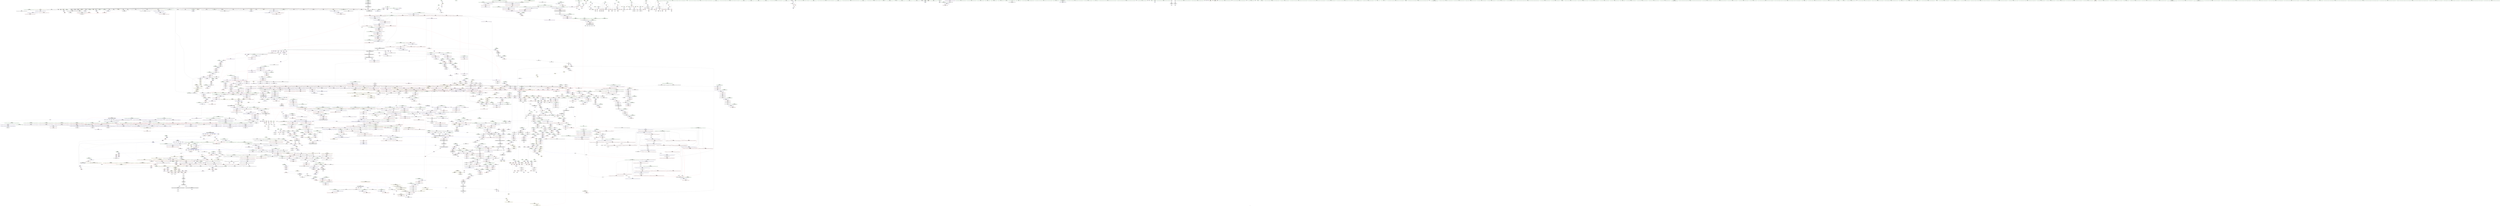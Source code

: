 digraph "SVFG" {
	label="SVFG";

	Node0x5611cf56b170 [shape=record,color=grey,label="{NodeID: 0\nNullPtr|{|<s46>139}}"];
	Node0x5611cf56b170 -> Node0x5611cfcd8f20[style=solid];
	Node0x5611cf56b170 -> Node0x5611cfcd9020[style=solid];
	Node0x5611cf56b170 -> Node0x5611cfcd90f0[style=solid];
	Node0x5611cf56b170 -> Node0x5611cfce97f0[style=solid];
	Node0x5611cf56b170 -> Node0x5611cfce98c0[style=solid];
	Node0x5611cf56b170 -> Node0x5611cfce9990[style=solid];
	Node0x5611cf56b170 -> Node0x5611cfce9a60[style=solid];
	Node0x5611cf56b170 -> Node0x5611cfce9b30[style=solid];
	Node0x5611cf56b170 -> Node0x5611cfce9c00[style=solid];
	Node0x5611cf56b170 -> Node0x5611cfce9cd0[style=solid];
	Node0x5611cf56b170 -> Node0x5611cfce9da0[style=solid];
	Node0x5611cf56b170 -> Node0x5611cfce9e70[style=solid];
	Node0x5611cf56b170 -> Node0x5611cfce9f40[style=solid];
	Node0x5611cf56b170 -> Node0x5611cfcea010[style=solid];
	Node0x5611cf56b170 -> Node0x5611cfcea0e0[style=solid];
	Node0x5611cf56b170 -> Node0x5611cfcea1b0[style=solid];
	Node0x5611cf56b170 -> Node0x5611cfcea280[style=solid];
	Node0x5611cf56b170 -> Node0x5611cfcea350[style=solid];
	Node0x5611cf56b170 -> Node0x5611cfcea420[style=solid];
	Node0x5611cf56b170 -> Node0x5611cfcea4f0[style=solid];
	Node0x5611cf56b170 -> Node0x5611cfcea5c0[style=solid];
	Node0x5611cf56b170 -> Node0x5611cfcea690[style=solid];
	Node0x5611cf56b170 -> Node0x5611cfcea760[style=solid];
	Node0x5611cf56b170 -> Node0x5611cfcea830[style=solid];
	Node0x5611cf56b170 -> Node0x5611cfcea900[style=solid];
	Node0x5611cf56b170 -> Node0x5611cfcea9d0[style=solid];
	Node0x5611cf56b170 -> Node0x5611cfceaaa0[style=solid];
	Node0x5611cf56b170 -> Node0x5611cfceab70[style=solid];
	Node0x5611cf56b170 -> Node0x5611cfceac40[style=solid];
	Node0x5611cf56b170 -> Node0x5611cfcead10[style=solid];
	Node0x5611cf56b170 -> Node0x5611cfceade0[style=solid];
	Node0x5611cf56b170 -> Node0x5611cfceaeb0[style=solid];
	Node0x5611cf56b170 -> Node0x5611cfceaf80[style=solid];
	Node0x5611cf56b170 -> Node0x5611cfceb050[style=solid];
	Node0x5611cf56b170 -> Node0x5611cfceb120[style=solid];
	Node0x5611cf56b170 -> Node0x5611cfceb1f0[style=solid];
	Node0x5611cf56b170 -> Node0x5611cfceb2c0[style=solid];
	Node0x5611cf56b170 -> Node0x5611cfceb390[style=solid];
	Node0x5611cf56b170 -> Node0x5611cfd20b70[style=solid];
	Node0x5611cf56b170 -> Node0x5611cfd261c0[style=solid];
	Node0x5611cf56b170 -> Node0x5611cfd26290[style=solid];
	Node0x5611cf56b170 -> Node0x5611cfd26360[style=solid];
	Node0x5611cf56b170 -> Node0x5611cfd27d60[style=solid];
	Node0x5611cf56b170 -> Node0x5611cf23f380[style=solid];
	Node0x5611cf56b170 -> Node0x5611cfd7a380[style=solid];
	Node0x5611cf56b170 -> Node0x5611cfd7ab00[style=solid];
	Node0x5611cf56b170:s46 -> Node0x5611cff10a00[style=solid,color=red];
	Node0x5611cfdde270 [shape=record,color=black,label="{NodeID: 2657\nMR_564V_3 = PHI(MR_564V_2, MR_564V_1, MR_564V_1, )\npts\{27520000 \}\n}"];
	Node0x5611cfcf9e50 [shape=record,color=blue,label="{NodeID: 1550\n1555\<--1552\n__rhs.addr\<--__rhs\n_ZN9__gnu_cxxmiIPSt4pairIiiESt6vectorIS2_SaIS2_EEEENS_17__normal_iteratorIT_T0_E15difference_typeERKSA_SD_\n}"];
	Node0x5611cfcf9e50 -> Node0x5611cfd15da0[style=dashed];
	Node0x5611cfcd8300 [shape=record,color=green,label="{NodeID: 443\n2751\<--2752\nref.tmp31\<--ref.tmp31_field_insensitive\n_ZSt13__adjust_heapIN9__gnu_cxx17__normal_iteratorIPSt4pairIiiESt6vectorIS3_SaIS3_EEEElS3_NS0_5__ops15_Iter_comp_iterISt7greaterIS3_EEEEvT_T0_SF_T1_T2_\n|{|<s1>235}}"];
	Node0x5611cfcd8300 -> Node0x5611cfd0aa10[style=solid];
	Node0x5611cfcd8300:s1 -> Node0x5611cff0f700[style=solid,color=red];
	Node0x5611cff270c0 [shape=record,color=black,label="{NodeID: 4207\n1986 = PHI(1916, )\n0th arg _ZSt10_ConstructISt4pairIiiEJS1_EEvPT_DpOT0_ }"];
	Node0x5611cff270c0 -> Node0x5611cfcfc6f0[style=solid];
	Node0x5611cfdec710 [shape=record,color=yellow,style=double,label="{NodeID: 3100\n19V_1 = ENCHI(MR_19V_0)\npts\{12 \}\nFun[main]}"];
	Node0x5611cfdec710 -> Node0x5611cfd0bd90[style=dashed];
	Node0x5611cfce7770 [shape=record,color=purple,label="{NodeID: 886\n2303\<--2290\nsecond4\<--this1\n_ZNSt4pairIiiEaSEOS0_\n}"];
	Node0x5611cfce7770 -> Node0x5611cfcfec50[style=solid];
	Node0x5611cfd1dac0 [shape=record,color=red,label="{NodeID: 1329\n2715\<--2714\n\<--coerce.dive12\n_ZSt10__pop_heapIN9__gnu_cxx17__normal_iteratorIPSt4pairIiiESt6vectorIS3_SaIS3_EEEENS0_5__ops15_Iter_comp_iterISt7greaterIS3_EEEEvT_SE_SE_RT0_\n|{<s0>221}}"];
	Node0x5611cfd1dac0:s0 -> Node0x5611cff103a0[style=solid,color=red];
	Node0x5611cfcd07d0 [shape=record,color=green,label="{NodeID: 222\n1282\<--1283\n__position\<--__position_field_insensitive\n_ZNSt6vectorISt4pairIiiESaIS1_EE17_M_realloc_insertIJS1_EEEvN9__gnu_cxx17__normal_iteratorIPS1_S3_EEDpOT_\n|{|<s1>97|<s2>101|<s3>104}}"];
	Node0x5611cfcd07d0 -> Node0x5611cfce3260[style=solid];
	Node0x5611cfcd07d0:s1 -> Node0x5611cff0e0d0[style=solid,color=red];
	Node0x5611cfcd07d0:s2 -> Node0x5611cff12870[style=solid,color=red];
	Node0x5611cfcd07d0:s3 -> Node0x5611cff12870[style=solid,color=red];
	Node0x5611cff10d30 [shape=record,color=black,label="{NodeID: 3986\n1800 = PHI(1624, )\n2nd arg _ZSt22__uninitialized_copy_aISt13move_iteratorIPSt4pairIiiEES3_S2_ET0_T_S6_S5_RSaIT1_E }"];
	Node0x5611cff10d30 -> Node0x5611cfcfb510[style=solid];
	Node0x5611cfcf3eb0 [shape=record,color=black,label="{NodeID: 665\n2599\<--2568\n\<--__first\n_ZSt8pop_heapIN9__gnu_cxx17__normal_iteratorIPSt4pairIiiESt6vectorIS3_SaIS3_EEEESt7greaterIS3_EEvT_SB_T0_\n}"];
	Node0x5611cfcf3eb0 -> Node0x5611cfce8fd0[style=solid];
	Node0x5611cfd12730 [shape=record,color=red,label="{NodeID: 1108\n1042\<--1039\nthis1\<--this.addr\n_ZNSt12_Vector_baseISt4pairIiiESaIS1_EE12_Vector_implC2Ev\n}"];
	Node0x5611cfd12730 -> Node0x5611cfced850[style=solid];
	Node0x5611cfd12730 -> Node0x5611cfcf9150[style=solid];
	Node0x5611cfd12730 -> Node0x5611cfcf9220[style=solid];
	Node0x5611cfd12730 -> Node0x5611cfce1790[style=solid];
	Node0x5611cf56b200 [shape=record,color=green,label="{NodeID: 1\n7\<--1\n__dso_handle\<--dummyObj\nGlob }"];
	Node0x5611cfcf9f20 [shape=record,color=blue,label="{NodeID: 1551\n1573\<--1571\nthis.addr\<--this\n_ZNSt12_Vector_baseISt4pairIiiESaIS1_EE11_M_allocateEm\n}"];
	Node0x5611cfcf9f20 -> Node0x5611cfd16010[style=dashed];
	Node0x5611cfcd83d0 [shape=record,color=green,label="{NodeID: 444\n2753\<--2754\n__cmp\<--__cmp_field_insensitive\n_ZSt13__adjust_heapIN9__gnu_cxx17__normal_iteratorIPSt4pairIiiESt6vectorIS3_SaIS3_EEEElS3_NS0_5__ops15_Iter_comp_iterISt7greaterIS3_EEEEvT_T0_SF_T1_T2_\n|{<s0>238|<s1>242}}"];
	Node0x5611cfcd83d0:s0 -> Node0x5611cff0c030[style=solid,color=red];
	Node0x5611cfcd83d0:s1 -> Node0x5611cff26850[style=solid,color=red];
	Node0x5611cff27200 [shape=record,color=black,label="{NodeID: 4208\n1987 = PHI(1919, )\n1st arg _ZSt10_ConstructISt4pairIiiEJS1_EEvPT_DpOT0_ }"];
	Node0x5611cff27200 -> Node0x5611cfcfc7c0[style=solid];
	Node0x5611cfce7840 [shape=record,color=purple,label="{NodeID: 887\n2292\<--2291\nfirst\<--\n_ZNSt4pairIiiEaSEOS0_\n|{<s0>183}}"];
	Node0x5611cfce7840:s0 -> Node0x5611cff0b2b0[style=solid,color=red];
	Node0x5611cfd1db90 [shape=record,color=red,label="{NodeID: 1330\n2717\<--2716\n\<--\n_ZSt10__pop_heapIN9__gnu_cxx17__normal_iteratorIPSt4pairIiiESt6vectorIS3_SaIS3_EEEENS0_5__ops15_Iter_comp_iterISt7greaterIS3_EEEEvT_SE_SE_RT0_\n|{<s0>221}}"];
	Node0x5611cfd1db90:s0 -> Node0x5611cff106d0[style=solid,color=red];
	Node0x5611cfcd08a0 [shape=record,color=green,label="{NodeID: 223\n1284\<--1285\nthis.addr\<--this.addr_field_insensitive\n_ZNSt6vectorISt4pairIiiESaIS1_EE17_M_realloc_insertIJS1_EEEvN9__gnu_cxx17__normal_iteratorIPS1_S3_EEDpOT_\n}"];
	Node0x5611cfcd08a0 -> Node0x5611cfd13ab0[style=solid];
	Node0x5611cfcd08a0 -> Node0x5611cfd277b0[style=solid];
	Node0x5611cff10e40 [shape=record,color=black,label="{NodeID: 3987\n1801 = PHI(1625, )\n3rd arg _ZSt22__uninitialized_copy_aISt13move_iteratorIPSt4pairIiiEES3_S2_ET0_T_S6_S5_RSaIT1_E }"];
	Node0x5611cff10e40 -> Node0x5611cfcfb5e0[style=solid];
	Node0x5611cfe0dec0 [shape=record,color=yellow,style=double,label="{NodeID: 2880\n2V_1 = ENCHI(MR_2V_0)\npts\{54 \}\nFun[__cxx_global_var_init.1]}"];
	Node0x5611cfe0dec0 -> Node0x5611cfd20c70[style=dashed];
	Node0x5611cfcf3f80 [shape=record,color=black,label="{NodeID: 666\n2602\<--2570\n\<--__last\n_ZSt8pop_heapIN9__gnu_cxx17__normal_iteratorIPSt4pairIiiESt6vectorIS3_SaIS3_EEEESt7greaterIS3_EEvT_SB_T0_\n}"];
	Node0x5611cfcf3f80 -> Node0x5611cfce9170[style=solid];
	Node0x5611cfd12800 [shape=record,color=red,label="{NodeID: 1109\n1059\<--1056\nthis1\<--this.addr\n_ZNSaISt4pairIiiEEC2Ev\n}"];
	Node0x5611cfd12800 -> Node0x5611cfced920[style=solid];
	Node0x5611cfcc7e80 [shape=record,color=green,label="{NodeID: 2\n9\<--1\n\<--dummyObj\nCan only get source location for instruction, argument, global var or function.}"];
	Node0x5611cfcf9ff0 [shape=record,color=blue,label="{NodeID: 1552\n1575\<--1572\n__n.addr\<--__n\n_ZNSt12_Vector_baseISt4pairIiiESaIS1_EE11_M_allocateEm\n}"];
	Node0x5611cfcf9ff0 -> Node0x5611cfd160e0[style=dashed];
	Node0x5611cfcf9ff0 -> Node0x5611cfd161b0[style=dashed];
	Node0x5611cfcd84a0 [shape=record,color=green,label="{NodeID: 445\n2755\<--2756\nagg.tmp39\<--agg.tmp39_field_insensitive\n_ZSt13__adjust_heapIN9__gnu_cxx17__normal_iteratorIPSt4pairIiiESt6vectorIS3_SaIS3_EEEElS3_NS0_5__ops15_Iter_comp_iterISt7greaterIS3_EEEEvT_T0_SF_T1_T2_\n}"];
	Node0x5611cfcd84a0 -> Node0x5611cfcf5090[style=solid];
	Node0x5611cfcd84a0 -> Node0x5611cfd0aae0[style=solid];
	Node0x5611cff27340 [shape=record,color=black,label="{NodeID: 4209\n2282 = PHI(2202, 2218, 2700, 2812, 2842, )\n0th arg _ZNSt4pairIiiEaSEOS0_ }"];
	Node0x5611cff27340 -> Node0x5611cfcfe9e0[style=solid];
	Node0x5611cfdec8d0 [shape=record,color=yellow,style=double,label="{NodeID: 3102\n23V_1 = ENCHI(MR_23V_0)\npts\{142 \}\nFun[main]}"];
	Node0x5611cfdec8d0 -> Node0x5611cfd0c1a0[style=dashed];
	Node0x5611cfce7910 [shape=record,color=purple,label="{NodeID: 888\n2300\<--2299\nsecond\<--\n_ZNSt4pairIiiEaSEOS0_\n|{<s0>184}}"];
	Node0x5611cfce7910:s0 -> Node0x5611cff0b2b0[style=solid,color=red];
	Node0x5611cfd1dc60 [shape=record,color=red,label="{NodeID: 1331\n2765\<--2733\n\<--__holeIndex.addr\n_ZSt13__adjust_heapIN9__gnu_cxx17__normal_iteratorIPSt4pairIiiESt6vectorIS3_SaIS3_EEEElS3_NS0_5__ops15_Iter_comp_iterISt7greaterIS3_EEEEvT_T0_SF_T1_T2_\n}"];
	Node0x5611cfd1dc60 -> Node0x5611cfd38920[style=solid];
	Node0x5611cfcd0970 [shape=record,color=green,label="{NodeID: 224\n1286\<--1287\n__args.addr\<--__args.addr_field_insensitive\n_ZNSt6vectorISt4pairIiiESaIS1_EE17_M_realloc_insertIJS1_EEEvN9__gnu_cxx17__normal_iteratorIPS1_S3_EEDpOT_\n}"];
	Node0x5611cfcd0970 -> Node0x5611cfd13b80[style=solid];
	Node0x5611cfcd0970 -> Node0x5611cfd27880[style=solid];
	Node0x5611cff10f50 [shape=record,color=black,label="{NodeID: 3988\n1594 = PHI(1338, 1354, )\n0th arg _ZSt34__uninitialized_move_if_noexcept_aIPSt4pairIiiES2_SaIS1_EET0_T_S5_S4_RT1_ }"];
	Node0x5611cff10f50 -> Node0x5611cfcfa0c0[style=solid];
	Node0x5611cfe0dfd0 [shape=record,color=yellow,style=double,label="{NodeID: 2881\n4V_1 = ENCHI(MR_4V_0)\npts\{56 \}\nFun[__cxx_global_var_init.1]}"];
	Node0x5611cfe0dfd0 -> Node0x5611cfd20d40[style=dashed];
	Node0x5611cfcf4050 [shape=record,color=black,label="{NodeID: 667\n2605\<--2570\n\<--__last\n_ZSt8pop_heapIN9__gnu_cxx17__normal_iteratorIPSt4pairIiiESt6vectorIS3_SaIS3_EEEESt7greaterIS3_EEvT_SB_T0_\n}"];
	Node0x5611cfcf4050 -> Node0x5611cfce9310[style=solid];
	Node0x5611cfd128d0 [shape=record,color=red,label="{NodeID: 1110\n1070\<--1067\nthis1\<--this.addr\n_ZN9__gnu_cxx13new_allocatorISt4pairIiiEEC2Ev\n}"];
	Node0x5611cfcc81c0 [shape=record,color=green,label="{NodeID: 3\n18\<--1\n_ZSt3cin\<--dummyObj\nGlob }"];
	Node0x5611cfddf140 [shape=record,color=black,label="{NodeID: 2660\nMR_27V_3 = PHI(MR_27V_4, MR_27V_2, )\npts\{146 \}\n}"];
	Node0x5611cfddf140 -> Node0x5611cfd0c340[style=dashed];
	Node0x5611cfddf140 -> Node0x5611cfd0c410[style=dashed];
	Node0x5611cfddf140 -> Node0x5611cfd0c4e0[style=dashed];
	Node0x5611cfddf140 -> Node0x5611cfd22810[style=dashed];
	Node0x5611cfcfa0c0 [shape=record,color=blue,label="{NodeID: 1553\n1598\<--1594\n__first.addr\<--__first\n_ZSt34__uninitialized_move_if_noexcept_aIPSt4pairIiiES2_SaIS1_EET0_T_S5_S4_RT1_\n}"];
	Node0x5611cfcfa0c0 -> Node0x5611cfd16280[style=dashed];
	Node0x5611cfcd8570 [shape=record,color=green,label="{NodeID: 446\n2757\<--2758\nagg.tmp40\<--agg.tmp40_field_insensitive\n_ZSt13__adjust_heapIN9__gnu_cxx17__normal_iteratorIPSt4pairIiiESt6vectorIS3_SaIS3_EEEElS3_NS0_5__ops15_Iter_comp_iterISt7greaterIS3_EEEEvT_T0_SF_T1_T2_\n}"];
	Node0x5611cfcd8570 -> Node0x5611cfcf5160[style=solid];
	Node0x5611cfcd8570 -> Node0x5611cfcf5230[style=solid];
	Node0x5611cff277c0 [shape=record,color=black,label="{NodeID: 4210\n2283 = PHI(2197, 2213, 2699, 2807, 2837, )\n1st arg _ZNSt4pairIiiEaSEOS0_ }"];
	Node0x5611cff277c0 -> Node0x5611cfcfeab0[style=solid];
	Node0x5611cfce79e0 [shape=record,color=purple,label="{NodeID: 889\n2351\<--2350\nfirst\<--\n_ZStltIiiEbRKSt4pairIT_T0_ES5_\n}"];
	Node0x5611cfce79e0 -> Node0x5611cfd1b8a0[style=solid];
	Node0x5611cfd1dd30 [shape=record,color=red,label="{NodeID: 1332\n2767\<--2733\n\<--__holeIndex.addr\n_ZSt13__adjust_heapIN9__gnu_cxx17__normal_iteratorIPSt4pairIiiESt6vectorIS3_SaIS3_EEEElS3_NS0_5__ops15_Iter_comp_iterISt7greaterIS3_EEEEvT_T0_SF_T1_T2_\n}"];
	Node0x5611cfd1dd30 -> Node0x5611cfd389f0[style=solid];
	Node0x5611cfcd0a40 [shape=record,color=green,label="{NodeID: 225\n1288\<--1289\n__len\<--__len_field_insensitive\n_ZNSt6vectorISt4pairIiiESaIS1_EE17_M_realloc_insertIJS1_EEEvN9__gnu_cxx17__normal_iteratorIPS1_S3_EEDpOT_\n}"];
	Node0x5611cfcd0a40 -> Node0x5611cfd13c50[style=solid];
	Node0x5611cfcd0a40 -> Node0x5611cfd13d20[style=solid];
	Node0x5611cfcd0a40 -> Node0x5611cfd13df0[style=solid];
	Node0x5611cfcd0a40 -> Node0x5611cfd27950[style=solid];
	Node0x5611cff110a0 [shape=record,color=black,label="{NodeID: 3989\n1595 = PHI(1342, 1358, )\n1st arg _ZSt34__uninitialized_move_if_noexcept_aIPSt4pairIiiES2_SaIS1_EET0_T_S5_S4_RT1_ }"];
	Node0x5611cff110a0 -> Node0x5611cfcfa190[style=solid];
	Node0x5611cfcf4120 [shape=record,color=black,label="{NodeID: 668\n2598\<--2578\n\<--agg.tmp4\n_ZSt8pop_heapIN9__gnu_cxx17__normal_iteratorIPSt4pairIiiESt6vectorIS3_SaIS3_EEEESt7greaterIS3_EEvT_SB_T0_\n}"];
	Node0x5611cfcf4120 -> Node0x5611cfce8f00[style=solid];
	Node0x5611cfd129a0 [shape=record,color=red,label="{NodeID: 1111\n1081\<--1075\nthis1\<--this.addr\n_ZNSt6vectorISt4pairIiiESaIS1_EE9push_backEOS1_\n|{<s0>74}}"];
	Node0x5611cfd129a0:s0 -> Node0x5611cff146d0[style=solid,color=red];
	Node0x5611cfcc8280 [shape=record,color=green,label="{NodeID: 4\n19\<--1\n.str\<--dummyObj\nGlob }"];
	Node0x5611cfddf640 [shape=record,color=black,label="{NodeID: 2661\nMR_29V_2 = PHI(MR_29V_3, MR_29V_1, )\npts\{148 \}\n}"];
	Node0x5611cfddf640 -> Node0x5611cfd212f0[style=dashed];
	Node0x5611cfcfa190 [shape=record,color=blue,label="{NodeID: 1554\n1600\<--1595\n__last.addr\<--__last\n_ZSt34__uninitialized_move_if_noexcept_aIPSt4pairIiiES2_SaIS1_EET0_T_S5_S4_RT1_\n}"];
	Node0x5611cfcfa190 -> Node0x5611cfd16350[style=dashed];
	Node0x5611cfcd8640 [shape=record,color=green,label="{NodeID: 447\n2794\<--2795\n_ZN9__gnu_cxx5__ops15_Iter_comp_iterISt7greaterISt4pairIiiEEEclINS_17__normal_iteratorIPS4_St6vectorIS4_SaIS4_EEEESD_EEbT_T0_\<--_ZN9__gnu_cxx5__ops15_Iter_comp_iterISt7greaterISt4pairIiiEEEclINS_17__normal_iteratorIPS4_St6vectorIS4_SaIS4_EEEESD_EEbT_T0__field_insensitive\n}"];
	Node0x5611cff27a00 [shape=record,color=black,label="{NodeID: 4211\n1661 = PHI(1511, 1511, 1511, )\n0th arg _ZNKSt6vectorISt4pairIiiESaIS1_EE8max_sizeEv }"];
	Node0x5611cff27a00 -> Node0x5611cfcfa810[style=solid];
	Node0x5611cfce7ab0 [shape=record,color=purple,label="{NodeID: 890\n2354\<--2353\nfirst1\<--\n_ZStltIiiEbRKSt4pairIT_T0_ES5_\n}"];
	Node0x5611cfce7ab0 -> Node0x5611cfd1b970[style=solid];
	Node0x5611cfd1de00 [shape=record,color=red,label="{NodeID: 1333\n2808\<--2733\n\<--__holeIndex.addr\n_ZSt13__adjust_heapIN9__gnu_cxx17__normal_iteratorIPSt4pairIiiESt6vectorIS3_SaIS3_EEEElS3_NS0_5__ops15_Iter_comp_iterISt7greaterIS3_EEEEvT_T0_SF_T1_T2_\n|{<s0>228}}"];
	Node0x5611cfd1de00:s0 -> Node0x5611cff2b4d0[style=solid,color=red];
	Node0x5611cfcd0b10 [shape=record,color=green,label="{NodeID: 226\n1290\<--1291\n__elems_before\<--__elems_before_field_insensitive\n_ZNSt6vectorISt4pairIiiESaIS1_EE17_M_realloc_insertIJS1_EEEvN9__gnu_cxx17__normal_iteratorIPS1_S3_EEDpOT_\n}"];
	Node0x5611cfcd0b10 -> Node0x5611cfd13ec0[style=solid];
	Node0x5611cfcd0b10 -> Node0x5611cfd13f90[style=solid];
	Node0x5611cfcd0b10 -> Node0x5611cfd27af0[style=solid];
	Node0x5611cff111f0 [shape=record,color=black,label="{NodeID: 3990\n1596 = PHI(1343, 1359, )\n2nd arg _ZSt34__uninitialized_move_if_noexcept_aIPSt4pairIiiES2_SaIS1_EET0_T_S5_S4_RT1_ }"];
	Node0x5611cff111f0 -> Node0x5611cfcfa260[style=solid];
	Node0x5611cfcf41f0 [shape=record,color=black,label="{NodeID: 669\n2601\<--2580\n\<--agg.tmp5\n_ZSt8pop_heapIN9__gnu_cxx17__normal_iteratorIPSt4pairIiiESt6vectorIS3_SaIS3_EEEESt7greaterIS3_EEvT_SB_T0_\n}"];
	Node0x5611cfcf41f0 -> Node0x5611cfce90a0[style=solid];
	Node0x5611cfd12a70 [shape=record,color=red,label="{NodeID: 1112\n1082\<--1077\n\<--__x.addr\n_ZNSt6vectorISt4pairIiiESaIS1_EE9push_backEOS1_\n|{<s0>73}}"];
	Node0x5611cfd12a70:s0 -> Node0x5611cff11490[style=solid,color=red];
	Node0x5611cfcc8340 [shape=record,color=green,label="{NodeID: 5\n21\<--1\n.str.2\<--dummyObj\nGlob }"];
	Node0x5611cfddfb40 [shape=record,color=black,label="{NodeID: 2662\nMR_31V_2 = PHI(MR_31V_4, MR_31V_1, )\npts\{150 \}\n}"];
	Node0x5611cfddfb40 -> Node0x5611cfd213c0[style=dashed];
	Node0x5611cfcfa260 [shape=record,color=blue,label="{NodeID: 1555\n1602\<--1596\n__result.addr\<--__result\n_ZSt34__uninitialized_move_if_noexcept_aIPSt4pairIiiES2_SaIS1_EET0_T_S5_S4_RT1_\n}"];
	Node0x5611cfcfa260 -> Node0x5611cfd16420[style=dashed];
	Node0x5611cfcd8740 [shape=record,color=green,label="{NodeID: 448\n2849\<--2850\n_ZSt4moveIRN9__gnu_cxx5__ops15_Iter_comp_iterISt7greaterISt4pairIiiEEEEEONSt16remove_referenceIT_E4typeEOSA_\<--_ZSt4moveIRN9__gnu_cxx5__ops15_Iter_comp_iterISt7greaterISt4pairIiiEEEEEONSt16remove_referenceIT_E4typeEOSA__field_insensitive\n}"];
	Node0x5611cff27b90 [shape=record,color=black,label="{NodeID: 4212\n2507 = PHI(2495, )\n0th arg _ZNK9__gnu_cxx17__normal_iteratorIPKSt4pairIiiESt6vectorIS2_SaIS2_EEEdeEv }"];
	Node0x5611cff27b90 -> Node0x5611cfcfffd0[style=solid];
	Node0x5611cfce7b80 [shape=record,color=purple,label="{NodeID: 891\n2359\<--2358\nfirst2\<--\n_ZStltIiiEbRKSt4pairIT_T0_ES5_\n}"];
	Node0x5611cfce7b80 -> Node0x5611cfd1ba40[style=solid];
	Node0x5611cfd1ded0 [shape=record,color=red,label="{NodeID: 1334\n2838\<--2733\n\<--__holeIndex.addr\n_ZSt13__adjust_heapIN9__gnu_cxx17__normal_iteratorIPSt4pairIiiESt6vectorIS3_SaIS3_EEEElS3_NS0_5__ops15_Iter_comp_iterISt7greaterIS3_EEEEvT_T0_SF_T1_T2_\n|{<s0>234}}"];
	Node0x5611cfd1ded0:s0 -> Node0x5611cff2b4d0[style=solid,color=red];
	Node0x5611cfcd0be0 [shape=record,color=green,label="{NodeID: 227\n1292\<--1293\nref.tmp\<--ref.tmp_field_insensitive\n_ZNSt6vectorISt4pairIiiESaIS1_EE17_M_realloc_insertIJS1_EEEvN9__gnu_cxx17__normal_iteratorIPS1_S3_EEDpOT_\n|{|<s1>97}}"];
	Node0x5611cfcd0be0 -> Node0x5611cfce3330[style=solid];
	Node0x5611cfcd0be0:s1 -> Node0x5611cff0e360[style=solid,color=red];
	Node0x5611cff11340 [shape=record,color=black,label="{NodeID: 3991\n1597 = PHI(1345, 1361, )\n3rd arg _ZSt34__uninitialized_move_if_noexcept_aIPSt4pairIiiES2_SaIS1_EET0_T_S5_S4_RT1_ }"];
	Node0x5611cff11340 -> Node0x5611cfcfa330[style=solid];
	Node0x5611cfcf42c0 [shape=record,color=black,label="{NodeID: 670\n2604\<--2582\n\<--agg.tmp6\n_ZSt8pop_heapIN9__gnu_cxx17__normal_iteratorIPSt4pairIiiESt6vectorIS3_SaIS3_EEEESt7greaterIS3_EEvT_SB_T0_\n}"];
	Node0x5611cfcf42c0 -> Node0x5611cfce9240[style=solid];
	Node0x5611cfd12b40 [shape=record,color=red,label="{NodeID: 1113\n1093\<--1090\n\<--__t.addr\n_ZSt4moveIRSt4pairIiiEEONSt16remove_referenceIT_E4typeEOS4_\n}"];
	Node0x5611cfd12b40 -> Node0x5611cfced9f0[style=solid];
	Node0x5611cfcc8bb0 [shape=record,color=green,label="{NodeID: 6\n24\<--1\n\<--dummyObj\nCan only get source location for instruction, argument, global var or function.}"];
	Node0x5611cfde0040 [shape=record,color=black,label="{NodeID: 2663\nMR_33V_2 = PHI(MR_33V_3, MR_33V_1, )\npts\{152 \}\n}"];
	Node0x5611cfde0040 -> Node0x5611cfd21560[style=dashed];
	Node0x5611cfcfa330 [shape=record,color=blue,label="{NodeID: 1556\n1604\<--1597\n__alloc.addr\<--__alloc\n_ZSt34__uninitialized_move_if_noexcept_aIPSt4pairIiiES2_SaIS1_EET0_T_S5_S4_RT1_\n}"];
	Node0x5611cfcfa330 -> Node0x5611cfd164f0[style=dashed];
	Node0x5611cfcd8840 [shape=record,color=green,label="{NodeID: 449\n2852\<--2853\n_ZN9__gnu_cxx5__ops14_Iter_comp_valISt7greaterISt4pairIiiEEEC2EONS0_15_Iter_comp_iterIS5_EE\<--_ZN9__gnu_cxx5__ops14_Iter_comp_valISt7greaterISt4pairIiiEEEC2EONS0_15_Iter_comp_iterIS5_EE_field_insensitive\n}"];
	Node0x5611cff27ca0 [shape=record,color=black,label="{NodeID: 4213\n666 = PHI(116, )\n0th arg _ZNSt6vectorISt4pairIiiESaIS1_EED2Ev }"];
	Node0x5611cff27ca0 -> Node0x5611cfd23e00[style=solid];
	Node0x5611cfce7c50 [shape=record,color=purple,label="{NodeID: 892\n2362\<--2361\nfirst3\<--\n_ZStltIiiEbRKSt4pairIT_T0_ES5_\n}"];
	Node0x5611cfce7c50 -> Node0x5611cfd1bb10[style=solid];
	Node0x5611cfd1dfa0 [shape=record,color=red,label="{NodeID: 1335\n2857\<--2733\n\<--__holeIndex.addr\n_ZSt13__adjust_heapIN9__gnu_cxx17__normal_iteratorIPSt4pairIiiESt6vectorIS3_SaIS3_EEEElS3_NS0_5__ops15_Iter_comp_iterISt7greaterIS3_EEEEvT_T0_SF_T1_T2_\n|{<s0>242}}"];
	Node0x5611cfd1dfa0:s0 -> Node0x5611cff263d0[style=solid,color=red];
	Node0x5611cfcd0cb0 [shape=record,color=green,label="{NodeID: 228\n1294\<--1295\n__new_start\<--__new_start_field_insensitive\n_ZNSt6vectorISt4pairIiiESaIS1_EE17_M_realloc_insertIJS1_EEEvN9__gnu_cxx17__normal_iteratorIPS1_S3_EEDpOT_\n}"];
	Node0x5611cfcd0cb0 -> Node0x5611cfd14060[style=solid];
	Node0x5611cfcd0cb0 -> Node0x5611cfd14130[style=solid];
	Node0x5611cfcd0cb0 -> Node0x5611cfd14200[style=solid];
	Node0x5611cfcd0cb0 -> Node0x5611cfd142d0[style=solid];
	Node0x5611cfcd0cb0 -> Node0x5611cfd143a0[style=solid];
	Node0x5611cfcd0cb0 -> Node0x5611cfd14470[style=solid];
	Node0x5611cfcd0cb0 -> Node0x5611cfd14540[style=solid];
	Node0x5611cfcd0cb0 -> Node0x5611cfd14610[style=solid];
	Node0x5611cfcd0cb0 -> Node0x5611cfd27bc0[style=solid];
	Node0x5611cff11490 [shape=record,color=black,label="{NodeID: 3992\n1089 = PHI(450, 1082, 1132, 1108, 2196, 2142, 2693, 2698, 2678, 2806, 2836, 2729, )\n0th arg _ZSt4moveIRSt4pairIiiEEONSt16remove_referenceIT_E4typeEOS4_ }"];
	Node0x5611cff11490 -> Node0x5611cfd26770[style=solid];
	Node0x5611cfe0e380 [shape=record,color=yellow,style=double,label="{NodeID: 2885\n263V_1 = ENCHI(MR_263V_0)\npts\{18920000 \}\nFun[_ZSteqIPSt4pairIiiEEbRKSt13move_iteratorIT_ES7_]|{<s0>164}}"];
	Node0x5611cfe0e380:s0 -> Node0x5611cfe0d990[style=dashed,color=red];
	Node0x5611cfcf4390 [shape=record,color=black,label="{NodeID: 671\n2624\<--2623\n\<--this1\n_ZNSt6vectorISt4pairIiiESaIS1_EE8pop_backEv\n}"];
	Node0x5611cfcf4390 -> Node0x5611cfce93e0[style=solid];
	Node0x5611cfcf4390 -> Node0x5611cfce94b0[style=solid];
	Node0x5611cfd12c10 [shape=record,color=red,label="{NodeID: 1114\n1154\<--1153\n\<--coerce.dive10\n_ZSt9push_heapIN9__gnu_cxx17__normal_iteratorIPSt4pairIiiESt6vectorIS3_SaIS3_EEEESt7greaterIS3_EEvT_SB_T0_\n|{<s0>85}}"];
	Node0x5611cfd12c10:s0 -> Node0x5611cff261f0[style=solid,color=red];
	Node0x5611cfcc8c40 [shape=record,color=green,label="{NodeID: 7\n199\<--1\n\<--dummyObj\nCan only get source location for instruction, argument, global var or function.}"];
	Node0x5611cfde0540 [shape=record,color=black,label="{NodeID: 2664\nMR_35V_2 = PHI(MR_35V_4, MR_35V_1, )\npts\{154 \}\n}"];
	Node0x5611cfde0540 -> Node0x5611cfd21630[style=dashed];
	Node0x5611cfcfa400 [shape=record,color=blue,label="{NodeID: 1557\n1618\<--1615\ncoerce.dive\<--call\n_ZSt34__uninitialized_move_if_noexcept_aIPSt4pairIiiES2_SaIS1_EET0_T_S5_S4_RT1_\n}"];
	Node0x5611cfcfa400 -> Node0x5611cfd165c0[style=dashed];
	Node0x5611cfcd8940 [shape=record,color=green,label="{NodeID: 450\n2873\<--2874\n__it1\<--__it1_field_insensitive\n_ZN9__gnu_cxx5__ops15_Iter_comp_iterISt7greaterISt4pairIiiEEEclINS_17__normal_iteratorIPS4_St6vectorIS4_SaIS4_EEEESD_EEbT_T0_\n|{|<s1>243}}"];
	Node0x5611cfcd8940 -> Node0x5611cfd0b090[style=solid];
	Node0x5611cfcd8940:s1 -> Node0x5611cff0f700[style=solid,color=red];
	Node0x5611cff27db0 [shape=record,color=black,label="{NodeID: 4214\n2469 = PHI(2418, 2423, )\n0th arg _ZNK9__gnu_cxx17__normal_iteratorIPKSt4pairIiiESt6vectorIS2_SaIS2_EEE4baseEv }"];
	Node0x5611cff27db0 -> Node0x5611cfcffaf0[style=solid];
	Node0x5611cfce7d20 [shape=record,color=purple,label="{NodeID: 893\n2367\<--2366\nsecond\<--\n_ZStltIiiEbRKSt4pairIT_T0_ES5_\n}"];
	Node0x5611cfce7d20 -> Node0x5611cfd1bbe0[style=solid];
	Node0x5611cfd1e070 [shape=record,color=red,label="{NodeID: 1336\n2771\<--2735\n\<--__len.addr\n_ZSt13__adjust_heapIN9__gnu_cxx17__normal_iteratorIPSt4pairIiiESt6vectorIS3_SaIS3_EEEElS3_NS0_5__ops15_Iter_comp_iterISt7greaterIS3_EEEEvT_T0_SF_T1_T2_\n}"];
	Node0x5611cfd1e070 -> Node0x5611cfd75a00[style=solid];
	Node0x5611cfcd91c0 [shape=record,color=green,label="{NodeID: 229\n1296\<--1297\n__new_finish\<--__new_finish_field_insensitive\n_ZNSt6vectorISt4pairIiiESaIS1_EE17_M_realloc_insertIJS1_EEEvN9__gnu_cxx17__normal_iteratorIPS1_S3_EEDpOT_\n}"];
	Node0x5611cfcd91c0 -> Node0x5611cfd146e0[style=solid];
	Node0x5611cfcd91c0 -> Node0x5611cfd147b0[style=solid];
	Node0x5611cfcd91c0 -> Node0x5611cfd14880[style=solid];
	Node0x5611cfcd91c0 -> Node0x5611cfd14950[style=solid];
	Node0x5611cfcd91c0 -> Node0x5611cfd14a20[style=solid];
	Node0x5611cfcd91c0 -> Node0x5611cfd27c90[style=solid];
	Node0x5611cfcd91c0 -> Node0x5611cfd27d60[style=solid];
	Node0x5611cfcd91c0 -> Node0x5611cfd27e30[style=solid];
	Node0x5611cfcd91c0 -> Node0x5611cfd27f00[style=solid];
	Node0x5611cfcd91c0 -> Node0x5611cfd27fd0[style=solid];
	Node0x5611cff11aa0 [shape=record,color=black,label="{NodeID: 3993\n529 = PHI(179, )\n0th arg _ZSt3tieIJiiEESt5tupleIJDpRT_EES3_ |{<s0>37}}"];
	Node0x5611cff11aa0:s0 -> Node0x5611cff12210[style=solid,color=red];
	Node0x5611cfe0e460 [shape=record,color=yellow,style=double,label="{NodeID: 2886\n384V_1 = ENCHI(MR_384V_0)\npts\{18940000 \}\nFun[_ZSteqIPSt4pairIiiEEbRKSt13move_iteratorIT_ES7_]|{<s0>165}}"];
	Node0x5611cfe0e460:s0 -> Node0x5611cfe0d990[style=dashed,color=red];
	Node0x5611cfcf4460 [shape=record,color=black,label="{NodeID: 672\n2630\<--2623\n\<--this1\n_ZNSt6vectorISt4pairIiiESaIS1_EE8pop_backEv\n}"];
	Node0x5611cfcf4460 -> Node0x5611cfce9650[style=solid];
	Node0x5611cfd12ce0 [shape=record,color=red,label="{NodeID: 1115\n1156\<--1155\n\<--\n_ZSt9push_heapIN9__gnu_cxx17__normal_iteratorIPSt4pairIiiESt6vectorIS3_SaIS3_EEEESt7greaterIS3_EEvT_SB_T0_\n|{<s0>85}}"];
	Node0x5611cfd12ce0:s0 -> Node0x5611cff266d0[style=solid,color=red];
	Node0x5611cfcc8cd0 [shape=record,color=green,label="{NodeID: 8\n239\<--1\n\<--dummyObj\nCan only get source location for instruction, argument, global var or function.}"];
	Node0x5611cfde0a40 [shape=record,color=black,label="{NodeID: 2665\nMR_37V_2 = PHI(MR_37V_3, MR_37V_1, )\npts\{156 \}\n}"];
	Node0x5611cfde0a40 -> Node0x5611cfd21700[style=dashed];
	Node0x5611cfde0a40 -> Node0x5611cfde0a40[style=dashed];
	Node0x5611cfcfa4d0 [shape=record,color=blue,label="{NodeID: 1558\n1622\<--1621\ncoerce.dive3\<--call2\n_ZSt34__uninitialized_move_if_noexcept_aIPSt4pairIiiES2_SaIS1_EET0_T_S5_S4_RT1_\n}"];
	Node0x5611cfcfa4d0 -> Node0x5611cfd16690[style=dashed];
	Node0x5611cfcd8a10 [shape=record,color=green,label="{NodeID: 451\n2875\<--2876\n__it2\<--__it2_field_insensitive\n_ZN9__gnu_cxx5__ops15_Iter_comp_iterISt7greaterISt4pairIiiEEEclINS_17__normal_iteratorIPS4_St6vectorIS4_SaIS4_EEEESD_EEbT_T0_\n|{|<s1>244}}"];
	Node0x5611cfcd8a10 -> Node0x5611cfd0b160[style=solid];
	Node0x5611cfcd8a10:s1 -> Node0x5611cff0f700[style=solid,color=red];
	Node0x5611cff27f00 [shape=record,color=black,label="{NodeID: 4215\n998 = PHI(977, )\n0th arg _ZNSt10_Head_baseILm1ERiLb0EEC2ES0_ }"];
	Node0x5611cff27f00 -> Node0x5611cfd25ce0[style=solid];
	Node0x5611cfce7df0 [shape=record,color=purple,label="{NodeID: 894\n2370\<--2369\nsecond5\<--\n_ZStltIiiEbRKSt4pairIT_T0_ES5_\n}"];
	Node0x5611cfce7df0 -> Node0x5611cfd1bcb0[style=solid];
	Node0x5611cfd1e140 [shape=record,color=red,label="{NodeID: 1337\n2817\<--2735\n\<--__len.addr\n_ZSt13__adjust_heapIN9__gnu_cxx17__normal_iteratorIPSt4pairIiiESt6vectorIS3_SaIS3_EEEElS3_NS0_5__ops15_Iter_comp_iterISt7greaterIS3_EEEEvT_T0_SF_T1_T2_\n}"];
	Node0x5611cfd1e140 -> Node0x5611cfd76a80[style=solid];
	Node0x5611cfcd9290 [shape=record,color=green,label="{NodeID: 230\n1298\<--1299\nexn.slot\<--exn.slot_field_insensitive\n_ZNSt6vectorISt4pairIiiESaIS1_EE17_M_realloc_insertIJS1_EEEvN9__gnu_cxx17__normal_iteratorIPS1_S3_EEDpOT_\n}"];
	Node0x5611cfcd9290 -> Node0x5611cfd14af0[style=solid];
	Node0x5611cfcd9290 -> Node0x5611cfd14bc0[style=solid];
	Node0x5611cfcd9290 -> Node0x5611cfd280a0[style=solid];
	Node0x5611cfcd9290 -> Node0x5611cfd28240[style=solid];
	Node0x5611cff11bb0 [shape=record,color=black,label="{NodeID: 3994\n530 = PHI(175, )\n1st arg _ZSt3tieIJiiEESt5tupleIJDpRT_EES3_ }"];
	Node0x5611cff11bb0 -> Node0x5611cfd231d0[style=solid];
	Node0x5611cfe0e540 [shape=record,color=yellow,style=double,label="{NodeID: 2887\n448V_1 = ENCHI(MR_448V_0)\npts\{1115 \}\nFun[_ZSt9push_heapIN9__gnu_cxx17__normal_iteratorIPSt4pairIiiESt6vectorIS3_SaIS3_EEEESt7greaterIS3_EEvT_SB_T0_]}"];
	Node0x5611cfe0e540 -> Node0x5611cfd12ce0[style=dashed];
	Node0x5611cfcf4530 [shape=record,color=black,label="{NodeID: 673\n2633\<--2623\n\<--this1\n_ZNSt6vectorISt4pairIiiESaIS1_EE8pop_backEv\n}"];
	Node0x5611cfcf4530 -> Node0x5611cfce9720[style=solid];
	Node0x5611cfcf4530 -> Node0x5611cfd09350[style=solid];
	Node0x5611cfd12db0 [shape=record,color=red,label="{NodeID: 1116\n1169\<--1166\nthis1\<--this.addr\n_ZNSt6vectorISt4pairIiiESaIS1_EE5beginEv\n}"];
	Node0x5611cfd12db0 -> Node0x5611cfcee070[style=solid];
	Node0x5611cfcc8d90 [shape=record,color=green,label="{NodeID: 9\n246\<--1\n\<--dummyObj\nCan only get source location for instruction, argument, global var or function.}"];
	Node0x5611cfde0f40 [shape=record,color=black,label="{NodeID: 2666\nMR_41V_2 = PHI(MR_41V_3, MR_41V_1, )\npts\{160 \}\n}"];
	Node0x5611cfde0f40 -> Node0x5611cfdf5140[style=dashed];
	Node0x5611cfcfa5a0 [shape=record,color=blue,label="{NodeID: 1559\n1636\<--1635\nthis.addr\<--this\n_ZNK9__gnu_cxx17__normal_iteratorIPSt4pairIiiESt6vectorIS2_SaIS2_EEE4baseEv\n}"];
	Node0x5611cfcfa5a0 -> Node0x5611cfd16760[style=dashed];
	Node0x5611cfcd8ae0 [shape=record,color=green,label="{NodeID: 452\n2877\<--2878\nthis.addr\<--this.addr_field_insensitive\n_ZN9__gnu_cxx5__ops15_Iter_comp_iterISt7greaterISt4pairIiiEEEclINS_17__normal_iteratorIPS4_St6vectorIS4_SaIS4_EEEESD_EEbT_T0_\n}"];
	Node0x5611cfcd8ae0 -> Node0x5611cfd1efe0[style=solid];
	Node0x5611cfcd8ae0 -> Node0x5611cfd397c0[style=solid];
	Node0x5611cff28010 [shape=record,color=black,label="{NodeID: 4216\n999 = PHI(978, )\n1st arg _ZNSt10_Head_baseILm1ERiLb0EEC2ES0_ }"];
	Node0x5611cff28010 -> Node0x5611cfd25db0[style=solid];
	Node0x5611cfce7ec0 [shape=record,color=purple,label="{NodeID: 895\n2398\<--2389\ncoerce.dive\<--ref.tmp\n_ZNKSt6vectorISt4pairIiiESaIS1_EE5emptyEv\n}"];
	Node0x5611cfce7ec0 -> Node0x5611cfcff470[style=solid];
	Node0x5611cfd1e210 [shape=record,color=red,label="{NodeID: 1338\n2822\<--2735\n\<--__len.addr\n_ZSt13__adjust_heapIN9__gnu_cxx17__normal_iteratorIPSt4pairIiiESt6vectorIS3_SaIS3_EEEElS3_NS0_5__ops15_Iter_comp_iterISt7greaterIS3_EEEEvT_T0_SF_T1_T2_\n}"];
	Node0x5611cfd1e210 -> Node0x5611cfd76900[style=solid];
	Node0x5611cfcd9360 [shape=record,color=green,label="{NodeID: 231\n1300\<--1301\nehselector.slot\<--ehselector.slot_field_insensitive\n_ZNSt6vectorISt4pairIiiESaIS1_EE17_M_realloc_insertIJS1_EEEvN9__gnu_cxx17__normal_iteratorIPS1_S3_EEDpOT_\n}"];
	Node0x5611cfcd9360 -> Node0x5611cfd14c90[style=solid];
	Node0x5611cfcd9360 -> Node0x5611cfd28170[style=solid];
	Node0x5611cfcd9360 -> Node0x5611cfd28310[style=solid];
	Node0x5611cff11cc0 [shape=record,color=black,label="{NodeID: 3995\n531 = PHI(177, )\n2nd arg _ZSt3tieIJiiEESt5tupleIJDpRT_EES3_ }"];
	Node0x5611cff11cc0 -> Node0x5611cfd232a0[style=solid];
	Node0x5611cfe0e650 [shape=record,color=yellow,style=double,label="{NodeID: 2888\n71V_1 = ENCHI(MR_71V_0)\npts\{1789 \}\nFun[_ZSt9push_heapIN9__gnu_cxx17__normal_iteratorIPSt4pairIiiESt6vectorIS3_SaIS3_EEEESt7greaterIS3_EEvT_SB_T0_]|{|<s4>85}}"];
	Node0x5611cfe0e650 -> Node0x5611cfd1f320[style=dashed];
	Node0x5611cfe0e650 -> Node0x5611cfd1f3f0[style=dashed];
	Node0x5611cfe0e650 -> Node0x5611cfd1f590[style=dashed];
	Node0x5611cfe0e650 -> Node0x5611cfd1f660[style=dashed];
	Node0x5611cfe0e650:s4 -> Node0x5611cfe05a40[style=dashed,color=red];
	Node0x5611cfcf4600 [shape=record,color=black,label="{NodeID: 674\n2632\<--2631\n\<--_M_impl2\n_ZNSt6vectorISt4pairIiiESaIS1_EE8pop_backEv\n|{<s0>206}}"];
	Node0x5611cfcf4600:s0 -> Node0x5611cff0b4c0[style=solid,color=red];
	Node0x5611cfd12e80 [shape=record,color=red,label="{NodeID: 1117\n1177\<--1176\n\<--coerce.dive\n_ZNSt6vectorISt4pairIiiESaIS1_EE5beginEv\n}"];
	Node0x5611cfd12e80 -> Node0x5611cfcee140[style=solid];
	Node0x5611cfcc8e90 [shape=record,color=green,label="{NodeID: 10\n252\<--1\n\<--dummyObj\nCan only get source location for instruction, argument, global var or function.}"];
	Node0x5611cfde1440 [shape=record,color=black,label="{NodeID: 2667\nMR_43V_2 = PHI(MR_43V_3, MR_43V_1, )\npts\{162 \}\n}"];
	Node0x5611cfde1440 -> Node0x5611cfdf5640[style=dashed];
	Node0x5611cfcfa670 [shape=record,color=blue,label="{NodeID: 1560\n1645\<--1643\n__a.addr\<--__a\n_ZNSt16allocator_traitsISaISt4pairIiiEEE7destroyIS1_EEvRS2_PT_\n}"];
	Node0x5611cfcfa670 -> Node0x5611cfd16830[style=dashed];
	Node0x5611cfcd8bb0 [shape=record,color=green,label="{NodeID: 453\n2892\<--2893\n__t.addr\<--__t.addr_field_insensitive\n_ZSt4moveIRN9__gnu_cxx5__ops15_Iter_comp_iterISt7greaterISt4pairIiiEEEEEONSt16remove_referenceIT_E4typeEOSA_\n}"];
	Node0x5611cfcd8bb0 -> Node0x5611cfd1f0b0[style=solid];
	Node0x5611cfcd8bb0 -> Node0x5611cfd39890[style=solid];
	Node0x5611cff28120 [shape=record,color=black,label="{NodeID: 4217\n2655 = PHI(2570, )\n0th arg _ZN9__gnu_cxx17__normal_iteratorIPSt4pairIiiESt6vectorIS2_SaIS2_EEEmmEv }"];
	Node0x5611cff28120 -> Node0x5611cfd00b30[style=solid];
	Node0x5611cfdecfd0 [shape=record,color=yellow,style=double,label="{NodeID: 3110\n39V_1 = ENCHI(MR_39V_0)\npts\{158 \}\nFun[main]}"];
	Node0x5611cfdecfd0 -> Node0x5611cfd0cf70[style=dashed];
	Node0x5611cfdecfd0 -> Node0x5611cfd0d040[style=dashed];
	Node0x5611cfce7f90 [shape=record,color=purple,label="{NodeID: 896\n2403\<--2391\ncoerce.dive4\<--ref.tmp2\n_ZNKSt6vectorISt4pairIiiESaIS1_EE5emptyEv\n}"];
	Node0x5611cfce7f90 -> Node0x5611cfcff540[style=solid];
	Node0x5611cfd1e2e0 [shape=record,color=red,label="{NodeID: 1339\n2858\<--2737\n\<--__topIndex\n_ZSt13__adjust_heapIN9__gnu_cxx17__normal_iteratorIPSt4pairIiiESt6vectorIS3_SaIS3_EEEElS3_NS0_5__ops15_Iter_comp_iterISt7greaterIS3_EEEEvT_T0_SF_T1_T2_\n|{<s0>242}}"];
	Node0x5611cfd1e2e0:s0 -> Node0x5611cff26550[style=solid,color=red];
	Node0x5611cfcd9430 [shape=record,color=green,label="{NodeID: 232\n1309\<--1310\n_ZNKSt6vectorISt4pairIiiESaIS1_EE12_M_check_lenEmPKc\<--_ZNKSt6vectorISt4pairIiiESaIS1_EE12_M_check_lenEmPKc_field_insensitive\n}"];
	Node0x5611cff11dd0 [shape=record,color=black,label="{NodeID: 3996\n2020 = PHI(1891, )\n0th arg _ZNSt13move_iteratorIPSt4pairIiiEEppEv }"];
	Node0x5611cff11dd0 -> Node0x5611cfcfcbd0[style=solid];
	Node0x5611cfcf46d0 [shape=record,color=black,label="{NodeID: 675\n2654\<--2659\n_ZN9__gnu_cxx17__normal_iteratorIPSt4pairIiiESt6vectorIS2_SaIS2_EEEmmEv_ret\<--this1\n_ZN9__gnu_cxx17__normal_iteratorIPSt4pairIiiESt6vectorIS2_SaIS2_EEEmmEv\n|{<s0>201}}"];
	Node0x5611cfcf46d0:s0 -> Node0x5611cff21f40[style=solid,color=blue];
	Node0x5611cfd12f50 [shape=record,color=red,label="{NodeID: 1118\n1186\<--1183\nthis1\<--this.addr\n_ZNSt6vectorISt4pairIiiESaIS1_EE3endEv\n}"];
	Node0x5611cfd12f50 -> Node0x5611cfcee210[style=solid];
	Node0x5611cfcc8f90 [shape=record,color=green,label="{NodeID: 11\n269\<--1\n\<--dummyObj\nCan only get source location for instruction, argument, global var or function.}"];
	Node0x5611cfde1940 [shape=record,color=black,label="{NodeID: 2668\nMR_45V_2 = PHI(MR_45V_4, MR_45V_1, )\npts\{166 \}\n}"];
	Node0x5611cfde1940 -> Node0x5611cfd21b10[style=dashed];
	Node0x5611cfcfa740 [shape=record,color=blue,label="{NodeID: 1561\n1647\<--1644\n__p.addr\<--__p\n_ZNSt16allocator_traitsISaISt4pairIiiEEE7destroyIS1_EEvRS2_PT_\n}"];
	Node0x5611cfcfa740 -> Node0x5611cfd16900[style=dashed];
	Node0x5611cfcd8c80 [shape=record,color=green,label="{NodeID: 454\n2900\<--2901\nthis.addr\<--this.addr_field_insensitive\n_ZN9__gnu_cxx5__ops14_Iter_comp_valISt7greaterISt4pairIiiEEEC2EONS0_15_Iter_comp_iterIS5_EE\n}"];
	Node0x5611cfcd8c80 -> Node0x5611cfd1f180[style=solid];
	Node0x5611cfcd8c80 -> Node0x5611cfd39960[style=solid];
	Node0x5611cff28230 [shape=record,color=black,label="{NodeID: 4218\n1970 = PHI(1891, )\n0th arg _ZStneIPSt4pairIiiEEbRKSt13move_iteratorIT_ES7_ }"];
	Node0x5611cff28230 -> Node0x5611cfcfc550[style=solid];
	Node0x5611cfce8060 [shape=record,color=purple,label="{NodeID: 897\n2446\<--2430\ncoerce.dive\<--retval\n_ZNKSt6vectorISt4pairIiiESaIS1_EE5beginEv\n}"];
	Node0x5611cfce8060 -> Node0x5611cfd1c400[style=solid];
	Node0x5611cfd1e3b0 [shape=record,color=red,label="{NodeID: 1340\n2770\<--2739\n\<--__secondChild\n_ZSt13__adjust_heapIN9__gnu_cxx17__normal_iteratorIPSt4pairIiiESt6vectorIS3_SaIS3_EEEElS3_NS0_5__ops15_Iter_comp_iterISt7greaterIS3_EEEEvT_T0_SF_T1_T2_\n}"];
	Node0x5611cfd1e3b0 -> Node0x5611cfd79600[style=solid];
	Node0x5611cfcd9530 [shape=record,color=green,label="{NodeID: 233\n1320\<--1321\n_ZNSt12_Vector_baseISt4pairIiiESaIS1_EE11_M_allocateEm\<--_ZNSt12_Vector_baseISt4pairIiiESaIS1_EE11_M_allocateEm_field_insensitive\n}"];
	Node0x5611cff11ee0 [shape=record,color=black,label="{NodeID: 3997\n2870 = PHI(2731, )\n0th arg _ZN9__gnu_cxx5__ops15_Iter_comp_iterISt7greaterISt4pairIiiEEEclINS_17__normal_iteratorIPS4_St6vectorIS4_SaIS4_EEEESD_EEbT_T0_ }"];
	Node0x5611cff11ee0 -> Node0x5611cfd397c0[style=solid];
	Node0x5611cfcf47a0 [shape=record,color=black,label="{NodeID: 676\n2703\<--2670\n\<--__first\n_ZSt10__pop_heapIN9__gnu_cxx17__normal_iteratorIPSt4pairIiiESt6vectorIS3_SaIS3_EEEENS0_5__ops15_Iter_comp_iterISt7greaterIS3_EEEEvT_SE_SE_RT0_\n}"];
	Node0x5611cfcf47a0 -> Node0x5611cfd09de0[style=solid];
	Node0x5611cfd13020 [shape=record,color=red,label="{NodeID: 1119\n1192\<--1191\n\<--coerce.dive\n_ZNSt6vectorISt4pairIiiESaIS1_EE3endEv\n}"];
	Node0x5611cfd13020 -> Node0x5611cfcee2e0[style=solid];
	Node0x5611cfcc9090 [shape=record,color=green,label="{NodeID: 12\n296\<--1\n\<--dummyObj\nCan only get source location for instruction, argument, global var or function.}"];
	Node0x5611cfde1e40 [shape=record,color=black,label="{NodeID: 2669\nMR_47V_2 = PHI(MR_47V_5, MR_47V_1, )\npts\{168 \}\n}"];
	Node0x5611cfde1e40 -> Node0x5611cfd21be0[style=dashed];
	Node0x5611cfcfa810 [shape=record,color=blue,label="{NodeID: 1562\n1662\<--1661\nthis.addr\<--this\n_ZNKSt6vectorISt4pairIiiESaIS1_EE8max_sizeEv\n}"];
	Node0x5611cfcfa810 -> Node0x5611cfd169d0[style=dashed];
	Node0x5611cfcd8d50 [shape=record,color=green,label="{NodeID: 455\n2902\<--2903\n__comp.addr\<--__comp.addr_field_insensitive\n_ZN9__gnu_cxx5__ops14_Iter_comp_valISt7greaterISt4pairIiiEEEC2EONS0_15_Iter_comp_iterIS5_EE\n}"];
	Node0x5611cfcd8d50 -> Node0x5611cfd1f250[style=solid];
	Node0x5611cfcd8d50 -> Node0x5611cfd39a30[style=solid];
	Node0x5611cff28340 [shape=record,color=black,label="{NodeID: 4219\n1971 = PHI(1893, )\n1st arg _ZStneIPSt4pairIiiEEbRKSt13move_iteratorIT_ES7_ }"];
	Node0x5611cff28340 -> Node0x5611cfcfc620[style=solid];
	Node0x5611cfce8130 [shape=record,color=purple,label="{NodeID: 898\n2439\<--2438\n_M_impl\<--\n_ZNKSt6vectorISt4pairIiiESaIS1_EE5beginEv\n}"];
	Node0x5611cfd1e480 [shape=record,color=red,label="{NodeID: 1341\n2776\<--2739\n\<--__secondChild\n_ZSt13__adjust_heapIN9__gnu_cxx17__normal_iteratorIPSt4pairIiiESt6vectorIS3_SaIS3_EEEElS3_NS0_5__ops15_Iter_comp_iterISt7greaterIS3_EEEEvT_T0_SF_T1_T2_\n}"];
	Node0x5611cfd1e480 -> Node0x5611cfd75400[style=solid];
	Node0x5611cfcd9630 [shape=record,color=green,label="{NodeID: 234\n1340\<--1341\n_ZNK9__gnu_cxx17__normal_iteratorIPSt4pairIiiESt6vectorIS2_SaIS2_EEE4baseEv\<--_ZNK9__gnu_cxx17__normal_iteratorIPSt4pairIiiESt6vectorIS2_SaIS2_EEE4baseEv_field_insensitive\n}"];
	Node0x5611cff11ff0 [shape=record,color=black,label="{NodeID: 3998\n2871 = PHI(2790, )\n1st arg _ZN9__gnu_cxx5__ops15_Iter_comp_iterISt7greaterISt4pairIiiEEEclINS_17__normal_iteratorIPS4_St6vectorIS4_SaIS4_EEEESD_EEbT_T0_ }"];
	Node0x5611cff11ff0 -> Node0x5611cfd39620[style=solid];
	Node0x5611cfcf4870 [shape=record,color=black,label="{NodeID: 677\n2695\<--2678\n\<--__value\n_ZSt10__pop_heapIN9__gnu_cxx17__normal_iteratorIPSt4pairIiiESt6vectorIS3_SaIS3_EEEENS0_5__ops15_Iter_comp_iterISt7greaterIS3_EEEEvT_SE_SE_RT0_\n}"];
	Node0x5611cfcf4870 -> Node0x5611cfd099d0[style=solid];
	Node0x5611cfcf4870 -> Node0x5611cfd09aa0[style=solid];
	Node0x5611cfd130f0 [shape=record,color=red,label="{NodeID: 1120\n1205\<--1197\nthis1\<--this.addr\n_ZNSt6vectorISt4pairIiiESaIS1_EE12emplace_backIJS1_EEEvDpOT_\n|{|<s5>90|<s6>92}}"];
	Node0x5611cfd130f0 -> Node0x5611cfcee3b0[style=solid];
	Node0x5611cfd130f0 -> Node0x5611cfcee480[style=solid];
	Node0x5611cfd130f0 -> Node0x5611cfcee550[style=solid];
	Node0x5611cfd130f0 -> Node0x5611cfcee620[style=solid];
	Node0x5611cfd130f0 -> Node0x5611cfcee6f0[style=solid];
	Node0x5611cfd130f0:s5 -> Node0x5611cff24ce0[style=solid,color=red];
	Node0x5611cfd130f0:s6 -> Node0x5611cff0c3f0[style=solid,color=red];
	Node0x5611cfcc9190 [shape=record,color=green,label="{NodeID: 13\n412\<--1\n\<--dummyObj\nCan only get source location for instruction, argument, global var or function.}"];
	Node0x5611cfde2340 [shape=record,color=black,label="{NodeID: 2670\nMR_49V_2 = PHI(MR_49V_5, MR_49V_1, )\npts\{170 \}\n}"];
	Node0x5611cfde2340 -> Node0x5611cfd21cb0[style=dashed];
	Node0x5611cfcfa8e0 [shape=record,color=blue,label="{NodeID: 1563\n1676\<--1675\nthis.addr\<--this\n_ZNKSt6vectorISt4pairIiiESaIS1_EE4sizeEv\n}"];
	Node0x5611cfcfa8e0 -> Node0x5611cfd16aa0[style=dashed];
	Node0x5611cfcd8e20 [shape=record,color=green,label="{NodeID: 456\n25\<--2912\n_GLOBAL__sub_I_spnautilus_1_0.cpp\<--_GLOBAL__sub_I_spnautilus_1_0.cpp_field_insensitive\n}"];
	Node0x5611cfcd8e20 -> Node0x5611cfd20a70[style=solid];
	Node0x5611cff28450 [shape=record,color=black,label="{NodeID: 4220\n873 = PHI(865, )\n0th arg _ZN9__gnu_cxx13new_allocatorISt4pairIiiEE10deallocateEPS2_m }"];
	Node0x5611cff28450 -> Node0x5611cfd24f10[style=solid];
	Node0x5611cfce8200 [shape=record,color=purple,label="{NodeID: 899\n2440\<--2438\n_M_start\<--\n_ZNKSt6vectorISt4pairIiiESaIS1_EE5beginEv\n}"];
	Node0x5611cfce8200 -> Node0x5611cfd1c330[style=solid];
	Node0x5611cfd1e550 [shape=record,color=red,label="{NodeID: 1342\n2780\<--2739\n\<--__secondChild\n_ZSt13__adjust_heapIN9__gnu_cxx17__normal_iteratorIPSt4pairIiiESt6vectorIS3_SaIS3_EEEElS3_NS0_5__ops15_Iter_comp_iterISt7greaterIS3_EEEEvT_T0_SF_T1_T2_\n|{<s0>222}}"];
	Node0x5611cfd1e550:s0 -> Node0x5611cff2b4d0[style=solid,color=red];
	Node0x5611cfcd9730 [shape=record,color=green,label="{NodeID: 235\n1347\<--1348\n_ZSt34__uninitialized_move_if_noexcept_aIPSt4pairIiiES2_SaIS1_EET0_T_S5_S4_RT1_\<--_ZSt34__uninitialized_move_if_noexcept_aIPSt4pairIiiES2_SaIS1_EET0_T_S5_S4_RT1__field_insensitive\n}"];
	Node0x5611cff12100 [shape=record,color=black,label="{NodeID: 3999\n2872 = PHI(2792, )\n2nd arg _ZN9__gnu_cxx5__ops15_Iter_comp_iterISt7greaterISt4pairIiiEEEclINS_17__normal_iteratorIPS4_St6vectorIS4_SaIS4_EEEESD_EEbT_T0_ }"];
	Node0x5611cff12100 -> Node0x5611cfd396f0[style=solid];
	Node0x5611cfcf4940 [shape=record,color=black,label="{NodeID: 678\n2702\<--2680\n\<--agg.tmp\n_ZSt10__pop_heapIN9__gnu_cxx17__normal_iteratorIPSt4pairIiiESt6vectorIS3_SaIS3_EEEENS0_5__ops15_Iter_comp_iterISt7greaterIS3_EEEEvT_SE_SE_RT0_\n}"];
	Node0x5611cfcf4940 -> Node0x5611cfd09d10[style=solid];
	Node0x5611cfd131c0 [shape=record,color=red,label="{NodeID: 1121\n1223\<--1199\n\<--__args.addr\n_ZNSt6vectorISt4pairIiiESaIS1_EE12emplace_backIJS1_EEEvDpOT_\n|{<s0>88}}"];
	Node0x5611cfd131c0:s0 -> Node0x5611cff29d30[style=solid,color=red];
	Node0x5611cfcc9290 [shape=record,color=green,label="{NodeID: 14\n757\<--1\n\<--dummyObj\nCan only get source location for instruction, argument, global var or function.}"];
	Node0x5611cfde2840 [shape=record,color=black,label="{NodeID: 2671\nMR_51V_2 = PHI(MR_51V_4, MR_51V_1, )\npts\{172 \}\n}"];
	Node0x5611cfde2840 -> Node0x5611cfd21d80[style=dashed];
	Node0x5611cfcfa9b0 [shape=record,color=blue,label="{NodeID: 1564\n1700\<--1696\n__a.addr\<--__a\n_ZSt3maxImERKT_S2_S2_\n}"];
	Node0x5611cfcfa9b0 -> Node0x5611cfd16de0[style=dashed];
	Node0x5611cfcfa9b0 -> Node0x5611cfd16eb0[style=dashed];
	Node0x5611cfcd8f20 [shape=record,color=black,label="{NodeID: 457\n2\<--3\ndummyVal\<--dummyVal\n}"];
	Node0x5611cff28560 [shape=record,color=black,label="{NodeID: 4221\n874 = PHI(866, )\n1st arg _ZN9__gnu_cxx13new_allocatorISt4pairIiiEE10deallocateEPS2_m }"];
	Node0x5611cff28560 -> Node0x5611cfd24fe0[style=solid];
	Node0x5611cfce82d0 [shape=record,color=purple,label="{NodeID: 900\n2465\<--2451\ncoerce.dive\<--retval\n_ZNKSt6vectorISt4pairIiiESaIS1_EE3endEv\n}"];
	Node0x5611cfce82d0 -> Node0x5611cfd1c670[style=solid];
	Node0x5611cfd1e620 [shape=record,color=red,label="{NodeID: 1343\n2784\<--2739\n\<--__secondChild\n_ZSt13__adjust_heapIN9__gnu_cxx17__normal_iteratorIPSt4pairIiiESt6vectorIS3_SaIS3_EEEElS3_NS0_5__ops15_Iter_comp_iterISt7greaterIS3_EEEEvT_T0_SF_T1_T2_\n}"];
	Node0x5611cfd1e620 -> Node0x5611cfd76000[style=solid];
	Node0x5611cfcd9830 [shape=record,color=green,label="{NodeID: 236\n1383\<--1384\n_ZNSt16allocator_traitsISaISt4pairIiiEEE7destroyIS1_EEvRS2_PT_\<--_ZNSt16allocator_traitsISaISt4pairIiiEEE7destroyIS1_EEvRS2_PT__field_insensitive\n}"];
	Node0x5611cff12210 [shape=record,color=black,label="{NodeID: 4000\n920 = PHI(529, )\n0th arg _ZNSt5tupleIJRiS0_EEC2IvLb1EEES0_S0_ }"];
	Node0x5611cff12210 -> Node0x5611cfd253f0[style=solid];
	Node0x5611cfcf4a10 [shape=record,color=black,label="{NodeID: 679\n2707\<--2682\n\<--agg.tmp9\n_ZSt10__pop_heapIN9__gnu_cxx17__normal_iteratorIPSt4pairIiiESt6vectorIS3_SaIS3_EEEENS0_5__ops15_Iter_comp_iterISt7greaterIS3_EEEEvT_SE_SE_RT0_\n}"];
	Node0x5611cfcf4a10 -> Node0x5611cfd09eb0[style=solid];
	Node0x5611cfcf4a10 -> Node0x5611cfd09f80[style=solid];
	Node0x5611cfd13290 [shape=record,color=red,label="{NodeID: 1122\n1240\<--1199\n\<--__args.addr\n_ZNSt6vectorISt4pairIiiESaIS1_EE12emplace_backIJS1_EEEvDpOT_\n|{<s0>91}}"];
	Node0x5611cfd13290:s0 -> Node0x5611cff29d30[style=solid,color=red];
	Node0x5611cfcc9390 [shape=record,color=green,label="{NodeID: 15\n1127\<--1\n\<--dummyObj\nCan only get source location for instruction, argument, global var or function.|{<s0>77|<s1>95}}"];
	Node0x5611cfcc9390:s0 -> Node0x5611cff0de70[style=solid,color=red];
	Node0x5611cfcc9390:s1 -> Node0x5611cff0b8d0[style=solid,color=red];
	Node0x5611cfde2d40 [shape=record,color=black,label="{NodeID: 2672\nMR_53V_2 = PHI(MR_53V_5, MR_53V_1, )\npts\{174 \}\n}"];
	Node0x5611cfde2d40 -> Node0x5611cfd21e50[style=dashed];
	Node0x5611cfcfaa80 [shape=record,color=blue,label="{NodeID: 1565\n1702\<--1697\n__b.addr\<--__b\n_ZSt3maxImERKT_S2_S2_\n}"];
	Node0x5611cfcfaa80 -> Node0x5611cfd16f80[style=dashed];
	Node0x5611cfcfaa80 -> Node0x5611cfd17050[style=dashed];
	Node0x5611cfcd9020 [shape=record,color=black,label="{NodeID: 458\n72\<--3\n\<--dummyVal\n__cxx_global_var_init.1\n}"];
	Node0x5611cff28670 [shape=record,color=black,label="{NodeID: 4222\n875 = PHI(867, )\n2nd arg _ZN9__gnu_cxx13new_allocatorISt4pairIiiEE10deallocateEPS2_m }"];
	Node0x5611cff28670 -> Node0x5611cfd250b0[style=solid];
	Node0x5611cfce83a0 [shape=record,color=purple,label="{NodeID: 901\n2460\<--2459\n_M_impl\<--\n_ZNKSt6vectorISt4pairIiiESaIS1_EE3endEv\n}"];
	Node0x5611cfd1e6f0 [shape=record,color=red,label="{NodeID: 1344\n2797\<--2739\n\<--__secondChild\n_ZSt13__adjust_heapIN9__gnu_cxx17__normal_iteratorIPSt4pairIiiESt6vectorIS3_SaIS3_EEEElS3_NS0_5__ops15_Iter_comp_iterISt7greaterIS3_EEEEvT_T0_SF_T1_T2_\n}"];
	Node0x5611cfd1e6f0 -> Node0x5611cfd74800[style=solid];
	Node0x5611cfcd9930 [shape=record,color=green,label="{NodeID: 237\n1392\<--1393\n__cxa_end_catch\<--__cxa_end_catch_field_insensitive\n}"];
	Node0x5611cff12320 [shape=record,color=black,label="{NodeID: 4001\n921 = PHI(538, )\n1st arg _ZNSt5tupleIJRiS0_EEC2IvLb1EEES0_S0_ }"];
	Node0x5611cff12320 -> Node0x5611cfd254c0[style=solid];
	Node0x5611cfcf4ae0 [shape=record,color=black,label="{NodeID: 680\n2716\<--2682\n\<--agg.tmp9\n_ZSt10__pop_heapIN9__gnu_cxx17__normal_iteratorIPSt4pairIiiESt6vectorIS3_SaIS3_EEEENS0_5__ops15_Iter_comp_iterISt7greaterIS3_EEEEvT_SE_SE_RT0_\n}"];
	Node0x5611cfcf4ae0 -> Node0x5611cfd1db90[style=solid];
	Node0x5611cfd13360 [shape=record,color=red,label="{NodeID: 1123\n1209\<--1208\n\<--_M_finish\n_ZNSt6vectorISt4pairIiiESaIS1_EE12emplace_backIJS1_EEEvDpOT_\n}"];
	Node0x5611cfd13360 -> Node0x5611cfd79180[style=solid];
	Node0x5611cfcc9490 [shape=record,color=green,label="{NodeID: 16\n1139\<--1\n\<--dummyObj\nCan only get source location for instruction, argument, global var or function.}"];
	Node0x5611cfde3240 [shape=record,color=black,label="{NodeID: 2673\nMR_55V_2 = PHI(MR_55V_4, MR_55V_1, )\npts\{176 \}\n}"];
	Node0x5611cfde3240 -> Node0x5611cfe01940[style=dashed];
	Node0x5611cfcfab50 [shape=record,color=blue,label="{NodeID: 1566\n1698\<--1712\nretval\<--\n_ZSt3maxImERKT_S2_S2_\n}"];
	Node0x5611cfcfab50 -> Node0x5611cfdf0140[style=dashed];
	Node0x5611cfcd90f0 [shape=record,color=black,label="{NodeID: 459\n73\<--3\n\<--dummyVal\n__cxx_global_var_init.1\n}"];
	Node0x5611cfcd90f0 -> Node0x5611cfd20c70[style=solid];
	Node0x5611cff28780 [shape=record,color=black,label="{NodeID: 4223\n2307 = PHI(2251, 2885, )\n0th arg _ZNKSt7greaterISt4pairIiiEEclERKS1_S4_ }"];
	Node0x5611cff28780 -> Node0x5611cfcfed20[style=solid];
	Node0x5611cfce8470 [shape=record,color=purple,label="{NodeID: 902\n2461\<--2459\n_M_finish\<--\n_ZNKSt6vectorISt4pairIiiESaIS1_EE3endEv\n}"];
	Node0x5611cfce8470 -> Node0x5611cfd1c5a0[style=solid];
	Node0x5611cfd1e7c0 [shape=record,color=red,label="{NodeID: 1345\n2802\<--2739\n\<--__secondChild\n_ZSt13__adjust_heapIN9__gnu_cxx17__normal_iteratorIPSt4pairIiiESt6vectorIS3_SaIS3_EEEElS3_NS0_5__ops15_Iter_comp_iterISt7greaterIS3_EEEEvT_T0_SF_T1_T2_\n|{<s0>225}}"];
	Node0x5611cfd1e7c0:s0 -> Node0x5611cff2b4d0[style=solid,color=red];
	Node0x5611cfcd9a30 [shape=record,color=green,label="{NodeID: 238\n1405\<--1406\n__cxa_rethrow\<--__cxa_rethrow_field_insensitive\n}"];
	Node0x5611cff12430 [shape=record,color=black,label="{NodeID: 4002\n922 = PHI(539, )\n2nd arg _ZNSt5tupleIJRiS0_EEC2IvLb1EEES0_S0_ }"];
	Node0x5611cff12430 -> Node0x5611cfd25590[style=solid];
	Node0x5611cfcf4bb0 [shape=record,color=black,label="{NodeID: 681\n2711\<--2684\n\<--agg.tmp11\n_ZSt10__pop_heapIN9__gnu_cxx17__normal_iteratorIPSt4pairIiiESt6vectorIS3_SaIS3_EEEENS0_5__ops15_Iter_comp_iterISt7greaterIS3_EEEEvT_SE_SE_RT0_\n}"];
	Node0x5611cfcf4bb0 -> Node0x5611cfd0a1f0[style=solid];
	Node0x5611cfd13430 [shape=record,color=red,label="{NodeID: 1124\n1213\<--1212\n\<--_M_end_of_storage\n_ZNSt6vectorISt4pairIiiESaIS1_EE12emplace_backIJS1_EEEvDpOT_\n}"];
	Node0x5611cfd13430 -> Node0x5611cfd79180[style=solid];
	Node0x5611cfcc9590 [shape=record,color=green,label="{NodeID: 17\n1158\<--1\n\<--dummyObj\nCan only get source location for instruction, argument, global var or function.|{<s0>85|<s1>221}}"];
	Node0x5611cfcc9590:s0 -> Node0x5611cff26550[style=solid,color=red];
	Node0x5611cfcc9590:s1 -> Node0x5611cff104b0[style=solid,color=red];
	Node0x5611cfde3740 [shape=record,color=black,label="{NodeID: 2674\nMR_57V_2 = PHI(MR_57V_4, MR_57V_1, )\npts\{178 \}\n}"];
	Node0x5611cfde3740 -> Node0x5611cfe01e40[style=dashed];
	Node0x5611cfcfac20 [shape=record,color=blue,label="{NodeID: 1567\n1698\<--1715\nretval\<--\n_ZSt3maxImERKT_S2_S2_\n}"];
	Node0x5611cfcfac20 -> Node0x5611cfdf0140[style=dashed];
	Node0x5611cfce97f0 [shape=record,color=black,label="{NodeID: 460\n75\<--3\n\<--dummyVal\n__cxx_global_var_init.1\n}"];
	Node0x5611cfce97f0 -> Node0x5611cfd20d40[style=solid];
	Node0x5611cff28990 [shape=record,color=black,label="{NodeID: 4224\n2308 = PHI(2252, 2886, )\n1st arg _ZNKSt7greaterISt4pairIiiEEclERKS1_S4_ }"];
	Node0x5611cff28990 -> Node0x5611cfcfedf0[style=solid];
	Node0x5611cfce8540 [shape=record,color=purple,label="{NodeID: 903\n2474\<--2473\n_M_current\<--this1\n_ZNK9__gnu_cxx17__normal_iteratorIPKSt4pairIiiESt6vectorIS2_SaIS2_EEE4baseEv\n}"];
	Node0x5611cfce8540 -> Node0x5611cfcf34f0[style=solid];
	Node0x5611cfd1e890 [shape=record,color=red,label="{NodeID: 1346\n2814\<--2739\n\<--__secondChild\n_ZSt13__adjust_heapIN9__gnu_cxx17__normal_iteratorIPSt4pairIiiESt6vectorIS3_SaIS3_EEEElS3_NS0_5__ops15_Iter_comp_iterISt7greaterIS3_EEEEvT_T0_SF_T1_T2_\n}"];
	Node0x5611cfd1e890 -> Node0x5611cfd38fa0[style=solid];
	Node0x5611cfcd9b30 [shape=record,color=green,label="{NodeID: 239\n1470\<--1471\nthis.addr\<--this.addr_field_insensitive\n_ZN9__gnu_cxx13new_allocatorISt4pairIiiEE9constructIS2_JS2_EEEvPT_DpOT0_\n}"];
	Node0x5611cfcd9b30 -> Node0x5611cfd154b0[style=solid];
	Node0x5611cfcd9b30 -> Node0x5611cfcf9560[style=solid];
	Node0x5611cff12540 [shape=record,color=black,label="{NodeID: 4003\n2091 = PHI(1104, )\n0th arg _ZN9__gnu_cxx5__ops14_Iter_comp_valISt7greaterISt4pairIiiEEEC2ES5_ }"];
	Node0x5611cff12540 -> Node0x5611cfcfd4c0[style=solid];
	Node0x5611cfcf4c80 [shape=record,color=black,label="{NodeID: 682\n2696\<--2694\n\<--call3\n_ZSt10__pop_heapIN9__gnu_cxx17__normal_iteratorIPSt4pairIiiESt6vectorIS3_SaIS3_EEEENS0_5__ops15_Iter_comp_iterISt7greaterIS3_EEEEvT_SE_SE_RT0_\n}"];
	Node0x5611cfcf4c80 -> Node0x5611cfd09b70[style=solid];
	Node0x5611cfcf4c80 -> Node0x5611cfd09c40[style=solid];
	Node0x5611cfd13500 [shape=record,color=red,label="{NodeID: 1125\n1222\<--1221\n\<--_M_finish5\n_ZNSt6vectorISt4pairIiiESaIS1_EE12emplace_backIJS1_EEEvDpOT_\n|{<s0>89}}"];
	Node0x5611cfd13500:s0 -> Node0x5611cff135d0[style=solid,color=red];
	Node0x5611cfcc9690 [shape=record,color=green,label="{NodeID: 18\n1747\<--1\n\<--dummyObj\nCan only get source location for instruction, argument, global var or function.}"];
	Node0x5611cfde3c40 [shape=record,color=black,label="{NodeID: 2675\nMR_59V_2 = PHI(MR_59V_3, MR_59V_1, )\npts\{182 \}\n}"];
	Node0x5611cfde3c40 -> Node0x5611cfdfe740[style=dashed];
	Node0x5611cfcfacf0 [shape=record,color=blue,label="{NodeID: 1568\n1722\<--1721\n__a.addr\<--__a\n_ZNSt16allocator_traitsISaISt4pairIiiEEE8max_sizeERKS2_\n}"];
	Node0x5611cfcfacf0 -> Node0x5611cfd172c0[style=dashed];
	Node0x5611cfce98c0 [shape=record,color=black,label="{NodeID: 461\n91\<--3\nlpad.val\<--dummyVal\n__cxx_global_var_init.1\n}"];
	Node0x5611cff28b10 [shape=record,color=black,label="{NodeID: 4225\n2309 = PHI(2253, 2887, )\n2nd arg _ZNKSt7greaterISt4pairIiiEEclERKS1_S4_ }"];
	Node0x5611cff28b10 -> Node0x5611cfcfeec0[style=solid];
	Node0x5611cfce8610 [shape=record,color=purple,label="{NodeID: 904\n2486\<--2485\n_M_current\<--this1\n_ZN9__gnu_cxx17__normal_iteratorIPKSt4pairIiiESt6vectorIS2_SaIS2_EEEC2ERKS4_\n}"];
	Node0x5611cfce8610 -> Node0x5611cfcffd60[style=solid];
	Node0x5611cfd1e960 [shape=record,color=red,label="{NodeID: 1347\n2821\<--2739\n\<--__secondChild\n_ZSt13__adjust_heapIN9__gnu_cxx17__normal_iteratorIPSt4pairIiiESt6vectorIS3_SaIS3_EEEElS3_NS0_5__ops15_Iter_comp_iterISt7greaterIS3_EEEEvT_T0_SF_T1_T2_\n}"];
	Node0x5611cfd1e960 -> Node0x5611cfd79f00[style=solid];
	Node0x5611cfcd9c00 [shape=record,color=green,label="{NodeID: 240\n1472\<--1473\n__p.addr\<--__p.addr_field_insensitive\n_ZN9__gnu_cxx13new_allocatorISt4pairIiiEE9constructIS2_JS2_EEEvPT_DpOT0_\n}"];
	Node0x5611cfcd9c00 -> Node0x5611cfd15580[style=solid];
	Node0x5611cfcd9c00 -> Node0x5611cfcf9630[style=solid];
	Node0x5611cff12650 [shape=record,color=black,label="{NodeID: 4004\n1073 = PHI(449, )\n0th arg _ZNSt6vectorISt4pairIiiESaIS1_EE9push_backEOS1_ }"];
	Node0x5611cff12650 -> Node0x5611cfd265d0[style=solid];
	Node0x5611cfe0ee30 [shape=record,color=yellow,style=double,label="{NodeID: 2897\n95V_1 = ENCHI(MR_95V_0)\npts\{170000 170001 \}\nFun[_ZSt9push_heapIN9__gnu_cxx17__normal_iteratorIPSt4pairIiiESt6vectorIS3_SaIS3_EEEESt7greaterIS3_EEvT_SB_T0_]|{<s0>77|<s1>85}}"];
	Node0x5611cfe0ee30:s0 -> Node0x5611cfe0d7a0[style=dashed,color=red];
	Node0x5611cfe0ee30:s1 -> Node0x5611cfe19c40[style=dashed,color=red];
	Node0x5611cfcf4d50 [shape=record,color=black,label="{NodeID: 683\n2708\<--2706\n\<--call10\n_ZSt10__pop_heapIN9__gnu_cxx17__normal_iteratorIPSt4pairIiiESt6vectorIS3_SaIS3_EEEENS0_5__ops15_Iter_comp_iterISt7greaterIS3_EEEEvT_SE_SE_RT0_\n}"];
	Node0x5611cfcf4d50 -> Node0x5611cfd0a050[style=solid];
	Node0x5611cfcf4d50 -> Node0x5611cfd0a120[style=solid];
	Node0x5611cfd135d0 [shape=record,color=red,label="{NodeID: 1126\n1233\<--1232\n\<--_M_finish7\n_ZNSt6vectorISt4pairIiiESaIS1_EE12emplace_backIJS1_EEEvDpOT_\n}"];
	Node0x5611cfd135d0 -> Node0x5611cfce3190[style=solid];
	Node0x5611cfcc9790 [shape=record,color=green,label="{NodeID: 19\n1871\<--1\n\<--dummyObj\nCan only get source location for instruction, argument, global var or function.}"];
	Node0x5611cfde4140 [shape=record,color=black,label="{NodeID: 2676\nMR_61V_2 = PHI(MR_61V_3, MR_61V_1, )\npts\{184 \}\n}"];
	Node0x5611cfde4140 -> Node0x5611cfdfec40[style=dashed];
	Node0x5611cfcfadc0 [shape=record,color=blue,label="{NodeID: 1569\n1733\<--1732\nthis.addr\<--this\n_ZNKSt12_Vector_baseISt4pairIiiESaIS1_EE19_M_get_Tp_allocatorEv\n}"];
	Node0x5611cfcfadc0 -> Node0x5611cfd17390[style=dashed];
	Node0x5611cfce9990 [shape=record,color=black,label="{NodeID: 462\n92\<--3\nlpad.val2\<--dummyVal\n__cxx_global_var_init.1\n}"];
	Node0x5611cff28c90 [shape=record,color=black,label="{NodeID: 4226\n2516 = PHI(563, )\n0th arg _ZNSt11_Tuple_implILm0EJRiS0_EE7_M_headERS1_ }"];
	Node0x5611cff28c90 -> Node0x5611cfd000a0[style=solid];
	Node0x5611cfce86e0 [shape=record,color=purple,label="{NodeID: 905\n2500\<--2495\ncoerce.dive\<--ref.tmp\n_ZNKSt6vectorISt4pairIiiESaIS1_EE5frontEv\n}"];
	Node0x5611cfce86e0 -> Node0x5611cfcfff00[style=solid];
	Node0x5611cfd1ea30 [shape=record,color=red,label="{NodeID: 1348\n2827\<--2739\n\<--__secondChild\n_ZSt13__adjust_heapIN9__gnu_cxx17__normal_iteratorIPSt4pairIiiESt6vectorIS3_SaIS3_EEEElS3_NS0_5__ops15_Iter_comp_iterISt7greaterIS3_EEEEvT_T0_SF_T1_T2_\n}"];
	Node0x5611cfd1ea30 -> Node0x5611cfd76600[style=solid];
	Node0x5611cfcd9cd0 [shape=record,color=green,label="{NodeID: 241\n1474\<--1475\n__args.addr\<--__args.addr_field_insensitive\n_ZN9__gnu_cxx13new_allocatorISt4pairIiiEE9constructIS2_JS2_EEEvPT_DpOT0_\n}"];
	Node0x5611cfcd9cd0 -> Node0x5611cfd15650[style=solid];
	Node0x5611cfcd9cd0 -> Node0x5611cfcf9700[style=solid];
	Node0x5611cff12760 [shape=record,color=black,label="{NodeID: 4005\n1074 = PHI(451, )\n1st arg _ZNSt6vectorISt4pairIiiESaIS1_EE9push_backEOS1_ }"];
	Node0x5611cff12760 -> Node0x5611cfd266a0[style=solid];
	Node0x5611cfe0ef10 [shape=record,color=yellow,style=double,label="{NodeID: 2898\n467V_1 = ENCHI(MR_467V_0)\npts\{1640000 21430000 26790000 27300000 \}\nFun[_ZSt9push_heapIN9__gnu_cxx17__normal_iteratorIPSt4pairIiiESt6vectorIS3_SaIS3_EEEESt7greaterIS3_EEvT_SB_T0_]}"];
	Node0x5611cfe0ef10 -> Node0x5611cfd1f320[style=dashed];
	Node0x5611cfe0ef10 -> Node0x5611cfd1f590[style=dashed];
	Node0x5611cfcf4e20 [shape=record,color=black,label="{NodeID: 684\n2712\<--2710\n\<--\n_ZSt10__pop_heapIN9__gnu_cxx17__normal_iteratorIPSt4pairIiiESt6vectorIS3_SaIS3_EEEENS0_5__ops15_Iter_comp_iterISt7greaterIS3_EEEEvT_SE_SE_RT0_\n}"];
	Node0x5611cfcf4e20 -> Node0x5611cfd0a2c0[style=solid];
	Node0x5611cfd136a0 [shape=record,color=red,label="{NodeID: 1127\n1243\<--1242\n\<--coerce.dive10\n_ZNSt6vectorISt4pairIiiESaIS1_EE12emplace_backIJS1_EEEvDpOT_\n|{<s0>92}}"];
	Node0x5611cfd136a0:s0 -> Node0x5611cff0c530[style=solid,color=red];
	Node0x5611cfcc9890 [shape=record,color=green,label="{NodeID: 20\n2170\<--1\n\<--dummyObj\nCan only get source location for instruction, argument, global var or function.}"];
	Node0x5611cfde4640 [shape=record,color=black,label="{NodeID: 2677\nMR_63V_2 = PHI(MR_63V_3, MR_63V_1, )\npts\{186 \}\n}"];
	Node0x5611cfde4640 -> Node0x5611cfdff140[style=dashed];
	Node0x5611cfcfae90 [shape=record,color=blue,label="{NodeID: 1570\n1742\<--1741\nthis.addr\<--this\n_ZNK9__gnu_cxx13new_allocatorISt4pairIiiEE8max_sizeEv\n}"];
	Node0x5611cfcfae90 -> Node0x5611cfd17460[style=dashed];
	Node0x5611cfce9a60 [shape=record,color=black,label="{NodeID: 463\n544\<--3\n\<--dummyVal\n_ZSt3tieIJiiEESt5tupleIJDpRT_EES3_\n}"];
	Node0x5611cff28da0 [shape=record,color=black,label="{NodeID: 4227\n122 = PHI()\n0th arg __cxx_global_array_dtor }"];
	Node0x5611cff28da0 -> Node0x5611cfd20fb0[style=solid];
	Node0x5611cfce87b0 [shape=record,color=purple,label="{NodeID: 906\n2512\<--2511\n_M_current\<--this1\n_ZNK9__gnu_cxx17__normal_iteratorIPKSt4pairIiiESt6vectorIS2_SaIS2_EEEdeEv\n}"];
	Node0x5611cfce87b0 -> Node0x5611cfd1cc20[style=solid];
	Node0x5611cfd1eb00 [shape=record,color=red,label="{NodeID: 1349\n2831\<--2739\n\<--__secondChild\n_ZSt13__adjust_heapIN9__gnu_cxx17__normal_iteratorIPSt4pairIiiESt6vectorIS3_SaIS3_EEEElS3_NS0_5__ops15_Iter_comp_iterISt7greaterIS3_EEEEvT_T0_SF_T1_T2_\n}"];
	Node0x5611cfd1eb00 -> Node0x5611cfd76300[style=solid];
	Node0x5611cfcd9da0 [shape=record,color=green,label="{NodeID: 242\n1498\<--1499\nthis.addr\<--this.addr_field_insensitive\n_ZNKSt6vectorISt4pairIiiESaIS1_EE12_M_check_lenEmPKc\n}"];
	Node0x5611cfcd9da0 -> Node0x5611cfd15720[style=solid];
	Node0x5611cfcd9da0 -> Node0x5611cfcf9970[style=solid];
	Node0x5611cff12870 [shape=record,color=black,label="{NodeID: 4006\n1635 = PHI(1282, 1282, 1559, 1562, )\n0th arg _ZNK9__gnu_cxx17__normal_iteratorIPSt4pairIiiESt6vectorIS2_SaIS2_EEE4baseEv }"];
	Node0x5611cff12870 -> Node0x5611cfcfa5a0[style=solid];
	Node0x5611cfe0f080 [shape=record,color=yellow,style=double,label="{NodeID: 2899\n469V_1 = ENCHI(MR_469V_0)\npts\{1640001 21430001 26790001 27300001 \}\nFun[_ZSt9push_heapIN9__gnu_cxx17__normal_iteratorIPSt4pairIiiESt6vectorIS3_SaIS3_EEEESt7greaterIS3_EEvT_SB_T0_]}"];
	Node0x5611cfe0f080 -> Node0x5611cfd1f3f0[style=dashed];
	Node0x5611cfe0f080 -> Node0x5611cfd1f660[style=dashed];
	Node0x5611cfcf4ef0 [shape=record,color=black,label="{NodeID: 685\n2855\<--2727\n\<--__first\n_ZSt13__adjust_heapIN9__gnu_cxx17__normal_iteratorIPSt4pairIiiESt6vectorIS3_SaIS3_EEEElS3_NS0_5__ops15_Iter_comp_iterISt7greaterIS3_EEEEvT_T0_SF_T1_T2_\n}"];
	Node0x5611cfcf4ef0 -> Node0x5611cfd0ac80[style=solid];
	Node0x5611cfd13770 [shape=record,color=red,label="{NodeID: 1128\n1262\<--1253\n\<--__a.addr\n_ZNSt16allocator_traitsISaISt4pairIiiEEE9constructIS1_JS1_EEEvRS2_PT_DpOT0_\n}"];
	Node0x5611cfd13770 -> Node0x5611cfcee890[style=solid];
	Node0x5611cfcc9990 [shape=record,color=green,label="{NodeID: 21\n2799\<--1\n\<--dummyObj\nCan only get source location for instruction, argument, global var or function.}"];
	Node0x5611cfde4b40 [shape=record,color=black,label="{NodeID: 2678\nMR_65V_2 = PHI(MR_65V_3, MR_65V_1, )\npts\{188 \}\n}"];
	Node0x5611cfde4b40 -> Node0x5611cfdff640[style=dashed];
	Node0x5611cfcfaf60 [shape=record,color=blue,label="{NodeID: 1571\n1751\<--1749\n__a.addr\<--__a\n_ZNSt16allocator_traitsISaISt4pairIiiEEE8allocateERS2_m\n}"];
	Node0x5611cfcfaf60 -> Node0x5611cfd17530[style=dashed];
	Node0x5611cfce9b30 [shape=record,color=black,label="{NodeID: 464\n545\<--3\n\<--dummyVal\n_ZSt3tieIJiiEESt5tupleIJDpRT_EES3_\n|{<s0>38}}"];
	Node0x5611cfce9b30:s0 -> Node0x5611cff0e560[style=solid,color=red];
	Node0x5611cff28e70 [shape=record,color=black,label="{NodeID: 4228\n1675 = PHI(1511, 1511, 1511, 1511, )\n0th arg _ZNKSt6vectorISt4pairIiiESaIS1_EE4sizeEv }"];
	Node0x5611cff28e70 -> Node0x5611cfcfa8e0[style=solid];
	Node0x5611cfce8880 [shape=record,color=purple,label="{NodeID: 907\n2522\<--2521\nadd.ptr\<--\n_ZNSt11_Tuple_implILm0EJRiS0_EE7_M_headERS1_\n}"];
	Node0x5611cfce8880 -> Node0x5611cfcf3830[style=solid];
	Node0x5611cfd1ebd0 [shape=record,color=red,label="{NodeID: 1350\n2844\<--2739\n\<--__secondChild\n_ZSt13__adjust_heapIN9__gnu_cxx17__normal_iteratorIPSt4pairIiiESt6vectorIS3_SaIS3_EEEElS3_NS0_5__ops15_Iter_comp_iterISt7greaterIS3_EEEEvT_T0_SF_T1_T2_\n}"];
	Node0x5611cfd1ebd0 -> Node0x5611cfd78a00[style=solid];
	Node0x5611cfcd9e70 [shape=record,color=green,label="{NodeID: 243\n1500\<--1501\n__n.addr\<--__n.addr_field_insensitive\n_ZNKSt6vectorISt4pairIiiESaIS1_EE12_M_check_lenEmPKc\n|{|<s2>125}}"];
	Node0x5611cfcd9e70 -> Node0x5611cfd157f0[style=solid];
	Node0x5611cfcd9e70 -> Node0x5611cfcf9a40[style=solid];
	Node0x5611cfcd9e70:s2 -> Node0x5611cff2ac20[style=solid,color=red];
	Node0x5611cff12a40 [shape=record,color=black,label="{NodeID: 4007\n735 = PHI(690, 700, )\n0th arg _ZNSt12_Vector_baseISt4pairIiiESaIS1_EED2Ev }"];
	Node0x5611cff12a40 -> Node0x5611cfd243b0[style=solid];
	Node0x5611cfcf4fc0 [shape=record,color=black,label="{NodeID: 686\n2761\<--2729\n\<--__value\n_ZSt13__adjust_heapIN9__gnu_cxx17__normal_iteratorIPSt4pairIiiESt6vectorIS3_SaIS3_EEEElS3_NS0_5__ops15_Iter_comp_iterISt7greaterIS3_EEEEvT_T0_SF_T1_T2_\n}"];
	Node0x5611cfcf4fc0 -> Node0x5611cfd386b0[style=solid];
	Node0x5611cfd13840 [shape=record,color=red,label="{NodeID: 1129\n1264\<--1255\n\<--__p.addr\n_ZNSt16allocator_traitsISaISt4pairIiiEEE9constructIS1_JS1_EEEvRS2_PT_DpOT0_\n|{<s0>94}}"];
	Node0x5611cfd13840:s0 -> Node0x5611cff0d0b0[style=solid,color=red];
	Node0x5611cfcc9a90 [shape=record,color=green,label="{NodeID: 22\n4\<--6\n_ZStL8__ioinit\<--_ZStL8__ioinit_field_insensitive\nGlob }"];
	Node0x5611cfcc9a90 -> Node0x5611cfcf5570[style=solid];
	Node0x5611cfde5040 [shape=record,color=black,label="{NodeID: 2679\nMR_67V_2 = PHI(MR_67V_3, MR_67V_1, )\npts\{190 \}\n}"];
	Node0x5611cfde5040 -> Node0x5611cfd225a0[style=dashed];
	Node0x5611cfcfb030 [shape=record,color=blue,label="{NodeID: 1572\n1753\<--1750\n__n.addr\<--__n\n_ZNSt16allocator_traitsISaISt4pairIiiEEE8allocateERS2_m\n}"];
	Node0x5611cfcfb030 -> Node0x5611cfd17600[style=dashed];
	Node0x5611cfce9c00 [shape=record,color=black,label="{NodeID: 465\n695\<--3\n\<--dummyVal\n_ZNSt6vectorISt4pairIiiESaIS1_EED2Ev\n}"];
	Node0x5611cff291f0 [shape=record,color=black,label="{NodeID: 4229\n984 = PHI(961, )\n0th arg _ZNSt10_Head_baseILm0ERiLb0EEC2ES0_ }"];
	Node0x5611cff291f0 -> Node0x5611cfd25a70[style=solid];
	Node0x5611cfce8950 [shape=record,color=purple,label="{NodeID: 908\n2553\<--2552\n_M_head_impl\<--\n_ZNSt10_Head_baseILm0ERiLb0EE7_M_headERS1_\n}"];
	Node0x5611cfce8950 -> Node0x5611cfd1d030[style=solid];
	Node0x5611cfd1eca0 [shape=record,color=red,label="{NodeID: 1351\n2790\<--2789\n\<--coerce.dive6\n_ZSt13__adjust_heapIN9__gnu_cxx17__normal_iteratorIPSt4pairIiiESt6vectorIS3_SaIS3_EEEElS3_NS0_5__ops15_Iter_comp_iterISt7greaterIS3_EEEEvT_T0_SF_T1_T2_\n|{<s0>224}}"];
	Node0x5611cfd1eca0:s0 -> Node0x5611cff11ff0[style=solid,color=red];
	Node0x5611cfcd9f40 [shape=record,color=green,label="{NodeID: 244\n1502\<--1503\n__s.addr\<--__s.addr_field_insensitive\n_ZNKSt6vectorISt4pairIiiESaIS1_EE12_M_check_lenEmPKc\n}"];
	Node0x5611cfcd9f40 -> Node0x5611cfd158c0[style=solid];
	Node0x5611cfcd9f40 -> Node0x5611cfcf9b10[style=solid];
	Node0x5611cff12b90 [shape=record,color=black,label="{NodeID: 4008\n95 = PHI(59, )\n0th arg _ZNSt14priority_queueISt4pairIiiESt6vectorIS1_SaIS1_EESt7greaterIS1_EEC2IS4_vEEv }"];
	Node0x5611cff12b90 -> Node0x5611cfd20e10[style=solid];
	Node0x5611cfe0f300 [shape=record,color=yellow,style=double,label="{NodeID: 2901\n280V_1 = ENCHI(MR_280V_0)\npts\{11110000 21550000 21570000 21590000 22410000 26710000 26750000 27460000 27480000 27500000 27520000 28740000 28760000 \}\nFun[_ZNK9__gnu_cxx17__normal_iteratorIPSt4pairIiiESt6vectorIS2_SaIS2_EEEdeEv]}"];
	Node0x5611cfe0f300 -> Node0x5611cfd19a90[style=dashed];
	Node0x5611cfcf5090 [shape=record,color=black,label="{NodeID: 687\n2854\<--2755\n\<--agg.tmp39\n_ZSt13__adjust_heapIN9__gnu_cxx17__normal_iteratorIPSt4pairIiiESt6vectorIS3_SaIS3_EEEElS3_NS0_5__ops15_Iter_comp_iterISt7greaterIS3_EEEEvT_T0_SF_T1_T2_\n}"];
	Node0x5611cfcf5090 -> Node0x5611cfd0abb0[style=solid];
	Node0x5611cfd13910 [shape=record,color=red,label="{NodeID: 1130\n1265\<--1257\n\<--__args.addr\n_ZNSt16allocator_traitsISaISt4pairIiiEEE9constructIS1_JS1_EEEvRS2_PT_DpOT0_\n|{<s0>93}}"];
	Node0x5611cfd13910:s0 -> Node0x5611cff29d30[style=solid,color=red];
	Node0x5611cfcc9b90 [shape=record,color=green,label="{NodeID: 23\n8\<--10\nN\<--N_field_insensitive\nGlob }"];
	Node0x5611cfcc9b90 -> Node0x5611cfd0b8b0[style=solid];
	Node0x5611cfcc9b90 -> Node0x5611cfd0b980[style=solid];
	Node0x5611cfcc9b90 -> Node0x5611cfd0ba50[style=solid];
	Node0x5611cfcc9b90 -> Node0x5611cfd0bb20[style=solid];
	Node0x5611cfcc9b90 -> Node0x5611cfd0bbf0[style=solid];
	Node0x5611cfcc9b90 -> Node0x5611cfd0bcc0[style=solid];
	Node0x5611cfcc9b90 -> Node0x5611cfd20770[style=solid];
	Node0x5611cfde5540 [shape=record,color=black,label="{NodeID: 2680\nMR_69V_2 = PHI(MR_69V_4, MR_69V_1, )\npts\{192 \}\n}"];
	Node0x5611cfde5540 -> Node0x5611cfd22670[style=dashed];
	Node0x5611cfcfb100 [shape=record,color=blue,label="{NodeID: 1573\n1768\<--1765\nthis.addr\<--this\n_ZN9__gnu_cxx13new_allocatorISt4pairIiiEE8allocateEmPKv\n}"];
	Node0x5611cfcfb100 -> Node0x5611cfd176d0[style=dashed];
	Node0x5611cfce9cd0 [shape=record,color=black,label="{NodeID: 466\n696\<--3\n\<--dummyVal\n_ZNSt6vectorISt4pairIiiESaIS1_EED2Ev\n}"];
	Node0x5611cfce9cd0 -> Node0x5611cfd23ed0[style=solid];
	Node0x5611cff29300 [shape=record,color=black,label="{NodeID: 4230\n985 = PHI(962, )\n1st arg _ZNSt10_Head_baseILm0ERiLb0EEC2ES0_ }"];
	Node0x5611cff29300 -> Node0x5611cfd25b40[style=solid];
	Node0x5611cfce8a20 [shape=record,color=purple,label="{NodeID: 909\n2562\<--2561\n_M_head_impl\<--\n_ZNSt10_Head_baseILm1ERiLb0EE7_M_headERS1_\n}"];
	Node0x5611cfce8a20 -> Node0x5611cfd1d1d0[style=solid];
	Node0x5611cfd1ed70 [shape=record,color=red,label="{NodeID: 1352\n2792\<--2791\n\<--coerce.dive7\n_ZSt13__adjust_heapIN9__gnu_cxx17__normal_iteratorIPSt4pairIiiESt6vectorIS3_SaIS3_EEEElS3_NS0_5__ops15_Iter_comp_iterISt7greaterIS3_EEEEvT_T0_SF_T1_T2_\n|{<s0>224}}"];
	Node0x5611cfd1ed70:s0 -> Node0x5611cff12100[style=solid,color=red];
	Node0x5611cfcda010 [shape=record,color=green,label="{NodeID: 245\n1504\<--1505\n__len\<--__len_field_insensitive\n_ZNKSt6vectorISt4pairIiiESaIS1_EE12_M_check_lenEmPKc\n}"];
	Node0x5611cfcda010 -> Node0x5611cfd15990[style=solid];
	Node0x5611cfcda010 -> Node0x5611cfd15a60[style=solid];
	Node0x5611cfcda010 -> Node0x5611cfd15b30[style=solid];
	Node0x5611cfcda010 -> Node0x5611cfcf9cb0[style=solid];
	Node0x5611cff12ca0 [shape=record,color=black,label="{NodeID: 4009\n941 = PHI(933, )\n0th arg _ZNSt11_Tuple_implILm0EJRiS0_EEC2ES0_S0_ }"];
	Node0x5611cff12ca0 -> Node0x5611cfd25660[style=solid];
	Node0x5611cfcf5160 [shape=record,color=black,label="{NodeID: 688\n2860\<--2757\n\<--agg.tmp40\n_ZSt13__adjust_heapIN9__gnu_cxx17__normal_iteratorIPSt4pairIiiESt6vectorIS3_SaIS3_EEEElS3_NS0_5__ops15_Iter_comp_iterISt7greaterIS3_EEEEvT_T0_SF_T1_T2_\n}"];
	Node0x5611cfcf5160 -> Node0x5611cfd0ad50[style=solid];
	Node0x5611cfcf5160 -> Node0x5611cfd0ae20[style=solid];
	Node0x5611cfd139e0 [shape=record,color=red,label="{NodeID: 1131\n1276\<--1273\n\<--__t.addr\n_ZSt7forwardISt4pairIiiEEOT_RNSt16remove_referenceIS2_E4typeE\n}"];
	Node0x5611cfd139e0 -> Node0x5611cfcee960[style=solid];
	Node0x5611cfcc9c90 [shape=record,color=green,label="{NodeID: 24\n11\<--12\nP\<--P_field_insensitive\nGlob }"];
	Node0x5611cfcc9c90 -> Node0x5611cfd0bd90[style=solid];
	Node0x5611cfcc9c90 -> Node0x5611cfd20870[style=solid];
	Node0x5611cfde5a40 [shape=record,color=black,label="{NodeID: 2681\nMR_71V_2 = PHI(MR_71V_8, MR_71V_1, )\npts\{1789 \}\n}"];
	Node0x5611cfde5a40 -> Node0x5611cfdf1540[style=dashed];
	Node0x5611cfde5a40 -> Node0x5611cfdffb40[style=dashed];
	Node0x5611cfcfb1d0 [shape=record,color=blue,label="{NodeID: 1574\n1770\<--1766\n__n.addr\<--__n\n_ZN9__gnu_cxx13new_allocatorISt4pairIiiEE8allocateEmPKv\n}"];
	Node0x5611cfcfb1d0 -> Node0x5611cfd177a0[style=dashed];
	Node0x5611cfcfb1d0 -> Node0x5611cfd17870[style=dashed];
	Node0x5611cfce9da0 [shape=record,color=black,label="{NodeID: 467\n698\<--3\n\<--dummyVal\n_ZNSt6vectorISt4pairIiiESaIS1_EED2Ev\n}"];
	Node0x5611cfce9da0 -> Node0x5611cfd23fa0[style=solid];
	Node0x5611cff29410 [shape=record,color=black,label="{NodeID: 4231\n434 = PHI(278, )\n0th arg _ZNSt14priority_queueISt4pairIiiESt6vectorIS1_SaIS1_EESt7greaterIS1_EE4pushEOS1_ }"];
	Node0x5611cff29410 -> Node0x5611cfd228e0[style=solid];
	Node0x5611cfce8af0 [shape=record,color=purple,label="{NodeID: 910\n2584\<--2568\ncoerce.dive\<--__first\n_ZSt8pop_heapIN9__gnu_cxx17__normal_iteratorIPSt4pairIiiESt6vectorIS3_SaIS3_EEEESt7greaterIS3_EEvT_SB_T0_\n}"];
	Node0x5611cfce8af0 -> Node0x5611cfd004b0[style=solid];
	Node0x5611cfd1ee40 [shape=record,color=red,label="{NodeID: 1353\n2864\<--2863\n\<--coerce.dive42\n_ZSt13__adjust_heapIN9__gnu_cxx17__normal_iteratorIPSt4pairIiiESt6vectorIS3_SaIS3_EEEElS3_NS0_5__ops15_Iter_comp_iterISt7greaterIS3_EEEEvT_T0_SF_T1_T2_\n|{<s0>242}}"];
	Node0x5611cfd1ee40:s0 -> Node0x5611cff261f0[style=solid,color=red];
	Node0x5611cfcda0e0 [shape=record,color=green,label="{NodeID: 246\n1506\<--1507\nref.tmp\<--ref.tmp_field_insensitive\n_ZNKSt6vectorISt4pairIiiESaIS1_EE12_M_check_lenEmPKc\n|{|<s1>125}}"];
	Node0x5611cfcda0e0 -> Node0x5611cfcf9be0[style=solid];
	Node0x5611cfcda0e0:s1 -> Node0x5611cff2ab10[style=solid,color=red];
	Node0x5611cff12db0 [shape=record,color=black,label="{NodeID: 4010\n942 = PHI(934, )\n1st arg _ZNSt11_Tuple_implILm0EJRiS0_EEC2ES0_S0_ }"];
	Node0x5611cff12db0 -> Node0x5611cfd25730[style=solid];
	Node0x5611cfcf5230 [shape=record,color=black,label="{NodeID: 689\n2865\<--2757\n\<--agg.tmp40\n_ZSt13__adjust_heapIN9__gnu_cxx17__normal_iteratorIPSt4pairIiiESt6vectorIS3_SaIS3_EEEElS3_NS0_5__ops15_Iter_comp_iterISt7greaterIS3_EEEEvT_T0_SF_T1_T2_\n}"];
	Node0x5611cfcf5230 -> Node0x5611cfd1ef10[style=solid];
	Node0x5611cfd13ab0 [shape=record,color=red,label="{NodeID: 1132\n1306\<--1284\nthis1\<--this.addr\n_ZNSt6vectorISt4pairIiiESaIS1_EE17_M_realloc_insertIJS1_EEEvN9__gnu_cxx17__normal_iteratorIPS1_S3_EEDpOT_\n|{|<s19>95|<s20>96}}"];
	Node0x5611cfd13ab0 -> Node0x5611cfceea30[style=solid];
	Node0x5611cfd13ab0 -> Node0x5611cfceeb00[style=solid];
	Node0x5611cfd13ab0 -> Node0x5611cfceebd0[style=solid];
	Node0x5611cfd13ab0 -> Node0x5611cfceeca0[style=solid];
	Node0x5611cfd13ab0 -> Node0x5611cfceed70[style=solid];
	Node0x5611cfd13ab0 -> Node0x5611cfceee40[style=solid];
	Node0x5611cfd13ab0 -> Node0x5611cfceef10[style=solid];
	Node0x5611cfd13ab0 -> Node0x5611cfceefe0[style=solid];
	Node0x5611cfd13ab0 -> Node0x5611cfcef0b0[style=solid];
	Node0x5611cfd13ab0 -> Node0x5611cfcef180[style=solid];
	Node0x5611cfd13ab0 -> Node0x5611cfcef250[style=solid];
	Node0x5611cfd13ab0 -> Node0x5611cfcef320[style=solid];
	Node0x5611cfd13ab0 -> Node0x5611cfcef3f0[style=solid];
	Node0x5611cfd13ab0 -> Node0x5611cfcef4c0[style=solid];
	Node0x5611cfd13ab0 -> Node0x5611cfcef590[style=solid];
	Node0x5611cfd13ab0 -> Node0x5611cfcef660[style=solid];
	Node0x5611cfd13ab0 -> Node0x5611cfcef730[style=solid];
	Node0x5611cfd13ab0 -> Node0x5611cfcef800[style=solid];
	Node0x5611cfd13ab0 -> Node0x5611cfcef8d0[style=solid];
	Node0x5611cfd13ab0:s19 -> Node0x5611cff0b7c0[style=solid,color=red];
	Node0x5611cfd13ab0:s20 -> Node0x5611cff25860[style=solid,color=red];
	Node0x5611cfcc9d90 [shape=record,color=green,label="{NodeID: 25\n13\<--14\nR\<--R_field_insensitive\nGlob }"];
	Node0x5611cfcc9d90 -> Node0x5611cfcf5640[style=solid];
	Node0x5611cfcc9d90 -> Node0x5611cfcf5710[style=solid];
	Node0x5611cfcc9d90 -> Node0x5611cfcf57e0[style=solid];
	Node0x5611cfcc9d90 -> Node0x5611cfcf58b0[style=solid];
	Node0x5611cfde5f40 [shape=record,color=black,label="{NodeID: 2682\nMR_75V_2 = PHI(MR_75V_3, MR_75V_1, )\npts\{170000 \}\n}"];
	Node0x5611cfde5f40 -> Node0x5611cfdf6040[style=dashed];
	Node0x5611cfcfb2a0 [shape=record,color=blue,label="{NodeID: 1575\n1772\<--1767\n.addr\<--\n_ZN9__gnu_cxx13new_allocatorISt4pairIiiEE8allocateEmPKv\n}"];
	Node0x5611cfce9e70 [shape=record,color=black,label="{NodeID: 468\n766\<--3\n\<--dummyVal\n_ZNSt12_Vector_baseISt4pairIiiESaIS1_EED2Ev\n}"];
	Node0x5611cff29520 [shape=record,color=black,label="{NodeID: 4232\n435 = PHI(163, )\n1st arg _ZNSt14priority_queueISt4pairIiiESt6vectorIS1_SaIS1_EESt7greaterIS1_EE4pushEOS1_ }"];
	Node0x5611cff29520 -> Node0x5611cfd229b0[style=solid];
	Node0x5611cfce8bc0 [shape=record,color=purple,label="{NodeID: 911\n2586\<--2570\ncoerce.dive1\<--__last\n_ZSt8pop_heapIN9__gnu_cxx17__normal_iteratorIPSt4pairIiiESt6vectorIS3_SaIS3_EEEESt7greaterIS3_EEvT_SB_T0_\n}"];
	Node0x5611cfce8bc0 -> Node0x5611cfd00580[style=solid];
	Node0x5611cfd1ef10 [shape=record,color=red,label="{NodeID: 1354\n2866\<--2865\n\<--\n_ZSt13__adjust_heapIN9__gnu_cxx17__normal_iteratorIPSt4pairIiiESt6vectorIS3_SaIS3_EEEElS3_NS0_5__ops15_Iter_comp_iterISt7greaterIS3_EEEEvT_T0_SF_T1_T2_\n|{<s0>242}}"];
	Node0x5611cfd1ef10:s0 -> Node0x5611cff266d0[style=solid,color=red];
	Node0x5611cfcda1b0 [shape=record,color=green,label="{NodeID: 247\n1513\<--1514\n_ZNKSt6vectorISt4pairIiiESaIS1_EE8max_sizeEv\<--_ZNKSt6vectorISt4pairIiiESaIS1_EE8max_sizeEv_field_insensitive\n}"];
	Node0x5611cff12ec0 [shape=record,color=black,label="{NodeID: 4011\n943 = PHI(935, )\n2nd arg _ZNSt11_Tuple_implILm0EJRiS0_EEC2ES0_S0_ }"];
	Node0x5611cff12ec0 -> Node0x5611cfd25800[style=solid];
	Node0x5611cfcf5300 [shape=record,color=black,label="{NodeID: 690\n2861\<--2859\n\<--call41\n_ZSt13__adjust_heapIN9__gnu_cxx17__normal_iteratorIPSt4pairIiiESt6vectorIS3_SaIS3_EEEElS3_NS0_5__ops15_Iter_comp_iterISt7greaterIS3_EEEEvT_T0_SF_T1_T2_\n}"];
	Node0x5611cfcf5300 -> Node0x5611cfd0aef0[style=solid];
	Node0x5611cfcf5300 -> Node0x5611cfd0afc0[style=solid];
	Node0x5611cfd13b80 [shape=record,color=red,label="{NodeID: 1133\n1331\<--1286\n\<--__args.addr\n_ZNSt6vectorISt4pairIiiESaIS1_EE17_M_realloc_insertIJS1_EEEvN9__gnu_cxx17__normal_iteratorIPS1_S3_EEDpOT_\n|{<s0>99}}"];
	Node0x5611cfd13b80:s0 -> Node0x5611cff29d30[style=solid,color=red];
	Node0x5611cfcc9e90 [shape=record,color=green,label="{NodeID: 26\n15\<--17\nQ\<--Q_field_insensitive\nGlob }"];
	Node0x5611cfcc9e90 -> Node0x5611cfcf5980[style=solid];
	Node0x5611cfcc9e90 -> Node0x5611cfcf5a50[style=solid];
	Node0x5611cfcc9e90 -> Node0x5611cfcf5b20[style=solid];
	Node0x5611cfcc9e90 -> Node0x5611cfcf5bf0[style=solid];
	Node0x5611cfcc9e90 -> Node0x5611cfcf5cc0[style=solid];
	Node0x5611cfcc9e90 -> Node0x5611cfcf5d90[style=solid];
	Node0x5611cfcc9e90 -> Node0x5611cfcf5e60[style=solid];
	Node0x5611cfcc9e90 -> Node0x5611cfcf5f30[style=solid];
	Node0x5611cfcc9e90 -> Node0x5611cfcf6000[style=solid];
	Node0x5611cfcc9e90 -> Node0x5611cfcf60d0[style=solid];
	Node0x5611cfcc9e90 -> Node0x5611cfcf61a0[style=solid];
	Node0x5611cfcc9e90 -> Node0x5611cfcf6270[style=solid];
	Node0x5611cfcc9e90 -> Node0x5611cfcf6340[style=solid];
	Node0x5611cfcc9e90 -> Node0x5611cfcf6410[style=solid];
	Node0x5611cfcc9e90 -> Node0x5611cfcf64e0[style=solid];
	Node0x5611cfcc9e90 -> Node0x5611cfcf65b0[style=solid];
	Node0x5611cfde6440 [shape=record,color=black,label="{NodeID: 2683\nMR_77V_2 = PHI(MR_77V_8, MR_77V_1, )\npts\{170001 \}\n}"];
	Node0x5611cfde6440 -> Node0x5611cfdf1f40[style=dashed];
	Node0x5611cfde6440 -> Node0x5611cfe00040[style=dashed];
	Node0x5611cfcfb370 [shape=record,color=blue,label="{NodeID: 1576\n1814\<--1798\ncoerce.dive\<--__first.coerce\n_ZSt22__uninitialized_copy_aISt13move_iteratorIPSt4pairIiiEES3_S2_ET0_T_S6_S5_RSaIT1_E\n}"];
	Node0x5611cfcfb370 -> Node0x5611cfd1f8d0[style=dashed];
	Node0x5611cfce9f40 [shape=record,color=black,label="{NodeID: 469\n767\<--3\n\<--dummyVal\n_ZNSt12_Vector_baseISt4pairIiiESaIS1_EED2Ev\n}"];
	Node0x5611cfce9f40 -> Node0x5611cfd24480[style=solid];
	Node0x5611cff29630 [shape=record,color=black,label="{NodeID: 4233\n2011 = PHI(1891, )\n0th arg _ZNKSt13move_iteratorIPSt4pairIiiEEdeEv }"];
	Node0x5611cff29630 -> Node0x5611cfcfcb00[style=solid];
	Node0x5611cfce8c90 [shape=record,color=purple,label="{NodeID: 912\n2607\<--2578\ncoerce.dive7\<--agg.tmp4\n_ZSt8pop_heapIN9__gnu_cxx17__normal_iteratorIPSt4pairIiiESt6vectorIS3_SaIS3_EEEESt7greaterIS3_EEvT_SB_T0_\n}"];
	Node0x5611cfce8c90 -> Node0x5611cfd1d2a0[style=solid];
	Node0x5611cfd1efe0 [shape=record,color=red,label="{NodeID: 1355\n2884\<--2877\nthis2\<--this.addr\n_ZN9__gnu_cxx5__ops15_Iter_comp_iterISt7greaterISt4pairIiiEEEclINS_17__normal_iteratorIPS4_St6vectorIS4_SaIS4_EEEESD_EEbT_T0_\n}"];
	Node0x5611cfd1efe0 -> Node0x5611cfd0b230[style=solid];
	Node0x5611cfcda2b0 [shape=record,color=green,label="{NodeID: 248\n1516\<--1517\n_ZNKSt6vectorISt4pairIiiESaIS1_EE4sizeEv\<--_ZNKSt6vectorISt4pairIiiESaIS1_EE4sizeEv_field_insensitive\n}"];
	Node0x5611cff12fd0 [shape=record,color=black,label="{NodeID: 4012\n2222 = PHI(1164, 1181, 2104, 2261, )\n0th arg _ZN9__gnu_cxx17__normal_iteratorIPSt4pairIiiESt6vectorIS2_SaIS2_EEEC2ERKS3_ }"];
	Node0x5611cff12fd0 -> Node0x5611cfcfe290[style=solid];
	Node0x5611cfcf53d0 [shape=record,color=black,label="{NodeID: 691\n2869\<--2888\n_ZN9__gnu_cxx5__ops15_Iter_comp_iterISt7greaterISt4pairIiiEEEclINS_17__normal_iteratorIPS4_St6vectorIS4_SaIS4_EEEESD_EEbT_T0__ret\<--call4\n_ZN9__gnu_cxx5__ops15_Iter_comp_iterISt7greaterISt4pairIiiEEEclINS_17__normal_iteratorIPS4_St6vectorIS4_SaIS4_EEEESD_EEbT_T0_\n|{<s0>224}}"];
	Node0x5611cfcf53d0:s0 -> Node0x5611cff229c0[style=solid,color=blue];
	Node0x5611cfd13c50 [shape=record,color=red,label="{NodeID: 1134\n1318\<--1288\n\<--__len\n_ZNSt6vectorISt4pairIiiESaIS1_EE17_M_realloc_insertIJS1_EEEvN9__gnu_cxx17__normal_iteratorIPS1_S3_EEDpOT_\n|{<s0>98}}"];
	Node0x5611cfd13c50:s0 -> Node0x5611cff10290[style=solid,color=red];
	Node0x5611cfcc9f90 [shape=record,color=green,label="{NodeID: 27\n23\<--27\nllvm.global_ctors\<--llvm.global_ctors_field_insensitive\nGlob }"];
	Node0x5611cfcc9f90 -> Node0x5611cfcf6820[style=solid];
	Node0x5611cfcc9f90 -> Node0x5611cfcf6920[style=solid];
	Node0x5611cfcc9f90 -> Node0x5611cfcf6a20[style=solid];
	Node0x5611cfde6940 [shape=record,color=black,label="{NodeID: 2684\nMR_79V_2 = PHI(MR_79V_3, MR_79V_1, )\npts\{170002 \}\n}"];
	Node0x5611cfde6940 -> Node0x5611cfde6940[style=dashed];
	Node0x5611cfde6940 -> Node0x5611cfdf2440[style=dashed];
	Node0x5611cfcfb440 [shape=record,color=blue,label="{NodeID: 1577\n1816\<--1799\ncoerce.dive1\<--__last.coerce\n_ZSt22__uninitialized_copy_aISt13move_iteratorIPSt4pairIiiEES3_S2_ET0_T_S6_S5_RSaIT1_E\n}"];
	Node0x5611cfcfb440 -> Node0x5611cfd1f9a0[style=dashed];
	Node0x5611cfcea010 [shape=record,color=black,label="{NodeID: 470\n769\<--3\n\<--dummyVal\n_ZNSt12_Vector_baseISt4pairIiiESaIS1_EED2Ev\n}"];
	Node0x5611cfcea010 -> Node0x5611cfd24550[style=solid];
	Node0x5611cff29740 [shape=record,color=black,label="{NodeID: 4234\n2644 = PHI(2574, )\n0th arg _ZN9__gnu_cxx5__ops15_Iter_comp_iterISt7greaterISt4pairIiiEEEC2ES5_ }"];
	Node0x5611cff29740 -> Node0x5611cfd00a60[style=solid];
	Node0x5611cfdedeb0 [shape=record,color=yellow,style=double,label="{NodeID: 3127\n73V_1 = ENCHI(MR_73V_0)\npts\{140000 \}\nFun[main]}"];
	Node0x5611cfdedeb0 -> Node0x5611cfd0e630[style=dashed];
	Node0x5611cfdedeb0 -> Node0x5611cfd0e700[style=dashed];
	Node0x5611cfdedeb0 -> Node0x5611cfd0e7d0[style=dashed];
	Node0x5611cfce8d60 [shape=record,color=purple,label="{NodeID: 913\n2609\<--2580\ncoerce.dive8\<--agg.tmp5\n_ZSt8pop_heapIN9__gnu_cxx17__normal_iteratorIPSt4pairIiiESt6vectorIS3_SaIS3_EEEESt7greaterIS3_EEvT_SB_T0_\n}"];
	Node0x5611cfce8d60 -> Node0x5611cfd1d370[style=solid];
	Node0x5611cfd1f0b0 [shape=record,color=red,label="{NodeID: 1356\n2895\<--2892\n\<--__t.addr\n_ZSt4moveIRN9__gnu_cxx5__ops15_Iter_comp_iterISt7greaterISt4pairIiiEEEEEONSt16remove_referenceIT_E4typeEOSA_\n}"];
	Node0x5611cfd1f0b0 -> Node0x5611cfcf54a0[style=solid];
	Node0x5611cfcda3b0 [shape=record,color=green,label="{NodeID: 249\n1524\<--1525\n_ZSt20__throw_length_errorPKc\<--_ZSt20__throw_length_errorPKc_field_insensitive\n}"];
	Node0x5611cff131a0 [shape=record,color=black,label="{NodeID: 4013\n2223 = PHI(1172, 1189, 2110, 2267, )\n1st arg _ZN9__gnu_cxx17__normal_iteratorIPSt4pairIiiESt6vectorIS2_SaIS2_EEEC2ERKS3_ }"];
	Node0x5611cff131a0 -> Node0x5611cfcfe360[style=solid];
	Node0x5611cfcf54a0 [shape=record,color=black,label="{NodeID: 692\n2890\<--2895\n_ZSt4moveIRN9__gnu_cxx5__ops15_Iter_comp_iterISt7greaterISt4pairIiiEEEEEONSt16remove_referenceIT_E4typeEOSA__ret\<--\n_ZSt4moveIRN9__gnu_cxx5__ops15_Iter_comp_iterISt7greaterISt4pairIiiEEEEEONSt16remove_referenceIT_E4typeEOSA_\n|{<s0>237}}"];
	Node0x5611cfcf54a0:s0 -> Node0x5611cff239d0[style=solid,color=blue];
	Node0x5611cfd13d20 [shape=record,color=red,label="{NodeID: 1135\n1402\<--1288\n\<--__len\n_ZNSt6vectorISt4pairIiiESaIS1_EE17_M_realloc_insertIJS1_EEEvN9__gnu_cxx17__normal_iteratorIPS1_S3_EEDpOT_\n|{<s0>112}}"];
	Node0x5611cfd13d20:s0 -> Node0x5611cff0f350[style=solid,color=red];
	Node0x5611cfcca090 [shape=record,color=green,label="{NodeID: 28\n28\<--29\n__cxx_global_var_init\<--__cxx_global_var_init_field_insensitive\n}"];
	Node0x5611cfde6e40 [shape=record,color=black,label="{NodeID: 2685\nMR_81V_2 = PHI(MR_81V_4, MR_81V_1, )\npts\{1800000 \}\n}"];
	Node0x5611cfde6e40 -> Node0x5611cfe02340[style=dashed];
	Node0x5611cfcfb510 [shape=record,color=blue,label="{NodeID: 1578\n1806\<--1800\n__result.addr\<--__result\n_ZSt22__uninitialized_copy_aISt13move_iteratorIPSt4pairIiiEES3_S2_ET0_T_S6_S5_RSaIT1_E\n}"];
	Node0x5611cfcfb510 -> Node0x5611cfd17940[style=dashed];
	Node0x5611cfcea0e0 [shape=record,color=black,label="{NodeID: 471\n1022\<--3\n\<--dummyVal\n_ZNSt6vectorISt4pairIiiESaIS1_EEC2Ev\n}"];
	Node0x5611cff29850 [shape=record,color=black,label="{NodeID: 4235\n2529 = PHI(571, )\n0th arg _ZNSt11_Tuple_implILm0EJRiS0_EE7_M_tailERS1_ }"];
	Node0x5611cff29850 -> Node0x5611cfd00170[style=solid];
	Node0x5611cfce8e30 [shape=record,color=purple,label="{NodeID: 914\n2611\<--2582\ncoerce.dive9\<--agg.tmp6\n_ZSt8pop_heapIN9__gnu_cxx17__normal_iteratorIPSt4pairIiiESt6vectorIS3_SaIS3_EEEESt7greaterIS3_EEvT_SB_T0_\n}"];
	Node0x5611cfce8e30 -> Node0x5611cfd1d440[style=solid];
	Node0x5611cfd1f180 [shape=record,color=red,label="{NodeID: 1357\n2906\<--2900\nthis1\<--this.addr\n_ZN9__gnu_cxx5__ops14_Iter_comp_valISt7greaterISt4pairIiiEEEC2EONS0_15_Iter_comp_iterIS5_EE\n}"];
	Node0x5611cfd1f180 -> Node0x5611cfd0b300[style=solid];
	Node0x5611cfcda4b0 [shape=record,color=green,label="{NodeID: 250\n1531\<--1532\n_ZSt3maxImERKT_S2_S2_\<--_ZSt3maxImERKT_S2_S2__field_insensitive\n}"];
	Node0x5611cff13370 [shape=record,color=black,label="{NodeID: 4014\n2537 = PHI(575, )\n0th arg _ZNSt11_Tuple_implILm1EJRiEE7_M_headERS1_ }"];
	Node0x5611cff13370 -> Node0x5611cfd00240[style=solid];
	Node0x5611cfcf5570 [shape=record,color=purple,label="{NodeID: 693\n34\<--4\n\<--_ZStL8__ioinit\n__cxx_global_var_init\n}"];
	Node0x5611cfd13df0 [shape=record,color=red,label="{NodeID: 1136\n1448\<--1288\n\<--__len\n_ZNSt6vectorISt4pairIiiESaIS1_EE17_M_realloc_insertIJS1_EEEvN9__gnu_cxx17__normal_iteratorIPS1_S3_EEDpOT_\n}"];
	Node0x5611cfcca190 [shape=record,color=green,label="{NodeID: 29\n32\<--33\n_ZNSt8ios_base4InitC1Ev\<--_ZNSt8ios_base4InitC1Ev_field_insensitive\n}"];
	Node0x5611cfde7340 [shape=record,color=black,label="{NodeID: 2686\nMR_83V_2 = PHI(MR_83V_3, MR_83V_1, )\npts\{1640000 1640001 \}\n}"];
	Node0x5611cfde7340 -> Node0x5611cfde7340[style=dashed];
	Node0x5611cfde7340 -> Node0x5611cfdf2940[style=dashed];
	Node0x5611cfcfb5e0 [shape=record,color=blue,label="{NodeID: 1579\n1808\<--1801\n.addr\<--\n_ZSt22__uninitialized_copy_aISt13move_iteratorIPSt4pairIiiEES3_S2_ET0_T_S6_S5_RSaIT1_E\n}"];
	Node0x5611cfcea1b0 [shape=record,color=black,label="{NodeID: 472\n1023\<--3\n\<--dummyVal\n_ZNSt6vectorISt4pairIiiESaIS1_EEC2Ev\n|{<s0>69}}"];
	Node0x5611cfcea1b0:s0 -> Node0x5611cff0e560[style=solid,color=red];
	Node0x5611cff29960 [shape=record,color=black,label="{NodeID: 4236\n841 = PHI(761, 771, )\n0th arg _ZNSt12_Vector_baseISt4pairIiiESaIS1_EE12_Vector_implD2Ev }"];
	Node0x5611cff29960 -> Node0x5611cfd24bd0[style=solid];
	Node0x5611cfce8f00 [shape=record,color=purple,label="{NodeID: 915\n2959\<--2598\noffset_0\<--\n}"];
	Node0x5611cfce8f00 -> Node0x5611cfd00650[style=solid];
	Node0x5611cfd1f250 [shape=record,color=red,label="{NodeID: 1358\n2908\<--2902\n\<--__comp.addr\n_ZN9__gnu_cxx5__ops14_Iter_comp_valISt7greaterISt4pairIiiEEEC2EONS0_15_Iter_comp_iterIS5_EE\n}"];
	Node0x5611cfd1f250 -> Node0x5611cfd0b3d0[style=solid];
	Node0x5611cfcda5b0 [shape=record,color=green,label="{NodeID: 251\n1553\<--1554\n__lhs.addr\<--__lhs.addr_field_insensitive\n_ZN9__gnu_cxxmiIPSt4pairIiiESt6vectorIS2_SaIS2_EEEENS_17__normal_iteratorIT_T0_E15difference_typeERKSA_SD_\n}"];
	Node0x5611cfcda5b0 -> Node0x5611cfd15cd0[style=solid];
	Node0x5611cfcda5b0 -> Node0x5611cfcf9d80[style=solid];
	Node0x5611cff13480 [shape=record,color=black,label="{NodeID: 4015\n1250 = PHI(1218, 1327, )\n0th arg _ZNSt16allocator_traitsISaISt4pairIiiEEE9constructIS1_JS1_EEEvRS2_PT_DpOT0_ }"];
	Node0x5611cff13480 -> Node0x5611cfd273a0[style=solid];
	Node0x5611cfcf5640 [shape=record,color=purple,label="{NodeID: 694\n219\<--13\narrayidx\<--R\nmain\n}"];
	Node0x5611cfd13ec0 [shape=record,color=red,label="{NodeID: 1137\n1329\<--1290\n\<--__elems_before\n_ZNSt6vectorISt4pairIiiESaIS1_EE17_M_realloc_insertIJS1_EEEvN9__gnu_cxx17__normal_iteratorIPS1_S3_EEDpOT_\n}"];
	Node0x5611cfcca290 [shape=record,color=green,label="{NodeID: 30\n38\<--39\n__cxa_atexit\<--__cxa_atexit_field_insensitive\n}"];
	Node0x5611cfcfb6b0 [shape=record,color=blue, style = dotted,label="{NodeID: 1580\n2941\<--2943\noffset_0\<--dummyVal\n_ZSt22__uninitialized_copy_aISt13move_iteratorIPSt4pairIiiEES3_S2_ET0_T_S6_S5_RSaIT1_E\n}"];
	Node0x5611cfcfb6b0 -> Node0x5611cfd17a10[style=dashed];
	Node0x5611cfcea280 [shape=record,color=black,label="{NodeID: 473\n1365\<--3\n\<--dummyVal\n_ZNSt6vectorISt4pairIiiESaIS1_EE17_M_realloc_insertIJS1_EEEvN9__gnu_cxx17__normal_iteratorIPS1_S3_EEDpOT_\n}"];
	Node0x5611cff29b10 [shape=record,color=black,label="{NodeID: 4237\n2410 = PHI(2389, )\n0th arg _ZN9__gnu_cxxeqIPKSt4pairIiiESt6vectorIS2_SaIS2_EEEEbRKNS_17__normal_iteratorIT_T0_EESD_ }"];
	Node0x5611cff29b10 -> Node0x5611cfcff610[style=solid];
	Node0x5611cfce8fd0 [shape=record,color=purple,label="{NodeID: 916\n2960\<--2599\noffset_0\<--\n}"];
	Node0x5611cfce8fd0 -> Node0x5611cfd1fdb0[style=solid];
	Node0x5611cfd1f320 [shape=record,color=red,label="{NodeID: 1359\n2922\<--2921\ndummyVal\<--offset_0\n_ZSt9push_heapIN9__gnu_cxx17__normal_iteratorIPSt4pairIiiESt6vectorIS3_SaIS3_EEEESt7greaterIS3_EEvT_SB_T0_\n}"];
	Node0x5611cfd1f320 -> Node0x5611cfd26ab0[style=solid];
	Node0x5611cfcda680 [shape=record,color=green,label="{NodeID: 252\n1555\<--1556\n__rhs.addr\<--__rhs.addr_field_insensitive\n_ZN9__gnu_cxxmiIPSt4pairIiiESt6vectorIS2_SaIS2_EEEENS_17__normal_iteratorIT_T0_E15difference_typeERKSA_SD_\n}"];
	Node0x5611cfcda680 -> Node0x5611cfd15da0[style=solid];
	Node0x5611cfcda680 -> Node0x5611cfcf9e50[style=solid];
	Node0x5611cff135d0 [shape=record,color=black,label="{NodeID: 4016\n1251 = PHI(1222, 1330, )\n1st arg _ZNSt16allocator_traitsISaISt4pairIiiEEE9constructIS1_JS1_EEEvRS2_PT_DpOT0_ }"];
	Node0x5611cff135d0 -> Node0x5611cfd27470[style=solid];
	Node0x5611cfcf5710 [shape=record,color=purple,label="{NodeID: 695\n249\<--13\narrayidx17\<--R\nmain\n}"];
	Node0x5611cfcf5710 -> Node0x5611cfd0e630[style=solid];
	Node0x5611cfd13f90 [shape=record,color=red,label="{NodeID: 1138\n1380\<--1290\n\<--__elems_before\n_ZNSt6vectorISt4pairIiiESaIS1_EE17_M_realloc_insertIJS1_EEEvN9__gnu_cxx17__normal_iteratorIPS1_S3_EEDpOT_\n}"];
	Node0x5611cfcca390 [shape=record,color=green,label="{NodeID: 31\n37\<--43\n_ZNSt8ios_base4InitD1Ev\<--_ZNSt8ios_base4InitD1Ev_field_insensitive\n}"];
	Node0x5611cfcca390 -> Node0x5611cfceb530[style=solid];
	Node0x5611cfde7d40 [shape=record,color=black,label="{NodeID: 2688\nMR_71V_11 = PHI(MR_71V_12, MR_71V_7, )\npts\{1789 \}\n|{|<s1>22}}"];
	Node0x5611cfde7d40 -> Node0x5611cfdffb40[style=dashed];
	Node0x5611cfde7d40:s1 -> Node0x5611cfe17a60[style=dashed,color=red];
	Node0x5611cfcfb780 [shape=record,color=blue, style = dotted,label="{NodeID: 1581\n2944\<--2946\noffset_0\<--dummyVal\n_ZSt22__uninitialized_copy_aISt13move_iteratorIPSt4pairIiiEES3_S2_ET0_T_S6_S5_RSaIT1_E\n}"];
	Node0x5611cfcfb780 -> Node0x5611cfd17ae0[style=dashed];
	Node0x5611cfcea350 [shape=record,color=black,label="{NodeID: 474\n1366\<--3\n\<--dummyVal\n_ZNSt6vectorISt4pairIiiESaIS1_EE17_M_realloc_insertIJS1_EEEvN9__gnu_cxx17__normal_iteratorIPS1_S3_EEDpOT_\n}"];
	Node0x5611cfcea350 -> Node0x5611cfd280a0[style=solid];
	Node0x5611cff29c20 [shape=record,color=black,label="{NodeID: 4238\n2411 = PHI(2391, )\n1st arg _ZN9__gnu_cxxeqIPKSt4pairIiiESt6vectorIS2_SaIS2_EEEEbRKNS_17__normal_iteratorIT_T0_EESD_ }"];
	Node0x5611cff29c20 -> Node0x5611cfcff6e0[style=solid];
	Node0x5611cfce90a0 [shape=record,color=purple,label="{NodeID: 917\n2962\<--2601\noffset_0\<--\n}"];
	Node0x5611cfce90a0 -> Node0x5611cfd00720[style=solid];
	Node0x5611cfd1f3f0 [shape=record,color=red,label="{NodeID: 1360\n2925\<--2924\ndummyVal\<--offset_1\n_ZSt9push_heapIN9__gnu_cxx17__normal_iteratorIPSt4pairIiiESt6vectorIS3_SaIS3_EEEESt7greaterIS3_EEvT_SB_T0_\n}"];
	Node0x5611cfd1f3f0 -> Node0x5611cfd26b80[style=solid];
	Node0x5611cfcda750 [shape=record,color=green,label="{NodeID: 253\n1573\<--1574\nthis.addr\<--this.addr_field_insensitive\n_ZNSt12_Vector_baseISt4pairIiiESaIS1_EE11_M_allocateEm\n}"];
	Node0x5611cfcda750 -> Node0x5611cfd16010[style=solid];
	Node0x5611cfcda750 -> Node0x5611cfcf9f20[style=solid];
	Node0x5611cff13720 [shape=record,color=black,label="{NodeID: 4017\n1252 = PHI(1224, 1332, )\n2nd arg _ZNSt16allocator_traitsISaISt4pairIiiEEE9constructIS1_JS1_EEEvRS2_PT_DpOT0_ }"];
	Node0x5611cff13720 -> Node0x5611cfd27540[style=solid];
	Node0x5611cfe0fd80 [shape=record,color=yellow,style=double,label="{NodeID: 2910\n550V_1 = ENCHI(MR_550V_0)\npts\{2758 \}\nFun[_ZSt13__adjust_heapIN9__gnu_cxx17__normal_iteratorIPSt4pairIiiESt6vectorIS3_SaIS3_EEEElS3_NS0_5__ops15_Iter_comp_iterISt7greaterIS3_EEEEvT_T0_SF_T1_T2_]}"];
	Node0x5611cfe0fd80 -> Node0x5611cfd1ef10[style=dashed];
	Node0x5611cfcf57e0 [shape=record,color=purple,label="{NodeID: 696\n257\<--13\narrayidx21\<--R\nmain\n}"];
	Node0x5611cfcf57e0 -> Node0x5611cfd0e700[style=solid];
	Node0x5611cfd14060 [shape=record,color=red,label="{NodeID: 1139\n1323\<--1294\n\<--__new_start\n_ZNSt6vectorISt4pairIiiESaIS1_EE17_M_realloc_insertIJS1_EEEvN9__gnu_cxx17__normal_iteratorIPS1_S3_EEDpOT_\n}"];
	Node0x5611cfd14060 -> Node0x5611cfd27c90[style=solid];
	Node0x5611cfcca490 [shape=record,color=green,label="{NodeID: 32\n50\<--51\n__cxx_global_var_init.1\<--__cxx_global_var_init.1_field_insensitive\n}"];
	Node0x5611cfde8240 [shape=record,color=black,label="{NodeID: 2689\nMR_77V_11 = PHI(MR_77V_12, MR_77V_7, )\npts\{170001 \}\n|{|<s1>22}}"];
	Node0x5611cfde8240 -> Node0x5611cfe00040[style=dashed];
	Node0x5611cfde8240:s1 -> Node0x5611cfe17c20[style=dashed,color=red];
	Node0x5611cfcfb850 [shape=record,color=blue,label="{NodeID: 1582\n1839\<--1836\n__i.addr\<--__i\n_ZSt32__make_move_if_noexcept_iteratorISt4pairIiiESt13move_iteratorIPS1_EET0_PT_\n}"];
	Node0x5611cfcfb850 -> Node0x5611cfd17bb0[style=dashed];
	Node0x5611cfcea420 [shape=record,color=black,label="{NodeID: 475\n1368\<--3\n\<--dummyVal\n_ZNSt6vectorISt4pairIiiESaIS1_EE17_M_realloc_insertIJS1_EEEvN9__gnu_cxx17__normal_iteratorIPS1_S3_EEDpOT_\n}"];
	Node0x5611cfcea420 -> Node0x5611cfd28170[style=solid];
	Node0x5611cff29d30 [shape=record,color=black,label="{NodeID: 4239\n1272 = PHI(1223, 1240, 1265, 1331, 1483, 1997, )\n0th arg _ZSt7forwardISt4pairIiiEEOT_RNSt16remove_referenceIS2_E4typeE }"];
	Node0x5611cff29d30 -> Node0x5611cfd27610[style=solid];
	Node0x5611cfce9170 [shape=record,color=purple,label="{NodeID: 918\n2963\<--2602\noffset_0\<--\n}"];
	Node0x5611cfce9170 -> Node0x5611cfd1fe80[style=solid];
	Node0x5611cfd1f4c0 [shape=record,color=red,label="{NodeID: 1361\n2928\<--2927\ndummyVal\<--offset_0\n_ZSt9push_heapIN9__gnu_cxx17__normal_iteratorIPSt4pairIiiESt6vectorIS3_SaIS3_EEEESt7greaterIS3_EEvT_SB_T0_\n}"];
	Node0x5611cfd1f4c0 -> Node0x5611cfd26c50[style=solid];
	Node0x5611cfcda820 [shape=record,color=green,label="{NodeID: 254\n1575\<--1576\n__n.addr\<--__n.addr_field_insensitive\n_ZNSt12_Vector_baseISt4pairIiiESaIS1_EE11_M_allocateEm\n}"];
	Node0x5611cfcda820 -> Node0x5611cfd160e0[style=solid];
	Node0x5611cfcda820 -> Node0x5611cfd161b0[style=solid];
	Node0x5611cfcda820 -> Node0x5611cfcf9ff0[style=solid];
	Node0x5611cff13870 [shape=record,color=black,label="{NodeID: 4018\n805 = PHI(798, )\n0th arg _ZNSt12_Destroy_auxILb1EE9__destroyIPSt4pairIiiEEEvT_S5_ }"];
	Node0x5611cff13870 -> Node0x5611cfd247c0[style=solid];
	Node0x5611cfcf58b0 [shape=record,color=purple,label="{NodeID: 697\n266\<--13\narrayidx25\<--R\nmain\n}"];
	Node0x5611cfcf58b0 -> Node0x5611cfd0e7d0[style=solid];
	Node0x5611cfd14130 [shape=record,color=red,label="{NodeID: 1140\n1328\<--1294\n\<--__new_start\n_ZNSt6vectorISt4pairIiiESaIS1_EE17_M_realloc_insertIJS1_EEEvN9__gnu_cxx17__normal_iteratorIPS1_S3_EEDpOT_\n}"];
	Node0x5611cfd14130 -> Node0x5611cfd0b4a0[style=solid];
	Node0x5611cfcca590 [shape=record,color=green,label="{NodeID: 33\n53\<--54\nexn.slot\<--exn.slot_field_insensitive\n__cxx_global_var_init.1\n}"];
	Node0x5611cfcca590 -> Node0x5611cfd0be60[style=solid];
	Node0x5611cfcca590 -> Node0x5611cfd20c70[style=solid];
	Node0x5611cfcfb920 [shape=record,color=blue,label="{NodeID: 1583\n1865\<--1850\ncoerce.dive\<--__first.coerce\n_ZSt18uninitialized_copyISt13move_iteratorIPSt4pairIiiEES3_ET0_T_S6_S5_\n}"];
	Node0x5611cfcfb920 -> Node0x5611cfd1fa70[style=dashed];
	Node0x5611cfcea4f0 [shape=record,color=black,label="{NodeID: 476\n1386\<--3\n\<--dummyVal\n_ZNSt6vectorISt4pairIiiESaIS1_EE17_M_realloc_insertIJS1_EEEvN9__gnu_cxx17__normal_iteratorIPS1_S3_EEDpOT_\n}"];
	Node0x5611cff2a250 [shape=record,color=black,label="{NodeID: 4240\n2237 = PHI(2177, )\n0th arg _ZN9__gnu_cxx5__ops14_Iter_comp_valISt7greaterISt4pairIiiEEEclINS_17__normal_iteratorIPS4_St6vectorIS4_SaIS4_EEEES4_EEbT_RT0_ }"];
	Node0x5611cff2a250 -> Node0x5611cfcfe5d0[style=solid];
	Node0x5611cfce9240 [shape=record,color=purple,label="{NodeID: 919\n2965\<--2604\noffset_0\<--\n}"];
	Node0x5611cfce9240 -> Node0x5611cfd007f0[style=solid];
	Node0x5611cfd1f590 [shape=record,color=red,label="{NodeID: 1362\n2931\<--2930\ndummyVal\<--offset_0\n_ZSt9push_heapIN9__gnu_cxx17__normal_iteratorIPSt4pairIiiESt6vectorIS3_SaIS3_EEEESt7greaterIS3_EEvT_SB_T0_\n}"];
	Node0x5611cfd1f590 -> Node0x5611cfd26d20[style=solid];
	Node0x5611cfcda8f0 [shape=record,color=green,label="{NodeID: 255\n1587\<--1588\n_ZNSt16allocator_traitsISaISt4pairIiiEEE8allocateERS2_m\<--_ZNSt16allocator_traitsISaISt4pairIiiEEE8allocateERS2_m_field_insensitive\n}"];
	Node0x5611cff13980 [shape=record,color=black,label="{NodeID: 4019\n806 = PHI(799, )\n1st arg _ZNSt12_Destroy_auxILb1EE9__destroyIPSt4pairIiiEEEvT_S5_ }"];
	Node0x5611cff13980 -> Node0x5611cfd24890[style=solid];
	Node0x5611cfcf5980 [shape=record,color=purple,label="{NodeID: 698\n57\<--15\n\<--Q\n__cxx_global_var_init.1\n}"];
	Node0x5611cfcf5980 -> Node0x5611cfd72d00[style=solid];
	Node0x5611cfd14200 [shape=record,color=red,label="{NodeID: 1141\n1343\<--1294\n\<--__new_start\n_ZNSt6vectorISt4pairIiiESaIS1_EE17_M_realloc_insertIJS1_EEEvN9__gnu_cxx17__normal_iteratorIPS1_S3_EEDpOT_\n|{<s0>103}}"];
	Node0x5611cfd14200:s0 -> Node0x5611cff111f0[style=solid,color=red];
	Node0x5611cfcca660 [shape=record,color=green,label="{NodeID: 34\n55\<--56\nehselector.slot\<--ehselector.slot_field_insensitive\n__cxx_global_var_init.1\n}"];
	Node0x5611cfcca660 -> Node0x5611cfd0bf30[style=solid];
	Node0x5611cfcca660 -> Node0x5611cfd20d40[style=solid];
	Node0x5611cfcfb9f0 [shape=record,color=blue,label="{NodeID: 1584\n1867\<--1851\ncoerce.dive1\<--__last.coerce\n_ZSt18uninitialized_copyISt13move_iteratorIPSt4pairIiiEES3_ET0_T_S6_S5_\n}"];
	Node0x5611cfcfb9f0 -> Node0x5611cfd1fb40[style=dashed];
	Node0x5611cfcea5c0 [shape=record,color=black,label="{NodeID: 477\n1387\<--3\n\<--dummyVal\n_ZNSt6vectorISt4pairIiiESaIS1_EE17_M_realloc_insertIJS1_EEEvN9__gnu_cxx17__normal_iteratorIPS1_S3_EEDpOT_\n}"];
	Node0x5611cfcea5c0 -> Node0x5611cfd28240[style=solid];
	Node0x5611cff2a360 [shape=record,color=black,label="{NodeID: 4241\n2238 = PHI(2185, )\n1st arg _ZN9__gnu_cxx5__ops14_Iter_comp_valISt7greaterISt4pairIiiEEEclINS_17__normal_iteratorIPS4_St6vectorIS4_SaIS4_EEEES4_EEbT_RT0_ }"];
	Node0x5611cff2a360 -> Node0x5611cfcfe500[style=solid];
	Node0x5611cfdee500 [shape=record,color=yellow,style=double,label="{NodeID: 3134\n591V_1 = ENCHI(MR_591V_0)\npts\{24960000 \}\nFun[_ZNK9__gnu_cxx17__normal_iteratorIPKSt4pairIiiESt6vectorIS2_SaIS2_EEEdeEv]}"];
	Node0x5611cfdee500 -> Node0x5611cfd1cc20[style=dashed];
	Node0x5611cfce9310 [shape=record,color=purple,label="{NodeID: 920\n2966\<--2605\noffset_0\<--\n}"];
	Node0x5611cfce9310 -> Node0x5611cfd1ff50[style=solid];
	Node0x5611cfd1f660 [shape=record,color=red,label="{NodeID: 1363\n2934\<--2933\ndummyVal\<--offset_1\n_ZSt9push_heapIN9__gnu_cxx17__normal_iteratorIPSt4pairIiiESt6vectorIS3_SaIS3_EEEESt7greaterIS3_EEvT_SB_T0_\n}"];
	Node0x5611cfd1f660 -> Node0x5611cfd26df0[style=solid];
	Node0x5611cfcda9f0 [shape=record,color=green,label="{NodeID: 256\n1598\<--1599\n__first.addr\<--__first.addr_field_insensitive\n_ZSt34__uninitialized_move_if_noexcept_aIPSt4pairIiiES2_SaIS1_EET0_T_S5_S4_RT1_\n}"];
	Node0x5611cfcda9f0 -> Node0x5611cfd16280[style=solid];
	Node0x5611cfcda9f0 -> Node0x5611cfcfa0c0[style=solid];
	Node0x5611cff13b50 [shape=record,color=black,label="{NodeID: 4020\n582 = PHI(167, )\n0th arg _Z4maxaIiiEbRT_RKT0_ }"];
	Node0x5611cff13b50 -> Node0x5611cfd236b0[style=solid];
	Node0x5611cfcf5a50 [shape=record,color=purple,label="{NodeID: 699\n64\<--15\n\<--Q\n__cxx_global_var_init.1\n}"];
	Node0x5611cfd142d0 [shape=record,color=red,label="{NodeID: 1142\n1379\<--1294\n\<--__new_start\n_ZNSt6vectorISt4pairIiiESaIS1_EE17_M_realloc_insertIJS1_EEEvN9__gnu_cxx17__normal_iteratorIPS1_S3_EEDpOT_\n}"];
	Node0x5611cfd142d0 -> Node0x5611cfd0b570[style=solid];
	Node0x5611cfcca730 [shape=record,color=green,label="{NodeID: 35\n62\<--63\n_ZNSt14priority_queueISt4pairIiiESt6vectorIS1_SaIS1_EESt7greaterIS1_EEC2IS4_vEEv\<--_ZNSt14priority_queueISt4pairIiiESt6vectorIS1_SaIS1_EESt7greaterIS1_EEC2IS4_vEEv_field_insensitive\n}"];
	Node0x5611cfcfbac0 [shape=record,color=blue,label="{NodeID: 1585\n1857\<--1852\n__result.addr\<--__result\n_ZSt18uninitialized_copyISt13move_iteratorIPSt4pairIiiEES3_ET0_T_S6_S5_\n}"];
	Node0x5611cfcfbac0 -> Node0x5611cfd17d50[style=dashed];
	Node0x5611cfcea690 [shape=record,color=black,label="{NodeID: 478\n1389\<--3\n\<--dummyVal\n_ZNSt6vectorISt4pairIiiESaIS1_EE17_M_realloc_insertIJS1_EEEvN9__gnu_cxx17__normal_iteratorIPS1_S3_EEDpOT_\n}"];
	Node0x5611cfcea690 -> Node0x5611cfd28310[style=solid];
	Node0x5611cff2a470 [shape=record,color=black,label="{NodeID: 4242\n2239 = PHI(2142, )\n2nd arg _ZN9__gnu_cxx5__ops14_Iter_comp_valISt7greaterISt4pairIiiEEEclINS_17__normal_iteratorIPS4_St6vectorIS4_SaIS4_EEEES4_EEbT_RT0_ }"];
	Node0x5611cff2a470 -> Node0x5611cfcfe6a0[style=solid];
	Node0x5611cfce93e0 [shape=record,color=purple,label="{NodeID: 921\n2625\<--2624\n_M_impl\<--\n_ZNSt6vectorISt4pairIiiESaIS1_EE8pop_backEv\n}"];
	Node0x5611cfd1f730 [shape=record,color=red,label="{NodeID: 1364\n2937\<--2936\ndummyVal\<--offset_0\n_ZN9__gnu_cxx13new_allocatorISt4pairIiiEE9constructIS2_JS2_EEEvPT_DpOT0_\n}"];
	Node0x5611cfd1f730 -> Node0x5611cfcf97d0[style=solid];
	Node0x5611cfcdaac0 [shape=record,color=green,label="{NodeID: 257\n1600\<--1601\n__last.addr\<--__last.addr_field_insensitive\n_ZSt34__uninitialized_move_if_noexcept_aIPSt4pairIiiES2_SaIS1_EET0_T_S5_S4_RT1_\n}"];
	Node0x5611cfcdaac0 -> Node0x5611cfd16350[style=solid];
	Node0x5611cfcdaac0 -> Node0x5611cfcfa190[style=solid];
	Node0x5611cff13d80 [shape=record,color=black,label="{NodeID: 4021\n583 = PHI(175, )\n1st arg _Z4maxaIiiEbRT_RKT0_ }"];
	Node0x5611cff13d80 -> Node0x5611cfd23780[style=solid];
	Node0x5611cfcf5b20 [shape=record,color=purple,label="{NodeID: 700\n65\<--15\n\<--Q\n__cxx_global_var_init.1\n}"];
	Node0x5611cfcf5b20 -> Node0x5611cfd7c000[style=solid];
	Node0x5611cfd143a0 [shape=record,color=red,label="{NodeID: 1143\n1394\<--1294\n\<--__new_start\n_ZNSt6vectorISt4pairIiiESaIS1_EE17_M_realloc_insertIJS1_EEEvN9__gnu_cxx17__normal_iteratorIPS1_S3_EEDpOT_\n|{<s0>111}}"];
	Node0x5611cfd143a0:s0 -> Node0x5611cff2b850[style=solid,color=red];
	Node0x5611cfcca830 [shape=record,color=green,label="{NodeID: 36\n69\<--70\n__cxx_global_array_dtor\<--__cxx_global_array_dtor_field_insensitive\n}"];
	Node0x5611cfcfbb90 [shape=record,color=blue,label="{NodeID: 1586\n1859\<--1871\n__assignable\<--\n_ZSt18uninitialized_copyISt13move_iteratorIPSt4pairIiiEES3_ET0_T_S6_S5_\n}"];
	Node0x5611cfcea760 [shape=record,color=black,label="{NodeID: 479\n1457\<--3\nlpad.val\<--dummyVal\n_ZNSt6vectorISt4pairIiiESaIS1_EE17_M_realloc_insertIJS1_EEEvN9__gnu_cxx17__normal_iteratorIPS1_S3_EEDpOT_\n}"];
	Node0x5611cff2a580 [shape=record,color=black,label="{NodeID: 4243\n968 = PHI(954, )\n0th arg _ZNSt11_Tuple_implILm1EJRiEEC2ES0_ }"];
	Node0x5611cff2a580 -> Node0x5611cfd258d0[style=solid];
	Node0x5611cfce94b0 [shape=record,color=purple,label="{NodeID: 922\n2626\<--2624\n_M_finish\<--\n_ZNSt6vectorISt4pairIiiESaIS1_EE8pop_backEv\n}"];
	Node0x5611cfce94b0 -> Node0x5611cfd1d5e0[style=solid];
	Node0x5611cfce94b0 -> Node0x5611cfd00990[style=solid];
	Node0x5611cfd1f800 [shape=record,color=red,label="{NodeID: 1365\n2940\<--2939\ndummyVal\<--offset_1\n_ZN9__gnu_cxx13new_allocatorISt4pairIiiEE9constructIS2_JS2_EEEvPT_DpOT0_\n}"];
	Node0x5611cfd1f800 -> Node0x5611cfcf98a0[style=solid];
	Node0x5611cfcdab90 [shape=record,color=green,label="{NodeID: 258\n1602\<--1603\n__result.addr\<--__result.addr_field_insensitive\n_ZSt34__uninitialized_move_if_noexcept_aIPSt4pairIiiES2_SaIS1_EET0_T_S5_S4_RT1_\n}"];
	Node0x5611cfcdab90 -> Node0x5611cfd16420[style=solid];
	Node0x5611cfcdab90 -> Node0x5611cfcfa260[style=solid];
	Node0x5611cff13ec0 [shape=record,color=black,label="{NodeID: 4022\n1721 = PHI(1667, )\n0th arg _ZNSt16allocator_traitsISaISt4pairIiiEEE8max_sizeERKS2_ }"];
	Node0x5611cff13ec0 -> Node0x5611cfcfacf0[style=solid];
	Node0x5611cfcf5bf0 [shape=record,color=purple,label="{NodeID: 701\n77\<--15\n\<--Q\n__cxx_global_var_init.1\n}"];
	Node0x5611cfcf5bf0 -> Node0x5611cfd7ba00[style=solid];
	Node0x5611cfd14470 [shape=record,color=red,label="{NodeID: 1144\n1401\<--1294\n\<--__new_start\n_ZNSt6vectorISt4pairIiiESaIS1_EE17_M_realloc_insertIJS1_EEEvN9__gnu_cxx17__normal_iteratorIPS1_S3_EEDpOT_\n|{<s0>112}}"];
	Node0x5611cfd14470:s0 -> Node0x5611cff0f1c0[style=solid,color=red];
	Node0x5611cfcca930 [shape=record,color=green,label="{NodeID: 37\n83\<--84\n_ZNSt14priority_queueISt4pairIiiESt6vectorIS1_SaIS1_EESt7greaterIS1_EED2Ev\<--_ZNSt14priority_queueISt4pairIiiESt6vectorIS1_SaIS1_EESt7greaterIS1_EED2Ev_field_insensitive\n}"];
	Node0x5611cfcfbc60 [shape=record,color=blue, style = dotted,label="{NodeID: 1587\n2947\<--2949\noffset_0\<--dummyVal\n_ZSt18uninitialized_copyISt13move_iteratorIPSt4pairIiiEES3_ET0_T_S6_S5_\n}"];
	Node0x5611cfcfbc60 -> Node0x5611cfd17e20[style=dashed];
	Node0x5611cfcea830 [shape=record,color=black,label="{NodeID: 480\n1458\<--3\nlpad.val43\<--dummyVal\n_ZNSt6vectorISt4pairIiiESaIS1_EE17_M_realloc_insertIJS1_EEEvN9__gnu_cxx17__normal_iteratorIPS1_S3_EEDpOT_\n}"];
	Node0x5611cff2a690 [shape=record,color=black,label="{NodeID: 4244\n969 = PHI(955, )\n1st arg _ZNSt11_Tuple_implILm1EJRiEEC2ES0_ }"];
	Node0x5611cff2a690 -> Node0x5611cfd259a0[style=solid];
	Node0x5611cfdee800 [shape=record,color=yellow,style=double,label="{NodeID: 3137\n155V_1 = ENCHI(MR_155V_0)\npts\{670 \}\nFun[_ZNSt6vectorISt4pairIiiESaIS1_EED2Ev]}"];
	Node0x5611cfdee800 -> Node0x5611cfd23ed0[style=dashed];
	Node0x5611cfce9580 [shape=record,color=purple,label="{NodeID: 923\n2628\<--2627\nincdec.ptr\<--\n_ZNSt6vectorISt4pairIiiESaIS1_EE8pop_backEv\n}"];
	Node0x5611cfce9580 -> Node0x5611cfd00990[style=solid];
	Node0x5611cfd1f8d0 [shape=record,color=red,label="{NodeID: 1366\n2943\<--2942\ndummyVal\<--offset_0\n_ZSt22__uninitialized_copy_aISt13move_iteratorIPSt4pairIiiEES3_S2_ET0_T_S6_S5_RSaIT1_E\n}"];
	Node0x5611cfd1f8d0 -> Node0x5611cfcfb6b0[style=solid];
	Node0x5611cfcdac60 [shape=record,color=green,label="{NodeID: 259\n1604\<--1605\n__alloc.addr\<--__alloc.addr_field_insensitive\n_ZSt34__uninitialized_move_if_noexcept_aIPSt4pairIiiES2_SaIS1_EET0_T_S5_S4_RT1_\n}"];
	Node0x5611cfcdac60 -> Node0x5611cfd164f0[style=solid];
	Node0x5611cfcdac60 -> Node0x5611cfcfa330[style=solid];
	Node0x5611cff14000 [shape=record,color=black,label="{NodeID: 4023\n2492 = PHI(523, )\n0th arg _ZNKSt6vectorISt4pairIiiESaIS1_EE5frontEv }"];
	Node0x5611cff14000 -> Node0x5611cfcffe30[style=solid];
	Node0x5611cfcf5cc0 [shape=record,color=purple,label="{NodeID: 702\n85\<--15\n\<--Q\n__cxx_global_var_init.1\n}"];
	Node0x5611cfcf5cc0 -> Node0x5611cfd7bb80[style=solid];
	Node0x5611cfd14540 [shape=record,color=red,label="{NodeID: 1145\n1437\<--1294\n\<--__new_start\n_ZNSt6vectorISt4pairIiiESaIS1_EE17_M_realloc_insertIJS1_EEEvN9__gnu_cxx17__normal_iteratorIPS1_S3_EEDpOT_\n}"];
	Node0x5611cfd14540 -> Node0x5611cfcf92f0[style=solid];
	Node0x5611cfccaa30 [shape=record,color=green,label="{NodeID: 38\n96\<--97\nthis.addr\<--this.addr_field_insensitive\n_ZNSt14priority_queueISt4pairIiiESt6vectorIS1_SaIS1_EESt7greaterIS1_EEC2IS4_vEEv\n}"];
	Node0x5611cfccaa30 -> Node0x5611cfd0c000[style=solid];
	Node0x5611cfccaa30 -> Node0x5611cfd20e10[style=solid];
	Node0x5611cfcfbd30 [shape=record,color=blue, style = dotted,label="{NodeID: 1588\n2950\<--2952\noffset_0\<--dummyVal\n_ZSt18uninitialized_copyISt13move_iteratorIPSt4pairIiiEES3_ET0_T_S6_S5_\n}"];
	Node0x5611cfcfbd30 -> Node0x5611cfd17ef0[style=dashed];
	Node0x5611cfcea900 [shape=record,color=black,label="{NodeID: 481\n1460\<--3\n\<--dummyVal\n_ZNSt6vectorISt4pairIiiESaIS1_EE17_M_realloc_insertIJS1_EEEvN9__gnu_cxx17__normal_iteratorIPS1_S3_EEDpOT_\n}"];
	Node0x5611cff2a7a0 [shape=record,color=black,label="{NodeID: 4245\n2619 = PHI(657, )\n0th arg _ZNSt6vectorISt4pairIiiESaIS1_EE8pop_backEv }"];
	Node0x5611cff2a7a0 -> Node0x5611cfd008c0[style=solid];
	Node0x5611cfdee8e0 [shape=record,color=yellow,style=double,label="{NodeID: 3138\n157V_1 = ENCHI(MR_157V_0)\npts\{672 \}\nFun[_ZNSt6vectorISt4pairIiiESaIS1_EED2Ev]}"];
	Node0x5611cfdee8e0 -> Node0x5611cfd23fa0[style=dashed];
	Node0x5611cfce9650 [shape=record,color=purple,label="{NodeID: 924\n2631\<--2630\n_M_impl2\<--\n_ZNSt6vectorISt4pairIiiESaIS1_EE8pop_backEv\n}"];
	Node0x5611cfce9650 -> Node0x5611cfcf4600[style=solid];
	Node0x5611cfd1f9a0 [shape=record,color=red,label="{NodeID: 1367\n2946\<--2945\ndummyVal\<--offset_0\n_ZSt22__uninitialized_copy_aISt13move_iteratorIPSt4pairIiiEES3_S2_ET0_T_S6_S5_RSaIT1_E\n}"];
	Node0x5611cfd1f9a0 -> Node0x5611cfcfb780[style=solid];
	Node0x5611cfcdad30 [shape=record,color=green,label="{NodeID: 260\n1606\<--1607\nagg.tmp\<--agg.tmp_field_insensitive\n_ZSt34__uninitialized_move_if_noexcept_aIPSt4pairIiiES2_SaIS1_EET0_T_S5_S4_RT1_\n}"];
	Node0x5611cfcdad30 -> Node0x5611cfce4ac0[style=solid];
	Node0x5611cfcdad30 -> Node0x5611cfce4b90[style=solid];
	Node0x5611cff14140 [shape=record,color=black,label="{NodeID: 4024\n2084 = PHI(1102, 2092, 2572, 2645, 2909, )\n0th arg _ZSt4moveIRSt7greaterISt4pairIiiEEEONSt16remove_referenceIT_E4typeEOS6_ }"];
	Node0x5611cff14140 -> Node0x5611cfcfd3f0[style=solid];
	Node0x5611cfcf5d90 [shape=record,color=purple,label="{NodeID: 703\n126\<--15\n\<--Q\n__cxx_global_array_dtor\n}"];
	Node0x5611cfd14610 [shape=record,color=red,label="{NodeID: 1146\n1447\<--1294\n\<--__new_start\n_ZNSt6vectorISt4pairIiiESaIS1_EE17_M_realloc_insertIJS1_EEEvN9__gnu_cxx17__normal_iteratorIPS1_S3_EEDpOT_\n}"];
	Node0x5611cfd14610 -> Node0x5611cfd0b640[style=solid];
	Node0x5611cfccab00 [shape=record,color=green,label="{NodeID: 39\n102\<--103\n_ZNSt6vectorISt4pairIiiESaIS1_EEC2Ev\<--_ZNSt6vectorISt4pairIiiESaIS1_EEC2Ev_field_insensitive\n}"];
	Node0x5611cfcfbe00 [shape=record,color=blue,label="{NodeID: 1589\n1903\<--1888\ncoerce.dive\<--__first.coerce\n_ZNSt20__uninitialized_copyILb0EE13__uninit_copyISt13move_iteratorIPSt4pairIiiEES5_EET0_T_S8_S7_\n}"];
	Node0x5611cfcfbe00 -> Node0x5611cfdda930[style=dashed];
	Node0x5611cfcea9d0 [shape=record,color=black,label="{NodeID: 482\n1461\<--3\n\<--dummyVal\n_ZNSt6vectorISt4pairIiiESaIS1_EE17_M_realloc_insertIJS1_EEEvN9__gnu_cxx17__normal_iteratorIPS1_S3_EEDpOT_\n|{<s0>117}}"];
	Node0x5611cfcea9d0:s0 -> Node0x5611cff0e560[style=solid,color=red];
	Node0x5611cff2a8b0 [shape=record,color=black,label="{NodeID: 4246\n2004 = PHI(1915, )\n0th arg _ZSt11__addressofISt4pairIiiEEPT_RS2_ }"];
	Node0x5611cff2a8b0 -> Node0x5611cfcfca30[style=solid];
	Node0x5611cfdee9c0 [shape=record,color=yellow,style=double,label="{NodeID: 3139\n75V_1 = ENCHI(MR_75V_0)\npts\{170000 \}\nFun[_ZNSt6vectorISt4pairIiiESaIS1_EED2Ev]|{|<s1>48|<s2>49}}"];
	Node0x5611cfdee9c0 -> Node0x5611cfd10780[style=dashed];
	Node0x5611cfdee9c0:s1 -> Node0x5611cfe12fe0[style=dashed,color=red];
	Node0x5611cfdee9c0:s2 -> Node0x5611cfe12fe0[style=dashed,color=red];
	Node0x5611cfce9720 [shape=record,color=purple,label="{NodeID: 925\n2634\<--2633\n_M_impl3\<--\n_ZNSt6vectorISt4pairIiiESaIS1_EE8pop_backEv\n}"];
	Node0x5611cfd1fa70 [shape=record,color=red,label="{NodeID: 1368\n2949\<--2948\ndummyVal\<--offset_0\n_ZSt18uninitialized_copyISt13move_iteratorIPSt4pairIiiEES3_ET0_T_S6_S5_\n}"];
	Node0x5611cfd1fa70 -> Node0x5611cfcfbc60[style=solid];
	Node0x5611cfcdae00 [shape=record,color=green,label="{NodeID: 261\n1608\<--1609\nagg.tmp1\<--agg.tmp1_field_insensitive\n_ZSt34__uninitialized_move_if_noexcept_aIPSt4pairIiiES2_SaIS1_EET0_T_S5_S4_RT1_\n}"];
	Node0x5611cfcdae00 -> Node0x5611cfce4c60[style=solid];
	Node0x5611cfcdae00 -> Node0x5611cfce4d30[style=solid];
	Node0x5611cff145c0 [shape=record,color=black,label="{NodeID: 4025\n2548 = PHI(2523, )\n0th arg _ZNSt10_Head_baseILm0ERiLb0EE7_M_headERS1_ }"];
	Node0x5611cff145c0 -> Node0x5611cfd00310[style=solid];
	Node0x5611cfcf5e60 [shape=record,color=purple,label="{NodeID: 704\n127\<--15\n\<--Q\n__cxx_global_array_dtor\n}"];
	Node0x5611cfcf5e60 -> Node0x5611cfd73de0[style=solid];
	Node0x5611cfd146e0 [shape=record,color=red,label="{NodeID: 1147\n1350\<--1296\n\<--__new_finish\n_ZNSt6vectorISt4pairIiiESaIS1_EE17_M_realloc_insertIJS1_EEEvN9__gnu_cxx17__normal_iteratorIPS1_S3_EEDpOT_\n}"];
	Node0x5611cfd146e0 -> Node0x5611cfce3670[style=solid];
	Node0x5611cfccac00 [shape=record,color=green,label="{NodeID: 40\n106\<--107\n__gxx_personality_v0\<--__gxx_personality_v0_field_insensitive\n}"];
	Node0x5611cfcfbed0 [shape=record,color=blue,label="{NodeID: 1590\n1905\<--1889\ncoerce.dive1\<--__last.coerce\n_ZNSt20__uninitialized_copyILb0EE13__uninit_copyISt13move_iteratorIPSt4pairIiiEES5_EET0_T_S8_S7_\n|{<s0>150}}"];
	Node0x5611cfcfbed0:s0 -> Node0x5611cfdef340[style=dashed,color=red];
	Node0x5611cfceaaa0 [shape=record,color=black,label="{NodeID: 483\n1933\<--3\n\<--dummyVal\n_ZNSt20__uninitialized_copyILb0EE13__uninit_copyISt13move_iteratorIPSt4pairIiiEES5_EET0_T_S8_S7_\n}"];
	Node0x5611cff2a9c0 [shape=record,color=black,label="{NodeID: 4247\n2429 = PHI(2394, 2498, )\n0th arg _ZNKSt6vectorISt4pairIiiESaIS1_EE5beginEv }"];
	Node0x5611cff2a9c0 -> Node0x5611cfcff7b0[style=solid];
	Node0x5611cfdeeaa0 [shape=record,color=yellow,style=double,label="{NodeID: 3140\n77V_1 = ENCHI(MR_77V_0)\npts\{170001 \}\nFun[_ZNSt6vectorISt4pairIiiESaIS1_EED2Ev]}"];
	Node0x5611cfdeeaa0 -> Node0x5611cfd10850[style=dashed];
	Node0x5611cfd09350 [shape=record,color=purple,label="{NodeID: 926\n2635\<--2633\n_M_finish4\<--\n_ZNSt6vectorISt4pairIiiESaIS1_EE8pop_backEv\n}"];
	Node0x5611cfd09350 -> Node0x5611cfd1d6b0[style=solid];
	Node0x5611cfd1fb40 [shape=record,color=red,label="{NodeID: 1369\n2952\<--2951\ndummyVal\<--offset_0\n_ZSt18uninitialized_copyISt13move_iteratorIPSt4pairIiiEES3_ET0_T_S6_S5_\n}"];
	Node0x5611cfd1fb40 -> Node0x5611cfcfbd30[style=solid];
	Node0x5611cfcdaed0 [shape=record,color=green,label="{NodeID: 262\n1616\<--1617\n_ZSt32__make_move_if_noexcept_iteratorISt4pairIiiESt13move_iteratorIPS1_EET0_PT_\<--_ZSt32__make_move_if_noexcept_iteratorISt4pairIiiESt13move_iteratorIPS1_EET0_PT__field_insensitive\n}"];
	Node0x5611cff146d0 [shape=record,color=black,label="{NodeID: 4026\n1195 = PHI(1081, )\n0th arg _ZNSt6vectorISt4pairIiiESaIS1_EE12emplace_backIJS1_EEEvDpOT_ }"];
	Node0x5611cff146d0 -> Node0x5611cfd27060[style=solid];
	Node0x5611cfcf5f30 [shape=record,color=purple,label="{NodeID: 705\n132\<--15\n\<--Q\n__cxx_global_array_dtor\n}"];
	Node0x5611cfcf5f30 -> Node0x5611cfd7c780[style=solid];
	Node0x5611cfd147b0 [shape=record,color=red,label="{NodeID: 1148\n1359\<--1296\n\<--__new_finish\n_ZNSt6vectorISt4pairIiiESaIS1_EE17_M_realloc_insertIJS1_EEEvN9__gnu_cxx17__normal_iteratorIPS1_S3_EEDpOT_\n|{<s0>106}}"];
	Node0x5611cfd147b0:s0 -> Node0x5611cff111f0[style=solid,color=red];
	Node0x5611cfccad00 [shape=record,color=green,label="{NodeID: 41\n112\<--113\nthis.addr\<--this.addr_field_insensitive\n_ZNSt14priority_queueISt4pairIiiESt6vectorIS1_SaIS1_EESt7greaterIS1_EED2Ev\n}"];
	Node0x5611cfccad00 -> Node0x5611cfd0c0d0[style=solid];
	Node0x5611cfccad00 -> Node0x5611cfd20ee0[style=solid];
	Node0x5611cfdeaf40 [shape=record,color=black,label="{NodeID: 2698\nMR_47V_3 = PHI(MR_47V_1, MR_47V_2, )\npts\{168 \}\n|{<s0>20}}"];
	Node0x5611cfdeaf40:s0 -> Node0x5611cfe00a40[style=dashed,color=blue];
	Node0x5611cfcfbfa0 [shape=record,color=blue,label="{NodeID: 1591\n1895\<--1890\n__result.addr\<--__result\n_ZNSt20__uninitialized_copyILb0EE13__uninit_copyISt13move_iteratorIPSt4pairIiiEES5_EET0_T_S8_S7_\n}"];
	Node0x5611cfcfbfa0 -> Node0x5611cfd17fc0[style=dashed];
	Node0x5611cfcfbfa0 -> Node0x5611cfd18090[style=dashed];
	Node0x5611cfceab70 [shape=record,color=black,label="{NodeID: 484\n1934\<--3\n\<--dummyVal\n_ZNSt20__uninitialized_copyILb0EE13__uninit_copyISt13move_iteratorIPSt4pairIiiEES5_EET0_T_S8_S7_\n}"];
	Node0x5611cfceab70 -> Node0x5611cfcfc210[style=solid];
	Node0x5611cff2ab10 [shape=record,color=black,label="{NodeID: 4248\n1696 = PHI(1506, )\n0th arg _ZSt3maxImERKT_S2_S2_ }"];
	Node0x5611cff2ab10 -> Node0x5611cfcfa9b0[style=solid];
	Node0x5611cfdeeb80 [shape=record,color=yellow,style=double,label="{NodeID: 3141\n79V_1 = ENCHI(MR_79V_0)\npts\{170002 \}\nFun[_ZNSt6vectorISt4pairIiiESaIS1_EED2Ev]|{<s0>48|<s1>49}}"];
	Node0x5611cfdeeb80:s0 -> Node0x5611cfe130c0[style=dashed,color=red];
	Node0x5611cfdeeb80:s1 -> Node0x5611cfe130c0[style=dashed,color=red];
	Node0x5611cfd09420 [shape=record,color=purple,label="{NodeID: 927\n2651\<--2650\n_M_comp\<--this1\n_ZN9__gnu_cxx5__ops15_Iter_comp_iterISt7greaterISt4pairIiiEEEC2ES5_\n}"];
	Node0x5611cfd1fc10 [shape=record,color=red,label="{NodeID: 1370\n2955\<--2954\ndummyVal\<--offset_0\n_ZSt10_ConstructISt4pairIiiEJS1_EEvPT_DpOT0_\n}"];
	Node0x5611cfd1fc10 -> Node0x5611cfcfc890[style=solid];
	Node0x5611cfcdafd0 [shape=record,color=green,label="{NodeID: 263\n1631\<--1632\n_ZSt22__uninitialized_copy_aISt13move_iteratorIPSt4pairIiiEES3_S2_ET0_T_S6_S5_RSaIT1_E\<--_ZSt22__uninitialized_copy_aISt13move_iteratorIPSt4pairIiiEES3_S2_ET0_T_S6_S5_RSaIT1_E_field_insensitive\n}"];
	Node0x5611cff199d0 [shape=record,color=black,label="{NodeID: 4027\n207 = PHI()\n}"];
	Node0x5611cfcf6000 [shape=record,color=purple,label="{NodeID: 706\n278\<--15\narrayidx30\<--Q\nmain\n|{<s0>15}}"];
	Node0x5611cfcf6000:s0 -> Node0x5611cff29410[style=solid,color=red];
	Node0x5611cfd14880 [shape=record,color=red,label="{NodeID: 1149\n1373\<--1296\n\<--__new_finish\n_ZNSt6vectorISt4pairIiiESaIS1_EE17_M_realloc_insertIJS1_EEEvN9__gnu_cxx17__normal_iteratorIPS1_S3_EEDpOT_\n}"];
	Node0x5611cfd14880 -> Node0x5611cfd7a380[style=solid];
	Node0x5611cfccadd0 [shape=record,color=green,label="{NodeID: 42\n118\<--119\n_ZNSt6vectorISt4pairIiiESaIS1_EED2Ev\<--_ZNSt6vectorISt4pairIiiESaIS1_EED2Ev_field_insensitive\n}"];
	Node0x5611cfcfc070 [shape=record,color=blue,label="{NodeID: 1592\n1897\<--1908\n__cur\<--\n_ZNSt20__uninitialized_copyILb0EE13__uninit_copyISt13move_iteratorIPSt4pairIiiEES5_EET0_T_S8_S7_\n}"];
	Node0x5611cfcfc070 -> Node0x5611cfdda430[style=dashed];
	Node0x5611cfceac40 [shape=record,color=black,label="{NodeID: 485\n1936\<--3\n\<--dummyVal\n_ZNSt20__uninitialized_copyILb0EE13__uninit_copyISt13move_iteratorIPSt4pairIiiEES5_EET0_T_S8_S7_\n}"];
	Node0x5611cfceac40 -> Node0x5611cfcfc2e0[style=solid];
	Node0x5611cff2ac20 [shape=record,color=black,label="{NodeID: 4249\n1697 = PHI(1500, )\n1st arg _ZSt3maxImERKT_S2_S2_ }"];
	Node0x5611cff2ac20 -> Node0x5611cfcfaa80[style=solid];
	Node0x5611cfd094f0 [shape=record,color=purple,label="{NodeID: 928\n2660\<--2659\n_M_current\<--this1\n_ZN9__gnu_cxx17__normal_iteratorIPSt4pairIiiESt6vectorIS2_SaIS2_EEEmmEv\n}"];
	Node0x5611cfd094f0 -> Node0x5611cfd1d920[style=solid];
	Node0x5611cfd094f0 -> Node0x5611cfd00c00[style=solid];
	Node0x5611cfd1fce0 [shape=record,color=red,label="{NodeID: 1371\n2958\<--2957\ndummyVal\<--offset_1\n_ZSt10_ConstructISt4pairIiiEJS1_EEvPT_DpOT0_\n}"];
	Node0x5611cfd1fce0 -> Node0x5611cfcfc960[style=solid];
	Node0x5611cfcdb0d0 [shape=record,color=green,label="{NodeID: 264\n1636\<--1637\nthis.addr\<--this.addr_field_insensitive\n_ZNK9__gnu_cxx17__normal_iteratorIPSt4pairIiiESt6vectorIS2_SaIS2_EEE4baseEv\n}"];
	Node0x5611cfcdb0d0 -> Node0x5611cfd16760[style=solid];
	Node0x5611cfcdb0d0 -> Node0x5611cfcfa5a0[style=solid];
	Node0x5611cff19b30 [shape=record,color=black,label="{NodeID: 4028\n208 = PHI()\n}"];
	Node0x5611cfe10720 [shape=record,color=yellow,style=double,label="{NodeID: 2921\n95V_1 = ENCHI(MR_95V_0)\npts\{170000 170001 \}\nFun[_ZSt13__adjust_heapIN9__gnu_cxx17__normal_iteratorIPSt4pairIiiESt6vectorIS3_SaIS3_EEEElS3_NS0_5__ops15_Iter_comp_iterISt7greaterIS3_EEEEvT_T0_SF_T1_T2_]|{<s0>222|<s1>223|<s2>225|<s3>228|<s4>231|<s5>234|<s6>242}}"];
	Node0x5611cfe10720:s0 -> Node0x5611cfd35a70[style=dashed,color=red];
	Node0x5611cfe10720:s1 -> Node0x5611cfd35a70[style=dashed,color=red];
	Node0x5611cfe10720:s2 -> Node0x5611cfd35a70[style=dashed,color=red];
	Node0x5611cfe10720:s3 -> Node0x5611cfd35a70[style=dashed,color=red];
	Node0x5611cfe10720:s4 -> Node0x5611cfd35a70[style=dashed,color=red];
	Node0x5611cfe10720:s5 -> Node0x5611cfd35a70[style=dashed,color=red];
	Node0x5611cfe10720:s6 -> Node0x5611cfe19c40[style=dashed,color=red];
	Node0x5611cfcf60d0 [shape=record,color=purple,label="{NodeID: 707\n307\<--15\narrayidx43\<--Q\nmain\n|{<s0>16}}"];
	Node0x5611cfcf60d0:s0 -> Node0x5611cff24390[style=solid,color=red];
	Node0x5611cfd14950 [shape=record,color=red,label="{NodeID: 1150\n1395\<--1296\n\<--__new_finish\n_ZNSt6vectorISt4pairIiiESaIS1_EE17_M_realloc_insertIJS1_EEEvN9__gnu_cxx17__normal_iteratorIPS1_S3_EEDpOT_\n|{<s0>111}}"];
	Node0x5611cfd14950:s0 -> Node0x5611cff2b9e0[style=solid,color=red];
	Node0x5611cfccaed0 [shape=record,color=green,label="{NodeID: 43\n123\<--124\n.addr\<--.addr_field_insensitive\n__cxx_global_array_dtor\n}"];
	Node0x5611cfccaed0 -> Node0x5611cfd20fb0[style=solid];
	Node0x5611cfcfc140 [shape=record,color=blue,label="{NodeID: 1593\n1897\<--1930\n__cur\<--incdec.ptr\n_ZNSt20__uninitialized_copyILb0EE13__uninit_copyISt13move_iteratorIPSt4pairIiiEES5_EET0_T_S8_S7_\n}"];
	Node0x5611cfcfc140 -> Node0x5611cfdda430[style=dashed];
	Node0x5611cfcead10 [shape=record,color=black,label="{NodeID: 486\n1947\<--3\n\<--dummyVal\n_ZNSt20__uninitialized_copyILb0EE13__uninit_copyISt13move_iteratorIPSt4pairIiiEES5_EET0_T_S8_S7_\n}"];
	Node0x5611cff2ad30 [shape=record,color=black,label="{NodeID: 4250\n2259 = PHI(2140, 2140, 2140, 2140, 2727, 2727, 2727, 2727, 2727, 2727, )\n0th arg _ZNK9__gnu_cxx17__normal_iteratorIPSt4pairIiiESt6vectorIS2_SaIS2_EEEplEl }"];
	Node0x5611cff2ad30 -> Node0x5611cfcfe770[style=solid];
	Node0x5611cfd095c0 [shape=record,color=purple,label="{NodeID: 929\n2662\<--2661\nincdec.ptr\<--\n_ZN9__gnu_cxx17__normal_iteratorIPSt4pairIiiESt6vectorIS2_SaIS2_EEEmmEv\n}"];
	Node0x5611cfd095c0 -> Node0x5611cfd00c00[style=solid];
	Node0x5611cfd1fdb0 [shape=record,color=red,label="{NodeID: 1372\n2961\<--2960\ndummyVal\<--offset_0\n_ZSt8pop_heapIN9__gnu_cxx17__normal_iteratorIPSt4pairIiiESt6vectorIS3_SaIS3_EEEESt7greaterIS3_EEvT_SB_T0_\n}"];
	Node0x5611cfd1fdb0 -> Node0x5611cfd00650[style=solid];
	Node0x5611cfcdb1a0 [shape=record,color=green,label="{NodeID: 265\n1645\<--1646\n__a.addr\<--__a.addr_field_insensitive\n_ZNSt16allocator_traitsISaISt4pairIiiEEE7destroyIS1_EEvRS2_PT_\n}"];
	Node0x5611cfcdb1a0 -> Node0x5611cfd16830[style=solid];
	Node0x5611cfcdb1a0 -> Node0x5611cfcfa670[style=solid];
	Node0x5611cff19c00 [shape=record,color=black,label="{NodeID: 4029\n220 = PHI()\n}"];
	Node0x5611cfe10800 [shape=record,color=yellow,style=double,label="{NodeID: 2922\n204V_1 = ENCHI(MR_204V_0)\npts\{1640000 11090000 21430000 26790000 27300000 \}\nFun[_ZSt13__adjust_heapIN9__gnu_cxx17__normal_iteratorIPSt4pairIiiESt6vectorIS3_SaIS3_EEEElS3_NS0_5__ops15_Iter_comp_iterISt7greaterIS3_EEEEvT_T0_SF_T1_T2_]|{|<s1>230|<s2>236}}"];
	Node0x5611cfe10800 -> Node0x5611cfd205d0[style=dashed];
	Node0x5611cfe10800:s1 -> Node0x5611cfdec460[style=dashed,color=red];
	Node0x5611cfe10800:s2 -> Node0x5611cfdec460[style=dashed,color=red];
	Node0x5611cfcf61a0 [shape=record,color=purple,label="{NodeID: 708\n315\<--15\narrayidx48\<--Q\nmain\n|{<s0>17}}"];
	Node0x5611cfcf61a0:s0 -> Node0x5611cff0cb70[style=solid,color=red];
	Node0x5611cfd14a20 [shape=record,color=red,label="{NodeID: 1151\n1442\<--1296\n\<--__new_finish\n_ZNSt6vectorISt4pairIiiESaIS1_EE17_M_realloc_insertIJS1_EEEvN9__gnu_cxx17__normal_iteratorIPS1_S3_EEDpOT_\n}"];
	Node0x5611cfd14a20 -> Node0x5611cfcf93c0[style=solid];
	Node0x5611cfccafa0 [shape=record,color=green,label="{NodeID: 44\n136\<--137\nmain\<--main_field_insensitive\n}"];
	Node0x5611cfcfc210 [shape=record,color=blue,label="{NodeID: 1594\n1899\<--1934\nexn.slot\<--\n_ZNSt20__uninitialized_copyILb0EE13__uninit_copyISt13move_iteratorIPSt4pairIiiEES5_EET0_T_S8_S7_\n}"];
	Node0x5611cfcfc210 -> Node0x5611cfd184a0[style=dashed];
	Node0x5611cfcfc210 -> Node0x5611cfcfc3b0[style=dashed];
	Node0x5611cfceade0 [shape=record,color=black,label="{NodeID: 487\n1948\<--3\n\<--dummyVal\n_ZNSt20__uninitialized_copyILb0EE13__uninit_copyISt13move_iteratorIPSt4pairIiiEES5_EET0_T_S8_S7_\n}"];
	Node0x5611cfceade0 -> Node0x5611cfcfc3b0[style=solid];
	Node0x5611cff2b4d0 [shape=record,color=black,label="{NodeID: 4251\n2260 = PHI(2178, 2192, 2198, 2214, 2780, 2785, 2802, 2808, 2832, 2838, )\n1st arg _ZNK9__gnu_cxx17__normal_iteratorIPSt4pairIiiESt6vectorIS2_SaIS2_EEEplEl }"];
	Node0x5611cff2b4d0 -> Node0x5611cfcfe840[style=solid];
	Node0x5611cfd09690 [shape=record,color=purple,label="{NodeID: 930\n2686\<--2670\ncoerce.dive\<--__first\n_ZSt10__pop_heapIN9__gnu_cxx17__normal_iteratorIPSt4pairIiiESt6vectorIS3_SaIS3_EEEENS0_5__ops15_Iter_comp_iterISt7greaterIS3_EEEEvT_SE_SE_RT0_\n}"];
	Node0x5611cfd09690 -> Node0x5611cfd00cd0[style=solid];
	Node0x5611cfd1fe80 [shape=record,color=red,label="{NodeID: 1373\n2964\<--2963\ndummyVal\<--offset_0\n_ZSt8pop_heapIN9__gnu_cxx17__normal_iteratorIPSt4pairIiiESt6vectorIS3_SaIS3_EEEESt7greaterIS3_EEvT_SB_T0_\n}"];
	Node0x5611cfd1fe80 -> Node0x5611cfd00720[style=solid];
	Node0x5611cfcdb270 [shape=record,color=green,label="{NodeID: 266\n1647\<--1648\n__p.addr\<--__p.addr_field_insensitive\n_ZNSt16allocator_traitsISaISt4pairIiiEEE7destroyIS1_EEvRS2_PT_\n}"];
	Node0x5611cfcdb270 -> Node0x5611cfd16900[style=solid];
	Node0x5611cfcdb270 -> Node0x5611cfcfa740[style=solid];
	Node0x5611cff19cd0 [shape=record,color=black,label="{NodeID: 4030\n322 = PHI(550, )\n}"];
	Node0x5611cfe109a0 [shape=record,color=yellow,style=double,label="{NodeID: 2923\n206V_1 = ENCHI(MR_206V_0)\npts\{1640001 11090001 21430001 26790001 27300001 \}\nFun[_ZSt13__adjust_heapIN9__gnu_cxx17__normal_iteratorIPSt4pairIiiESt6vectorIS3_SaIS3_EEEElS3_NS0_5__ops15_Iter_comp_iterISt7greaterIS3_EEEEvT_T0_SF_T1_T2_]|{|<s1>230|<s2>236}}"];
	Node0x5611cfe109a0 -> Node0x5611cfd206a0[style=dashed];
	Node0x5611cfe109a0:s1 -> Node0x5611cfdec460[style=dashed,color=red];
	Node0x5611cfe109a0:s2 -> Node0x5611cfdec460[style=dashed,color=red];
	Node0x5611cfcf6270 [shape=record,color=purple,label="{NodeID: 709\n353\<--15\narrayidx66\<--Q\nmain\n|{<s0>22}}"];
	Node0x5611cfcf6270:s0 -> Node0x5611cff25200[style=solid,color=red];
	Node0x5611cfd14af0 [shape=record,color=red,label="{NodeID: 1152\n1371\<--1298\nexn\<--exn.slot\n_ZNSt6vectorISt4pairIiiESaIS1_EE17_M_realloc_insertIJS1_EEEvN9__gnu_cxx17__normal_iteratorIPS1_S3_EEDpOT_\n}"];
	Node0x5611cfccb0a0 [shape=record,color=green,label="{NodeID: 45\n139\<--140\nretval\<--retval_field_insensitive\nmain\n}"];
	Node0x5611cfccb0a0 -> Node0x5611cfd21080[style=solid];
	Node0x5611cfcfc2e0 [shape=record,color=blue,label="{NodeID: 1595\n1901\<--1936\nehselector.slot\<--\n_ZNSt20__uninitialized_copyILb0EE13__uninit_copyISt13move_iteratorIPSt4pairIiiEES5_EET0_T_S8_S7_\n}"];
	Node0x5611cfcfc2e0 -> Node0x5611cfcfc480[style=dashed];
	Node0x5611cfceaeb0 [shape=record,color=black,label="{NodeID: 488\n1950\<--3\n\<--dummyVal\n_ZNSt20__uninitialized_copyILb0EE13__uninit_copyISt13move_iteratorIPSt4pairIiiEES5_EET0_T_S8_S7_\n}"];
	Node0x5611cfceaeb0 -> Node0x5611cfcfc480[style=solid];
	Node0x5611cff2b850 [shape=record,color=black,label="{NodeID: 4252\n707 = PHI(678, 1394, 1411, )\n0th arg _ZSt8_DestroyIPSt4pairIiiES1_EvT_S3_RSaIT0_E }"];
	Node0x5611cff2b850 -> Node0x5611cfd24070[style=solid];
	Node0x5611cfd09760 [shape=record,color=purple,label="{NodeID: 931\n2688\<--2672\ncoerce.dive1\<--__last\n_ZSt10__pop_heapIN9__gnu_cxx17__normal_iteratorIPSt4pairIiiESt6vectorIS3_SaIS3_EEEENS0_5__ops15_Iter_comp_iterISt7greaterIS3_EEEEvT_SE_SE_RT0_\n}"];
	Node0x5611cfd09760 -> Node0x5611cfd00da0[style=solid];
	Node0x5611cfd1ff50 [shape=record,color=red,label="{NodeID: 1374\n2967\<--2966\ndummyVal\<--offset_0\n_ZSt8pop_heapIN9__gnu_cxx17__normal_iteratorIPSt4pairIiiESt6vectorIS3_SaIS3_EEEESt7greaterIS3_EEvT_SB_T0_\n}"];
	Node0x5611cfd1ff50 -> Node0x5611cfd007f0[style=solid];
	Node0x5611cfcdb340 [shape=record,color=green,label="{NodeID: 267\n1655\<--1656\n_ZN9__gnu_cxx13new_allocatorISt4pairIiiEE7destroyIS2_EEvPT_\<--_ZN9__gnu_cxx13new_allocatorISt4pairIiiEE7destroyIS2_EEvPT__field_insensitive\n}"];
	Node0x5611cff19e70 [shape=record,color=black,label="{NodeID: 4031\n325 = PHI(581, )\n}"];
	Node0x5611cfcf6340 [shape=record,color=purple,label="{NodeID: 710\n373\<--15\narrayidx76\<--Q\nmain\n|{<s0>23}}"];
	Node0x5611cfcf6340:s0 -> Node0x5611cff0cb70[style=solid,color=red];
	Node0x5611cfd14bc0 [shape=record,color=red,label="{NodeID: 1153\n1455\<--1298\nexn42\<--exn.slot\n_ZNSt6vectorISt4pairIiiESaIS1_EE17_M_realloc_insertIJS1_EEEvN9__gnu_cxx17__normal_iteratorIPS1_S3_EEDpOT_\n}"];
	Node0x5611cfccb170 [shape=record,color=green,label="{NodeID: 46\n141\<--142\nTT\<--TT_field_insensitive\nmain\n}"];
	Node0x5611cfccb170 -> Node0x5611cfd0c1a0[style=solid];
	Node0x5611cfcfc3b0 [shape=record,color=blue,label="{NodeID: 1596\n1899\<--1948\nexn.slot\<--\n_ZNSt20__uninitialized_copyILb0EE13__uninit_copyISt13move_iteratorIPSt4pairIiiEES5_EET0_T_S8_S7_\n}"];
	Node0x5611cfcfc3b0 -> Node0x5611cfd18570[style=dashed];
	Node0x5611cfceaf80 [shape=record,color=black,label="{NodeID: 489\n1960\<--3\nlpad.val\<--dummyVal\n_ZNSt20__uninitialized_copyILb0EE13__uninit_copyISt13move_iteratorIPSt4pairIiiEES5_EET0_T_S8_S7_\n}"];
	Node0x5611cff2b9e0 [shape=record,color=black,label="{NodeID: 4253\n708 = PHI(682, 1395, 1415, )\n1st arg _ZSt8_DestroyIPSt4pairIiiES1_EvT_S3_RSaIT0_E }"];
	Node0x5611cff2b9e0 -> Node0x5611cfd24140[style=solid];
	Node0x5611cfd09830 [shape=record,color=purple,label="{NodeID: 932\n2690\<--2674\ncoerce.dive2\<--__result\n_ZSt10__pop_heapIN9__gnu_cxx17__normal_iteratorIPSt4pairIiiESt6vectorIS3_SaIS3_EEEENS0_5__ops15_Iter_comp_iterISt7greaterIS3_EEEEvT_SE_SE_RT0_\n}"];
	Node0x5611cfd09830 -> Node0x5611cfd00e70[style=solid];
	Node0x5611cfd20020 [shape=record,color=red,label="{NodeID: 1375\n2970\<--2969\ndummyVal\<--offset_0\n_ZSt10__pop_heapIN9__gnu_cxx17__normal_iteratorIPSt4pairIiiESt6vectorIS3_SaIS3_EEEENS0_5__ops15_Iter_comp_iterISt7greaterIS3_EEEEvT_SE_SE_RT0_\n}"];
	Node0x5611cfd20020 -> Node0x5611cfd01010[style=solid];
	Node0x5611cfcdb440 [shape=record,color=green,label="{NodeID: 268\n1662\<--1663\nthis.addr\<--this.addr_field_insensitive\n_ZNKSt6vectorISt4pairIiiESaIS1_EE8max_sizeEv\n}"];
	Node0x5611cfcdb440 -> Node0x5611cfd169d0[style=solid];
	Node0x5611cfcdb440 -> Node0x5611cfcfa810[style=solid];
	Node0x5611cff19fb0 [shape=record,color=black,label="{NodeID: 4032\n328 = PHI(605, )\n}"];
	Node0x5611cfcf6410 [shape=record,color=purple,label="{NodeID: 711\n382\<--15\narrayidx81\<--Q\nmain\n|{<s0>24}}"];
	Node0x5611cfcf6410:s0 -> Node0x5611cff25200[style=solid,color=red];
	Node0x5611cfd14c90 [shape=record,color=red,label="{NodeID: 1154\n1456\<--1300\nsel\<--ehselector.slot\n_ZNSt6vectorISt4pairIiiESaIS1_EE17_M_realloc_insertIJS1_EEEvN9__gnu_cxx17__normal_iteratorIPS1_S3_EEDpOT_\n}"];
	Node0x5611cfccb240 [shape=record,color=green,label="{NodeID: 47\n143\<--144\n_b\<--_b_field_insensitive\nmain\n}"];
	Node0x5611cfccb240 -> Node0x5611cfd0c270[style=solid];
	Node0x5611cfccb240 -> Node0x5611cfd21150[style=solid];
	Node0x5611cfcfc480 [shape=record,color=blue,label="{NodeID: 1597\n1901\<--1950\nehselector.slot\<--\n_ZNSt20__uninitialized_copyILb0EE13__uninit_copyISt13move_iteratorIPSt4pairIiiEES5_EET0_T_S8_S7_\n}"];
	Node0x5611cfcfc480 -> Node0x5611cfd18640[style=dashed];
	Node0x5611cfceb050 [shape=record,color=black,label="{NodeID: 490\n1961\<--3\nlpad.val12\<--dummyVal\n_ZNSt20__uninitialized_copyILb0EE13__uninit_copyISt13move_iteratorIPSt4pairIiiEES5_EET0_T_S8_S7_\n}"];
	Node0x5611cff2bb70 [shape=record,color=black,label="{NodeID: 4254\n709 = PHI(684, 1397, 1417, )\n2nd arg _ZSt8_DestroyIPSt4pairIiiES1_EvT_S3_RSaIT0_E }"];
	Node0x5611cff2bb70 -> Node0x5611cfd24210[style=solid];
	Node0x5611cfd09900 [shape=record,color=purple,label="{NodeID: 933\n2714\<--2680\ncoerce.dive12\<--agg.tmp\n_ZSt10__pop_heapIN9__gnu_cxx17__normal_iteratorIPSt4pairIiiESt6vectorIS3_SaIS3_EEEENS0_5__ops15_Iter_comp_iterISt7greaterIS3_EEEEvT_SE_SE_RT0_\n}"];
	Node0x5611cfd09900 -> Node0x5611cfd1dac0[style=solid];
	Node0x5611cfd200f0 [shape=record,color=red,label="{NodeID: 1376\n2973\<--2972\ndummyVal\<--offset_1\n_ZSt10__pop_heapIN9__gnu_cxx17__normal_iteratorIPSt4pairIiiESt6vectorIS3_SaIS3_EEEENS0_5__ops15_Iter_comp_iterISt7greaterIS3_EEEEvT_SE_SE_RT0_\n}"];
	Node0x5611cfd200f0 -> Node0x5611cfd010e0[style=solid];
	Node0x5611cfcdb510 [shape=record,color=green,label="{NodeID: 269\n1668\<--1669\n_ZNKSt12_Vector_baseISt4pairIiiESaIS1_EE19_M_get_Tp_allocatorEv\<--_ZNKSt12_Vector_baseISt4pairIiiESaIS1_EE19_M_get_Tp_allocatorEv_field_insensitive\n}"];
	Node0x5611cff1a0f0 [shape=record,color=black,label="{NodeID: 4033\n374 = PHI(517, )\n}"];
	Node0x5611cff1a0f0 -> Node0x5611cfcf7000[style=solid];
	Node0x5611cfcf64e0 [shape=record,color=purple,label="{NodeID: 712\n409\<--15\narrayidx94\<--Q\nmain\n|{<s0>26}}"];
	Node0x5611cfcf64e0:s0 -> Node0x5611cff24390[style=solid,color=red];
	Node0x5611cfd14d60 [shape=record,color=red,label="{NodeID: 1155\n1338\<--1337\n\<--_M_start\n_ZNSt6vectorISt4pairIiiESaIS1_EE17_M_realloc_insertIJS1_EEEvN9__gnu_cxx17__normal_iteratorIPS1_S3_EEDpOT_\n|{<s0>103}}"];
	Node0x5611cfd14d60:s0 -> Node0x5611cff10f50[style=solid,color=red];
	Node0x5611cfccc330 [shape=record,color=green,label="{NodeID: 48\n145\<--146\nT\<--T_field_insensitive\nmain\n}"];
	Node0x5611cfccc330 -> Node0x5611cfd0c340[style=solid];
	Node0x5611cfccc330 -> Node0x5611cfd0c410[style=solid];
	Node0x5611cfccc330 -> Node0x5611cfd0c4e0[style=solid];
	Node0x5611cfccc330 -> Node0x5611cfd21220[style=solid];
	Node0x5611cfccc330 -> Node0x5611cfd22810[style=solid];
	Node0x5611cfcfc550 [shape=record,color=blue,label="{NodeID: 1598\n1972\<--1970\n__x.addr\<--__x\n_ZStneIPSt4pairIiiEEbRKSt13move_iteratorIT_ES7_\n}"];
	Node0x5611cfcfc550 -> Node0x5611cfd18710[style=dashed];
	Node0x5611cfceb120 [shape=record,color=black,label="{NodeID: 491\n1963\<--3\n\<--dummyVal\n_ZNSt20__uninitialized_copyILb0EE13__uninit_copyISt13move_iteratorIPSt4pairIiiEES5_EET0_T_S8_S7_\n}"];
	Node0x5611cff2bd00 [shape=record,color=black,label="{NodeID: 4255\n852 = PHI(832, )\n0th arg _ZNSt16allocator_traitsISaISt4pairIiiEEE10deallocateERS2_PS1_m }"];
	Node0x5611cff2bd00 -> Node0x5611cfd24ca0[style=solid];
	Node0x5611cfd099d0 [shape=record,color=purple,label="{NodeID: 934\n2968\<--2695\noffset_0\<--\n}"];
	Node0x5611cfd099d0 -> Node0x5611cfd01010[style=solid];
	Node0x5611cfd201c0 [shape=record,color=red,label="{NodeID: 1377\n2976\<--2975\ndummyVal\<--offset_0\n_ZSt10__pop_heapIN9__gnu_cxx17__normal_iteratorIPSt4pairIiiESt6vectorIS3_SaIS3_EEEENS0_5__ops15_Iter_comp_iterISt7greaterIS3_EEEEvT_SE_SE_RT0_\n}"];
	Node0x5611cfd201c0 -> Node0x5611cfd011b0[style=solid];
	Node0x5611cfcdb610 [shape=record,color=green,label="{NodeID: 270\n1671\<--1672\n_ZNSt16allocator_traitsISaISt4pairIiiEEE8max_sizeERKS2_\<--_ZNSt16allocator_traitsISaISt4pairIiiEEE8max_sizeERKS2__field_insensitive\n}"];
	Node0x5611cff1a2c0 [shape=record,color=black,label="{NodeID: 4034\n35 = PHI()\n}"];
	Node0x5611cfcf65b0 [shape=record,color=purple,label="{NodeID: 713\n416\<--15\narrayidx98\<--Q\nmain\n|{<s0>27}}"];
	Node0x5611cfcf65b0:s0 -> Node0x5611cff25200[style=solid,color=red];
	Node0x5611cfd14e30 [shape=record,color=red,label="{NodeID: 1156\n1342\<--1339\n\<--call8\n_ZNSt6vectorISt4pairIiiESaIS1_EE17_M_realloc_insertIJS1_EEEvN9__gnu_cxx17__normal_iteratorIPS1_S3_EEDpOT_\n|{<s0>103}}"];
	Node0x5611cfd14e30:s0 -> Node0x5611cff110a0[style=solid,color=red];
	Node0x5611cfccc400 [shape=record,color=green,label="{NodeID: 49\n147\<--148\n_b3\<--_b3_field_insensitive\nmain\n}"];
	Node0x5611cfccc400 -> Node0x5611cfd0c5b0[style=solid];
	Node0x5611cfccc400 -> Node0x5611cfd212f0[style=solid];
	Node0x5611cfcfc620 [shape=record,color=blue,label="{NodeID: 1599\n1974\<--1971\n__y.addr\<--__y\n_ZStneIPSt4pairIiiEEbRKSt13move_iteratorIT_ES7_\n}"];
	Node0x5611cfcfc620 -> Node0x5611cfd187e0[style=dashed];
	Node0x5611cfceb1f0 [shape=record,color=black,label="{NodeID: 492\n1964\<--3\n\<--dummyVal\n_ZNSt20__uninitialized_copyILb0EE13__uninit_copyISt13move_iteratorIPSt4pairIiiEES5_EET0_T_S8_S7_\n|{<s0>160}}"];
	Node0x5611cfceb1f0:s0 -> Node0x5611cff0e560[style=solid,color=red];
	Node0x5611cff2be10 [shape=record,color=black,label="{NodeID: 4256\n853 = PHI(833, )\n1st arg _ZNSt16allocator_traitsISaISt4pairIiiEEE10deallocateERS2_PS1_m }"];
	Node0x5611cff2be10 -> Node0x5611cfd24d70[style=solid];
	Node0x5611cfdef340 [shape=record,color=yellow,style=double,label="{NodeID: 3149\n388V_1 = ENCHI(MR_388V_0)\npts\{18920000 18940000 \}\nFun[_ZStneIPSt4pairIiiEEbRKSt13move_iteratorIT_ES7_]|{<s0>161|<s1>161}}"];
	Node0x5611cfdef340:s0 -> Node0x5611cfe0e380[style=dashed,color=red];
	Node0x5611cfdef340:s1 -> Node0x5611cfe0e460[style=dashed,color=red];
	Node0x5611cfd09aa0 [shape=record,color=purple,label="{NodeID: 935\n2971\<--2695\noffset_1\<--\n}"];
	Node0x5611cfd09aa0 -> Node0x5611cfd010e0[style=solid];
	Node0x5611cfd20290 [shape=record,color=red,label="{NodeID: 1378\n2979\<--2978\ndummyVal\<--offset_0\n_ZSt10__pop_heapIN9__gnu_cxx17__normal_iteratorIPSt4pairIiiESt6vectorIS3_SaIS3_EEEENS0_5__ops15_Iter_comp_iterISt7greaterIS3_EEEEvT_SE_SE_RT0_\n}"];
	Node0x5611cfd20290 -> Node0x5611cfd383f0[style=solid];
	Node0x5611cfcdb710 [shape=record,color=green,label="{NodeID: 271\n1676\<--1677\nthis.addr\<--this.addr_field_insensitive\n_ZNKSt6vectorISt4pairIiiESaIS1_EE4sizeEv\n}"];
	Node0x5611cfcdb710 -> Node0x5611cfd16aa0[style=solid];
	Node0x5611cfcdb710 -> Node0x5611cfcfa8e0[style=solid];
	Node0x5611cff1a390 [shape=record,color=black,label="{NodeID: 4035\n68 = PHI()\n}"];
	Node0x5611cfcf6680 [shape=record,color=purple,label="{NodeID: 714\n394\<--19\n\<--.str\nmain\n}"];
	Node0x5611cfd14f00 [shape=record,color=red,label="{NodeID: 1157\n1354\<--1353\n\<--call12\n_ZNSt6vectorISt4pairIiiESaIS1_EE17_M_realloc_insertIJS1_EEEvN9__gnu_cxx17__normal_iteratorIPS1_S3_EEDpOT_\n|{<s0>106}}"];
	Node0x5611cfd14f00:s0 -> Node0x5611cff10f50[style=solid,color=red];
	Node0x5611cfccc4d0 [shape=record,color=green,label="{NodeID: 50\n149\<--150\ni\<--i_field_insensitive\nmain\n}"];
	Node0x5611cfccc4d0 -> Node0x5611cfd0c680[style=solid];
	Node0x5611cfccc4d0 -> Node0x5611cfd0c750[style=solid];
	Node0x5611cfccc4d0 -> Node0x5611cfd0c820[style=solid];
	Node0x5611cfccc4d0 -> Node0x5611cfd213c0[style=solid];
	Node0x5611cfccc4d0 -> Node0x5611cfd21490[style=solid];
	Node0x5611cfcfc6f0 [shape=record,color=blue,label="{NodeID: 1600\n1988\<--1986\n__p.addr\<--__p\n_ZSt10_ConstructISt4pairIiiEJS1_EEvPT_DpOT0_\n}"];
	Node0x5611cfcfc6f0 -> Node0x5611cfd188b0[style=dashed];
	Node0x5611cfceb2c0 [shape=record,color=black,label="{NodeID: 493\n2639\<--3\n\<--dummyVal\n_ZNSt6vectorISt4pairIiiESaIS1_EE8pop_backEv\n}"];
	Node0x5611cff2bf20 [shape=record,color=black,label="{NodeID: 4257\n854 = PHI(834, )\n2nd arg _ZNSt16allocator_traitsISaISt4pairIiiEEE10deallocateERS2_PS1_m }"];
	Node0x5611cff2bf20 -> Node0x5611cfd24e40[style=solid];
	Node0x5611cfd09b70 [shape=record,color=purple,label="{NodeID: 936\n2969\<--2696\noffset_0\<--\n}"];
	Node0x5611cfd09b70 -> Node0x5611cfd20020[style=solid];
	Node0x5611cfe50230 [shape=record,color=yellow,style=double,label="{NodeID: 3593\nRETMU(14V_2)\npts\{124 \}\nFun[__cxx_global_array_dtor]}"];
	Node0x5611cfd20360 [shape=record,color=red,label="{NodeID: 1379\n2982\<--2981\ndummyVal\<--offset_1\n_ZSt10__pop_heapIN9__gnu_cxx17__normal_iteratorIPSt4pairIiiESt6vectorIS3_SaIS3_EEEENS0_5__ops15_Iter_comp_iterISt7greaterIS3_EEEEvT_SE_SE_RT0_\n}"];
	Node0x5611cfd20360 -> Node0x5611cfd38480[style=solid];
	Node0x5611cfcdb7e0 [shape=record,color=green,label="{NodeID: 272\n1698\<--1699\nretval\<--retval_field_insensitive\n_ZSt3maxImERKT_S2_S2_\n}"];
	Node0x5611cfcdb7e0 -> Node0x5611cfd16d10[style=solid];
	Node0x5611cfcdb7e0 -> Node0x5611cfcfab50[style=solid];
	Node0x5611cfcdb7e0 -> Node0x5611cfcfac20[style=solid];
	Node0x5611cff1a460 [shape=record,color=black,label="{NodeID: 4036\n194 = PHI()\n}"];
	Node0x5611cfcf6750 [shape=record,color=purple,label="{NodeID: 715\n1307\<--21\n\<--.str.2\n_ZNSt6vectorISt4pairIiiESaIS1_EE17_M_realloc_insertIJS1_EEEvN9__gnu_cxx17__normal_iteratorIPS1_S3_EEDpOT_\n|{<s0>95}}"];
	Node0x5611cfcf6750:s0 -> Node0x5611cff0b9e0[style=solid,color=red];
	Node0x5611cfd14fd0 [shape=record,color=red,label="{NodeID: 1158\n1358\<--1357\n\<--_M_finish\n_ZNSt6vectorISt4pairIiiESaIS1_EE17_M_realloc_insertIJS1_EEEvN9__gnu_cxx17__normal_iteratorIPS1_S3_EEDpOT_\n|{<s0>106}}"];
	Node0x5611cfd14fd0:s0 -> Node0x5611cff110a0[style=solid,color=red];
	Node0x5611cfccc5a0 [shape=record,color=green,label="{NodeID: 51\n151\<--152\n_b8\<--_b8_field_insensitive\nmain\n}"];
	Node0x5611cfccc5a0 -> Node0x5611cfd0c8f0[style=solid];
	Node0x5611cfccc5a0 -> Node0x5611cfd21560[style=solid];
	Node0x5611cfdf0140 [shape=record,color=black,label="{NodeID: 2708\nMR_656V_3 = PHI(MR_656V_4, MR_656V_2, )\npts\{1699 \}\n}"];
	Node0x5611cfdf0140 -> Node0x5611cfd16d10[style=dashed];
	Node0x5611cfcfc7c0 [shape=record,color=blue,label="{NodeID: 1601\n1990\<--1987\n__args.addr\<--__args\n_ZSt10_ConstructISt4pairIiiEJS1_EEvPT_DpOT0_\n}"];
	Node0x5611cfcfc7c0 -> Node0x5611cfd18980[style=dashed];
	Node0x5611cfceb390 [shape=record,color=black,label="{NodeID: 494\n2640\<--3\n\<--dummyVal\n_ZNSt6vectorISt4pairIiiESaIS1_EE8pop_backEv\n|{<s0>207}}"];
	Node0x5611cfceb390:s0 -> Node0x5611cff0e560[style=solid,color=red];
	Node0x5611cfd09c40 [shape=record,color=purple,label="{NodeID: 937\n2972\<--2696\noffset_1\<--\n}"];
	Node0x5611cfd09c40 -> Node0x5611cfd200f0[style=solid];
	Node0x5611cfe50340 [shape=record,color=yellow,style=double,label="{NodeID: 3594\nRETMU(6V_1)\npts\{170000 170001 170002 \}\nFun[__cxx_global_array_dtor]}"];
	Node0x5611cfd20430 [shape=record,color=red,label="{NodeID: 1380\n2985\<--2984\ndummyVal\<--offset_0\n_ZSt10__pop_heapIN9__gnu_cxx17__normal_iteratorIPSt4pairIiiESt6vectorIS3_SaIS3_EEEENS0_5__ops15_Iter_comp_iterISt7greaterIS3_EEEEvT_SE_SE_RT0_\n}"];
	Node0x5611cfd20430 -> Node0x5611cfd38510[style=solid];
	Node0x5611cfcdb8b0 [shape=record,color=green,label="{NodeID: 273\n1700\<--1701\n__a.addr\<--__a.addr_field_insensitive\n_ZSt3maxImERKT_S2_S2_\n}"];
	Node0x5611cfcdb8b0 -> Node0x5611cfd16de0[style=solid];
	Node0x5611cfcdb8b0 -> Node0x5611cfd16eb0[style=solid];
	Node0x5611cfcdb8b0 -> Node0x5611cfcfa9b0[style=solid];
	Node0x5611cff1a530 [shape=record,color=black,label="{NodeID: 4037\n1332 = PHI(1271, )\n|{<s0>100}}"];
	Node0x5611cff1a530:s0 -> Node0x5611cff13720[style=solid,color=red];
	Node0x5611cfcf6820 [shape=record,color=purple,label="{NodeID: 716\n2917\<--23\nllvm.global_ctors_0\<--llvm.global_ctors\nGlob }"];
	Node0x5611cfcf6820 -> Node0x5611cfd20970[style=solid];
	Node0x5611cfd150a0 [shape=record,color=red,label="{NodeID: 1159\n1411\<--1410\n\<--_M_start26\n_ZNSt6vectorISt4pairIiiESaIS1_EE17_M_realloc_insertIJS1_EEEvN9__gnu_cxx17__normal_iteratorIPS1_S3_EEDpOT_\n|{<s0>115}}"];
	Node0x5611cfd150a0:s0 -> Node0x5611cff2b850[style=solid,color=red];
	Node0x5611cfccc670 [shape=record,color=green,label="{NodeID: 52\n153\<--154\ni9\<--i9_field_insensitive\nmain\n}"];
	Node0x5611cfccc670 -> Node0x5611cfd0c9c0[style=solid];
	Node0x5611cfccc670 -> Node0x5611cfd0ca90[style=solid];
	Node0x5611cfccc670 -> Node0x5611cfd0cb60[style=solid];
	Node0x5611cfccc670 -> Node0x5611cfd0cc30[style=solid];
	Node0x5611cfccc670 -> Node0x5611cfd0cd00[style=solid];
	Node0x5611cfccc670 -> Node0x5611cfd0cdd0[style=solid];
	Node0x5611cfccc670 -> Node0x5611cfd21630[style=solid];
	Node0x5611cfccc670 -> Node0x5611cfd21a40[style=solid];
	Node0x5611cfcfc890 [shape=record,color=blue, style = dotted,label="{NodeID: 1602\n2953\<--2955\noffset_0\<--dummyVal\n_ZSt10_ConstructISt4pairIiiEJS1_EEvPT_DpOT0_\n}"];
	Node0x5611cfcfc890 -> Node0x5611cfd1fce0[style=dashed];
	Node0x5611cfcfc890 -> Node0x5611cfcfc960[style=dashed];
	Node0x5611cfceb460 [shape=record,color=black,label="{NodeID: 495\n138\<--9\nmain_ret\<--\nmain\n}"];
	Node0x5611cfd09d10 [shape=record,color=purple,label="{NodeID: 938\n2974\<--2702\noffset_0\<--\n}"];
	Node0x5611cfd09d10 -> Node0x5611cfd011b0[style=solid];
	Node0x5611cfd20500 [shape=record,color=red,label="{NodeID: 1381\n2988\<--2987\ndummyVal\<--offset_0\n_ZSt13__adjust_heapIN9__gnu_cxx17__normal_iteratorIPSt4pairIiiESt6vectorIS3_SaIS3_EEEElS3_NS0_5__ops15_Iter_comp_iterISt7greaterIS3_EEEEvT_T0_SF_T1_T2_\n}"];
	Node0x5611cfd20500 -> Node0x5611cfd393b0[style=solid];
	Node0x5611cfcdb980 [shape=record,color=green,label="{NodeID: 274\n1702\<--1703\n__b.addr\<--__b.addr_field_insensitive\n_ZSt3maxImERKT_S2_S2_\n}"];
	Node0x5611cfcdb980 -> Node0x5611cfd16f80[style=solid];
	Node0x5611cfcdb980 -> Node0x5611cfd17050[style=solid];
	Node0x5611cfcdb980 -> Node0x5611cfcfaa80[style=solid];
	Node0x5611cff1a790 [shape=record,color=black,label="{NodeID: 4038\n1339 = PHI(1634, )\n}"];
	Node0x5611cff1a790 -> Node0x5611cfd14e30[style=solid];
	Node0x5611cfe111c0 [shape=record,color=yellow,style=double,label="{NodeID: 2931\n71V_1 = ENCHI(MR_71V_0)\npts\{1789 \}\nFun[_ZSt22__uninitialized_copy_aISt13move_iteratorIPSt4pairIiiEES3_S2_ET0_T_S6_S5_RSaIT1_E]|{<s0>145}}"];
	Node0x5611cfe111c0:s0 -> Node0x5611cfe08940[style=dashed,color=red];
	Node0x5611cfcf6920 [shape=record,color=purple,label="{NodeID: 717\n2918\<--23\nllvm.global_ctors_1\<--llvm.global_ctors\nGlob }"];
	Node0x5611cfcf6920 -> Node0x5611cfd20a70[style=solid];
	Node0x5611cfd15170 [shape=record,color=red,label="{NodeID: 1160\n1415\<--1414\n\<--_M_finish28\n_ZNSt6vectorISt4pairIiiESaIS1_EE17_M_realloc_insertIJS1_EEEvN9__gnu_cxx17__normal_iteratorIPS1_S3_EEDpOT_\n|{<s0>115}}"];
	Node0x5611cfd15170:s0 -> Node0x5611cff2b9e0[style=solid,color=red];
	Node0x5611cfccc740 [shape=record,color=green,label="{NodeID: 53\n155\<--156\n_n\<--_n_field_insensitive\nmain\n}"];
	Node0x5611cfccc740 -> Node0x5611cfd0cea0[style=solid];
	Node0x5611cfccc740 -> Node0x5611cfd21700[style=solid];
	Node0x5611cfccc740 -> Node0x5611cfd217d0[style=solid];
	Node0x5611cfcfc960 [shape=record,color=blue, style = dotted,label="{NodeID: 1603\n2956\<--2958\noffset_1\<--dummyVal\n_ZSt10_ConstructISt4pairIiiEJS1_EEvPT_DpOT0_\n|{<s0>153}}"];
	Node0x5611cfcfc960:s0 -> Node0x5611cfdd9f30[style=dashed,color=blue];
	Node0x5611cfceb530 [shape=record,color=black,label="{NodeID: 496\n36\<--37\n\<--_ZNSt8ios_base4InitD1Ev\nCan only get source location for instruction, argument, global var or function.}"];
	Node0x5611cfd09de0 [shape=record,color=purple,label="{NodeID: 939\n2975\<--2703\noffset_0\<--\n}"];
	Node0x5611cfd09de0 -> Node0x5611cfd201c0[style=solid];
	Node0x5611cfd205d0 [shape=record,color=red,label="{NodeID: 1382\n2991\<--2990\ndummyVal\<--offset_0\n_ZSt13__adjust_heapIN9__gnu_cxx17__normal_iteratorIPSt4pairIiiESt6vectorIS3_SaIS3_EEEElS3_NS0_5__ops15_Iter_comp_iterISt7greaterIS3_EEEEvT_T0_SF_T1_T2_\n}"];
	Node0x5611cfd205d0 -> Node0x5611cfd39480[style=solid];
	Node0x5611cfcdba50 [shape=record,color=green,label="{NodeID: 275\n1722\<--1723\n__a.addr\<--__a.addr_field_insensitive\n_ZNSt16allocator_traitsISaISt4pairIiiEEE8max_sizeERKS2_\n}"];
	Node0x5611cfcdba50 -> Node0x5611cfd172c0[style=solid];
	Node0x5611cfcdba50 -> Node0x5611cfcfacf0[style=solid];
	Node0x5611cff1a8a0 [shape=record,color=black,label="{NodeID: 4039\n1345 = PHI(725, )\n|{<s0>103}}"];
	Node0x5611cff1a8a0:s0 -> Node0x5611cff11340[style=solid,color=red];
	Node0x5611cfcf6a20 [shape=record,color=purple,label="{NodeID: 718\n2919\<--23\nllvm.global_ctors_2\<--llvm.global_ctors\nGlob }"];
	Node0x5611cfcf6a20 -> Node0x5611cfd20b70[style=solid];
	Node0x5611cfd15240 [shape=record,color=red,label="{NodeID: 1161\n1423\<--1422\n\<--_M_start31\n_ZNSt6vectorISt4pairIiiESaIS1_EE17_M_realloc_insertIJS1_EEEvN9__gnu_cxx17__normal_iteratorIPS1_S3_EEDpOT_\n|{<s0>116}}"];
	Node0x5611cfd15240:s0 -> Node0x5611cff0f1c0[style=solid,color=red];
	Node0x5611cfccc810 [shape=record,color=green,label="{NodeID: 54\n157\<--158\na\<--a_field_insensitive\nmain\n}"];
	Node0x5611cfccc810 -> Node0x5611cfd0cf70[style=solid];
	Node0x5611cfccc810 -> Node0x5611cfd0d040[style=solid];
	Node0x5611cfcfca30 [shape=record,color=blue,label="{NodeID: 1604\n2005\<--2004\n__r.addr\<--__r\n_ZSt11__addressofISt4pairIiiEEPT_RS2_\n}"];
	Node0x5611cfcfca30 -> Node0x5611cfd18a50[style=dashed];
	Node0x5611cfceb630 [shape=record,color=black,label="{NodeID: 497\n218\<--217\nidxprom\<--\nmain\n}"];
	Node0x5611cfd09eb0 [shape=record,color=purple,label="{NodeID: 940\n2977\<--2707\noffset_0\<--\n}"];
	Node0x5611cfd09eb0 -> Node0x5611cfd383f0[style=solid];
	Node0x5611cfd206a0 [shape=record,color=red,label="{NodeID: 1383\n2994\<--2993\ndummyVal\<--offset_1\n_ZSt13__adjust_heapIN9__gnu_cxx17__normal_iteratorIPSt4pairIiiESt6vectorIS3_SaIS3_EEEElS3_NS0_5__ops15_Iter_comp_iterISt7greaterIS3_EEEEvT_T0_SF_T1_T2_\n}"];
	Node0x5611cfd206a0 -> Node0x5611cfd39550[style=solid];
	Node0x5611cfcdbb20 [shape=record,color=green,label="{NodeID: 276\n1728\<--1729\n_ZNK9__gnu_cxx13new_allocatorISt4pairIiiEE8max_sizeEv\<--_ZNK9__gnu_cxx13new_allocatorISt4pairIiiEE8max_sizeEv_field_insensitive\n}"];
	Node0x5611cff1aa10 [shape=record,color=black,label="{NodeID: 4040\n1346 = PHI(1593, )\n}"];
	Node0x5611cff1aa10 -> Node0x5611cfd27e30[style=solid];
	Node0x5611cfcf6b20 [shape=record,color=purple,label="{NodeID: 719\n60\<--59\narrayctor.next\<--arrayctor.cur\n__cxx_global_var_init.1\n}"];
	Node0x5611cfcf6b20 -> Node0x5611cfd72d00[style=solid];
	Node0x5611cfcf6b20 -> Node0x5611cfd7c000[style=solid];
	Node0x5611cfd15310 [shape=record,color=red,label="{NodeID: 1162\n1427\<--1426\n\<--_M_end_of_storage\n_ZNSt6vectorISt4pairIiiESaIS1_EE17_M_realloc_insertIJS1_EEEvN9__gnu_cxx17__normal_iteratorIPS1_S3_EEDpOT_\n}"];
	Node0x5611cfd15310 -> Node0x5611cfcefb40[style=solid];
	Node0x5611cfccc8e0 [shape=record,color=green,label="{NodeID: 55\n159\<--160\nx\<--x_field_insensitive\nmain\n|{|<s2>14}}"];
	Node0x5611cfccc8e0 -> Node0x5611cfd0d110[style=solid];
	Node0x5611cfccc8e0 -> Node0x5611cfd218a0[style=solid];
	Node0x5611cfccc8e0:s2 -> Node0x5611cff0be10[style=solid,color=red];
	Node0x5611cfdf1540 [shape=record,color=black,label="{NodeID: 2712\nMR_71V_4 = PHI(MR_71V_6, MR_71V_3, )\npts\{1789 \}\n|{|<s2>15}}"];
	Node0x5611cfdf1540 -> Node0x5611cfdf1540[style=dashed];
	Node0x5611cfdf1540 -> Node0x5611cfdffb40[style=dashed];
	Node0x5611cfdf1540:s2 -> Node0x5611cfd31f00[style=dashed,color=red];
	Node0x5611cfcfcb00 [shape=record,color=blue,label="{NodeID: 1605\n2012\<--2011\nthis.addr\<--this\n_ZNKSt13move_iteratorIPSt4pairIiiEEdeEv\n}"];
	Node0x5611cfcfcb00 -> Node0x5611cfd18b20[style=dashed];
	Node0x5611cfceb700 [shape=record,color=black,label="{NodeID: 498\n248\<--247\nidxprom16\<--\nmain\n}"];
	Node0x5611cfd09f80 [shape=record,color=purple,label="{NodeID: 941\n2980\<--2707\noffset_1\<--\n}"];
	Node0x5611cfd09f80 -> Node0x5611cfd38480[style=solid];
	Node0x5611cfd20770 [shape=record,color=blue,label="{NodeID: 1384\n8\<--9\nN\<--\nGlob }"];
	Node0x5611cfd20770 -> Node0x5611cfdec600[style=dashed];
	Node0x5611cfcdbc20 [shape=record,color=green,label="{NodeID: 277\n1733\<--1734\nthis.addr\<--this.addr_field_insensitive\n_ZNKSt12_Vector_baseISt4pairIiiESaIS1_EE19_M_get_Tp_allocatorEv\n}"];
	Node0x5611cfcdbc20 -> Node0x5611cfd17390[style=solid];
	Node0x5611cfcdbc20 -> Node0x5611cfcfadc0[style=solid];
	Node0x5611cff1ab20 [shape=record,color=black,label="{NodeID: 4041\n1353 = PHI(1634, )\n}"];
	Node0x5611cff1ab20 -> Node0x5611cfd14f00[style=solid];
	Node0x5611cfcf6bf0 [shape=record,color=purple,label="{NodeID: 720\n81\<--80\narraydestroy.element\<--arraydestroy.elementPast\n__cxx_global_var_init.1\n|{|<s2>5}}"];
	Node0x5611cfcf6bf0 -> Node0x5611cfd721c0[style=solid];
	Node0x5611cfcf6bf0 -> Node0x5611cfd7bb80[style=solid];
	Node0x5611cfcf6bf0:s2 -> Node0x5611cff250b0[style=solid,color=red];
	Node0x5611cfd153e0 [shape=record,color=red,label="{NodeID: 1163\n1431\<--1430\n\<--_M_start34\n_ZNSt6vectorISt4pairIiiESaIS1_EE17_M_realloc_insertIJS1_EEEvN9__gnu_cxx17__normal_iteratorIPS1_S3_EEDpOT_\n}"];
	Node0x5611cfd153e0 -> Node0x5611cfcefc10[style=solid];
	Node0x5611cfccc9b0 [shape=record,color=green,label="{NodeID: 56\n161\<--162\ny\<--y_field_insensitive\nmain\n|{|<s2>14}}"];
	Node0x5611cfccc9b0 -> Node0x5611cfd0d1e0[style=solid];
	Node0x5611cfccc9b0 -> Node0x5611cfd21970[style=solid];
	Node0x5611cfccc9b0:s2 -> Node0x5611cff0bf20[style=solid,color=red];
	Node0x5611cfdf1a40 [shape=record,color=black,label="{NodeID: 2713\nMR_75V_4 = PHI(MR_75V_6, MR_75V_3, )\npts\{170000 \}\n|{|<s2>15}}"];
	Node0x5611cfdf1a40 -> Node0x5611cfdf1a40[style=dashed];
	Node0x5611cfdf1a40 -> Node0x5611cfdf6040[style=dashed];
	Node0x5611cfdf1a40:s2 -> Node0x5611cfd32470[style=dashed,color=red];
	Node0x5611cfcfcbd0 [shape=record,color=blue,label="{NodeID: 1606\n2021\<--2020\nthis.addr\<--this\n_ZNSt13move_iteratorIPSt4pairIiiEEppEv\n}"];
	Node0x5611cfcfcbd0 -> Node0x5611cfd18cc0[style=dashed];
	Node0x5611cfceb7d0 [shape=record,color=black,label="{NodeID: 499\n256\<--255\nidxprom20\<--\nmain\n}"];
	Node0x5611cfd0a050 [shape=record,color=purple,label="{NodeID: 942\n2978\<--2708\noffset_0\<--\n}"];
	Node0x5611cfd0a050 -> Node0x5611cfd20290[style=solid];
	Node0x5611cfd20870 [shape=record,color=blue,label="{NodeID: 1385\n11\<--9\nP\<--\nGlob }"];
	Node0x5611cfd20870 -> Node0x5611cfdec710[style=dashed];
	Node0x5611cfcdbcf0 [shape=record,color=green,label="{NodeID: 278\n1742\<--1743\nthis.addr\<--this.addr_field_insensitive\n_ZNK9__gnu_cxx13new_allocatorISt4pairIiiEE8max_sizeEv\n}"];
	Node0x5611cfcdbcf0 -> Node0x5611cfd17460[style=solid];
	Node0x5611cfcdbcf0 -> Node0x5611cfcfae90[style=solid];
	Node0x5611cff1ac30 [shape=record,color=black,label="{NodeID: 4042\n1361 = PHI(725, )\n|{<s0>106}}"];
	Node0x5611cff1ac30:s0 -> Node0x5611cff11340[style=solid,color=red];
	Node0x5611cfcf6cc0 [shape=record,color=purple,label="{NodeID: 721\n100\<--99\nc\<--this1\n_ZNSt14priority_queueISt4pairIiiESt6vectorIS1_SaIS1_EESt7greaterIS1_EEC2IS4_vEEv\n|{<s0>6}}"];
	Node0x5611cfcf6cc0:s0 -> Node0x5611cff26ae0[style=solid,color=red];
	Node0x5611cfd154b0 [shape=record,color=red,label="{NodeID: 1164\n1479\<--1470\nthis1\<--this.addr\n_ZN9__gnu_cxx13new_allocatorISt4pairIiiEE9constructIS2_JS2_EEEvPT_DpOT0_\n}"];
	Node0x5611cfccca80 [shape=record,color=green,label="{NodeID: 57\n163\<--164\nref.tmp\<--ref.tmp_field_insensitive\nmain\n|{<s0>14|<s1>15}}"];
	Node0x5611cfccca80:s0 -> Node0x5611cff0bd00[style=solid,color=red];
	Node0x5611cfccca80:s1 -> Node0x5611cff29520[style=solid,color=red];
	Node0x5611cfdf1f40 [shape=record,color=black,label="{NodeID: 2714\nMR_77V_4 = PHI(MR_77V_6, MR_77V_3, )\npts\{170001 \}\n|{|<s2>15}}"];
	Node0x5611cfdf1f40 -> Node0x5611cfdf1f40[style=dashed];
	Node0x5611cfdf1f40 -> Node0x5611cfe00040[style=dashed];
	Node0x5611cfdf1f40:s2 -> Node0x5611cfd32470[style=dashed,color=red];
	Node0x5611cfcfcca0 [shape=record,color=blue,label="{NodeID: 1607\n2025\<--2027\n_M_current\<--incdec.ptr\n_ZNSt13move_iteratorIPSt4pairIiiEEppEv\n|{<s0>154}}"];
	Node0x5611cfcfcca0:s0 -> Node0x5611cfdda930[style=dashed,color=blue];
	Node0x5611cfceb8a0 [shape=record,color=black,label="{NodeID: 500\n265\<--264\nidxprom24\<--\nmain\n}"];
	Node0x5611cfd31470 [shape=record,color=yellow,style=double,label="{NodeID: 3157\n322V_1 = ENCHI(MR_322V_0)\npts\{1789 21430000 21430001 \}\nFun[_ZNKSt7greaterISt4pairIiiEEclERKS1_S4_]|{<s0>185}}"];
	Node0x5611cfd31470:s0 -> Node0x5611cfe0caa0[style=dashed,color=red];
	Node0x5611cfd0a120 [shape=record,color=purple,label="{NodeID: 943\n2981\<--2708\noffset_1\<--\n}"];
	Node0x5611cfd0a120 -> Node0x5611cfd20360[style=solid];
	Node0x5611cfd20970 [shape=record,color=blue,label="{NodeID: 1386\n2917\<--24\nllvm.global_ctors_0\<--\nGlob }"];
	Node0x5611cfcdbdc0 [shape=record,color=green,label="{NodeID: 279\n1751\<--1752\n__a.addr\<--__a.addr_field_insensitive\n_ZNSt16allocator_traitsISaISt4pairIiiEEE8allocateERS2_m\n}"];
	Node0x5611cfcdbdc0 -> Node0x5611cfd17530[style=solid];
	Node0x5611cfcdbdc0 -> Node0x5611cfcfaf60[style=solid];
	Node0x5611cff1add0 [shape=record,color=black,label="{NodeID: 4043\n1362 = PHI(1593, )\n}"];
	Node0x5611cff1add0 -> Node0x5611cfd27fd0[style=solid];
	Node0x5611cfcf6d90 [shape=record,color=purple,label="{NodeID: 722\n104\<--99\ncomp\<--this1\n_ZNSt14priority_queueISt4pairIiiESt6vectorIS1_SaIS1_EESt7greaterIS1_EEC2IS4_vEEv\n}"];
	Node0x5611cfd15580 [shape=record,color=red,label="{NodeID: 1165\n1480\<--1472\n\<--__p.addr\n_ZN9__gnu_cxx13new_allocatorISt4pairIiiEE9constructIS2_JS2_EEEvPT_DpOT0_\n}"];
	Node0x5611cfd15580 -> Node0x5611cfcefce0[style=solid];
	Node0x5611cfcccb50 [shape=record,color=green,label="{NodeID: 58\n165\<--166\nsol\<--sol_field_insensitive\nmain\n}"];
	Node0x5611cfcccb50 -> Node0x5611cfd0d2b0[style=solid];
	Node0x5611cfcccb50 -> Node0x5611cfd0d380[style=solid];
	Node0x5611cfcccb50 -> Node0x5611cfd21b10[style=solid];
	Node0x5611cfcccb50 -> Node0x5611cfd21ff0[style=solid];
	Node0x5611cfdf2440 [shape=record,color=black,label="{NodeID: 2715\nMR_79V_4 = PHI(MR_79V_6, MR_79V_3, )\npts\{170002 \}\n|{|<s2>15}}"];
	Node0x5611cfdf2440 -> Node0x5611cfde6940[style=dashed];
	Node0x5611cfdf2440 -> Node0x5611cfdf2440[style=dashed];
	Node0x5611cfdf2440:s2 -> Node0x5611cfd32010[style=dashed,color=red];
	Node0x5611cfcfcd70 [shape=record,color=blue,label="{NodeID: 1608\n2034\<--2032\n__x.addr\<--__x\n_ZSteqIPSt4pairIiiEEbRKSt13move_iteratorIT_ES7_\n}"];
	Node0x5611cfcfcd70 -> Node0x5611cfd18e60[style=dashed];
	Node0x5611cfceb970 [shape=record,color=black,label="{NodeID: 501\n277\<--276\nidxprom29\<--\nmain\n}"];
	Node0x5611cfd0a1f0 [shape=record,color=purple,label="{NodeID: 944\n2983\<--2711\noffset_0\<--\n}"];
	Node0x5611cfd0a1f0 -> Node0x5611cfd38510[style=solid];
	Node0x5611cfd20a70 [shape=record,color=blue,label="{NodeID: 1387\n2918\<--25\nllvm.global_ctors_1\<--_GLOBAL__sub_I_spnautilus_1_0.cpp\nGlob }"];
	Node0x5611cfcdbe90 [shape=record,color=green,label="{NodeID: 280\n1753\<--1754\n__n.addr\<--__n.addr_field_insensitive\n_ZNSt16allocator_traitsISaISt4pairIiiEEE8allocateERS2_m\n}"];
	Node0x5611cfcdbe90 -> Node0x5611cfd17600[style=solid];
	Node0x5611cfcdbe90 -> Node0x5611cfcfb030[style=solid];
	Node0x5611cff1aee0 [shape=record,color=black,label="{NodeID: 4044\n1372 = PHI()\n}"];
	Node0x5611cfcf6e60 [shape=record,color=purple,label="{NodeID: 723\n116\<--115\nc\<--this1\n_ZNSt14priority_queueISt4pairIiiESt6vectorIS1_SaIS1_EESt7greaterIS1_EED2Ev\n|{<s0>7}}"];
	Node0x5611cfcf6e60:s0 -> Node0x5611cff27ca0[style=solid,color=red];
	Node0x5611cfd15650 [shape=record,color=red,label="{NodeID: 1166\n1483\<--1474\n\<--__args.addr\n_ZN9__gnu_cxx13new_allocatorISt4pairIiiEE9constructIS2_JS2_EEEvPT_DpOT0_\n|{<s0>118}}"];
	Node0x5611cfd15650:s0 -> Node0x5611cff29d30[style=solid,color=red];
	Node0x5611cfcccc20 [shape=record,color=green,label="{NodeID: 59\n167\<--168\nx35\<--x35_field_insensitive\nmain\n|{|<s2>20}}"];
	Node0x5611cfcccc20 -> Node0x5611cfd0d450[style=solid];
	Node0x5611cfcccc20 -> Node0x5611cfd21be0[style=solid];
	Node0x5611cfcccc20:s2 -> Node0x5611cff13b50[style=solid,color=red];
	Node0x5611cfdf2940 [shape=record,color=black,label="{NodeID: 2716\nMR_83V_4 = PHI(MR_83V_6, MR_83V_3, )\npts\{1640000 1640001 \}\n|{|<s2>14|<s3>14}}"];
	Node0x5611cfdf2940 -> Node0x5611cfde7340[style=dashed];
	Node0x5611cfdf2940 -> Node0x5611cfdf2940[style=dashed];
	Node0x5611cfdf2940:s2 -> Node0x5611cfd22e90[style=dashed,color=red];
	Node0x5611cfdf2940:s3 -> Node0x5611cfd22f60[style=dashed,color=red];
	Node0x5611cfcfce40 [shape=record,color=blue,label="{NodeID: 1609\n2036\<--2033\n__y.addr\<--__y\n_ZSteqIPSt4pairIiiEEbRKSt13move_iteratorIT_ES7_\n}"];
	Node0x5611cfcfce40 -> Node0x5611cfd18f30[style=dashed];
	Node0x5611cfceba40 [shape=record,color=black,label="{NodeID: 502\n306\<--305\nidxprom42\<--\nmain\n}"];
	Node0x5611cfd31690 [shape=record,color=yellow,style=double,label="{NodeID: 3159\n81V_1 = ENCHI(MR_81V_0)\npts\{1800000 \}\nFun[_ZNSt11_Tuple_implILm0EJRiS0_EE7_M_headERS1_]|{<s0>196}}"];
	Node0x5611cfd31690:s0 -> Node0x5611cfe15a80[style=dashed,color=red];
	Node0x5611cfd0a2c0 [shape=record,color=purple,label="{NodeID: 945\n2984\<--2712\noffset_0\<--\n}"];
	Node0x5611cfd0a2c0 -> Node0x5611cfd20430[style=solid];
	Node0x5611cfd20b70 [shape=record,color=blue, style = dotted,label="{NodeID: 1388\n2919\<--3\nllvm.global_ctors_2\<--dummyVal\nGlob }"];
	Node0x5611cfcdbf60 [shape=record,color=green,label="{NodeID: 281\n1761\<--1762\n_ZN9__gnu_cxx13new_allocatorISt4pairIiiEE8allocateEmPKv\<--_ZN9__gnu_cxx13new_allocatorISt4pairIiiEE8allocateEmPKv_field_insensitive\n}"];
	Node0x5611cff1afb0 [shape=record,color=black,label="{NodeID: 4045\n1397 = PHI(725, )\n|{<s0>111}}"];
	Node0x5611cff1afb0:s0 -> Node0x5611cff2bb70[style=solid,color=red];
	Node0x5611cfe11810 [shape=record,color=yellow,style=double,label="{NodeID: 2938\n71V_1 = ENCHI(MR_71V_0)\npts\{1789 \}\nFun[_ZSt34__uninitialized_move_if_noexcept_aIPSt4pairIiiES2_SaIS1_EET0_T_S5_S4_RT1_]|{<s0>134}}"];
	Node0x5611cfe11810:s0 -> Node0x5611cfe111c0[style=dashed,color=red];
	Node0x5611cfcf6f30 [shape=record,color=purple,label="{NodeID: 724\n130\<--129\narraydestroy.element\<--arraydestroy.elementPast\n__cxx_global_array_dtor\n|{|<s2>8}}"];
	Node0x5611cfcf6f30 -> Node0x5611cfd73de0[style=solid];
	Node0x5611cfcf6f30 -> Node0x5611cfd7c780[style=solid];
	Node0x5611cfcf6f30:s2 -> Node0x5611cff250b0[style=solid,color=red];
	Node0x5611cfd15720 [shape=record,color=red,label="{NodeID: 1167\n1511\<--1498\nthis1\<--this.addr\n_ZNKSt6vectorISt4pairIiiESaIS1_EE12_M_check_lenEmPKc\n|{<s0>120|<s1>121|<s2>123|<s3>124|<s4>126|<s5>127|<s6>128}}"];
	Node0x5611cfd15720:s0 -> Node0x5611cff27a00[style=solid,color=red];
	Node0x5611cfd15720:s1 -> Node0x5611cff28e70[style=solid,color=red];
	Node0x5611cfd15720:s2 -> Node0x5611cff28e70[style=solid,color=red];
	Node0x5611cfd15720:s3 -> Node0x5611cff28e70[style=solid,color=red];
	Node0x5611cfd15720:s4 -> Node0x5611cff28e70[style=solid,color=red];
	Node0x5611cfd15720:s5 -> Node0x5611cff27a00[style=solid,color=red];
	Node0x5611cfd15720:s6 -> Node0x5611cff27a00[style=solid,color=red];
	Node0x5611cfccccf0 [shape=record,color=green,label="{NodeID: 60\n169\<--170\ny36\<--y36_field_insensitive\nmain\n|{|<s3>21}}"];
	Node0x5611cfccccf0 -> Node0x5611cfd0d520[style=solid];
	Node0x5611cfccccf0 -> Node0x5611cfd0d5f0[style=solid];
	Node0x5611cfccccf0 -> Node0x5611cfd21cb0[style=solid];
	Node0x5611cfccccf0:s3 -> Node0x5611cff25fd0[style=solid,color=red];
	Node0x5611cfcfcf10 [shape=record,color=blue,label="{NodeID: 1610\n2050\<--2049\nthis.addr\<--this\n_ZNKSt13move_iteratorIPSt4pairIiiEE4baseEv\n}"];
	Node0x5611cfcfcf10 -> Node0x5611cfd19000[style=dashed];
	Node0x5611cfcebb10 [shape=record,color=black,label="{NodeID: 503\n314\<--313\nidxprom47\<--\nmain\n}"];
	Node0x5611cfd31770 [shape=record,color=yellow,style=double,label="{NodeID: 3160\n14V_1 = ENCHI(MR_14V_0)\npts\{124 \}\nFun[__cxx_global_array_dtor]}"];
	Node0x5611cfd31770 -> Node0x5611cfd20fb0[style=dashed];
	Node0x5611cfd0a390 [shape=record,color=purple,label="{NodeID: 946\n2759\<--2727\ncoerce.dive\<--__first\n_ZSt13__adjust_heapIN9__gnu_cxx17__normal_iteratorIPSt4pairIiiESt6vectorIS3_SaIS3_EEEElS3_NS0_5__ops15_Iter_comp_iterISt7greaterIS3_EEEEvT_T0_SF_T1_T2_\n}"];
	Node0x5611cfd0a390 -> Node0x5611cfd385e0[style=solid];
	Node0x5611cfd20c70 [shape=record,color=blue,label="{NodeID: 1389\n53\<--73\nexn.slot\<--\n__cxx_global_var_init.1\n}"];
	Node0x5611cfd20c70 -> Node0x5611cfd0be60[style=dashed];
	Node0x5611cfcdc060 [shape=record,color=green,label="{NodeID: 282\n1768\<--1769\nthis.addr\<--this.addr_field_insensitive\n_ZN9__gnu_cxx13new_allocatorISt4pairIiiEE8allocateEmPKv\n}"];
	Node0x5611cfcdc060 -> Node0x5611cfd176d0[style=solid];
	Node0x5611cfcdc060 -> Node0x5611cfcfb100[style=solid];
	Node0x5611cff1b0c0 [shape=record,color=black,label="{NodeID: 4046\n243 = PHI()\n}"];
	Node0x5611cfcf7000 [shape=record,color=purple,label="{NodeID: 725\n375\<--374\nsecond\<--call77\nmain\n}"];
	Node0x5611cfcf7000 -> Node0x5611cfd0e8a0[style=solid];
	Node0x5611cfd157f0 [shape=record,color=red,label="{NodeID: 1168\n1519\<--1500\n\<--__n.addr\n_ZNKSt6vectorISt4pairIiiESaIS1_EE12_M_check_lenEmPKc\n}"];
	Node0x5611cfd157f0 -> Node0x5611cfd7c480[style=solid];
	Node0x5611cfcccdc0 [shape=record,color=green,label="{NodeID: 61\n171\<--172\n_b37\<--_b37_field_insensitive\nmain\n}"];
	Node0x5611cfcccdc0 -> Node0x5611cfd0d6c0[style=solid];
	Node0x5611cfcccdc0 -> Node0x5611cfd21d80[style=solid];
	Node0x5611cfcfcfe0 [shape=record,color=blue,label="{NodeID: 1611\n2060\<--2058\nthis.addr\<--this\n_ZNSt13move_iteratorIPSt4pairIiiEEC2ES2_\n}"];
	Node0x5611cfcfcfe0 -> Node0x5611cfd191a0[style=dashed];
	Node0x5611cfcebbe0 [shape=record,color=black,label="{NodeID: 504\n352\<--351\nidxprom65\<--\nmain\n}"];
	Node0x5611cfd31880 [shape=record,color=yellow,style=double,label="{NodeID: 3161\n6V_1 = ENCHI(MR_6V_0)\npts\{170000 170001 170002 \}\nFun[__cxx_global_array_dtor]|{<s0>8}}"];
	Node0x5611cfd31880:s0 -> Node0x5611cfe17870[style=dashed,color=red];
	Node0x5611cfd0a460 [shape=record,color=purple,label="{NodeID: 947\n2782\<--2741\ncoerce.dive1\<--agg.tmp\n_ZSt13__adjust_heapIN9__gnu_cxx17__normal_iteratorIPSt4pairIiiESt6vectorIS3_SaIS3_EEEElS3_NS0_5__ops15_Iter_comp_iterISt7greaterIS3_EEEEvT_T0_SF_T1_T2_\n}"];
	Node0x5611cfd0a460 -> Node0x5611cfd38b90[style=solid];
	Node0x5611cfd20d40 [shape=record,color=blue,label="{NodeID: 1390\n55\<--75\nehselector.slot\<--\n__cxx_global_var_init.1\n}"];
	Node0x5611cfd20d40 -> Node0x5611cfd0bf30[style=dashed];
	Node0x5611cfcdc130 [shape=record,color=green,label="{NodeID: 283\n1770\<--1771\n__n.addr\<--__n.addr_field_insensitive\n_ZN9__gnu_cxx13new_allocatorISt4pairIiiEE8allocateEmPKv\n}"];
	Node0x5611cfcdc130 -> Node0x5611cfd177a0[style=solid];
	Node0x5611cfcdc130 -> Node0x5611cfd17870[style=solid];
	Node0x5611cfcdc130 -> Node0x5611cfcfb1d0[style=solid];
	Node0x5611cff1b190 [shape=record,color=black,label="{NodeID: 4047\n308 = PHI(506, )\n}"];
	Node0x5611cfcf70d0 [shape=record,color=purple,label="{NodeID: 726\n461\<--440\ncoerce.dive\<--agg.tmp\n_ZNSt14priority_queueISt4pairIiiESt6vectorIS1_SaIS1_EESt7greaterIS1_EE4pushEOS1_\n}"];
	Node0x5611cfcf70d0 -> Node0x5611cfd22a80[style=solid];
	Node0x5611cfd158c0 [shape=record,color=red,label="{NodeID: 1169\n1522\<--1502\n\<--__s.addr\n_ZNKSt6vectorISt4pairIiiESaIS1_EE12_M_check_lenEmPKc\n}"];
	Node0x5611cfccce90 [shape=record,color=green,label="{NodeID: 62\n173\<--174\ni38\<--i38_field_insensitive\nmain\n}"];
	Node0x5611cfccce90 -> Node0x5611cfd0d790[style=solid];
	Node0x5611cfccce90 -> Node0x5611cfd0d860[style=solid];
	Node0x5611cfccce90 -> Node0x5611cfd0d930[style=solid];
	Node0x5611cfccce90 -> Node0x5611cfd0da00[style=solid];
	Node0x5611cfccce90 -> Node0x5611cfd21e50[style=solid];
	Node0x5611cfccce90 -> Node0x5611cfd21f20[style=solid];
	Node0x5611cfcfd0b0 [shape=record,color=blue,label="{NodeID: 1612\n2062\<--2059\n__i.addr\<--__i\n_ZNSt13move_iteratorIPSt4pairIiiEEC2ES2_\n}"];
	Node0x5611cfcfd0b0 -> Node0x5611cfd19270[style=dashed];
	Node0x5611cfcebcb0 [shape=record,color=black,label="{NodeID: 505\n372\<--371\nidxprom75\<--\nmain\n}"];
	Node0x5611cfd0a530 [shape=record,color=purple,label="{NodeID: 948\n2789\<--2741\ncoerce.dive6\<--agg.tmp\n_ZSt13__adjust_heapIN9__gnu_cxx17__normal_iteratorIPSt4pairIiiESt6vectorIS3_SaIS3_EEEElS3_NS0_5__ops15_Iter_comp_iterISt7greaterIS3_EEEEvT_T0_SF_T1_T2_\n}"];
	Node0x5611cfd0a530 -> Node0x5611cfd1eca0[style=solid];
	Node0x5611cfd20e10 [shape=record,color=blue,label="{NodeID: 1391\n96\<--95\nthis.addr\<--this\n_ZNSt14priority_queueISt4pairIiiESt6vectorIS1_SaIS1_EESt7greaterIS1_EEC2IS4_vEEv\n}"];
	Node0x5611cfd20e10 -> Node0x5611cfd0c000[style=dashed];
	Node0x5611cfcdc200 [shape=record,color=green,label="{NodeID: 284\n1772\<--1773\n.addr\<--.addr_field_insensitive\n_ZN9__gnu_cxx13new_allocatorISt4pairIiiEE8allocateEmPKv\n}"];
	Node0x5611cfcdc200 -> Node0x5611cfcfb2a0[style=solid];
	Node0x5611cff1b2a0 [shape=record,color=black,label="{NodeID: 4048\n316 = PHI(517, )\n|{<s0>19}}"];
	Node0x5611cff1b2a0:s0 -> Node0x5611cff0ee10[style=solid,color=red];
	Node0x5611cfcf71a0 [shape=record,color=purple,label="{NodeID: 727\n470\<--440\ncoerce.dive9\<--agg.tmp\n_ZNSt14priority_queueISt4pairIiiESt6vectorIS1_SaIS1_EESt7greaterIS1_EE4pushEOS1_\n}"];
	Node0x5611cfcf71a0 -> Node0x5611cfd0eb10[style=solid];
	Node0x5611cfd15990 [shape=record,color=red,label="{NodeID: 1170\n1536\<--1504\n\<--__len\n_ZNKSt6vectorISt4pairIiiESaIS1_EE12_M_check_lenEmPKc\n}"];
	Node0x5611cfd15990 -> Node0x5611cfd7be80[style=solid];
	Node0x5611cfcccf60 [shape=record,color=green,label="{NodeID: 63\n175\<--176\nxx\<--xx_field_insensitive\nmain\n|{<s0>18|<s1>20}}"];
	Node0x5611cfcccf60:s0 -> Node0x5611cff11bb0[style=solid,color=red];
	Node0x5611cfcccf60:s1 -> Node0x5611cff13d80[style=solid,color=red];
	Node0x5611cfcfd180 [shape=record,color=blue,label="{NodeID: 1613\n2067\<--2068\n_M_current\<--\n_ZNSt13move_iteratorIPSt4pairIiiEEC2ES2_\n|{<s0>146}}"];
	Node0x5611cfcfd180:s0 -> Node0x5611cfe687c0[style=dashed,color=blue];
	Node0x5611cfcebd80 [shape=record,color=black,label="{NodeID: 506\n381\<--380\nidxprom80\<--\nmain\n}"];
	Node0x5611cfd31a70 [shape=record,color=yellow,style=double,label="{NodeID: 3163\n75V_1 = ENCHI(MR_75V_0)\npts\{170000 \}\nFun[_ZNKSt6vectorISt4pairIiiESaIS1_EE4sizeEv]}"];
	Node0x5611cfd31a70 -> Node0x5611cfd16c40[style=dashed];
	Node0x5611cfd0a600 [shape=record,color=purple,label="{NodeID: 949\n2787\<--2743\ncoerce.dive5\<--agg.tmp2\n_ZSt13__adjust_heapIN9__gnu_cxx17__normal_iteratorIPSt4pairIiiESt6vectorIS3_SaIS3_EEEElS3_NS0_5__ops15_Iter_comp_iterISt7greaterIS3_EEEEvT_T0_SF_T1_T2_\n}"];
	Node0x5611cfd0a600 -> Node0x5611cfd38c60[style=solid];
	Node0x5611cfd20ee0 [shape=record,color=blue,label="{NodeID: 1392\n112\<--111\nthis.addr\<--this\n_ZNSt14priority_queueISt4pairIiiESt6vectorIS1_SaIS1_EESt7greaterIS1_EED2Ev\n}"];
	Node0x5611cfd20ee0 -> Node0x5611cfd0c0d0[style=dashed];
	Node0x5611cfcdc2d0 [shape=record,color=green,label="{NodeID: 285\n1783\<--1784\n_ZSt17__throw_bad_allocv\<--_ZSt17__throw_bad_allocv_field_insensitive\n}"];
	Node0x5611cff1b4d0 [shape=record,color=black,label="{NodeID: 4049\n395 = PHI()\n}"];
	Node0x5611cfcf7270 [shape=record,color=purple,label="{NodeID: 728\n467\<--442\ncoerce.dive7\<--agg.tmp4\n_ZNSt14priority_queueISt4pairIiiESt6vectorIS1_SaIS1_EESt7greaterIS1_EE4pushEOS1_\n}"];
	Node0x5611cfcf7270 -> Node0x5611cfd22b50[style=solid];
	Node0x5611cfd15a60 [shape=record,color=red,label="{NodeID: 1171\n1540\<--1504\n\<--__len\n_ZNKSt6vectorISt4pairIiiESaIS1_EE12_M_check_lenEmPKc\n}"];
	Node0x5611cfd15a60 -> Node0x5611cfd7bd00[style=solid];
	Node0x5611cfccd030 [shape=record,color=green,label="{NodeID: 64\n177\<--178\nyy\<--yy_field_insensitive\nmain\n|{<s0>18|<s1>21}}"];
	Node0x5611cfccd030:s0 -> Node0x5611cff11cc0[style=solid,color=red];
	Node0x5611cfccd030:s1 -> Node0x5611cff260e0[style=solid,color=red];
	Node0x5611cfdf4240 [shape=record,color=black,label="{NodeID: 2721\nMR_6V_2 = PHI(MR_6V_3, MR_6V_1, )\npts\{170000 170001 170002 \}\n|{<s0>3}}"];
	Node0x5611cfdf4240:s0 -> Node0x5611cfe13470[style=dashed,color=red];
	Node0x5611cfcfd250 [shape=record,color=blue,label="{NodeID: 1614\n2074\<--2072\nthis.addr\<--this\n_ZN9__gnu_cxx13new_allocatorISt4pairIiiEE7destroyIS2_EEvPT_\n}"];
	Node0x5611cfcfd250 -> Node0x5611cfd19340[style=dashed];
	Node0x5611cfcebe50 [shape=record,color=black,label="{NodeID: 507\n408\<--407\nidxprom93\<--\nmain\n}"];
	Node0x5611cfd31b50 [shape=record,color=yellow,style=double,label="{NodeID: 3164\n77V_1 = ENCHI(MR_77V_0)\npts\{170001 \}\nFun[_ZNKSt6vectorISt4pairIiiESaIS1_EE4sizeEv]}"];
	Node0x5611cfd31b50 -> Node0x5611cfd16b70[style=dashed];
	Node0x5611cfd0a6d0 [shape=record,color=purple,label="{NodeID: 950\n2791\<--2743\ncoerce.dive7\<--agg.tmp2\n_ZSt13__adjust_heapIN9__gnu_cxx17__normal_iteratorIPSt4pairIiiESt6vectorIS3_SaIS3_EEEElS3_NS0_5__ops15_Iter_comp_iterISt7greaterIS3_EEEEvT_T0_SF_T1_T2_\n}"];
	Node0x5611cfd0a6d0 -> Node0x5611cfd1ed70[style=solid];
	Node0x5611cfd20fb0 [shape=record,color=blue,label="{NodeID: 1393\n123\<--122\n.addr\<--\n__cxx_global_array_dtor\n}"];
	Node0x5611cfcdc3d0 [shape=record,color=green,label="{NodeID: 286\n1788\<--1789\ncall2\<--call2_field_insensitive\n_ZN9__gnu_cxx13new_allocatorISt4pairIiiEE8allocateEmPKv\n}"];
	Node0x5611cfcdc3d0 -> Node0x5611cfcf13a0[style=solid];
	Node0x5611cff1b5a0 [shape=record,color=black,label="{NodeID: 4050\n410 = PHI(506, )\n}"];
	Node0x5611cff1b5a0 -> Node0x5611cfd76c00[style=solid];
	Node0x5611cfcf7340 [shape=record,color=purple,label="{NodeID: 729\n472\<--442\ncoerce.dive10\<--agg.tmp4\n_ZNSt14priority_queueISt4pairIiiESt6vectorIS1_SaIS1_EESt7greaterIS1_EE4pushEOS1_\n}"];
	Node0x5611cfcf7340 -> Node0x5611cfd0ebe0[style=solid];
	Node0x5611cfd15b30 [shape=record,color=red,label="{NodeID: 1172\n1546\<--1504\n\<--__len\n_ZNKSt6vectorISt4pairIiiESaIS1_EE12_M_check_lenEmPKc\n}"];
	Node0x5611cfd15b30 -> Node0x5611cfd72760[style=solid];
	Node0x5611cfccd100 [shape=record,color=green,label="{NodeID: 65\n179\<--180\nref.tmp50\<--ref.tmp50_field_insensitive\nmain\n|{<s0>18|<s1>19}}"];
	Node0x5611cfccd100:s0 -> Node0x5611cff11aa0[style=solid,color=red];
	Node0x5611cfccd100:s1 -> Node0x5611cff0ed00[style=solid,color=red];
	Node0x5611cfcfd320 [shape=record,color=blue,label="{NodeID: 1615\n2076\<--2073\n__p.addr\<--__p\n_ZN9__gnu_cxx13new_allocatorISt4pairIiiEE7destroyIS2_EEvPT_\n}"];
	Node0x5611cfcfd320 -> Node0x5611cfd19410[style=dashed];
	Node0x5611cfcebf20 [shape=record,color=black,label="{NodeID: 508\n415\<--414\nidxprom97\<--\nmain\n}"];
	Node0x5611cfd0a7a0 [shape=record,color=purple,label="{NodeID: 951\n2804\<--2745\ncoerce.dive10\<--ref.tmp\n_ZSt13__adjust_heapIN9__gnu_cxx17__normal_iteratorIPSt4pairIiiESt6vectorIS3_SaIS3_EEEElS3_NS0_5__ops15_Iter_comp_iterISt7greaterIS3_EEEEvT_T0_SF_T1_T2_\n}"];
	Node0x5611cfd0a7a0 -> Node0x5611cfd38e00[style=solid];
	Node0x5611cfd21080 [shape=record,color=blue,label="{NodeID: 1394\n139\<--9\nretval\<--\nmain\n}"];
	Node0x5611cfcdc4a0 [shape=record,color=green,label="{NodeID: 287\n1790\<--1791\n_Znwm\<--_Znwm_field_insensitive\n}"];
	Node0x5611cff1b6b0 [shape=record,color=black,label="{NodeID: 4051\n642 = PHI(1162, )\n}"];
	Node0x5611cff1b6b0 -> Node0x5611cfd23c60[style=solid];
	Node0x5611cfe11db0 [shape=record,color=yellow,style=double,label="{NodeID: 2944\n81V_1 = ENCHI(MR_81V_0)\npts\{1800000 \}\nFun[_ZSt3tieIJiiEESt5tupleIJDpRT_EES3_]|{<s0>37}}"];
	Node0x5611cfe11db0:s0 -> Node0x5611cfe12570[style=dashed,color=red];
	Node0x5611cfcf7410 [shape=record,color=purple,label="{NodeID: 730\n449\<--448\nc\<--this1\n_ZNSt14priority_queueISt4pairIiiESt6vectorIS1_SaIS1_EESt7greaterIS1_EE4pushEOS1_\n|{<s0>29}}"];
	Node0x5611cfcf7410:s0 -> Node0x5611cff12650[style=solid,color=red];
	Node0x5611cfd15c00 [shape=record,color=red,label="{NodeID: 1173\n1533\<--1530\n\<--call5\n_ZNKSt6vectorISt4pairIiiESaIS1_EE12_M_check_lenEmPKc\n}"];
	Node0x5611cfd15c00 -> Node0x5611cfd78e80[style=solid];
	Node0x5611cfccd1d0 [shape=record,color=green,label="{NodeID: 66\n181\<--182\n_b60\<--_b60_field_insensitive\nmain\n}"];
	Node0x5611cfccd1d0 -> Node0x5611cfd0dad0[style=solid];
	Node0x5611cfccd1d0 -> Node0x5611cfd220c0[style=solid];
	Node0x5611cfcfd3f0 [shape=record,color=blue,label="{NodeID: 1616\n2085\<--2084\n__t.addr\<--__t\n_ZSt4moveIRSt7greaterISt4pairIiiEEEONSt16remove_referenceIT_E4typeEOS6_\n}"];
	Node0x5611cfcfd3f0 -> Node0x5611cfd194e0[style=dashed];
	Node0x5611cfcebff0 [shape=record,color=black,label="{NodeID: 509\n492\<--491\n\<--this1\n_ZNSt4pairIiiEC2IRiS2_Lb1EEEOT_OT0_\n}"];
	Node0x5611cfd0a870 [shape=record,color=purple,label="{NodeID: 952\n2810\<--2747\ncoerce.dive15\<--ref.tmp13\n_ZSt13__adjust_heapIN9__gnu_cxx17__normal_iteratorIPSt4pairIiiESt6vectorIS3_SaIS3_EEEElS3_NS0_5__ops15_Iter_comp_iterISt7greaterIS3_EEEEvT_T0_SF_T1_T2_\n}"];
	Node0x5611cfd0a870 -> Node0x5611cfd38ed0[style=solid];
	Node0x5611cfd21150 [shape=record,color=blue,label="{NodeID: 1395\n143\<--198\n_b\<--add\nmain\n}"];
	Node0x5611cfd21150 -> Node0x5611cfd0c270[style=dashed];
	Node0x5611cfcdc5a0 [shape=record,color=green,label="{NodeID: 288\n1802\<--1803\n__first\<--__first_field_insensitive\n_ZSt22__uninitialized_copy_aISt13move_iteratorIPSt4pairIiiEES3_S2_ET0_T_S6_S5_RSaIT1_E\n}"];
	Node0x5611cfcdc5a0 -> Node0x5611cfcf1540[style=solid];
	Node0x5611cfcdc5a0 -> Node0x5611cfce52e0[style=solid];
	Node0x5611cff1b7c0 [shape=record,color=black,label="{NodeID: 4052\n646 = PHI(1179, )\n}"];
	Node0x5611cff1b7c0 -> Node0x5611cfd23d30[style=solid];
	Node0x5611cfcf74e0 [shape=record,color=purple,label="{NodeID: 731\n457\<--448\nc2\<--this1\n_ZNSt14priority_queueISt4pairIiiESt6vectorIS1_SaIS1_EESt7greaterIS1_EE4pushEOS1_\n|{<s0>30}}"];
	Node0x5611cfcf74e0:s0 -> Node0x5611cff25860[style=solid,color=red];
	Node0x5611cfd15cd0 [shape=record,color=red,label="{NodeID: 1174\n1559\<--1553\n\<--__lhs.addr\n_ZN9__gnu_cxxmiIPSt4pairIiiESt6vectorIS2_SaIS2_EEEENS_17__normal_iteratorIT_T0_E15difference_typeERKSA_SD_\n|{<s0>129}}"];
	Node0x5611cfd15cd0:s0 -> Node0x5611cff12870[style=solid,color=red];
	Node0x5611cfccd2a0 [shape=record,color=green,label="{NodeID: 67\n183\<--184\ni61\<--i61_field_insensitive\nmain\n}"];
	Node0x5611cfccd2a0 -> Node0x5611cfd0dba0[style=solid];
	Node0x5611cfccd2a0 -> Node0x5611cfd0dc70[style=solid];
	Node0x5611cfccd2a0 -> Node0x5611cfd0dd40[style=solid];
	Node0x5611cfccd2a0 -> Node0x5611cfd22190[style=solid];
	Node0x5611cfccd2a0 -> Node0x5611cfd22260[style=solid];
	Node0x5611cfdf5140 [shape=record,color=black,label="{NodeID: 2724\nMR_41V_3 = PHI(MR_41V_4, MR_41V_2, )\npts\{160 \}\n}"];
	Node0x5611cfdf5140 -> Node0x5611cfd218a0[style=dashed];
	Node0x5611cfdf5140 -> Node0x5611cfde0f40[style=dashed];
	Node0x5611cfdf5140 -> Node0x5611cfdf5140[style=dashed];
	Node0x5611cfcfd4c0 [shape=record,color=blue,label="{NodeID: 1617\n2094\<--2091\nthis.addr\<--this\n_ZN9__gnu_cxx5__ops14_Iter_comp_valISt7greaterISt4pairIiiEEEC2ES5_\n}"];
	Node0x5611cfcfd4c0 -> Node0x5611cfd195b0[style=dashed];
	Node0x5611cfcec0c0 [shape=record,color=black,label="{NodeID: 510\n506\<--513\n_ZNKSt14priority_queueISt4pairIiiESt6vectorIS1_SaIS1_EESt7greaterIS1_EE5emptyEv_ret\<--call\n_ZNKSt14priority_queueISt4pairIiiESt6vectorIS1_SaIS1_EESt7greaterIS1_EE5emptyEv\n|{<s0>16|<s1>26}}"];
	Node0x5611cfcec0c0:s0 -> Node0x5611cff1b190[style=solid,color=blue];
	Node0x5611cfcec0c0:s1 -> Node0x5611cff1b5a0[style=solid,color=blue];
	Node0x5611cfd0a940 [shape=record,color=purple,label="{NodeID: 953\n2834\<--2749\ncoerce.dive28\<--ref.tmp25\n_ZSt13__adjust_heapIN9__gnu_cxx17__normal_iteratorIPSt4pairIiiESt6vectorIS3_SaIS3_EEEElS3_NS0_5__ops15_Iter_comp_iterISt7greaterIS3_EEEEvT_T0_SF_T1_T2_\n}"];
	Node0x5611cfd0a940 -> Node0x5611cfd39140[style=solid];
	Node0x5611cfd21220 [shape=record,color=blue,label="{NodeID: 1396\n145\<--199\nT\<--\nmain\n}"];
	Node0x5611cfd21220 -> Node0x5611cfddf140[style=dashed];
	Node0x5611cfcdc670 [shape=record,color=green,label="{NodeID: 289\n1804\<--1805\n__last\<--__last_field_insensitive\n_ZSt22__uninitialized_copy_aISt13move_iteratorIPSt4pairIiiEES3_S2_ET0_T_S6_S5_RSaIT1_E\n}"];
	Node0x5611cfcdc670 -> Node0x5611cfcf1610[style=solid];
	Node0x5611cfcdc670 -> Node0x5611cfce53b0[style=solid];
	Node0x5611cff1b900 [shape=record,color=black,label="{NodeID: 4053\n451 = PHI(1088, )\n|{<s0>29}}"];
	Node0x5611cff1b900:s0 -> Node0x5611cff12760[style=solid,color=red];
	Node0x5611cfcf75b0 [shape=record,color=purple,label="{NodeID: 732\n463\<--448\nc5\<--this1\n_ZNSt14priority_queueISt4pairIiiESt6vectorIS1_SaIS1_EESt7greaterIS1_EE4pushEOS1_\n|{<s0>31}}"];
	Node0x5611cfcf75b0:s0 -> Node0x5611cff24ce0[style=solid,color=red];
	Node0x5611cfd15da0 [shape=record,color=red,label="{NodeID: 1175\n1562\<--1555\n\<--__rhs.addr\n_ZN9__gnu_cxxmiIPSt4pairIiiESt6vectorIS2_SaIS2_EEEENS_17__normal_iteratorIT_T0_E15difference_typeERKSA_SD_\n|{<s0>130}}"];
	Node0x5611cfd15da0:s0 -> Node0x5611cff12870[style=solid,color=red];
	Node0x5611cfccd370 [shape=record,color=green,label="{NodeID: 68\n185\<--186\n_b70\<--_b70_field_insensitive\nmain\n}"];
	Node0x5611cfccd370 -> Node0x5611cfd0de10[style=solid];
	Node0x5611cfccd370 -> Node0x5611cfd22330[style=solid];
	Node0x5611cfdf5640 [shape=record,color=black,label="{NodeID: 2725\nMR_43V_3 = PHI(MR_43V_4, MR_43V_2, )\npts\{162 \}\n}"];
	Node0x5611cfdf5640 -> Node0x5611cfd21970[style=dashed];
	Node0x5611cfdf5640 -> Node0x5611cfde1440[style=dashed];
	Node0x5611cfdf5640 -> Node0x5611cfdf5640[style=dashed];
	Node0x5611cfcfd590 [shape=record,color=blue,label="{NodeID: 1618\n2106\<--2102\nthis.addr\<--this\n_ZNK9__gnu_cxx17__normal_iteratorIPSt4pairIiiESt6vectorIS2_SaIS2_EEEmiEl\n}"];
	Node0x5611cfcfd590 -> Node0x5611cfd19680[style=dashed];
	Node0x5611cfcec190 [shape=record,color=black,label="{NodeID: 511\n517\<--524\n_ZNKSt14priority_queueISt4pairIiiESt6vectorIS1_SaIS1_EESt7greaterIS1_EE3topEv_ret\<--call\n_ZNKSt14priority_queueISt4pairIiiESt6vectorIS1_SaIS1_EESt7greaterIS1_EE3topEv\n|{<s0>17|<s1>23}}"];
	Node0x5611cfcec190:s0 -> Node0x5611cff1b2a0[style=solid,color=blue];
	Node0x5611cfcec190:s1 -> Node0x5611cff1a0f0[style=solid,color=blue];
	Node0x5611cfd31f00 [shape=record,color=yellow,style=double,label="{NodeID: 3168\n71V_1 = ENCHI(MR_71V_0)\npts\{1789 \}\nFun[_ZNSt14priority_queueISt4pairIiiESt6vectorIS1_SaIS1_EESt7greaterIS1_EE4pushEOS1_]|{<s0>29}}"];
	Node0x5611cfd31f00:s0 -> Node0x5611cfe12b10[style=dashed,color=red];
	Node0x5611cfd0aa10 [shape=record,color=purple,label="{NodeID: 954\n2840\<--2751\ncoerce.dive33\<--ref.tmp31\n_ZSt13__adjust_heapIN9__gnu_cxx17__normal_iteratorIPSt4pairIiiESt6vectorIS3_SaIS3_EEEElS3_NS0_5__ops15_Iter_comp_iterISt7greaterIS3_EEEEvT_T0_SF_T1_T2_\n}"];
	Node0x5611cfd0aa10 -> Node0x5611cfd39210[style=solid];
	Node0x5611cfd212f0 [shape=record,color=blue,label="{NodeID: 1397\n147\<--209\n_b3\<--\nmain\n}"];
	Node0x5611cfd212f0 -> Node0x5611cfd0c5b0[style=dashed];
	Node0x5611cfd212f0 -> Node0x5611cfddf640[style=dashed];
	Node0x5611cfcdc740 [shape=record,color=green,label="{NodeID: 290\n1806\<--1807\n__result.addr\<--__result.addr_field_insensitive\n_ZSt22__uninitialized_copy_aISt13move_iteratorIPSt4pairIiiEES3_S2_ET0_T_S6_S5_RSaIT1_E\n}"];
	Node0x5611cfcdc740 -> Node0x5611cfd17940[style=solid];
	Node0x5611cfcdc740 -> Node0x5611cfcfb510[style=solid];
	Node0x5611cff1bad0 [shape=record,color=black,label="{NodeID: 4054\n458 = PHI(1162, )\n}"];
	Node0x5611cff1bad0 -> Node0x5611cfd22a80[style=solid];
	Node0x5611cfe120b0 [shape=record,color=yellow,style=double,label="{NodeID: 2947\n71V_1 = ENCHI(MR_71V_0)\npts\{1789 \}\nFun[_ZN9__gnu_cxx5__ops15_Iter_comp_iterISt7greaterISt4pairIiiEEEclINS_17__normal_iteratorIPS4_St6vectorIS4_SaIS4_EEEESD_EEbT_T0_]|{<s0>245}}"];
	Node0x5611cfe120b0:s0 -> Node0x5611cfd31470[style=dashed,color=red];
	Node0x5611cfcf7680 [shape=record,color=purple,label="{NodeID: 733\n469\<--448\ncomp\<--this1\n_ZNSt14priority_queueISt4pairIiiESt6vectorIS1_SaIS1_EESt7greaterIS1_EE4pushEOS1_\n}"];
	Node0x5611cfd15e70 [shape=record,color=red,label="{NodeID: 1176\n1561\<--1560\n\<--call\n_ZN9__gnu_cxxmiIPSt4pairIiiESt6vectorIS2_SaIS2_EEEENS_17__normal_iteratorIT_T0_E15difference_typeERKSA_SD_\n}"];
	Node0x5611cfd15e70 -> Node0x5611cfcf00f0[style=solid];
	Node0x5611cfccd440 [shape=record,color=green,label="{NodeID: 69\n187\<--188\ni71\<--i71_field_insensitive\nmain\n}"];
	Node0x5611cfccd440 -> Node0x5611cfd0dee0[style=solid];
	Node0x5611cfccd440 -> Node0x5611cfd0dfb0[style=solid];
	Node0x5611cfccd440 -> Node0x5611cfd0e080[style=solid];
	Node0x5611cfccd440 -> Node0x5611cfd0e150[style=solid];
	Node0x5611cfccd440 -> Node0x5611cfd22400[style=solid];
	Node0x5611cfccd440 -> Node0x5611cfd224d0[style=solid];
	Node0x5611cfcfd660 [shape=record,color=blue,label="{NodeID: 1619\n2108\<--2103\n__n.addr\<--__n\n_ZNK9__gnu_cxx17__normal_iteratorIPSt4pairIiiESt6vectorIS2_SaIS2_EEEmiEl\n}"];
	Node0x5611cfcfd660 -> Node0x5611cfd19750[style=dashed];
	Node0x5611cfcec260 [shape=record,color=black,label="{NodeID: 512\n550\<--559\n_ZNSt5tupleIJRiS0_EEaSIiiEERS1_RKSt4pairIT_T0_E_ret\<--this1\n_ZNSt5tupleIJRiS0_EEaSIiiEERS1_RKSt4pairIT_T0_E\n|{<s0>19}}"];
	Node0x5611cfcec260:s0 -> Node0x5611cff19cd0[style=solid,color=blue];
	Node0x5611cfd32010 [shape=record,color=yellow,style=double,label="{NodeID: 3169\n79V_1 = ENCHI(MR_79V_0)\npts\{170002 \}\nFun[_ZNSt14priority_queueISt4pairIiiESt6vectorIS1_SaIS1_EESt7greaterIS1_EE4pushEOS1_]|{<s0>29}}"];
	Node0x5611cfd32010:s0 -> Node0x5611cfe12b10[style=dashed,color=red];
	Node0x5611cfd0aae0 [shape=record,color=purple,label="{NodeID: 955\n2863\<--2755\ncoerce.dive42\<--agg.tmp39\n_ZSt13__adjust_heapIN9__gnu_cxx17__normal_iteratorIPSt4pairIiiESt6vectorIS3_SaIS3_EEEElS3_NS0_5__ops15_Iter_comp_iterISt7greaterIS3_EEEEvT_T0_SF_T1_T2_\n}"];
	Node0x5611cfd0aae0 -> Node0x5611cfd1ee40[style=solid];
	Node0x5611cfd213c0 [shape=record,color=blue,label="{NodeID: 1398\n149\<--9\ni\<--\nmain\n}"];
	Node0x5611cfd213c0 -> Node0x5611cfd0c680[style=dashed];
	Node0x5611cfd213c0 -> Node0x5611cfd0c750[style=dashed];
	Node0x5611cfd213c0 -> Node0x5611cfd0c820[style=dashed];
	Node0x5611cfd213c0 -> Node0x5611cfd21490[style=dashed];
	Node0x5611cfd213c0 -> Node0x5611cfddfb40[style=dashed];
	Node0x5611cfcdc810 [shape=record,color=green,label="{NodeID: 291\n1808\<--1809\n.addr\<--.addr_field_insensitive\n_ZSt22__uninitialized_copy_aISt13move_iteratorIPSt4pairIiiEES3_S2_ET0_T_S6_S5_RSaIT1_E\n}"];
	Node0x5611cfcdc810 -> Node0x5611cfcfb5e0[style=solid];
	Node0x5611cff1bbe0 [shape=record,color=black,label="{NodeID: 4055\n464 = PHI(1179, )\n}"];
	Node0x5611cff1bbe0 -> Node0x5611cfd22b50[style=solid];
	Node0x5611cfcf7750 [shape=record,color=purple,label="{NodeID: 734\n493\<--491\nfirst\<--this1\n_ZNSt4pairIiiEC2IRiS2_Lb1EEEOT_OT0_\n}"];
	Node0x5611cfcf7750 -> Node0x5611cfd22e90[style=solid];
	Node0x5611cfd15f40 [shape=record,color=red,label="{NodeID: 1177\n1564\<--1563\n\<--call1\n_ZN9__gnu_cxxmiIPSt4pairIiiESt6vectorIS2_SaIS2_EEEENS_17__normal_iteratorIT_T0_E15difference_typeERKSA_SD_\n}"];
	Node0x5611cfd15f40 -> Node0x5611cfcf01c0[style=solid];
	Node0x5611cfccd510 [shape=record,color=green,label="{NodeID: 70\n189\<--190\n_b88\<--_b88_field_insensitive\nmain\n}"];
	Node0x5611cfccd510 -> Node0x5611cfd0e220[style=solid];
	Node0x5611cfccd510 -> Node0x5611cfd225a0[style=solid];
	Node0x5611cfdf6040 [shape=record,color=black,label="{NodeID: 2727\nMR_75V_3 = PHI(MR_75V_4, MR_75V_2, )\npts\{170000 \}\n|{|<s2>16|<s3>17|<s4>22|<s5>23|<s6>24|<s7>26|<s8>27}}"];
	Node0x5611cfdf6040 -> Node0x5611cfde5f40[style=dashed];
	Node0x5611cfdf6040 -> Node0x5611cfdf1a40[style=dashed];
	Node0x5611cfdf6040:s2 -> Node0x5611cfe08860[style=dashed,color=red];
	Node0x5611cfdf6040:s3 -> Node0x5611cfe0bde0[style=dashed,color=red];
	Node0x5611cfdf6040:s4 -> Node0x5611cfe17b40[style=dashed,color=red];
	Node0x5611cfdf6040:s5 -> Node0x5611cfe0bde0[style=dashed,color=red];
	Node0x5611cfdf6040:s6 -> Node0x5611cfe17b40[style=dashed,color=red];
	Node0x5611cfdf6040:s7 -> Node0x5611cfe08860[style=dashed,color=red];
	Node0x5611cfdf6040:s8 -> Node0x5611cfe17b40[style=dashed,color=red];
	Node0x5611cfcfd730 [shape=record,color=blue,label="{NodeID: 1620\n2110\<--2119\nref.tmp\<--add.ptr\n_ZNK9__gnu_cxx17__normal_iteratorIPSt4pairIiiESt6vectorIS2_SaIS2_EEEmiEl\n|{<s0>167}}"];
	Node0x5611cfcfd730:s0 -> Node0x5611cfe07cd0[style=dashed,color=red];
	Node0x5611cfcec330 [shape=record,color=black,label="{NodeID: 513\n563\<--559\n\<--this1\n_ZNSt5tupleIJRiS0_EEaSIiiEERS1_RKSt4pairIT_T0_E\n|{<s0>39}}"];
	Node0x5611cfcec330:s0 -> Node0x5611cff28c90[style=solid,color=red];
	Node0x5611cfd0abb0 [shape=record,color=purple,label="{NodeID: 956\n2986\<--2854\noffset_0\<--\n}"];
	Node0x5611cfd0abb0 -> Node0x5611cfd393b0[style=solid];
	Node0x5611cfd21490 [shape=record,color=blue,label="{NodeID: 1399\n149\<--223\ni\<--inc\nmain\n}"];
	Node0x5611cfd21490 -> Node0x5611cfd0c680[style=dashed];
	Node0x5611cfd21490 -> Node0x5611cfd0c750[style=dashed];
	Node0x5611cfd21490 -> Node0x5611cfd0c820[style=dashed];
	Node0x5611cfd21490 -> Node0x5611cfd21490[style=dashed];
	Node0x5611cfd21490 -> Node0x5611cfddfb40[style=dashed];
	Node0x5611cfcdc8e0 [shape=record,color=green,label="{NodeID: 292\n1810\<--1811\nagg.tmp\<--agg.tmp_field_insensitive\n_ZSt22__uninitialized_copy_aISt13move_iteratorIPSt4pairIiiEES3_S2_ET0_T_S6_S5_RSaIT1_E\n}"];
	Node0x5611cfcdc8e0 -> Node0x5611cfcf16e0[style=solid];
	Node0x5611cfcdc8e0 -> Node0x5611cfce5480[style=solid];
	Node0x5611cff1bcf0 [shape=record,color=black,label="{NodeID: 4056\n495 = PHI(912, )\n}"];
	Node0x5611cff1bcf0 -> Node0x5611cfd0ef20[style=solid];
	Node0x5611cfcf7820 [shape=record,color=purple,label="{NodeID: 735\n500\<--491\nsecond\<--this1\n_ZNSt4pairIiiEC2IRiS2_Lb1EEEOT_OT0_\n}"];
	Node0x5611cfcf7820 -> Node0x5611cfd22f60[style=solid];
	Node0x5611cfd16010 [shape=record,color=red,label="{NodeID: 1178\n1579\<--1573\nthis1\<--this.addr\n_ZNSt12_Vector_baseISt4pairIiiESaIS1_EE11_M_allocateEm\n}"];
	Node0x5611cfd16010 -> Node0x5611cfce49f0[style=solid];
	Node0x5611cfccd5e0 [shape=record,color=green,label="{NodeID: 71\n191\<--192\ni89\<--i89_field_insensitive\nmain\n}"];
	Node0x5611cfccd5e0 -> Node0x5611cfd0e2f0[style=solid];
	Node0x5611cfccd5e0 -> Node0x5611cfd0e3c0[style=solid];
	Node0x5611cfccd5e0 -> Node0x5611cfd0e490[style=solid];
	Node0x5611cfccd5e0 -> Node0x5611cfd0e560[style=solid];
	Node0x5611cfccd5e0 -> Node0x5611cfd22670[style=solid];
	Node0x5611cfccd5e0 -> Node0x5611cfd22740[style=solid];
	Node0x5611cfcfd800 [shape=record,color=blue,label="{NodeID: 1621\n2127\<--2126\nthis.addr\<--this\n_ZNK9__gnu_cxx17__normal_iteratorIPSt4pairIiiESt6vectorIS2_SaIS2_EEEdeEv\n}"];
	Node0x5611cfcfd800 -> Node0x5611cfd199c0[style=dashed];
	Node0x5611cfcec400 [shape=record,color=black,label="{NodeID: 514\n571\<--559\n\<--this1\n_ZNSt5tupleIJRiS0_EEaSIiiEERS1_RKSt4pairIT_T0_E\n|{<s0>40}}"];
	Node0x5611cfcec400:s0 -> Node0x5611cff29850[style=solid,color=red];
	Node0x5611cfd0ac80 [shape=record,color=purple,label="{NodeID: 957\n2987\<--2855\noffset_0\<--\n}"];
	Node0x5611cfd0ac80 -> Node0x5611cfd20500[style=solid];
	Node0x5611cfd21560 [shape=record,color=blue,label="{NodeID: 1400\n151\<--226\n_b8\<--\nmain\n}"];
	Node0x5611cfd21560 -> Node0x5611cfd0c8f0[style=dashed];
	Node0x5611cfd21560 -> Node0x5611cfde0040[style=dashed];
	Node0x5611cfcdc9b0 [shape=record,color=green,label="{NodeID: 293\n1812\<--1813\nagg.tmp2\<--agg.tmp2_field_insensitive\n_ZSt22__uninitialized_copy_aISt13move_iteratorIPSt4pairIiiEES3_S2_ET0_T_S6_S5_RSaIT1_E\n}"];
	Node0x5611cfcdc9b0 -> Node0x5611cfcf17b0[style=solid];
	Node0x5611cfcdc9b0 -> Node0x5611cfce5550[style=solid];
	Node0x5611cff1be00 [shape=record,color=black,label="{NodeID: 4057\n502 = PHI(912, )\n}"];
	Node0x5611cff1be00 -> Node0x5611cfd0eff0[style=solid];
	Node0x5611cfcf78f0 [shape=record,color=purple,label="{NodeID: 736\n512\<--511\nc\<--this1\n_ZNKSt14priority_queueISt4pairIiiESt6vectorIS1_SaIS1_EESt7greaterIS1_EE5emptyEv\n|{<s0>35}}"];
	Node0x5611cfcf78f0:s0 -> Node0x5611cff0adb0[style=solid,color=red];
	Node0x5611cfd160e0 [shape=record,color=red,label="{NodeID: 1179\n1580\<--1575\n\<--__n.addr\n_ZNSt12_Vector_baseISt4pairIiiESaIS1_EE11_M_allocateEm\n}"];
	Node0x5611cfd160e0 -> Node0x5611cfd79000[style=solid];
	Node0x5611cfccd6b0 [shape=record,color=green,label="{NodeID: 72\n195\<--196\n_ZNSirsERi\<--_ZNSirsERi_field_insensitive\n}"];
	Node0x5611cfcfd8d0 [shape=record,color=blue,label="{NodeID: 1622\n2160\<--2135\ncoerce.dive\<--__first.coerce\n_ZSt11__push_heapIN9__gnu_cxx17__normal_iteratorIPSt4pairIiiESt6vectorIS3_SaIS3_EEEElS3_NS0_5__ops14_Iter_comp_valISt7greaterIS3_EEEEvT_T0_SF_T1_RT2_\n|{<s0>168|<s1>170|<s2>173|<s3>177}}"];
	Node0x5611cfcfd8d0:s0 -> Node0x5611cfd35b50[style=dashed,color=red];
	Node0x5611cfcfd8d0:s1 -> Node0x5611cfd35b50[style=dashed,color=red];
	Node0x5611cfcfd8d0:s2 -> Node0x5611cfd35b50[style=dashed,color=red];
	Node0x5611cfcfd8d0:s3 -> Node0x5611cfd35b50[style=dashed,color=red];
	Node0x5611cfcec4d0 [shape=record,color=black,label="{NodeID: 515\n575\<--559\n\<--this1\n_ZNSt5tupleIJRiS0_EEaSIiiEERS1_RKSt4pairIT_T0_E\n|{<s0>41}}"];
	Node0x5611cfcec4d0:s0 -> Node0x5611cff13370[style=solid,color=red];
	Node0x5611cfd0ad50 [shape=record,color=purple,label="{NodeID: 958\n2989\<--2860\noffset_0\<--\n}"];
	Node0x5611cfd0ad50 -> Node0x5611cfd39480[style=solid];
	Node0x5611cfd21630 [shape=record,color=blue,label="{NodeID: 1401\n153\<--9\ni9\<--\nmain\n}"];
	Node0x5611cfd21630 -> Node0x5611cfd0c9c0[style=dashed];
	Node0x5611cfd21630 -> Node0x5611cfd0ca90[style=dashed];
	Node0x5611cfd21630 -> Node0x5611cfd0cb60[style=dashed];
	Node0x5611cfd21630 -> Node0x5611cfd0cc30[style=dashed];
	Node0x5611cfd21630 -> Node0x5611cfd0cd00[style=dashed];
	Node0x5611cfd21630 -> Node0x5611cfd0cdd0[style=dashed];
	Node0x5611cfd21630 -> Node0x5611cfd21a40[style=dashed];
	Node0x5611cfd21630 -> Node0x5611cfde0540[style=dashed];
	Node0x5611cfcdca80 [shape=record,color=green,label="{NodeID: 294\n1832\<--1833\n_ZSt18uninitialized_copyISt13move_iteratorIPSt4pairIiiEES3_ET0_T_S6_S5_\<--_ZSt18uninitialized_copyISt13move_iteratorIPSt4pairIiiEES3_ET0_T_S6_S5__field_insensitive\n}"];
	Node0x5611cff1bf40 [shape=record,color=black,label="{NodeID: 4058\n513 = PHI(2385, )\n}"];
	Node0x5611cff1bf40 -> Node0x5611cfcec0c0[style=solid];
	Node0x5611cfcf79c0 [shape=record,color=purple,label="{NodeID: 737\n523\<--522\nc\<--this1\n_ZNKSt14priority_queueISt4pairIiiESt6vectorIS1_SaIS1_EESt7greaterIS1_EE3topEv\n|{<s0>36}}"];
	Node0x5611cfcf79c0:s0 -> Node0x5611cff14000[style=solid,color=red];
	Node0x5611cfd161b0 [shape=record,color=red,label="{NodeID: 1180\n1585\<--1575\n\<--__n.addr\n_ZNSt12_Vector_baseISt4pairIiiESaIS1_EE11_M_allocateEm\n|{<s0>131}}"];
	Node0x5611cfd161b0:s0 -> Node0x5611cff25bf0[style=solid,color=red];
	Node0x5611cfccd7b0 [shape=record,color=green,label="{NodeID: 73\n280\<--281\n_ZNSt4pairIiiEC2IRiS2_Lb1EEEOT_OT0_\<--_ZNSt4pairIiiEC2IRiS2_Lb1EEEOT_OT0__field_insensitive\n}"];
	Node0x5611cfcfd9a0 [shape=record,color=blue,label="{NodeID: 1623\n2162\<--2138\n\<--__value.coerce\n_ZSt11__push_heapIN9__gnu_cxx17__normal_iteratorIPSt4pairIiiESt6vectorIS3_SaIS3_EEEElS3_NS0_5__ops14_Iter_comp_valISt7greaterIS3_EEEEvT_T0_SF_T1_RT2_\n}"];
	Node0x5611cfcec5a0 [shape=record,color=black,label="{NodeID: 516\n581\<--603\n_Z4maxaIiiEbRT_RKT0__ret\<--tobool\n_Z4maxaIiiEbRT_RKT0_\n|{<s0>20}}"];
	Node0x5611cfcec5a0:s0 -> Node0x5611cff19e70[style=solid,color=blue];
	Node0x5611cfd0ae20 [shape=record,color=purple,label="{NodeID: 959\n2992\<--2860\noffset_1\<--\n}"];
	Node0x5611cfd0ae20 -> Node0x5611cfd39550[style=solid];
	Node0x5611cfd21700 [shape=record,color=blue,label="{NodeID: 1402\n155\<--234\n_n\<--\nmain\n}"];
	Node0x5611cfd21700 -> Node0x5611cfd0cea0[style=dashed];
	Node0x5611cfd21700 -> Node0x5611cfd217d0[style=dashed];
	Node0x5611cfcdcb80 [shape=record,color=green,label="{NodeID: 295\n1837\<--1838\nretval\<--retval_field_insensitive\n_ZSt32__make_move_if_noexcept_iteratorISt4pairIiiESt13move_iteratorIPS1_EET0_PT_\n|{|<s1>146}}"];
	Node0x5611cfcdcb80 -> Node0x5611cfce5960[style=solid];
	Node0x5611cfcdcb80:s1 -> Node0x5611cff25640[style=solid,color=red];
	Node0x5611cff1c080 [shape=record,color=black,label="{NodeID: 4059\n524 = PHI(2491, )\n}"];
	Node0x5611cff1c080 -> Node0x5611cfcec190[style=solid];
	Node0x5611cfe12570 [shape=record,color=yellow,style=double,label="{NodeID: 2952\n81V_1 = ENCHI(MR_81V_0)\npts\{1800000 \}\nFun[_ZNSt5tupleIJRiS0_EEC2IvLb1EEES0_S0_]|{<s0>64}}"];
	Node0x5611cfe12570:s0 -> Node0x5611cfe07a00[style=dashed,color=red];
	Node0x5611cfcf7a90 [shape=record,color=purple,label="{NodeID: 738\n561\<--560\nfirst\<--\n_ZNSt5tupleIJRiS0_EEaSIiiEERS1_RKSt4pairIT_T0_E\n}"];
	Node0x5611cfcf7a90 -> Node0x5611cfd0f670[style=solid];
	Node0x5611cfd16280 [shape=record,color=red,label="{NodeID: 1181\n1614\<--1598\n\<--__first.addr\n_ZSt34__uninitialized_move_if_noexcept_aIPSt4pairIiiES2_SaIS1_EET0_T_S5_S4_RT1_\n|{<s0>132}}"];
	Node0x5611cfd16280:s0 -> Node0x5611cff0baf0[style=solid,color=red];
	Node0x5611cfccd8b0 [shape=record,color=green,label="{NodeID: 74\n283\<--284\n_ZNSt14priority_queueISt4pairIiiESt6vectorIS1_SaIS1_EESt7greaterIS1_EE4pushEOS1_\<--_ZNSt14priority_queueISt4pairIiiESt6vectorIS1_SaIS1_EESt7greaterIS1_EE4pushEOS1__field_insensitive\n}"];
	Node0x5611cfcfda70 [shape=record,color=blue,label="{NodeID: 1624\n2144\<--2136\n__holeIndex.addr\<--__holeIndex\n_ZSt11__push_heapIN9__gnu_cxx17__normal_iteratorIPSt4pairIiiESt6vectorIS3_SaIS3_EEEElS3_NS0_5__ops14_Iter_comp_valISt7greaterIS3_EEEEvT_T0_SF_T1_RT2_\n}"];
	Node0x5611cfcfda70 -> Node0x5611cfd19b60[style=dashed];
	Node0x5611cfcfda70 -> Node0x5611cfe05f40[style=dashed];
	Node0x5611cfcec670 [shape=record,color=black,label="{NodeID: 517\n605\<--627\n_Z4minaIiiEbRT_RKT0__ret\<--tobool\n_Z4minaIiiEbRT_RKT0_\n|{<s0>21}}"];
	Node0x5611cfcec670:s0 -> Node0x5611cff19fb0[style=solid,color=blue];
	Node0x5611cfd32470 [shape=record,color=yellow,style=double,label="{NodeID: 3174\n95V_1 = ENCHI(MR_95V_0)\npts\{170000 170001 \}\nFun[_ZNSt14priority_queueISt4pairIiiESt6vectorIS1_SaIS1_EESt7greaterIS1_EE4pushEOS1_]|{<s0>29}}"];
	Node0x5611cfd32470:s0 -> Node0x5611cfe12b10[style=dashed,color=red];
	Node0x5611cfd0aef0 [shape=record,color=purple,label="{NodeID: 960\n2990\<--2861\noffset_0\<--\n}"];
	Node0x5611cfd0aef0 -> Node0x5611cfd205d0[style=solid];
	Node0x5611cfd217d0 [shape=record,color=blue,label="{NodeID: 1403\n155\<--238\n_n\<--dec\nmain\n}"];
	Node0x5611cfd217d0 -> Node0x5611cfd0cea0[style=dashed];
	Node0x5611cfd217d0 -> Node0x5611cfd21700[style=dashed];
	Node0x5611cfd217d0 -> Node0x5611cfd217d0[style=dashed];
	Node0x5611cfd217d0 -> Node0x5611cfde0a40[style=dashed];
	Node0x5611cfcdcc50 [shape=record,color=green,label="{NodeID: 296\n1839\<--1840\n__i.addr\<--__i.addr_field_insensitive\n_ZSt32__make_move_if_noexcept_iteratorISt4pairIiiESt13move_iteratorIPS1_EET0_PT_\n}"];
	Node0x5611cfcdcc50 -> Node0x5611cfd17bb0[style=solid];
	Node0x5611cfcdcc50 -> Node0x5611cfcfb850[style=solid];
	Node0x5611cff1c1c0 [shape=record,color=black,label="{NodeID: 4060\n564 = PHI(2515, )\n}"];
	Node0x5611cff1c1c0 -> Node0x5611cfd23510[style=solid];
	Node0x5611cfcf7b60 [shape=record,color=purple,label="{NodeID: 739\n569\<--568\nsecond\<--\n_ZNSt5tupleIJRiS0_EEaSIiiEERS1_RKSt4pairIT_T0_E\n}"];
	Node0x5611cfcf7b60 -> Node0x5611cfd0f740[style=solid];
	Node0x5611cfd16350 [shape=record,color=red,label="{NodeID: 1182\n1620\<--1600\n\<--__last.addr\n_ZSt34__uninitialized_move_if_noexcept_aIPSt4pairIiiES2_SaIS1_EET0_T_S5_S4_RT1_\n|{<s0>133}}"];
	Node0x5611cfd16350:s0 -> Node0x5611cff0baf0[style=solid,color=red];
	Node0x5611cfccd9b0 [shape=record,color=green,label="{NodeID: 75\n309\<--310\n_ZNKSt14priority_queueISt4pairIiiESt6vectorIS1_SaIS1_EESt7greaterIS1_EE5emptyEv\<--_ZNKSt14priority_queueISt4pairIiiESt6vectorIS1_SaIS1_EESt7greaterIS1_EE5emptyEv_field_insensitive\n}"];
	Node0x5611cfcfdb40 [shape=record,color=blue,label="{NodeID: 1625\n2146\<--2137\n__topIndex.addr\<--__topIndex\n_ZSt11__push_heapIN9__gnu_cxx17__normal_iteratorIPSt4pairIiiESt6vectorIS3_SaIS3_EEEElS3_NS0_5__ops14_Iter_comp_valISt7greaterIS3_EEEEvT_T0_SF_T1_RT2_\n}"];
	Node0x5611cfcfdb40 -> Node0x5611cfd19f70[style=dashed];
	Node0x5611cfcec740 [shape=record,color=black,label="{NodeID: 518\n675\<--674\n\<--this1\n_ZNSt6vectorISt4pairIiiESaIS1_EED2Ev\n}"];
	Node0x5611cfcec740 -> Node0x5611cfcf82b0[style=solid];
	Node0x5611cfcec740 -> Node0x5611cfcf8380[style=solid];
	Node0x5611cfd32550 [shape=record,color=yellow,style=double,label="{NodeID: 3175\n97V_1 = ENCHI(MR_97V_0)\npts\{1640000 1640001 11090000 11090001 21430000 21430001 26790000 26790001 27300000 27300001 \}\nFun[_ZNSt14priority_queueISt4pairIiiESt6vectorIS1_SaIS1_EESt7greaterIS1_EE4pushEOS1_]|{<s0>29}}"];
	Node0x5611cfd32550:s0 -> Node0x5611cfe12c20[style=dashed,color=red];
	Node0x5611cfd0afc0 [shape=record,color=purple,label="{NodeID: 961\n2993\<--2861\noffset_1\<--\n}"];
	Node0x5611cfd0afc0 -> Node0x5611cfd206a0[style=solid];
	Node0x5611cfd218a0 [shape=record,color=blue,label="{NodeID: 1404\n159\<--260\nx\<--div\nmain\n|{|<s3>14}}"];
	Node0x5611cfd218a0 -> Node0x5611cfd0d110[style=dashed];
	Node0x5611cfd218a0 -> Node0x5611cfd218a0[style=dashed];
	Node0x5611cfd218a0 -> Node0x5611cfdf5140[style=dashed];
	Node0x5611cfd218a0:s3 -> Node0x5611cfe09cf0[style=dashed,color=red];
	Node0x5611cfcdcd20 [shape=record,color=green,label="{NodeID: 297\n1844\<--1845\n_ZNSt13move_iteratorIPSt4pairIiiEEC2ES2_\<--_ZNSt13move_iteratorIPSt4pairIiiEEC2ES2__field_insensitive\n}"];
	Node0x5611cff1c300 [shape=record,color=black,label="{NodeID: 4061\n572 = PHI(2528, )\n}"];
	Node0x5611cfcf7c30 [shape=record,color=purple,label="{NodeID: 740\n643\<--633\ncoerce.dive\<--agg.tmp\n_ZNSt14priority_queueISt4pairIiiESt6vectorIS1_SaIS1_EESt7greaterIS1_EE3popEv\n}"];
	Node0x5611cfcf7c30 -> Node0x5611cfd23c60[style=solid];
	Node0x5611cfd16420 [shape=record,color=red,label="{NodeID: 1183\n1624\<--1602\n\<--__result.addr\n_ZSt34__uninitialized_move_if_noexcept_aIPSt4pairIiiES2_SaIS1_EET0_T_S5_S4_RT1_\n|{<s0>134}}"];
	Node0x5611cfd16420:s0 -> Node0x5611cff10d30[style=solid,color=red];
	Node0x5611cfccdab0 [shape=record,color=green,label="{NodeID: 76\n317\<--318\n_ZNKSt14priority_queueISt4pairIiiESt6vectorIS1_SaIS1_EESt7greaterIS1_EE3topEv\<--_ZNKSt14priority_queueISt4pairIiiESt6vectorIS1_SaIS1_EESt7greaterIS1_EE3topEv_field_insensitive\n}"];
	Node0x5611cfdf7e40 [shape=record,color=black,label="{NodeID: 2733\nMR_71V_3 = PHI(MR_71V_2, MR_71V_1, )\npts\{1789 \}\n|{<s0>44}}"];
	Node0x5611cfdf7e40:s0 -> Node0x5611cfe66390[style=dashed,color=blue];
	Node0x5611cfcfdc10 [shape=record,color=blue,label="{NodeID: 1626\n2148\<--2139\n__comp.addr\<--__comp\n_ZSt11__push_heapIN9__gnu_cxx17__normal_iteratorIPSt4pairIiiESt6vectorIS3_SaIS3_EEEElS3_NS0_5__ops14_Iter_comp_valISt7greaterIS3_EEEEvT_T0_SF_T1_RT2_\n}"];
	Node0x5611cfcfdc10 -> Node0x5611cfd1a040[style=dashed];
	Node0x5611cfcec810 [shape=record,color=black,label="{NodeID: 519\n679\<--674\n\<--this1\n_ZNSt6vectorISt4pairIiiESaIS1_EED2Ev\n}"];
	Node0x5611cfcec810 -> Node0x5611cfcf8450[style=solid];
	Node0x5611cfcec810 -> Node0x5611cfcf8520[style=solid];
	Node0x5611cfd0b090 [shape=record,color=purple,label="{NodeID: 962\n2879\<--2873\ncoerce.dive\<--__it1\n_ZN9__gnu_cxx5__ops15_Iter_comp_iterISt7greaterISt4pairIiiEEEclINS_17__normal_iteratorIPS4_St6vectorIS4_SaIS4_EEEESD_EEbT_T0_\n}"];
	Node0x5611cfd0b090 -> Node0x5611cfd39620[style=solid];
	Node0x5611cfd21970 [shape=record,color=blue,label="{NodeID: 1405\n161\<--270\ny\<--div27\nmain\n|{|<s3>14}}"];
	Node0x5611cfd21970 -> Node0x5611cfd0d1e0[style=dashed];
	Node0x5611cfd21970 -> Node0x5611cfd21970[style=dashed];
	Node0x5611cfd21970 -> Node0x5611cfdf5640[style=dashed];
	Node0x5611cfd21970:s3 -> Node0x5611cfe09cf0[style=dashed,color=red];
	Node0x5611cfcdce20 [shape=record,color=green,label="{NodeID: 298\n1853\<--1854\n__first\<--__first_field_insensitive\n_ZSt18uninitialized_copyISt13move_iteratorIPSt4pairIiiEES3_ET0_T_S6_S5_\n}"];
	Node0x5611cfcdce20 -> Node0x5611cfcf1a20[style=solid];
	Node0x5611cfcdce20 -> Node0x5611cfce5a30[style=solid];
	Node0x5611cff1c410 [shape=record,color=black,label="{NodeID: 4062\n576 = PHI(2536, )\n}"];
	Node0x5611cff1c410 -> Node0x5611cfd235e0[style=solid];
	Node0x5611cfcf7d00 [shape=record,color=purple,label="{NodeID: 741\n650\<--633\ncoerce.dive7\<--agg.tmp\n_ZNSt14priority_queueISt4pairIiiESt6vectorIS1_SaIS1_EESt7greaterIS1_EE3popEv\n}"];
	Node0x5611cfcf7d00 -> Node0x5611cfd10440[style=solid];
	Node0x5611cfd164f0 [shape=record,color=red,label="{NodeID: 1184\n1625\<--1604\n\<--__alloc.addr\n_ZSt34__uninitialized_move_if_noexcept_aIPSt4pairIiiES2_SaIS1_EET0_T_S5_S4_RT1_\n|{<s0>134}}"];
	Node0x5611cfd164f0:s0 -> Node0x5611cff10e40[style=solid,color=red];
	Node0x5611cfccdbb0 [shape=record,color=green,label="{NodeID: 77\n320\<--321\n_ZSt3tieIJiiEESt5tupleIJDpRT_EES3_\<--_ZSt3tieIJiiEESt5tupleIJDpRT_EES3__field_insensitive\n}"];
	Node0x5611cfdf8340 [shape=record,color=black,label="{NodeID: 2734\nMR_507V_4 = PHI(MR_507V_3, MR_507V_2, )\npts\{25710000 \}\n}"];
	Node0x5611cfcfdce0 [shape=record,color=blue,label="{NodeID: 1627\n2150\<--2169\n__parent\<--div\n_ZSt11__push_heapIN9__gnu_cxx17__normal_iteratorIPSt4pairIiiESt6vectorIS3_SaIS3_EEEElS3_NS0_5__ops14_Iter_comp_valISt7greaterIS3_EEEEvT_T0_SF_T1_RT2_\n}"];
	Node0x5611cfcfdce0 -> Node0x5611cfe06440[style=dashed];
	Node0x5611cfcec8e0 [shape=record,color=black,label="{NodeID: 520\n683\<--674\n\<--this1\n_ZNSt6vectorISt4pairIiiESaIS1_EED2Ev\n|{<s0>46}}"];
	Node0x5611cfcec8e0:s0 -> Node0x5611cff0d5b0[style=solid,color=red];
	Node0x5611cfe13630 [shape=record,color=yellow,style=double,label="{NodeID: 3177\n263V_1 = ENCHI(MR_263V_0)\npts\{18920000 \}\nFun[_ZNKSt13move_iteratorIPSt4pairIiiEEdeEv]}"];
	Node0x5611cfe13630 -> Node0x5611cfd18bf0[style=dashed];
	Node0x5611cfd0b160 [shape=record,color=purple,label="{NodeID: 963\n2881\<--2875\ncoerce.dive1\<--__it2\n_ZN9__gnu_cxx5__ops15_Iter_comp_iterISt7greaterISt4pairIiiEEEclINS_17__normal_iteratorIPS4_St6vectorIS4_SaIS4_EEEESD_EEbT_T0_\n}"];
	Node0x5611cfd0b160 -> Node0x5611cfd396f0[style=solid];
	Node0x5611cfd21a40 [shape=record,color=blue,label="{NodeID: 1406\n153\<--289\ni9\<--inc33\nmain\n}"];
	Node0x5611cfd21a40 -> Node0x5611cfd0c9c0[style=dashed];
	Node0x5611cfd21a40 -> Node0x5611cfd0ca90[style=dashed];
	Node0x5611cfd21a40 -> Node0x5611cfd0cb60[style=dashed];
	Node0x5611cfd21a40 -> Node0x5611cfd0cc30[style=dashed];
	Node0x5611cfd21a40 -> Node0x5611cfd0cd00[style=dashed];
	Node0x5611cfd21a40 -> Node0x5611cfd0cdd0[style=dashed];
	Node0x5611cfd21a40 -> Node0x5611cfd21a40[style=dashed];
	Node0x5611cfd21a40 -> Node0x5611cfde0540[style=dashed];
	Node0x5611cfcdcef0 [shape=record,color=green,label="{NodeID: 299\n1855\<--1856\n__last\<--__last_field_insensitive\n_ZSt18uninitialized_copyISt13move_iteratorIPSt4pairIiiEES3_ET0_T_S6_S5_\n}"];
	Node0x5611cfcdcef0 -> Node0x5611cfcf1af0[style=solid];
	Node0x5611cfcdcef0 -> Node0x5611cfce5b00[style=solid];
	Node0x5611cff1c580 [shape=record,color=black,label="{NodeID: 4063\n1560 = PHI(1634, )\n}"];
	Node0x5611cff1c580 -> Node0x5611cfd15e70[style=solid];
	Node0x5611cfcf7dd0 [shape=record,color=purple,label="{NodeID: 742\n647\<--635\ncoerce.dive5\<--agg.tmp2\n_ZNSt14priority_queueISt4pairIiiESt6vectorIS1_SaIS1_EESt7greaterIS1_EE3popEv\n}"];
	Node0x5611cfcf7dd0 -> Node0x5611cfd23d30[style=solid];
	Node0x5611cfd165c0 [shape=record,color=red,label="{NodeID: 1185\n1627\<--1626\n\<--coerce.dive4\n_ZSt34__uninitialized_move_if_noexcept_aIPSt4pairIiiES2_SaIS1_EET0_T_S5_S4_RT1_\n|{<s0>134}}"];
	Node0x5611cfd165c0:s0 -> Node0x5611cff10b10[style=solid,color=red];
	Node0x5611cfccdcb0 [shape=record,color=green,label="{NodeID: 78\n323\<--324\n_ZNSt5tupleIJRiS0_EEaSIiiEERS1_RKSt4pairIT_T0_E\<--_ZNSt5tupleIJRiS0_EEaSIiiEERS1_RKSt4pairIT_T0_E_field_insensitive\n}"];
	Node0x5611cfdf8840 [shape=record,color=black,label="{NodeID: 2735\nMR_611V_3 = PHI(MR_611V_2, MR_611V_1, )\npts\{25790000 \}\n}"];
	Node0x5611cfcfddb0 [shape=record,color=blue,label="{NodeID: 1628\n2182\<--2179\ncoerce.dive1\<--call\n_ZSt11__push_heapIN9__gnu_cxx17__normal_iteratorIPSt4pairIiiESt6vectorIS3_SaIS3_EEEElS3_NS0_5__ops14_Iter_comp_valISt7greaterIS3_EEEEvT_T0_SF_T1_RT2_\n}"];
	Node0x5611cfcfddb0 -> Node0x5611cfd1a380[style=dashed];
	Node0x5611cfcfddb0 -> Node0x5611cfe05540[style=dashed];
	Node0x5611cfcec9b0 [shape=record,color=black,label="{NodeID: 521\n690\<--674\n\<--this1\n_ZNSt6vectorISt4pairIiiESaIS1_EED2Ev\n|{<s0>48}}"];
	Node0x5611cfcec9b0:s0 -> Node0x5611cff12a40[style=solid,color=red];
	Node0x5611cfd0b230 [shape=record,color=purple,label="{NodeID: 964\n2885\<--2884\n_M_comp\<--this2\n_ZN9__gnu_cxx5__ops15_Iter_comp_iterISt7greaterISt4pairIiiEEEclINS_17__normal_iteratorIPS4_St6vectorIS4_SaIS4_EEEESD_EEbT_T0_\n|{<s0>245}}"];
	Node0x5611cfd0b230:s0 -> Node0x5611cff28780[style=solid,color=red];
	Node0x5611cfd21b10 [shape=record,color=blue,label="{NodeID: 1407\n165\<--9\nsol\<--\nmain\n}"];
	Node0x5611cfd21b10 -> Node0x5611cfdfc440[style=dashed];
	Node0x5611cfcdcfc0 [shape=record,color=green,label="{NodeID: 300\n1857\<--1858\n__result.addr\<--__result.addr_field_insensitive\n_ZSt18uninitialized_copyISt13move_iteratorIPSt4pairIiiEES3_ET0_T_S6_S5_\n}"];
	Node0x5611cfcdcfc0 -> Node0x5611cfd17d50[style=solid];
	Node0x5611cfcdcfc0 -> Node0x5611cfcfbac0[style=solid];
	Node0x5611cff1c6c0 [shape=record,color=black,label="{NodeID: 4064\n1563 = PHI(1634, )\n}"];
	Node0x5611cff1c6c0 -> Node0x5611cfd15f40[style=solid];
	Node0x5611cfcf7ea0 [shape=record,color=purple,label="{NodeID: 743\n652\<--635\ncoerce.dive8\<--agg.tmp2\n_ZNSt14priority_queueISt4pairIiiESt6vectorIS1_SaIS1_EESt7greaterIS1_EE3popEv\n}"];
	Node0x5611cfcf7ea0 -> Node0x5611cfd10510[style=solid];
	Node0x5611cfd16690 [shape=record,color=red,label="{NodeID: 1186\n1629\<--1628\n\<--coerce.dive5\n_ZSt34__uninitialized_move_if_noexcept_aIPSt4pairIiiES2_SaIS1_EET0_T_S5_S4_RT1_\n|{<s0>134}}"];
	Node0x5611cfd16690:s0 -> Node0x5611cff10c20[style=solid,color=red];
	Node0x5611cfccddb0 [shape=record,color=green,label="{NodeID: 79\n326\<--327\n_Z4maxaIiiEbRT_RKT0_\<--_Z4maxaIiiEbRT_RKT0__field_insensitive\n}"];
	Node0x5611cfdf8d40 [shape=record,color=black,label="{NodeID: 2736\nMR_613V_3 = PHI(MR_613V_2, MR_613V_1, )\npts\{25810000 \}\n}"];
	Node0x5611cfcfde80 [shape=record,color=blue,label="{NodeID: 1629\n2194\<--2193\ncoerce.dive5\<--call4\n_ZSt11__push_heapIN9__gnu_cxx17__normal_iteratorIPSt4pairIiiESt6vectorIS3_SaIS3_EEEElS3_NS0_5__ops14_Iter_comp_valISt7greaterIS3_EEEEvT_T0_SF_T1_RT2_\n|{|<s1>171}}"];
	Node0x5611cfcfde80 -> Node0x5611cfe06e40[style=dashed];
	Node0x5611cfcfde80:s1 -> Node0x5611cfe0f300[style=dashed,color=red];
	Node0x5611cfceca80 [shape=record,color=black,label="{NodeID: 522\n700\<--674\n\<--this1\n_ZNSt6vectorISt4pairIiiESaIS1_EED2Ev\n|{<s0>49}}"];
	Node0x5611cfceca80:s0 -> Node0x5611cff12a40[style=solid,color=red];
	Node0x5611cfd0b300 [shape=record,color=purple,label="{NodeID: 965\n2907\<--2906\n_M_comp\<--this1\n_ZN9__gnu_cxx5__ops14_Iter_comp_valISt7greaterISt4pairIiiEEEC2EONS0_15_Iter_comp_iterIS5_EE\n}"];
	Node0x5611cfd21be0 [shape=record,color=blue,label="{NodeID: 1408\n167\<--199\nx35\<--\nmain\n}"];
	Node0x5611cfd21be0 -> Node0x5611cfe00a40[style=dashed];
	Node0x5611cfcdd090 [shape=record,color=green,label="{NodeID: 301\n1859\<--1860\n__assignable\<--__assignable_field_insensitive\n_ZSt18uninitialized_copyISt13move_iteratorIPSt4pairIiiEES3_ET0_T_S6_S5_\n}"];
	Node0x5611cfcdd090 -> Node0x5611cfcfbb90[style=solid];
	Node0x5611cff1c800 [shape=record,color=black,label="{NodeID: 4065\n1586 = PHI(1748, )\n}"];
	Node0x5611cff1c800 -> Node0x5611cf23f380[style=solid];
	Node0x5611cfe12b10 [shape=record,color=yellow,style=double,label="{NodeID: 2958\n443V_1 = ENCHI(MR_443V_0)\npts\{1789 170000 170001 170002 \}\nFun[_ZNSt6vectorISt4pairIiiESaIS1_EE9push_backEOS1_]|{<s0>74|<s1>74|<s2>74|<s3>74}}"];
	Node0x5611cfe12b10:s0 -> Node0x5611cfe15d50[style=dashed,color=red];
	Node0x5611cfe12b10:s1 -> Node0x5611cfe15e30[style=dashed,color=red];
	Node0x5611cfe12b10:s2 -> Node0x5611cfe15f10[style=dashed,color=red];
	Node0x5611cfe12b10:s3 -> Node0x5611cfe15ff0[style=dashed,color=red];
	Node0x5611cfcf7f70 [shape=record,color=purple,label="{NodeID: 744\n641\<--640\nc\<--this1\n_ZNSt14priority_queueISt4pairIiiESt6vectorIS1_SaIS1_EESt7greaterIS1_EE3popEv\n|{<s0>42}}"];
	Node0x5611cfcf7f70:s0 -> Node0x5611cff25860[style=solid,color=red];
	Node0x5611cfd16760 [shape=record,color=red,label="{NodeID: 1187\n1639\<--1636\nthis1\<--this.addr\n_ZNK9__gnu_cxx17__normal_iteratorIPSt4pairIiiESt6vectorIS2_SaIS2_EEE4baseEv\n}"];
	Node0x5611cfd16760 -> Node0x5611cfce4e00[style=solid];
	Node0x5611cfccdeb0 [shape=record,color=green,label="{NodeID: 80\n329\<--330\n_Z4minaIiiEbRT_RKT0_\<--_Z4minaIiiEbRT_RKT0__field_insensitive\n}"];
	Node0x5611cfdf9240 [shape=record,color=black,label="{NodeID: 2737\nMR_615V_3 = PHI(MR_615V_2, MR_615V_1, )\npts\{25830000 \}\n}"];
	Node0x5611cfcfdf50 [shape=record,color=blue,label="{NodeID: 1630\n2200\<--2199\ncoerce.dive10\<--call9\n_ZSt11__push_heapIN9__gnu_cxx17__normal_iteratorIPSt4pairIiiESt6vectorIS3_SaIS3_EEEElS3_NS0_5__ops14_Iter_comp_valISt7greaterIS3_EEEEvT_T0_SF_T1_RT2_\n|{|<s1>174}}"];
	Node0x5611cfcfdf50 -> Node0x5611cfe07340[style=dashed];
	Node0x5611cfcfdf50:s1 -> Node0x5611cfe0f300[style=dashed,color=red];
	Node0x5611cfcecb50 [shape=record,color=black,label="{NodeID: 523\n732\<--731\n\<--_M_impl\n_ZNSt12_Vector_baseISt4pairIiiESaIS1_EE19_M_get_Tp_allocatorEv\n}"];
	Node0x5611cfcecb50 -> Node0x5611cfcecc20[style=solid];
	Node0x5611cfd0b3d0 [shape=record,color=purple,label="{NodeID: 966\n2909\<--2908\n_M_comp2\<--\n_ZN9__gnu_cxx5__ops14_Iter_comp_valISt7greaterISt4pairIiiEEEC2EONS0_15_Iter_comp_iterIS5_EE\n|{<s0>246}}"];
	Node0x5611cfd0b3d0:s0 -> Node0x5611cff14140[style=solid,color=red];
	Node0x5611cfd21cb0 [shape=record,color=blue,label="{NodeID: 1409\n169\<--296\ny36\<--\nmain\n}"];
	Node0x5611cfd21cb0 -> Node0x5611cfe00f40[style=dashed];
	Node0x5611cfcdd160 [shape=record,color=green,label="{NodeID: 302\n1861\<--1862\nagg.tmp\<--agg.tmp_field_insensitive\n_ZSt18uninitialized_copyISt13move_iteratorIPSt4pairIiiEES3_ET0_T_S6_S5_\n}"];
	Node0x5611cfcdd160 -> Node0x5611cfcf1bc0[style=solid];
	Node0x5611cfcdd160 -> Node0x5611cfce5bd0[style=solid];
	Node0x5611cff1c940 [shape=record,color=black,label="{NodeID: 4066\n1615 = PHI(1835, )\n}"];
	Node0x5611cff1c940 -> Node0x5611cfcfa400[style=solid];
	Node0x5611cfe12c20 [shape=record,color=yellow,style=double,label="{NodeID: 2959\n97V_1 = ENCHI(MR_97V_0)\npts\{1640000 1640001 11090000 11090001 21430000 21430001 26790000 26790001 27300000 27300001 \}\nFun[_ZNSt6vectorISt4pairIiiESaIS1_EE9push_backEOS1_]|{<s0>74}}"];
	Node0x5611cfe12c20:s0 -> Node0x5611cfe161b0[style=dashed,color=red];
	Node0x5611cfcf8040 [shape=record,color=purple,label="{NodeID: 745\n645\<--640\nc3\<--this1\n_ZNSt14priority_queueISt4pairIiiESt6vectorIS1_SaIS1_EESt7greaterIS1_EE3popEv\n|{<s0>43}}"];
	Node0x5611cfcf8040:s0 -> Node0x5611cff24ce0[style=solid,color=red];
	Node0x5611cfd16830 [shape=record,color=red,label="{NodeID: 1188\n1651\<--1645\n\<--__a.addr\n_ZNSt16allocator_traitsISaISt4pairIiiEEE7destroyIS1_EEvRS2_PT_\n}"];
	Node0x5611cfd16830 -> Node0x5611cfcf06a0[style=solid];
	Node0x5611cfccdfb0 [shape=record,color=green,label="{NodeID: 81\n355\<--356\n_ZNSt14priority_queueISt4pairIiiESt6vectorIS1_SaIS1_EESt7greaterIS1_EE3popEv\<--_ZNSt14priority_queueISt4pairIiiESt6vectorIS1_SaIS1_EESt7greaterIS1_EE3popEv_field_insensitive\n}"];
	Node0x5611cfdf9740 [shape=record,color=black,label="{NodeID: 2738\nMR_71V_2 = PHI(MR_71V_3, MR_71V_1, )\npts\{1789 \}\n|{|<s1>224|<s2>230|<s3>230|<s4>236|<s5>236}}"];
	Node0x5611cfdf9740 -> Node0x5611cfddae30[style=dashed];
	Node0x5611cfdf9740:s1 -> Node0x5611cfe120b0[style=dashed,color=red];
	Node0x5611cfdf9740:s2 -> Node0x5611cfd1ae10[style=dashed,color=red];
	Node0x5611cfdf9740:s3 -> Node0x5611cfcfeb80[style=dashed,color=red];
	Node0x5611cfdf9740:s4 -> Node0x5611cfd1ae10[style=dashed,color=red];
	Node0x5611cfdf9740:s5 -> Node0x5611cfcfeb80[style=dashed,color=red];
	Node0x5611cfcfe020 [shape=record,color=blue,label="{NodeID: 1631\n2144\<--2206\n__holeIndex.addr\<--\n_ZSt11__push_heapIN9__gnu_cxx17__normal_iteratorIPSt4pairIiiESt6vectorIS3_SaIS3_EEEElS3_NS0_5__ops14_Iter_comp_valISt7greaterIS3_EEEEvT_T0_SF_T1_RT2_\n}"];
	Node0x5611cfcfe020 -> Node0x5611cfd19dd0[style=dashed];
	Node0x5611cfcfe020 -> Node0x5611cfe05f40[style=dashed];
	Node0x5611cfcecc20 [shape=record,color=black,label="{NodeID: 524\n725\<--732\n_ZNSt12_Vector_baseISt4pairIiiESaIS1_EE19_M_get_Tp_allocatorEv_ret\<--\n_ZNSt12_Vector_baseISt4pairIiiESaIS1_EE19_M_get_Tp_allocatorEv\n|{<s0>46|<s1>102|<s2>105|<s3>110|<s4>114}}"];
	Node0x5611cfcecc20:s0 -> Node0x5611cff1cfe0[style=solid,color=blue];
	Node0x5611cfcecc20:s1 -> Node0x5611cff1a8a0[style=solid,color=blue];
	Node0x5611cfcecc20:s2 -> Node0x5611cff1ac30[style=solid,color=blue];
	Node0x5611cfcecc20:s3 -> Node0x5611cff1afb0[style=solid,color=blue];
	Node0x5611cfcecc20:s4 -> Node0x5611cff1f880[style=solid,color=blue];
	Node0x5611cfd0b4a0 [shape=record,color=purple,label="{NodeID: 967\n1330\<--1328\nadd.ptr\<--\n_ZNSt6vectorISt4pairIiiESaIS1_EE17_M_realloc_insertIJS1_EEEvN9__gnu_cxx17__normal_iteratorIPS1_S3_EEDpOT_\n|{<s0>100}}"];
	Node0x5611cfd0b4a0:s0 -> Node0x5611cff135d0[style=solid,color=red];
	Node0x5611cfd21d80 [shape=record,color=blue,label="{NodeID: 1410\n171\<--297\n_b37\<--\nmain\n}"];
	Node0x5611cfd21d80 -> Node0x5611cfd0d6c0[style=dashed];
	Node0x5611cfd21d80 -> Node0x5611cfd21d80[style=dashed];
	Node0x5611cfd21d80 -> Node0x5611cfde2840[style=dashed];
	Node0x5611cfcdd230 [shape=record,color=green,label="{NodeID: 303\n1863\<--1864\nagg.tmp2\<--agg.tmp2_field_insensitive\n_ZSt18uninitialized_copyISt13move_iteratorIPSt4pairIiiEES3_ET0_T_S6_S5_\n}"];
	Node0x5611cfcdd230 -> Node0x5611cfcf1c90[style=solid];
	Node0x5611cfcdd230 -> Node0x5611cfce5ca0[style=solid];
	Node0x5611cff1ca80 [shape=record,color=black,label="{NodeID: 4067\n1621 = PHI(1835, )\n}"];
	Node0x5611cff1ca80 -> Node0x5611cfcfa4d0[style=solid];
	Node0x5611cfcf8110 [shape=record,color=purple,label="{NodeID: 746\n649\<--640\ncomp\<--this1\n_ZNSt14priority_queueISt4pairIiiESt6vectorIS1_SaIS1_EESt7greaterIS1_EE3popEv\n}"];
	Node0x5611cfd16900 [shape=record,color=red,label="{NodeID: 1189\n1653\<--1647\n\<--__p.addr\n_ZNSt16allocator_traitsISaISt4pairIiiEEE7destroyIS1_EEvRS2_PT_\n|{<s0>135}}"];
	Node0x5611cfd16900:s0 -> Node0x5611cff24730[style=solid,color=red];
	Node0x5611cfcce0b0 [shape=record,color=green,label="{NodeID: 82\n396\<--397\nprintf\<--printf_field_insensitive\n}"];
	Node0x5611cfcfe0f0 [shape=record,color=blue,label="{NodeID: 1632\n2150\<--2210\n__parent\<--div14\n_ZSt11__push_heapIN9__gnu_cxx17__normal_iteratorIPSt4pairIiiESt6vectorIS3_SaIS3_EEEElS3_NS0_5__ops14_Iter_comp_valISt7greaterIS3_EEEEvT_T0_SF_T1_RT2_\n}"];
	Node0x5611cfcfe0f0 -> Node0x5611cfe06440[style=dashed];
	Node0x5611cfceccf0 [shape=record,color=black,label="{NodeID: 525\n753\<--749\nsub.ptr.lhs.cast\<--\n_ZNSt12_Vector_baseISt4pairIiiESaIS1_EED2Ev\n}"];
	Node0x5611cfceccf0 -> Node0x5611cfd78580[style=solid];
	Node0x5611cfd0b570 [shape=record,color=purple,label="{NodeID: 968\n1381\<--1379\nadd.ptr18\<--\n_ZNSt6vectorISt4pairIiiESaIS1_EE17_M_realloc_insertIJS1_EEEvN9__gnu_cxx17__normal_iteratorIPS1_S3_EEDpOT_\n|{<s0>108}}"];
	Node0x5611cfd0b570:s0 -> Node0x5611cff0b640[style=solid,color=red];
	Node0x5611cfd21e50 [shape=record,color=blue,label="{NodeID: 1411\n173\<--9\ni38\<--\nmain\n}"];
	Node0x5611cfd21e50 -> Node0x5611cfd0d790[style=dashed];
	Node0x5611cfd21e50 -> Node0x5611cfd0d860[style=dashed];
	Node0x5611cfd21e50 -> Node0x5611cfd0d930[style=dashed];
	Node0x5611cfd21e50 -> Node0x5611cfd0da00[style=dashed];
	Node0x5611cfd21e50 -> Node0x5611cfd21e50[style=dashed];
	Node0x5611cfd21e50 -> Node0x5611cfd21f20[style=dashed];
	Node0x5611cfd21e50 -> Node0x5611cfde2d40[style=dashed];
	Node0x5611cfcdd300 [shape=record,color=green,label="{NodeID: 304\n1884\<--1885\n_ZNSt20__uninitialized_copyILb0EE13__uninit_copyISt13move_iteratorIPSt4pairIiiEES5_EET0_T_S8_S7_\<--_ZNSt20__uninitialized_copyILb0EE13__uninit_copyISt13move_iteratorIPSt4pairIiiEES5_EET0_T_S8_S7__field_insensitive\n}"];
	Node0x5611cff1cbc0 [shape=record,color=black,label="{NodeID: 4068\n1630 = PHI(1797, )\n}"];
	Node0x5611cff1cbc0 -> Node0x5611cfcf0500[style=solid];
	Node0x5611cfe12ed0 [shape=record,color=yellow,style=double,label="{NodeID: 2961\n223V_1 = ENCHI(MR_223V_0)\npts\{741 \}\nFun[_ZNSt12_Vector_baseISt4pairIiiESaIS1_EED2Ev]}"];
	Node0x5611cfe12ed0 -> Node0x5611cfd24550[style=dashed];
	Node0x5611cfcf81e0 [shape=record,color=purple,label="{NodeID: 747\n657\<--640\nc9\<--this1\n_ZNSt14priority_queueISt4pairIiiESt6vectorIS1_SaIS1_EESt7greaterIS1_EE3popEv\n|{<s0>45}}"];
	Node0x5611cfcf81e0:s0 -> Node0x5611cff2a7a0[style=solid,color=red];
	Node0x5611cfd169d0 [shape=record,color=red,label="{NodeID: 1190\n1665\<--1662\nthis1\<--this.addr\n_ZNKSt6vectorISt4pairIiiESaIS1_EE8max_sizeEv\n}"];
	Node0x5611cfd169d0 -> Node0x5611cfcf0770[style=solid];
	Node0x5611cfcce1b0 [shape=record,color=green,label="{NodeID: 83\n436\<--437\nthis.addr\<--this.addr_field_insensitive\n_ZNSt14priority_queueISt4pairIiiESt6vectorIS1_SaIS1_EESt7greaterIS1_EE4pushEOS1_\n}"];
	Node0x5611cfcce1b0 -> Node0x5611cfd0e970[style=solid];
	Node0x5611cfcce1b0 -> Node0x5611cfd228e0[style=solid];
	Node0x5611cfcfe1c0 [shape=record,color=blue,label="{NodeID: 1633\n2216\<--2215\ncoerce.dive18\<--call17\n_ZSt11__push_heapIN9__gnu_cxx17__normal_iteratorIPSt4pairIiiESt6vectorIS3_SaIS3_EEEElS3_NS0_5__ops14_Iter_comp_valISt7greaterIS3_EEEEvT_T0_SF_T1_RT2_\n|{<s0>178}}"];
	Node0x5611cfcfe1c0:s0 -> Node0x5611cfe0f300[style=dashed,color=red];
	Node0x5611cfcecdc0 [shape=record,color=black,label="{NodeID: 526\n754\<--752\nsub.ptr.rhs.cast\<--\n_ZNSt12_Vector_baseISt4pairIiiESaIS1_EED2Ev\n}"];
	Node0x5611cfcecdc0 -> Node0x5611cfd78580[style=solid];
	Node0x5611cfe13c00 [shape=record,color=yellow,style=double,label="{NodeID: 3183\n739V_1 = ENCHI(MR_739V_0)\npts\{23900000 23920000 \}\nFun[_ZN9__gnu_cxxeqIPKSt4pairIiiESt6vectorIS2_SaIS2_EEEEbRKNS_17__normal_iteratorIT_T0_EESD_]}"];
	Node0x5611cfe13c00 -> Node0x5611cfd1c0c0[style=dashed];
	Node0x5611cfe13c00 -> Node0x5611cfd1c190[style=dashed];
	Node0x5611cfd0b640 [shape=record,color=purple,label="{NodeID: 969\n1449\<--1447\nadd.ptr39\<--\n_ZNSt6vectorISt4pairIiiESaIS1_EE17_M_realloc_insertIJS1_EEEvN9__gnu_cxx17__normal_iteratorIPS1_S3_EEDpOT_\n}"];
	Node0x5611cfd0b640 -> Node0x5611cfcf9490[style=solid];
	Node0x5611cfd21f20 [shape=record,color=blue,label="{NodeID: 1412\n173\<--333\ni38\<--inc55\nmain\n}"];
	Node0x5611cfd21f20 -> Node0x5611cfd0d790[style=dashed];
	Node0x5611cfd21f20 -> Node0x5611cfd0d860[style=dashed];
	Node0x5611cfd21f20 -> Node0x5611cfd0d930[style=dashed];
	Node0x5611cfd21f20 -> Node0x5611cfd0da00[style=dashed];
	Node0x5611cfd21f20 -> Node0x5611cfd21e50[style=dashed];
	Node0x5611cfd21f20 -> Node0x5611cfd21f20[style=dashed];
	Node0x5611cfd21f20 -> Node0x5611cfde2d40[style=dashed];
	Node0x5611cfcdd400 [shape=record,color=green,label="{NodeID: 305\n1891\<--1892\n__first\<--__first_field_insensitive\n_ZNSt20__uninitialized_copyILb0EE13__uninit_copyISt13move_iteratorIPSt4pairIiiEES5_EET0_T_S8_S7_\n|{|<s1>150|<s2>152|<s3>154}}"];
	Node0x5611cfcdd400 -> Node0x5611cfce60b0[style=solid];
	Node0x5611cfcdd400:s1 -> Node0x5611cff28230[style=solid,color=red];
	Node0x5611cfcdd400:s2 -> Node0x5611cff29630[style=solid,color=red];
	Node0x5611cfcdd400:s3 -> Node0x5611cff11dd0[style=solid,color=red];
	Node0x5611cff1cd00 [shape=record,color=black,label="{NodeID: 4069\n1667 = PHI(1731, )\n|{<s0>137}}"];
	Node0x5611cff1cd00:s0 -> Node0x5611cff13ec0[style=solid,color=red];
	Node0x5611cfe12fe0 [shape=record,color=yellow,style=double,label="{NodeID: 2962\n75V_1 = ENCHI(MR_75V_0)\npts\{170000 \}\nFun[_ZNSt12_Vector_baseISt4pairIiiESaIS1_EED2Ev]}"];
	Node0x5611cfe12fe0 -> Node0x5611cfd10d30[style=dashed];
	Node0x5611cfe12fe0 -> Node0x5611cfd10ed0[style=dashed];
	Node0x5611cfcf82b0 [shape=record,color=purple,label="{NodeID: 748\n676\<--675\n_M_impl\<--\n_ZNSt6vectorISt4pairIiiESaIS1_EED2Ev\n}"];
	Node0x5611cfd16aa0 [shape=record,color=red,label="{NodeID: 1191\n1679\<--1676\nthis1\<--this.addr\n_ZNKSt6vectorISt4pairIiiESaIS1_EE4sizeEv\n}"];
	Node0x5611cfd16aa0 -> Node0x5611cfcf0910[style=solid];
	Node0x5611cfd16aa0 -> Node0x5611cfcf09e0[style=solid];
	Node0x5611cfcce280 [shape=record,color=green,label="{NodeID: 84\n438\<--439\n__x.addr\<--__x.addr_field_insensitive\n_ZNSt14priority_queueISt4pairIiiESt6vectorIS1_SaIS1_EESt7greaterIS1_EE4pushEOS1_\n}"];
	Node0x5611cfcce280 -> Node0x5611cfd0ea40[style=solid];
	Node0x5611cfcce280 -> Node0x5611cfd229b0[style=solid];
	Node0x5611cfdfa640 [shape=record,color=black,label="{NodeID: 2741\nMR_554V_2 = PHI(MR_554V_3, MR_554V_1, )\npts\{27420000 \}\n}"];
	Node0x5611cfdfa640 -> Node0x5611cfd38b90[style=dashed];
	Node0x5611cfcfe290 [shape=record,color=blue,label="{NodeID: 1634\n2224\<--2222\nthis.addr\<--this\n_ZN9__gnu_cxx17__normal_iteratorIPSt4pairIiiESt6vectorIS2_SaIS2_EEEC2ERKS3_\n}"];
	Node0x5611cfcfe290 -> Node0x5611cfd1a450[style=dashed];
	Node0x5611cfcece90 [shape=record,color=black,label="{NodeID: 527\n832\<--831\n\<--_M_impl\n_ZNSt12_Vector_baseISt4pairIiiESaIS1_EE13_M_deallocateEPS1_m\n|{<s0>59}}"];
	Node0x5611cfcece90:s0 -> Node0x5611cff2bd00[style=solid,color=red];
	Node0x5611cfd0b710 [shape=record,color=purple,label="{NodeID: 970\n2119\<--2116\nadd.ptr\<--\n_ZNK9__gnu_cxx17__normal_iteratorIPSt4pairIiiESt6vectorIS2_SaIS2_EEEmiEl\n}"];
	Node0x5611cfd0b710 -> Node0x5611cfcfd730[style=solid];
	Node0x5611cfd21ff0 [shape=record,color=blue,label="{NodeID: 1413\n165\<--341\nsol\<--inc59\nmain\n}"];
	Node0x5611cfd21ff0 -> Node0x5611cfdfc440[style=dashed];
	Node0x5611cfcdd4d0 [shape=record,color=green,label="{NodeID: 306\n1893\<--1894\n__last\<--__last_field_insensitive\n_ZNSt20__uninitialized_copyILb0EE13__uninit_copyISt13move_iteratorIPSt4pairIiiEES5_EET0_T_S8_S7_\n|{|<s1>150}}"];
	Node0x5611cfcdd4d0 -> Node0x5611cfce6180[style=solid];
	Node0x5611cfcdd4d0:s1 -> Node0x5611cff28340[style=solid,color=red];
	Node0x5611cff1ced0 [shape=record,color=black,label="{NodeID: 4070\n1670 = PHI(1720, )\n}"];
	Node0x5611cff1ced0 -> Node0x5611cfcf0840[style=solid];
	Node0x5611cfe130c0 [shape=record,color=yellow,style=double,label="{NodeID: 2963\n79V_1 = ENCHI(MR_79V_0)\npts\{170002 \}\nFun[_ZNSt12_Vector_baseISt4pairIiiESaIS1_EED2Ev]}"];
	Node0x5611cfe130c0 -> Node0x5611cfd10e00[style=dashed];
	Node0x5611cfcf8380 [shape=record,color=purple,label="{NodeID: 749\n677\<--675\n_M_start\<--\n_ZNSt6vectorISt4pairIiiESaIS1_EED2Ev\n}"];
	Node0x5611cfcf8380 -> Node0x5611cfd10780[style=solid];
	Node0x5611cfd16b70 [shape=record,color=red,label="{NodeID: 1192\n1683\<--1682\n\<--_M_finish\n_ZNKSt6vectorISt4pairIiiESaIS1_EE4sizeEv\n}"];
	Node0x5611cfd16b70 -> Node0x5611cfcf0ab0[style=solid];
	Node0x5611cfcce350 [shape=record,color=green,label="{NodeID: 85\n440\<--441\nagg.tmp\<--agg.tmp_field_insensitive\n_ZNSt14priority_queueISt4pairIiiESt6vectorIS1_SaIS1_EESt7greaterIS1_EE4pushEOS1_\n}"];
	Node0x5611cfcce350 -> Node0x5611cfcf70d0[style=solid];
	Node0x5611cfcce350 -> Node0x5611cfcf71a0[style=solid];
	Node0x5611cfdfab40 [shape=record,color=black,label="{NodeID: 2742\nMR_556V_2 = PHI(MR_556V_3, MR_556V_1, )\npts\{27440000 \}\n}"];
	Node0x5611cfdfab40 -> Node0x5611cfd38c60[style=dashed];
	Node0x5611cfcfe360 [shape=record,color=blue,label="{NodeID: 1635\n2226\<--2223\n__i.addr\<--__i\n_ZN9__gnu_cxx17__normal_iteratorIPSt4pairIiiESt6vectorIS2_SaIS2_EEEC2ERKS3_\n}"];
	Node0x5611cfcfe360 -> Node0x5611cfd1a520[style=dashed];
	Node0x5611cfcecf60 [shape=record,color=black,label="{NodeID: 528\n846\<--845\n\<--this1\n_ZNSt12_Vector_baseISt4pairIiiESaIS1_EE12_Vector_implD2Ev\n|{<s0>60}}"];
	Node0x5611cfcecf60:s0 -> Node0x5611cff0ca30[style=solid,color=red];
	Node0x5611cfd0b7e0 [shape=record,color=purple,label="{NodeID: 971\n2275\<--2273\nadd.ptr\<--\n_ZNK9__gnu_cxx17__normal_iteratorIPSt4pairIiiESt6vectorIS2_SaIS2_EEEplEl\n}"];
	Node0x5611cfd0b7e0 -> Node0x5611cfcfe910[style=solid];
	Node0x5611cfd220c0 [shape=record,color=blue,label="{NodeID: 1414\n181\<--343\n_b60\<--\nmain\n}"];
	Node0x5611cfd220c0 -> Node0x5611cfd0dad0[style=dashed];
	Node0x5611cfd220c0 -> Node0x5611cfdfe740[style=dashed];
	Node0x5611cfcdd5a0 [shape=record,color=green,label="{NodeID: 307\n1895\<--1896\n__result.addr\<--__result.addr_field_insensitive\n_ZNSt20__uninitialized_copyILb0EE13__uninit_copyISt13move_iteratorIPSt4pairIiiEES5_EET0_T_S8_S7_\n}"];
	Node0x5611cfcdd5a0 -> Node0x5611cfd17fc0[style=solid];
	Node0x5611cfcdd5a0 -> Node0x5611cfd18090[style=solid];
	Node0x5611cfcdd5a0 -> Node0x5611cfcfbfa0[style=solid];
	Node0x5611cff1cfe0 [shape=record,color=black,label="{NodeID: 4071\n684 = PHI(725, )\n|{<s0>47}}"];
	Node0x5611cff1cfe0:s0 -> Node0x5611cff2bb70[style=solid,color=red];
	Node0x5611cfcf8450 [shape=record,color=purple,label="{NodeID: 750\n680\<--679\n_M_impl2\<--\n_ZNSt6vectorISt4pairIiiESaIS1_EED2Ev\n}"];
	Node0x5611cfd16c40 [shape=record,color=red,label="{NodeID: 1193\n1687\<--1686\n\<--_M_start\n_ZNKSt6vectorISt4pairIiiESaIS1_EE4sizeEv\n}"];
	Node0x5611cfd16c40 -> Node0x5611cfcf0b80[style=solid];
	Node0x5611cfcce420 [shape=record,color=green,label="{NodeID: 86\n442\<--443\nagg.tmp4\<--agg.tmp4_field_insensitive\n_ZNSt14priority_queueISt4pairIiiESt6vectorIS1_SaIS1_EESt7greaterIS1_EE4pushEOS1_\n}"];
	Node0x5611cfcce420 -> Node0x5611cfcf7270[style=solid];
	Node0x5611cfcce420 -> Node0x5611cfcf7340[style=solid];
	Node0x5611cfdfb040 [shape=record,color=black,label="{NodeID: 2743\nMR_558V_2 = PHI(MR_558V_3, MR_558V_1, )\npts\{27460000 \}\n}"];
	Node0x5611cfdfb040 -> Node0x5611cfd38e00[style=dashed];
	Node0x5611cfcfe430 [shape=record,color=blue,label="{NodeID: 1636\n2231\<--2233\n_M_current\<--\n_ZN9__gnu_cxx17__normal_iteratorIPSt4pairIiiESt6vectorIS2_SaIS2_EEEC2ERKS3_\n|{<s0>86|<s1>87|<s2>167|<s3>182}}"];
	Node0x5611cfcfe430:s0 -> Node0x5611cfe67a20[style=dashed,color=blue];
	Node0x5611cfcfe430:s1 -> Node0x5611cfe67b80[style=dashed,color=blue];
	Node0x5611cfcfe430:s2 -> Node0x5611cfe68d40[style=dashed,color=blue];
	Node0x5611cfcfe430:s3 -> Node0x5611cfe69160[style=dashed,color=blue];
	Node0x5611cfced030 [shape=record,color=black,label="{NodeID: 529\n865\<--864\n\<--\n_ZNSt16allocator_traitsISaISt4pairIiiEEE10deallocateERS2_PS1_m\n|{<s0>61}}"];
	Node0x5611cfced030:s0 -> Node0x5611cff28450[style=solid,color=red];
	Node0x5611cfd0b8b0 [shape=record,color=red,label="{NodeID: 972\n209\<--8\n\<--N\nmain\n}"];
	Node0x5611cfd0b8b0 -> Node0x5611cfd212f0[style=solid];
	Node0x5611cfd22190 [shape=record,color=blue,label="{NodeID: 1415\n183\<--9\ni61\<--\nmain\n}"];
	Node0x5611cfd22190 -> Node0x5611cfd0dba0[style=dashed];
	Node0x5611cfd22190 -> Node0x5611cfd0dc70[style=dashed];
	Node0x5611cfd22190 -> Node0x5611cfd0dd40[style=dashed];
	Node0x5611cfd22190 -> Node0x5611cfd22260[style=dashed];
	Node0x5611cfd22190 -> Node0x5611cfdfec40[style=dashed];
	Node0x5611cfcdd670 [shape=record,color=green,label="{NodeID: 308\n1897\<--1898\n__cur\<--__cur_field_insensitive\n_ZNSt20__uninitialized_copyILb0EE13__uninit_copyISt13move_iteratorIPSt4pairIiiEES5_EET0_T_S8_S7_\n}"];
	Node0x5611cfcdd670 -> Node0x5611cfd18160[style=solid];
	Node0x5611cfcdd670 -> Node0x5611cfd18230[style=solid];
	Node0x5611cfcdd670 -> Node0x5611cfd18300[style=solid];
	Node0x5611cfcdd670 -> Node0x5611cfd183d0[style=solid];
	Node0x5611cfcdd670 -> Node0x5611cfcfc070[style=solid];
	Node0x5611cfcdd670 -> Node0x5611cfcfc140[style=solid];
	Node0x5611cff1d0f0 [shape=record,color=black,label="{NodeID: 4072\n779 = PHI()\n}"];
	Node0x5611cfe13280 [shape=record,color=yellow,style=double,label="{NodeID: 2965\n221V_1 = ENCHI(MR_221V_0)\npts\{739 \}\nFun[_ZNSt12_Vector_baseISt4pairIiiESaIS1_EED2Ev]}"];
	Node0x5611cfe13280 -> Node0x5611cfd24480[style=dashed];
	Node0x5611cfcf8520 [shape=record,color=purple,label="{NodeID: 751\n681\<--679\n_M_finish\<--\n_ZNSt6vectorISt4pairIiiESaIS1_EED2Ev\n}"];
	Node0x5611cfcf8520 -> Node0x5611cfd10850[style=solid];
	Node0x5611cfd16d10 [shape=record,color=red,label="{NodeID: 1194\n1718\<--1698\n\<--retval\n_ZSt3maxImERKT_S2_S2_\n}"];
	Node0x5611cfd16d10 -> Node0x5611cfcf0d20[style=solid];
	Node0x5611cfcce4f0 [shape=record,color=green,label="{NodeID: 87\n444\<--445\nagg.tmp8\<--agg.tmp8_field_insensitive\n_ZNSt14priority_queueISt4pairIiiESt6vectorIS1_SaIS1_EESt7greaterIS1_EE4pushEOS1_\n}"];
	Node0x5611cfdfb540 [shape=record,color=black,label="{NodeID: 2744\nMR_560V_2 = PHI(MR_560V_3, MR_560V_1, )\npts\{27480000 \}\n}"];
	Node0x5611cfdfb540 -> Node0x5611cfd38ed0[style=dashed];
	Node0x5611cfcfe500 [shape=record,color=blue,label="{NodeID: 1637\n2246\<--2238\ncoerce.dive\<--__it.coerce\n_ZN9__gnu_cxx5__ops14_Iter_comp_valISt7greaterISt4pairIiiEEEclINS_17__normal_iteratorIPS4_St6vectorIS4_SaIS4_EEEES4_EEbT_RT0_\n|{<s0>180}}"];
	Node0x5611cfcfe500:s0 -> Node0x5611cfe0f300[style=dashed,color=red];
	Node0x5611cfced100 [shape=record,color=black,label="{NodeID: 530\n887\<--886\n\<--\n_ZN9__gnu_cxx13new_allocatorISt4pairIiiEE10deallocateEPS2_m\n}"];
	Node0x5611cfd0b980 [shape=record,color=red,label="{NodeID: 973\n226\<--8\n\<--N\nmain\n}"];
	Node0x5611cfd0b980 -> Node0x5611cfd21560[style=solid];
	Node0x5611cfd22260 [shape=record,color=blue,label="{NodeID: 1416\n183\<--359\ni61\<--inc68\nmain\n}"];
	Node0x5611cfd22260 -> Node0x5611cfd0dba0[style=dashed];
	Node0x5611cfd22260 -> Node0x5611cfd0dc70[style=dashed];
	Node0x5611cfd22260 -> Node0x5611cfd0dd40[style=dashed];
	Node0x5611cfd22260 -> Node0x5611cfd22260[style=dashed];
	Node0x5611cfd22260 -> Node0x5611cfdfec40[style=dashed];
	Node0x5611cfcdd740 [shape=record,color=green,label="{NodeID: 309\n1899\<--1900\nexn.slot\<--exn.slot_field_insensitive\n_ZNSt20__uninitialized_copyILb0EE13__uninit_copyISt13move_iteratorIPSt4pairIiiEES5_EET0_T_S8_S7_\n}"];
	Node0x5611cfcdd740 -> Node0x5611cfd184a0[style=solid];
	Node0x5611cfcdd740 -> Node0x5611cfd18570[style=solid];
	Node0x5611cfcdd740 -> Node0x5611cfcfc210[style=solid];
	Node0x5611cfcdd740 -> Node0x5611cfcfc3b0[style=solid];
	Node0x5611cff1d1c0 [shape=record,color=black,label="{NodeID: 4073\n1083 = PHI(1088, )\n|{<s0>74}}"];
	Node0x5611cff1d1c0:s0 -> Node0x5611cff0ebf0[style=solid,color=red];
	Node0x5611cfcf85f0 [shape=record,color=purple,label="{NodeID: 752\n731\<--730\n_M_impl\<--this1\n_ZNSt12_Vector_baseISt4pairIiiESaIS1_EE19_M_get_Tp_allocatorEv\n}"];
	Node0x5611cfcf85f0 -> Node0x5611cfcecb50[style=solid];
	Node0x5611cfd16de0 [shape=record,color=red,label="{NodeID: 1195\n1706\<--1700\n\<--__a.addr\n_ZSt3maxImERKT_S2_S2_\n}"];
	Node0x5611cfd16de0 -> Node0x5611cfd17120[style=solid];
	Node0x5611cfcce5c0 [shape=record,color=green,label="{NodeID: 88\n452\<--453\n_ZSt4moveIRSt4pairIiiEEONSt16remove_referenceIT_E4typeEOS4_\<--_ZSt4moveIRSt4pairIiiEEONSt16remove_referenceIT_E4typeEOS4__field_insensitive\n}"];
	Node0x5611cfcfe5d0 [shape=record,color=blue,label="{NodeID: 1638\n2242\<--2237\nthis.addr\<--this\n_ZN9__gnu_cxx5__ops14_Iter_comp_valISt7greaterISt4pairIiiEEEclINS_17__normal_iteratorIPS4_St6vectorIS4_SaIS4_EEEES4_EEbT_RT0_\n}"];
	Node0x5611cfcfe5d0 -> Node0x5611cfd1a6c0[style=dashed];
	Node0x5611cfced1d0 [shape=record,color=black,label="{NodeID: 531\n900\<--899\n\<--this1\n_ZNSaISt4pairIiiEED2Ev\n|{<s0>63}}"];
	Node0x5611cfced1d0:s0 -> Node0x5611cff0cd80[style=solid,color=red];
	Node0x5611cfe140f0 [shape=record,color=yellow,style=double,label="{NodeID: 3188\n322V_1 = ENCHI(MR_322V_0)\npts\{1789 21430000 21430001 \}\nFun[_ZN9__gnu_cxx5__ops14_Iter_comp_valISt7greaterISt4pairIiiEEEclINS_17__normal_iteratorIPS4_St6vectorIS4_SaIS4_EEEES4_EEbT_RT0_]|{<s0>181}}"];
	Node0x5611cfe140f0:s0 -> Node0x5611cfd31470[style=dashed,color=red];
	Node0x5611cfd0ba50 [shape=record,color=red,label="{NodeID: 974\n297\<--8\n\<--N\nmain\n}"];
	Node0x5611cfd0ba50 -> Node0x5611cfd21d80[style=solid];
	Node0x5611cfd22330 [shape=record,color=blue,label="{NodeID: 1417\n185\<--363\n_b70\<--\nmain\n}"];
	Node0x5611cfd22330 -> Node0x5611cfd0de10[style=dashed];
	Node0x5611cfd22330 -> Node0x5611cfdff140[style=dashed];
	Node0x5611cfcdd810 [shape=record,color=green,label="{NodeID: 310\n1901\<--1902\nehselector.slot\<--ehselector.slot_field_insensitive\n_ZNSt20__uninitialized_copyILb0EE13__uninit_copyISt13move_iteratorIPSt4pairIiiEES5_EET0_T_S8_S7_\n}"];
	Node0x5611cfcdd810 -> Node0x5611cfd18640[style=solid];
	Node0x5611cfcdd810 -> Node0x5611cfcfc2e0[style=solid];
	Node0x5611cfcdd810 -> Node0x5611cfcfc480[style=solid];
	Node0x5611cff1d390 [shape=record,color=black,label="{NodeID: 4074\n1120 = PHI(2083, )\n}"];
	Node0x5611cfe13470 [shape=record,color=yellow,style=double,label="{NodeID: 2967\n6V_1 = ENCHI(MR_6V_0)\npts\{170000 170001 170002 \}\nFun[_ZNSt14priority_queueISt4pairIiiESt6vectorIS1_SaIS1_EESt7greaterIS1_EEC2IS4_vEEv]|{<s0>6}}"];
	Node0x5611cfe13470:s0 -> Node0x5611cfd284f0[style=dashed,color=red];
	Node0x5611cfcf86c0 [shape=record,color=purple,label="{NodeID: 753\n744\<--743\n_M_impl\<--this1\n_ZNSt12_Vector_baseISt4pairIiiESaIS1_EED2Ev\n}"];
	Node0x5611cfd16eb0 [shape=record,color=red,label="{NodeID: 1196\n1715\<--1700\n\<--__a.addr\n_ZSt3maxImERKT_S2_S2_\n}"];
	Node0x5611cfd16eb0 -> Node0x5611cfcfac20[style=solid];
	Node0x5611cfcce6c0 [shape=record,color=green,label="{NodeID: 89\n455\<--456\n_ZNSt6vectorISt4pairIiiESaIS1_EE9push_backEOS1_\<--_ZNSt6vectorISt4pairIiiESaIS1_EE9push_backEOS1__field_insensitive\n}"];
	Node0x5611cfcfe6a0 [shape=record,color=blue,label="{NodeID: 1639\n2244\<--2239\n__val.addr\<--__val\n_ZN9__gnu_cxx5__ops14_Iter_comp_valISt7greaterISt4pairIiiEEEclINS_17__normal_iteratorIPS4_St6vectorIS4_SaIS4_EEEES4_EEbT_RT0_\n}"];
	Node0x5611cfcfe6a0 -> Node0x5611cfd1a790[style=dashed];
	Node0x5611cfced2a0 [shape=record,color=black,label="{NodeID: 532\n912\<--917\n_ZSt7forwardIRiEOT_RNSt16remove_referenceIS1_E4typeE_ret\<--\n_ZSt7forwardIRiEOT_RNSt16remove_referenceIS1_E4typeE\n|{<s0>33|<s1>34}}"];
	Node0x5611cfced2a0:s0 -> Node0x5611cff1bcf0[style=solid,color=blue];
	Node0x5611cfced2a0:s1 -> Node0x5611cff1be00[style=solid,color=blue];
	Node0x5611cfd0bb20 [shape=record,color=red,label="{NodeID: 975\n343\<--8\n\<--N\nmain\n}"];
	Node0x5611cfd0bb20 -> Node0x5611cfd220c0[style=solid];
	Node0x5611cfd22400 [shape=record,color=blue,label="{NodeID: 1418\n187\<--9\ni71\<--\nmain\n}"];
	Node0x5611cfd22400 -> Node0x5611cfd0dee0[style=dashed];
	Node0x5611cfd22400 -> Node0x5611cfd0dfb0[style=dashed];
	Node0x5611cfd22400 -> Node0x5611cfd0e080[style=dashed];
	Node0x5611cfd22400 -> Node0x5611cfd0e150[style=dashed];
	Node0x5611cfd22400 -> Node0x5611cfd224d0[style=dashed];
	Node0x5611cfd22400 -> Node0x5611cfdff640[style=dashed];
	Node0x5611cfcdd8e0 [shape=record,color=green,label="{NodeID: 311\n1912\<--1913\n_ZStneIPSt4pairIiiEEbRKSt13move_iteratorIT_ES7_\<--_ZStneIPSt4pairIiiEEbRKSt13move_iteratorIT_ES7__field_insensitive\n}"];
	Node0x5611cff1d4a0 [shape=record,color=black,label="{NodeID: 4075\n2215 = PHI(2258, )\n}"];
	Node0x5611cff1d4a0 -> Node0x5611cfcfe1c0[style=solid];
	Node0x5611cfcf8790 [shape=record,color=purple,label="{NodeID: 754\n745\<--743\n_M_start\<--this1\n_ZNSt12_Vector_baseISt4pairIiiESaIS1_EED2Ev\n}"];
	Node0x5611cfcf8790 -> Node0x5611cfd10d30[style=solid];
	Node0x5611cfd16f80 [shape=record,color=red,label="{NodeID: 1197\n1708\<--1702\n\<--__b.addr\n_ZSt3maxImERKT_S2_S2_\n}"];
	Node0x5611cfd16f80 -> Node0x5611cfd171f0[style=solid];
	Node0x5611cfcce7c0 [shape=record,color=green,label="{NodeID: 90\n459\<--460\n_ZNSt6vectorISt4pairIiiESaIS1_EE5beginEv\<--_ZNSt6vectorISt4pairIiiESaIS1_EE5beginEv_field_insensitive\n}"];
	Node0x5611cfdfc440 [shape=record,color=black,label="{NodeID: 2747\nMR_45V_4 = PHI(MR_45V_3, MR_45V_6, )\npts\{166 \}\n}"];
	Node0x5611cfdfc440 -> Node0x5611cfd0d2b0[style=dashed];
	Node0x5611cfdfc440 -> Node0x5611cfd0d380[style=dashed];
	Node0x5611cfdfc440 -> Node0x5611cfd21ff0[style=dashed];
	Node0x5611cfdfc440 -> Node0x5611cfde1940[style=dashed];
	Node0x5611cfdfc440 -> Node0x5611cfdfc440[style=dashed];
	Node0x5611cfcfe770 [shape=record,color=blue,label="{NodeID: 1640\n2263\<--2259\nthis.addr\<--this\n_ZNK9__gnu_cxx17__normal_iteratorIPSt4pairIiiESt6vectorIS2_SaIS2_EEEplEl\n}"];
	Node0x5611cfcfe770 -> Node0x5611cfd1a860[style=dashed];
	Node0x5611cfced370 [shape=record,color=black,label="{NodeID: 533\n933\<--932\n\<--this1\n_ZNSt5tupleIJRiS0_EEC2IvLb1EEES0_S0_\n|{<s0>64}}"];
	Node0x5611cfced370:s0 -> Node0x5611cff12ca0[style=solid,color=red];
	Node0x5611cfd0bbf0 [shape=record,color=red,label="{NodeID: 976\n363\<--8\n\<--N\nmain\n}"];
	Node0x5611cfd0bbf0 -> Node0x5611cfd22330[style=solid];
	Node0x5611cfd224d0 [shape=record,color=blue,label="{NodeID: 1419\n187\<--387\ni71\<--inc84\nmain\n}"];
	Node0x5611cfd224d0 -> Node0x5611cfd0dee0[style=dashed];
	Node0x5611cfd224d0 -> Node0x5611cfd0dfb0[style=dashed];
	Node0x5611cfd224d0 -> Node0x5611cfd0e080[style=dashed];
	Node0x5611cfd224d0 -> Node0x5611cfd0e150[style=dashed];
	Node0x5611cfd224d0 -> Node0x5611cfd224d0[style=dashed];
	Node0x5611cfd224d0 -> Node0x5611cfdff640[style=dashed];
	Node0x5611cfcdd9e0 [shape=record,color=green,label="{NodeID: 312\n1917\<--1918\n_ZSt11__addressofISt4pairIiiEEPT_RS2_\<--_ZSt11__addressofISt4pairIiiEEPT_RS2__field_insensitive\n}"];
	Node0x5611cff1d5b0 [shape=record,color=black,label="{NodeID: 4076\n2218 = PHI(2125, )\n|{<s0>179}}"];
	Node0x5611cff1d5b0:s0 -> Node0x5611cff27340[style=solid,color=red];
	Node0x5611cfcf8860 [shape=record,color=purple,label="{NodeID: 755\n747\<--743\n_M_impl2\<--this1\n_ZNSt12_Vector_baseISt4pairIiiESaIS1_EED2Ev\n}"];
	Node0x5611cfd17050 [shape=record,color=red,label="{NodeID: 1198\n1712\<--1702\n\<--__b.addr\n_ZSt3maxImERKT_S2_S2_\n}"];
	Node0x5611cfd17050 -> Node0x5611cfcfab50[style=solid];
	Node0x5611cfcce8c0 [shape=record,color=green,label="{NodeID: 91\n465\<--466\n_ZNSt6vectorISt4pairIiiESaIS1_EE3endEv\<--_ZNSt6vectorISt4pairIiiESaIS1_EE3endEv_field_insensitive\n}"];
	Node0x5611cfcfe840 [shape=record,color=blue,label="{NodeID: 1641\n2265\<--2260\n__n.addr\<--__n\n_ZNK9__gnu_cxx17__normal_iteratorIPSt4pairIiiESt6vectorIS2_SaIS2_EEEplEl\n}"];
	Node0x5611cfcfe840 -> Node0x5611cfd1a930[style=dashed];
	Node0x5611cfced440 [shape=record,color=black,label="{NodeID: 534\n954\<--953\n\<--this1\n_ZNSt11_Tuple_implILm0EJRiS0_EEC2ES0_S0_\n|{<s0>65}}"];
	Node0x5611cfced440:s0 -> Node0x5611cff2a580[style=solid,color=red];
	Node0x5611cfe143f0 [shape=record,color=yellow,style=double,label="{NodeID: 3191\n81V_1 = ENCHI(MR_81V_0)\npts\{1800000 \}\nFun[_ZNSt11_Tuple_implILm1EJRiEEC2ES0_]|{<s0>67}}"];
	Node0x5611cfe143f0:s0 -> Node0x5611cfd25e80[style=dashed,color=red];
	Node0x5611cfd0bcc0 [shape=record,color=red,label="{NodeID: 977\n398\<--8\n\<--N\nmain\n}"];
	Node0x5611cfd0bcc0 -> Node0x5611cfd225a0[style=solid];
	Node0x5611cfd225a0 [shape=record,color=blue,label="{NodeID: 1420\n189\<--398\n_b88\<--\nmain\n}"];
	Node0x5611cfd225a0 -> Node0x5611cfd0e220[style=dashed];
	Node0x5611cfd225a0 -> Node0x5611cfde5040[style=dashed];
	Node0x5611cfcddae0 [shape=record,color=green,label="{NodeID: 313\n1920\<--1921\n_ZNKSt13move_iteratorIPSt4pairIiiEEdeEv\<--_ZNKSt13move_iteratorIPSt4pairIiiEEdeEv_field_insensitive\n}"];
	Node0x5611cff1d6c0 [shape=record,color=black,label="{NodeID: 4077\n2219 = PHI(2281, )\n}"];
	Node0x5611cfcf8930 [shape=record,color=purple,label="{NodeID: 756\n748\<--743\n_M_end_of_storage\<--this1\n_ZNSt12_Vector_baseISt4pairIiiESaIS1_EED2Ev\n}"];
	Node0x5611cfcf8930 -> Node0x5611cfd10e00[style=solid];
	Node0x5611cfd17120 [shape=record,color=red,label="{NodeID: 1199\n1707\<--1706\n\<--\n_ZSt3maxImERKT_S2_S2_\n}"];
	Node0x5611cfd17120 -> Node0x5611cfd7a500[style=solid];
	Node0x5611cfcce9c0 [shape=record,color=green,label="{NodeID: 92\n475\<--476\n_ZSt9push_heapIN9__gnu_cxx17__normal_iteratorIPSt4pairIiiESt6vectorIS3_SaIS3_EEEESt7greaterIS3_EEvT_SB_T0_\<--_ZSt9push_heapIN9__gnu_cxx17__normal_iteratorIPSt4pairIiiESt6vectorIS3_SaIS3_EEEESt7greaterIS3_EEvT_SB_T0__field_insensitive\n}"];
	Node0x5611cfe64a30 [shape=record,color=yellow,style=double,label="{NodeID: 3856\n81V_5 = CSCHI(MR_81V_4)\npts\{1800000 \}\nCS[]|{|<s1>19}}"];
	Node0x5611cfe64a30 -> Node0x5611cfe02340[style=dashed];
	Node0x5611cfe64a30:s1 -> Node0x5611cfe16620[style=dashed,color=red];
	Node0x5611cfcfe910 [shape=record,color=blue,label="{NodeID: 1642\n2267\<--2275\nref.tmp\<--add.ptr\n_ZNK9__gnu_cxx17__normal_iteratorIPSt4pairIiiESt6vectorIS2_SaIS2_EEEplEl\n|{<s0>182}}"];
	Node0x5611cfcfe910:s0 -> Node0x5611cfe07cd0[style=dashed,color=red];
	Node0x5611cfced510 [shape=record,color=black,label="{NodeID: 535\n959\<--953\n\<--this1\n_ZNSt11_Tuple_implILm0EJRiS0_EEC2ES0_S0_\n}"];
	Node0x5611cfced510 -> Node0x5611cfcf8e10[style=solid];
	Node0x5611cfd0bd90 [shape=record,color=red,label="{NodeID: 978\n234\<--11\n\<--P\nmain\n}"];
	Node0x5611cfd0bd90 -> Node0x5611cfd21700[style=solid];
	Node0x5611cfd22670 [shape=record,color=blue,label="{NodeID: 1421\n191\<--9\ni89\<--\nmain\n}"];
	Node0x5611cfd22670 -> Node0x5611cfd0e2f0[style=dashed];
	Node0x5611cfd22670 -> Node0x5611cfd0e3c0[style=dashed];
	Node0x5611cfd22670 -> Node0x5611cfd0e490[style=dashed];
	Node0x5611cfd22670 -> Node0x5611cfd0e560[style=dashed];
	Node0x5611cfd22670 -> Node0x5611cfd22740[style=dashed];
	Node0x5611cfd22670 -> Node0x5611cfde5540[style=dashed];
	Node0x5611cfcddbe0 [shape=record,color=green,label="{NodeID: 314\n1923\<--1924\n_ZSt10_ConstructISt4pairIiiEJS1_EEvPT_DpOT0_\<--_ZSt10_ConstructISt4pairIiiEJS1_EEvPT_DpOT0__field_insensitive\n}"];
	Node0x5611cff1d7d0 [shape=record,color=black,label="{NodeID: 4078\n2252 = PHI(2125, )\n|{<s0>181}}"];
	Node0x5611cff1d7d0:s0 -> Node0x5611cff28990[style=solid,color=red];
	Node0x5611cfe07a00 [shape=record,color=yellow,style=double,label="{NodeID: 2971\n81V_1 = ENCHI(MR_81V_0)\npts\{1800000 \}\nFun[_ZNSt11_Tuple_implILm0EJRiS0_EEC2ES0_S0_]|{<s0>65}}"];
	Node0x5611cfe07a00:s0 -> Node0x5611cfe143f0[style=dashed,color=red];
	Node0x5611cfcf8a00 [shape=record,color=purple,label="{NodeID: 757\n750\<--743\n_M_impl3\<--this1\n_ZNSt12_Vector_baseISt4pairIiiESaIS1_EED2Ev\n}"];
	Node0x5611cfd171f0 [shape=record,color=red,label="{NodeID: 1200\n1709\<--1708\n\<--\n_ZSt3maxImERKT_S2_S2_\n}"];
	Node0x5611cfd171f0 -> Node0x5611cfd7a500[style=solid];
	Node0x5611cfcceac0 [shape=record,color=green,label="{NodeID: 93\n482\<--483\nthis.addr\<--this.addr_field_insensitive\n_ZNSt4pairIiiEC2IRiS2_Lb1EEEOT_OT0_\n}"];
	Node0x5611cfcceac0 -> Node0x5611cfd0ecb0[style=solid];
	Node0x5611cfcceac0 -> Node0x5611cfd22c20[style=solid];
	Node0x5611cfe64b90 [shape=record,color=yellow,style=double,label="{NodeID: 3857\n55V_5 = CSCHI(MR_55V_4)\npts\{176 \}\nCS[]|{|<s1>20}}"];
	Node0x5611cfe64b90 -> Node0x5611cfe01940[style=dashed];
	Node0x5611cfe64b90:s1 -> Node0x5611cfe151e0[style=dashed,color=red];
	Node0x5611cfcfe9e0 [shape=record,color=blue,label="{NodeID: 1643\n2284\<--2282\nthis.addr\<--this\n_ZNSt4pairIiiEaSEOS0_\n}"];
	Node0x5611cfcfe9e0 -> Node0x5611cfd1aba0[style=dashed];
	Node0x5611cfced5e0 [shape=record,color=black,label="{NodeID: 536\n961\<--960\n\<--\n_ZNSt11_Tuple_implILm0EJRiS0_EEC2ES0_S0_\n|{<s0>66}}"];
	Node0x5611cfced5e0:s0 -> Node0x5611cff291f0[style=solid,color=red];
	Node0x5611cfd0be60 [shape=record,color=red,label="{NodeID: 979\n89\<--53\nexn\<--exn.slot\n__cxx_global_var_init.1\n}"];
	Node0x5611cfd22740 [shape=record,color=blue,label="{NodeID: 1422\n191\<--421\ni89\<--inc100\nmain\n}"];
	Node0x5611cfd22740 -> Node0x5611cfd0e2f0[style=dashed];
	Node0x5611cfd22740 -> Node0x5611cfd0e3c0[style=dashed];
	Node0x5611cfd22740 -> Node0x5611cfd0e490[style=dashed];
	Node0x5611cfd22740 -> Node0x5611cfd0e560[style=dashed];
	Node0x5611cfd22740 -> Node0x5611cfd22740[style=dashed];
	Node0x5611cfd22740 -> Node0x5611cfde5540[style=dashed];
	Node0x5611cfcddce0 [shape=record,color=green,label="{NodeID: 315\n1927\<--1928\n_ZNSt13move_iteratorIPSt4pairIiiEEppEv\<--_ZNSt13move_iteratorIPSt4pairIiiEEppEv_field_insensitive\n}"];
	Node0x5611cff1d940 [shape=record,color=black,label="{NodeID: 4079\n2254 = PHI(2306, )\n}"];
	Node0x5611cff1d940 -> Node0x5611cfcf2a60[style=solid];
	Node0x5611cfcf8ad0 [shape=record,color=purple,label="{NodeID: 758\n751\<--743\n_M_start4\<--this1\n_ZNSt12_Vector_baseISt4pairIiiESaIS1_EED2Ev\n}"];
	Node0x5611cfcf8ad0 -> Node0x5611cfd10ed0[style=solid];
	Node0x5611cfd172c0 [shape=record,color=red,label="{NodeID: 1201\n1725\<--1722\n\<--__a.addr\n_ZNSt16allocator_traitsISaISt4pairIiiEEE8max_sizeERKS2_\n}"];
	Node0x5611cfd172c0 -> Node0x5611cfcf0df0[style=solid];
	Node0x5611cfcceb90 [shape=record,color=green,label="{NodeID: 94\n484\<--485\n__x.addr\<--__x.addr_field_insensitive\n_ZNSt4pairIiiEC2IRiS2_Lb1EEEOT_OT0_\n}"];
	Node0x5611cfcceb90 -> Node0x5611cfd0ed80[style=solid];
	Node0x5611cfcceb90 -> Node0x5611cfd22cf0[style=solid];
	Node0x5611cfe64cf0 [shape=record,color=yellow,style=double,label="{NodeID: 3858\n57V_5 = CSCHI(MR_57V_4)\npts\{178 \}\nCS[]|{|<s1>21}}"];
	Node0x5611cfe64cf0 -> Node0x5611cfe01e40[style=dashed];
	Node0x5611cfe64cf0:s1 -> Node0x5611cfe18fd0[style=dashed,color=red];
	Node0x5611cfcfeab0 [shape=record,color=blue,label="{NodeID: 1644\n2286\<--2283\n__p.addr\<--__p\n_ZNSt4pairIiiEaSEOS0_\n}"];
	Node0x5611cfcfeab0 -> Node0x5611cfd1ac70[style=dashed];
	Node0x5611cfcfeab0 -> Node0x5611cfd1ad40[style=dashed];
	Node0x5611cfced6b0 [shape=record,color=black,label="{NodeID: 537\n977\<--976\n\<--this1\n_ZNSt11_Tuple_implILm1EJRiEEC2ES0_\n|{<s0>67}}"];
	Node0x5611cfced6b0:s0 -> Node0x5611cff27f00[style=solid,color=red];
	Node0x5611cfd0bf30 [shape=record,color=red,label="{NodeID: 980\n90\<--55\nsel\<--ehselector.slot\n__cxx_global_var_init.1\n}"];
	Node0x5611cfd22810 [shape=record,color=blue,label="{NodeID: 1423\n145\<--426\nT\<--inc103\nmain\n}"];
	Node0x5611cfd22810 -> Node0x5611cfddf140[style=dashed];
	Node0x5611cfcddde0 [shape=record,color=green,label="{NodeID: 316\n1955\<--1956\nllvm.trap\<--llvm.trap_field_insensitive\n}"];
	Node0x5611cff1da80 [shape=record,color=black,label="{NodeID: 4080\n2293 = PHI(2378, )\n}"];
	Node0x5611cff1da80 -> Node0x5611cfd1ae10[style=solid];
	Node0x5611cfcf8ba0 [shape=record,color=purple,label="{NodeID: 759\n761\<--743\n_M_impl5\<--this1\n_ZNSt12_Vector_baseISt4pairIiiESaIS1_EED2Ev\n|{<s0>53}}"];
	Node0x5611cfcf8ba0:s0 -> Node0x5611cff29960[style=solid,color=red];
	Node0x5611cfd17390 [shape=record,color=red,label="{NodeID: 1202\n1736\<--1733\nthis1\<--this.addr\n_ZNKSt12_Vector_baseISt4pairIiiESaIS1_EE19_M_get_Tp_allocatorEv\n}"];
	Node0x5611cfd17390 -> Node0x5611cfce5210[style=solid];
	Node0x5611cfccec60 [shape=record,color=green,label="{NodeID: 95\n486\<--487\n__y.addr\<--__y.addr_field_insensitive\n_ZNSt4pairIiiEC2IRiS2_Lb1EEEOT_OT0_\n}"];
	Node0x5611cfccec60 -> Node0x5611cfd0ee50[style=solid];
	Node0x5611cfccec60 -> Node0x5611cfd22dc0[style=solid];
	Node0x5611cfcfeb80 [shape=record,color=blue,label="{NodeID: 1645\n2297\<--2296\nfirst2\<--\n_ZNSt4pairIiiEaSEOS0_\n}"];
	Node0x5611cfcfeb80 -> Node0x5611cfd1aee0[style=dashed];
	Node0x5611cfcfeb80 -> Node0x5611cfcfec50[style=dashed];
	Node0x5611cfced780 [shape=record,color=black,label="{NodeID: 538\n1017\<--1016\n\<--this1\n_ZNSt6vectorISt4pairIiiESaIS1_EEC2Ev\n|{<s0>68}}"];
	Node0x5611cfced780:s0 -> Node0x5611cff0ce90[style=solid,color=red];
	Node0x5611cfd0c000 [shape=record,color=red,label="{NodeID: 981\n99\<--96\nthis1\<--this.addr\n_ZNSt14priority_queueISt4pairIiiESt6vectorIS1_SaIS1_EESt7greaterIS1_EEC2IS4_vEEv\n}"];
	Node0x5611cfd0c000 -> Node0x5611cfcf6cc0[style=solid];
	Node0x5611cfd0c000 -> Node0x5611cfcf6d90[style=solid];
	Node0x5611cfd228e0 [shape=record,color=blue,label="{NodeID: 1424\n436\<--434\nthis.addr\<--this\n_ZNSt14priority_queueISt4pairIiiESt6vectorIS1_SaIS1_EESt7greaterIS1_EE4pushEOS1_\n}"];
	Node0x5611cfd228e0 -> Node0x5611cfd0e970[style=dashed];
	Node0x5611cfcddee0 [shape=record,color=green,label="{NodeID: 317\n1972\<--1973\n__x.addr\<--__x.addr_field_insensitive\n_ZStneIPSt4pairIiiEEbRKSt13move_iteratorIT_ES7_\n}"];
	Node0x5611cfcddee0 -> Node0x5611cfd18710[style=solid];
	Node0x5611cfcddee0 -> Node0x5611cfcfc550[style=solid];
	Node0x5611cff1dbc0 [shape=record,color=black,label="{NodeID: 4081\n2301 = PHI(2378, )\n}"];
	Node0x5611cff1dbc0 -> Node0x5611cfd1aee0[style=solid];
	Node0x5611cfe07cd0 [shape=record,color=yellow,style=double,label="{NodeID: 2974\n312V_1 = ENCHI(MR_312V_0)\npts\{2111 2268 170000 170001 \}\nFun[_ZN9__gnu_cxx17__normal_iteratorIPSt4pairIiiESt6vectorIS2_SaIS2_EEEC2ERKS3_]}"];
	Node0x5611cfe07cd0 -> Node0x5611cfd1a5f0[style=dashed];
	Node0x5611cfcf8c70 [shape=record,color=purple,label="{NodeID: 760\n771\<--743\n_M_impl6\<--this1\n_ZNSt12_Vector_baseISt4pairIiiESaIS1_EED2Ev\n|{<s0>54}}"];
	Node0x5611cfcf8c70:s0 -> Node0x5611cff29960[style=solid,color=red];
	Node0x5611cfd17460 [shape=record,color=red,label="{NodeID: 1203\n1745\<--1742\nthis1\<--this.addr\n_ZNK9__gnu_cxx13new_allocatorISt4pairIiiEE8max_sizeEv\n}"];
	Node0x5611cfccb310 [shape=record,color=green,label="{NodeID: 96\n496\<--497\n_ZSt7forwardIRiEOT_RNSt16remove_referenceIS1_E4typeE\<--_ZSt7forwardIRiEOT_RNSt16remove_referenceIS1_E4typeE_field_insensitive\n}"];
	Node0x5611cfcfec50 [shape=record,color=blue,label="{NodeID: 1646\n2303\<--2302\nsecond4\<--\n_ZNSt4pairIiiEaSEOS0_\n|{<s0>175|<s1>179|<s2>215|<s3>230|<s4>236}}"];
	Node0x5611cfcfec50:s0 -> Node0x5611cfe05a40[style=dashed,color=blue];
	Node0x5611cfcfec50:s1 -> Node0x5611cfe69000[style=dashed,color=blue];
	Node0x5611cfcfec50:s2 -> Node0x5611cfe69580[style=dashed,color=blue];
	Node0x5611cfcfec50:s3 -> Node0x5611cfdf9740[style=dashed,color=blue];
	Node0x5611cfcfec50:s4 -> Node0x5611cfddae30[style=dashed,color=blue];
	Node0x5611cfced850 [shape=record,color=black,label="{NodeID: 539\n1043\<--1042\n\<--this1\n_ZNSt12_Vector_baseISt4pairIiiESaIS1_EE12_Vector_implC2Ev\n|{<s0>71}}"];
	Node0x5611cfced850:s0 -> Node0x5611cff0b170[style=solid,color=red];
	Node0x5611cfd0c0d0 [shape=record,color=red,label="{NodeID: 982\n115\<--112\nthis1\<--this.addr\n_ZNSt14priority_queueISt4pairIiiESt6vectorIS1_SaIS1_EESt7greaterIS1_EED2Ev\n}"];
	Node0x5611cfd0c0d0 -> Node0x5611cfcf6e60[style=solid];
	Node0x5611cfd229b0 [shape=record,color=blue,label="{NodeID: 1425\n438\<--435\n__x.addr\<--__x\n_ZNSt14priority_queueISt4pairIiiESt6vectorIS1_SaIS1_EESt7greaterIS1_EE4pushEOS1_\n}"];
	Node0x5611cfd229b0 -> Node0x5611cfd0ea40[style=dashed];
	Node0x5611cfcddfb0 [shape=record,color=green,label="{NodeID: 318\n1974\<--1975\n__y.addr\<--__y.addr_field_insensitive\n_ZStneIPSt4pairIiiEEbRKSt13move_iteratorIT_ES7_\n}"];
	Node0x5611cfcddfb0 -> Node0x5611cfd187e0[style=solid];
	Node0x5611cfcddfb0 -> Node0x5611cfcfc620[style=solid];
	Node0x5611cff1dd00 [shape=record,color=black,label="{NodeID: 4082\n2322 = PHI(2326, )\n}"];
	Node0x5611cff1dd00 -> Node0x5611cfcf2cd0[style=solid];
	Node0x5611cfcf8d40 [shape=record,color=purple,label="{NodeID: 761\n831\<--827\n_M_impl\<--this1\n_ZNSt12_Vector_baseISt4pairIiiESaIS1_EE13_M_deallocateEPS1_m\n}"];
	Node0x5611cfcf8d40 -> Node0x5611cfcece90[style=solid];
	Node0x5611cfd17530 [shape=record,color=red,label="{NodeID: 1204\n1757\<--1751\n\<--__a.addr\n_ZNSt16allocator_traitsISaISt4pairIiiEEE8allocateERS2_m\n}"];
	Node0x5611cfd17530 -> Node0x5611cfcf1200[style=solid];
	Node0x5611cfccb410 [shape=record,color=green,label="{NodeID: 97\n508\<--509\nthis.addr\<--this.addr_field_insensitive\n_ZNKSt14priority_queueISt4pairIiiESt6vectorIS1_SaIS1_EESt7greaterIS1_EE5emptyEv\n}"];
	Node0x5611cfccb410 -> Node0x5611cfd0f0c0[style=solid];
	Node0x5611cfccb410 -> Node0x5611cfd23030[style=solid];
	Node0x5611cfdfe740 [shape=record,color=black,label="{NodeID: 2754\nMR_59V_3 = PHI(MR_59V_2, MR_59V_5, )\npts\{182 \}\n}"];
	Node0x5611cfdfe740 -> Node0x5611cfd220c0[style=dashed];
	Node0x5611cfdfe740 -> Node0x5611cfde3c40[style=dashed];
	Node0x5611cfdfe740 -> Node0x5611cfdfe740[style=dashed];
	Node0x5611cfcfed20 [shape=record,color=blue,label="{NodeID: 1647\n2310\<--2307\nthis.addr\<--this\n_ZNKSt7greaterISt4pairIiiEEclERKS1_S4_\n}"];
	Node0x5611cfcfed20 -> Node0x5611cfd1afb0[style=dashed];
	Node0x5611cfced920 [shape=record,color=black,label="{NodeID: 540\n1060\<--1059\n\<--this1\n_ZNSaISt4pairIiiEEC2Ev\n|{<s0>72}}"];
	Node0x5611cfced920:s0 -> Node0x5611cfef2ff0[style=solid,color=red];
	Node0x5611cfd35040 [shape=record,color=yellow,style=double,label="{NodeID: 3197\n75V_1 = ENCHI(MR_75V_0)\npts\{170000 \}\nFun[_ZNKSt6vectorISt4pairIiiESaIS1_EE5beginEv]}"];
	Node0x5611cfd35040 -> Node0x5611cfd1c330[style=dashed];
	Node0x5611cfd0c1a0 [shape=record,color=red,label="{NodeID: 983\n197\<--141\n\<--TT\nmain\n}"];
	Node0x5611cfd0c1a0 -> Node0x5611cfd74f80[style=solid];
	Node0x5611cfd22a80 [shape=record,color=blue,label="{NodeID: 1426\n461\<--458\ncoerce.dive\<--call3\n_ZNSt14priority_queueISt4pairIiiESt6vectorIS1_SaIS1_EESt7greaterIS1_EE4pushEOS1_\n}"];
	Node0x5611cfd22a80 -> Node0x5611cfd0eb10[style=dashed];
	Node0x5611cfcde080 [shape=record,color=green,label="{NodeID: 319\n1981\<--1982\n_ZSteqIPSt4pairIiiEEbRKSt13move_iteratorIT_ES7_\<--_ZSteqIPSt4pairIiiEEbRKSt13move_iteratorIT_ES7__field_insensitive\n}"];
	Node0x5611cff1de40 [shape=record,color=black,label="{NodeID: 4083\n2337 = PHI(2341, )\n}"];
	Node0x5611cff1de40 -> Node0x5611cfcf2da0[style=solid];
	Node0x5611cfcf8e10 [shape=record,color=purple,label="{NodeID: 762\n960\<--959\n\<--\n_ZNSt11_Tuple_implILm0EJRiS0_EEC2ES0_S0_\n}"];
	Node0x5611cfcf8e10 -> Node0x5611cfced5e0[style=solid];
	Node0x5611cfd17600 [shape=record,color=red,label="{NodeID: 1205\n1759\<--1753\n\<--__n.addr\n_ZNSt16allocator_traitsISaISt4pairIiiEEE8allocateERS2_m\n|{<s0>139}}"];
	Node0x5611cfd17600:s0 -> Node0x5611cff108f0[style=solid,color=red];
	Node0x5611cfccb4e0 [shape=record,color=green,label="{NodeID: 98\n514\<--515\n_ZNKSt6vectorISt4pairIiiESaIS1_EE5emptyEv\<--_ZNKSt6vectorISt4pairIiiESaIS1_EE5emptyEv_field_insensitive\n}"];
	Node0x5611cfdfec40 [shape=record,color=black,label="{NodeID: 2755\nMR_61V_3 = PHI(MR_61V_2, MR_61V_7, )\npts\{184 \}\n}"];
	Node0x5611cfdfec40 -> Node0x5611cfd22190[style=dashed];
	Node0x5611cfdfec40 -> Node0x5611cfde4140[style=dashed];
	Node0x5611cfdfec40 -> Node0x5611cfdfec40[style=dashed];
	Node0x5611cfcfedf0 [shape=record,color=blue,label="{NodeID: 1648\n2312\<--2308\n__x.addr\<--__x\n_ZNKSt7greaterISt4pairIiiEEclERKS1_S4_\n}"];
	Node0x5611cfcfedf0 -> Node0x5611cfd1b080[style=dashed];
	Node0x5611cfced9f0 [shape=record,color=black,label="{NodeID: 541\n1088\<--1093\n_ZSt4moveIRSt4pairIiiEEONSt16remove_referenceIT_E4typeEOS4__ret\<--\n_ZSt4moveIRSt4pairIiiEEONSt16remove_referenceIT_E4typeEOS4_\n|{<s0>28|<s1>73|<s2>79|<s3>83|<s4>172|<s5>176|<s6>210|<s7>213|<s8>218|<s9>227|<s10>233|<s11>240}}"];
	Node0x5611cfced9f0:s0 -> Node0x5611cff1b900[style=solid,color=blue];
	Node0x5611cfced9f0:s1 -> Node0x5611cff1d1c0[style=solid,color=blue];
	Node0x5611cfced9f0:s2 -> Node0x5611cff1e8d0[style=solid,color=blue];
	Node0x5611cfced9f0:s3 -> Node0x5611cff1eaf0[style=solid,color=blue];
	Node0x5611cfced9f0:s4 -> Node0x5611cff21720[style=solid,color=blue];
	Node0x5611cfced9f0:s5 -> Node0x5611cff21a60[style=solid,color=blue];
	Node0x5611cfced9f0:s6 -> Node0x5611cff221b0[style=solid,color=blue];
	Node0x5611cfced9f0:s7 -> Node0x5611cff22350[style=solid,color=blue];
	Node0x5611cfced9f0:s8 -> Node0x5611cff22690[style=solid,color=blue];
	Node0x5611cfced9f0:s9 -> Node0x5611cff22e10[style=solid,color=blue];
	Node0x5611cfced9f0:s10 -> Node0x5611cff23590[style=solid,color=blue];
	Node0x5611cfced9f0:s11 -> Node0x5611cff23bd0[style=solid,color=blue];
	Node0x5611cfd35120 [shape=record,color=yellow,style=double,label="{NodeID: 3198\n746V_1 = ENCHI(MR_746V_0)\npts\{24310000 \}\nFun[_ZNKSt6vectorISt4pairIiiESaIS1_EE5beginEv]|{<s0>192}}"];
	Node0x5611cfd35120:s0 -> Node0x5611cfcffd60[style=dashed,color=red];
	Node0x5611cfd0c270 [shape=record,color=red,label="{NodeID: 984\n204\<--143\n\<--_b\nmain\n}"];
	Node0x5611cfd0c270 -> Node0x5611cfd79300[style=solid];
	Node0x5611cfd22b50 [shape=record,color=blue,label="{NodeID: 1427\n467\<--464\ncoerce.dive7\<--call6\n_ZNSt14priority_queueISt4pairIiiESt6vectorIS1_SaIS1_EESt7greaterIS1_EE4pushEOS1_\n}"];
	Node0x5611cfd22b50 -> Node0x5611cfd0ebe0[style=dashed];
	Node0x5611cfcde180 [shape=record,color=green,label="{NodeID: 320\n1988\<--1989\n__p.addr\<--__p.addr_field_insensitive\n_ZSt10_ConstructISt4pairIiiEJS1_EEvPT_DpOT0_\n}"];
	Node0x5611cfcde180 -> Node0x5611cfd188b0[style=solid];
	Node0x5611cfcde180 -> Node0x5611cfcfc6f0[style=solid];
	Node0x5611cff1df80 [shape=record,color=black,label="{NodeID: 4084\n2395 = PHI(2428, )\n}"];
	Node0x5611cff1df80 -> Node0x5611cfcff470[style=solid];
	Node0x5611cfe08090 [shape=record,color=yellow,style=double,label="{NodeID: 2977\n81V_1 = ENCHI(MR_81V_0)\npts\{1800000 \}\nFun[_ZNSt11_Tuple_implILm1EJRiEE7_M_headERS1_]|{<s0>197}}"];
	Node0x5611cfe08090:s0 -> Node0x5611cfe172a0[style=dashed,color=red];
	Node0x5611cfcf8ee0 [shape=record,color=purple,label="{NodeID: 763\n993\<--992\n_M_head_impl\<--this1\n_ZNSt10_Head_baseILm0ERiLb0EEC2ES0_\n}"];
	Node0x5611cfcf8ee0 -> Node0x5611cfd25c10[style=solid];
	Node0x5611cfd176d0 [shape=record,color=red,label="{NodeID: 1206\n1777\<--1768\nthis1\<--this.addr\n_ZN9__gnu_cxx13new_allocatorISt4pairIiiEE8allocateEmPKv\n|{<s0>140}}"];
	Node0x5611cfd176d0:s0 -> Node0x5611cff24f60[style=solid,color=red];
	Node0x5611cfccb5e0 [shape=record,color=green,label="{NodeID: 99\n519\<--520\nthis.addr\<--this.addr_field_insensitive\n_ZNKSt14priority_queueISt4pairIiiESt6vectorIS1_SaIS1_EESt7greaterIS1_EE3topEv\n}"];
	Node0x5611cfccb5e0 -> Node0x5611cfd0f190[style=solid];
	Node0x5611cfccb5e0 -> Node0x5611cfd23100[style=solid];
	Node0x5611cfe652d0 [shape=record,color=yellow,style=double,label="{NodeID: 3863\n6V_3 = CSCHI(MR_6V_2)\npts\{170000 170001 170002 \}\nCS[]|{|<s1>5|<s2>248}}"];
	Node0x5611cfe652d0 -> Node0x5611cfdf4240[style=dashed];
	Node0x5611cfe652d0:s1 -> Node0x5611cfe17870[style=dashed,color=red];
	Node0x5611cfe652d0:s2 -> Node0x5611cfe69b00[style=dashed,color=blue];
	Node0x5611cfdff140 [shape=record,color=black,label="{NodeID: 2756\nMR_63V_3 = PHI(MR_63V_2, MR_63V_4, )\npts\{186 \}\n}"];
	Node0x5611cfdff140 -> Node0x5611cfd22330[style=dashed];
	Node0x5611cfdff140 -> Node0x5611cfde4640[style=dashed];
	Node0x5611cfdff140 -> Node0x5611cfdff140[style=dashed];
	Node0x5611cfcfeec0 [shape=record,color=blue,label="{NodeID: 1649\n2314\<--2309\n__y.addr\<--__y\n_ZNKSt7greaterISt4pairIiiEEclERKS1_S4_\n}"];
	Node0x5611cfcfeec0 -> Node0x5611cfd1b150[style=dashed];
	Node0x5611cfcedac0 [shape=record,color=black,label="{NodeID: 542\n1143\<--1098\n\<--__first\n_ZSt9push_heapIN9__gnu_cxx17__normal_iteratorIPSt4pairIiiESt6vectorIS3_SaIS3_EEEESt7greaterIS3_EEvT_SB_T0_\n}"];
	Node0x5611cfcedac0 -> Node0x5611cfce1fb0[style=solid];
	Node0x5611cfd35200 [shape=record,color=yellow,style=double,label="{NodeID: 3199\n210V_1 = ENCHI(MR_210V_0)\npts\{1501 \}\nFun[_ZSt3maxImERKT_S2_S2_]}"];
	Node0x5611cfd35200 -> Node0x5611cfd171f0[style=dashed];
	Node0x5611cfd0c340 [shape=record,color=red,label="{NodeID: 985\n203\<--145\n\<--T\nmain\n}"];
	Node0x5611cfd0c340 -> Node0x5611cfd79300[style=solid];
	Node0x5611cfd22c20 [shape=record,color=blue,label="{NodeID: 1428\n482\<--479\nthis.addr\<--this\n_ZNSt4pairIiiEC2IRiS2_Lb1EEEOT_OT0_\n}"];
	Node0x5611cfd22c20 -> Node0x5611cfd0ecb0[style=dashed];
	Node0x5611cfcde250 [shape=record,color=green,label="{NodeID: 321\n1990\<--1991\n__args.addr\<--__args.addr_field_insensitive\n_ZSt10_ConstructISt4pairIiiEJS1_EEvPT_DpOT0_\n}"];
	Node0x5611cfcde250 -> Node0x5611cfd18980[style=solid];
	Node0x5611cfcde250 -> Node0x5611cfcfc7c0[style=solid];
	Node0x5611cff1e0c0 [shape=record,color=black,label="{NodeID: 4085\n2400 = PHI(2449, )\n}"];
	Node0x5611cff1e0c0 -> Node0x5611cfcff540[style=solid];
	Node0x5611cfcf8fb0 [shape=record,color=purple,label="{NodeID: 764\n1007\<--1006\n_M_head_impl\<--this1\n_ZNSt10_Head_baseILm1ERiLb0EEC2ES0_\n}"];
	Node0x5611cfcf8fb0 -> Node0x5611cfd25e80[style=solid];
	Node0x5611cfd177a0 [shape=record,color=red,label="{NodeID: 1207\n1778\<--1770\n\<--__n.addr\n_ZN9__gnu_cxx13new_allocatorISt4pairIiiEE8allocateEmPKv\n}"];
	Node0x5611cfd177a0 -> Node0x5611cfd7a800[style=solid];
	Node0x5611cfccb6b0 [shape=record,color=green,label="{NodeID: 100\n525\<--526\n_ZNKSt6vectorISt4pairIiiESaIS1_EE5frontEv\<--_ZNKSt6vectorISt4pairIiiESaIS1_EE5frontEv_field_insensitive\n}"];
	Node0x5611cfe65430 [shape=record,color=yellow,style=double,label="{NodeID: 3864\n6V_2 = CSCHI(MR_6V_1)\npts\{170000 170001 170002 \}\nCS[]|{<s0>3}}"];
	Node0x5611cfe65430:s0 -> Node0x5611cfe652d0[style=dashed,color=blue];
	Node0x5611cfdff640 [shape=record,color=black,label="{NodeID: 2757\nMR_65V_3 = PHI(MR_65V_2, MR_65V_4, )\npts\{188 \}\n}"];
	Node0x5611cfdff640 -> Node0x5611cfd22400[style=dashed];
	Node0x5611cfdff640 -> Node0x5611cfde4b40[style=dashed];
	Node0x5611cfdff640 -> Node0x5611cfdff640[style=dashed];
	Node0x5611cfcfef90 [shape=record,color=blue,label="{NodeID: 1650\n2329\<--2327\n__x.addr\<--__x\n_ZStgtIiiEbRKSt4pairIT_T0_ES5_\n}"];
	Node0x5611cfcfef90 -> Node0x5611cfd1b220[style=dashed];
	Node0x5611cfcedb90 [shape=record,color=black,label="{NodeID: 543\n1136\<--1108\n\<--__value\n_ZSt9push_heapIN9__gnu_cxx17__normal_iteratorIPSt4pairIiiESt6vectorIS3_SaIS3_EEEESt7greaterIS3_EEvT_SB_T0_\n}"];
	Node0x5611cfcedb90 -> Node0x5611cfce1ba0[style=solid];
	Node0x5611cfcedb90 -> Node0x5611cfce1c70[style=solid];
	Node0x5611cfd35310 [shape=record,color=yellow,style=double,label="{NodeID: 3200\n216V_1 = ENCHI(MR_216V_0)\npts\{1507 \}\nFun[_ZSt3maxImERKT_S2_S2_]}"];
	Node0x5611cfd35310 -> Node0x5611cfd17120[style=dashed];
	Node0x5611cfd0c410 [shape=record,color=red,label="{NodeID: 986\n392\<--145\n\<--T\nmain\n}"];
	Node0x5611cfd22cf0 [shape=record,color=blue,label="{NodeID: 1429\n484\<--480\n__x.addr\<--__x\n_ZNSt4pairIiiEC2IRiS2_Lb1EEEOT_OT0_\n}"];
	Node0x5611cfd22cf0 -> Node0x5611cfd0ed80[style=dashed];
	Node0x5611cfcde320 [shape=record,color=green,label="{NodeID: 322\n2005\<--2006\n__r.addr\<--__r.addr_field_insensitive\n_ZSt11__addressofISt4pairIiiEEPT_RS2_\n}"];
	Node0x5611cfcde320 -> Node0x5611cfd18a50[style=solid];
	Node0x5611cfcde320 -> Node0x5611cfcfca30[style=solid];
	Node0x5611cff1e200 [shape=record,color=black,label="{NodeID: 4086\n2405 = PHI(2409, )\n}"];
	Node0x5611cff1e200 -> Node0x5611cfcf3010[style=solid];
	Node0x5611cfcf9080 [shape=record,color=purple,label="{NodeID: 765\n1032\<--1031\n_M_impl\<--this1\n_ZNSt12_Vector_baseISt4pairIiiESaIS1_EEC2Ev\n|{<s0>70}}"];
	Node0x5611cfcf9080:s0 -> Node0x5611cff0c2b0[style=solid,color=red];
	Node0x5611cfd17870 [shape=record,color=red,label="{NodeID: 1208\n1786\<--1770\n\<--__n.addr\n_ZN9__gnu_cxx13new_allocatorISt4pairIiiEE8allocateEmPKv\n}"];
	Node0x5611cfd17870 -> Node0x5611cfd78400[style=solid];
	Node0x5611cfccb7b0 [shape=record,color=green,label="{NodeID: 101\n532\<--533\n__args.addr\<--__args.addr_field_insensitive\n_ZSt3tieIJiiEESt5tupleIJDpRT_EES3_\n}"];
	Node0x5611cfccb7b0 -> Node0x5611cfd0f260[style=solid];
	Node0x5611cfccb7b0 -> Node0x5611cfd231d0[style=solid];
	Node0x5611cfe65590 [shape=record,color=yellow,style=double,label="{NodeID: 3865\n71V_3 = CSCHI(MR_71V_2)\npts\{1789 \}\nCS[]|{<s0>106}}"];
	Node0x5611cfe65590:s0 -> Node0x5611cfe11810[style=dashed,color=red];
	Node0x5611cfdffb40 [shape=record,color=black,label="{NodeID: 2758\nMR_71V_7 = PHI(MR_71V_3, MR_71V_13, )\npts\{1789 \}\n|{|<s4>19}}"];
	Node0x5611cfdffb40 -> Node0x5611cfdd9940[style=dashed];
	Node0x5611cfdffb40 -> Node0x5611cfde5a40[style=dashed];
	Node0x5611cfdffb40 -> Node0x5611cfde7d40[style=dashed];
	Node0x5611cfdffb40 -> Node0x5611cfe02d40[style=dashed];
	Node0x5611cfdffb40:s4 -> Node0x5611cfe16540[style=dashed,color=red];
	Node0x5611cfcff060 [shape=record,color=blue,label="{NodeID: 1651\n2331\<--2328\n__y.addr\<--__y\n_ZStgtIiiEbRKSt4pairIT_T0_ES5_\n}"];
	Node0x5611cfcff060 -> Node0x5611cfd1b2f0[style=dashed];
	Node0x5611cfcedc60 [shape=record,color=black,label="{NodeID: 544\n1142\<--1112\n\<--agg.tmp6\n_ZSt9push_heapIN9__gnu_cxx17__normal_iteratorIPSt4pairIiiESt6vectorIS3_SaIS3_EEEESt7greaterIS3_EEvT_SB_T0_\n}"];
	Node0x5611cfcedc60 -> Node0x5611cfce1ee0[style=solid];
	Node0x5611cfd0c4e0 [shape=record,color=red,label="{NodeID: 987\n425\<--145\n\<--T\nmain\n}"];
	Node0x5611cfd0c4e0 -> Node0x5611cfd76f00[style=solid];
	Node0x5611cfd22dc0 [shape=record,color=blue,label="{NodeID: 1430\n486\<--481\n__y.addr\<--__y\n_ZNSt4pairIiiEC2IRiS2_Lb1EEEOT_OT0_\n}"];
	Node0x5611cfd22dc0 -> Node0x5611cfd0ee50[style=dashed];
	Node0x5611cfcde3f0 [shape=record,color=green,label="{NodeID: 323\n2012\<--2013\nthis.addr\<--this.addr_field_insensitive\n_ZNKSt13move_iteratorIPSt4pairIiiEEdeEv\n}"];
	Node0x5611cfcde3f0 -> Node0x5611cfd18b20[style=solid];
	Node0x5611cfcde3f0 -> Node0x5611cfcfcb00[style=solid];
	Node0x5611cff1e340 [shape=record,color=black,label="{NodeID: 4087\n2419 = PHI(2468, )\n}"];
	Node0x5611cff1e340 -> Node0x5611cfd1c0c0[style=solid];
	Node0x5611cfcf9150 [shape=record,color=purple,label="{NodeID: 766\n1047\<--1042\n_M_start\<--this1\n_ZNSt12_Vector_baseISt4pairIiiESaIS1_EE12_Vector_implC2Ev\n}"];
	Node0x5611cfcf9150 -> Node0x5611cfd261c0[style=solid];
	Node0x5611cfd17940 [shape=record,color=red,label="{NodeID: 1209\n1826\<--1806\n\<--__result.addr\n_ZSt22__uninitialized_copy_aISt13move_iteratorIPSt4pairIiiEES3_S2_ET0_T_S6_S5_RSaIT1_E\n|{<s0>145}}"];
	Node0x5611cfd17940:s0 -> Node0x5611cff0b030[style=solid,color=red];
	Node0x5611cfccb880 [shape=record,color=green,label="{NodeID: 102\n534\<--535\n__args.addr2\<--__args.addr2_field_insensitive\n_ZSt3tieIJiiEESt5tupleIJDpRT_EES3_\n}"];
	Node0x5611cfccb880 -> Node0x5611cfd0f330[style=solid];
	Node0x5611cfccb880 -> Node0x5611cfd232a0[style=solid];
	Node0x5611cfe656f0 [shape=record,color=yellow,style=double,label="{NodeID: 3866\n71V_4 = CSCHI(MR_71V_3)\npts\{1789 \}\nCS[]|{<s0>92}}"];
	Node0x5611cfe656f0:s0 -> Node0x5611cfe03740[style=dashed,color=blue];
	Node0x5611cfe00040 [shape=record,color=black,label="{NodeID: 2759\nMR_77V_7 = PHI(MR_77V_3, MR_77V_13, )\npts\{170001 \}\n|{|<s4>16}}"];
	Node0x5611cfe00040 -> Node0x5611cfdd9a30[style=dashed];
	Node0x5611cfe00040 -> Node0x5611cfde6440[style=dashed];
	Node0x5611cfe00040 -> Node0x5611cfde8240[style=dashed];
	Node0x5611cfe00040 -> Node0x5611cfe03240[style=dashed];
	Node0x5611cfe00040:s4 -> Node0x5611cfe08860[style=dashed,color=red];
	Node0x5611cfcff130 [shape=record,color=blue,label="{NodeID: 1652\n2344\<--2342\n__x.addr\<--__x\n_ZStltIiiEbRKSt4pairIT_T0_ES5_\n}"];
	Node0x5611cfcff130 -> Node0x5611cfd1b3c0[style=dashed];
	Node0x5611cfcff130 -> Node0x5611cfd1b490[style=dashed];
	Node0x5611cfcff130 -> Node0x5611cfd1b560[style=dashed];
	Node0x5611cfcedd30 [shape=record,color=black,label="{NodeID: 545\n1150\<--1114\n\<--agg.tmp8\n_ZSt9push_heapIN9__gnu_cxx17__normal_iteratorIPSt4pairIiiESt6vectorIS3_SaIS3_EEEESt7greaterIS3_EEvT_SB_T0_\n}"];
	Node0x5611cfcedd30 -> Node0x5611cfce2080[style=solid];
	Node0x5611cfcedd30 -> Node0x5611cfce2150[style=solid];
	Node0x5611cfd0c5b0 [shape=record,color=red,label="{NodeID: 988\n214\<--147\n\<--_b3\nmain\n}"];
	Node0x5611cfd0c5b0 -> Node0x5611cfd79900[style=solid];
	Node0x5611cfd22e90 [shape=record,color=blue,label="{NodeID: 1431\n493\<--498\nfirst\<--\n_ZNSt4pairIiiEC2IRiS2_Lb1EEEOT_OT0_\n|{<s0>14}}"];
	Node0x5611cfd22e90:s0 -> Node0x5611cfe65850[style=dashed,color=blue];
	Node0x5611cfcde4c0 [shape=record,color=green,label="{NodeID: 324\n2021\<--2022\nthis.addr\<--this.addr_field_insensitive\n_ZNSt13move_iteratorIPSt4pairIiiEEppEv\n}"];
	Node0x5611cfcde4c0 -> Node0x5611cfd18cc0[style=solid];
	Node0x5611cfcde4c0 -> Node0x5611cfcfcbd0[style=solid];
	Node0x5611cff1e480 [shape=record,color=black,label="{NodeID: 4088\n2499 = PHI(2428, )\n}"];
	Node0x5611cff1e480 -> Node0x5611cfcfff00[style=solid];
	Node0x5611cfe14c60 [shape=record,color=yellow,style=double,label="{NodeID: 2981\n71V_1 = ENCHI(MR_71V_0)\npts\{1789 \}\nFun[_ZNSt16allocator_traitsISaISt4pairIiiEEE9constructIS1_JS1_EEEvRS2_PT_DpOT0_]|{<s0>94|<s1>94}}"];
	Node0x5611cfe14c60:s0 -> Node0x5611cfd1f730[style=dashed,color=red];
	Node0x5611cfe14c60:s1 -> Node0x5611cfcf97d0[style=dashed,color=red];
	Node0x5611cfcf9220 [shape=record,color=purple,label="{NodeID: 767\n1049\<--1042\n_M_finish\<--this1\n_ZNSt12_Vector_baseISt4pairIiiESaIS1_EE12_Vector_implC2Ev\n}"];
	Node0x5611cfcf9220 -> Node0x5611cfd26290[style=solid];
	Node0x5611cfd17a10 [shape=record,color=red,label="{NodeID: 1210\n1828\<--1827\n\<--coerce.dive3\n_ZSt22__uninitialized_copy_aISt13move_iteratorIPSt4pairIiiEES3_S2_ET0_T_S6_S5_RSaIT1_E\n|{<s0>145}}"];
	Node0x5611cfd17a10:s0 -> Node0x5611cff24510[style=solid,color=red];
	Node0x5611cfccb950 [shape=record,color=green,label="{NodeID: 103\n541\<--542\n_ZNSt5tupleIJRiS0_EEC2IvLb1EEES0_S0_\<--_ZNSt5tupleIJRiS0_EEC2IvLb1EEES0_S0__field_insensitive\n}"];
	Node0x5611cfe65850 [shape=record,color=yellow,style=double,label="{NodeID: 3867\n83V_5 = CSCHI(MR_83V_4)\npts\{1640000 1640001 \}\nCS[]|{|<s1>15}}"];
	Node0x5611cfe65850 -> Node0x5611cfdf2940[style=dashed];
	Node0x5611cfe65850:s1 -> Node0x5611cfd32550[style=dashed,color=red];
	Node0x5611cfcff200 [shape=record,color=blue,label="{NodeID: 1653\n2346\<--2343\n__y.addr\<--__y\n_ZStltIiiEbRKSt4pairIT_T0_ES5_\n}"];
	Node0x5611cfcff200 -> Node0x5611cfd1b630[style=dashed];
	Node0x5611cfcff200 -> Node0x5611cfd1b700[style=dashed];
	Node0x5611cfcff200 -> Node0x5611cfd1b7d0[style=dashed];
	Node0x5611cfcede00 [shape=record,color=black,label="{NodeID: 546\n1155\<--1114\n\<--agg.tmp8\n_ZSt9push_heapIN9__gnu_cxx17__normal_iteratorIPSt4pairIiiESt6vectorIS3_SaIS3_EEEESt7greaterIS3_EEvT_SB_T0_\n}"];
	Node0x5611cfcede00 -> Node0x5611cfd12ce0[style=solid];
	Node0x5611cfd0c680 [shape=record,color=red,label="{NodeID: 989\n213\<--149\n\<--i\nmain\n}"];
	Node0x5611cfd0c680 -> Node0x5611cfd79900[style=solid];
	Node0x5611cfd22f60 [shape=record,color=blue,label="{NodeID: 1432\n500\<--503\nsecond\<--\n_ZNSt4pairIiiEC2IRiS2_Lb1EEEOT_OT0_\n|{<s0>14}}"];
	Node0x5611cfd22f60:s0 -> Node0x5611cfe65850[style=dashed,color=blue];
	Node0x5611cfcde590 [shape=record,color=green,label="{NodeID: 325\n2034\<--2035\n__x.addr\<--__x.addr_field_insensitive\n_ZSteqIPSt4pairIiiEEbRKSt13move_iteratorIT_ES7_\n}"];
	Node0x5611cfcde590 -> Node0x5611cfd18e60[style=solid];
	Node0x5611cfcde590 -> Node0x5611cfcfcd70[style=solid];
	Node0x5611cff1e5c0 [shape=record,color=black,label="{NodeID: 4089\n1126 = PHI(2101, )\n}"];
	Node0x5611cff1e5c0 -> Node0x5611cfd269e0[style=solid];
	Node0x5611cfe14d40 [shape=record,color=yellow,style=double,label="{NodeID: 2982\n97V_1 = ENCHI(MR_97V_0)\npts\{1640000 1640001 11090000 11090001 21430000 21430001 26790000 26790001 27300000 27300001 \}\nFun[_ZNSt16allocator_traitsISaISt4pairIiiEEE9constructIS1_JS1_EEEvRS2_PT_DpOT0_]|{<s0>94|<s1>94}}"];
	Node0x5611cfe14d40:s0 -> Node0x5611cfe0c570[style=dashed,color=red];
	Node0x5611cfe14d40:s1 -> Node0x5611cfe0c710[style=dashed,color=red];
	Node0x5611cfce1790 [shape=record,color=purple,label="{NodeID: 768\n1051\<--1042\n_M_end_of_storage\<--this1\n_ZNSt12_Vector_baseISt4pairIiiESaIS1_EE12_Vector_implC2Ev\n}"];
	Node0x5611cfce1790 -> Node0x5611cfd26360[style=solid];
	Node0x5611cfd17ae0 [shape=record,color=red,label="{NodeID: 1211\n1830\<--1829\n\<--coerce.dive4\n_ZSt22__uninitialized_copy_aISt13move_iteratorIPSt4pairIiiEES3_S2_ET0_T_S6_S5_RSaIT1_E\n|{<s0>145}}"];
	Node0x5611cfd17ae0:s0 -> Node0x5611cff0aef0[style=solid,color=red];
	Node0x5611cfccba50 [shape=record,color=green,label="{NodeID: 104\n547\<--548\n__clang_call_terminate\<--__clang_call_terminate_field_insensitive\n}"];
	Node0x5611cfe00a40 [shape=record,color=black,label="{NodeID: 2761\nMR_47V_5 = PHI(MR_47V_6, MR_47V_4, )\npts\{168 \}\n|{|<s3>20|<s4>20|<s5>20}}"];
	Node0x5611cfe00a40 -> Node0x5611cfd0d450[style=dashed];
	Node0x5611cfe00a40 -> Node0x5611cfd21be0[style=dashed];
	Node0x5611cfe00a40 -> Node0x5611cfde1e40[style=dashed];
	Node0x5611cfe00a40:s3 -> Node0x5611cfd0fb50[style=dashed,color=red];
	Node0x5611cfe00a40:s4 -> Node0x5611cfd23850[style=dashed,color=red];
	Node0x5611cfe00a40:s5 -> Node0x5611cfdeaf40[style=dashed,color=red];
	Node0x5611cfcff2d0 [shape=record,color=blue,label="{NodeID: 1654\n2380\<--2379\n__t.addr\<--__t\n_ZSt7forwardIiEOT_RNSt16remove_referenceIS0_E4typeE\n}"];
	Node0x5611cfcff2d0 -> Node0x5611cfd1bd80[style=dashed];
	Node0x5611cfceded0 [shape=record,color=black,label="{NodeID: 547\n1137\<--1135\n\<--call5\n_ZSt9push_heapIN9__gnu_cxx17__normal_iteratorIPSt4pairIiiESt6vectorIS3_SaIS3_EEEESt7greaterIS3_EEvT_SB_T0_\n}"];
	Node0x5611cfceded0 -> Node0x5611cfce1d40[style=solid];
	Node0x5611cfceded0 -> Node0x5611cfce1e10[style=solid];
	Node0x5611cfd0c750 [shape=record,color=red,label="{NodeID: 990\n217\<--149\n\<--i\nmain\n}"];
	Node0x5611cfd0c750 -> Node0x5611cfceb630[style=solid];
	Node0x5611cfd23030 [shape=record,color=blue,label="{NodeID: 1433\n508\<--507\nthis.addr\<--this\n_ZNKSt14priority_queueISt4pairIiiESt6vectorIS1_SaIS1_EESt7greaterIS1_EE5emptyEv\n}"];
	Node0x5611cfd23030 -> Node0x5611cfd0f0c0[style=dashed];
	Node0x5611cfcde660 [shape=record,color=green,label="{NodeID: 326\n2036\<--2037\n__y.addr\<--__y.addr_field_insensitive\n_ZSteqIPSt4pairIiiEEbRKSt13move_iteratorIT_ES7_\n}"];
	Node0x5611cfcde660 -> Node0x5611cfd18f30[style=solid];
	Node0x5611cfcde660 -> Node0x5611cfcfce40[style=solid];
	Node0x5611cff1e700 [shape=record,color=black,label="{NodeID: 4090\n1132 = PHI(2125, )\n|{<s0>79}}"];
	Node0x5611cff1e700:s0 -> Node0x5611cff11490[style=solid,color=red];
	Node0x5611cfce1860 [shape=record,color=purple,label="{NodeID: 769\n1116\<--1098\ncoerce.dive\<--__first\n_ZSt9push_heapIN9__gnu_cxx17__normal_iteratorIPSt4pairIiiESt6vectorIS3_SaIS3_EEEESt7greaterIS3_EEvT_SB_T0_\n}"];
	Node0x5611cfce1860 -> Node0x5611cfd26840[style=solid];
	Node0x5611cfd17bb0 [shape=record,color=red,label="{NodeID: 1212\n1842\<--1839\n\<--__i.addr\n_ZSt32__make_move_if_noexcept_iteratorISt4pairIiiESt13move_iteratorIPS1_EET0_PT_\n|{<s0>146}}"];
	Node0x5611cfd17bb0:s0 -> Node0x5611cff25750[style=solid,color=red];
	Node0x5611cfccbb50 [shape=record,color=green,label="{NodeID: 105\n553\<--554\nthis.addr\<--this.addr_field_insensitive\n_ZNSt5tupleIJRiS0_EEaSIiiEERS1_RKSt4pairIT_T0_E\n}"];
	Node0x5611cfccbb50 -> Node0x5611cfd0f400[style=solid];
	Node0x5611cfccbb50 -> Node0x5611cfd23370[style=solid];
	Node0x5611cfe00f40 [shape=record,color=black,label="{NodeID: 2762\nMR_49V_5 = PHI(MR_49V_6, MR_49V_4, )\npts\{170 \}\n|{|<s4>21|<s5>21|<s6>21}}"];
	Node0x5611cfe00f40 -> Node0x5611cfd0d520[style=dashed];
	Node0x5611cfe00f40 -> Node0x5611cfd0d5f0[style=dashed];
	Node0x5611cfe00f40 -> Node0x5611cfd21cb0[style=dashed];
	Node0x5611cfe00f40 -> Node0x5611cfde2340[style=dashed];
	Node0x5611cfe00f40:s4 -> Node0x5611cfd101d0[style=dashed,color=red];
	Node0x5611cfe00f40:s5 -> Node0x5611cfd23ac0[style=dashed,color=red];
	Node0x5611cfe00f40:s6 -> Node0x5611cfe05040[style=dashed,color=red];
	Node0x5611cfcff3a0 [shape=record,color=blue,label="{NodeID: 1655\n2387\<--2386\nthis.addr\<--this\n_ZNKSt6vectorISt4pairIiiESaIS1_EE5emptyEv\n}"];
	Node0x5611cfcff3a0 -> Node0x5611cfd1be50[style=dashed];
	Node0x5611cfcedfa0 [shape=record,color=black,label="{NodeID: 548\n1151\<--1149\n\<--call9\n_ZSt9push_heapIN9__gnu_cxx17__normal_iteratorIPSt4pairIiiESt6vectorIS3_SaIS3_EEEESt7greaterIS3_EEvT_SB_T0_\n}"];
	Node0x5611cfcedfa0 -> Node0x5611cfce2220[style=solid];
	Node0x5611cfcedfa0 -> Node0x5611cfce22f0[style=solid];
	Node0x5611cfd0c820 [shape=record,color=red,label="{NodeID: 991\n222\<--149\n\<--i\nmain\n}"];
	Node0x5611cfd0c820 -> Node0x5611cfd75e80[style=solid];
	Node0x5611cfd23100 [shape=record,color=blue,label="{NodeID: 1434\n519\<--518\nthis.addr\<--this\n_ZNKSt14priority_queueISt4pairIiiESt6vectorIS1_SaIS1_EESt7greaterIS1_EE3topEv\n}"];
	Node0x5611cfd23100 -> Node0x5611cfd0f190[style=dashed];
	Node0x5611cfcde730 [shape=record,color=green,label="{NodeID: 327\n2042\<--2043\n_ZNKSt13move_iteratorIPSt4pairIiiEE4baseEv\<--_ZNKSt13move_iteratorIPSt4pairIiiEE4baseEv_field_insensitive\n}"];
	Node0x5611cff1e8d0 [shape=record,color=black,label="{NodeID: 4091\n1135 = PHI(1088, )\n}"];
	Node0x5611cff1e8d0 -> Node0x5611cfceded0[style=solid];
	Node0x5611cfce1930 [shape=record,color=purple,label="{NodeID: 770\n1118\<--1100\ncoerce.dive1\<--__last\n_ZSt9push_heapIN9__gnu_cxx17__normal_iteratorIPSt4pairIiiESt6vectorIS3_SaIS3_EEEESt7greaterIS3_EEvT_SB_T0_\n}"];
	Node0x5611cfce1930 -> Node0x5611cfd26910[style=solid];
	Node0x5611cfd17c80 [shape=record,color=red,label="{NodeID: 1213\n1847\<--1846\n\<--coerce.dive\n_ZSt32__make_move_if_noexcept_iteratorISt4pairIiiESt13move_iteratorIPS1_EET0_PT_\n}"];
	Node0x5611cfd17c80 -> Node0x5611cfcf1950[style=solid];
	Node0x5611cfccbc20 [shape=record,color=green,label="{NodeID: 106\n555\<--556\n__in.addr\<--__in.addr_field_insensitive\n_ZNSt5tupleIJRiS0_EEaSIiiEERS1_RKSt4pairIT_T0_E\n}"];
	Node0x5611cfccbc20 -> Node0x5611cfd0f4d0[style=solid];
	Node0x5611cfccbc20 -> Node0x5611cfd0f5a0[style=solid];
	Node0x5611cfccbc20 -> Node0x5611cfd23440[style=solid];
	Node0x5611cfcff470 [shape=record,color=blue,label="{NodeID: 1656\n2398\<--2395\ncoerce.dive\<--call\n_ZNKSt6vectorISt4pairIiiESaIS1_EE5emptyEv\n|{<s0>189}}"];
	Node0x5611cfcff470:s0 -> Node0x5611cfe13c00[style=dashed,color=red];
	Node0x5611cfcee070 [shape=record,color=black,label="{NodeID: 549\n1170\<--1169\n\<--this1\n_ZNSt6vectorISt4pairIiiESaIS1_EE5beginEv\n}"];
	Node0x5611cfcee070 -> Node0x5611cfce2490[style=solid];
	Node0x5611cfcee070 -> Node0x5611cfce2560[style=solid];
	Node0x5611cfd0c8f0 [shape=record,color=red,label="{NodeID: 992\n231\<--151\n\<--_b8\nmain\n}"];
	Node0x5611cfd0c8f0 -> Node0x5611cfd7ae00[style=solid];
	Node0x5611cfd231d0 [shape=record,color=blue,label="{NodeID: 1435\n532\<--530\n__args.addr\<--__args\n_ZSt3tieIJiiEESt5tupleIJDpRT_EES3_\n}"];
	Node0x5611cfd231d0 -> Node0x5611cfd0f260[style=dashed];
	Node0x5611cfcde830 [shape=record,color=green,label="{NodeID: 328\n2050\<--2051\nthis.addr\<--this.addr_field_insensitive\n_ZNKSt13move_iteratorIPSt4pairIiiEE4baseEv\n}"];
	Node0x5611cfcde830 -> Node0x5611cfd19000[style=solid];
	Node0x5611cfcde830 -> Node0x5611cfcfcf10[style=solid];
	Node0x5611cff1e9e0 [shape=record,color=black,label="{NodeID: 4092\n1145 = PHI(1550, )\n}"];
	Node0x5611cff1e9e0 -> Node0x5611cfd76180[style=solid];
	Node0x5611cfce1a00 [shape=record,color=purple,label="{NodeID: 771\n1130\<--1110\ncoerce.dive3\<--ref.tmp\n_ZSt9push_heapIN9__gnu_cxx17__normal_iteratorIPSt4pairIiiESt6vectorIS3_SaIS3_EEEESt7greaterIS3_EEvT_SB_T0_\n}"];
	Node0x5611cfce1a00 -> Node0x5611cfd269e0[style=solid];
	Node0x5611cfd17d50 [shape=record,color=red,label="{NodeID: 1214\n1878\<--1857\n\<--__result.addr\n_ZSt18uninitialized_copyISt13move_iteratorIPSt4pairIiiEES3_ET0_T_S6_S5_\n|{<s0>149}}"];
	Node0x5611cfd17d50:s0 -> Node0x5611cff0dc50[style=solid,color=red];
	Node0x5611cfccbcf0 [shape=record,color=green,label="{NodeID: 107\n565\<--566\n_ZNSt11_Tuple_implILm0EJRiS0_EE7_M_headERS1_\<--_ZNSt11_Tuple_implILm0EJRiS0_EE7_M_headERS1__field_insensitive\n}"];
	Node0x5611cfe01940 [shape=record,color=black,label="{NodeID: 2764\nMR_55V_4 = PHI(MR_55V_5, MR_55V_3, )\npts\{176 \}\n|{|<s2>19}}"];
	Node0x5611cfe01940 -> Node0x5611cfde3240[style=dashed];
	Node0x5611cfe01940 -> Node0x5611cfe01940[style=dashed];
	Node0x5611cfe01940:s2 -> Node0x5611cfd23510[style=dashed,color=red];
	Node0x5611cfcff540 [shape=record,color=blue,label="{NodeID: 1657\n2403\<--2400\ncoerce.dive4\<--call3\n_ZNKSt6vectorISt4pairIiiESaIS1_EE5emptyEv\n|{<s0>189}}"];
	Node0x5611cfcff540:s0 -> Node0x5611cfe13c00[style=dashed,color=red];
	Node0x5611cfcee140 [shape=record,color=black,label="{NodeID: 550\n1162\<--1177\n_ZNSt6vectorISt4pairIiiESaIS1_EE5beginEv_ret\<--\n_ZNSt6vectorISt4pairIiiESaIS1_EE5beginEv\n|{<s0>30|<s1>42|<s2>96}}"];
	Node0x5611cfcee140:s0 -> Node0x5611cff1bad0[style=solid,color=blue];
	Node0x5611cfcee140:s1 -> Node0x5611cff1b6b0[style=solid,color=blue];
	Node0x5611cfcee140:s2 -> Node0x5611cff1f3b0[style=solid,color=blue];
	Node0x5611cfd35990 [shape=record,color=yellow,style=double,label="{NodeID: 3207\n330V_1 = ENCHI(MR_330V_0)\npts\{22620000 \}\nFun[_ZNK9__gnu_cxx17__normal_iteratorIPSt4pairIiiESt6vectorIS2_SaIS2_EEEplEl]|{<s0>182}}"];
	Node0x5611cfd35990:s0 -> Node0x5611cfcfe430[style=dashed,color=red];
	Node0x5611cfd0c9c0 [shape=record,color=red,label="{NodeID: 993\n230\<--153\n\<--i9\nmain\n}"];
	Node0x5611cfd0c9c0 -> Node0x5611cfd7ae00[style=solid];
	Node0x5611cfd232a0 [shape=record,color=blue,label="{NodeID: 1436\n534\<--531\n__args.addr2\<--__args1\n_ZSt3tieIJiiEESt5tupleIJDpRT_EES3_\n}"];
	Node0x5611cfd232a0 -> Node0x5611cfd0f330[style=dashed];
	Node0x5611cfcde900 [shape=record,color=green,label="{NodeID: 329\n2060\<--2061\nthis.addr\<--this.addr_field_insensitive\n_ZNSt13move_iteratorIPSt4pairIiiEEC2ES2_\n}"];
	Node0x5611cfcde900 -> Node0x5611cfd191a0[style=solid];
	Node0x5611cfcde900 -> Node0x5611cfcfcfe0[style=solid];
	Node0x5611cff1eaf0 [shape=record,color=black,label="{NodeID: 4093\n1149 = PHI(1088, )\n}"];
	Node0x5611cff1eaf0 -> Node0x5611cfcedfa0[style=solid];
	Node0x5611cfe151e0 [shape=record,color=yellow,style=double,label="{NodeID: 2986\n55V_1 = ENCHI(MR_55V_0)\npts\{176 \}\nFun[_Z4maxaIiiEbRT_RKT0_]}"];
	Node0x5611cfe151e0 -> Node0x5611cfd0fc20[style=dashed];
	Node0x5611cfe151e0 -> Node0x5611cfd0fcf0[style=dashed];
	Node0x5611cfce1ad0 [shape=record,color=purple,label="{NodeID: 772\n1153\<--1112\ncoerce.dive10\<--agg.tmp6\n_ZSt9push_heapIN9__gnu_cxx17__normal_iteratorIPSt4pairIiiESt6vectorIS3_SaIS3_EEEESt7greaterIS3_EEvT_SB_T0_\n}"];
	Node0x5611cfce1ad0 -> Node0x5611cfd12c10[style=solid];
	Node0x5611cfd17e20 [shape=record,color=red,label="{NodeID: 1215\n1880\<--1879\n\<--coerce.dive3\n_ZSt18uninitialized_copyISt13move_iteratorIPSt4pairIiiEES3_ET0_T_S6_S5_\n|{<s0>149}}"];
	Node0x5611cfd17e20:s0 -> Node0x5611cff0da30[style=solid,color=red];
	Node0x5611cfccbdf0 [shape=record,color=green,label="{NodeID: 108\n573\<--574\n_ZNSt11_Tuple_implILm0EJRiS0_EE7_M_tailERS1_\<--_ZNSt11_Tuple_implILm0EJRiS0_EE7_M_tailERS1__field_insensitive\n}"];
	Node0x5611cfe01e40 [shape=record,color=black,label="{NodeID: 2765\nMR_57V_4 = PHI(MR_57V_5, MR_57V_3, )\npts\{178 \}\n|{|<s2>19}}"];
	Node0x5611cfe01e40 -> Node0x5611cfde3740[style=dashed];
	Node0x5611cfe01e40 -> Node0x5611cfe01e40[style=dashed];
	Node0x5611cfe01e40:s2 -> Node0x5611cfd23510[style=dashed,color=red];
	Node0x5611cfcff610 [shape=record,color=blue,label="{NodeID: 1658\n2412\<--2410\n__lhs.addr\<--__lhs\n_ZN9__gnu_cxxeqIPKSt4pairIiiESt6vectorIS2_SaIS2_EEEEbRKNS_17__normal_iteratorIT_T0_EESD_\n}"];
	Node0x5611cfcff610 -> Node0x5611cfd1bf20[style=dashed];
	Node0x5611cfcee210 [shape=record,color=black,label="{NodeID: 551\n1187\<--1186\n\<--this1\n_ZNSt6vectorISt4pairIiiESaIS1_EE3endEv\n}"];
	Node0x5611cfcee210 -> Node0x5611cfce2700[style=solid];
	Node0x5611cfcee210 -> Node0x5611cfce27d0[style=solid];
	Node0x5611cfd35a70 [shape=record,color=yellow,style=double,label="{NodeID: 3208\n95V_1 = ENCHI(MR_95V_0)\npts\{170000 170001 \}\nFun[_ZNK9__gnu_cxx17__normal_iteratorIPSt4pairIiiESt6vectorIS2_SaIS2_EEEplEl]|{<s0>182}}"];
	Node0x5611cfd35a70:s0 -> Node0x5611cfe07cd0[style=dashed,color=red];
	Node0x5611cfd0ca90 [shape=record,color=red,label="{NodeID: 994\n247\<--153\n\<--i9\nmain\n}"];
	Node0x5611cfd0ca90 -> Node0x5611cfceb700[style=solid];
	Node0x5611cfd23370 [shape=record,color=blue,label="{NodeID: 1437\n553\<--551\nthis.addr\<--this\n_ZNSt5tupleIJRiS0_EEaSIiiEERS1_RKSt4pairIT_T0_E\n}"];
	Node0x5611cfd23370 -> Node0x5611cfd0f400[style=dashed];
	Node0x5611cfcde9d0 [shape=record,color=green,label="{NodeID: 330\n2062\<--2063\n__i.addr\<--__i.addr_field_insensitive\n_ZNSt13move_iteratorIPSt4pairIiiEEC2ES2_\n}"];
	Node0x5611cfcde9d0 -> Node0x5611cfd19270[style=solid];
	Node0x5611cfcde9d0 -> Node0x5611cfcfd0b0[style=solid];
	Node0x5611cff1ec00 [shape=record,color=black,label="{NodeID: 4094\n1224 = PHI(1271, )\n|{<s0>89}}"];
	Node0x5611cff1ec00:s0 -> Node0x5611cff13720[style=solid,color=red];
	Node0x5611cfce1ba0 [shape=record,color=purple,label="{NodeID: 773\n2920\<--1136\noffset_0\<--\n}"];
	Node0x5611cfce1ba0 -> Node0x5611cfd26ab0[style=solid];
	Node0x5611cfd17ef0 [shape=record,color=red,label="{NodeID: 1216\n1882\<--1881\n\<--coerce.dive4\n_ZSt18uninitialized_copyISt13move_iteratorIPSt4pairIiiEES3_ET0_T_S6_S5_\n|{<s0>149}}"];
	Node0x5611cfd17ef0:s0 -> Node0x5611cff0db40[style=solid,color=red];
	Node0x5611cfccbef0 [shape=record,color=green,label="{NodeID: 109\n577\<--578\n_ZNSt11_Tuple_implILm1EJRiEE7_M_headERS1_\<--_ZNSt11_Tuple_implILm1EJRiEE7_M_headERS1__field_insensitive\n}"];
	Node0x5611cfe02340 [shape=record,color=black,label="{NodeID: 2766\nMR_81V_4 = PHI(MR_81V_5, MR_81V_3, )\npts\{1800000 \}\n|{|<s2>18}}"];
	Node0x5611cfe02340 -> Node0x5611cfde6e40[style=dashed];
	Node0x5611cfe02340 -> Node0x5611cfe02340[style=dashed];
	Node0x5611cfe02340:s2 -> Node0x5611cfe11db0[style=dashed,color=red];
	Node0x5611cfcff6e0 [shape=record,color=blue,label="{NodeID: 1659\n2414\<--2411\n__rhs.addr\<--__rhs\n_ZN9__gnu_cxxeqIPKSt4pairIiiESt6vectorIS2_SaIS2_EEEEbRKNS_17__normal_iteratorIT_T0_EESD_\n}"];
	Node0x5611cfcff6e0 -> Node0x5611cfd1bff0[style=dashed];
	Node0x5611cfcee2e0 [shape=record,color=black,label="{NodeID: 552\n1179\<--1192\n_ZNSt6vectorISt4pairIiiESaIS1_EE3endEv_ret\<--\n_ZNSt6vectorISt4pairIiiESaIS1_EE3endEv\n|{<s0>31|<s1>43|<s2>90}}"];
	Node0x5611cfcee2e0:s0 -> Node0x5611cff1bbe0[style=solid,color=blue];
	Node0x5611cfcee2e0:s1 -> Node0x5611cff1b7c0[style=solid,color=blue];
	Node0x5611cfcee2e0:s2 -> Node0x5611cff1edd0[style=solid,color=blue];
	Node0x5611cfd35b50 [shape=record,color=yellow,style=double,label="{NodeID: 3209\n333V_1 = ENCHI(MR_333V_0)\npts\{21410000 27280000 \}\nFun[_ZNK9__gnu_cxx17__normal_iteratorIPSt4pairIiiESt6vectorIS2_SaIS2_EEEplEl]}"];
	Node0x5611cfd35b50 -> Node0x5611cfd1aa00[style=dashed];
	Node0x5611cfd0cb60 [shape=record,color=red,label="{NodeID: 995\n255\<--153\n\<--i9\nmain\n}"];
	Node0x5611cfd0cb60 -> Node0x5611cfceb7d0[style=solid];
	Node0x5611cfd23440 [shape=record,color=blue,label="{NodeID: 1438\n555\<--552\n__in.addr\<--__in\n_ZNSt5tupleIJRiS0_EEaSIiiEERS1_RKSt4pairIT_T0_E\n}"];
	Node0x5611cfd23440 -> Node0x5611cfd0f4d0[style=dashed];
	Node0x5611cfd23440 -> Node0x5611cfd0f5a0[style=dashed];
	Node0x5611cfcdeaa0 [shape=record,color=green,label="{NodeID: 331\n2074\<--2075\nthis.addr\<--this.addr_field_insensitive\n_ZN9__gnu_cxx13new_allocatorISt4pairIiiEE7destroyIS2_EEvPT_\n}"];
	Node0x5611cfcdeaa0 -> Node0x5611cfd19340[style=solid];
	Node0x5611cfcdeaa0 -> Node0x5611cfcfd250[style=solid];
	Node0x5611cff1edd0 [shape=record,color=black,label="{NodeID: 4095\n1237 = PHI(1179, )\n}"];
	Node0x5611cff1edd0 -> Node0x5611cfd272d0[style=solid];
	Node0x5611cfce1c70 [shape=record,color=purple,label="{NodeID: 774\n2923\<--1136\noffset_1\<--\n}"];
	Node0x5611cfce1c70 -> Node0x5611cfd26b80[style=solid];
	Node0x5611cfd17fc0 [shape=record,color=red,label="{NodeID: 1217\n1908\<--1895\n\<--__result.addr\n_ZNSt20__uninitialized_copyILb0EE13__uninit_copyISt13move_iteratorIPSt4pairIiiEES5_EET0_T_S8_S7_\n}"];
	Node0x5611cfd17fc0 -> Node0x5611cfcfc070[style=solid];
	Node0x5611cfccbff0 [shape=record,color=green,label="{NodeID: 110\n584\<--585\nx.addr\<--x.addr_field_insensitive\n_Z4maxaIiiEbRT_RKT0_\n}"];
	Node0x5611cfccbff0 -> Node0x5611cfd0f810[style=solid];
	Node0x5611cfccbff0 -> Node0x5611cfd0f8e0[style=solid];
	Node0x5611cfccbff0 -> Node0x5611cfd236b0[style=solid];
	Node0x5611cfcff7b0 [shape=record,color=blue,label="{NodeID: 1660\n2432\<--2429\nthis.addr\<--this\n_ZNKSt6vectorISt4pairIiiESaIS1_EE5beginEv\n}"];
	Node0x5611cfcff7b0 -> Node0x5611cfd1c260[style=dashed];
	Node0x5611cfcee3b0 [shape=record,color=black,label="{NodeID: 553\n1206\<--1205\n\<--this1\n_ZNSt6vectorISt4pairIiiESaIS1_EE12emplace_backIJS1_EEEvDpOT_\n}"];
	Node0x5611cfcee3b0 -> Node0x5611cfce2a40[style=solid];
	Node0x5611cfcee3b0 -> Node0x5611cfce2b10[style=solid];
	Node0x5611cfd0cc30 [shape=record,color=red,label="{NodeID: 996\n264\<--153\n\<--i9\nmain\n}"];
	Node0x5611cfd0cc30 -> Node0x5611cfceb8a0[style=solid];
	Node0x5611cfd23510 [shape=record,color=blue,label="{NodeID: 1439\n564\<--562\ncall\<--\n_ZNSt5tupleIJRiS0_EEaSIiiEERS1_RKSt4pairIT_T0_E\n}"];
	Node0x5611cfd23510 -> Node0x5611cfd235e0[style=dashed];
	Node0x5611cfcdeb70 [shape=record,color=green,label="{NodeID: 332\n2076\<--2077\n__p.addr\<--__p.addr_field_insensitive\n_ZN9__gnu_cxx13new_allocatorISt4pairIiiEE7destroyIS2_EEvPT_\n}"];
	Node0x5611cfcdeb70 -> Node0x5611cfd19410[style=solid];
	Node0x5611cfcdeb70 -> Node0x5611cfcfd320[style=solid];
	Node0x5611cff1eee0 [shape=record,color=black,label="{NodeID: 4096\n1241 = PHI(1271, )\n|{<s0>92}}"];
	Node0x5611cff1eee0:s0 -> Node0x5611cff0c670[style=solid,color=red];
	Node0x5611cfce1d40 [shape=record,color=purple,label="{NodeID: 775\n2921\<--1137\noffset_0\<--\n}"];
	Node0x5611cfce1d40 -> Node0x5611cfd1f320[style=solid];
	Node0x5611cfd18090 [shape=record,color=red,label="{NodeID: 1218\n1941\<--1895\n\<--__result.addr\n_ZNSt20__uninitialized_copyILb0EE13__uninit_copyISt13move_iteratorIPSt4pairIiiEES5_EET0_T_S8_S7_\n|{<s0>156}}"];
	Node0x5611cfd18090:s0 -> Node0x5611cff25d00[style=solid,color=red];
	Node0x5611cfccc0c0 [shape=record,color=green,label="{NodeID: 111\n586\<--587\ny.addr\<--y.addr_field_insensitive\n_Z4maxaIiiEbRT_RKT0_\n}"];
	Node0x5611cfccc0c0 -> Node0x5611cfd0f9b0[style=solid];
	Node0x5611cfccc0c0 -> Node0x5611cfd0fa80[style=solid];
	Node0x5611cfccc0c0 -> Node0x5611cfd23780[style=solid];
	Node0x5611cfe02d40 [shape=record,color=black,label="{NodeID: 2768\nMR_71V_14 = PHI(MR_71V_16, MR_71V_7, )\npts\{1789 \}\n|{|<s3>24}}"];
	Node0x5611cfe02d40 -> Node0x5611cfd0e8a0[style=dashed];
	Node0x5611cfe02d40 -> Node0x5611cfdffb40[style=dashed];
	Node0x5611cfe02d40 -> Node0x5611cfe02d40[style=dashed];
	Node0x5611cfe02d40:s3 -> Node0x5611cfe17a60[style=dashed,color=red];
	Node0x5611cfcff880 [shape=record,color=blue,label="{NodeID: 1661\n2434\<--2441\nref.tmp\<--\n_ZNKSt6vectorISt4pairIiiESaIS1_EE5beginEv\n|{<s0>192}}"];
	Node0x5611cfcff880:s0 -> Node0x5611cfe16fa0[style=dashed,color=red];
	Node0x5611cfcee480 [shape=record,color=black,label="{NodeID: 554\n1210\<--1205\n\<--this1\n_ZNSt6vectorISt4pairIiiESaIS1_EE12emplace_backIJS1_EEEvDpOT_\n}"];
	Node0x5611cfcee480 -> Node0x5611cfce2be0[style=solid];
	Node0x5611cfcee480 -> Node0x5611cfce2cb0[style=solid];
	Node0x5611cfd0cd00 [shape=record,color=red,label="{NodeID: 997\n276\<--153\n\<--i9\nmain\n}"];
	Node0x5611cfd0cd00 -> Node0x5611cfceb970[style=solid];
	Node0x5611cfd235e0 [shape=record,color=blue,label="{NodeID: 1440\n576\<--570\ncall3\<--\n_ZNSt5tupleIJRiS0_EEaSIiiEERS1_RKSt4pairIT_T0_E\n|{<s0>19|<s1>19}}"];
	Node0x5611cfd235e0:s0 -> Node0x5611cfe64b90[style=dashed,color=blue];
	Node0x5611cfd235e0:s1 -> Node0x5611cfe64cf0[style=dashed,color=blue];
	Node0x5611cfcdec40 [shape=record,color=green,label="{NodeID: 333\n2085\<--2086\n__t.addr\<--__t.addr_field_insensitive\n_ZSt4moveIRSt7greaterISt4pairIiiEEEONSt16remove_referenceIT_E4typeEOS6_\n}"];
	Node0x5611cfcdec40 -> Node0x5611cfd194e0[style=solid];
	Node0x5611cfcdec40 -> Node0x5611cfcfd3f0[style=solid];
	Node0x5611cff1f050 [shape=record,color=black,label="{NodeID: 4097\n1266 = PHI(1271, )\n|{<s0>94}}"];
	Node0x5611cff1f050:s0 -> Node0x5611cff0d1f0[style=solid,color=red];
	Node0x5611cfce1e10 [shape=record,color=purple,label="{NodeID: 776\n2924\<--1137\noffset_1\<--\n}"];
	Node0x5611cfce1e10 -> Node0x5611cfd1f3f0[style=solid];
	Node0x5611cfd18160 [shape=record,color=red,label="{NodeID: 1219\n1915\<--1897\n\<--__cur\n_ZNSt20__uninitialized_copyILb0EE13__uninit_copyISt13move_iteratorIPSt4pairIiiEES5_EET0_T_S8_S7_\n|{<s0>151}}"];
	Node0x5611cfd18160:s0 -> Node0x5611cff2a8b0[style=solid,color=red];
	Node0x5611cfccc190 [shape=record,color=green,label="{NodeID: 112\n608\<--609\nx.addr\<--x.addr_field_insensitive\n_Z4minaIiiEbRT_RKT0_\n}"];
	Node0x5611cfccc190 -> Node0x5611cfd0fdc0[style=solid];
	Node0x5611cfccc190 -> Node0x5611cfd0fe90[style=solid];
	Node0x5611cfccc190 -> Node0x5611cfd23920[style=solid];
	Node0x5611cfe66230 [shape=record,color=yellow,style=double,label="{NodeID: 3876\n81V_2 = CSCHI(MR_81V_1)\npts\{1800000 \}\nCS[]|{<s0>18}}"];
	Node0x5611cfe66230:s0 -> Node0x5611cfe64a30[style=dashed,color=blue];
	Node0x5611cfe03240 [shape=record,color=black,label="{NodeID: 2769\nMR_77V_14 = PHI(MR_77V_16, MR_77V_7, )\npts\{170001 \}\n|{|<s2>24}}"];
	Node0x5611cfe03240 -> Node0x5611cfe00040[style=dashed];
	Node0x5611cfe03240 -> Node0x5611cfe03240[style=dashed];
	Node0x5611cfe03240:s2 -> Node0x5611cfe17c20[style=dashed,color=red];
	Node0x5611cfcff950 [shape=record,color=blue,label="{NodeID: 1662\n2453\<--2450\nthis.addr\<--this\n_ZNKSt6vectorISt4pairIiiESaIS1_EE3endEv\n}"];
	Node0x5611cfcff950 -> Node0x5611cfd1c4d0[style=dashed];
	Node0x5611cfcee550 [shape=record,color=black,label="{NodeID: 555\n1216\<--1205\n\<--this1\n_ZNSt6vectorISt4pairIiiESaIS1_EE12emplace_backIJS1_EEEvDpOT_\n}"];
	Node0x5611cfcee550 -> Node0x5611cfce2d80[style=solid];
	Node0x5611cfd0cdd0 [shape=record,color=red,label="{NodeID: 998\n288\<--153\n\<--i9\nmain\n}"];
	Node0x5611cfd0cdd0 -> Node0x5611cfd77380[style=solid];
	Node0x5611cfd236b0 [shape=record,color=blue,label="{NodeID: 1441\n584\<--582\nx.addr\<--x\n_Z4maxaIiiEbRT_RKT0_\n}"];
	Node0x5611cfd236b0 -> Node0x5611cfd0f810[style=dashed];
	Node0x5611cfd236b0 -> Node0x5611cfd0f8e0[style=dashed];
	Node0x5611cfcded10 [shape=record,color=green,label="{NodeID: 334\n2092\<--2093\n__comp\<--__comp_field_insensitive\n_ZN9__gnu_cxx5__ops14_Iter_comp_valISt7greaterISt4pairIiiEEEC2ES5_\n|{<s0>166}}"];
	Node0x5611cfcded10:s0 -> Node0x5611cff14140[style=solid,color=red];
	Node0x5611cff1f190 [shape=record,color=black,label="{NodeID: 4098\n1530 = PHI(1695, )\n}"];
	Node0x5611cff1f190 -> Node0x5611cfd15c00[style=solid];
	Node0x5611cfe156a0 [shape=record,color=yellow,style=double,label="{NodeID: 2991\n75V_1 = ENCHI(MR_75V_0)\npts\{170000 \}\nFun[_ZNKSt6vectorISt4pairIiiESaIS1_EE5frontEv]|{<s0>194}}"];
	Node0x5611cfe156a0:s0 -> Node0x5611cfd35040[style=dashed,color=red];
	Node0x5611cfce1ee0 [shape=record,color=purple,label="{NodeID: 777\n2926\<--1142\noffset_0\<--\n}"];
	Node0x5611cfce1ee0 -> Node0x5611cfd26c50[style=solid];
	Node0x5611cfd18230 [shape=record,color=red,label="{NodeID: 1220\n1929\<--1897\n\<--__cur\n_ZNSt20__uninitialized_copyILb0EE13__uninit_copyISt13move_iteratorIPSt4pairIiiEES5_EET0_T_S8_S7_\n}"];
	Node0x5611cfd18230 -> Node0x5611cfce6250[style=solid];
	Node0x5611cfccc260 [shape=record,color=green,label="{NodeID: 113\n610\<--611\ny.addr\<--y.addr_field_insensitive\n_Z4minaIiiEbRT_RKT0_\n}"];
	Node0x5611cfccc260 -> Node0x5611cfd0ff60[style=solid];
	Node0x5611cfccc260 -> Node0x5611cfd10030[style=solid];
	Node0x5611cfccc260 -> Node0x5611cfd239f0[style=solid];
	Node0x5611cfe66390 [shape=record,color=yellow,style=double,label="{NodeID: 3877\n71V_2 = CSCHI(MR_71V_1)\npts\{1789 \}\nCS[]|{<s0>22|<s1>24|<s2>27}}"];
	Node0x5611cfe66390:s0 -> Node0x5611cfde7d40[style=dashed,color=blue];
	Node0x5611cfe66390:s1 -> Node0x5611cfe02d40[style=dashed,color=blue];
	Node0x5611cfe66390:s2 -> Node0x5611cfdd9940[style=dashed,color=blue];
	Node0x5611cfe03740 [shape=record,color=black,label="{NodeID: 2770\nMR_71V_3 = PHI(MR_71V_4, MR_71V_2, )\npts\{1789 \}\n|{<s0>74}}"];
	Node0x5611cfe03740:s0 -> Node0x5611cfe67730[style=dashed,color=blue];
	Node0x5611cfcffa20 [shape=record,color=blue,label="{NodeID: 1663\n2455\<--2462\nref.tmp\<--\n_ZNKSt6vectorISt4pairIiiESaIS1_EE3endEv\n|{<s0>193}}"];
	Node0x5611cfcffa20:s0 -> Node0x5611cfe16fa0[style=dashed,color=red];
	Node0x5611cfcee620 [shape=record,color=black,label="{NodeID: 556\n1219\<--1205\n\<--this1\n_ZNSt6vectorISt4pairIiiESaIS1_EE12emplace_backIJS1_EEEvDpOT_\n}"];
	Node0x5611cfcee620 -> Node0x5611cfce2e50[style=solid];
	Node0x5611cfcee620 -> Node0x5611cfce2f20[style=solid];
	Node0x5611cfd0cea0 [shape=record,color=red,label="{NodeID: 999\n237\<--155\n\<--_n\nmain\n}"];
	Node0x5611cfd0cea0 -> Node0x5611cfd77500[style=solid];
	Node0x5611cfd0cea0 -> Node0x5611cfd79c00[style=solid];
	Node0x5611cf237070 [shape=record,color=black,label="{NodeID: 2549\n2190 = PHI(1139, 2186, )\n}"];
	Node0x5611cfd23780 [shape=record,color=blue,label="{NodeID: 1442\n586\<--583\ny.addr\<--y\n_Z4maxaIiiEbRT_RKT0_\n}"];
	Node0x5611cfd23780 -> Node0x5611cfd0f9b0[style=dashed];
	Node0x5611cfd23780 -> Node0x5611cfd0fa80[style=dashed];
	Node0x5611cfcdede0 [shape=record,color=green,label="{NodeID: 335\n2094\<--2095\nthis.addr\<--this.addr_field_insensitive\n_ZN9__gnu_cxx5__ops14_Iter_comp_valISt7greaterISt4pairIiiEEEC2ES5_\n}"];
	Node0x5611cfcdede0 -> Node0x5611cfd195b0[style=solid];
	Node0x5611cfcdede0 -> Node0x5611cfcfd4c0[style=solid];
	Node0x5611cff1f2a0 [shape=record,color=black,label="{NodeID: 4099\n1308 = PHI(1494, )\n}"];
	Node0x5611cff1f2a0 -> Node0x5611cfd27950[style=solid];
	Node0x5611cfce1fb0 [shape=record,color=purple,label="{NodeID: 778\n2927\<--1143\noffset_0\<--\n}"];
	Node0x5611cfce1fb0 -> Node0x5611cfd1f4c0[style=solid];
	Node0x5611cfd18300 [shape=record,color=red,label="{NodeID: 1221\n1942\<--1897\n\<--__cur\n_ZNSt20__uninitialized_copyILb0EE13__uninit_copyISt13move_iteratorIPSt4pairIiiEES5_EET0_T_S8_S7_\n|{<s0>156}}"];
	Node0x5611cfd18300:s0 -> Node0x5611cff25e50[style=solid,color=red];
	Node0x5611cfcd0d50 [shape=record,color=green,label="{NodeID: 114\n631\<--632\nthis.addr\<--this.addr_field_insensitive\n_ZNSt14priority_queueISt4pairIiiESt6vectorIS1_SaIS1_EESt7greaterIS1_EE3popEv\n}"];
	Node0x5611cfcd0d50 -> Node0x5611cfd10370[style=solid];
	Node0x5611cfcd0d50 -> Node0x5611cfd23b90[style=solid];
	Node0x5611cfe664f0 [shape=record,color=yellow,style=double,label="{NodeID: 3878\n77V_2 = CSCHI(MR_77V_1)\npts\{170001 \}\nCS[]|{<s0>22|<s1>24|<s2>27}}"];
	Node0x5611cfe664f0:s0 -> Node0x5611cfde8240[style=dashed,color=blue];
	Node0x5611cfe664f0:s1 -> Node0x5611cfe03240[style=dashed,color=blue];
	Node0x5611cfe664f0:s2 -> Node0x5611cfdd9a30[style=dashed,color=blue];
	Node0x5611cfe03c40 [shape=record,color=black,label="{NodeID: 2771\nMR_75V_2 = PHI(MR_75V_3, MR_75V_1, )\npts\{170000 \}\n|{<s0>74}}"];
	Node0x5611cfe03c40:s0 -> Node0x5611cfe67730[style=dashed,color=blue];
	Node0x5611cfcffaf0 [shape=record,color=blue,label="{NodeID: 1664\n2470\<--2469\nthis.addr\<--this\n_ZNK9__gnu_cxx17__normal_iteratorIPKSt4pairIiiESt6vectorIS2_SaIS2_EEE4baseEv\n}"];
	Node0x5611cfcffaf0 -> Node0x5611cfd1c740[style=dashed];
	Node0x5611cfcee6f0 [shape=record,color=black,label="{NodeID: 557\n1230\<--1205\n\<--this1\n_ZNSt6vectorISt4pairIiiESaIS1_EE12emplace_backIJS1_EEEvDpOT_\n}"];
	Node0x5611cfcee6f0 -> Node0x5611cfce2ff0[style=solid];
	Node0x5611cfcee6f0 -> Node0x5611cfce30c0[style=solid];
	Node0x5611cfd0cf70 [shape=record,color=red,label="{NodeID: 1000\n244\<--157\n\<--a\nmain\n}"];
	Node0x5611cfd0cf70 -> Node0x5611cfd74980[style=solid];
	Node0x5611cf23f380 [shape=record,color=black,label="{NodeID: 2550\n1591 = PHI(1586, 3, )\n}"];
	Node0x5611cf23f380 -> Node0x5611cfcf0430[style=solid];
	Node0x5611cfd23850 [shape=record,color=blue,label="{NodeID: 1443\n598\<--597\n\<--\n_Z4maxaIiiEbRT_RKT0_\n}"];
	Node0x5611cfd23850 -> Node0x5611cfdeaf40[style=dashed];
	Node0x5611cfcdeeb0 [shape=record,color=green,label="{NodeID: 336\n2104\<--2105\nretval\<--retval_field_insensitive\n_ZNK9__gnu_cxx17__normal_iteratorIPSt4pairIiiESt6vectorIS2_SaIS2_EEEmiEl\n|{|<s1>167}}"];
	Node0x5611cfcdeeb0 -> Node0x5611cfce6b40[style=solid];
	Node0x5611cfcdeeb0:s1 -> Node0x5611cff12fd0[style=solid,color=red];
	Node0x5611cff1f3b0 [shape=record,color=black,label="{NodeID: 4100\n1312 = PHI(1162, )\n}"];
	Node0x5611cff1f3b0 -> Node0x5611cfd27a20[style=solid];
	Node0x5611cfce2080 [shape=record,color=purple,label="{NodeID: 779\n2929\<--1150\noffset_0\<--\n}"];
	Node0x5611cfce2080 -> Node0x5611cfd26d20[style=solid];
	Node0x5611cfd183d0 [shape=record,color=red,label="{NodeID: 1222\n1945\<--1897\n\<--__cur\n_ZNSt20__uninitialized_copyILb0EE13__uninit_copyISt13move_iteratorIPSt4pairIiiEES5_EET0_T_S8_S7_\n}"];
	Node0x5611cfd183d0 -> Node0x5611cfcf1e30[style=solid];
	Node0x5611cfcd0e20 [shape=record,color=green,label="{NodeID: 115\n633\<--634\nagg.tmp\<--agg.tmp_field_insensitive\n_ZNSt14priority_queueISt4pairIiiESt6vectorIS1_SaIS1_EESt7greaterIS1_EE3popEv\n}"];
	Node0x5611cfcd0e20 -> Node0x5611cfcf7c30[style=solid];
	Node0x5611cfcd0e20 -> Node0x5611cfcf7d00[style=solid];
	Node0x5611cfe66650 [shape=record,color=yellow,style=double,label="{NodeID: 3879\n79V_2 = CSCHI(MR_79V_1)\npts\{170002 \}\nCS[]|{<s0>15}}"];
	Node0x5611cfe66650:s0 -> Node0x5611cfdf2440[style=dashed,color=blue];
	Node0x5611cfe04140 [shape=record,color=black,label="{NodeID: 2772\nMR_77V_3 = PHI(MR_77V_4, MR_77V_2, )\npts\{170001 \}\n|{<s0>74}}"];
	Node0x5611cfe04140:s0 -> Node0x5611cfe67730[style=dashed,color=blue];
	Node0x5611cfcffbc0 [shape=record,color=blue,label="{NodeID: 1665\n2479\<--2477\nthis.addr\<--this\n_ZN9__gnu_cxx17__normal_iteratorIPKSt4pairIiiESt6vectorIS2_SaIS2_EEEC2ERKS4_\n}"];
	Node0x5611cfcffbc0 -> Node0x5611cfd1c810[style=dashed];
	Node0x5611cfcee7c0 [shape=record,color=black,label="{NodeID: 558\n1218\<--1217\n\<--_M_impl3\n_ZNSt6vectorISt4pairIiiESaIS1_EE12emplace_backIJS1_EEEvDpOT_\n|{<s0>89}}"];
	Node0x5611cfcee7c0:s0 -> Node0x5611cff13480[style=solid,color=red];
	Node0x5611cfd0d040 [shape=record,color=red,label="{NodeID: 1001\n262\<--157\n\<--a\nmain\n}"];
	Node0x5611cfd0d040 -> Node0x5611cfd75b80[style=solid];
	Node0x5611cf249530 [shape=record,color=black,label="{NodeID: 2551\n602 = PHI(199, 9, )\n}"];
	Node0x5611cf249530 -> Node0x5611cfd7a080[style=solid];
	Node0x5611cfd23920 [shape=record,color=blue,label="{NodeID: 1444\n608\<--606\nx.addr\<--x\n_Z4minaIiiEbRT_RKT0_\n}"];
	Node0x5611cfd23920 -> Node0x5611cfd0fdc0[style=dashed];
	Node0x5611cfd23920 -> Node0x5611cfd0fe90[style=dashed];
	Node0x5611cfcdef80 [shape=record,color=green,label="{NodeID: 337\n2106\<--2107\nthis.addr\<--this.addr_field_insensitive\n_ZNK9__gnu_cxx17__normal_iteratorIPSt4pairIiiESt6vectorIS2_SaIS2_EEEmiEl\n}"];
	Node0x5611cfcdef80 -> Node0x5611cfd19680[style=solid];
	Node0x5611cfcdef80 -> Node0x5611cfcfd590[style=solid];
	Node0x5611cff1f4c0 [shape=record,color=black,label="{NodeID: 4101\n1315 = PHI(1550, )\n}"];
	Node0x5611cff1f4c0 -> Node0x5611cfd27af0[style=solid];
	Node0x5611cfce2150 [shape=record,color=purple,label="{NodeID: 780\n2932\<--1150\noffset_1\<--\n}"];
	Node0x5611cfce2150 -> Node0x5611cfd26df0[style=solid];
	Node0x5611cfd184a0 [shape=record,color=red,label="{NodeID: 1223\n1939\<--1899\nexn\<--exn.slot\n_ZNSt20__uninitialized_copyILb0EE13__uninit_copyISt13move_iteratorIPSt4pairIiiEES5_EET0_T_S8_S7_\n}"];
	Node0x5611cfcd0ef0 [shape=record,color=green,label="{NodeID: 116\n635\<--636\nagg.tmp2\<--agg.tmp2_field_insensitive\n_ZNSt14priority_queueISt4pairIiiESt6vectorIS1_SaIS1_EESt7greaterIS1_EE3popEv\n}"];
	Node0x5611cfcd0ef0 -> Node0x5611cfcf7dd0[style=solid];
	Node0x5611cfcd0ef0 -> Node0x5611cfcf7ea0[style=solid];
	Node0x5611cfe667b0 [shape=record,color=yellow,style=double,label="{NodeID: 3880\n71V_2 = CSCHI(MR_71V_1)\npts\{1789 \}\nCS[]|{<s0>32}}"];
	Node0x5611cfe667b0:s0 -> Node0x5611cfe0e650[style=dashed,color=red];
	Node0x5611cfe04640 [shape=record,color=black,label="{NodeID: 2773\nMR_79V_2 = PHI(MR_79V_3, MR_79V_1, )\npts\{170002 \}\n|{<s0>74}}"];
	Node0x5611cfe04640:s0 -> Node0x5611cfe67730[style=dashed,color=blue];
	Node0x5611cfcffc90 [shape=record,color=blue,label="{NodeID: 1666\n2481\<--2478\n__i.addr\<--__i\n_ZN9__gnu_cxx17__normal_iteratorIPKSt4pairIiiESt6vectorIS2_SaIS2_EEEC2ERKS4_\n}"];
	Node0x5611cfcffc90 -> Node0x5611cfd1c8e0[style=dashed];
	Node0x5611cfcee890 [shape=record,color=black,label="{NodeID: 559\n1263\<--1262\n\<--\n_ZNSt16allocator_traitsISaISt4pairIiiEEE9constructIS1_JS1_EEEvRS2_PT_DpOT0_\n|{<s0>94}}"];
	Node0x5611cfcee890:s0 -> Node0x5611cff0cfa0[style=solid,color=red];
	Node0x5611cfd0d110 [shape=record,color=red,label="{NodeID: 1002\n272\<--159\n\<--x\nmain\n}"];
	Node0x5611cfd0d110 -> Node0x5611cfd79480[style=solid];
	Node0x5611cfd71c20 [shape=record,color=black,label="{NodeID: 2552\n626 = PHI(199, 9, )\n}"];
	Node0x5611cfd71c20 -> Node0x5611cfd7b580[style=solid];
	Node0x5611cfd239f0 [shape=record,color=blue,label="{NodeID: 1445\n610\<--607\ny.addr\<--y\n_Z4minaIiiEbRT_RKT0_\n}"];
	Node0x5611cfd239f0 -> Node0x5611cfd0ff60[style=dashed];
	Node0x5611cfd239f0 -> Node0x5611cfd10030[style=dashed];
	Node0x5611cfcdf050 [shape=record,color=green,label="{NodeID: 338\n2108\<--2109\n__n.addr\<--__n.addr_field_insensitive\n_ZNK9__gnu_cxx17__normal_iteratorIPSt4pairIiiESt6vectorIS2_SaIS2_EEEmiEl\n}"];
	Node0x5611cfcdf050 -> Node0x5611cfd19750[style=solid];
	Node0x5611cfcdf050 -> Node0x5611cfcfd660[style=solid];
	Node0x5611cff1f600 [shape=record,color=black,label="{NodeID: 4102\n1319 = PHI(1570, )\n}"];
	Node0x5611cff1f600 -> Node0x5611cfd27bc0[style=solid];
	Node0x5611cfe15a80 [shape=record,color=yellow,style=double,label="{NodeID: 2995\n81V_1 = ENCHI(MR_81V_0)\npts\{1800000 \}\nFun[_ZNSt10_Head_baseILm0ERiLb0EE7_M_headERS1_]}"];
	Node0x5611cfe15a80 -> Node0x5611cfd1d030[style=dashed];
	Node0x5611cfce2220 [shape=record,color=purple,label="{NodeID: 781\n2930\<--1151\noffset_0\<--\n}"];
	Node0x5611cfce2220 -> Node0x5611cfd1f590[style=solid];
	Node0x5611cfd18570 [shape=record,color=red,label="{NodeID: 1224\n1958\<--1899\nexn11\<--exn.slot\n_ZNSt20__uninitialized_copyILb0EE13__uninit_copyISt13move_iteratorIPSt4pairIiiEES5_EET0_T_S8_S7_\n}"];
	Node0x5611cfcd0fc0 [shape=record,color=green,label="{NodeID: 117\n637\<--638\nagg.tmp6\<--agg.tmp6_field_insensitive\n_ZNSt14priority_queueISt4pairIiiESt6vectorIS1_SaIS1_EESt7greaterIS1_EE3popEv\n}"];
	Node0x5611cfe66890 [shape=record,color=yellow,style=double,label="{NodeID: 3881\n95V_2 = CSCHI(MR_95V_1)\npts\{170000 170001 \}\nCS[]|{<s0>15|<s1>15|<s2>30|<s3>31|<s4>32}}"];
	Node0x5611cfe66890:s0 -> Node0x5611cfdf1a40[style=dashed,color=blue];
	Node0x5611cfe66890:s1 -> Node0x5611cfdf1f40[style=dashed,color=blue];
	Node0x5611cfe66890:s2 -> Node0x5611cfe18a00[style=dashed,color=red];
	Node0x5611cfe66890:s3 -> Node0x5611cfe17570[style=dashed,color=red];
	Node0x5611cfe66890:s4 -> Node0x5611cfe0ee30[style=dashed,color=red];
	Node0x5611cfe04b40 [shape=record,color=black,label="{NodeID: 2774\nMR_489V_2 = PHI(MR_489V_3, MR_489V_1, )\npts\{12020000 \}\n}"];
	Node0x5611cfcffd60 [shape=record,color=blue,label="{NodeID: 1667\n2486\<--2488\n_M_current\<--\n_ZN9__gnu_cxx17__normal_iteratorIPKSt4pairIiiESt6vectorIS2_SaIS2_EEEC2ERKS4_\n|{<s0>192|<s1>193}}"];
	Node0x5611cfcffd60:s0 -> Node0x5611cfe683a0[style=dashed,color=blue];
	Node0x5611cfcffd60:s1 -> Node0x5611cfe68500[style=dashed,color=blue];
	Node0x5611cfcee960 [shape=record,color=black,label="{NodeID: 560\n1271\<--1276\n_ZSt7forwardISt4pairIiiEEOT_RNSt16remove_referenceIS2_E4typeE_ret\<--\n_ZSt7forwardISt4pairIiiEEOT_RNSt16remove_referenceIS2_E4typeE\n|{<s0>88|<s1>91|<s2>93|<s3>99|<s4>118|<s5>162}}"];
	Node0x5611cfcee960:s0 -> Node0x5611cff1ec00[style=solid,color=blue];
	Node0x5611cfcee960:s1 -> Node0x5611cff1eee0[style=solid,color=blue];
	Node0x5611cfcee960:s2 -> Node0x5611cff1f050[style=solid,color=blue];
	Node0x5611cfcee960:s3 -> Node0x5611cff1a530[style=solid,color=blue];
	Node0x5611cfcee960:s4 -> Node0x5611cff1f9c0[style=solid,color=blue];
	Node0x5611cfcee960:s5 -> Node0x5611cff210a0[style=solid,color=blue];
	Node0x5611cfd0d1e0 [shape=record,color=red,label="{NodeID: 1003\n273\<--161\n\<--y\nmain\n}"];
	Node0x5611cfd0d1e0 -> Node0x5611cfd79480[style=solid];
	Node0x5611cfd721c0 [shape=record,color=black,label="{NodeID: 2553\n80 = PHI(59, 81, )\n}"];
	Node0x5611cfd721c0 -> Node0x5611cfcf6bf0[style=solid];
	Node0x5611cfd23ac0 [shape=record,color=blue,label="{NodeID: 1446\n622\<--621\n\<--\n_Z4minaIiiEbRT_RKT0_\n}"];
	Node0x5611cfd23ac0 -> Node0x5611cfe05040[style=dashed];
	Node0x5611cfcdf120 [shape=record,color=green,label="{NodeID: 339\n2110\<--2111\nref.tmp\<--ref.tmp_field_insensitive\n_ZNK9__gnu_cxx17__normal_iteratorIPSt4pairIiiESt6vectorIS2_SaIS2_EEEmiEl\n|{|<s1>167}}"];
	Node0x5611cfcdf120 -> Node0x5611cfcfd730[style=solid];
	Node0x5611cfcdf120:s1 -> Node0x5611cff131a0[style=solid,color=red];
	Node0x5611cff1f740 [shape=record,color=black,label="{NodeID: 4103\n2424 = PHI(2468, )\n}"];
	Node0x5611cff1f740 -> Node0x5611cfd1c190[style=solid];
	Node0x5611cfce22f0 [shape=record,color=purple,label="{NodeID: 782\n2933\<--1151\noffset_1\<--\n}"];
	Node0x5611cfce22f0 -> Node0x5611cfd1f660[style=solid];
	Node0x5611cfd18640 [shape=record,color=red,label="{NodeID: 1225\n1959\<--1901\nsel\<--ehselector.slot\n_ZNSt20__uninitialized_copyILb0EE13__uninit_copyISt13move_iteratorIPSt4pairIiiEES5_EET0_T_S8_S7_\n}"];
	Node0x5611cfcd1090 [shape=record,color=green,label="{NodeID: 118\n655\<--656\n_ZSt8pop_heapIN9__gnu_cxx17__normal_iteratorIPSt4pairIiiESt6vectorIS3_SaIS3_EEEESt7greaterIS3_EEvT_SB_T0_\<--_ZSt8pop_heapIN9__gnu_cxx17__normal_iteratorIPSt4pairIiiESt6vectorIS3_SaIS3_EEEESt7greaterIS3_EEvT_SB_T0__field_insensitive\n}"];
	Node0x5611cfe66970 [shape=record,color=yellow,style=double,label="{NodeID: 3882\n71V_3 = CSCHI(MR_71V_2)\npts\{1789 \}\nCS[]|{<s0>15}}"];
	Node0x5611cfe66970:s0 -> Node0x5611cfdf1540[style=dashed,color=blue];
	Node0x5611cfe05040 [shape=record,color=black,label="{NodeID: 2775\nMR_49V_3 = PHI(MR_49V_1, MR_49V_2, )\npts\{170 \}\n|{<s0>21}}"];
	Node0x5611cfe05040:s0 -> Node0x5611cfe00f40[style=dashed,color=blue];
	Node0x5611cfcffe30 [shape=record,color=blue,label="{NodeID: 1668\n2493\<--2492\nthis.addr\<--this\n_ZNKSt6vectorISt4pairIiiESaIS1_EE5frontEv\n}"];
	Node0x5611cfcffe30 -> Node0x5611cfd1ca80[style=dashed];
	Node0x5611cfceea30 [shape=record,color=black,label="{NodeID: 561\n1317\<--1306\n\<--this1\n_ZNSt6vectorISt4pairIiiESaIS1_EE17_M_realloc_insertIJS1_EEEvN9__gnu_cxx17__normal_iteratorIPS1_S3_EEDpOT_\n|{<s0>98}}"];
	Node0x5611cfceea30:s0 -> Node0x5611cff10180[style=solid,color=red];
	Node0x5611cfd0d2b0 [shape=record,color=red,label="{NodeID: 1004\n340\<--165\n\<--sol\nmain\n}"];
	Node0x5611cfd0d2b0 -> Node0x5611cfd77680[style=solid];
	Node0x5611cfd72760 [shape=record,color=black,label="{NodeID: 2554\n1548 = PHI(1544, 1546, )\n}"];
	Node0x5611cfd72760 -> Node0x5611cfcf0020[style=solid];
	Node0x5611cfd23b90 [shape=record,color=blue,label="{NodeID: 1447\n631\<--630\nthis.addr\<--this\n_ZNSt14priority_queueISt4pairIiiESt6vectorIS1_SaIS1_EESt7greaterIS1_EE3popEv\n}"];
	Node0x5611cfd23b90 -> Node0x5611cfd10370[style=dashed];
	Node0x5611cfcdf1f0 [shape=record,color=green,label="{NodeID: 340\n2127\<--2128\nthis.addr\<--this.addr_field_insensitive\n_ZNK9__gnu_cxx17__normal_iteratorIPSt4pairIiiESt6vectorIS2_SaIS2_EEEdeEv\n}"];
	Node0x5611cfcdf1f0 -> Node0x5611cfd199c0[style=solid];
	Node0x5611cfcdf1f0 -> Node0x5611cfcfd800[style=solid];
	Node0x5611cff1f880 [shape=record,color=black,label="{NodeID: 4104\n1417 = PHI(725, )\n|{<s0>115}}"];
	Node0x5611cff1f880:s0 -> Node0x5611cff2bb70[style=solid,color=red];
	Node0x5611cfce23c0 [shape=record,color=purple,label="{NodeID: 783\n1176\<--1164\ncoerce.dive\<--retval\n_ZNSt6vectorISt4pairIiiESaIS1_EE5beginEv\n}"];
	Node0x5611cfce23c0 -> Node0x5611cfd12e80[style=solid];
	Node0x5611cfd18710 [shape=record,color=red,label="{NodeID: 1226\n1978\<--1972\n\<--__x.addr\n_ZStneIPSt4pairIiiEEbRKSt13move_iteratorIT_ES7_\n|{<s0>161}}"];
	Node0x5611cfd18710:s0 -> Node0x5611cff0e9d0[style=solid,color=red];
	Node0x5611cfcd1190 [shape=record,color=green,label="{NodeID: 119\n659\<--660\n_ZNSt6vectorISt4pairIiiESaIS1_EE8pop_backEv\<--_ZNSt6vectorISt4pairIiiESaIS1_EE8pop_backEv_field_insensitive\n}"];
	Node0x5611cfe66ad0 [shape=record,color=yellow,style=double,label="{NodeID: 3883\n71V_6 = CSCHI(MR_71V_5)\npts\{1789 \}\nCS[]|{<s0>221}}"];
	Node0x5611cfe66ad0:s0 -> Node0x5611cfe696e0[style=dashed,color=blue];
	Node0x5611cfe05540 [shape=record,color=black,label="{NodeID: 2776\nMR_295V_4 = PHI(MR_295V_3, MR_295V_2, )\npts\{21530000 \}\n}"];
	Node0x5611cfe05540 -> Node0x5611cfcfddb0[style=dashed];
	Node0x5611cfe05540 -> Node0x5611cfe05540[style=dashed];
	Node0x5611cfcfff00 [shape=record,color=blue,label="{NodeID: 1669\n2500\<--2499\ncoerce.dive\<--call\n_ZNKSt6vectorISt4pairIiiESaIS1_EE5frontEv\n|{<s0>195}}"];
	Node0x5611cfcfff00:s0 -> Node0x5611cfdee500[style=dashed,color=red];
	Node0x5611cfceeb00 [shape=record,color=black,label="{NodeID: 562\n1325\<--1306\n\<--this1\n_ZNSt6vectorISt4pairIiiESaIS1_EE17_M_realloc_insertIJS1_EEEvN9__gnu_cxx17__normal_iteratorIPS1_S3_EEDpOT_\n}"];
	Node0x5611cfceeb00 -> Node0x5611cfce3400[style=solid];
	Node0x5611cfd0d380 [shape=record,color=red,label="{NodeID: 1005\n393\<--165\n\<--sol\nmain\n}"];
	Node0x5611cfd72d00 [shape=record,color=black,label="{NodeID: 2555\n59 = PHI(57, 60, )\n|{|<s3>3}}"];
	Node0x5611cfd72d00 -> Node0x5611cfcf6b20[style=solid];
	Node0x5611cfd72d00 -> Node0x5611cfd721c0[style=solid];
	Node0x5611cfd72d00 -> Node0x5611cfd7ba00[style=solid];
	Node0x5611cfd72d00:s3 -> Node0x5611cff12b90[style=solid,color=red];
	Node0x5611cfd23c60 [shape=record,color=blue,label="{NodeID: 1448\n643\<--642\ncoerce.dive\<--call\n_ZNSt14priority_queueISt4pairIiiESt6vectorIS1_SaIS1_EESt7greaterIS1_EE3popEv\n}"];
	Node0x5611cfd23c60 -> Node0x5611cfd10440[style=dashed];
	Node0x5611cfcdf2c0 [shape=record,color=green,label="{NodeID: 341\n2140\<--2141\n__first\<--__first_field_insensitive\n_ZSt11__push_heapIN9__gnu_cxx17__normal_iteratorIPSt4pairIiiESt6vectorIS3_SaIS3_EEEElS3_NS0_5__ops14_Iter_comp_valISt7greaterIS3_EEEEvT_T0_SF_T1_RT2_\n|{|<s1>168|<s2>170|<s3>173|<s4>177}}"];
	Node0x5611cfcdf2c0 -> Node0x5611cfce6db0[style=solid];
	Node0x5611cfcdf2c0:s1 -> Node0x5611cff2ad30[style=solid,color=red];
	Node0x5611cfcdf2c0:s2 -> Node0x5611cff2ad30[style=solid,color=red];
	Node0x5611cfcdf2c0:s3 -> Node0x5611cff2ad30[style=solid,color=red];
	Node0x5611cfcdf2c0:s4 -> Node0x5611cff2ad30[style=solid,color=red];
	Node0x5611cff1f9c0 [shape=record,color=black,label="{NodeID: 4105\n1484 = PHI(1271, )\n}"];
	Node0x5611cff1f9c0 -> Node0x5611cfceff50[style=solid];
	Node0x5611cfe15d50 [shape=record,color=yellow,style=double,label="{NodeID: 2998\n71V_1 = ENCHI(MR_71V_0)\npts\{1789 \}\nFun[_ZNSt6vectorISt4pairIiiESaIS1_EE12emplace_backIJS1_EEEvDpOT_]|{<s0>89|<s1>92}}"];
	Node0x5611cfe15d50:s0 -> Node0x5611cfe14c60[style=dashed,color=red];
	Node0x5611cfe15d50:s1 -> Node0x5611cfe0ad70[style=dashed,color=red];
	Node0x5611cfce2490 [shape=record,color=purple,label="{NodeID: 784\n1171\<--1170\n_M_impl\<--\n_ZNSt6vectorISt4pairIiiESaIS1_EE5beginEv\n}"];
	Node0x5611cfd187e0 [shape=record,color=red,label="{NodeID: 1227\n1979\<--1974\n\<--__y.addr\n_ZStneIPSt4pairIiiEEbRKSt13move_iteratorIT_ES7_\n|{<s0>161}}"];
	Node0x5611cfd187e0:s0 -> Node0x5611cff0eae0[style=solid,color=red];
	Node0x5611cfcd1290 [shape=record,color=green,label="{NodeID: 120\n667\<--668\nthis.addr\<--this.addr_field_insensitive\n_ZNSt6vectorISt4pairIiiESaIS1_EED2Ev\n}"];
	Node0x5611cfcd1290 -> Node0x5611cfd105e0[style=solid];
	Node0x5611cfcd1290 -> Node0x5611cfd23e00[style=solid];
	Node0x5611cfe66c30 [shape=record,color=yellow,style=double,label="{NodeID: 3884\n71V_2 = CSCHI(MR_71V_1)\npts\{1789 \}\nCS[]|{<s0>103|<s1>106}}"];
	Node0x5611cfe66c30:s0 -> Node0x5611cfe65590[style=dashed,color=blue];
	Node0x5611cfe66c30:s1 -> Node0x5611cfe656f0[style=dashed,color=blue];
	Node0x5611cfe05a40 [shape=record,color=black,label="{NodeID: 2777\nMR_71V_2 = PHI(MR_71V_3, MR_71V_1, )\npts\{1789 \}\n|{<s0>169|<s1>175|<s2>175|<s3>179|<s4>179}}"];
	Node0x5611cfe05a40:s0 -> Node0x5611cfe140f0[style=dashed,color=red];
	Node0x5611cfe05a40:s1 -> Node0x5611cfd1ae10[style=dashed,color=red];
	Node0x5611cfe05a40:s2 -> Node0x5611cfcfeb80[style=dashed,color=red];
	Node0x5611cfe05a40:s3 -> Node0x5611cfd1ae10[style=dashed,color=red];
	Node0x5611cfe05a40:s4 -> Node0x5611cfcfeb80[style=dashed,color=red];
	Node0x5611cfcfffd0 [shape=record,color=blue,label="{NodeID: 1670\n2508\<--2507\nthis.addr\<--this\n_ZNK9__gnu_cxx17__normal_iteratorIPKSt4pairIiiESt6vectorIS2_SaIS2_EEEdeEv\n}"];
	Node0x5611cfcfffd0 -> Node0x5611cfd1cb50[style=dashed];
	Node0x5611cfceebd0 [shape=record,color=black,label="{NodeID: 563\n1335\<--1306\n\<--this1\n_ZNSt6vectorISt4pairIiiESaIS1_EE17_M_realloc_insertIJS1_EEEvN9__gnu_cxx17__normal_iteratorIPS1_S3_EEDpOT_\n}"];
	Node0x5611cfceebd0 -> Node0x5611cfce34d0[style=solid];
	Node0x5611cfceebd0 -> Node0x5611cfce35a0[style=solid];
	Node0x5611cfd0d450 [shape=record,color=red,label="{NodeID: 1006\n336\<--167\n\<--x35\nmain\n}"];
	Node0x5611cfd0d450 -> Node0x5611cfd7af80[style=solid];
	Node0x5611cfd732a0 [shape=record,color=black,label="{NodeID: 2556\n2374 = PHI(1139, 2372, )\n}"];
	Node0x5611cfd732a0 -> Node0x5611cfd73840[style=solid];
	Node0x5611cfd23d30 [shape=record,color=blue,label="{NodeID: 1449\n647\<--646\ncoerce.dive5\<--call4\n_ZNSt14priority_queueISt4pairIiiESt6vectorIS1_SaIS1_EESt7greaterIS1_EE3popEv\n}"];
	Node0x5611cfd23d30 -> Node0x5611cfd10510[style=dashed];
	Node0x5611cfcdf390 [shape=record,color=green,label="{NodeID: 342\n2142\<--2143\n__value\<--__value_field_insensitive\n_ZSt11__push_heapIN9__gnu_cxx17__normal_iteratorIPSt4pairIiiESt6vectorIS3_SaIS3_EEEElS3_NS0_5__ops14_Iter_comp_valISt7greaterIS3_EEEEvT_T0_SF_T1_RT2_\n|{|<s1>169|<s2>176}}"];
	Node0x5611cfcdf390 -> Node0x5611cfcf2990[style=solid];
	Node0x5611cfcdf390:s1 -> Node0x5611cff2a470[style=solid,color=red];
	Node0x5611cfcdf390:s2 -> Node0x5611cff11490[style=solid,color=red];
	Node0x5611cff1fb00 [shape=record,color=black,label="{NodeID: 4106\n1512 = PHI(1660, )\n}"];
	Node0x5611cff1fb00 -> Node0x5611cfd78d00[style=solid];
	Node0x5611cfe15e30 [shape=record,color=yellow,style=double,label="{NodeID: 2999\n75V_1 = ENCHI(MR_75V_0)\npts\{170000 \}\nFun[_ZNSt6vectorISt4pairIiiESaIS1_EE12emplace_backIJS1_EEEvDpOT_]|{|<s1>90|<s2>92}}"];
	Node0x5611cfe15e30 -> Node0x5611cfe03c40[style=dashed];
	Node0x5611cfe15e30:s1 -> Node0x5611cfe17570[style=dashed,color=red];
	Node0x5611cfe15e30:s2 -> Node0x5611cfe0ae50[style=dashed,color=red];
	Node0x5611cfce2560 [shape=record,color=purple,label="{NodeID: 785\n1172\<--1170\n_M_start\<--\n_ZNSt6vectorISt4pairIiiESaIS1_EE5beginEv\n|{<s0>86}}"];
	Node0x5611cfce2560:s0 -> Node0x5611cff131a0[style=solid,color=red];
	Node0x5611cfd188b0 [shape=record,color=red,label="{NodeID: 1228\n1994\<--1988\n\<--__p.addr\n_ZSt10_ConstructISt4pairIiiEJS1_EEvPT_DpOT0_\n}"];
	Node0x5611cfd188b0 -> Node0x5611cfcf1fd0[style=solid];
	Node0x5611cfcd1360 [shape=record,color=green,label="{NodeID: 121\n669\<--670\nexn.slot\<--exn.slot_field_insensitive\n_ZNSt6vectorISt4pairIiiESaIS1_EED2Ev\n}"];
	Node0x5611cfcd1360 -> Node0x5611cfd106b0[style=solid];
	Node0x5611cfcd1360 -> Node0x5611cfd23ed0[style=solid];
	Node0x5611cfe66d90 [shape=record,color=yellow,style=double,label="{NodeID: 3885\n71V_2 = CSCHI(MR_71V_1)\npts\{1789 \}\nCS[]|{<s0>32}}"];
	Node0x5611cfe66d90:s0 -> Node0x5611cfe66970[style=dashed,color=blue];
	Node0x5611cfe05f40 [shape=record,color=black,label="{NodeID: 2778\nMR_285V_3 = PHI(MR_285V_4, MR_285V_2, )\npts\{2145 \}\n}"];
	Node0x5611cfe05f40 -> Node0x5611cfd19c30[style=dashed];
	Node0x5611cfe05f40 -> Node0x5611cfd19d00[style=dashed];
	Node0x5611cfe05f40 -> Node0x5611cfd19ea0[style=dashed];
	Node0x5611cfe05f40 -> Node0x5611cfcfe020[style=dashed];
	Node0x5611cfd000a0 [shape=record,color=blue,label="{NodeID: 1671\n2517\<--2516\n__t.addr\<--__t\n_ZNSt11_Tuple_implILm0EJRiS0_EE7_M_headERS1_\n}"];
	Node0x5611cfd000a0 -> Node0x5611cfd1ccf0[style=dashed];
	Node0x5611cfceeca0 [shape=record,color=black,label="{NodeID: 564\n1344\<--1306\n\<--this1\n_ZNSt6vectorISt4pairIiiESaIS1_EE17_M_realloc_insertIJS1_EEEvN9__gnu_cxx17__normal_iteratorIPS1_S3_EEDpOT_\n|{<s0>102}}"];
	Node0x5611cfceeca0:s0 -> Node0x5611cff0d5b0[style=solid,color=red];
	Node0x5611cfd0d520 [shape=record,color=red,label="{NodeID: 1007\n337\<--169\n\<--y36\nmain\n}"];
	Node0x5611cfd0d520 -> Node0x5611cfd7af80[style=solid];
	Node0x5611cfd73840 [shape=record,color=black,label="{NodeID: 2557\n2376 = PHI(412, 2374, )\n}"];
	Node0x5611cfd73840 -> Node0x5611cfcf2e70[style=solid];
	Node0x5611cfd23e00 [shape=record,color=blue,label="{NodeID: 1450\n667\<--666\nthis.addr\<--this\n_ZNSt6vectorISt4pairIiiESaIS1_EED2Ev\n}"];
	Node0x5611cfd23e00 -> Node0x5611cfd105e0[style=dashed];
	Node0x5611cfcdf460 [shape=record,color=green,label="{NodeID: 343\n2144\<--2145\n__holeIndex.addr\<--__holeIndex.addr_field_insensitive\n_ZSt11__push_heapIN9__gnu_cxx17__normal_iteratorIPSt4pairIiiESt6vectorIS3_SaIS3_EEEElS3_NS0_5__ops14_Iter_comp_valISt7greaterIS3_EEEEvT_T0_SF_T1_RT2_\n}"];
	Node0x5611cfcdf460 -> Node0x5611cfd19b60[style=solid];
	Node0x5611cfcdf460 -> Node0x5611cfd19c30[style=solid];
	Node0x5611cfcdf460 -> Node0x5611cfd19d00[style=solid];
	Node0x5611cfcdf460 -> Node0x5611cfd19dd0[style=solid];
	Node0x5611cfcdf460 -> Node0x5611cfd19ea0[style=solid];
	Node0x5611cfcdf460 -> Node0x5611cfcfda70[style=solid];
	Node0x5611cfcdf460 -> Node0x5611cfcfe020[style=solid];
	Node0x5611cff1fc40 [shape=record,color=black,label="{NodeID: 4107\n1515 = PHI(1674, )\n}"];
	Node0x5611cff1fc40 -> Node0x5611cfd78d00[style=solid];
	Node0x5611cfe15f10 [shape=record,color=yellow,style=double,label="{NodeID: 3000\n77V_1 = ENCHI(MR_77V_0)\npts\{170001 \}\nFun[_ZNSt6vectorISt4pairIiiESaIS1_EE12emplace_backIJS1_EEEvDpOT_]|{|<s4>90|<s5>92}}"];
	Node0x5611cfe15f10 -> Node0x5611cfd13360[style=dashed];
	Node0x5611cfe15f10 -> Node0x5611cfd13500[style=dashed];
	Node0x5611cfe15f10 -> Node0x5611cfd135d0[style=dashed];
	Node0x5611cfe15f10 -> Node0x5611cfd27200[style=dashed];
	Node0x5611cfe15f10:s4 -> Node0x5611cfe17570[style=dashed,color=red];
	Node0x5611cfe15f10:s5 -> Node0x5611cfe0af30[style=dashed,color=red];
	Node0x5611cfce2630 [shape=record,color=purple,label="{NodeID: 786\n1191\<--1181\ncoerce.dive\<--retval\n_ZNSt6vectorISt4pairIiiESaIS1_EE3endEv\n}"];
	Node0x5611cfce2630 -> Node0x5611cfd13020[style=solid];
	Node0x5611cfd18980 [shape=record,color=red,label="{NodeID: 1229\n1997\<--1990\n\<--__args.addr\n_ZSt10_ConstructISt4pairIiiEJS1_EEvPT_DpOT0_\n|{<s0>162}}"];
	Node0x5611cfd18980:s0 -> Node0x5611cff29d30[style=solid,color=red];
	Node0x5611cfcd1430 [shape=record,color=green,label="{NodeID: 122\n671\<--672\nehselector.slot\<--ehselector.slot_field_insensitive\n_ZNSt6vectorISt4pairIiiESaIS1_EED2Ev\n}"];
	Node0x5611cfcd1430 -> Node0x5611cfd23fa0[style=solid];
	Node0x5611cfe66ef0 [shape=record,color=yellow,style=double,label="{NodeID: 3886\n81V_2 = CSCHI(MR_81V_1)\npts\{1800000 \}\nCS[]|{<s0>37}}"];
	Node0x5611cfe66ef0:s0 -> Node0x5611cfe66230[style=dashed,color=blue];
	Node0x5611cfe06440 [shape=record,color=black,label="{NodeID: 2779\nMR_291V_3 = PHI(MR_291V_4, MR_291V_2, )\npts\{2151 \}\n}"];
	Node0x5611cfe06440 -> Node0x5611cfd1a110[style=dashed];
	Node0x5611cfe06440 -> Node0x5611cfd1a1e0[style=dashed];
	Node0x5611cfe06440 -> Node0x5611cfd1a2b0[style=dashed];
	Node0x5611cfe06440 -> Node0x5611cfcfe0f0[style=dashed];
	Node0x5611cfd00170 [shape=record,color=blue,label="{NodeID: 1672\n2530\<--2529\n__t.addr\<--__t\n_ZNSt11_Tuple_implILm0EJRiS0_EE7_M_tailERS1_\n}"];
	Node0x5611cfd00170 -> Node0x5611cfd1cdc0[style=dashed];
	Node0x5611cfceed70 [shape=record,color=black,label="{NodeID: 565\n1355\<--1306\n\<--this1\n_ZNSt6vectorISt4pairIiiESaIS1_EE17_M_realloc_insertIJS1_EEEvN9__gnu_cxx17__normal_iteratorIPS1_S3_EEDpOT_\n}"];
	Node0x5611cfceed70 -> Node0x5611cfce3740[style=solid];
	Node0x5611cfceed70 -> Node0x5611cfce3810[style=solid];
	Node0x5611cfd0d5f0 [shape=record,color=red,label="{NodeID: 1008\n377\<--169\n\<--y36\nmain\n}"];
	Node0x5611cfd0d5f0 -> Node0x5611cfd7b880[style=solid];
	Node0x5611cfd73de0 [shape=record,color=black,label="{NodeID: 2558\n129 = PHI(127, 130, )\n}"];
	Node0x5611cfd73de0 -> Node0x5611cfcf6f30[style=solid];
	Node0x5611cfd23ed0 [shape=record,color=blue,label="{NodeID: 1451\n669\<--696\nexn.slot\<--\n_ZNSt6vectorISt4pairIiiESaIS1_EED2Ev\n}"];
	Node0x5611cfd23ed0 -> Node0x5611cfd106b0[style=dashed];
	Node0x5611cfcdf530 [shape=record,color=green,label="{NodeID: 344\n2146\<--2147\n__topIndex.addr\<--__topIndex.addr_field_insensitive\n_ZSt11__push_heapIN9__gnu_cxx17__normal_iteratorIPSt4pairIiiESt6vectorIS3_SaIS3_EEEElS3_NS0_5__ops14_Iter_comp_valISt7greaterIS3_EEEEvT_T0_SF_T1_RT2_\n}"];
	Node0x5611cfcdf530 -> Node0x5611cfd19f70[style=solid];
	Node0x5611cfcdf530 -> Node0x5611cfcfdb40[style=solid];
	Node0x5611cff1fd80 [shape=record,color=black,label="{NodeID: 4108\n1527 = PHI(1674, )\n}"];
	Node0x5611cff1fd80 -> Node0x5611cfd78e80[style=solid];
	Node0x5611cfe15ff0 [shape=record,color=yellow,style=double,label="{NodeID: 3001\n79V_1 = ENCHI(MR_79V_0)\npts\{170002 \}\nFun[_ZNSt6vectorISt4pairIiiESaIS1_EE12emplace_backIJS1_EEEvDpOT_]|{|<s2>92|<s3>92}}"];
	Node0x5611cfe15ff0 -> Node0x5611cfd13430[style=dashed];
	Node0x5611cfe15ff0 -> Node0x5611cfe04640[style=dashed];
	Node0x5611cfe15ff0:s2 -> Node0x5611cfd15310[style=dashed,color=red];
	Node0x5611cfe15ff0:s3 -> Node0x5611cfcf9490[style=dashed,color=red];
	Node0x5611cfce2700 [shape=record,color=purple,label="{NodeID: 787\n1188\<--1187\n_M_impl\<--\n_ZNSt6vectorISt4pairIiiESaIS1_EE3endEv\n}"];
	Node0x5611cfd18a50 [shape=record,color=red,label="{NodeID: 1230\n2008\<--2005\n\<--__r.addr\n_ZSt11__addressofISt4pairIiiEEPT_RS2_\n}"];
	Node0x5611cfd18a50 -> Node0x5611cfcf2310[style=solid];
	Node0x5611cfcd1500 [shape=record,color=green,label="{NodeID: 123\n685\<--686\n_ZNSt12_Vector_baseISt4pairIiiESaIS1_EE19_M_get_Tp_allocatorEv\<--_ZNSt12_Vector_baseISt4pairIiiESaIS1_EE19_M_get_Tp_allocatorEv_field_insensitive\n}"];
	Node0x5611cfe67050 [shape=record,color=yellow,style=double,label="{NodeID: 3887\n81V_2 = CSCHI(MR_81V_1)\npts\{1800000 \}\nCS[]|{<s0>66}}"];
	Node0x5611cfe67050:s0 -> Node0x5611cfd25c10[style=dashed,color=red];
	Node0x5611cfd00240 [shape=record,color=blue,label="{NodeID: 1673\n2538\<--2537\n__t.addr\<--__t\n_ZNSt11_Tuple_implILm1EJRiEE7_M_headERS1_\n}"];
	Node0x5611cfd00240 -> Node0x5611cfd1ce90[style=dashed];
	Node0x5611cfceee40 [shape=record,color=black,label="{NodeID: 566\n1360\<--1306\n\<--this1\n_ZNSt6vectorISt4pairIiiESaIS1_EE17_M_realloc_insertIJS1_EEEvN9__gnu_cxx17__normal_iteratorIPS1_S3_EEDpOT_\n|{<s0>105}}"];
	Node0x5611cfceee40:s0 -> Node0x5611cff0d5b0[style=solid,color=red];
	Node0x5611cfd0d6c0 [shape=record,color=red,label="{NodeID: 1009\n302\<--171\n\<--_b37\nmain\n}"];
	Node0x5611cfd0d6c0 -> Node0x5611cfd79780[style=solid];
	Node0x5611cfd74380 [shape=record,color=grey,label="{NodeID: 2559\n1567 = Binary(1565, 1566, )\n}"];
	Node0x5611cfd74380 -> Node0x5611cfd74500[style=solid];
	Node0x5611cfd23fa0 [shape=record,color=blue,label="{NodeID: 1452\n671\<--698\nehselector.slot\<--\n_ZNSt6vectorISt4pairIiiESaIS1_EED2Ev\n}"];
	Node0x5611cfcdf600 [shape=record,color=green,label="{NodeID: 345\n2148\<--2149\n__comp.addr\<--__comp.addr_field_insensitive\n_ZSt11__push_heapIN9__gnu_cxx17__normal_iteratorIPSt4pairIiiESt6vectorIS3_SaIS3_EEEElS3_NS0_5__ops14_Iter_comp_valISt7greaterIS3_EEEEvT_T0_SF_T1_RT2_\n}"];
	Node0x5611cfcdf600 -> Node0x5611cfd1a040[style=solid];
	Node0x5611cfcdf600 -> Node0x5611cfcfdc10[style=solid];
	Node0x5611cff1fec0 [shape=record,color=black,label="{NodeID: 4109\n1528 = PHI(1674, )\n}"];
	Node0x5611cff1fec0 -> Node0x5611cfcf9be0[style=solid];
	Node0x5611cfce27d0 [shape=record,color=purple,label="{NodeID: 788\n1189\<--1187\n_M_finish\<--\n_ZNSt6vectorISt4pairIiiESaIS1_EE3endEv\n|{<s0>87}}"];
	Node0x5611cfce27d0:s0 -> Node0x5611cff131a0[style=solid,color=red];
	Node0x5611cfd18b20 [shape=record,color=red,label="{NodeID: 1231\n2015\<--2012\nthis1\<--this.addr\n_ZNKSt13move_iteratorIPSt4pairIiiEEdeEv\n}"];
	Node0x5611cfd18b20 -> Node0x5611cfce6660[style=solid];
	Node0x5611cfcd1600 [shape=record,color=green,label="{NodeID: 124\n688\<--689\n_ZSt8_DestroyIPSt4pairIiiES1_EvT_S3_RSaIT0_E\<--_ZSt8_DestroyIPSt4pairIiiES1_EvT_S3_RSaIT0_E_field_insensitive\n}"];
	Node0x5611cfe671b0 [shape=record,color=yellow,style=double,label="{NodeID: 3888\n81V_3 = CSCHI(MR_81V_2)\npts\{1800000 \}\nCS[]|{<s0>64}}"];
	Node0x5611cfe671b0:s0 -> Node0x5611cfe66ef0[style=dashed,color=blue];
	Node0x5611cfe06e40 [shape=record,color=black,label="{NodeID: 2781\nMR_297V_2 = PHI(MR_297V_3, MR_297V_1, )\npts\{21550000 \}\n}"];
	Node0x5611cfe06e40 -> Node0x5611cfcfde80[style=dashed];
	Node0x5611cfd00310 [shape=record,color=blue,label="{NodeID: 1674\n2549\<--2548\n__b.addr\<--__b\n_ZNSt10_Head_baseILm0ERiLb0EE7_M_headERS1_\n}"];
	Node0x5611cfd00310 -> Node0x5611cfd1cf60[style=dashed];
	Node0x5611cfceef10 [shape=record,color=black,label="{NodeID: 567\n1376\<--1306\n\<--this1\n_ZNSt6vectorISt4pairIiiESaIS1_EE17_M_realloc_insertIJS1_EEEvN9__gnu_cxx17__normal_iteratorIPS1_S3_EEDpOT_\n}"];
	Node0x5611cfceef10 -> Node0x5611cfce38e0[style=solid];
	Node0x5611cfd0d790 [shape=record,color=red,label="{NodeID: 1010\n301\<--173\n\<--i38\nmain\n}"];
	Node0x5611cfd0d790 -> Node0x5611cfd79780[style=solid];
	Node0x5611cfd74500 [shape=record,color=grey,label="{NodeID: 2560\n1568 = Binary(1567, 757, )\n}"];
	Node0x5611cfd74500 -> Node0x5611cfcf0290[style=solid];
	Node0x5611cfd24070 [shape=record,color=blue,label="{NodeID: 1453\n710\<--707\n__first.addr\<--__first\n_ZSt8_DestroyIPSt4pairIiiES1_EvT_S3_RSaIT0_E\n}"];
	Node0x5611cfd24070 -> Node0x5611cfd10920[style=dashed];
	Node0x5611cfcdf6d0 [shape=record,color=green,label="{NodeID: 346\n2150\<--2151\n__parent\<--__parent_field_insensitive\n_ZSt11__push_heapIN9__gnu_cxx17__normal_iteratorIPSt4pairIiiESt6vectorIS3_SaIS3_EEEElS3_NS0_5__ops14_Iter_comp_valISt7greaterIS3_EEEEvT_T0_SF_T1_RT2_\n}"];
	Node0x5611cfcdf6d0 -> Node0x5611cfd1a110[style=solid];
	Node0x5611cfcdf6d0 -> Node0x5611cfd1a1e0[style=solid];
	Node0x5611cfcdf6d0 -> Node0x5611cfd1a2b0[style=solid];
	Node0x5611cfcdf6d0 -> Node0x5611cfcfdce0[style=solid];
	Node0x5611cfcdf6d0 -> Node0x5611cfcfe0f0[style=solid];
	Node0x5611cff20000 [shape=record,color=black,label="{NodeID: 4110\n1537 = PHI(1674, )\n}"];
	Node0x5611cff20000 -> Node0x5611cfd7be80[style=solid];
	Node0x5611cfe161b0 [shape=record,color=yellow,style=double,label="{NodeID: 3003\n97V_1 = ENCHI(MR_97V_0)\npts\{1640000 1640001 11090000 11090001 21430000 21430001 26790000 26790001 27300000 27300001 \}\nFun[_ZNSt6vectorISt4pairIiiESaIS1_EE12emplace_backIJS1_EEEvDpOT_]|{<s0>89|<s1>92}}"];
	Node0x5611cfe161b0:s0 -> Node0x5611cfe14d40[style=dashed,color=red];
	Node0x5611cfe161b0:s1 -> Node0x5611cfe0b480[style=dashed,color=red];
	Node0x5611cfce28a0 [shape=record,color=purple,label="{NodeID: 789\n1238\<--1201\ncoerce.dive\<--agg.tmp\n_ZNSt6vectorISt4pairIiiESaIS1_EE12emplace_backIJS1_EEEvDpOT_\n}"];
	Node0x5611cfce28a0 -> Node0x5611cfd272d0[style=solid];
	Node0x5611cfd18bf0 [shape=record,color=red,label="{NodeID: 1232\n2017\<--2016\n\<--_M_current\n_ZNKSt13move_iteratorIPSt4pairIiiEEdeEv\n}"];
	Node0x5611cfd18bf0 -> Node0x5611cfcf23e0[style=solid];
	Node0x5611cfcd1700 [shape=record,color=green,label="{NodeID: 125\n692\<--693\n_ZNSt12_Vector_baseISt4pairIiiESaIS1_EED2Ev\<--_ZNSt12_Vector_baseISt4pairIiiESaIS1_EED2Ev_field_insensitive\n}"];
	Node0x5611cfe67310 [shape=record,color=yellow,style=double,label="{NodeID: 3889\n81V_2 = CSCHI(MR_81V_1)\npts\{1800000 \}\nCS[]|{<s0>65}}"];
	Node0x5611cfe67310:s0 -> Node0x5611cfe67050[style=dashed,color=blue];
	Node0x5611cfe07340 [shape=record,color=black,label="{NodeID: 2782\nMR_299V_2 = PHI(MR_299V_3, MR_299V_1, )\npts\{21570000 \}\n}"];
	Node0x5611cfe07340 -> Node0x5611cfcfdf50[style=dashed];
	Node0x5611cfd003e0 [shape=record,color=blue,label="{NodeID: 1675\n2558\<--2557\n__b.addr\<--__b\n_ZNSt10_Head_baseILm1ERiLb0EE7_M_headERS1_\n}"];
	Node0x5611cfd003e0 -> Node0x5611cfd1d100[style=dashed];
	Node0x5611cfceefe0 [shape=record,color=black,label="{NodeID: 568\n1396\<--1306\n\<--this1\n_ZNSt6vectorISt4pairIiiESaIS1_EE17_M_realloc_insertIJS1_EEEvN9__gnu_cxx17__normal_iteratorIPS1_S3_EEDpOT_\n|{<s0>110}}"];
	Node0x5611cfceefe0:s0 -> Node0x5611cff0d5b0[style=solid,color=red];
	Node0x5611cfd0d860 [shape=record,color=red,label="{NodeID: 1011\n305\<--173\n\<--i38\nmain\n}"];
	Node0x5611cfd0d860 -> Node0x5611cfceba40[style=solid];
	Node0x5611cfd74680 [shape=record,color=grey,label="{NodeID: 2561\n2118 = Binary(1158, 2117, )\n}"];
	Node0x5611cfd24140 [shape=record,color=blue,label="{NodeID: 1454\n712\<--708\n__last.addr\<--__last\n_ZSt8_DestroyIPSt4pairIiiES1_EvT_S3_RSaIT0_E\n}"];
	Node0x5611cfd24140 -> Node0x5611cfd109f0[style=dashed];
	Node0x5611cfcdf7a0 [shape=record,color=green,label="{NodeID: 347\n2152\<--2153\nagg.tmp\<--agg.tmp_field_insensitive\n_ZSt11__push_heapIN9__gnu_cxx17__normal_iteratorIPSt4pairIiiESt6vectorIS3_SaIS3_EEEElS3_NS0_5__ops14_Iter_comp_valISt7greaterIS3_EEEEvT_T0_SF_T1_RT2_\n}"];
	Node0x5611cfcdf7a0 -> Node0x5611cfce6e80[style=solid];
	Node0x5611cfcdf7a0 -> Node0x5611cfce6f50[style=solid];
	Node0x5611cff20140 [shape=record,color=black,label="{NodeID: 4111\n1541 = PHI(1660, )\n}"];
	Node0x5611cff20140 -> Node0x5611cfd7bd00[style=solid];
	Node0x5611cfce2970 [shape=record,color=purple,label="{NodeID: 790\n1242\<--1201\ncoerce.dive10\<--agg.tmp\n_ZNSt6vectorISt4pairIiiESaIS1_EE12emplace_backIJS1_EEEvDpOT_\n}"];
	Node0x5611cfce2970 -> Node0x5611cfd136a0[style=solid];
	Node0x5611cfd18cc0 [shape=record,color=red,label="{NodeID: 1233\n2024\<--2021\nthis1\<--this.addr\n_ZNSt13move_iteratorIPSt4pairIiiEEppEv\n}"];
	Node0x5611cfd18cc0 -> Node0x5611cfcf24b0[style=solid];
	Node0x5611cfd18cc0 -> Node0x5611cfce6730[style=solid];
	Node0x5611cfcd1800 [shape=record,color=green,label="{NodeID: 126\n710\<--711\n__first.addr\<--__first.addr_field_insensitive\n_ZSt8_DestroyIPSt4pairIiiES1_EvT_S3_RSaIT0_E\n}"];
	Node0x5611cfcd1800 -> Node0x5611cfd10920[style=solid];
	Node0x5611cfcd1800 -> Node0x5611cfd24070[style=solid];
	Node0x5611cfe67470 [shape=record,color=yellow,style=double,label="{NodeID: 3890\n6V_2 = CSCHI(MR_6V_1)\npts\{170000 170001 170002 \}\nCS[]|{<s0>6}}"];
	Node0x5611cfe67470:s0 -> Node0x5611cfe65430[style=dashed,color=blue];
	Node0x5611cfd004b0 [shape=record,color=blue,label="{NodeID: 1676\n2584\<--2566\ncoerce.dive\<--__first.coerce\n_ZSt8pop_heapIN9__gnu_cxx17__normal_iteratorIPSt4pairIiiESt6vectorIS3_SaIS3_EEEESt7greaterIS3_EEvT_SB_T0_\n|{|<s1>198}}"];
	Node0x5611cfd004b0 -> Node0x5611cfd1fdb0[style=dashed];
	Node0x5611cfd004b0:s1 -> Node0x5611cfe0dbb0[style=dashed,color=red];
	Node0x5611cfcef0b0 [shape=record,color=black,label="{NodeID: 569\n1400\<--1306\n\<--this1\n_ZNSt6vectorISt4pairIiiESaIS1_EE17_M_realloc_insertIJS1_EEEvN9__gnu_cxx17__normal_iteratorIPS1_S3_EEDpOT_\n|{<s0>112}}"];
	Node0x5611cfcef0b0:s0 -> Node0x5611cff0f030[style=solid,color=red];
	Node0x5611cfd0d930 [shape=record,color=red,label="{NodeID: 1012\n313\<--173\n\<--i38\nmain\n}"];
	Node0x5611cfd0d930 -> Node0x5611cfcebb10[style=solid];
	Node0x5611cfd74800 [shape=record,color=grey,label="{NodeID: 2562\n2798 = Binary(2797, 2799, )\n}"];
	Node0x5611cfd74800 -> Node0x5611cfd38d30[style=solid];
	Node0x5611cfd24210 [shape=record,color=blue,label="{NodeID: 1455\n714\<--709\n.addr\<--\n_ZSt8_DestroyIPSt4pairIiiES1_EvT_S3_RSaIT0_E\n}"];
	Node0x5611cfcdf870 [shape=record,color=green,label="{NodeID: 348\n2154\<--2155\nref.tmp\<--ref.tmp_field_insensitive\n_ZSt11__push_heapIN9__gnu_cxx17__normal_iteratorIPSt4pairIiiESt6vectorIS3_SaIS3_EEEElS3_NS0_5__ops14_Iter_comp_valISt7greaterIS3_EEEEvT_T0_SF_T1_RT2_\n|{|<s1>171}}"];
	Node0x5611cfcdf870 -> Node0x5611cfce7020[style=solid];
	Node0x5611cfcdf870:s1 -> Node0x5611cff0f700[style=solid,color=red];
	Node0x5611cff20280 [shape=record,color=black,label="{NodeID: 4112\n1544 = PHI(1660, )\n}"];
	Node0x5611cff20280 -> Node0x5611cfd72760[style=solid];
	Node0x5611cfce2a40 [shape=record,color=purple,label="{NodeID: 791\n1207\<--1206\n_M_impl\<--\n_ZNSt6vectorISt4pairIiiESaIS1_EE12emplace_backIJS1_EEEvDpOT_\n}"];
	Node0x5611cfd18d90 [shape=record,color=red,label="{NodeID: 1234\n2026\<--2025\n\<--_M_current\n_ZNSt13move_iteratorIPSt4pairIiiEEppEv\n}"];
	Node0x5611cfd18d90 -> Node0x5611cfce6800[style=solid];
	Node0x5611cfcd18d0 [shape=record,color=green,label="{NodeID: 127\n712\<--713\n__last.addr\<--__last.addr_field_insensitive\n_ZSt8_DestroyIPSt4pairIiiES1_EvT_S3_RSaIT0_E\n}"];
	Node0x5611cfcd18d0 -> Node0x5611cfd109f0[style=solid];
	Node0x5611cfcd18d0 -> Node0x5611cfd24140[style=solid];
	Node0x5611cfe675d0 [shape=record,color=yellow,style=double,label="{NodeID: 3891\n6V_2 = CSCHI(MR_6V_1)\npts\{170000 170001 170002 \}\nCS[]|{<s0>68}}"];
	Node0x5611cfe675d0:s0 -> Node0x5611cfe67470[style=dashed,color=blue];
	Node0x5611cfd00580 [shape=record,color=blue,label="{NodeID: 1677\n2586\<--2567\ncoerce.dive1\<--__last.coerce\n_ZSt8pop_heapIN9__gnu_cxx17__normal_iteratorIPSt4pairIiiESt6vectorIS3_SaIS3_EEEESt7greaterIS3_EEvT_SB_T0_\n|{|<s1>198|<s2>201|<s3>201}}"];
	Node0x5611cfd00580 -> Node0x5611cfdf8340[style=dashed];
	Node0x5611cfd00580:s1 -> Node0x5611cfe0dbb0[style=dashed,color=red];
	Node0x5611cfd00580:s2 -> Node0x5611cfd1d920[style=dashed,color=red];
	Node0x5611cfd00580:s3 -> Node0x5611cfd00c00[style=dashed,color=red];
	Node0x5611cfcef180 [shape=record,color=black,label="{NodeID: 570\n1408\<--1306\n\<--this1\n_ZNSt6vectorISt4pairIiiESaIS1_EE17_M_realloc_insertIJS1_EEEvN9__gnu_cxx17__normal_iteratorIPS1_S3_EEDpOT_\n}"];
	Node0x5611cfcef180 -> Node0x5611cfce39b0[style=solid];
	Node0x5611cfcef180 -> Node0x5611cfce3a80[style=solid];
	Node0x5611cfd0da00 [shape=record,color=red,label="{NodeID: 1013\n332\<--173\n\<--i38\nmain\n}"];
	Node0x5611cfd0da00 -> Node0x5611cfd77800[style=solid];
	Node0x5611cfd74980 [shape=record,color=grey,label="{NodeID: 2563\n245 = Binary(246, 244, )\n}"];
	Node0x5611cfd74980 -> Node0x5611cfd74b00[style=solid];
	Node0x5611cfd242e0 [shape=record,color=blue,label="{NodeID: 1456\n727\<--726\nthis.addr\<--this\n_ZNSt12_Vector_baseISt4pairIiiESaIS1_EE19_M_get_Tp_allocatorEv\n}"];
	Node0x5611cfd242e0 -> Node0x5611cfd10ac0[style=dashed];
	Node0x5611cfcdf940 [shape=record,color=green,label="{NodeID: 349\n2156\<--2157\nref.tmp8\<--ref.tmp8_field_insensitive\n_ZSt11__push_heapIN9__gnu_cxx17__normal_iteratorIPSt4pairIiiESt6vectorIS3_SaIS3_EEEElS3_NS0_5__ops14_Iter_comp_valISt7greaterIS3_EEEEvT_T0_SF_T1_RT2_\n|{|<s1>174}}"];
	Node0x5611cfcdf940 -> Node0x5611cfce70f0[style=solid];
	Node0x5611cfcdf940:s1 -> Node0x5611cff0f700[style=solid,color=red];
	Node0x5611cff203c0 [shape=record,color=black,label="{NodeID: 4113\n1727 = PHI(1740, )\n}"];
	Node0x5611cff203c0 -> Node0x5611cfcf0ec0[style=solid];
	Node0x5611cfe16540 [shape=record,color=yellow,style=double,label="{NodeID: 3006\n71V_1 = ENCHI(MR_71V_0)\npts\{1789 \}\nFun[_ZNSt5tupleIJRiS0_EEaSIiiEERS1_RKSt4pairIT_T0_E]}"];
	Node0x5611cfe16540 -> Node0x5611cfd0f670[style=dashed];
	Node0x5611cfe16540 -> Node0x5611cfd0f740[style=dashed];
	Node0x5611cfce2b10 [shape=record,color=purple,label="{NodeID: 792\n1208\<--1206\n_M_finish\<--\n_ZNSt6vectorISt4pairIiiESaIS1_EE12emplace_backIJS1_EEEvDpOT_\n}"];
	Node0x5611cfce2b10 -> Node0x5611cfd13360[style=solid];
	Node0x5611cfd18e60 [shape=record,color=red,label="{NodeID: 1235\n2040\<--2034\n\<--__x.addr\n_ZSteqIPSt4pairIiiEEbRKSt13move_iteratorIT_ES7_\n|{<s0>164}}"];
	Node0x5611cfd18e60:s0 -> Node0x5611cff0df80[style=solid,color=red];
	Node0x5611cfcd19a0 [shape=record,color=green,label="{NodeID: 128\n714\<--715\n.addr\<--.addr_field_insensitive\n_ZSt8_DestroyIPSt4pairIiiES1_EvT_S3_RSaIT0_E\n}"];
	Node0x5611cfcd19a0 -> Node0x5611cfd24210[style=solid];
	Node0x5611cfe67730 [shape=record,color=yellow,style=double,label="{NodeID: 3892\n443V_2 = CSCHI(MR_443V_1)\npts\{1789 170000 170001 170002 \}\nCS[]|{<s0>29|<s1>29|<s2>29}}"];
	Node0x5611cfe67730:s0 -> Node0x5611cfe66650[style=dashed,color=blue];
	Node0x5611cfe67730:s1 -> Node0x5611cfe667b0[style=dashed,color=blue];
	Node0x5611cfe67730:s2 -> Node0x5611cfe66890[style=dashed,color=blue];
	Node0x5611cfd00650 [shape=record,color=blue, style = dotted,label="{NodeID: 1678\n2959\<--2961\noffset_0\<--dummyVal\n_ZSt8pop_heapIN9__gnu_cxx17__normal_iteratorIPSt4pairIiiESt6vectorIS3_SaIS3_EEEESt7greaterIS3_EEvT_SB_T0_\n}"];
	Node0x5611cfd00650 -> Node0x5611cfd1d2a0[style=dashed];
	Node0x5611cfd00650 -> Node0x5611cfdf8840[style=dashed];
	Node0x5611cfcef250 [shape=record,color=black,label="{NodeID: 571\n1412\<--1306\n\<--this1\n_ZNSt6vectorISt4pairIiiESaIS1_EE17_M_realloc_insertIJS1_EEEvN9__gnu_cxx17__normal_iteratorIPS1_S3_EEDpOT_\n}"];
	Node0x5611cfcef250 -> Node0x5611cfce3b50[style=solid];
	Node0x5611cfcef250 -> Node0x5611cfce3c20[style=solid];
	Node0x5611cfd0dad0 [shape=record,color=red,label="{NodeID: 1014\n348\<--181\n\<--_b60\nmain\n}"];
	Node0x5611cfd0dad0 -> Node0x5611cfd7b100[style=solid];
	Node0x5611cfd74b00 [shape=record,color=grey,label="{NodeID: 2564\n253 = Binary(245, 251, )\n}"];
	Node0x5611cfd74b00 -> Node0x5611cfd74c80[style=solid];
	Node0x5611cfd243b0 [shape=record,color=blue,label="{NodeID: 1457\n736\<--735\nthis.addr\<--this\n_ZNSt12_Vector_baseISt4pairIiiESaIS1_EED2Ev\n}"];
	Node0x5611cfd243b0 -> Node0x5611cfd10b90[style=dashed];
	Node0x5611cfcdfa10 [shape=record,color=green,label="{NodeID: 350\n2158\<--2159\nref.tmp16\<--ref.tmp16_field_insensitive\n_ZSt11__push_heapIN9__gnu_cxx17__normal_iteratorIPSt4pairIiiESt6vectorIS3_SaIS3_EEEElS3_NS0_5__ops14_Iter_comp_valISt7greaterIS3_EEEEvT_T0_SF_T1_RT2_\n|{|<s1>178}}"];
	Node0x5611cfcdfa10 -> Node0x5611cfce71c0[style=solid];
	Node0x5611cfcdfa10:s1 -> Node0x5611cff0f700[style=solid,color=red];
	Node0x5611cff20500 [shape=record,color=black,label="{NodeID: 4114\n1760 = PHI(1764, )\n}"];
	Node0x5611cff20500 -> Node0x5611cfcf12d0[style=solid];
	Node0x5611cfe16620 [shape=record,color=yellow,style=double,label="{NodeID: 3007\n81V_1 = ENCHI(MR_81V_0)\npts\{1800000 \}\nFun[_ZNSt5tupleIJRiS0_EEaSIiiEERS1_RKSt4pairIT_T0_E]|{<s0>39|<s1>41}}"];
	Node0x5611cfe16620:s0 -> Node0x5611cfd31690[style=dashed,color=red];
	Node0x5611cfe16620:s1 -> Node0x5611cfe08090[style=dashed,color=red];
	Node0x5611cfce2be0 [shape=record,color=purple,label="{NodeID: 793\n1211\<--1210\n_M_impl2\<--\n_ZNSt6vectorISt4pairIiiESaIS1_EE12emplace_backIJS1_EEEvDpOT_\n}"];
	Node0x5611cfd18f30 [shape=record,color=red,label="{NodeID: 1236\n2044\<--2036\n\<--__y.addr\n_ZSteqIPSt4pairIiiEEbRKSt13move_iteratorIT_ES7_\n|{<s0>165}}"];
	Node0x5611cfd18f30:s0 -> Node0x5611cff0df80[style=solid,color=red];
	Node0x5611cfcd1a70 [shape=record,color=green,label="{NodeID: 129\n722\<--723\n_ZSt8_DestroyIPSt4pairIiiEEvT_S3_\<--_ZSt8_DestroyIPSt4pairIiiEEvT_S3__field_insensitive\n}"];
	Node0x5611cfe678c0 [shape=record,color=yellow,style=double,label="{NodeID: 3893\n71V_2 = CSCHI(MR_71V_1)\npts\{1789 \}\nCS[]|{<s0>103}}"];
	Node0x5611cfe678c0:s0 -> Node0x5611cfe11810[style=dashed,color=red];
	Node0x5611cf2385a0 [shape=record,color=yellow,style=double,label="{NodeID: 2786\n75V_1 = ENCHI(MR_75V_0)\npts\{170000 \}\nFun[_ZNKSt6vectorISt4pairIiiESaIS1_EE5emptyEv]|{<s0>187}}"];
	Node0x5611cf2385a0:s0 -> Node0x5611cfd35040[style=dashed,color=red];
	Node0x5611cfd00720 [shape=record,color=blue, style = dotted,label="{NodeID: 1679\n2962\<--2964\noffset_0\<--dummyVal\n_ZSt8pop_heapIN9__gnu_cxx17__normal_iteratorIPSt4pairIiiESt6vectorIS3_SaIS3_EEEESt7greaterIS3_EEvT_SB_T0_\n}"];
	Node0x5611cfd00720 -> Node0x5611cfd1d370[style=dashed];
	Node0x5611cfd00720 -> Node0x5611cfdf8d40[style=dashed];
	Node0x5611cfcef320 [shape=record,color=black,label="{NodeID: 572\n1416\<--1306\n\<--this1\n_ZNSt6vectorISt4pairIiiESaIS1_EE17_M_realloc_insertIJS1_EEEvN9__gnu_cxx17__normal_iteratorIPS1_S3_EEDpOT_\n|{<s0>114}}"];
	Node0x5611cfcef320:s0 -> Node0x5611cff0d5b0[style=solid,color=red];
	Node0x5611cfd0dba0 [shape=record,color=red,label="{NodeID: 1015\n347\<--183\n\<--i61\nmain\n}"];
	Node0x5611cfd0dba0 -> Node0x5611cfd7b100[style=solid];
	Node0x5611cfd74c80 [shape=record,color=grey,label="{NodeID: 2565\n254 = Binary(253, 199, )\n}"];
	Node0x5611cfd74c80 -> Node0x5611cfd75d00[style=solid];
	Node0x5611cfd24480 [shape=record,color=blue,label="{NodeID: 1458\n738\<--767\nexn.slot\<--\n_ZNSt12_Vector_baseISt4pairIiiESaIS1_EED2Ev\n}"];
	Node0x5611cfd24480 -> Node0x5611cfd10c60[style=dashed];
	Node0x5611cfcdfae0 [shape=record,color=green,label="{NodeID: 351\n2180\<--2181\n_ZNK9__gnu_cxx17__normal_iteratorIPSt4pairIiiESt6vectorIS2_SaIS2_EEEplEl\<--_ZNK9__gnu_cxx17__normal_iteratorIPSt4pairIiiESt6vectorIS2_SaIS2_EEEplEl_field_insensitive\n}"];
	Node0x5611cff20640 [shape=record,color=black,label="{NodeID: 4115\n1779 = PHI(1740, )\n}"];
	Node0x5611cff20640 -> Node0x5611cfd7a800[style=solid];
	Node0x5611cfce2cb0 [shape=record,color=purple,label="{NodeID: 794\n1212\<--1210\n_M_end_of_storage\<--\n_ZNSt6vectorISt4pairIiiESaIS1_EE12emplace_backIJS1_EEEvDpOT_\n}"];
	Node0x5611cfce2cb0 -> Node0x5611cfd13430[style=solid];
	Node0x5611cfd19000 [shape=record,color=red,label="{NodeID: 1237\n2053\<--2050\nthis1\<--this.addr\n_ZNKSt13move_iteratorIPSt4pairIiiEE4baseEv\n}"];
	Node0x5611cfd19000 -> Node0x5611cfce68d0[style=solid];
	Node0x5611cfcd1b70 [shape=record,color=green,label="{NodeID: 130\n727\<--728\nthis.addr\<--this.addr_field_insensitive\n_ZNSt12_Vector_baseISt4pairIiiESaIS1_EE19_M_get_Tp_allocatorEv\n}"];
	Node0x5611cfcd1b70 -> Node0x5611cfd10ac0[style=solid];
	Node0x5611cfcd1b70 -> Node0x5611cfd242e0[style=solid];
	Node0x5611cfe67a20 [shape=record,color=yellow,style=double,label="{NodeID: 3894\n473V_2 = CSCHI(MR_473V_1)\npts\{11650000 \}\nCS[]}"];
	Node0x5611cfe67a20 -> Node0x5611cfd12e80[style=dashed];
	Node0x5611cfe083a0 [shape=record,color=yellow,style=double,label="{NodeID: 2787\n77V_1 = ENCHI(MR_77V_0)\npts\{170001 \}\nFun[_ZNKSt6vectorISt4pairIiiESaIS1_EE5emptyEv]|{<s0>188}}"];
	Node0x5611cfe083a0:s0 -> Node0x5611cfe1a160[style=dashed,color=red];
	Node0x5611cfd007f0 [shape=record,color=blue, style = dotted,label="{NodeID: 1680\n2965\<--2967\noffset_0\<--dummyVal\n_ZSt8pop_heapIN9__gnu_cxx17__normal_iteratorIPSt4pairIiiESt6vectorIS3_SaIS3_EEEESt7greaterIS3_EEvT_SB_T0_\n}"];
	Node0x5611cfd007f0 -> Node0x5611cfd1d440[style=dashed];
	Node0x5611cfd007f0 -> Node0x5611cfdf9240[style=dashed];
	Node0x5611cfcef3f0 [shape=record,color=black,label="{NodeID: 573\n1419\<--1306\n\<--this1\n_ZNSt6vectorISt4pairIiiESaIS1_EE17_M_realloc_insertIJS1_EEEvN9__gnu_cxx17__normal_iteratorIPS1_S3_EEDpOT_\n|{<s0>116}}"];
	Node0x5611cfcef3f0:s0 -> Node0x5611cff0f030[style=solid,color=red];
	Node0x5611cfd0dc70 [shape=record,color=red,label="{NodeID: 1016\n351\<--183\n\<--i61\nmain\n}"];
	Node0x5611cfd0dc70 -> Node0x5611cfcebbe0[style=solid];
	Node0x5611cfd74e00 [shape=record,color=grey,label="{NodeID: 2566\n251 = Binary(252, 250, )\n}"];
	Node0x5611cfd74e00 -> Node0x5611cfd74b00[style=solid];
	Node0x5611cfd24550 [shape=record,color=blue,label="{NodeID: 1459\n740\<--769\nehselector.slot\<--\n_ZNSt12_Vector_baseISt4pairIiiESaIS1_EED2Ev\n}"];
	Node0x5611cfcdfbe0 [shape=record,color=green,label="{NodeID: 352\n2187\<--2188\n_ZN9__gnu_cxx5__ops14_Iter_comp_valISt7greaterISt4pairIiiEEEclINS_17__normal_iteratorIPS4_St6vectorIS4_SaIS4_EEEES4_EEbT_RT0_\<--_ZN9__gnu_cxx5__ops14_Iter_comp_valISt7greaterISt4pairIiiEEEclINS_17__normal_iteratorIPS4_St6vectorIS4_SaIS4_EEEES4_EEbT_RT0__field_insensitive\n}"];
	Node0x5611cff20780 [shape=record,color=black,label="{NodeID: 4116\n1831 = PHI(1849, )\n}"];
	Node0x5611cff20780 -> Node0x5611cfcf1880[style=solid];
	Node0x5611cfce2d80 [shape=record,color=purple,label="{NodeID: 795\n1217\<--1216\n_M_impl3\<--\n_ZNSt6vectorISt4pairIiiESaIS1_EE12emplace_backIJS1_EEEvDpOT_\n}"];
	Node0x5611cfce2d80 -> Node0x5611cfcee7c0[style=solid];
	Node0x5611cfd190d0 [shape=record,color=red,label="{NodeID: 1238\n2055\<--2054\n\<--_M_current\n_ZNKSt13move_iteratorIPSt4pairIiiEE4baseEv\n}"];
	Node0x5611cfd190d0 -> Node0x5611cfcf2650[style=solid];
	Node0x5611cfcd1c40 [shape=record,color=green,label="{NodeID: 131\n736\<--737\nthis.addr\<--this.addr_field_insensitive\n_ZNSt12_Vector_baseISt4pairIiiESaIS1_EED2Ev\n}"];
	Node0x5611cfcd1c40 -> Node0x5611cfd10b90[style=solid];
	Node0x5611cfcd1c40 -> Node0x5611cfd243b0[style=solid];
	Node0x5611cfe67b80 [shape=record,color=yellow,style=double,label="{NodeID: 3895\n478V_2 = CSCHI(MR_478V_1)\npts\{11820000 \}\nCS[]}"];
	Node0x5611cfe67b80 -> Node0x5611cfd13020[style=dashed];
	Node0x5611cfd008c0 [shape=record,color=blue,label="{NodeID: 1681\n2620\<--2619\nthis.addr\<--this\n_ZNSt6vectorISt4pairIiiESaIS1_EE8pop_backEv\n}"];
	Node0x5611cfd008c0 -> Node0x5611cfd1d510[style=dashed];
	Node0x5611cfcef4c0 [shape=record,color=black,label="{NodeID: 574\n1420\<--1306\n\<--this1\n_ZNSt6vectorISt4pairIiiESaIS1_EE17_M_realloc_insertIJS1_EEEvN9__gnu_cxx17__normal_iteratorIPS1_S3_EEDpOT_\n}"];
	Node0x5611cfcef4c0 -> Node0x5611cfce3cf0[style=solid];
	Node0x5611cfcef4c0 -> Node0x5611cfce3dc0[style=solid];
	Node0x5611cfd0dd40 [shape=record,color=red,label="{NodeID: 1017\n358\<--183\n\<--i61\nmain\n}"];
	Node0x5611cfd0dd40 -> Node0x5611cfd77c80[style=solid];
	Node0x5611cfd74f80 [shape=record,color=grey,label="{NodeID: 2567\n198 = Binary(197, 199, )\n}"];
	Node0x5611cfd74f80 -> Node0x5611cfd21150[style=solid];
	Node0x5611cfd24620 [shape=record,color=blue,label="{NodeID: 1460\n792\<--790\n__first.addr\<--__first\n_ZSt8_DestroyIPSt4pairIiiEEvT_S3_\n}"];
	Node0x5611cfd24620 -> Node0x5611cfd10fa0[style=dashed];
	Node0x5611cfcdfce0 [shape=record,color=green,label="{NodeID: 353\n2204\<--2205\n_ZNSt4pairIiiEaSEOS0_\<--_ZNSt4pairIiiEaSEOS0__field_insensitive\n}"];
	Node0x5611cff208c0 [shape=record,color=black,label="{NodeID: 4117\n1883 = PHI(1887, )\n}"];
	Node0x5611cff208c0 -> Node0x5611cfcf1d60[style=solid];
	Node0x5611cfce2e50 [shape=record,color=purple,label="{NodeID: 796\n1220\<--1219\n_M_impl4\<--\n_ZNSt6vectorISt4pairIiiESaIS1_EE12emplace_backIJS1_EEEvDpOT_\n}"];
	Node0x5611cfd191a0 [shape=record,color=red,label="{NodeID: 1239\n2066\<--2060\nthis1\<--this.addr\n_ZNSt13move_iteratorIPSt4pairIiiEEC2ES2_\n}"];
	Node0x5611cfd191a0 -> Node0x5611cfce69a0[style=solid];
	Node0x5611cfcd1d10 [shape=record,color=green,label="{NodeID: 132\n738\<--739\nexn.slot\<--exn.slot_field_insensitive\n_ZNSt12_Vector_baseISt4pairIiiESaIS1_EED2Ev\n}"];
	Node0x5611cfcd1d10 -> Node0x5611cfd10c60[style=solid];
	Node0x5611cfcd1d10 -> Node0x5611cfd24480[style=solid];
	Node0x5611cfd00990 [shape=record,color=blue,label="{NodeID: 1682\n2626\<--2628\n_M_finish\<--incdec.ptr\n_ZNSt6vectorISt4pairIiiESaIS1_EE8pop_backEv\n|{|<s1>45}}"];
	Node0x5611cfd00990 -> Node0x5611cfd1d6b0[style=dashed];
	Node0x5611cfd00990:s1 -> Node0x5611cfe664f0[style=dashed,color=blue];
	Node0x5611cfcef590 [shape=record,color=black,label="{NodeID: 575\n1424\<--1306\n\<--this1\n_ZNSt6vectorISt4pairIiiESaIS1_EE17_M_realloc_insertIJS1_EEEvN9__gnu_cxx17__normal_iteratorIPS1_S3_EEDpOT_\n}"];
	Node0x5611cfcef590 -> Node0x5611cfce3e90[style=solid];
	Node0x5611cfcef590 -> Node0x5611cfce3f60[style=solid];
	Node0x5611cfd0de10 [shape=record,color=red,label="{NodeID: 1018\n368\<--185\n\<--_b70\nmain\n}"];
	Node0x5611cfd0de10 -> Node0x5611cfd7b700[style=solid];
	Node0x5611cfd75100 [shape=record,color=grey,label="{NodeID: 2568\n268 = Binary(269, 267, )\n}"];
	Node0x5611cfd75100 -> Node0x5611cfd75700[style=solid];
	Node0x5611cfd246f0 [shape=record,color=blue,label="{NodeID: 1461\n794\<--791\n__last.addr\<--__last\n_ZSt8_DestroyIPSt4pairIiiEEvT_S3_\n}"];
	Node0x5611cfd246f0 -> Node0x5611cfd11070[style=dashed];
	Node0x5611cfcdfde0 [shape=record,color=green,label="{NodeID: 354\n2224\<--2225\nthis.addr\<--this.addr_field_insensitive\n_ZN9__gnu_cxx17__normal_iteratorIPSt4pairIiiESt6vectorIS2_SaIS2_EEEC2ERKS3_\n}"];
	Node0x5611cfcdfde0 -> Node0x5611cfd1a450[style=solid];
	Node0x5611cfcdfde0 -> Node0x5611cfcfe290[style=solid];
	Node0x5611cff20a00 [shape=record,color=black,label="{NodeID: 4118\n1980 = PHI(2031, )\n}"];
	Node0x5611cff20a00 -> Node0x5611cfd78b80[style=solid];
	Node0x5611cfce2f20 [shape=record,color=purple,label="{NodeID: 797\n1221\<--1219\n_M_finish5\<--\n_ZNSt6vectorISt4pairIiiESaIS1_EE12emplace_backIJS1_EEEvDpOT_\n}"];
	Node0x5611cfce2f20 -> Node0x5611cfd13500[style=solid];
	Node0x5611cfd19270 [shape=record,color=red,label="{NodeID: 1240\n2068\<--2062\n\<--__i.addr\n_ZNSt13move_iteratorIPSt4pairIiiEEC2ES2_\n}"];
	Node0x5611cfd19270 -> Node0x5611cfcfd180[style=solid];
	Node0x5611cfcd1de0 [shape=record,color=green,label="{NodeID: 133\n740\<--741\nehselector.slot\<--ehselector.slot_field_insensitive\n_ZNSt12_Vector_baseISt4pairIiiESaIS1_EED2Ev\n}"];
	Node0x5611cfcd1de0 -> Node0x5611cfd24550[style=solid];
	Node0x5611cfd00a60 [shape=record,color=blue,label="{NodeID: 1683\n2647\<--2644\nthis.addr\<--this\n_ZN9__gnu_cxx5__ops15_Iter_comp_iterISt7greaterISt4pairIiiEEEC2ES5_\n}"];
	Node0x5611cfd00a60 -> Node0x5611cfd1d780[style=dashed];
	Node0x5611cfcef660 [shape=record,color=black,label="{NodeID: 576\n1428\<--1306\n\<--this1\n_ZNSt6vectorISt4pairIiiESaIS1_EE17_M_realloc_insertIJS1_EEEvN9__gnu_cxx17__normal_iteratorIPS1_S3_EEDpOT_\n}"];
	Node0x5611cfcef660 -> Node0x5611cfce4030[style=solid];
	Node0x5611cfcef660 -> Node0x5611cfce4100[style=solid];
	Node0x5611cfd0dee0 [shape=record,color=red,label="{NodeID: 1019\n367\<--187\n\<--i71\nmain\n}"];
	Node0x5611cfd0dee0 -> Node0x5611cfd7b700[style=solid];
	Node0x5611cfd75280 [shape=record,color=grey,label="{NodeID: 2569\n2778 = Binary(2170, 2777, )\n}"];
	Node0x5611cfd75280 -> Node0x5611cfd38ac0[style=solid];
	Node0x5611cfd247c0 [shape=record,color=blue,label="{NodeID: 1462\n807\<--805\n.addr\<--\n_ZNSt12_Destroy_auxILb1EE9__destroyIPSt4pairIiiEEEvT_S5_\n}"];
	Node0x5611cfcdfeb0 [shape=record,color=green,label="{NodeID: 355\n2226\<--2227\n__i.addr\<--__i.addr_field_insensitive\n_ZN9__gnu_cxx17__normal_iteratorIPSt4pairIiiESt6vectorIS2_SaIS2_EEEC2ERKS3_\n}"];
	Node0x5611cfcdfeb0 -> Node0x5611cfd1a520[style=solid];
	Node0x5611cfcdfeb0 -> Node0x5611cfcfe360[style=solid];
	Node0x5611cff20b40 [shape=record,color=black,label="{NodeID: 4119\n1911 = PHI(1969, )\n}"];
	Node0x5611cfce2ff0 [shape=record,color=purple,label="{NodeID: 798\n1231\<--1230\n_M_impl6\<--\n_ZNSt6vectorISt4pairIiiESaIS1_EE12emplace_backIJS1_EEEvDpOT_\n}"];
	Node0x5611cfd19340 [shape=record,color=red,label="{NodeID: 1241\n2080\<--2074\nthis1\<--this.addr\n_ZN9__gnu_cxx13new_allocatorISt4pairIiiEE7destroyIS2_EEvPT_\n}"];
	Node0x5611cfcd1eb0 [shape=record,color=green,label="{NodeID: 134\n759\<--760\n_ZNSt12_Vector_baseISt4pairIiiESaIS1_EE13_M_deallocateEPS1_m\<--_ZNSt12_Vector_baseISt4pairIiiESaIS1_EE13_M_deallocateEPS1_m_field_insensitive\n}"];
	Node0x5611cfd00b30 [shape=record,color=blue,label="{NodeID: 1684\n2656\<--2655\nthis.addr\<--this\n_ZN9__gnu_cxx17__normal_iteratorIPSt4pairIiiESt6vectorIS2_SaIS2_EEEmmEv\n}"];
	Node0x5611cfd00b30 -> Node0x5611cfd1d850[style=dashed];
	Node0x5611cfcef730 [shape=record,color=black,label="{NodeID: 577\n1438\<--1306\n\<--this1\n_ZNSt6vectorISt4pairIiiESaIS1_EE17_M_realloc_insertIJS1_EEEvN9__gnu_cxx17__normal_iteratorIPS1_S3_EEDpOT_\n}"];
	Node0x5611cfcef730 -> Node0x5611cfce41d0[style=solid];
	Node0x5611cfcef730 -> Node0x5611cfce42a0[style=solid];
	Node0x5611cfd0dfb0 [shape=record,color=red,label="{NodeID: 1020\n371\<--187\n\<--i71\nmain\n}"];
	Node0x5611cfd0dfb0 -> Node0x5611cfcebcb0[style=solid];
	Node0x5611cfd75400 [shape=record,color=grey,label="{NodeID: 2570\n2777 = Binary(2776, 1127, )\n}"];
	Node0x5611cfd75400 -> Node0x5611cfd75280[style=solid];
	Node0x5611cfd24890 [shape=record,color=blue,label="{NodeID: 1463\n809\<--806\n.addr1\<--\n_ZNSt12_Destroy_auxILb1EE9__destroyIPSt4pairIiiEEEvT_S5_\n}"];
	Node0x5611cfcdff80 [shape=record,color=green,label="{NodeID: 356\n2240\<--2241\n__it\<--__it_field_insensitive\n_ZN9__gnu_cxx5__ops14_Iter_comp_valISt7greaterISt4pairIiiEEEclINS_17__normal_iteratorIPS4_St6vectorIS4_SaIS4_EEEES4_EEbT_RT0_\n|{|<s1>180}}"];
	Node0x5611cfcdff80 -> Node0x5611cfce7360[style=solid];
	Node0x5611cfcdff80:s1 -> Node0x5611cff0f700[style=solid,color=red];
	Node0x5611cff20c50 [shape=record,color=black,label="{NodeID: 4120\n1916 = PHI(2003, )\n|{<s0>153}}"];
	Node0x5611cff20c50:s0 -> Node0x5611cff270c0[style=solid,color=red];
	Node0x5611cfce30c0 [shape=record,color=purple,label="{NodeID: 799\n1232\<--1230\n_M_finish7\<--\n_ZNSt6vectorISt4pairIiiESaIS1_EE12emplace_backIJS1_EEEvDpOT_\n}"];
	Node0x5611cfce30c0 -> Node0x5611cfd135d0[style=solid];
	Node0x5611cfce30c0 -> Node0x5611cfd27200[style=solid];
	Node0x5611cfd19410 [shape=record,color=red,label="{NodeID: 1242\n2081\<--2076\n\<--__p.addr\n_ZN9__gnu_cxx13new_allocatorISt4pairIiiEE7destroyIS2_EEvPT_\n}"];
	Node0x5611cfcd1fb0 [shape=record,color=green,label="{NodeID: 135\n763\<--764\n_ZNSt12_Vector_baseISt4pairIiiESaIS1_EE12_Vector_implD2Ev\<--_ZNSt12_Vector_baseISt4pairIiiESaIS1_EE12_Vector_implD2Ev_field_insensitive\n}"];
	Node0x5611cfe08860 [shape=record,color=yellow,style=double,label="{NodeID: 2792\n95V_1 = ENCHI(MR_95V_0)\npts\{170000 170001 \}\nFun[_ZNKSt14priority_queueISt4pairIiiESt6vectorIS1_SaIS1_EESt7greaterIS1_EE5emptyEv]|{<s0>35|<s1>35}}"];
	Node0x5611cfe08860:s0 -> Node0x5611cf2385a0[style=dashed,color=red];
	Node0x5611cfe08860:s1 -> Node0x5611cfe083a0[style=dashed,color=red];
	Node0x5611cfd00c00 [shape=record,color=blue,label="{NodeID: 1685\n2660\<--2662\n_M_current\<--incdec.ptr\n_ZN9__gnu_cxx17__normal_iteratorIPSt4pairIiiESt6vectorIS2_SaIS2_EEEmmEv\n|{<s0>201|<s1>201|<s2>201}}"];
	Node0x5611cfd00c00:s0 -> Node0x5611cfd1fe80[style=dashed,color=blue];
	Node0x5611cfd00c00:s1 -> Node0x5611cfd1ff50[style=dashed,color=blue];
	Node0x5611cfd00c00:s2 -> Node0x5611cfdf8340[style=dashed,color=blue];
	Node0x5611cfcef800 [shape=record,color=black,label="{NodeID: 578\n1443\<--1306\n\<--this1\n_ZNSt6vectorISt4pairIiiESaIS1_EE17_M_realloc_insertIJS1_EEEvN9__gnu_cxx17__normal_iteratorIPS1_S3_EEDpOT_\n}"];
	Node0x5611cfcef800 -> Node0x5611cfce4370[style=solid];
	Node0x5611cfcef800 -> Node0x5611cfce4440[style=solid];
	Node0x5611cfd0e080 [shape=record,color=red,label="{NodeID: 1021\n380\<--187\n\<--i71\nmain\n}"];
	Node0x5611cfd0e080 -> Node0x5611cfcebd80[style=solid];
	Node0x5611cfd75580 [shape=record,color=grey,label="{NodeID: 2571\n2773 = Binary(2772, 2170, )\n}"];
	Node0x5611cfd75580 -> Node0x5611cfd79600[style=solid];
	Node0x5611cfd24960 [shape=record,color=blue,label="{NodeID: 1464\n818\<--815\nthis.addr\<--this\n_ZNSt12_Vector_baseISt4pairIiiESaIS1_EE13_M_deallocateEPS1_m\n}"];
	Node0x5611cfd24960 -> Node0x5611cfd11140[style=dashed];
	Node0x5611cfce0050 [shape=record,color=green,label="{NodeID: 357\n2242\<--2243\nthis.addr\<--this.addr_field_insensitive\n_ZN9__gnu_cxx5__ops14_Iter_comp_valISt7greaterISt4pairIiiEEEclINS_17__normal_iteratorIPS4_St6vectorIS4_SaIS4_EEEES4_EEbT_RT0_\n}"];
	Node0x5611cfce0050 -> Node0x5611cfd1a6c0[style=solid];
	Node0x5611cfce0050 -> Node0x5611cfcfe5d0[style=solid];
	Node0x5611cff20dc0 [shape=record,color=black,label="{NodeID: 4121\n1919 = PHI(2010, )\n|{<s0>153}}"];
	Node0x5611cff20dc0:s0 -> Node0x5611cff27200[style=solid,color=red];
	Node0x5611cfce3190 [shape=record,color=purple,label="{NodeID: 800\n1234\<--1233\nincdec.ptr\<--\n_ZNSt6vectorISt4pairIiiESaIS1_EE12emplace_backIJS1_EEEvDpOT_\n}"];
	Node0x5611cfce3190 -> Node0x5611cfd27200[style=solid];
	Node0x5611cfd194e0 [shape=record,color=red,label="{NodeID: 1243\n2088\<--2085\n\<--__t.addr\n_ZSt4moveIRSt7greaterISt4pairIiiEEEONSt16remove_referenceIT_E4typeEOS6_\n}"];
	Node0x5611cfd194e0 -> Node0x5611cfcf2720[style=solid];
	Node0x5611cfcd20b0 [shape=record,color=green,label="{NodeID: 136\n780\<--781\n__cxa_begin_catch\<--__cxa_begin_catch_field_insensitive\n}"];
	Node0x5611cfe08940 [shape=record,color=yellow,style=double,label="{NodeID: 2793\n71V_1 = ENCHI(MR_71V_0)\npts\{1789 \}\nFun[_ZSt18uninitialized_copyISt13move_iteratorIPSt4pairIiiEES3_ET0_T_S6_S5_]|{<s0>149}}"];
	Node0x5611cfe08940:s0 -> Node0x5611cfdd9f30[style=dashed,color=red];
	Node0x5611cfd00cd0 [shape=record,color=blue,label="{NodeID: 1686\n2686\<--2666\ncoerce.dive\<--__first.coerce\n_ZSt10__pop_heapIN9__gnu_cxx17__normal_iteratorIPSt4pairIiiESt6vectorIS3_SaIS3_EEEENS0_5__ops15_Iter_comp_iterISt7greaterIS3_EEEEvT_SE_SE_RT0_\n|{|<s1>212|<s2>217}}"];
	Node0x5611cfd00cd0 -> Node0x5611cfd201c0[style=dashed];
	Node0x5611cfd00cd0:s1 -> Node0x5611cfe0f300[style=dashed,color=red];
	Node0x5611cfd00cd0:s2 -> Node0x5611cfe0dbb0[style=dashed,color=red];
	Node0x5611cfcef8d0 [shape=record,color=black,label="{NodeID: 579\n1450\<--1306\n\<--this1\n_ZNSt6vectorISt4pairIiiESaIS1_EE17_M_realloc_insertIJS1_EEEvN9__gnu_cxx17__normal_iteratorIPS1_S3_EEDpOT_\n}"];
	Node0x5611cfcef8d0 -> Node0x5611cfce4510[style=solid];
	Node0x5611cfcef8d0 -> Node0x5611cfce45e0[style=solid];
	Node0x5611cfd0e150 [shape=record,color=red,label="{NodeID: 1022\n386\<--187\n\<--i71\nmain\n}"];
	Node0x5611cfd0e150 -> Node0x5611cfd78880[style=solid];
	Node0x5611cfd75700 [shape=record,color=grey,label="{NodeID: 2572\n270 = Binary(263, 268, )\n}"];
	Node0x5611cfd75700 -> Node0x5611cfd21970[style=solid];
	Node0x5611cfd24a30 [shape=record,color=blue,label="{NodeID: 1465\n820\<--816\n__p.addr\<--__p\n_ZNSt12_Vector_baseISt4pairIiiESaIS1_EE13_M_deallocateEPS1_m\n}"];
	Node0x5611cfd24a30 -> Node0x5611cfd11210[style=dashed];
	Node0x5611cfd24a30 -> Node0x5611cfd112e0[style=dashed];
	Node0x5611cfce0120 [shape=record,color=green,label="{NodeID: 358\n2244\<--2245\n__val.addr\<--__val.addr_field_insensitive\n_ZN9__gnu_cxx5__ops14_Iter_comp_valISt7greaterISt4pairIiiEEEclINS_17__normal_iteratorIPS4_St6vectorIS4_SaIS4_EEEES4_EEbT_RT0_\n}"];
	Node0x5611cfce0120 -> Node0x5611cfd1a790[style=solid];
	Node0x5611cfce0120 -> Node0x5611cfcfe6a0[style=solid];
	Node0x5611cff20f00 [shape=record,color=black,label="{NodeID: 4122\n1926 = PHI(2019, )\n}"];
	Node0x5611cfce3260 [shape=record,color=purple,label="{NodeID: 801\n1302\<--1282\ncoerce.dive\<--__position\n_ZNSt6vectorISt4pairIiiESaIS1_EE17_M_realloc_insertIJS1_EEEvN9__gnu_cxx17__normal_iteratorIPS1_S3_EEDpOT_\n}"];
	Node0x5611cfce3260 -> Node0x5611cfd276e0[style=solid];
	Node0x5611cfd195b0 [shape=record,color=red,label="{NodeID: 1244\n2097\<--2094\nthis1\<--this.addr\n_ZN9__gnu_cxx5__ops14_Iter_comp_valISt7greaterISt4pairIiiEEEC2ES5_\n}"];
	Node0x5611cfd195b0 -> Node0x5611cfce6a70[style=solid];
	Node0x5611cfcd21b0 [shape=record,color=green,label="{NodeID: 137\n783\<--784\n_ZSt9terminatev\<--_ZSt9terminatev_field_insensitive\n}"];
	Node0x5611cfe68240 [shape=record,color=yellow,style=double,label="{NodeID: 3901\n71V_2 = CSCHI(MR_71V_1)\npts\{1789 \}\nCS[]|{<s0>89|<s1>100}}"];
	Node0x5611cfe68240:s0 -> Node0x5611cfe03740[style=dashed,color=blue];
	Node0x5611cfe68240:s1 -> Node0x5611cfe678c0[style=dashed,color=blue];
	Node0x5611cfd00da0 [shape=record,color=blue,label="{NodeID: 1687\n2688\<--2667\ncoerce.dive1\<--__last.coerce\n_ZSt10__pop_heapIN9__gnu_cxx17__normal_iteratorIPSt4pairIiiESt6vectorIS3_SaIS3_EEEENS0_5__ops15_Iter_comp_iterISt7greaterIS3_EEEEvT_SE_SE_RT0_\n|{<s0>217}}"];
	Node0x5611cfd00da0:s0 -> Node0x5611cfe0dbb0[style=dashed,color=red];
	Node0x5611cfcef9a0 [shape=record,color=black,label="{NodeID: 580\n1327\<--1326\n\<--_M_impl\n_ZNSt6vectorISt4pairIiiESaIS1_EE17_M_realloc_insertIJS1_EEEvN9__gnu_cxx17__normal_iteratorIPS1_S3_EEDpOT_\n|{<s0>100}}"];
	Node0x5611cfcef9a0:s0 -> Node0x5611cff13480[style=solid,color=red];
	Node0x5611cfd0e220 [shape=record,color=red,label="{NodeID: 1023\n403\<--189\n\<--_b88\nmain\n}"];
	Node0x5611cfd0e220 -> Node0x5611cfd7a980[style=solid];
	Node0x5611cfd75880 [shape=record,color=grey,label="{NodeID: 2573\n259 = Binary(252, 258, )\n}"];
	Node0x5611cfd75880 -> Node0x5611cfd75d00[style=solid];
	Node0x5611cfd24b00 [shape=record,color=blue,label="{NodeID: 1466\n822\<--817\n__n.addr\<--__n\n_ZNSt12_Vector_baseISt4pairIiiESaIS1_EE13_M_deallocateEPS1_m\n}"];
	Node0x5611cfd24b00 -> Node0x5611cfd113b0[style=dashed];
	Node0x5611cfce01f0 [shape=record,color=green,label="{NodeID: 359\n2255\<--2256\n_ZNKSt7greaterISt4pairIiiEEclERKS1_S4_\<--_ZNKSt7greaterISt4pairIiiEEclERKS1_S4__field_insensitive\n}"];
	Node0x5611cff20fd0 [shape=record,color=black,label="{NodeID: 4123\n1940 = PHI()\n}"];
	Node0x5611cfce3330 [shape=record,color=purple,label="{NodeID: 802\n1313\<--1292\ncoerce.dive3\<--ref.tmp\n_ZNSt6vectorISt4pairIiiESaIS1_EE17_M_realloc_insertIJS1_EEEvN9__gnu_cxx17__normal_iteratorIPS1_S3_EEDpOT_\n}"];
	Node0x5611cfce3330 -> Node0x5611cfd27a20[style=solid];
	Node0x5611cfd19680 [shape=record,color=red,label="{NodeID: 1245\n2114\<--2106\nthis1\<--this.addr\n_ZNK9__gnu_cxx17__normal_iteratorIPSt4pairIiiESt6vectorIS2_SaIS2_EEEmiEl\n}"];
	Node0x5611cfd19680 -> Node0x5611cfce6c10[style=solid];
	Node0x5611cfcd22b0 [shape=record,color=green,label="{NodeID: 138\n792\<--793\n__first.addr\<--__first.addr_field_insensitive\n_ZSt8_DestroyIPSt4pairIiiEEvT_S3_\n}"];
	Node0x5611cfcd22b0 -> Node0x5611cfd10fa0[style=solid];
	Node0x5611cfcd22b0 -> Node0x5611cfd24620[style=solid];
	Node0x5611cfe683a0 [shape=record,color=yellow,style=double,label="{NodeID: 3902\n746V_2 = CSCHI(MR_746V_1)\npts\{24310000 \}\nCS[]}"];
	Node0x5611cfe683a0 -> Node0x5611cfd1c400[style=dashed];
	Node0x5611cfd00e70 [shape=record,color=blue,label="{NodeID: 1688\n2690\<--2668\ncoerce.dive2\<--__result.coerce\n_ZSt10__pop_heapIN9__gnu_cxx17__normal_iteratorIPSt4pairIiiESt6vectorIS3_SaIS3_EEEENS0_5__ops15_Iter_comp_iterISt7greaterIS3_EEEEvT_SE_SE_RT0_\n|{<s0>209|<s1>214}}"];
	Node0x5611cfd00e70:s0 -> Node0x5611cfe0f300[style=dashed,color=red];
	Node0x5611cfd00e70:s1 -> Node0x5611cfe0f300[style=dashed,color=red];
	Node0x5611cfcefa70 [shape=record,color=black,label="{NodeID: 581\n1378\<--1377\n\<--_M_impl17\n_ZNSt6vectorISt4pairIiiESaIS1_EE17_M_realloc_insertIJS1_EEEvN9__gnu_cxx17__normal_iteratorIPS1_S3_EEDpOT_\n|{<s0>108}}"];
	Node0x5611cfcefa70:s0 -> Node0x5611cff0b4c0[style=solid,color=red];
	Node0x5611cfd0e2f0 [shape=record,color=red,label="{NodeID: 1024\n402\<--191\n\<--i89\nmain\n}"];
	Node0x5611cfd0e2f0 -> Node0x5611cfd7a980[style=solid];
	Node0x5611cfd75a00 [shape=record,color=grey,label="{NodeID: 2574\n2772 = Binary(2771, 1127, )\n}"];
	Node0x5611cfd75a00 -> Node0x5611cfd75580[style=solid];
	Node0x5611cfd24bd0 [shape=record,color=blue,label="{NodeID: 1467\n842\<--841\nthis.addr\<--this\n_ZNSt12_Vector_baseISt4pairIiiESaIS1_EE12_Vector_implD2Ev\n}"];
	Node0x5611cfd24bd0 -> Node0x5611cfd11480[style=dashed];
	Node0x5611cfce02f0 [shape=record,color=green,label="{NodeID: 360\n2261\<--2262\nretval\<--retval_field_insensitive\n_ZNK9__gnu_cxx17__normal_iteratorIPSt4pairIiiESt6vectorIS2_SaIS2_EEEplEl\n|{|<s1>182}}"];
	Node0x5611cfce02f0 -> Node0x5611cfce7500[style=solid];
	Node0x5611cfce02f0:s1 -> Node0x5611cff12fd0[style=solid,color=red];
	Node0x5611cff210a0 [shape=record,color=black,label="{NodeID: 4124\n1998 = PHI(1271, )\n}"];
	Node0x5611cff210a0 -> Node0x5611cfcf2240[style=solid];
	Node0x5611cfe16fa0 [shape=record,color=yellow,style=double,label="{NodeID: 3017\n761V_1 = ENCHI(MR_761V_0)\npts\{2435 2456 \}\nFun[_ZN9__gnu_cxx17__normal_iteratorIPKSt4pairIiiESt6vectorIS2_SaIS2_EEEC2ERKS4_]}"];
	Node0x5611cfe16fa0 -> Node0x5611cfd1c9b0[style=dashed];
	Node0x5611cfce3400 [shape=record,color=purple,label="{NodeID: 803\n1326\<--1325\n_M_impl\<--\n_ZNSt6vectorISt4pairIiiESaIS1_EE17_M_realloc_insertIJS1_EEEvN9__gnu_cxx17__normal_iteratorIPS1_S3_EEDpOT_\n}"];
	Node0x5611cfce3400 -> Node0x5611cfcef9a0[style=solid];
	Node0x5611cfd19750 [shape=record,color=red,label="{NodeID: 1246\n2117\<--2108\n\<--__n.addr\n_ZNK9__gnu_cxx17__normal_iteratorIPSt4pairIiiESt6vectorIS2_SaIS2_EEEmiEl\n}"];
	Node0x5611cfd19750 -> Node0x5611cfd74680[style=solid];
	Node0x5611cfcd2380 [shape=record,color=green,label="{NodeID: 139\n794\<--795\n__last.addr\<--__last.addr_field_insensitive\n_ZSt8_DestroyIPSt4pairIiiEEvT_S3_\n}"];
	Node0x5611cfcd2380 -> Node0x5611cfd11070[style=solid];
	Node0x5611cfcd2380 -> Node0x5611cfd246f0[style=solid];
	Node0x5611cfe68500 [shape=record,color=yellow,style=double,label="{NodeID: 3903\n753V_2 = CSCHI(MR_753V_1)\npts\{24520000 \}\nCS[]}"];
	Node0x5611cfe68500 -> Node0x5611cfd1c670[style=dashed];
	Node0x5611cfd00f40 [shape=record,color=blue,label="{NodeID: 1689\n2676\<--2669\n__comp.addr\<--__comp\n_ZSt10__pop_heapIN9__gnu_cxx17__normal_iteratorIPSt4pairIiiESt6vectorIS3_SaIS3_EEEENS0_5__ops15_Iter_comp_iterISt7greaterIS3_EEEEvT_SE_SE_RT0_\n}"];
	Node0x5611cfd00f40 -> Node0x5611cfd1d9f0[style=dashed];
	Node0x5611cfcefb40 [shape=record,color=black,label="{NodeID: 582\n1432\<--1427\nsub.ptr.lhs.cast\<--\n_ZNSt6vectorISt4pairIiiESaIS1_EE17_M_realloc_insertIJS1_EEEvN9__gnu_cxx17__normal_iteratorIPS1_S3_EEDpOT_\n}"];
	Node0x5611cfcefb40 -> Node0x5611cfd78280[style=solid];
	Node0x5611cfd0e3c0 [shape=record,color=red,label="{NodeID: 1025\n407\<--191\n\<--i89\nmain\n}"];
	Node0x5611cfd0e3c0 -> Node0x5611cfcebe50[style=solid];
	Node0x5611cfd75b80 [shape=record,color=grey,label="{NodeID: 2575\n263 = Binary(246, 262, )\n}"];
	Node0x5611cfd75b80 -> Node0x5611cfd75700[style=solid];
	Node0x5611cfd24ca0 [shape=record,color=blue,label="{NodeID: 1468\n855\<--852\n__a.addr\<--__a\n_ZNSt16allocator_traitsISaISt4pairIiiEEE10deallocateERS2_PS1_m\n}"];
	Node0x5611cfd24ca0 -> Node0x5611cfd11550[style=dashed];
	Node0x5611cfce03c0 [shape=record,color=green,label="{NodeID: 361\n2263\<--2264\nthis.addr\<--this.addr_field_insensitive\n_ZNK9__gnu_cxx17__normal_iteratorIPSt4pairIiiESt6vectorIS2_SaIS2_EEEplEl\n}"];
	Node0x5611cfce03c0 -> Node0x5611cfd1a860[style=solid];
	Node0x5611cfce03c0 -> Node0x5611cfcfe770[style=solid];
	Node0x5611cff21170 [shape=record,color=black,label="{NodeID: 4125\n2041 = PHI(2048, )\n}"];
	Node0x5611cff21170 -> Node0x5611cfd79a80[style=solid];
	Node0x5611cfce34d0 [shape=record,color=purple,label="{NodeID: 804\n1336\<--1335\n_M_impl7\<--\n_ZNSt6vectorISt4pairIiiESaIS1_EE17_M_realloc_insertIJS1_EEEvN9__gnu_cxx17__normal_iteratorIPS1_S3_EEDpOT_\n}"];
	Node0x5611cfd19820 [shape=record,color=red,label="{NodeID: 1247\n2116\<--2115\n\<--_M_current\n_ZNK9__gnu_cxx17__normal_iteratorIPSt4pairIiiESt6vectorIS2_SaIS2_EEEmiEl\n}"];
	Node0x5611cfd19820 -> Node0x5611cfd0b710[style=solid];
	Node0x5611cfcd2450 [shape=record,color=green,label="{NodeID: 140\n801\<--802\n_ZNSt12_Destroy_auxILb1EE9__destroyIPSt4pairIiiEEEvT_S5_\<--_ZNSt12_Destroy_auxILb1EE9__destroyIPSt4pairIiiEEEvT_S5__field_insensitive\n}"];
	Node0x5611cfe68660 [shape=record,color=yellow,style=double,label="{NodeID: 3904\n71V_2 = CSCHI(MR_71V_1)\npts\{1789 \}\nCS[]|{<s0>134}}"];
	Node0x5611cfe68660:s0 -> Node0x5611cfe66c30[style=dashed,color=blue];
	Node0x5611cfd01010 [shape=record,color=blue, style = dotted,label="{NodeID: 1690\n2968\<--2970\noffset_0\<--dummyVal\n_ZSt10__pop_heapIN9__gnu_cxx17__normal_iteratorIPSt4pairIiiESt6vectorIS3_SaIS3_EEEENS0_5__ops15_Iter_comp_iterISt7greaterIS3_EEEEvT_SE_SE_RT0_\n|{|<s1>215}}"];
	Node0x5611cfd01010 -> Node0x5611cfd20290[style=dashed];
	Node0x5611cfd01010:s1 -> Node0x5611cfdec460[style=dashed,color=red];
	Node0x5611cfcefc10 [shape=record,color=black,label="{NodeID: 583\n1433\<--1431\nsub.ptr.rhs.cast\<--\n_ZNSt6vectorISt4pairIiiESaIS1_EE17_M_realloc_insertIJS1_EEEvN9__gnu_cxx17__normal_iteratorIPS1_S3_EEDpOT_\n}"];
	Node0x5611cfcefc10 -> Node0x5611cfd78280[style=solid];
	Node0x5611cfd0e490 [shape=record,color=red,label="{NodeID: 1026\n414\<--191\n\<--i89\nmain\n}"];
	Node0x5611cfd0e490 -> Node0x5611cfcebf20[style=solid];
	Node0x5611cfd75d00 [shape=record,color=grey,label="{NodeID: 2576\n260 = Binary(254, 259, )\n}"];
	Node0x5611cfd75d00 -> Node0x5611cfd218a0[style=solid];
	Node0x5611cfd24d70 [shape=record,color=blue,label="{NodeID: 1469\n857\<--853\n__p.addr\<--__p\n_ZNSt16allocator_traitsISaISt4pairIiiEEE10deallocateERS2_PS1_m\n}"];
	Node0x5611cfd24d70 -> Node0x5611cfd11620[style=dashed];
	Node0x5611cfce0490 [shape=record,color=green,label="{NodeID: 362\n2265\<--2266\n__n.addr\<--__n.addr_field_insensitive\n_ZNK9__gnu_cxx17__normal_iteratorIPSt4pairIiiESt6vectorIS2_SaIS2_EEEplEl\n}"];
	Node0x5611cfce0490 -> Node0x5611cfd1a930[style=solid];
	Node0x5611cfce0490 -> Node0x5611cfcfe840[style=solid];
	Node0x5611cff21240 [shape=record,color=black,label="{NodeID: 4126\n2045 = PHI(2048, )\n}"];
	Node0x5611cff21240 -> Node0x5611cfd79a80[style=solid];
	Node0x5611cfce35a0 [shape=record,color=purple,label="{NodeID: 805\n1337\<--1335\n_M_start\<--\n_ZNSt6vectorISt4pairIiiESaIS1_EE17_M_realloc_insertIJS1_EEEvN9__gnu_cxx17__normal_iteratorIPS1_S3_EEDpOT_\n}"];
	Node0x5611cfce35a0 -> Node0x5611cfd14d60[style=solid];
	Node0x5611cfd198f0 [shape=record,color=red,label="{NodeID: 1248\n2123\<--2122\n\<--coerce.dive\n_ZNK9__gnu_cxx17__normal_iteratorIPSt4pairIiiESt6vectorIS2_SaIS2_EEEmiEl\n}"];
	Node0x5611cfd198f0 -> Node0x5611cfcf27f0[style=solid];
	Node0x5611cfcd2550 [shape=record,color=green,label="{NodeID: 141\n807\<--808\n.addr\<--.addr_field_insensitive\n_ZNSt12_Destroy_auxILb1EE9__destroyIPSt4pairIiiEEEvT_S5_\n}"];
	Node0x5611cfcd2550 -> Node0x5611cfd247c0[style=solid];
	Node0x5611cfe687c0 [shape=record,color=yellow,style=double,label="{NodeID: 3905\n394V_2 = CSCHI(MR_394V_1)\npts\{18380000 \}\nCS[]}"];
	Node0x5611cfe687c0 -> Node0x5611cfd17c80[style=dashed];
	Node0x5611cfd010e0 [shape=record,color=blue, style = dotted,label="{NodeID: 1691\n2971\<--2973\noffset_1\<--dummyVal\n_ZSt10__pop_heapIN9__gnu_cxx17__normal_iteratorIPSt4pairIiiESt6vectorIS3_SaIS3_EEEENS0_5__ops15_Iter_comp_iterISt7greaterIS3_EEEEvT_SE_SE_RT0_\n|{|<s1>215}}"];
	Node0x5611cfd010e0 -> Node0x5611cfd20360[style=dashed];
	Node0x5611cfd010e0:s1 -> Node0x5611cfdec460[style=dashed,color=red];
	Node0x5611cfcefce0 [shape=record,color=black,label="{NodeID: 584\n1481\<--1480\n\<--\n_ZN9__gnu_cxx13new_allocatorISt4pairIiiEE9constructIS2_JS2_EEEvPT_DpOT0_\n}"];
	Node0x5611cfcefce0 -> Node0x5611cfcefdb0[style=solid];
	Node0x5611cfd0e560 [shape=record,color=red,label="{NodeID: 1027\n420\<--191\n\<--i89\nmain\n}"];
	Node0x5611cfd0e560 -> Node0x5611cfd76d80[style=solid];
	Node0x5611cfd75e80 [shape=record,color=grey,label="{NodeID: 2577\n223 = Binary(222, 199, )\n}"];
	Node0x5611cfd75e80 -> Node0x5611cfd21490[style=solid];
	Node0x5611cfd24e40 [shape=record,color=blue,label="{NodeID: 1470\n859\<--854\n__n.addr\<--__n\n_ZNSt16allocator_traitsISaISt4pairIiiEEE10deallocateERS2_PS1_m\n}"];
	Node0x5611cfd24e40 -> Node0x5611cfd116f0[style=dashed];
	Node0x5611cfce0560 [shape=record,color=green,label="{NodeID: 363\n2267\<--2268\nref.tmp\<--ref.tmp_field_insensitive\n_ZNK9__gnu_cxx17__normal_iteratorIPSt4pairIiiESt6vectorIS2_SaIS2_EEEplEl\n|{|<s1>182}}"];
	Node0x5611cfce0560 -> Node0x5611cfcfe910[style=solid];
	Node0x5611cfce0560:s1 -> Node0x5611cff131a0[style=solid,color=red];
	Node0x5611cff21310 [shape=record,color=black,label="{NodeID: 4127\n2099 = PHI(2083, )\n}"];
	Node0x5611cfe172a0 [shape=record,color=yellow,style=double,label="{NodeID: 3020\n81V_1 = ENCHI(MR_81V_0)\npts\{1800000 \}\nFun[_ZNSt10_Head_baseILm1ERiLb0EE7_M_headERS1_]}"];
	Node0x5611cfe172a0 -> Node0x5611cfd1d1d0[style=dashed];
	Node0x5611cfce3670 [shape=record,color=purple,label="{NodeID: 806\n1351\<--1350\nincdec.ptr\<--\n_ZNSt6vectorISt4pairIiiESaIS1_EE17_M_realloc_insertIJS1_EEEvN9__gnu_cxx17__normal_iteratorIPS1_S3_EEDpOT_\n}"];
	Node0x5611cfce3670 -> Node0x5611cfd27f00[style=solid];
	Node0x5611cfd199c0 [shape=record,color=red,label="{NodeID: 1249\n2130\<--2127\nthis1\<--this.addr\n_ZNK9__gnu_cxx17__normal_iteratorIPSt4pairIiiESt6vectorIS2_SaIS2_EEEdeEv\n}"];
	Node0x5611cfd199c0 -> Node0x5611cfce6ce0[style=solid];
	Node0x5611cfcd2620 [shape=record,color=green,label="{NodeID: 142\n809\<--810\n.addr1\<--.addr1_field_insensitive\n_ZNSt12_Destroy_auxILb1EE9__destroyIPSt4pairIiiEEEvT_S5_\n}"];
	Node0x5611cfcd2620 -> Node0x5611cfd24890[style=solid];
	Node0x5611cfe68920 [shape=record,color=yellow,style=double,label="{NodeID: 3906\n71V_2 = CSCHI(MR_71V_1)\npts\{1789 \}\nCS[]|{<s0>145}}"];
	Node0x5611cfe68920:s0 -> Node0x5611cfe68660[style=dashed,color=blue];
	Node0x5611cfd011b0 [shape=record,color=blue, style = dotted,label="{NodeID: 1692\n2974\<--2976\noffset_0\<--dummyVal\n_ZSt10__pop_heapIN9__gnu_cxx17__normal_iteratorIPSt4pairIiiESt6vectorIS3_SaIS3_EEEENS0_5__ops15_Iter_comp_iterISt7greaterIS3_EEEEvT_SE_SE_RT0_\n}"];
	Node0x5611cfd011b0 -> Node0x5611cfd1dac0[style=dashed];
	Node0x5611cfcefdb0 [shape=record,color=black,label="{NodeID: 585\n1482\<--1481\n\<--\n_ZN9__gnu_cxx13new_allocatorISt4pairIiiEE9constructIS2_JS2_EEEvPT_DpOT0_\n}"];
	Node0x5611cfcefdb0 -> Node0x5611cfcefe80[style=solid];
	Node0x5611cfd0e630 [shape=record,color=red,label="{NodeID: 1028\n250\<--249\n\<--arrayidx17\nmain\n}"];
	Node0x5611cfd0e630 -> Node0x5611cfd74e00[style=solid];
	Node0x5611cfd76000 [shape=record,color=grey,label="{NodeID: 2578\n2785 = Binary(2784, 1127, )\n|{<s0>223}}"];
	Node0x5611cfd76000:s0 -> Node0x5611cff2b4d0[style=solid,color=red];
	Node0x5611cfd24f10 [shape=record,color=blue,label="{NodeID: 1471\n876\<--873\nthis.addr\<--this\n_ZN9__gnu_cxx13new_allocatorISt4pairIiiEE10deallocateEPS2_m\n}"];
	Node0x5611cfd24f10 -> Node0x5611cfd117c0[style=dashed];
	Node0x5611cfce0630 [shape=record,color=green,label="{NodeID: 364\n2284\<--2285\nthis.addr\<--this.addr_field_insensitive\n_ZNSt4pairIiiEaSEOS0_\n}"];
	Node0x5611cfce0630 -> Node0x5611cfd1aba0[style=solid];
	Node0x5611cfce0630 -> Node0x5611cfcfe9e0[style=solid];
	Node0x5611cff213e0 [shape=record,color=black,label="{NodeID: 4128\n2179 = PHI(2258, )\n}"];
	Node0x5611cff213e0 -> Node0x5611cfcfddb0[style=solid];
	Node0x5611cfce3740 [shape=record,color=purple,label="{NodeID: 807\n1356\<--1355\n_M_impl13\<--\n_ZNSt6vectorISt4pairIiiESaIS1_EE17_M_realloc_insertIJS1_EEEvN9__gnu_cxx17__normal_iteratorIPS1_S3_EEDpOT_\n}"];
	Node0x5611cfd19a90 [shape=record,color=red,label="{NodeID: 1250\n2132\<--2131\n\<--_M_current\n_ZNK9__gnu_cxx17__normal_iteratorIPSt4pairIiiESt6vectorIS2_SaIS2_EEEdeEv\n}"];
	Node0x5611cfd19a90 -> Node0x5611cfcf28c0[style=solid];
	Node0x5611cfcd26f0 [shape=record,color=green,label="{NodeID: 143\n818\<--819\nthis.addr\<--this.addr_field_insensitive\n_ZNSt12_Vector_baseISt4pairIiiESaIS1_EE13_M_deallocateEPS1_m\n}"];
	Node0x5611cfcd26f0 -> Node0x5611cfd11140[style=solid];
	Node0x5611cfcd26f0 -> Node0x5611cfd24960[style=solid];
	Node0x5611cfd383f0 [shape=record,color=blue, style = dotted,label="{NodeID: 1693\n2977\<--2979\noffset_0\<--dummyVal\n_ZSt10__pop_heapIN9__gnu_cxx17__normal_iteratorIPSt4pairIiiESt6vectorIS3_SaIS3_EEEENS0_5__ops15_Iter_comp_iterISt7greaterIS3_EEEEvT_SE_SE_RT0_\n}"];
	Node0x5611cfcefe80 [shape=record,color=black,label="{NodeID: 586\n1485\<--1482\n\<--\n_ZN9__gnu_cxx13new_allocatorISt4pairIiiEE9constructIS2_JS2_EEEvPT_DpOT0_\n}"];
	Node0x5611cfcefe80 -> Node0x5611cfce46b0[style=solid];
	Node0x5611cfcefe80 -> Node0x5611cfce4780[style=solid];
	Node0x5611cfd0e700 [shape=record,color=red,label="{NodeID: 1029\n258\<--257\n\<--arrayidx21\nmain\n}"];
	Node0x5611cfd0e700 -> Node0x5611cfd75880[style=solid];
	Node0x5611cfd76180 [shape=record,color=grey,label="{NodeID: 2579\n1148 = Binary(1145, 1127, )\n|{<s0>85}}"];
	Node0x5611cfd76180:s0 -> Node0x5611cff263d0[style=solid,color=red];
	Node0x5611cfd24fe0 [shape=record,color=blue,label="{NodeID: 1472\n878\<--874\n__p.addr\<--__p\n_ZN9__gnu_cxx13new_allocatorISt4pairIiiEE10deallocateEPS2_m\n}"];
	Node0x5611cfd24fe0 -> Node0x5611cfd11890[style=dashed];
	Node0x5611cfce0700 [shape=record,color=green,label="{NodeID: 365\n2286\<--2287\n__p.addr\<--__p.addr_field_insensitive\n_ZNSt4pairIiiEaSEOS0_\n}"];
	Node0x5611cfce0700 -> Node0x5611cfd1ac70[style=solid];
	Node0x5611cfce0700 -> Node0x5611cfd1ad40[style=solid];
	Node0x5611cfce0700 -> Node0x5611cfcfeab0[style=solid];
	Node0x5611cff214b0 [shape=record,color=black,label="{NodeID: 4129\n2186 = PHI(2236, )\n}"];
	Node0x5611cff214b0 -> Node0x5611cf237070[style=solid];
	Node0x5611cfe17490 [shape=record,color=yellow,style=double,label="{NodeID: 3022\n478V_1 = ENCHI(MR_478V_0)\npts\{11820000 \}\nFun[_ZNSt6vectorISt4pairIiiESaIS1_EE3endEv]|{<s0>87}}"];
	Node0x5611cfe17490:s0 -> Node0x5611cfcfe430[style=dashed,color=red];
	Node0x5611cfce3810 [shape=record,color=purple,label="{NodeID: 808\n1357\<--1355\n_M_finish\<--\n_ZNSt6vectorISt4pairIiiESaIS1_EE17_M_realloc_insertIJS1_EEEvN9__gnu_cxx17__normal_iteratorIPS1_S3_EEDpOT_\n}"];
	Node0x5611cfce3810 -> Node0x5611cfd14fd0[style=solid];
	Node0x5611cfd19b60 [shape=record,color=red,label="{NodeID: 1251\n2167\<--2144\n\<--__holeIndex.addr\n_ZSt11__push_heapIN9__gnu_cxx17__normal_iteratorIPSt4pairIiiESt6vectorIS3_SaIS3_EEEElS3_NS0_5__ops14_Iter_comp_valISt7greaterIS3_EEEEvT_T0_SF_T1_RT2_\n}"];
	Node0x5611cfd19b60 -> Node0x5611cfd77f80[style=solid];
	Node0x5611cfcd27c0 [shape=record,color=green,label="{NodeID: 144\n820\<--821\n__p.addr\<--__p.addr_field_insensitive\n_ZNSt12_Vector_baseISt4pairIiiESaIS1_EE13_M_deallocateEPS1_m\n}"];
	Node0x5611cfcd27c0 -> Node0x5611cfd11210[style=solid];
	Node0x5611cfcd27c0 -> Node0x5611cfd112e0[style=solid];
	Node0x5611cfcd27c0 -> Node0x5611cfd24a30[style=solid];
	Node0x5611cfd38480 [shape=record,color=blue, style = dotted,label="{NodeID: 1694\n2980\<--2982\noffset_1\<--dummyVal\n_ZSt10__pop_heapIN9__gnu_cxx17__normal_iteratorIPSt4pairIiiESt6vectorIS3_SaIS3_EEEENS0_5__ops15_Iter_comp_iterISt7greaterIS3_EEEEvT_SE_SE_RT0_\n}"];
	Node0x5611cfceff50 [shape=record,color=black,label="{NodeID: 587\n1486\<--1484\n\<--call\n_ZN9__gnu_cxx13new_allocatorISt4pairIiiEE9constructIS2_JS2_EEEvPT_DpOT0_\n}"];
	Node0x5611cfceff50 -> Node0x5611cfce4850[style=solid];
	Node0x5611cfceff50 -> Node0x5611cfce4920[style=solid];
	Node0x5611cfd0e7d0 [shape=record,color=red,label="{NodeID: 1030\n267\<--266\n\<--arrayidx25\nmain\n}"];
	Node0x5611cfd0e7d0 -> Node0x5611cfd75100[style=solid];
	Node0x5611cfd76300 [shape=record,color=grey,label="{NodeID: 2580\n2832 = Binary(2831, 1127, )\n|{<s0>231}}"];
	Node0x5611cfd76300:s0 -> Node0x5611cff2b4d0[style=solid,color=red];
	Node0x5611cfd250b0 [shape=record,color=blue,label="{NodeID: 1473\n880\<--875\n.addr\<--\n_ZN9__gnu_cxx13new_allocatorISt4pairIiiEE10deallocateEPS2_m\n}"];
	Node0x5611cfce07d0 [shape=record,color=green,label="{NodeID: 366\n2294\<--2295\n_ZSt7forwardIiEOT_RNSt16remove_referenceIS0_E4typeE\<--_ZSt7forwardIiEOT_RNSt16remove_referenceIS0_E4typeE_field_insensitive\n}"];
	Node0x5611cff21580 [shape=record,color=black,label="{NodeID: 4130\n2193 = PHI(2258, )\n}"];
	Node0x5611cff21580 -> Node0x5611cfcfde80[style=solid];
	Node0x5611cfe17570 [shape=record,color=yellow,style=double,label="{NodeID: 3023\n95V_1 = ENCHI(MR_95V_0)\npts\{170000 170001 \}\nFun[_ZNSt6vectorISt4pairIiiESaIS1_EE3endEv]|{<s0>87}}"];
	Node0x5611cfe17570:s0 -> Node0x5611cfe07cd0[style=dashed,color=red];
	Node0x5611cfce38e0 [shape=record,color=purple,label="{NodeID: 809\n1377\<--1376\n_M_impl17\<--\n_ZNSt6vectorISt4pairIiiESaIS1_EE17_M_realloc_insertIJS1_EEEvN9__gnu_cxx17__normal_iteratorIPS1_S3_EEDpOT_\n}"];
	Node0x5611cfce38e0 -> Node0x5611cfcefa70[style=solid];
	Node0x5611cfd19c30 [shape=record,color=red,label="{NodeID: 1252\n2173\<--2144\n\<--__holeIndex.addr\n_ZSt11__push_heapIN9__gnu_cxx17__normal_iteratorIPSt4pairIiiESt6vectorIS3_SaIS3_EEEElS3_NS0_5__ops14_Iter_comp_valISt7greaterIS3_EEEEvT_T0_SF_T1_RT2_\n}"];
	Node0x5611cfd19c30 -> Node0x5611cfd7b280[style=solid];
	Node0x5611cfcd2890 [shape=record,color=green,label="{NodeID: 145\n822\<--823\n__n.addr\<--__n.addr_field_insensitive\n_ZNSt12_Vector_baseISt4pairIiiESaIS1_EE13_M_deallocateEPS1_m\n}"];
	Node0x5611cfcd2890 -> Node0x5611cfd113b0[style=solid];
	Node0x5611cfcd2890 -> Node0x5611cfd24b00[style=solid];
	Node0x5611cfe68d40 [shape=record,color=yellow,style=double,label="{NodeID: 3909\n275V_2 = CSCHI(MR_275V_1)\npts\{21050000 \}\nCS[]}"];
	Node0x5611cfe68d40 -> Node0x5611cfd198f0[style=dashed];
	Node0x5611cfd38510 [shape=record,color=blue, style = dotted,label="{NodeID: 1695\n2983\<--2985\noffset_0\<--dummyVal\n_ZSt10__pop_heapIN9__gnu_cxx17__normal_iteratorIPSt4pairIiiESt6vectorIS3_SaIS3_EEEENS0_5__ops15_Iter_comp_iterISt7greaterIS3_EEEEvT_SE_SE_RT0_\n}"];
	Node0x5611cfcf0020 [shape=record,color=black,label="{NodeID: 588\n1494\<--1548\n_ZNKSt6vectorISt4pairIiiESaIS1_EE12_M_check_lenEmPKc_ret\<--cond\n_ZNKSt6vectorISt4pairIiiESaIS1_EE12_M_check_lenEmPKc\n|{<s0>95}}"];
	Node0x5611cfcf0020:s0 -> Node0x5611cff1f2a0[style=solid,color=blue];
	Node0x5611cfd0e8a0 [shape=record,color=red,label="{NodeID: 1031\n376\<--375\n\<--second\nmain\n}"];
	Node0x5611cfd0e8a0 -> Node0x5611cfd7b880[style=solid];
	Node0x5611cfd76480 [shape=record,color=grey,label="{NodeID: 2581\n2829 = Binary(2170, 2828, )\n}"];
	Node0x5611cfd76480 -> Node0x5611cfd39070[style=solid];
	Node0x5611cfd25180 [shape=record,color=blue,label="{NodeID: 1474\n896\<--895\nthis.addr\<--this\n_ZNSaISt4pairIiiEED2Ev\n}"];
	Node0x5611cfd25180 -> Node0x5611cfd11960[style=dashed];
	Node0x5611cfce08d0 [shape=record,color=green,label="{NodeID: 367\n2310\<--2311\nthis.addr\<--this.addr_field_insensitive\n_ZNKSt7greaterISt4pairIiiEEclERKS1_S4_\n}"];
	Node0x5611cfce08d0 -> Node0x5611cfd1afb0[style=solid];
	Node0x5611cfce08d0 -> Node0x5611cfcfed20[style=solid];
	Node0x5611cff21650 [shape=record,color=black,label="{NodeID: 4131\n2196 = PHI(2125, )\n|{<s0>172}}"];
	Node0x5611cff21650:s0 -> Node0x5611cff11490[style=solid,color=red];
	Node0x5611cfce39b0 [shape=record,color=purple,label="{NodeID: 810\n1409\<--1408\n_M_impl25\<--\n_ZNSt6vectorISt4pairIiiESaIS1_EE17_M_realloc_insertIJS1_EEEvN9__gnu_cxx17__normal_iteratorIPS1_S3_EEDpOT_\n}"];
	Node0x5611cfd19d00 [shape=record,color=red,label="{NodeID: 1253\n2198\<--2144\n\<--__holeIndex.addr\n_ZSt11__push_heapIN9__gnu_cxx17__normal_iteratorIPSt4pairIiiESt6vectorIS3_SaIS3_EEEElS3_NS0_5__ops14_Iter_comp_valISt7greaterIS3_EEEEvT_T0_SF_T1_RT2_\n|{<s0>173}}"];
	Node0x5611cfd19d00:s0 -> Node0x5611cff2b4d0[style=solid,color=red];
	Node0x5611cfcd2960 [shape=record,color=green,label="{NodeID: 146\n836\<--837\n_ZNSt16allocator_traitsISaISt4pairIiiEEE10deallocateERS2_PS1_m\<--_ZNSt16allocator_traitsISaISt4pairIiiEEE10deallocateERS2_PS1_m_field_insensitive\n}"];
	Node0x5611cfd385e0 [shape=record,color=blue,label="{NodeID: 1696\n2759\<--2723\ncoerce.dive\<--__first.coerce\n_ZSt13__adjust_heapIN9__gnu_cxx17__normal_iteratorIPSt4pairIiiESt6vectorIS3_SaIS3_EEEElS3_NS0_5__ops15_Iter_comp_iterISt7greaterIS3_EEEEvT_T0_SF_T1_T2_\n|{|<s1>222|<s2>223|<s3>225|<s4>228|<s5>231|<s6>234}}"];
	Node0x5611cfd385e0 -> Node0x5611cfd20500[style=dashed];
	Node0x5611cfd385e0:s1 -> Node0x5611cfd35b50[style=dashed,color=red];
	Node0x5611cfd385e0:s2 -> Node0x5611cfd35b50[style=dashed,color=red];
	Node0x5611cfd385e0:s3 -> Node0x5611cfd35b50[style=dashed,color=red];
	Node0x5611cfd385e0:s4 -> Node0x5611cfd35b50[style=dashed,color=red];
	Node0x5611cfd385e0:s5 -> Node0x5611cfd35b50[style=dashed,color=red];
	Node0x5611cfd385e0:s6 -> Node0x5611cfd35b50[style=dashed,color=red];
	Node0x5611cfcf00f0 [shape=record,color=black,label="{NodeID: 589\n1565\<--1561\nsub.ptr.lhs.cast\<--\n_ZN9__gnu_cxxmiIPSt4pairIiiESt6vectorIS2_SaIS2_EEEENS_17__normal_iteratorIT_T0_E15difference_typeERKSA_SD_\n}"];
	Node0x5611cfcf00f0 -> Node0x5611cfd74380[style=solid];
	Node0x5611cfd0e970 [shape=record,color=red,label="{NodeID: 1032\n448\<--436\nthis1\<--this.addr\n_ZNSt14priority_queueISt4pairIiiESt6vectorIS1_SaIS1_EESt7greaterIS1_EE4pushEOS1_\n}"];
	Node0x5611cfd0e970 -> Node0x5611cfcf7410[style=solid];
	Node0x5611cfd0e970 -> Node0x5611cfcf74e0[style=solid];
	Node0x5611cfd0e970 -> Node0x5611cfcf75b0[style=solid];
	Node0x5611cfd0e970 -> Node0x5611cfcf7680[style=solid];
	Node0x5611cfd76600 [shape=record,color=grey,label="{NodeID: 2582\n2828 = Binary(2827, 1127, )\n}"];
	Node0x5611cfd76600 -> Node0x5611cfd76480[style=solid];
	Node0x5611cfd25250 [shape=record,color=blue,label="{NodeID: 1475\n907\<--906\nthis.addr\<--this\n_ZN9__gnu_cxx13new_allocatorISt4pairIiiEED2Ev\n}"];
	Node0x5611cfd25250 -> Node0x5611cfd11a30[style=dashed];
	Node0x5611cfce09a0 [shape=record,color=green,label="{NodeID: 368\n2312\<--2313\n__x.addr\<--__x.addr_field_insensitive\n_ZNKSt7greaterISt4pairIiiEEclERKS1_S4_\n}"];
	Node0x5611cfce09a0 -> Node0x5611cfd1b080[style=solid];
	Node0x5611cfce09a0 -> Node0x5611cfcfedf0[style=solid];
	Node0x5611cff21720 [shape=record,color=black,label="{NodeID: 4132\n2197 = PHI(1088, )\n|{<s0>175}}"];
	Node0x5611cff21720:s0 -> Node0x5611cff277c0[style=solid,color=red];
	Node0x5611cfce3a80 [shape=record,color=purple,label="{NodeID: 811\n1410\<--1408\n_M_start26\<--\n_ZNSt6vectorISt4pairIiiESaIS1_EE17_M_realloc_insertIJS1_EEEvN9__gnu_cxx17__normal_iteratorIPS1_S3_EEDpOT_\n}"];
	Node0x5611cfce3a80 -> Node0x5611cfd150a0[style=solid];
	Node0x5611cfd19dd0 [shape=record,color=red,label="{NodeID: 1254\n2208\<--2144\n\<--__holeIndex.addr\n_ZSt11__push_heapIN9__gnu_cxx17__normal_iteratorIPSt4pairIiiESt6vectorIS3_SaIS3_EEEElS3_NS0_5__ops14_Iter_comp_valISt7greaterIS3_EEEEvT_T0_SF_T1_RT2_\n}"];
	Node0x5611cfd19dd0 -> Node0x5611cfd77b00[style=solid];
	Node0x5611cfcd2a60 [shape=record,color=green,label="{NodeID: 147\n842\<--843\nthis.addr\<--this.addr_field_insensitive\n_ZNSt12_Vector_baseISt4pairIiiESaIS1_EE12_Vector_implD2Ev\n}"];
	Node0x5611cfcd2a60 -> Node0x5611cfd11480[style=solid];
	Node0x5611cfcd2a60 -> Node0x5611cfd24bd0[style=solid];
	Node0x5611cfe69000 [shape=record,color=yellow,style=double,label="{NodeID: 3911\n71V_4 = CSCHI(MR_71V_2)\npts\{1789 \}\nCS[]|{<s0>85|<s1>242}}"];
	Node0x5611cfe69000:s0 -> Node0x5611cfe66d90[style=dashed,color=blue];
	Node0x5611cfe69000:s1 -> Node0x5611cfe66ad0[style=dashed,color=blue];
	Node0x5611cfd386b0 [shape=record,color=blue,label="{NodeID: 1697\n2761\<--2726\n\<--__value.coerce\n_ZSt13__adjust_heapIN9__gnu_cxx17__normal_iteratorIPSt4pairIiiESt6vectorIS3_SaIS3_EEEElS3_NS0_5__ops15_Iter_comp_iterISt7greaterIS3_EEEEvT_T0_SF_T1_T2_\n}"];
	Node0x5611cfcf01c0 [shape=record,color=black,label="{NodeID: 590\n1566\<--1564\nsub.ptr.rhs.cast\<--\n_ZN9__gnu_cxxmiIPSt4pairIiiESt6vectorIS2_SaIS2_EEEENS_17__normal_iteratorIT_T0_E15difference_typeERKSA_SD_\n}"];
	Node0x5611cfcf01c0 -> Node0x5611cfd74380[style=solid];
	Node0x5611cfd0ea40 [shape=record,color=red,label="{NodeID: 1033\n450\<--438\n\<--__x.addr\n_ZNSt14priority_queueISt4pairIiiESt6vectorIS1_SaIS1_EESt7greaterIS1_EE4pushEOS1_\n|{<s0>28}}"];
	Node0x5611cfd0ea40:s0 -> Node0x5611cff11490[style=solid,color=red];
	Node0x5611cfd76780 [shape=record,color=grey,label="{NodeID: 2583\n2824 = Binary(2823, 2170, )\n}"];
	Node0x5611cfd76780 -> Node0x5611cfd79f00[style=solid];
	Node0x5611cfd25320 [shape=record,color=blue,label="{NodeID: 1476\n914\<--913\n__t.addr\<--__t\n_ZSt7forwardIRiEOT_RNSt16remove_referenceIS1_E4typeE\n}"];
	Node0x5611cfd25320 -> Node0x5611cfd11b00[style=dashed];
	Node0x5611cfce0a70 [shape=record,color=green,label="{NodeID: 369\n2314\<--2315\n__y.addr\<--__y.addr_field_insensitive\n_ZNKSt7greaterISt4pairIiiEEclERKS1_S4_\n}"];
	Node0x5611cfce0a70 -> Node0x5611cfd1b150[style=solid];
	Node0x5611cfce0a70 -> Node0x5611cfcfeec0[style=solid];
	Node0x5611cff217f0 [shape=record,color=black,label="{NodeID: 4133\n2199 = PHI(2258, )\n}"];
	Node0x5611cff217f0 -> Node0x5611cfcfdf50[style=solid];
	Node0x5611cfe17870 [shape=record,color=yellow,style=double,label="{NodeID: 3026\n6V_1 = ENCHI(MR_6V_0)\npts\{170000 170001 170002 \}\nFun[_ZNSt14priority_queueISt4pairIiiESt6vectorIS1_SaIS1_EESt7greaterIS1_EED2Ev]|{<s0>7|<s1>7|<s2>7}}"];
	Node0x5611cfe17870:s0 -> Node0x5611cfdee9c0[style=dashed,color=red];
	Node0x5611cfe17870:s1 -> Node0x5611cfdeeaa0[style=dashed,color=red];
	Node0x5611cfe17870:s2 -> Node0x5611cfdeeb80[style=dashed,color=red];
	Node0x5611cfce3b50 [shape=record,color=purple,label="{NodeID: 812\n1413\<--1412\n_M_impl27\<--\n_ZNSt6vectorISt4pairIiiESaIS1_EE17_M_realloc_insertIJS1_EEEvN9__gnu_cxx17__normal_iteratorIPS1_S3_EEDpOT_\n}"];
	Node0x5611cfd19ea0 [shape=record,color=red,label="{NodeID: 1255\n2214\<--2144\n\<--__holeIndex.addr\n_ZSt11__push_heapIN9__gnu_cxx17__normal_iteratorIPSt4pairIiiESt6vectorIS3_SaIS3_EEEElS3_NS0_5__ops14_Iter_comp_valISt7greaterIS3_EEEEvT_T0_SF_T1_RT2_\n|{<s0>177}}"];
	Node0x5611cfd19ea0:s0 -> Node0x5611cff2b4d0[style=solid,color=red];
	Node0x5611cfcd2b30 [shape=record,color=green,label="{NodeID: 148\n848\<--849\n_ZNSaISt4pairIiiEED2Ev\<--_ZNSaISt4pairIiiEED2Ev_field_insensitive\n}"];
	Node0x5611cfe69160 [shape=record,color=yellow,style=double,label="{NodeID: 3912\n330V_2 = CSCHI(MR_330V_1)\npts\{22620000 \}\nCS[]}"];
	Node0x5611cfe69160 -> Node0x5611cfd1aad0[style=dashed];
	Node0x5611cfd38780 [shape=record,color=blue,label="{NodeID: 1698\n2733\<--2724\n__holeIndex.addr\<--__holeIndex\n_ZSt13__adjust_heapIN9__gnu_cxx17__normal_iteratorIPSt4pairIiiESt6vectorIS3_SaIS3_EEEElS3_NS0_5__ops15_Iter_comp_iterISt7greaterIS3_EEEEvT_T0_SF_T1_T2_\n}"];
	Node0x5611cfd38780 -> Node0x5611cfd1dc60[style=dashed];
	Node0x5611cfd38780 -> Node0x5611cfd1dd30[style=dashed];
	Node0x5611cfd38780 -> Node0x5611cfd1de00[style=dashed];
	Node0x5611cfd38780 -> Node0x5611cfd1ded0[style=dashed];
	Node0x5611cfd38780 -> Node0x5611cfd38fa0[style=dashed];
	Node0x5611cfd38780 -> Node0x5611cfd392e0[style=dashed];
	Node0x5611cfd38780 -> Node0x5611cfddaf20[style=dashed];
	Node0x5611cfcf0290 [shape=record,color=black,label="{NodeID: 591\n1550\<--1568\n_ZN9__gnu_cxxmiIPSt4pairIiiESt6vectorIS2_SaIS2_EEEENS_17__normal_iteratorIT_T0_E15difference_typeERKSA_SD__ret\<--sub.ptr.div\n_ZN9__gnu_cxxmiIPSt4pairIiiESt6vectorIS2_SaIS2_EEEENS_17__normal_iteratorIT_T0_E15difference_typeERKSA_SD_\n|{<s0>82|<s1>97|<s2>198|<s3>217}}"];
	Node0x5611cfcf0290:s0 -> Node0x5611cff1e9e0[style=solid,color=blue];
	Node0x5611cfcf0290:s1 -> Node0x5611cff1f4c0[style=solid,color=blue];
	Node0x5611cfcf0290:s2 -> Node0x5611cff21da0[style=solid,color=blue];
	Node0x5611cfcf0290:s3 -> Node0x5611cff225c0[style=solid,color=blue];
	Node0x5611cfd0eb10 [shape=record,color=red,label="{NodeID: 1034\n471\<--470\n\<--coerce.dive9\n_ZNSt14priority_queueISt4pairIiiESt6vectorIS1_SaIS1_EESt7greaterIS1_EE4pushEOS1_\n|{<s0>32}}"];
	Node0x5611cfd0eb10:s0 -> Node0x5611cff0f4e0[style=solid,color=red];
	Node0x5611cfd76900 [shape=record,color=grey,label="{NodeID: 2584\n2823 = Binary(2822, 2170, )\n}"];
	Node0x5611cfd76900 -> Node0x5611cfd76780[style=solid];
	Node0x5611cfd253f0 [shape=record,color=blue,label="{NodeID: 1477\n923\<--920\nthis.addr\<--this\n_ZNSt5tupleIJRiS0_EEC2IvLb1EEES0_S0_\n}"];
	Node0x5611cfd253f0 -> Node0x5611cfd11bd0[style=dashed];
	Node0x5611cfce0b40 [shape=record,color=green,label="{NodeID: 370\n2323\<--2324\n_ZStgtIiiEbRKSt4pairIT_T0_ES5_\<--_ZStgtIiiEbRKSt4pairIT_T0_ES5__field_insensitive\n}"];
	Node0x5611cff218c0 [shape=record,color=black,label="{NodeID: 4134\n2202 = PHI(2125, )\n|{<s0>175}}"];
	Node0x5611cff218c0:s0 -> Node0x5611cff27340[style=solid,color=red];
	Node0x5611cfce3c20 [shape=record,color=purple,label="{NodeID: 813\n1414\<--1412\n_M_finish28\<--\n_ZNSt6vectorISt4pairIiiESaIS1_EE17_M_realloc_insertIJS1_EEEvN9__gnu_cxx17__normal_iteratorIPS1_S3_EEDpOT_\n}"];
	Node0x5611cfce3c20 -> Node0x5611cfd15170[style=solid];
	Node0x5611cfd19f70 [shape=record,color=red,label="{NodeID: 1256\n2174\<--2146\n\<--__topIndex.addr\n_ZSt11__push_heapIN9__gnu_cxx17__normal_iteratorIPSt4pairIiiESt6vectorIS3_SaIS3_EEEElS3_NS0_5__ops14_Iter_comp_valISt7greaterIS3_EEEEvT_T0_SF_T1_RT2_\n}"];
	Node0x5611cfd19f70 -> Node0x5611cfd7b280[style=solid];
	Node0x5611cfcd2c30 [shape=record,color=green,label="{NodeID: 149\n855\<--856\n__a.addr\<--__a.addr_field_insensitive\n_ZNSt16allocator_traitsISaISt4pairIiiEEE10deallocateERS2_PS1_m\n}"];
	Node0x5611cfcd2c30 -> Node0x5611cfd11550[style=solid];
	Node0x5611cfcd2c30 -> Node0x5611cfd24ca0[style=solid];
	Node0x5611cfd38850 [shape=record,color=blue,label="{NodeID: 1699\n2735\<--2725\n__len.addr\<--__len\n_ZSt13__adjust_heapIN9__gnu_cxx17__normal_iteratorIPSt4pairIiiESt6vectorIS3_SaIS3_EEEElS3_NS0_5__ops15_Iter_comp_iterISt7greaterIS3_EEEEvT_T0_SF_T1_T2_\n}"];
	Node0x5611cfd38850 -> Node0x5611cfd1e070[style=dashed];
	Node0x5611cfd38850 -> Node0x5611cfd1e140[style=dashed];
	Node0x5611cfd38850 -> Node0x5611cfd1e210[style=dashed];
	Node0x5611cfcf0360 [shape=record,color=black,label="{NodeID: 592\n1584\<--1583\n\<--_M_impl\n_ZNSt12_Vector_baseISt4pairIiiESaIS1_EE11_M_allocateEm\n|{<s0>131}}"];
	Node0x5611cfcf0360:s0 -> Node0x5611cff25ae0[style=solid,color=red];
	Node0x5611cfd0ebe0 [shape=record,color=red,label="{NodeID: 1035\n473\<--472\n\<--coerce.dive10\n_ZNSt14priority_queueISt4pairIiiESt6vectorIS1_SaIS1_EESt7greaterIS1_EE4pushEOS1_\n|{<s0>32}}"];
	Node0x5611cfd0ebe0:s0 -> Node0x5611cff0f5f0[style=solid,color=red];
	Node0x5611cfd76a80 [shape=record,color=grey,label="{NodeID: 2585\n2818 = Binary(2817, 1127, )\n}"];
	Node0x5611cfd76a80 -> Node0x5611cfd7a200[style=solid];
	Node0x5611cfd254c0 [shape=record,color=blue,label="{NodeID: 1478\n925\<--921\n__a1.addr\<--__a1\n_ZNSt5tupleIJRiS0_EEC2IvLb1EEES0_S0_\n}"];
	Node0x5611cfd254c0 -> Node0x5611cfd11ca0[style=dashed];
	Node0x5611cfce0c40 [shape=record,color=green,label="{NodeID: 371\n2329\<--2330\n__x.addr\<--__x.addr_field_insensitive\n_ZStgtIiiEbRKSt4pairIT_T0_ES5_\n}"];
	Node0x5611cfce0c40 -> Node0x5611cfd1b220[style=solid];
	Node0x5611cfce0c40 -> Node0x5611cfcfef90[style=solid];
	Node0x5611cff21990 [shape=record,color=black,label="{NodeID: 4135\n2203 = PHI(2281, )\n}"];
	Node0x5611cfe17a60 [shape=record,color=yellow,style=double,label="{NodeID: 3028\n71V_1 = ENCHI(MR_71V_0)\npts\{1789 \}\nFun[_ZNSt14priority_queueISt4pairIiiESt6vectorIS1_SaIS1_EESt7greaterIS1_EE3popEv]|{<s0>44}}"];
	Node0x5611cfe17a60:s0 -> Node0x5611cfe182a0[style=dashed,color=red];
	Node0x5611cfce3cf0 [shape=record,color=purple,label="{NodeID: 814\n1421\<--1420\n_M_impl30\<--\n_ZNSt6vectorISt4pairIiiESaIS1_EE17_M_realloc_insertIJS1_EEEvN9__gnu_cxx17__normal_iteratorIPS1_S3_EEDpOT_\n}"];
	Node0x5611cfd1a040 [shape=record,color=red,label="{NodeID: 1257\n2177\<--2148\n\<--__comp.addr\n_ZSt11__push_heapIN9__gnu_cxx17__normal_iteratorIPSt4pairIiiESt6vectorIS3_SaIS3_EEEElS3_NS0_5__ops14_Iter_comp_valISt7greaterIS3_EEEEvT_T0_SF_T1_RT2_\n|{<s0>169}}"];
	Node0x5611cfd1a040:s0 -> Node0x5611cff2a250[style=solid,color=red];
	Node0x5611cfcd2d00 [shape=record,color=green,label="{NodeID: 150\n857\<--858\n__p.addr\<--__p.addr_field_insensitive\n_ZNSt16allocator_traitsISaISt4pairIiiEEE10deallocateERS2_PS1_m\n}"];
	Node0x5611cfcd2d00 -> Node0x5611cfd11620[style=solid];
	Node0x5611cfcd2d00 -> Node0x5611cfd24d70[style=solid];
	Node0x5611cfd38920 [shape=record,color=blue,label="{NodeID: 1700\n2737\<--2765\n__topIndex\<--\n_ZSt13__adjust_heapIN9__gnu_cxx17__normal_iteratorIPSt4pairIiiESt6vectorIS3_SaIS3_EEEElS3_NS0_5__ops15_Iter_comp_iterISt7greaterIS3_EEEEvT_T0_SF_T1_T2_\n}"];
	Node0x5611cfd38920 -> Node0x5611cfd1e2e0[style=dashed];
	Node0x5611cfcf0430 [shape=record,color=black,label="{NodeID: 593\n1570\<--1591\n_ZNSt12_Vector_baseISt4pairIiiESaIS1_EE11_M_allocateEm_ret\<--cond\n_ZNSt12_Vector_baseISt4pairIiiESaIS1_EE11_M_allocateEm\n|{<s0>98}}"];
	Node0x5611cfcf0430:s0 -> Node0x5611cff1f600[style=solid,color=blue];
	Node0x5611cfd0ecb0 [shape=record,color=red,label="{NodeID: 1036\n491\<--482\nthis1\<--this.addr\n_ZNSt4pairIiiEC2IRiS2_Lb1EEEOT_OT0_\n}"];
	Node0x5611cfd0ecb0 -> Node0x5611cfcebff0[style=solid];
	Node0x5611cfd0ecb0 -> Node0x5611cfcf7750[style=solid];
	Node0x5611cfd0ecb0 -> Node0x5611cfcf7820[style=solid];
	Node0x5611cfd76c00 [shape=record,color=grey,label="{NodeID: 2586\n411 = Binary(410, 412, )\n}"];
	Node0x5611cfd25590 [shape=record,color=blue,label="{NodeID: 1479\n927\<--922\n__a2.addr\<--__a2\n_ZNSt5tupleIJRiS0_EEC2IvLb1EEES0_S0_\n}"];
	Node0x5611cfd25590 -> Node0x5611cfd11d70[style=dashed];
	Node0x5611cfce0d10 [shape=record,color=green,label="{NodeID: 372\n2331\<--2332\n__y.addr\<--__y.addr_field_insensitive\n_ZStgtIiiEbRKSt4pairIT_T0_ES5_\n}"];
	Node0x5611cfce0d10 -> Node0x5611cfd1b2f0[style=solid];
	Node0x5611cfce0d10 -> Node0x5611cfcff060[style=solid];
	Node0x5611cff21a60 [shape=record,color=black,label="{NodeID: 4136\n2213 = PHI(1088, )\n|{<s0>179}}"];
	Node0x5611cff21a60:s0 -> Node0x5611cff277c0[style=solid,color=red];
	Node0x5611cfe17b40 [shape=record,color=yellow,style=double,label="{NodeID: 3029\n75V_1 = ENCHI(MR_75V_0)\npts\{170000 \}\nFun[_ZNSt14priority_queueISt4pairIiiESt6vectorIS1_SaIS1_EESt7greaterIS1_EE3popEv]|{<s0>42|<s1>43|<s2>44}}"];
	Node0x5611cfe17b40:s0 -> Node0x5611cfe18a00[style=dashed,color=red];
	Node0x5611cfe17b40:s1 -> Node0x5611cfe17570[style=dashed,color=red];
	Node0x5611cfe17b40:s2 -> Node0x5611cfe18190[style=dashed,color=red];
	Node0x5611cfce3dc0 [shape=record,color=purple,label="{NodeID: 815\n1422\<--1420\n_M_start31\<--\n_ZNSt6vectorISt4pairIiiESaIS1_EE17_M_realloc_insertIJS1_EEEvN9__gnu_cxx17__normal_iteratorIPS1_S3_EEDpOT_\n}"];
	Node0x5611cfce3dc0 -> Node0x5611cfd15240[style=solid];
	Node0x5611cfd1a110 [shape=record,color=red,label="{NodeID: 1258\n2178\<--2150\n\<--__parent\n_ZSt11__push_heapIN9__gnu_cxx17__normal_iteratorIPSt4pairIiiESt6vectorIS3_SaIS3_EEEElS3_NS0_5__ops14_Iter_comp_valISt7greaterIS3_EEEEvT_T0_SF_T1_RT2_\n|{<s0>168}}"];
	Node0x5611cfd1a110:s0 -> Node0x5611cff2b4d0[style=solid,color=red];
	Node0x5611cfcd2dd0 [shape=record,color=green,label="{NodeID: 151\n859\<--860\n__n.addr\<--__n.addr_field_insensitive\n_ZNSt16allocator_traitsISaISt4pairIiiEEE10deallocateERS2_PS1_m\n}"];
	Node0x5611cfcd2dd0 -> Node0x5611cfd116f0[style=solid];
	Node0x5611cfcd2dd0 -> Node0x5611cfd24e40[style=solid];
	Node0x5611cfe69580 [shape=record,color=yellow,style=double,label="{NodeID: 3915\n71V_2 = CSCHI(MR_71V_1)\npts\{1789 \}\nCS[]|{|<s2>221}}"];
	Node0x5611cfe69580 -> Node0x5611cfd20290[style=dashed];
	Node0x5611cfe69580 -> Node0x5611cfd20360[style=dashed];
	Node0x5611cfe69580:s2 -> Node0x5611cfdf9740[style=dashed,color=red];
	Node0x5611cfd389f0 [shape=record,color=blue,label="{NodeID: 1701\n2739\<--2767\n__secondChild\<--\n_ZSt13__adjust_heapIN9__gnu_cxx17__normal_iteratorIPSt4pairIiiESt6vectorIS3_SaIS3_EEEElS3_NS0_5__ops15_Iter_comp_iterISt7greaterIS3_EEEEvT_T0_SF_T1_T2_\n}"];
	Node0x5611cfd389f0 -> Node0x5611cfd1e3b0[style=dashed];
	Node0x5611cfd389f0 -> Node0x5611cfd1e480[style=dashed];
	Node0x5611cfd389f0 -> Node0x5611cfd1e960[style=dashed];
	Node0x5611cfd389f0 -> Node0x5611cfd1ea30[style=dashed];
	Node0x5611cfd389f0 -> Node0x5611cfd38ac0[style=dashed];
	Node0x5611cfd389f0 -> Node0x5611cfd39070[style=dashed];
	Node0x5611cfd389f0 -> Node0x5611cfddb010[style=dashed];
	Node0x5611cfcf0500 [shape=record,color=black,label="{NodeID: 594\n1593\<--1630\n_ZSt34__uninitialized_move_if_noexcept_aIPSt4pairIiiES2_SaIS1_EET0_T_S5_S4_RT1__ret\<--call6\n_ZSt34__uninitialized_move_if_noexcept_aIPSt4pairIiiES2_SaIS1_EET0_T_S5_S4_RT1_\n|{<s0>103|<s1>106}}"];
	Node0x5611cfcf0500:s0 -> Node0x5611cff1aa10[style=solid,color=blue];
	Node0x5611cfcf0500:s1 -> Node0x5611cff1add0[style=solid,color=blue];
	Node0x5611cfd0ed80 [shape=record,color=red,label="{NodeID: 1037\n494\<--484\n\<--__x.addr\n_ZNSt4pairIiiEC2IRiS2_Lb1EEEOT_OT0_\n|{<s0>33}}"];
	Node0x5611cfd0ed80:s0 -> Node0x5611cff24150[style=solid,color=red];
	Node0x5611cfd76d80 [shape=record,color=grey,label="{NodeID: 2587\n421 = Binary(420, 199, )\n}"];
	Node0x5611cfd76d80 -> Node0x5611cfd22740[style=solid];
	Node0x5611cfd25660 [shape=record,color=blue,label="{NodeID: 1480\n944\<--941\nthis.addr\<--this\n_ZNSt11_Tuple_implILm0EJRiS0_EEC2ES0_S0_\n}"];
	Node0x5611cfd25660 -> Node0x5611cfd11e40[style=dashed];
	Node0x5611cfce0de0 [shape=record,color=green,label="{NodeID: 373\n2338\<--2339\n_ZStltIiiEbRKSt4pairIT_T0_ES5_\<--_ZStltIiiEbRKSt4pairIT_T0_ES5__field_insensitive\n}"];
	Node0x5611cff21b30 [shape=record,color=black,label="{NodeID: 4137\n2502 = PHI(2506, )\n}"];
	Node0x5611cff21b30 -> Node0x5611cfcf35c0[style=solid];
	Node0x5611cfe17c20 [shape=record,color=yellow,style=double,label="{NodeID: 3030\n77V_1 = ENCHI(MR_77V_0)\npts\{170001 \}\nFun[_ZNSt14priority_queueISt4pairIiiESt6vectorIS1_SaIS1_EESt7greaterIS1_EE3popEv]|{<s0>42|<s1>43|<s2>44|<s3>45|<s4>45}}"];
	Node0x5611cfe17c20:s0 -> Node0x5611cfe18a00[style=dashed,color=red];
	Node0x5611cfe17c20:s1 -> Node0x5611cfe17570[style=dashed,color=red];
	Node0x5611cfe17c20:s2 -> Node0x5611cfe18190[style=dashed,color=red];
	Node0x5611cfe17c20:s3 -> Node0x5611cfd1d5e0[style=dashed,color=red];
	Node0x5611cfe17c20:s4 -> Node0x5611cfd00990[style=dashed,color=red];
	Node0x5611cfce3e90 [shape=record,color=purple,label="{NodeID: 816\n1425\<--1424\n_M_impl32\<--\n_ZNSt6vectorISt4pairIiiESaIS1_EE17_M_realloc_insertIJS1_EEEvN9__gnu_cxx17__normal_iteratorIPS1_S3_EEDpOT_\n}"];
	Node0x5611cfd1a1e0 [shape=record,color=red,label="{NodeID: 1259\n2192\<--2150\n\<--__parent\n_ZSt11__push_heapIN9__gnu_cxx17__normal_iteratorIPSt4pairIiiESt6vectorIS3_SaIS3_EEEElS3_NS0_5__ops14_Iter_comp_valISt7greaterIS3_EEEEvT_T0_SF_T1_RT2_\n|{<s0>170}}"];
	Node0x5611cfd1a1e0:s0 -> Node0x5611cff2b4d0[style=solid,color=red];
	Node0x5611cfcd2ea0 [shape=record,color=green,label="{NodeID: 152\n869\<--870\n_ZN9__gnu_cxx13new_allocatorISt4pairIiiEE10deallocateEPS2_m\<--_ZN9__gnu_cxx13new_allocatorISt4pairIiiEE10deallocateEPS2_m_field_insensitive\n}"];
	Node0x5611cfe696e0 [shape=record,color=yellow,style=double,label="{NodeID: 3916\n71V_3 = CSCHI(MR_71V_2)\npts\{1789 \}\nCS[]|{<s0>205}}"];
	Node0x5611cfe696e0:s0 -> Node0x5611cfdf7e40[style=dashed,color=blue];
	Node0x5611cfe09830 [shape=record,color=yellow,style=double,label="{NodeID: 2809\n95V_1 = ENCHI(MR_95V_0)\npts\{170000 170001 \}\nFun[_ZNKSt6vectorISt4pairIiiESaIS1_EE12_M_check_lenEmPKc]|{<s0>121|<s1>121|<s2>123|<s3>123|<s4>124|<s5>124|<s6>126|<s7>126}}"];
	Node0x5611cfe09830:s0 -> Node0x5611cfd31a70[style=dashed,color=red];
	Node0x5611cfe09830:s1 -> Node0x5611cfd31b50[style=dashed,color=red];
	Node0x5611cfe09830:s2 -> Node0x5611cfd31a70[style=dashed,color=red];
	Node0x5611cfe09830:s3 -> Node0x5611cfd31b50[style=dashed,color=red];
	Node0x5611cfe09830:s4 -> Node0x5611cfd31a70[style=dashed,color=red];
	Node0x5611cfe09830:s5 -> Node0x5611cfd31b50[style=dashed,color=red];
	Node0x5611cfe09830:s6 -> Node0x5611cfd31a70[style=dashed,color=red];
	Node0x5611cfe09830:s7 -> Node0x5611cfd31b50[style=dashed,color=red];
	Node0x5611cfd38ac0 [shape=record,color=blue,label="{NodeID: 1702\n2739\<--2778\n__secondChild\<--mul\n_ZSt13__adjust_heapIN9__gnu_cxx17__normal_iteratorIPSt4pairIiiESt6vectorIS3_SaIS3_EEEElS3_NS0_5__ops15_Iter_comp_iterISt7greaterIS3_EEEEvT_T0_SF_T1_T2_\n}"];
	Node0x5611cfd38ac0 -> Node0x5611cfd1e3b0[style=dashed];
	Node0x5611cfd38ac0 -> Node0x5611cfd1e480[style=dashed];
	Node0x5611cfd38ac0 -> Node0x5611cfd1e550[style=dashed];
	Node0x5611cfd38ac0 -> Node0x5611cfd1e620[style=dashed];
	Node0x5611cfd38ac0 -> Node0x5611cfd1e6f0[style=dashed];
	Node0x5611cfd38ac0 -> Node0x5611cfd1e7c0[style=dashed];
	Node0x5611cfd38ac0 -> Node0x5611cfd1e890[style=dashed];
	Node0x5611cfd38ac0 -> Node0x5611cfd1e960[style=dashed];
	Node0x5611cfd38ac0 -> Node0x5611cfd1ea30[style=dashed];
	Node0x5611cfd38ac0 -> Node0x5611cfd38ac0[style=dashed];
	Node0x5611cfd38ac0 -> Node0x5611cfd38d30[style=dashed];
	Node0x5611cfd38ac0 -> Node0x5611cfd39070[style=dashed];
	Node0x5611cfd38ac0 -> Node0x5611cfddb010[style=dashed];
	Node0x5611cfcf05d0 [shape=record,color=black,label="{NodeID: 595\n1634\<--1640\n_ZNK9__gnu_cxx17__normal_iteratorIPSt4pairIiiESt6vectorIS2_SaIS2_EEE4baseEv_ret\<--_M_current\n_ZNK9__gnu_cxx17__normal_iteratorIPSt4pairIiiESt6vectorIS2_SaIS2_EEE4baseEv\n|{<s0>101|<s1>104|<s2>129|<s3>130}}"];
	Node0x5611cfcf05d0:s0 -> Node0x5611cff1a790[style=solid,color=blue];
	Node0x5611cfcf05d0:s1 -> Node0x5611cff1ab20[style=solid,color=blue];
	Node0x5611cfcf05d0:s2 -> Node0x5611cff1c580[style=solid,color=blue];
	Node0x5611cfcf05d0:s3 -> Node0x5611cff1c6c0[style=solid,color=blue];
	Node0x5611cfd0ee50 [shape=record,color=red,label="{NodeID: 1038\n501\<--486\n\<--__y.addr\n_ZNSt4pairIiiEC2IRiS2_Lb1EEEOT_OT0_\n|{<s0>34}}"];
	Node0x5611cfd0ee50:s0 -> Node0x5611cff24150[style=solid,color=red];
	Node0x5611cfd76f00 [shape=record,color=grey,label="{NodeID: 2588\n426 = Binary(425, 199, )\n}"];
	Node0x5611cfd76f00 -> Node0x5611cfd22810[style=solid];
	Node0x5611cfd25730 [shape=record,color=blue,label="{NodeID: 1481\n946\<--942\n__head.addr\<--__head\n_ZNSt11_Tuple_implILm0EJRiS0_EEC2ES0_S0_\n}"];
	Node0x5611cfd25730 -> Node0x5611cfd11f10[style=dashed];
	Node0x5611cfce0ee0 [shape=record,color=green,label="{NodeID: 374\n2344\<--2345\n__x.addr\<--__x.addr_field_insensitive\n_ZStltIiiEbRKSt4pairIT_T0_ES5_\n}"];
	Node0x5611cfce0ee0 -> Node0x5611cfd1b3c0[style=solid];
	Node0x5611cfce0ee0 -> Node0x5611cfd1b490[style=solid];
	Node0x5611cfce0ee0 -> Node0x5611cfd1b560[style=solid];
	Node0x5611cfce0ee0 -> Node0x5611cfcff130[style=solid];
	Node0x5611cff21c00 [shape=record,color=black,label="{NodeID: 4138\n2524 = PHI(2547, )\n}"];
	Node0x5611cff21c00 -> Node0x5611cfcf3900[style=solid];
	Node0x5611cfce3f60 [shape=record,color=purple,label="{NodeID: 817\n1426\<--1424\n_M_end_of_storage\<--\n_ZNSt6vectorISt4pairIiiESaIS1_EE17_M_realloc_insertIJS1_EEEvN9__gnu_cxx17__normal_iteratorIPS1_S3_EEDpOT_\n}"];
	Node0x5611cfce3f60 -> Node0x5611cfd15310[style=solid];
	Node0x5611cfd1a2b0 [shape=record,color=red,label="{NodeID: 1260\n2206\<--2150\n\<--__parent\n_ZSt11__push_heapIN9__gnu_cxx17__normal_iteratorIPSt4pairIiiESt6vectorIS3_SaIS3_EEEElS3_NS0_5__ops14_Iter_comp_valISt7greaterIS3_EEEEvT_T0_SF_T1_RT2_\n}"];
	Node0x5611cfd1a2b0 -> Node0x5611cfcfe020[style=solid];
	Node0x5611cfcd2fa0 [shape=record,color=green,label="{NodeID: 153\n876\<--877\nthis.addr\<--this.addr_field_insensitive\n_ZN9__gnu_cxx13new_allocatorISt4pairIiiEE10deallocateEPS2_m\n}"];
	Node0x5611cfcd2fa0 -> Node0x5611cfd117c0[style=solid];
	Node0x5611cfcd2fa0 -> Node0x5611cfd24f10[style=solid];
	Node0x5611cfd38b90 [shape=record,color=blue,label="{NodeID: 1703\n2782\<--2781\ncoerce.dive1\<--call\n_ZSt13__adjust_heapIN9__gnu_cxx17__normal_iteratorIPSt4pairIiiESt6vectorIS3_SaIS3_EEEElS3_NS0_5__ops15_Iter_comp_iterISt7greaterIS3_EEEEvT_T0_SF_T1_T2_\n}"];
	Node0x5611cfd38b90 -> Node0x5611cfd1eca0[style=dashed];
	Node0x5611cfd38b90 -> Node0x5611cfdfa640[style=dashed];
	Node0x5611cfcf06a0 [shape=record,color=black,label="{NodeID: 596\n1652\<--1651\n\<--\n_ZNSt16allocator_traitsISaISt4pairIiiEEE7destroyIS1_EEvRS2_PT_\n|{<s0>135}}"];
	Node0x5611cfcf06a0:s0 -> Node0x5611cff24620[style=solid,color=red];
	Node0x5611cfd0ef20 [shape=record,color=red,label="{NodeID: 1039\n498\<--495\n\<--call\n_ZNSt4pairIiiEC2IRiS2_Lb1EEEOT_OT0_\n}"];
	Node0x5611cfd0ef20 -> Node0x5611cfd22e90[style=solid];
	Node0x5611cfd77080 [shape=record,color=grey,label="{NodeID: 2589\n1690 = Binary(1688, 1689, )\n}"];
	Node0x5611cfd77080 -> Node0x5611cfd77200[style=solid];
	Node0x5611cfd25800 [shape=record,color=blue,label="{NodeID: 1482\n948\<--943\n__tail.addr\<--__tail\n_ZNSt11_Tuple_implILm0EJRiS0_EEC2ES0_S0_\n}"];
	Node0x5611cfd25800 -> Node0x5611cfd11fe0[style=dashed];
	Node0x5611cfce0fb0 [shape=record,color=green,label="{NodeID: 375\n2346\<--2347\n__y.addr\<--__y.addr_field_insensitive\n_ZStltIiiEbRKSt4pairIT_T0_ES5_\n}"];
	Node0x5611cfce0fb0 -> Node0x5611cfd1b630[style=solid];
	Node0x5611cfce0fb0 -> Node0x5611cfd1b700[style=solid];
	Node0x5611cfce0fb0 -> Node0x5611cfd1b7d0[style=solid];
	Node0x5611cfce0fb0 -> Node0x5611cfcff200[style=solid];
	Node0x5611cff21cd0 [shape=record,color=black,label="{NodeID: 4139\n2543 = PHI(2556, )\n}"];
	Node0x5611cff21cd0 -> Node0x5611cfcf3c40[style=solid];
	Node0x5611cfce4030 [shape=record,color=purple,label="{NodeID: 818\n1429\<--1428\n_M_impl33\<--\n_ZNSt6vectorISt4pairIiiESaIS1_EE17_M_realloc_insertIJS1_EEEvN9__gnu_cxx17__normal_iteratorIPS1_S3_EEDpOT_\n}"];
	Node0x5611cfd1a380 [shape=record,color=red,label="{NodeID: 1261\n2185\<--2184\n\<--coerce.dive2\n_ZSt11__push_heapIN9__gnu_cxx17__normal_iteratorIPSt4pairIiiESt6vectorIS3_SaIS3_EEEElS3_NS0_5__ops14_Iter_comp_valISt7greaterIS3_EEEEvT_T0_SF_T1_RT2_\n|{<s0>169}}"];
	Node0x5611cfd1a380:s0 -> Node0x5611cff2a360[style=solid,color=red];
	Node0x5611cfcd3070 [shape=record,color=green,label="{NodeID: 154\n878\<--879\n__p.addr\<--__p.addr_field_insensitive\n_ZN9__gnu_cxx13new_allocatorISt4pairIiiEE10deallocateEPS2_m\n}"];
	Node0x5611cfcd3070 -> Node0x5611cfd11890[style=solid];
	Node0x5611cfcd3070 -> Node0x5611cfd24fe0[style=solid];
	Node0x5611cfe09a20 [shape=record,color=yellow,style=double,label="{NodeID: 2811\n394V_1 = ENCHI(MR_394V_0)\npts\{18380000 \}\nFun[_ZSt32__make_move_if_noexcept_iteratorISt4pairIiiESt13move_iteratorIPS1_EET0_PT_]|{<s0>146}}"];
	Node0x5611cfe09a20:s0 -> Node0x5611cfcfd180[style=dashed,color=red];
	Node0x5611cfd38c60 [shape=record,color=blue,label="{NodeID: 1704\n2787\<--2786\ncoerce.dive5\<--call4\n_ZSt13__adjust_heapIN9__gnu_cxx17__normal_iteratorIPSt4pairIiiESt6vectorIS3_SaIS3_EEEElS3_NS0_5__ops15_Iter_comp_iterISt7greaterIS3_EEEEvT_T0_SF_T1_T2_\n}"];
	Node0x5611cfd38c60 -> Node0x5611cfd1ed70[style=dashed];
	Node0x5611cfd38c60 -> Node0x5611cfdfab40[style=dashed];
	Node0x5611cfcf0770 [shape=record,color=black,label="{NodeID: 597\n1666\<--1665\n\<--this1\n_ZNKSt6vectorISt4pairIiiESaIS1_EE8max_sizeEv\n|{<s0>136}}"];
	Node0x5611cfcf0770:s0 -> Node0x5611cff0ef20[style=solid,color=red];
	Node0x5611cfd0eff0 [shape=record,color=red,label="{NodeID: 1040\n503\<--502\n\<--call2\n_ZNSt4pairIiiEC2IRiS2_Lb1EEEOT_OT0_\n}"];
	Node0x5611cfd0eff0 -> Node0x5611cfd22f60[style=solid];
	Node0x5611cfd77200 [shape=record,color=grey,label="{NodeID: 2590\n1691 = Binary(1690, 757, )\n}"];
	Node0x5611cfd77200 -> Node0x5611cfcf0c50[style=solid];
	Node0x5611cfd258d0 [shape=record,color=blue,label="{NodeID: 1483\n970\<--968\nthis.addr\<--this\n_ZNSt11_Tuple_implILm1EJRiEEC2ES0_\n}"];
	Node0x5611cfd258d0 -> Node0x5611cfd120b0[style=dashed];
	Node0x5611cfce1080 [shape=record,color=green,label="{NodeID: 376\n2380\<--2381\n__t.addr\<--__t.addr_field_insensitive\n_ZSt7forwardIiEOT_RNSt16remove_referenceIS0_E4typeE\n}"];
	Node0x5611cfce1080 -> Node0x5611cfd1bd80[style=solid];
	Node0x5611cfce1080 -> Node0x5611cfcff2d0[style=solid];
	Node0x5611cff21da0 [shape=record,color=black,label="{NodeID: 4140\n2588 = PHI(1550, )\n}"];
	Node0x5611cff21da0 -> Node0x5611cfd7a680[style=solid];
	Node0x5611cfce4100 [shape=record,color=purple,label="{NodeID: 819\n1430\<--1428\n_M_start34\<--\n_ZNSt6vectorISt4pairIiiESaIS1_EE17_M_realloc_insertIJS1_EEEvN9__gnu_cxx17__normal_iteratorIPS1_S3_EEDpOT_\n}"];
	Node0x5611cfce4100 -> Node0x5611cfd153e0[style=solid];
	Node0x5611cfd1a450 [shape=record,color=red,label="{NodeID: 1262\n2230\<--2224\nthis1\<--this.addr\n_ZN9__gnu_cxx17__normal_iteratorIPSt4pairIiiESt6vectorIS2_SaIS2_EEEC2ERKS3_\n}"];
	Node0x5611cfd1a450 -> Node0x5611cfce7290[style=solid];
	Node0x5611cfcd3140 [shape=record,color=green,label="{NodeID: 155\n880\<--881\n.addr\<--.addr_field_insensitive\n_ZN9__gnu_cxx13new_allocatorISt4pairIiiEE10deallocateEPS2_m\n}"];
	Node0x5611cfcd3140 -> Node0x5611cfd250b0[style=solid];
	Node0x5611cfe69b00 [shape=record,color=yellow,style=double,label="{NodeID: 3919\n6V_2 = CSCHI(MR_6V_1)\npts\{170000 170001 170002 \}\nCS[]}"];
	Node0x5611cfd38d30 [shape=record,color=blue,label="{NodeID: 1705\n2739\<--2798\n__secondChild\<--dec\n_ZSt13__adjust_heapIN9__gnu_cxx17__normal_iteratorIPSt4pairIiiESt6vectorIS3_SaIS3_EEEElS3_NS0_5__ops15_Iter_comp_iterISt7greaterIS3_EEEEvT_T0_SF_T1_T2_\n}"];
	Node0x5611cfd38d30 -> Node0x5611cfd1e3b0[style=dashed];
	Node0x5611cfd38d30 -> Node0x5611cfd1e480[style=dashed];
	Node0x5611cfd38d30 -> Node0x5611cfd1e7c0[style=dashed];
	Node0x5611cfd38d30 -> Node0x5611cfd1e890[style=dashed];
	Node0x5611cfd38d30 -> Node0x5611cfd1e960[style=dashed];
	Node0x5611cfd38d30 -> Node0x5611cfd1ea30[style=dashed];
	Node0x5611cfd38d30 -> Node0x5611cfd38ac0[style=dashed];
	Node0x5611cfd38d30 -> Node0x5611cfd39070[style=dashed];
	Node0x5611cfd38d30 -> Node0x5611cfddb010[style=dashed];
	Node0x5611cfcf0840 [shape=record,color=black,label="{NodeID: 598\n1660\<--1670\n_ZNKSt6vectorISt4pairIiiESaIS1_EE8max_sizeEv_ret\<--call2\n_ZNKSt6vectorISt4pairIiiESaIS1_EE8max_sizeEv\n|{<s0>120|<s1>127|<s2>128}}"];
	Node0x5611cfcf0840:s0 -> Node0x5611cff1fb00[style=solid,color=blue];
	Node0x5611cfcf0840:s1 -> Node0x5611cff20140[style=solid,color=blue];
	Node0x5611cfcf0840:s2 -> Node0x5611cff20280[style=solid,color=blue];
	Node0x5611cfd0f0c0 [shape=record,color=red,label="{NodeID: 1041\n511\<--508\nthis1\<--this.addr\n_ZNKSt14priority_queueISt4pairIiiESt6vectorIS1_SaIS1_EESt7greaterIS1_EE5emptyEv\n}"];
	Node0x5611cfd0f0c0 -> Node0x5611cfcf78f0[style=solid];
	Node0x5611cfd77380 [shape=record,color=grey,label="{NodeID: 2591\n289 = Binary(288, 199, )\n}"];
	Node0x5611cfd77380 -> Node0x5611cfd21a40[style=solid];
	Node0x5611cfd259a0 [shape=record,color=blue,label="{NodeID: 1484\n972\<--969\n__head.addr\<--__head\n_ZNSt11_Tuple_implILm1EJRiEEC2ES0_\n}"];
	Node0x5611cfd259a0 -> Node0x5611cfd12180[style=dashed];
	Node0x5611cfce1150 [shape=record,color=green,label="{NodeID: 377\n2387\<--2388\nthis.addr\<--this.addr_field_insensitive\n_ZNKSt6vectorISt4pairIiiESaIS1_EE5emptyEv\n}"];
	Node0x5611cfce1150 -> Node0x5611cfd1be50[style=solid];
	Node0x5611cfce1150 -> Node0x5611cfcff3a0[style=solid];
	Node0x5611cff21e70 [shape=record,color=black,label="{NodeID: 4141\n2591 = PHI(2083, )\n}"];
	Node0x5611cfce41d0 [shape=record,color=purple,label="{NodeID: 820\n1439\<--1438\n_M_impl35\<--\n_ZNSt6vectorISt4pairIiiESaIS1_EE17_M_realloc_insertIJS1_EEEvN9__gnu_cxx17__normal_iteratorIPS1_S3_EEDpOT_\n}"];
	Node0x5611cfd1a520 [shape=record,color=red,label="{NodeID: 1263\n2232\<--2226\n\<--__i.addr\n_ZN9__gnu_cxx17__normal_iteratorIPSt4pairIiiESt6vectorIS2_SaIS2_EEEC2ERKS3_\n}"];
	Node0x5611cfd1a520 -> Node0x5611cfd1a5f0[style=solid];
	Node0x5611cfcd3210 [shape=record,color=green,label="{NodeID: 156\n889\<--890\n_ZdlPv\<--_ZdlPv_field_insensitive\n}"];
	Node0x5611cfef2f20 [shape=record,color=black,label="{NodeID: 3920\n2891 = PHI(2731, )\n0th arg _ZSt4moveIRN9__gnu_cxx5__ops15_Iter_comp_iterISt7greaterISt4pairIiiEEEEEONSt16remove_referenceIT_E4typeEOSA_ }"];
	Node0x5611cfef2f20 -> Node0x5611cfd39890[style=solid];
	Node0x5611cfd38e00 [shape=record,color=blue,label="{NodeID: 1706\n2804\<--2803\ncoerce.dive10\<--call9\n_ZSt13__adjust_heapIN9__gnu_cxx17__normal_iteratorIPSt4pairIiiESt6vectorIS3_SaIS3_EEEElS3_NS0_5__ops15_Iter_comp_iterISt7greaterIS3_EEEEvT_T0_SF_T1_T2_\n|{|<s1>226}}"];
	Node0x5611cfd38e00 -> Node0x5611cfdfb040[style=dashed];
	Node0x5611cfd38e00:s1 -> Node0x5611cfe0f300[style=dashed,color=red];
	Node0x5611cfcf0910 [shape=record,color=black,label="{NodeID: 599\n1680\<--1679\n\<--this1\n_ZNKSt6vectorISt4pairIiiESaIS1_EE4sizeEv\n}"];
	Node0x5611cfcf0910 -> Node0x5611cfce4ed0[style=solid];
	Node0x5611cfcf0910 -> Node0x5611cfce4fa0[style=solid];
	Node0x5611cfd0f190 [shape=record,color=red,label="{NodeID: 1042\n522\<--519\nthis1\<--this.addr\n_ZNKSt14priority_queueISt4pairIiiESt6vectorIS1_SaIS1_EESt7greaterIS1_EE3topEv\n}"];
	Node0x5611cfd0f190 -> Node0x5611cfcf79c0[style=solid];
	Node0x5611cfd77500 [shape=record,color=grey,label="{NodeID: 2592\n238 = Binary(237, 239, )\n}"];
	Node0x5611cfd77500 -> Node0x5611cfd217d0[style=solid];
	Node0x5611cfd25a70 [shape=record,color=blue,label="{NodeID: 1485\n986\<--984\nthis.addr\<--this\n_ZNSt10_Head_baseILm0ERiLb0EEC2ES0_\n}"];
	Node0x5611cfd25a70 -> Node0x5611cfd12250[style=dashed];
	Node0x5611cfce1220 [shape=record,color=green,label="{NodeID: 378\n2389\<--2390\nref.tmp\<--ref.tmp_field_insensitive\n_ZNKSt6vectorISt4pairIiiESaIS1_EE5emptyEv\n|{|<s1>189}}"];
	Node0x5611cfce1220 -> Node0x5611cfce7ec0[style=solid];
	Node0x5611cfce1220:s1 -> Node0x5611cff29b10[style=solid,color=red];
	Node0x5611cff21f40 [shape=record,color=black,label="{NodeID: 4142\n2595 = PHI(2654, )\n}"];
	Node0x5611cfce42a0 [shape=record,color=purple,label="{NodeID: 821\n1440\<--1438\n_M_start36\<--\n_ZNSt6vectorISt4pairIiiESaIS1_EE17_M_realloc_insertIJS1_EEEvN9__gnu_cxx17__normal_iteratorIPS1_S3_EEDpOT_\n}"];
	Node0x5611cfce42a0 -> Node0x5611cfcf92f0[style=solid];
	Node0x5611cfd1a5f0 [shape=record,color=red,label="{NodeID: 1264\n2233\<--2232\n\<--\n_ZN9__gnu_cxx17__normal_iteratorIPSt4pairIiiESt6vectorIS2_SaIS2_EEEC2ERKS3_\n}"];
	Node0x5611cfd1a5f0 -> Node0x5611cfcfe430[style=solid];
	Node0x5611cfcd3310 [shape=record,color=green,label="{NodeID: 157\n896\<--897\nthis.addr\<--this.addr_field_insensitive\n_ZNSaISt4pairIiiEED2Ev\n}"];
	Node0x5611cfcd3310 -> Node0x5611cfd11960[style=solid];
	Node0x5611cfcd3310 -> Node0x5611cfd25180[style=solid];
	Node0x5611cfef2ff0 [shape=record,color=black,label="{NodeID: 3921\n1066 = PHI(1060, )\n0th arg _ZN9__gnu_cxx13new_allocatorISt4pairIiiEEC2Ev }"];
	Node0x5611cfef2ff0 -> Node0x5611cfd26500[style=solid];
	Node0x5611cfe09cf0 [shape=record,color=yellow,style=double,label="{NodeID: 2814\n109V_1 = ENCHI(MR_109V_0)\npts\{160 162 \}\nFun[_ZNSt4pairIiiEC2IRiS2_Lb1EEEOT_OT0_]}"];
	Node0x5611cfe09cf0 -> Node0x5611cfd0ef20[style=dashed];
	Node0x5611cfe09cf0 -> Node0x5611cfd0eff0[style=dashed];
	Node0x5611cfd38ed0 [shape=record,color=blue,label="{NodeID: 1707\n2810\<--2809\ncoerce.dive15\<--call14\n_ZSt13__adjust_heapIN9__gnu_cxx17__normal_iteratorIPSt4pairIiiESt6vectorIS3_SaIS3_EEEElS3_NS0_5__ops15_Iter_comp_iterISt7greaterIS3_EEEEvT_T0_SF_T1_T2_\n|{|<s1>229}}"];
	Node0x5611cfd38ed0 -> Node0x5611cfdfb540[style=dashed];
	Node0x5611cfd38ed0:s1 -> Node0x5611cfe0f300[style=dashed,color=red];
	Node0x5611cfcf09e0 [shape=record,color=black,label="{NodeID: 600\n1684\<--1679\n\<--this1\n_ZNKSt6vectorISt4pairIiiESaIS1_EE4sizeEv\n}"];
	Node0x5611cfcf09e0 -> Node0x5611cfce5070[style=solid];
	Node0x5611cfcf09e0 -> Node0x5611cfce5140[style=solid];
	Node0x5611cfd0f260 [shape=record,color=red,label="{NodeID: 1043\n538\<--532\n\<--__args.addr\n_ZSt3tieIJiiEESt5tupleIJDpRT_EES3_\n|{<s0>37}}"];
	Node0x5611cfd0f260:s0 -> Node0x5611cff12320[style=solid,color=red];
	Node0x5611cfd77680 [shape=record,color=grey,label="{NodeID: 2593\n341 = Binary(340, 199, )\n}"];
	Node0x5611cfd77680 -> Node0x5611cfd21ff0[style=solid];
	Node0x5611cfd25b40 [shape=record,color=blue,label="{NodeID: 1486\n988\<--985\n__h.addr\<--__h\n_ZNSt10_Head_baseILm0ERiLb0EEC2ES0_\n}"];
	Node0x5611cfd25b40 -> Node0x5611cfd12320[style=dashed];
	Node0x5611cfce12f0 [shape=record,color=green,label="{NodeID: 379\n2391\<--2392\nref.tmp2\<--ref.tmp2_field_insensitive\n_ZNKSt6vectorISt4pairIiiESaIS1_EE5emptyEv\n|{|<s1>189}}"];
	Node0x5611cfce12f0 -> Node0x5611cfce7f90[style=solid];
	Node0x5611cfce12f0:s1 -> Node0x5611cff29c20[style=solid,color=red];
	Node0x5611cff22010 [shape=record,color=black,label="{NodeID: 4143\n2652 = PHI(2083, )\n}"];
	Node0x5611cfe18190 [shape=record,color=yellow,style=double,label="{NodeID: 3036\n617V_1 = ENCHI(MR_617V_0)\npts\{170000 170001 25750000 \}\nFun[_ZSt8pop_heapIN9__gnu_cxx17__normal_iteratorIPSt4pairIiiESt6vectorIS3_SaIS3_EEEESt7greaterIS3_EEvT_SB_T0_]|{<s0>205|<s1>205}}"];
	Node0x5611cfe18190:s0 -> Node0x5611cfd288a0[style=dashed,color=red];
	Node0x5611cfe18190:s1 -> Node0x5611cfdeb7c0[style=dashed,color=red];
	Node0x5611cfce4370 [shape=record,color=purple,label="{NodeID: 822\n1444\<--1443\n_M_impl37\<--\n_ZNSt6vectorISt4pairIiiESaIS1_EE17_M_realloc_insertIJS1_EEEvN9__gnu_cxx17__normal_iteratorIPS1_S3_EEDpOT_\n}"];
	Node0x5611cfd1a6c0 [shape=record,color=red,label="{NodeID: 1265\n2250\<--2242\nthis1\<--this.addr\n_ZN9__gnu_cxx5__ops14_Iter_comp_valISt7greaterISt4pairIiiEEEclINS_17__normal_iteratorIPS4_St6vectorIS4_SaIS4_EEEES4_EEbT_RT0_\n}"];
	Node0x5611cfd1a6c0 -> Node0x5611cfce7430[style=solid];
	Node0x5611cfcd33e0 [shape=record,color=green,label="{NodeID: 158\n902\<--903\n_ZN9__gnu_cxx13new_allocatorISt4pairIiiEED2Ev\<--_ZN9__gnu_cxx13new_allocatorISt4pairIiiEED2Ev_field_insensitive\n}"];
	Node0x5611cff0adb0 [shape=record,color=black,label="{NodeID: 3922\n2386 = PHI(512, )\n0th arg _ZNKSt6vectorISt4pairIiiESaIS1_EE5emptyEv }"];
	Node0x5611cff0adb0 -> Node0x5611cfcff3a0[style=solid];
	Node0x5611cfd38fa0 [shape=record,color=blue,label="{NodeID: 1708\n2733\<--2814\n__holeIndex.addr\<--\n_ZSt13__adjust_heapIN9__gnu_cxx17__normal_iteratorIPSt4pairIiiESt6vectorIS3_SaIS3_EEEElS3_NS0_5__ops15_Iter_comp_iterISt7greaterIS3_EEEEvT_T0_SF_T1_T2_\n}"];
	Node0x5611cfd38fa0 -> Node0x5611cfd1de00[style=dashed];
	Node0x5611cfd38fa0 -> Node0x5611cfd1ded0[style=dashed];
	Node0x5611cfd38fa0 -> Node0x5611cfd38fa0[style=dashed];
	Node0x5611cfd38fa0 -> Node0x5611cfd392e0[style=dashed];
	Node0x5611cfd38fa0 -> Node0x5611cfddaf20[style=dashed];
	Node0x5611cfcf0ab0 [shape=record,color=black,label="{NodeID: 601\n1688\<--1683\nsub.ptr.lhs.cast\<--\n_ZNKSt6vectorISt4pairIiiESaIS1_EE4sizeEv\n}"];
	Node0x5611cfcf0ab0 -> Node0x5611cfd77080[style=solid];
	Node0x5611cfd0f330 [shape=record,color=red,label="{NodeID: 1044\n539\<--534\n\<--__args.addr2\n_ZSt3tieIJiiEESt5tupleIJDpRT_EES3_\n|{<s0>37}}"];
	Node0x5611cfd0f330:s0 -> Node0x5611cff12430[style=solid,color=red];
	Node0x5611cfd77800 [shape=record,color=grey,label="{NodeID: 2594\n333 = Binary(332, 199, )\n}"];
	Node0x5611cfd77800 -> Node0x5611cfd21f20[style=solid];
	Node0x5611cfd25c10 [shape=record,color=blue,label="{NodeID: 1487\n993\<--994\n_M_head_impl\<--\n_ZNSt10_Head_baseILm0ERiLb0EEC2ES0_\n|{<s0>66}}"];
	Node0x5611cfd25c10:s0 -> Node0x5611cfe671b0[style=dashed,color=blue];
	Node0x5611cfce13c0 [shape=record,color=green,label="{NodeID: 380\n2396\<--2397\n_ZNKSt6vectorISt4pairIiiESaIS1_EE5beginEv\<--_ZNKSt6vectorISt4pairIiiESaIS1_EE5beginEv_field_insensitive\n}"];
	Node0x5611cff220e0 [shape=record,color=black,label="{NodeID: 4144\n2693 = PHI(2125, )\n|{<s0>210}}"];
	Node0x5611cff220e0:s0 -> Node0x5611cff11490[style=solid,color=red];
	Node0x5611cfe182a0 [shape=record,color=yellow,style=double,label="{NodeID: 3037\n71V_1 = ENCHI(MR_71V_0)\npts\{1789 \}\nFun[_ZSt8pop_heapIN9__gnu_cxx17__normal_iteratorIPSt4pairIiiESt6vectorIS3_SaIS3_EEEESt7greaterIS3_EEvT_SB_T0_]|{|<s1>205}}"];
	Node0x5611cfe182a0 -> Node0x5611cfdf7e40[style=dashed];
	Node0x5611cfe182a0:s1 -> Node0x5611cfd285d0[style=dashed,color=red];
	Node0x5611cfce4440 [shape=record,color=purple,label="{NodeID: 823\n1445\<--1443\n_M_finish38\<--\n_ZNSt6vectorISt4pairIiiESaIS1_EE17_M_realloc_insertIJS1_EEEvN9__gnu_cxx17__normal_iteratorIPS1_S3_EEDpOT_\n}"];
	Node0x5611cfce4440 -> Node0x5611cfcf93c0[style=solid];
	Node0x5611cfd1a790 [shape=record,color=red,label="{NodeID: 1266\n2253\<--2244\n\<--__val.addr\n_ZN9__gnu_cxx5__ops14_Iter_comp_valISt7greaterISt4pairIiiEEEclINS_17__normal_iteratorIPS4_St6vectorIS4_SaIS4_EEEES4_EEbT_RT0_\n|{<s0>181}}"];
	Node0x5611cfd1a790:s0 -> Node0x5611cff28b10[style=solid,color=red];
	Node0x5611cfcd34e0 [shape=record,color=green,label="{NodeID: 159\n907\<--908\nthis.addr\<--this.addr_field_insensitive\n_ZN9__gnu_cxx13new_allocatorISt4pairIiiEED2Ev\n}"];
	Node0x5611cfcd34e0 -> Node0x5611cfd11a30[style=solid];
	Node0x5611cfcd34e0 -> Node0x5611cfd25250[style=solid];
	Node0x5611cff0aef0 [shape=record,color=black,label="{NodeID: 3923\n1851 = PHI(1830, )\n1st arg _ZSt18uninitialized_copyISt13move_iteratorIPSt4pairIiiEES3_ET0_T_S6_S5_ }"];
	Node0x5611cff0aef0 -> Node0x5611cfcfb9f0[style=solid];
	Node0x5611cfd39070 [shape=record,color=blue,label="{NodeID: 1709\n2739\<--2829\n__secondChild\<--mul24\n_ZSt13__adjust_heapIN9__gnu_cxx17__normal_iteratorIPSt4pairIiiESt6vectorIS3_SaIS3_EEEElS3_NS0_5__ops15_Iter_comp_iterISt7greaterIS3_EEEEvT_T0_SF_T1_T2_\n}"];
	Node0x5611cfd39070 -> Node0x5611cfd1eb00[style=dashed];
	Node0x5611cfd39070 -> Node0x5611cfd1ebd0[style=dashed];
	Node0x5611cfd39070 -> Node0x5611cfddb010[style=dashed];
	Node0x5611cfcf0b80 [shape=record,color=black,label="{NodeID: 602\n1689\<--1687\nsub.ptr.rhs.cast\<--\n_ZNKSt6vectorISt4pairIiiESaIS1_EE4sizeEv\n}"];
	Node0x5611cfcf0b80 -> Node0x5611cfd77080[style=solid];
	Node0x5611cfd0f400 [shape=record,color=red,label="{NodeID: 1045\n559\<--553\nthis1\<--this.addr\n_ZNSt5tupleIJRiS0_EEaSIiiEERS1_RKSt4pairIT_T0_E\n}"];
	Node0x5611cfd0f400 -> Node0x5611cfcec260[style=solid];
	Node0x5611cfd0f400 -> Node0x5611cfcec330[style=solid];
	Node0x5611cfd0f400 -> Node0x5611cfcec400[style=solid];
	Node0x5611cfd0f400 -> Node0x5611cfcec4d0[style=solid];
	Node0x5611cfd77980 [shape=record,color=grey,label="{NodeID: 2595\n2210 = Binary(2209, 2170, )\n}"];
	Node0x5611cfd77980 -> Node0x5611cfcfe0f0[style=solid];
	Node0x5611cfd25ce0 [shape=record,color=blue,label="{NodeID: 1488\n1000\<--998\nthis.addr\<--this\n_ZNSt10_Head_baseILm1ERiLb0EEC2ES0_\n}"];
	Node0x5611cfd25ce0 -> Node0x5611cfd123f0[style=dashed];
	Node0x5611cfce14c0 [shape=record,color=green,label="{NodeID: 381\n2401\<--2402\n_ZNKSt6vectorISt4pairIiiESaIS1_EE3endEv\<--_ZNKSt6vectorISt4pairIiiESaIS1_EE3endEv_field_insensitive\n}"];
	Node0x5611cff221b0 [shape=record,color=black,label="{NodeID: 4145\n2694 = PHI(1088, )\n}"];
	Node0x5611cff221b0 -> Node0x5611cfcf4c80[style=solid];
	Node0x5611cfce4510 [shape=record,color=purple,label="{NodeID: 824\n1451\<--1450\n_M_impl40\<--\n_ZNSt6vectorISt4pairIiiESaIS1_EE17_M_realloc_insertIJS1_EEEvN9__gnu_cxx17__normal_iteratorIPS1_S3_EEDpOT_\n}"];
	Node0x5611cfd1a860 [shape=record,color=red,label="{NodeID: 1267\n2271\<--2263\nthis1\<--this.addr\n_ZNK9__gnu_cxx17__normal_iteratorIPSt4pairIiiESt6vectorIS2_SaIS2_EEEplEl\n}"];
	Node0x5611cfd1a860 -> Node0x5611cfce75d0[style=solid];
	Node0x5611cfcd35b0 [shape=record,color=green,label="{NodeID: 160\n914\<--915\n__t.addr\<--__t.addr_field_insensitive\n_ZSt7forwardIRiEOT_RNSt16remove_referenceIS1_E4typeE\n}"];
	Node0x5611cfcd35b0 -> Node0x5611cfd11b00[style=solid];
	Node0x5611cfcd35b0 -> Node0x5611cfd25320[style=solid];
	Node0x5611cff0b030 [shape=record,color=black,label="{NodeID: 3924\n1852 = PHI(1826, )\n2nd arg _ZSt18uninitialized_copyISt13move_iteratorIPSt4pairIiiEES3_ET0_T_S6_S5_ }"];
	Node0x5611cff0b030 -> Node0x5611cfcfbac0[style=solid];
	Node0x5611cfd39140 [shape=record,color=blue,label="{NodeID: 1710\n2834\<--2833\ncoerce.dive28\<--call27\n_ZSt13__adjust_heapIN9__gnu_cxx17__normal_iteratorIPSt4pairIiiESt6vectorIS3_SaIS3_EEEElS3_NS0_5__ops15_Iter_comp_iterISt7greaterIS3_EEEEvT_T0_SF_T1_T2_\n|{|<s1>232}}"];
	Node0x5611cfd39140 -> Node0x5611cfdddda0[style=dashed];
	Node0x5611cfd39140:s1 -> Node0x5611cfe0f300[style=dashed,color=red];
	Node0x5611cfcf0c50 [shape=record,color=black,label="{NodeID: 603\n1674\<--1691\n_ZNKSt6vectorISt4pairIiiESaIS1_EE4sizeEv_ret\<--sub.ptr.div\n_ZNKSt6vectorISt4pairIiiESaIS1_EE4sizeEv\n|{<s0>121|<s1>123|<s2>124|<s3>126}}"];
	Node0x5611cfcf0c50:s0 -> Node0x5611cff1fc40[style=solid,color=blue];
	Node0x5611cfcf0c50:s1 -> Node0x5611cff1fd80[style=solid,color=blue];
	Node0x5611cfcf0c50:s2 -> Node0x5611cff1fec0[style=solid,color=blue];
	Node0x5611cfcf0c50:s3 -> Node0x5611cff20000[style=solid,color=blue];
	Node0x5611cfd0f4d0 [shape=record,color=red,label="{NodeID: 1046\n560\<--555\n\<--__in.addr\n_ZNSt5tupleIJRiS0_EEaSIiiEERS1_RKSt4pairIT_T0_E\n}"];
	Node0x5611cfd0f4d0 -> Node0x5611cfcf7a90[style=solid];
	Node0x5611cfd77b00 [shape=record,color=grey,label="{NodeID: 2596\n2209 = Binary(2208, 1127, )\n}"];
	Node0x5611cfd77b00 -> Node0x5611cfd77980[style=solid];
	Node0x5611cfd25db0 [shape=record,color=blue,label="{NodeID: 1489\n1002\<--999\n__h.addr\<--__h\n_ZNSt10_Head_baseILm1ERiLb0EEC2ES0_\n}"];
	Node0x5611cfd25db0 -> Node0x5611cfd124c0[style=dashed];
	Node0x5611cfce15c0 [shape=record,color=green,label="{NodeID: 382\n2406\<--2407\n_ZN9__gnu_cxxeqIPKSt4pairIiiESt6vectorIS2_SaIS2_EEEEbRKNS_17__normal_iteratorIT_T0_EESD_\<--_ZN9__gnu_cxxeqIPKSt4pairIiiESt6vectorIS2_SaIS2_EEEEbRKNS_17__normal_iteratorIT_T0_EESD__field_insensitive\n}"];
	Node0x5611cff22280 [shape=record,color=black,label="{NodeID: 4146\n2698 = PHI(2125, )\n|{<s0>213}}"];
	Node0x5611cff22280:s0 -> Node0x5611cff11490[style=solid,color=red];
	Node0x5611cfce45e0 [shape=record,color=purple,label="{NodeID: 825\n1452\<--1450\n_M_end_of_storage41\<--\n_ZNSt6vectorISt4pairIiiESaIS1_EE17_M_realloc_insertIJS1_EEEvN9__gnu_cxx17__normal_iteratorIPS1_S3_EEDpOT_\n}"];
	Node0x5611cfce45e0 -> Node0x5611cfcf9490[style=solid];
	Node0x5611cfd1a930 [shape=record,color=red,label="{NodeID: 1268\n2274\<--2265\n\<--__n.addr\n_ZNK9__gnu_cxx17__normal_iteratorIPSt4pairIiiESt6vectorIS2_SaIS2_EEEplEl\n}"];
	Node0x5611cfcd3680 [shape=record,color=green,label="{NodeID: 161\n923\<--924\nthis.addr\<--this.addr_field_insensitive\n_ZNSt5tupleIJRiS0_EEC2IvLb1EEES0_S0_\n}"];
	Node0x5611cfcd3680 -> Node0x5611cfd11bd0[style=solid];
	Node0x5611cfcd3680 -> Node0x5611cfd253f0[style=solid];
	Node0x5611cff0b170 [shape=record,color=black,label="{NodeID: 3925\n1055 = PHI(1043, )\n0th arg _ZNSaISt4pairIiiEEC2Ev }"];
	Node0x5611cff0b170 -> Node0x5611cfd26430[style=solid];
	Node0x5611cfd39210 [shape=record,color=blue,label="{NodeID: 1711\n2840\<--2839\ncoerce.dive33\<--call32\n_ZSt13__adjust_heapIN9__gnu_cxx17__normal_iteratorIPSt4pairIiiESt6vectorIS3_SaIS3_EEEElS3_NS0_5__ops15_Iter_comp_iterISt7greaterIS3_EEEEvT_T0_SF_T1_T2_\n|{|<s1>235}}"];
	Node0x5611cfd39210 -> Node0x5611cfdde270[style=dashed];
	Node0x5611cfd39210:s1 -> Node0x5611cfe0f300[style=dashed,color=red];
	Node0x5611cfcf0d20 [shape=record,color=black,label="{NodeID: 604\n1695\<--1718\n_ZSt3maxImERKT_S2_S2__ret\<--\n_ZSt3maxImERKT_S2_S2_\n|{<s0>125}}"];
	Node0x5611cfcf0d20:s0 -> Node0x5611cff1f190[style=solid,color=blue];
	Node0x5611cfd0f5a0 [shape=record,color=red,label="{NodeID: 1047\n568\<--555\n\<--__in.addr\n_ZNSt5tupleIJRiS0_EEaSIiiEERS1_RKSt4pairIT_T0_E\n}"];
	Node0x5611cfd0f5a0 -> Node0x5611cfcf7b60[style=solid];
	Node0x5611cfd77c80 [shape=record,color=grey,label="{NodeID: 2597\n359 = Binary(358, 199, )\n}"];
	Node0x5611cfd77c80 -> Node0x5611cfd22260[style=solid];
	Node0x5611cfd25e80 [shape=record,color=blue,label="{NodeID: 1490\n1007\<--1008\n_M_head_impl\<--\n_ZNSt10_Head_baseILm1ERiLb0EEC2ES0_\n|{<s0>67}}"];
	Node0x5611cfd25e80:s0 -> Node0x5611cfe67310[style=dashed,color=blue];
	Node0x5611cfce16c0 [shape=record,color=green,label="{NodeID: 383\n2412\<--2413\n__lhs.addr\<--__lhs.addr_field_insensitive\n_ZN9__gnu_cxxeqIPKSt4pairIiiESt6vectorIS2_SaIS2_EEEEbRKNS_17__normal_iteratorIT_T0_EESD_\n}"];
	Node0x5611cfce16c0 -> Node0x5611cfd1bf20[style=solid];
	Node0x5611cfce16c0 -> Node0x5611cfcff610[style=solid];
	Node0x5611cff22350 [shape=record,color=black,label="{NodeID: 4147\n2699 = PHI(1088, )\n|{<s0>215}}"];
	Node0x5611cff22350:s0 -> Node0x5611cff277c0[style=solid,color=red];
	Node0x5611cfce46b0 [shape=record,color=purple,label="{NodeID: 826\n2935\<--1485\noffset_0\<--\n}"];
	Node0x5611cfce46b0 -> Node0x5611cfcf97d0[style=solid];
	Node0x5611cfd1aa00 [shape=record,color=red,label="{NodeID: 1269\n2273\<--2272\n\<--_M_current\n_ZNK9__gnu_cxx17__normal_iteratorIPSt4pairIiiESt6vectorIS2_SaIS2_EEEplEl\n}"];
	Node0x5611cfd1aa00 -> Node0x5611cfd0b7e0[style=solid];
	Node0x5611cfcd3750 [shape=record,color=green,label="{NodeID: 162\n925\<--926\n__a1.addr\<--__a1.addr_field_insensitive\n_ZNSt5tupleIJRiS0_EEC2IvLb1EEES0_S0_\n}"];
	Node0x5611cfcd3750 -> Node0x5611cfd11ca0[style=solid];
	Node0x5611cfcd3750 -> Node0x5611cfd254c0[style=solid];
	Node0x5611cff0b2b0 [shape=record,color=black,label="{NodeID: 3926\n2379 = PHI(2292, 2300, )\n0th arg _ZSt7forwardIiEOT_RNSt16remove_referenceIS0_E4typeE }"];
	Node0x5611cff0b2b0 -> Node0x5611cfcff2d0[style=solid];
	Node0x5611cfd392e0 [shape=record,color=blue,label="{NodeID: 1712\n2733\<--2845\n__holeIndex.addr\<--sub36\n_ZSt13__adjust_heapIN9__gnu_cxx17__normal_iteratorIPSt4pairIiiESt6vectorIS3_SaIS3_EEEElS3_NS0_5__ops15_Iter_comp_iterISt7greaterIS3_EEEEvT_T0_SF_T1_T2_\n}"];
	Node0x5611cfd392e0 -> Node0x5611cfddaf20[style=dashed];
	Node0x5611cfcf0df0 [shape=record,color=black,label="{NodeID: 605\n1726\<--1725\n\<--\n_ZNSt16allocator_traitsISaISt4pairIiiEEE8max_sizeERKS2_\n|{<s0>138}}"];
	Node0x5611cfcf0df0:s0 -> Node0x5611cff24f60[style=solid,color=red];
	Node0x5611cfd0f670 [shape=record,color=red,label="{NodeID: 1048\n562\<--561\n\<--first\n_ZNSt5tupleIJRiS0_EEaSIiiEERS1_RKSt4pairIT_T0_E\n}"];
	Node0x5611cfd0f670 -> Node0x5611cfd23510[style=solid];
	Node0x5611cfd77e00 [shape=record,color=grey,label="{NodeID: 2598\n2169 = Binary(2168, 2170, )\n}"];
	Node0x5611cfd77e00 -> Node0x5611cfcfdce0[style=solid];
	Node0x5611cfd25f50 [shape=record,color=blue,label="{NodeID: 1491\n1013\<--1012\nthis.addr\<--this\n_ZNSt6vectorISt4pairIiiESaIS1_EEC2Ev\n}"];
	Node0x5611cfd25f50 -> Node0x5611cfd12590[style=dashed];
	Node0x5611cfcd5160 [shape=record,color=green,label="{NodeID: 384\n2414\<--2415\n__rhs.addr\<--__rhs.addr_field_insensitive\n_ZN9__gnu_cxxeqIPKSt4pairIiiESt6vectorIS2_SaIS2_EEEEbRKNS_17__normal_iteratorIT_T0_EESD_\n}"];
	Node0x5611cfcd5160 -> Node0x5611cfd1bff0[style=solid];
	Node0x5611cfcd5160 -> Node0x5611cfcff6e0[style=solid];
	Node0x5611cff22420 [shape=record,color=black,label="{NodeID: 4148\n2700 = PHI(2125, )\n|{<s0>215}}"];
	Node0x5611cff22420:s0 -> Node0x5611cff27340[style=solid,color=red];
	Node0x5611cfce4780 [shape=record,color=purple,label="{NodeID: 827\n2938\<--1485\noffset_1\<--\n}"];
	Node0x5611cfce4780 -> Node0x5611cfcf98a0[style=solid];
	Node0x5611cfd1aad0 [shape=record,color=red,label="{NodeID: 1270\n2279\<--2278\n\<--coerce.dive\n_ZNK9__gnu_cxx17__normal_iteratorIPSt4pairIiiESt6vectorIS2_SaIS2_EEEplEl\n}"];
	Node0x5611cfd1aad0 -> Node0x5611cfcf2b30[style=solid];
	Node0x5611cfcd3820 [shape=record,color=green,label="{NodeID: 163\n927\<--928\n__a2.addr\<--__a2.addr_field_insensitive\n_ZNSt5tupleIJRiS0_EEC2IvLb1EEES0_S0_\n}"];
	Node0x5611cfcd3820 -> Node0x5611cfd11d70[style=solid];
	Node0x5611cfcd3820 -> Node0x5611cfd25590[style=solid];
	Node0x5611cff0b4c0 [shape=record,color=black,label="{NodeID: 3927\n1643 = PHI(1378, 2632, )\n0th arg _ZNSt16allocator_traitsISaISt4pairIiiEEE7destroyIS1_EEvRS2_PT_ }"];
	Node0x5611cff0b4c0 -> Node0x5611cfcfa670[style=solid];
	Node0x5611cfd393b0 [shape=record,color=blue, style = dotted,label="{NodeID: 1713\n2986\<--2988\noffset_0\<--dummyVal\n_ZSt13__adjust_heapIN9__gnu_cxx17__normal_iteratorIPSt4pairIiiESt6vectorIS3_SaIS3_EEEElS3_NS0_5__ops15_Iter_comp_iterISt7greaterIS3_EEEEvT_T0_SF_T1_T2_\n}"];
	Node0x5611cfd393b0 -> Node0x5611cfd1ee40[style=dashed];
	Node0x5611cfcf0ec0 [shape=record,color=black,label="{NodeID: 606\n1720\<--1727\n_ZNSt16allocator_traitsISaISt4pairIiiEEE8max_sizeERKS2__ret\<--call\n_ZNSt16allocator_traitsISaISt4pairIiiEEE8max_sizeERKS2_\n|{<s0>137}}"];
	Node0x5611cfcf0ec0:s0 -> Node0x5611cff1ced0[style=solid,color=blue];
	Node0x5611cfd0f740 [shape=record,color=red,label="{NodeID: 1049\n570\<--569\n\<--second\n_ZNSt5tupleIJRiS0_EEaSIiiEERS1_RKSt4pairIT_T0_E\n}"];
	Node0x5611cfd0f740 -> Node0x5611cfd235e0[style=solid];
	Node0x5611cfd77f80 [shape=record,color=grey,label="{NodeID: 2599\n2168 = Binary(2167, 1127, )\n}"];
	Node0x5611cfd77f80 -> Node0x5611cfd77e00[style=solid];
	Node0x5611cfd26020 [shape=record,color=blue,label="{NodeID: 1492\n1028\<--1027\nthis.addr\<--this\n_ZNSt12_Vector_baseISt4pairIiiESaIS1_EEC2Ev\n}"];
	Node0x5611cfd26020 -> Node0x5611cfd12660[style=dashed];
	Node0x5611cfcd5230 [shape=record,color=green,label="{NodeID: 385\n2420\<--2421\n_ZNK9__gnu_cxx17__normal_iteratorIPKSt4pairIiiESt6vectorIS2_SaIS2_EEE4baseEv\<--_ZNK9__gnu_cxx17__normal_iteratorIPKSt4pairIiiESt6vectorIS2_SaIS2_EEE4baseEv_field_insensitive\n}"];
	Node0x5611cff224f0 [shape=record,color=black,label="{NodeID: 4149\n2701 = PHI(2281, )\n}"];
	Node0x5611cfce4850 [shape=record,color=purple,label="{NodeID: 828\n2936\<--1486\noffset_0\<--\n}"];
	Node0x5611cfce4850 -> Node0x5611cfd1f730[style=solid];
	Node0x5611cfd1aba0 [shape=record,color=red,label="{NodeID: 1271\n2290\<--2284\nthis1\<--this.addr\n_ZNSt4pairIiiEaSEOS0_\n}"];
	Node0x5611cfd1aba0 -> Node0x5611cfcf2c00[style=solid];
	Node0x5611cfd1aba0 -> Node0x5611cfce76a0[style=solid];
	Node0x5611cfd1aba0 -> Node0x5611cfce7770[style=solid];
	Node0x5611cfcd38f0 [shape=record,color=green,label="{NodeID: 164\n937\<--938\n_ZNSt11_Tuple_implILm0EJRiS0_EEC2ES0_S0_\<--_ZNSt11_Tuple_implILm0EJRiS0_EEC2ES0_S0__field_insensitive\n}"];
	Node0x5611cff0b640 [shape=record,color=black,label="{NodeID: 3928\n1644 = PHI(1381, 2636, )\n1st arg _ZNSt16allocator_traitsISaISt4pairIiiEEE7destroyIS1_EEvRS2_PT_ }"];
	Node0x5611cff0b640 -> Node0x5611cfcfa740[style=solid];
	Node0x5611cfd39480 [shape=record,color=blue, style = dotted,label="{NodeID: 1714\n2989\<--2991\noffset_0\<--dummyVal\n_ZSt13__adjust_heapIN9__gnu_cxx17__normal_iteratorIPSt4pairIiiESt6vectorIS3_SaIS3_EEEElS3_NS0_5__ops15_Iter_comp_iterISt7greaterIS3_EEEEvT_T0_SF_T1_T2_\n}"];
	Node0x5611cfcf0f90 [shape=record,color=black,label="{NodeID: 607\n1738\<--1737\n\<--_M_impl\n_ZNKSt12_Vector_baseISt4pairIiiESaIS1_EE19_M_get_Tp_allocatorEv\n}"];
	Node0x5611cfcf0f90 -> Node0x5611cfcf1060[style=solid];
	Node0x5611cfd0f810 [shape=record,color=red,label="{NodeID: 1050\n590\<--584\n\<--x.addr\n_Z4maxaIiiEbRT_RKT0_\n}"];
	Node0x5611cfd0f810 -> Node0x5611cfd0fb50[style=solid];
	Node0x5611cfd78100 [shape=record,color=grey,label="{NodeID: 2600\n1435 = Binary(1434, 757, )\n|{<s0>116}}"];
	Node0x5611cfd78100:s0 -> Node0x5611cff0f350[style=solid,color=red];
	Node0x5611cfd260f0 [shape=record,color=blue,label="{NodeID: 1493\n1039\<--1038\nthis.addr\<--this\n_ZNSt12_Vector_baseISt4pairIiiESaIS1_EE12_Vector_implC2Ev\n}"];
	Node0x5611cfd260f0 -> Node0x5611cfd12730[style=dashed];
	Node0x5611cfcd5330 [shape=record,color=green,label="{NodeID: 386\n2430\<--2431\nretval\<--retval_field_insensitive\n_ZNKSt6vectorISt4pairIiiESaIS1_EE5beginEv\n|{|<s1>192}}"];
	Node0x5611cfcd5330 -> Node0x5611cfce8060[style=solid];
	Node0x5611cfcd5330:s1 -> Node0x5611cff24840[style=solid,color=red];
	Node0x5611cff225c0 [shape=record,color=black,label="{NodeID: 4150\n2705 = PHI(1550, )\n|{<s0>221}}"];
	Node0x5611cff225c0:s0 -> Node0x5611cff105c0[style=solid,color=red];
	Node0x5611cfce4920 [shape=record,color=purple,label="{NodeID: 829\n2939\<--1486\noffset_1\<--\n}"];
	Node0x5611cfce4920 -> Node0x5611cfd1f800[style=solid];
	Node0x5611cfd1ac70 [shape=record,color=red,label="{NodeID: 1272\n2291\<--2286\n\<--__p.addr\n_ZNSt4pairIiiEaSEOS0_\n}"];
	Node0x5611cfd1ac70 -> Node0x5611cfce7840[style=solid];
	Node0x5611cfcd39f0 [shape=record,color=green,label="{NodeID: 165\n944\<--945\nthis.addr\<--this.addr_field_insensitive\n_ZNSt11_Tuple_implILm0EJRiS0_EEC2ES0_S0_\n}"];
	Node0x5611cfcd39f0 -> Node0x5611cfd11e40[style=solid];
	Node0x5611cfcd39f0 -> Node0x5611cfd25660[style=solid];
	Node0x5611cff0b7c0 [shape=record,color=black,label="{NodeID: 3929\n1495 = PHI(1306, )\n0th arg _ZNKSt6vectorISt4pairIiiESaIS1_EE12_M_check_lenEmPKc }"];
	Node0x5611cff0b7c0 -> Node0x5611cfcf9970[style=solid];
	Node0x5611cfd39550 [shape=record,color=blue, style = dotted,label="{NodeID: 1715\n2992\<--2994\noffset_1\<--dummyVal\n_ZSt13__adjust_heapIN9__gnu_cxx17__normal_iteratorIPSt4pairIiiESt6vectorIS3_SaIS3_EEEElS3_NS0_5__ops15_Iter_comp_iterISt7greaterIS3_EEEEvT_T0_SF_T1_T2_\n}"];
	Node0x5611cfcf1060 [shape=record,color=black,label="{NodeID: 608\n1731\<--1738\n_ZNKSt12_Vector_baseISt4pairIiiESaIS1_EE19_M_get_Tp_allocatorEv_ret\<--\n_ZNKSt12_Vector_baseISt4pairIiiESaIS1_EE19_M_get_Tp_allocatorEv\n|{<s0>136}}"];
	Node0x5611cfcf1060:s0 -> Node0x5611cff1cd00[style=solid,color=blue];
	Node0x5611cfd0f8e0 [shape=record,color=red,label="{NodeID: 1051\n598\<--584\n\<--x.addr\n_Z4maxaIiiEbRT_RKT0_\n}"];
	Node0x5611cfd0f8e0 -> Node0x5611cfd23850[style=solid];
	Node0x5611cfd78280 [shape=record,color=grey,label="{NodeID: 2601\n1434 = Binary(1432, 1433, )\n}"];
	Node0x5611cfd78280 -> Node0x5611cfd78100[style=solid];
	Node0x5611cfd261c0 [shape=record,color=blue, style = dotted,label="{NodeID: 1494\n1047\<--3\n_M_start\<--dummyVal\n_ZNSt12_Vector_baseISt4pairIiiESaIS1_EE12_Vector_implC2Ev\n|{<s0>70}}"];
	Node0x5611cfd261c0:s0 -> Node0x5611cfe675d0[style=dashed,color=blue];
	Node0x5611cfcd5400 [shape=record,color=green,label="{NodeID: 387\n2432\<--2433\nthis.addr\<--this.addr_field_insensitive\n_ZNKSt6vectorISt4pairIiiESaIS1_EE5beginEv\n}"];
	Node0x5611cfcd5400 -> Node0x5611cfd1c260[style=solid];
	Node0x5611cfcd5400 -> Node0x5611cfcff7b0[style=solid];
	Node0x5611cff22690 [shape=record,color=black,label="{NodeID: 4151\n2706 = PHI(1088, )\n}"];
	Node0x5611cff22690 -> Node0x5611cfcf4d50[style=solid];
	Node0x5611cfe18920 [shape=record,color=yellow,style=double,label="{NodeID: 3044\n473V_1 = ENCHI(MR_473V_0)\npts\{11650000 \}\nFun[_ZNSt6vectorISt4pairIiiESaIS1_EE5beginEv]|{<s0>86}}"];
	Node0x5611cfe18920:s0 -> Node0x5611cfcfe430[style=dashed,color=red];
	Node0x5611cfce49f0 [shape=record,color=purple,label="{NodeID: 830\n1583\<--1579\n_M_impl\<--this1\n_ZNSt12_Vector_baseISt4pairIiiESaIS1_EE11_M_allocateEm\n}"];
	Node0x5611cfce49f0 -> Node0x5611cfcf0360[style=solid];
	Node0x5611cfd1ad40 [shape=record,color=red,label="{NodeID: 1273\n2299\<--2286\n\<--__p.addr\n_ZNSt4pairIiiEaSEOS0_\n}"];
	Node0x5611cfd1ad40 -> Node0x5611cfce7910[style=solid];
	Node0x5611cfcd3ac0 [shape=record,color=green,label="{NodeID: 166\n946\<--947\n__head.addr\<--__head.addr_field_insensitive\n_ZNSt11_Tuple_implILm0EJRiS0_EEC2ES0_S0_\n}"];
	Node0x5611cfcd3ac0 -> Node0x5611cfd11f10[style=solid];
	Node0x5611cfcd3ac0 -> Node0x5611cfd25730[style=solid];
	Node0x5611cff0b8d0 [shape=record,color=black,label="{NodeID: 3930\n1496 = PHI(1127, )\n1st arg _ZNKSt6vectorISt4pairIiiESaIS1_EE12_M_check_lenEmPKc }"];
	Node0x5611cff0b8d0 -> Node0x5611cfcf9a40[style=solid];
	Node0x5611cfd39620 [shape=record,color=blue,label="{NodeID: 1716\n2879\<--2871\ncoerce.dive\<--__it1.coerce\n_ZN9__gnu_cxx5__ops15_Iter_comp_iterISt7greaterISt4pairIiiEEEclINS_17__normal_iteratorIPS4_St6vectorIS4_SaIS4_EEEESD_EEbT_T0_\n|{<s0>243}}"];
	Node0x5611cfd39620:s0 -> Node0x5611cfe0f300[style=dashed,color=red];
	Node0x5611cfcf1130 [shape=record,color=black,label="{NodeID: 609\n1740\<--1747\n_ZNK9__gnu_cxx13new_allocatorISt4pairIiiEE8max_sizeEv_ret\<--\n_ZNK9__gnu_cxx13new_allocatorISt4pairIiiEE8max_sizeEv\n|{<s0>138|<s1>140}}"];
	Node0x5611cfcf1130:s0 -> Node0x5611cff203c0[style=solid,color=blue];
	Node0x5611cfcf1130:s1 -> Node0x5611cff20640[style=solid,color=blue];
	Node0x5611cfd0f9b0 [shape=record,color=red,label="{NodeID: 1052\n592\<--586\n\<--y.addr\n_Z4maxaIiiEbRT_RKT0_\n}"];
	Node0x5611cfd0f9b0 -> Node0x5611cfd0fc20[style=solid];
	Node0x5611cfd78400 [shape=record,color=grey,label="{NodeID: 2602\n1787 = Binary(1786, 757, )\n}"];
	Node0x5611cfd26290 [shape=record,color=blue, style = dotted,label="{NodeID: 1495\n1049\<--3\n_M_finish\<--dummyVal\n_ZNSt12_Vector_baseISt4pairIiiESaIS1_EE12_Vector_implC2Ev\n|{<s0>70}}"];
	Node0x5611cfd26290:s0 -> Node0x5611cfe675d0[style=dashed,color=blue];
	Node0x5611cfcd54d0 [shape=record,color=green,label="{NodeID: 388\n2434\<--2435\nref.tmp\<--ref.tmp_field_insensitive\n_ZNKSt6vectorISt4pairIiiESaIS1_EE5beginEv\n|{|<s1>192}}"];
	Node0x5611cfcd54d0 -> Node0x5611cfcff880[style=solid];
	Node0x5611cfcd54d0:s1 -> Node0x5611cff24a50[style=solid,color=red];
	Node0x5611cff227a0 [shape=record,color=black,label="{NodeID: 4152\n2781 = PHI(2258, )\n}"];
	Node0x5611cff227a0 -> Node0x5611cfd38b90[style=solid];
	Node0x5611cfe18a00 [shape=record,color=yellow,style=double,label="{NodeID: 3045\n95V_1 = ENCHI(MR_95V_0)\npts\{170000 170001 \}\nFun[_ZNSt6vectorISt4pairIiiESaIS1_EE5beginEv]|{<s0>86}}"];
	Node0x5611cfe18a00:s0 -> Node0x5611cfe07cd0[style=dashed,color=red];
	Node0x5611cfce4ac0 [shape=record,color=purple,label="{NodeID: 831\n1618\<--1606\ncoerce.dive\<--agg.tmp\n_ZSt34__uninitialized_move_if_noexcept_aIPSt4pairIiiES2_SaIS1_EET0_T_S5_S4_RT1_\n}"];
	Node0x5611cfce4ac0 -> Node0x5611cfcfa400[style=solid];
	Node0x5611cfd1ae10 [shape=record,color=red,label="{NodeID: 1274\n2296\<--2293\n\<--call\n_ZNSt4pairIiiEaSEOS0_\n}"];
	Node0x5611cfd1ae10 -> Node0x5611cfcfeb80[style=solid];
	Node0x5611cfcd3b90 [shape=record,color=green,label="{NodeID: 167\n948\<--949\n__tail.addr\<--__tail.addr_field_insensitive\n_ZNSt11_Tuple_implILm0EJRiS0_EEC2ES0_S0_\n}"];
	Node0x5611cfcd3b90 -> Node0x5611cfd11fe0[style=solid];
	Node0x5611cfcd3b90 -> Node0x5611cfd25800[style=solid];
	Node0x5611cff0b9e0 [shape=record,color=black,label="{NodeID: 3931\n1497 = PHI(1307, )\n2nd arg _ZNKSt6vectorISt4pairIiiESaIS1_EE12_M_check_lenEmPKc }"];
	Node0x5611cff0b9e0 -> Node0x5611cfcf9b10[style=solid];
	Node0x5611cfd396f0 [shape=record,color=blue,label="{NodeID: 1717\n2881\<--2872\ncoerce.dive1\<--__it2.coerce\n_ZN9__gnu_cxx5__ops15_Iter_comp_iterISt7greaterISt4pairIiiEEEclINS_17__normal_iteratorIPS4_St6vectorIS4_SaIS4_EEEESD_EEbT_T0_\n|{<s0>244}}"];
	Node0x5611cfd396f0:s0 -> Node0x5611cfe0f300[style=dashed,color=red];
	Node0x5611cfcf1200 [shape=record,color=black,label="{NodeID: 610\n1758\<--1757\n\<--\n_ZNSt16allocator_traitsISaISt4pairIiiEEE8allocateERS2_m\n|{<s0>139}}"];
	Node0x5611cfcf1200:s0 -> Node0x5611cff107e0[style=solid,color=red];
	Node0x5611cfd0fa80 [shape=record,color=red,label="{NodeID: 1053\n596\<--586\n\<--y.addr\n_Z4maxaIiiEbRT_RKT0_\n}"];
	Node0x5611cfd0fa80 -> Node0x5611cfd0fcf0[style=solid];
	Node0x5611cfd78580 [shape=record,color=grey,label="{NodeID: 2603\n755 = Binary(753, 754, )\n}"];
	Node0x5611cfd78580 -> Node0x5611cfd78700[style=solid];
	Node0x5611cfd26360 [shape=record,color=blue, style = dotted,label="{NodeID: 1496\n1051\<--3\n_M_end_of_storage\<--dummyVal\n_ZNSt12_Vector_baseISt4pairIiiESaIS1_EE12_Vector_implC2Ev\n|{<s0>70}}"];
	Node0x5611cfd26360:s0 -> Node0x5611cfe675d0[style=dashed,color=blue];
	Node0x5611cfcd55a0 [shape=record,color=green,label="{NodeID: 389\n2444\<--2445\n_ZN9__gnu_cxx17__normal_iteratorIPKSt4pairIiiESt6vectorIS2_SaIS2_EEEC2ERKS4_\<--_ZN9__gnu_cxx17__normal_iteratorIPKSt4pairIiiESt6vectorIS2_SaIS2_EEEC2ERKS4__field_insensitive\n}"];
	Node0x5611cff228b0 [shape=record,color=black,label="{NodeID: 4153\n2786 = PHI(2258, )\n}"];
	Node0x5611cff228b0 -> Node0x5611cfd38c60[style=solid];
	Node0x5611cfce4b90 [shape=record,color=purple,label="{NodeID: 832\n1626\<--1606\ncoerce.dive4\<--agg.tmp\n_ZSt34__uninitialized_move_if_noexcept_aIPSt4pairIiiES2_SaIS1_EET0_T_S5_S4_RT1_\n}"];
	Node0x5611cfce4b90 -> Node0x5611cfd165c0[style=solid];
	Node0x5611cfd1aee0 [shape=record,color=red,label="{NodeID: 1275\n2302\<--2301\n\<--call3\n_ZNSt4pairIiiEaSEOS0_\n}"];
	Node0x5611cfd1aee0 -> Node0x5611cfcfec50[style=solid];
	Node0x5611cfcd3c60 [shape=record,color=green,label="{NodeID: 168\n957\<--958\n_ZNSt11_Tuple_implILm1EJRiEEC2ES0_\<--_ZNSt11_Tuple_implILm1EJRiEEC2ES0__field_insensitive\n}"];
	Node0x5611cff0baf0 [shape=record,color=black,label="{NodeID: 3932\n1836 = PHI(1614, 1620, )\n0th arg _ZSt32__make_move_if_noexcept_iteratorISt4pairIiiESt13move_iteratorIPS1_EET0_PT_ }"];
	Node0x5611cff0baf0 -> Node0x5611cfcfb850[style=solid];
	Node0x5611cfd397c0 [shape=record,color=blue,label="{NodeID: 1718\n2877\<--2870\nthis.addr\<--this\n_ZN9__gnu_cxx5__ops15_Iter_comp_iterISt7greaterISt4pairIiiEEEclINS_17__normal_iteratorIPS4_St6vectorIS4_SaIS4_EEEESD_EEbT_T0_\n}"];
	Node0x5611cfd397c0 -> Node0x5611cfd1efe0[style=dashed];
	Node0x5611cfcf12d0 [shape=record,color=black,label="{NodeID: 611\n1748\<--1760\n_ZNSt16allocator_traitsISaISt4pairIiiEEE8allocateERS2_m_ret\<--call\n_ZNSt16allocator_traitsISaISt4pairIiiEEE8allocateERS2_m\n|{<s0>131}}"];
	Node0x5611cfcf12d0:s0 -> Node0x5611cff1c800[style=solid,color=blue];
	Node0x5611cfd0fb50 [shape=record,color=red,label="{NodeID: 1054\n591\<--590\n\<--\n_Z4maxaIiiEbRT_RKT0_\n}"];
	Node0x5611cfd0fb50 -> Node0x5611cfd79d80[style=solid];
	Node0x5611cfd78700 [shape=record,color=grey,label="{NodeID: 2604\n756 = Binary(755, 757, )\n|{<s0>52}}"];
	Node0x5611cfd78700:s0 -> Node0x5611cff0f350[style=solid,color=red];
	Node0x5611cfd26430 [shape=record,color=blue,label="{NodeID: 1497\n1056\<--1055\nthis.addr\<--this\n_ZNSaISt4pairIiiEEC2Ev\n}"];
	Node0x5611cfd26430 -> Node0x5611cfd12800[style=dashed];
	Node0x5611cfcd56a0 [shape=record,color=green,label="{NodeID: 390\n2451\<--2452\nretval\<--retval_field_insensitive\n_ZNKSt6vectorISt4pairIiiESaIS1_EE3endEv\n|{|<s1>193}}"];
	Node0x5611cfcd56a0 -> Node0x5611cfce82d0[style=solid];
	Node0x5611cfcd56a0:s1 -> Node0x5611cff24840[style=solid,color=red];
	Node0x5611cff229c0 [shape=record,color=black,label="{NodeID: 4154\n2793 = PHI(2869, )\n}"];
	Node0x5611cfce4c60 [shape=record,color=purple,label="{NodeID: 833\n1622\<--1608\ncoerce.dive3\<--agg.tmp1\n_ZSt34__uninitialized_move_if_noexcept_aIPSt4pairIiiES2_SaIS1_EET0_T_S5_S4_RT1_\n}"];
	Node0x5611cfce4c60 -> Node0x5611cfcfa4d0[style=solid];
	Node0x5611cfd1afb0 [shape=record,color=red,label="{NodeID: 1276\n2319\<--2310\nthis1\<--this.addr\n_ZNKSt7greaterISt4pairIiiEEclERKS1_S4_\n}"];
	Node0x5611cfcd3d60 [shape=record,color=green,label="{NodeID: 169\n964\<--965\n_ZNSt10_Head_baseILm0ERiLb0EEC2ES0_\<--_ZNSt10_Head_baseILm0ERiLb0EEC2ES0__field_insensitive\n}"];
	Node0x5611cff0bd00 [shape=record,color=black,label="{NodeID: 3933\n479 = PHI(163, )\n0th arg _ZNSt4pairIiiEC2IRiS2_Lb1EEEOT_OT0_ }"];
	Node0x5611cff0bd00 -> Node0x5611cfd22c20[style=solid];
	Node0x5611cfd39890 [shape=record,color=blue,label="{NodeID: 1719\n2892\<--2891\n__t.addr\<--__t\n_ZSt4moveIRN9__gnu_cxx5__ops15_Iter_comp_iterISt7greaterISt4pairIiiEEEEEONSt16remove_referenceIT_E4typeEOSA_\n}"];
	Node0x5611cfd39890 -> Node0x5611cfd1f0b0[style=dashed];
	Node0x5611cfcf13a0 [shape=record,color=black,label="{NodeID: 612\n1792\<--1788\n\<--call2\n_ZN9__gnu_cxx13new_allocatorISt4pairIiiEE8allocateEmPKv\n}"];
	Node0x5611cfcf13a0 -> Node0x5611cfcf1470[style=solid];
	Node0x5611cfd0fc20 [shape=record,color=red,label="{NodeID: 1055\n593\<--592\n\<--\n_Z4maxaIiiEbRT_RKT0_\n}"];
	Node0x5611cfd0fc20 -> Node0x5611cfd79d80[style=solid];
	Node0x5611cfd78880 [shape=record,color=grey,label="{NodeID: 2605\n387 = Binary(386, 199, )\n}"];
	Node0x5611cfd78880 -> Node0x5611cfd224d0[style=solid];
	Node0x5611cfd26500 [shape=record,color=blue,label="{NodeID: 1498\n1067\<--1066\nthis.addr\<--this\n_ZN9__gnu_cxx13new_allocatorISt4pairIiiEEC2Ev\n}"];
	Node0x5611cfd26500 -> Node0x5611cfd128d0[style=dashed];
	Node0x5611cfcd5770 [shape=record,color=green,label="{NodeID: 391\n2453\<--2454\nthis.addr\<--this.addr_field_insensitive\n_ZNKSt6vectorISt4pairIiiESaIS1_EE3endEv\n}"];
	Node0x5611cfcd5770 -> Node0x5611cfd1c4d0[style=solid];
	Node0x5611cfcd5770 -> Node0x5611cfcff950[style=solid];
	Node0x5611cff22ad0 [shape=record,color=black,label="{NodeID: 4155\n2803 = PHI(2258, )\n}"];
	Node0x5611cff22ad0 -> Node0x5611cfd38e00[style=solid];
	Node0x5611cfce4d30 [shape=record,color=purple,label="{NodeID: 834\n1628\<--1608\ncoerce.dive5\<--agg.tmp1\n_ZSt34__uninitialized_move_if_noexcept_aIPSt4pairIiiES2_SaIS1_EET0_T_S5_S4_RT1_\n}"];
	Node0x5611cfce4d30 -> Node0x5611cfd16690[style=solid];
	Node0x5611cfd1b080 [shape=record,color=red,label="{NodeID: 1277\n2320\<--2312\n\<--__x.addr\n_ZNKSt7greaterISt4pairIiiEEclERKS1_S4_\n|{<s0>185}}"];
	Node0x5611cfd1b080:s0 -> Node0x5611cff0d330[style=solid,color=red];
	Node0x5611cfcd3e60 [shape=record,color=green,label="{NodeID: 170\n970\<--971\nthis.addr\<--this.addr_field_insensitive\n_ZNSt11_Tuple_implILm1EJRiEEC2ES0_\n}"];
	Node0x5611cfcd3e60 -> Node0x5611cfd120b0[style=solid];
	Node0x5611cfcd3e60 -> Node0x5611cfd258d0[style=solid];
	Node0x5611cff0be10 [shape=record,color=black,label="{NodeID: 3934\n480 = PHI(159, )\n1st arg _ZNSt4pairIiiEC2IRiS2_Lb1EEEOT_OT0_ }"];
	Node0x5611cff0be10 -> Node0x5611cfd22cf0[style=solid];
	Node0x5611cfd39960 [shape=record,color=blue,label="{NodeID: 1720\n2900\<--2898\nthis.addr\<--this\n_ZN9__gnu_cxx5__ops14_Iter_comp_valISt7greaterISt4pairIiiEEEC2EONS0_15_Iter_comp_iterIS5_EE\n}"];
	Node0x5611cfd39960 -> Node0x5611cfd1f180[style=dashed];
	Node0x5611cfcf1470 [shape=record,color=black,label="{NodeID: 613\n1764\<--1792\n_ZN9__gnu_cxx13new_allocatorISt4pairIiiEE8allocateEmPKv_ret\<--\n_ZN9__gnu_cxx13new_allocatorISt4pairIiiEE8allocateEmPKv\n|{<s0>139}}"];
	Node0x5611cfcf1470:s0 -> Node0x5611cff20500[style=solid,color=blue];
	Node0x5611cfd0fcf0 [shape=record,color=red,label="{NodeID: 1056\n597\<--596\n\<--\n_Z4maxaIiiEbRT_RKT0_\n}"];
	Node0x5611cfd0fcf0 -> Node0x5611cfd23850[style=solid];
	Node0x5611cfd78a00 [shape=record,color=grey,label="{NodeID: 2606\n2845 = Binary(2844, 1127, )\n}"];
	Node0x5611cfd78a00 -> Node0x5611cfd392e0[style=solid];
	Node0x5611cfd265d0 [shape=record,color=blue,label="{NodeID: 1499\n1075\<--1073\nthis.addr\<--this\n_ZNSt6vectorISt4pairIiiESaIS1_EE9push_backEOS1_\n}"];
	Node0x5611cfd265d0 -> Node0x5611cfd129a0[style=dashed];
	Node0x5611cfcd5840 [shape=record,color=green,label="{NodeID: 392\n2455\<--2456\nref.tmp\<--ref.tmp_field_insensitive\n_ZNKSt6vectorISt4pairIiiESaIS1_EE3endEv\n|{|<s1>193}}"];
	Node0x5611cfcd5840 -> Node0x5611cfcffa20[style=solid];
	Node0x5611cfcd5840:s1 -> Node0x5611cff24a50[style=solid,color=red];
	Node0x5611cff22c40 [shape=record,color=black,label="{NodeID: 4156\n2806 = PHI(2125, )\n|{<s0>227}}"];
	Node0x5611cff22c40:s0 -> Node0x5611cff11490[style=solid,color=red];
	Node0x5611cfce4e00 [shape=record,color=purple,label="{NodeID: 835\n1640\<--1639\n_M_current\<--this1\n_ZNK9__gnu_cxx17__normal_iteratorIPSt4pairIiiESt6vectorIS2_SaIS2_EEE4baseEv\n}"];
	Node0x5611cfce4e00 -> Node0x5611cfcf05d0[style=solid];
	Node0x5611cfd1b150 [shape=record,color=red,label="{NodeID: 1278\n2321\<--2314\n\<--__y.addr\n_ZNKSt7greaterISt4pairIiiEEclERKS1_S4_\n|{<s0>185}}"];
	Node0x5611cfd1b150:s0 -> Node0x5611cff0d470[style=solid,color=red];
	Node0x5611cfcd3f30 [shape=record,color=green,label="{NodeID: 171\n972\<--973\n__head.addr\<--__head.addr_field_insensitive\n_ZNSt11_Tuple_implILm1EJRiEEC2ES0_\n}"];
	Node0x5611cfcd3f30 -> Node0x5611cfd12180[style=solid];
	Node0x5611cfcd3f30 -> Node0x5611cfd259a0[style=solid];
	Node0x5611cff0bf20 [shape=record,color=black,label="{NodeID: 3935\n481 = PHI(161, )\n2nd arg _ZNSt4pairIiiEC2IRiS2_Lb1EEEOT_OT0_ }"];
	Node0x5611cff0bf20 -> Node0x5611cfd22dc0[style=solid];
	Node0x5611cfd39a30 [shape=record,color=blue,label="{NodeID: 1721\n2902\<--2899\n__comp.addr\<--__comp\n_ZN9__gnu_cxx5__ops14_Iter_comp_valISt7greaterISt4pairIiiEEEC2EONS0_15_Iter_comp_iterIS5_EE\n}"];
	Node0x5611cfd39a30 -> Node0x5611cfd1f250[style=dashed];
	Node0x5611cfcf1540 [shape=record,color=black,label="{NodeID: 614\n1821\<--1802\n\<--__first\n_ZSt22__uninitialized_copy_aISt13move_iteratorIPSt4pairIiiEES3_S2_ET0_T_S6_S5_RSaIT1_E\n}"];
	Node0x5611cfcf1540 -> Node0x5611cfce56f0[style=solid];
	Node0x5611cfd0fdc0 [shape=record,color=red,label="{NodeID: 1057\n616\<--608\n\<--x.addr\n_Z4minaIiiEbRT_RKT0_\n}"];
	Node0x5611cfd0fdc0 -> Node0x5611cfd101d0[style=solid];
	Node0x5611cfd78b80 [shape=record,color=grey,label="{NodeID: 2607\n1983 = Binary(1980, 412, )\n}"];
	Node0x5611cfd78b80 -> Node0x5611cfcf1f00[style=solid];
	Node0x5611cfd266a0 [shape=record,color=blue,label="{NodeID: 1500\n1077\<--1074\n__x.addr\<--__x\n_ZNSt6vectorISt4pairIiiESaIS1_EE9push_backEOS1_\n}"];
	Node0x5611cfd266a0 -> Node0x5611cfd12a70[style=dashed];
	Node0x5611cfcd5910 [shape=record,color=green,label="{NodeID: 393\n2470\<--2471\nthis.addr\<--this.addr_field_insensitive\n_ZNK9__gnu_cxx17__normal_iteratorIPKSt4pairIiiESt6vectorIS2_SaIS2_EEE4baseEv\n}"];
	Node0x5611cfcd5910 -> Node0x5611cfd1c740[style=solid];
	Node0x5611cfcd5910 -> Node0x5611cfcffaf0[style=solid];
	Node0x5611cff22e10 [shape=record,color=black,label="{NodeID: 4157\n2807 = PHI(1088, )\n|{<s0>230}}"];
	Node0x5611cff22e10:s0 -> Node0x5611cff277c0[style=solid,color=red];
	Node0x5611cfce4ed0 [shape=record,color=purple,label="{NodeID: 836\n1681\<--1680\n_M_impl\<--\n_ZNKSt6vectorISt4pairIiiESaIS1_EE4sizeEv\n}"];
	Node0x5611cfd1b220 [shape=record,color=red,label="{NodeID: 1279\n2336\<--2329\n\<--__x.addr\n_ZStgtIiiEbRKSt4pairIT_T0_ES5_\n|{<s0>186}}"];
	Node0x5611cfd1b220:s0 -> Node0x5611cff0c8f0[style=solid,color=red];
	Node0x5611cfcd4000 [shape=record,color=green,label="{NodeID: 172\n980\<--981\n_ZNSt10_Head_baseILm1ERiLb0EEC2ES0_\<--_ZNSt10_Head_baseILm1ERiLb0EEC2ES0__field_insensitive\n}"];
	Node0x5611cff0c030 [shape=record,color=black,label="{NodeID: 3936\n2898 = PHI(2753, )\n0th arg _ZN9__gnu_cxx5__ops14_Iter_comp_valISt7greaterISt4pairIiiEEEC2EONS0_15_Iter_comp_iterIS5_EE }"];
	Node0x5611cff0c030 -> Node0x5611cfd39960[style=solid];
	Node0x5611cfcf1610 [shape=record,color=black,label="{NodeID: 615\n1824\<--1804\n\<--__last\n_ZSt22__uninitialized_copy_aISt13move_iteratorIPSt4pairIiiEES3_S2_ET0_T_S6_S5_RSaIT1_E\n}"];
	Node0x5611cfcf1610 -> Node0x5611cfce5890[style=solid];
	Node0x5611cfd0fe90 [shape=record,color=red,label="{NodeID: 1058\n622\<--608\n\<--x.addr\n_Z4minaIiiEbRT_RKT0_\n}"];
	Node0x5611cfd0fe90 -> Node0x5611cfd23ac0[style=solid];
	Node0x5611cfd78d00 [shape=record,color=grey,label="{NodeID: 2608\n1518 = Binary(1512, 1515, )\n}"];
	Node0x5611cfd78d00 -> Node0x5611cfd7c480[style=solid];
	Node0x5611cfd26770 [shape=record,color=blue,label="{NodeID: 1501\n1090\<--1089\n__t.addr\<--__t\n_ZSt4moveIRSt4pairIiiEEONSt16remove_referenceIT_E4typeEOS4_\n}"];
	Node0x5611cfd26770 -> Node0x5611cfd12b40[style=dashed];
	Node0x5611cfcd59e0 [shape=record,color=green,label="{NodeID: 394\n2479\<--2480\nthis.addr\<--this.addr_field_insensitive\n_ZN9__gnu_cxx17__normal_iteratorIPKSt4pairIiiESt6vectorIS2_SaIS2_EEEC2ERKS4_\n}"];
	Node0x5611cfcd59e0 -> Node0x5611cfd1c810[style=solid];
	Node0x5611cfcd59e0 -> Node0x5611cfcffbc0[style=solid];
	Node0x5611cff22f20 [shape=record,color=black,label="{NodeID: 4158\n2809 = PHI(2258, )\n}"];
	Node0x5611cff22f20 -> Node0x5611cfd38ed0[style=solid];
	Node0x5611cfe18fd0 [shape=record,color=yellow,style=double,label="{NodeID: 3051\n57V_1 = ENCHI(MR_57V_0)\npts\{178 \}\nFun[_Z4minaIiiEbRT_RKT0_]}"];
	Node0x5611cfe18fd0 -> Node0x5611cfd10100[style=dashed];
	Node0x5611cfe18fd0 -> Node0x5611cfd102a0[style=dashed];
	Node0x5611cfce4fa0 [shape=record,color=purple,label="{NodeID: 837\n1682\<--1680\n_M_finish\<--\n_ZNKSt6vectorISt4pairIiiESaIS1_EE4sizeEv\n}"];
	Node0x5611cfce4fa0 -> Node0x5611cfd16b70[style=solid];
	Node0x5611cfd1b2f0 [shape=record,color=red,label="{NodeID: 1280\n2335\<--2331\n\<--__y.addr\n_ZStgtIiiEbRKSt4pairIT_T0_ES5_\n|{<s0>186}}"];
	Node0x5611cfd1b2f0:s0 -> Node0x5611cff0c7b0[style=solid,color=red];
	Node0x5611cfcd4100 [shape=record,color=green,label="{NodeID: 173\n986\<--987\nthis.addr\<--this.addr_field_insensitive\n_ZNSt10_Head_baseILm0ERiLb0EEC2ES0_\n}"];
	Node0x5611cfcd4100 -> Node0x5611cfd12250[style=solid];
	Node0x5611cfcd4100 -> Node0x5611cfd25a70[style=solid];
	Node0x5611cff0c170 [shape=record,color=black,label="{NodeID: 3937\n2899 = PHI(2848, )\n1st arg _ZN9__gnu_cxx5__ops14_Iter_comp_valISt7greaterISt4pairIiiEEEC2EONS0_15_Iter_comp_iterIS5_EE }"];
	Node0x5611cff0c170 -> Node0x5611cfd39a30[style=solid];
	Node0x5611cfe0abb0 [shape=record,color=yellow,style=double,label="{NodeID: 2830\n182V_1 = ENCHI(MR_182V_0)\npts\{1299 \}\nFun[_ZNSt6vectorISt4pairIiiESaIS1_EE17_M_realloc_insertIJS1_EEEvN9__gnu_cxx17__normal_iteratorIPS1_S3_EEDpOT_]}"];
	Node0x5611cfe0abb0 -> Node0x5611cfd280a0[style=dashed];
	Node0x5611cfcf16e0 [shape=record,color=black,label="{NodeID: 616\n1820\<--1810\n\<--agg.tmp\n_ZSt22__uninitialized_copy_aISt13move_iteratorIPSt4pairIiiEES3_S2_ET0_T_S6_S5_RSaIT1_E\n}"];
	Node0x5611cfcf16e0 -> Node0x5611cfce5620[style=solid];
	Node0x5611cfd0ff60 [shape=record,color=red,label="{NodeID: 1059\n614\<--610\n\<--y.addr\n_Z4minaIiiEbRT_RKT0_\n}"];
	Node0x5611cfd0ff60 -> Node0x5611cfd10100[style=solid];
	Node0x5611cfd78e80 [shape=record,color=grey,label="{NodeID: 2609\n1534 = Binary(1527, 1533, )\n}"];
	Node0x5611cfd78e80 -> Node0x5611cfcf9cb0[style=solid];
	Node0x5611cfd26840 [shape=record,color=blue,label="{NodeID: 1502\n1116\<--1096\ncoerce.dive\<--__first.coerce\n_ZSt9push_heapIN9__gnu_cxx17__normal_iteratorIPSt4pairIiiESt6vectorIS3_SaIS3_EEEESt7greaterIS3_EEvT_SB_T0_\n|{|<s1>82}}"];
	Node0x5611cfd26840 -> Node0x5611cfd1f4c0[style=dashed];
	Node0x5611cfd26840:s1 -> Node0x5611cfe0dbb0[style=dashed,color=red];
	Node0x5611cfcd5ab0 [shape=record,color=green,label="{NodeID: 395\n2481\<--2482\n__i.addr\<--__i.addr_field_insensitive\n_ZN9__gnu_cxx17__normal_iteratorIPKSt4pairIiiESt6vectorIS2_SaIS2_EEEC2ERKS4_\n}"];
	Node0x5611cfcd5ab0 -> Node0x5611cfd1c8e0[style=solid];
	Node0x5611cfcd5ab0 -> Node0x5611cfcffc90[style=solid];
	Node0x5611cff23030 [shape=record,color=black,label="{NodeID: 4159\n2812 = PHI(2125, )\n|{<s0>230}}"];
	Node0x5611cff23030:s0 -> Node0x5611cff27340[style=solid,color=red];
	Node0x5611cfce5070 [shape=record,color=purple,label="{NodeID: 838\n1685\<--1684\n_M_impl2\<--\n_ZNKSt6vectorISt4pairIiiESaIS1_EE4sizeEv\n}"];
	Node0x5611cfd1b3c0 [shape=record,color=red,label="{NodeID: 1281\n2350\<--2344\n\<--__x.addr\n_ZStltIiiEbRKSt4pairIT_T0_ES5_\n}"];
	Node0x5611cfd1b3c0 -> Node0x5611cfce79e0[style=solid];
	Node0x5611cfcd41d0 [shape=record,color=green,label="{NodeID: 174\n988\<--989\n__h.addr\<--__h.addr_field_insensitive\n_ZNSt10_Head_baseILm0ERiLb0EEC2ES0_\n}"];
	Node0x5611cfcd41d0 -> Node0x5611cfd12320[style=solid];
	Node0x5611cfcd41d0 -> Node0x5611cfd25b40[style=solid];
	Node0x5611cff0c2b0 [shape=record,color=black,label="{NodeID: 3938\n1038 = PHI(1032, )\n0th arg _ZNSt12_Vector_baseISt4pairIiiESaIS1_EE12_Vector_implC2Ev }"];
	Node0x5611cff0c2b0 -> Node0x5611cfd260f0[style=solid];
	Node0x5611cfe0ac90 [shape=record,color=yellow,style=double,label="{NodeID: 2831\n184V_1 = ENCHI(MR_184V_0)\npts\{1301 \}\nFun[_ZNSt6vectorISt4pairIiiESaIS1_EE17_M_realloc_insertIJS1_EEEvN9__gnu_cxx17__normal_iteratorIPS1_S3_EEDpOT_]}"];
	Node0x5611cfe0ac90 -> Node0x5611cfd28170[style=dashed];
	Node0x5611cfcf17b0 [shape=record,color=black,label="{NodeID: 617\n1823\<--1812\n\<--agg.tmp2\n_ZSt22__uninitialized_copy_aISt13move_iteratorIPSt4pairIiiEES3_S2_ET0_T_S6_S5_RSaIT1_E\n}"];
	Node0x5611cfcf17b0 -> Node0x5611cfce57c0[style=solid];
	Node0x5611cfd10030 [shape=record,color=red,label="{NodeID: 1060\n620\<--610\n\<--y.addr\n_Z4minaIiiEbRT_RKT0_\n}"];
	Node0x5611cfd10030 -> Node0x5611cfd102a0[style=solid];
	Node0x5611cfd79000 [shape=record,color=grey,label="{NodeID: 2610\n1581 = cmp(1580, 1158, )\n}"];
	Node0x5611cfd26910 [shape=record,color=blue,label="{NodeID: 1503\n1118\<--1097\ncoerce.dive1\<--__last.coerce\n_ZSt9push_heapIN9__gnu_cxx17__normal_iteratorIPSt4pairIiiESt6vectorIS3_SaIS3_EEEESt7greaterIS3_EEvT_SB_T0_\n|{<s0>77|<s1>82}}"];
	Node0x5611cfd26910:s0 -> Node0x5611cfe0d5e0[style=dashed,color=red];
	Node0x5611cfd26910:s1 -> Node0x5611cfe0dbb0[style=dashed,color=red];
	Node0x5611cfcd5b80 [shape=record,color=green,label="{NodeID: 396\n2493\<--2494\nthis.addr\<--this.addr_field_insensitive\n_ZNKSt6vectorISt4pairIiiESaIS1_EE5frontEv\n}"];
	Node0x5611cfcd5b80 -> Node0x5611cfd1ca80[style=solid];
	Node0x5611cfcd5b80 -> Node0x5611cfcffe30[style=solid];
	Node0x5611cff23140 [shape=record,color=black,label="{NodeID: 4160\n2813 = PHI(2281, )\n}"];
	Node0x5611cfce5140 [shape=record,color=purple,label="{NodeID: 839\n1686\<--1684\n_M_start\<--\n_ZNKSt6vectorISt4pairIiiESaIS1_EE4sizeEv\n}"];
	Node0x5611cfce5140 -> Node0x5611cfd16c40[style=solid];
	Node0x5611cfd1b490 [shape=record,color=red,label="{NodeID: 1282\n2361\<--2344\n\<--__x.addr\n_ZStltIiiEbRKSt4pairIT_T0_ES5_\n}"];
	Node0x5611cfd1b490 -> Node0x5611cfce7c50[style=solid];
	Node0x5611cfcd42a0 [shape=record,color=green,label="{NodeID: 175\n1000\<--1001\nthis.addr\<--this.addr_field_insensitive\n_ZNSt10_Head_baseILm1ERiLb0EEC2ES0_\n}"];
	Node0x5611cfcd42a0 -> Node0x5611cfd123f0[style=solid];
	Node0x5611cfcd42a0 -> Node0x5611cfd25ce0[style=solid];
	Node0x5611cff0c3f0 [shape=record,color=black,label="{NodeID: 3939\n1279 = PHI(1205, )\n0th arg _ZNSt6vectorISt4pairIiiESaIS1_EE17_M_realloc_insertIJS1_EEEvN9__gnu_cxx17__normal_iteratorIPS1_S3_EEDpOT_ }"];
	Node0x5611cff0c3f0 -> Node0x5611cfd277b0[style=solid];
	Node0x5611cfe0ad70 [shape=record,color=yellow,style=double,label="{NodeID: 2832\n71V_1 = ENCHI(MR_71V_0)\npts\{1789 \}\nFun[_ZNSt6vectorISt4pairIiiESaIS1_EE17_M_realloc_insertIJS1_EEEvN9__gnu_cxx17__normal_iteratorIPS1_S3_EEDpOT_]|{<s0>100}}"];
	Node0x5611cfe0ad70:s0 -> Node0x5611cfe14c60[style=dashed,color=red];
	Node0x5611cfcf1880 [shape=record,color=black,label="{NodeID: 618\n1797\<--1831\n_ZSt22__uninitialized_copy_aISt13move_iteratorIPSt4pairIiiEES3_S2_ET0_T_S6_S5_RSaIT1_E_ret\<--call\n_ZSt22__uninitialized_copy_aISt13move_iteratorIPSt4pairIiiEES3_S2_ET0_T_S6_S5_RSaIT1_E\n|{<s0>134}}"];
	Node0x5611cfcf1880:s0 -> Node0x5611cff1cbc0[style=solid,color=blue];
	Node0x5611cfd10100 [shape=record,color=red,label="{NodeID: 1061\n615\<--614\n\<--\n_Z4minaIiiEbRT_RKT0_\n}"];
	Node0x5611cfd10100 -> Node0x5611cfd7b400[style=solid];
	Node0x5611cfd79180 [shape=record,color=grey,label="{NodeID: 2611\n1214 = cmp(1209, 1213, )\n}"];
	Node0x5611cfd269e0 [shape=record,color=blue,label="{NodeID: 1504\n1130\<--1126\ncoerce.dive3\<--call2\n_ZSt9push_heapIN9__gnu_cxx17__normal_iteratorIPSt4pairIiiESt6vectorIS3_SaIS3_EEEESt7greaterIS3_EEvT_SB_T0_\n|{<s0>78}}"];
	Node0x5611cfd269e0:s0 -> Node0x5611cfe0f300[style=dashed,color=red];
	Node0x5611cfcd5c50 [shape=record,color=green,label="{NodeID: 397\n2495\<--2496\nref.tmp\<--ref.tmp_field_insensitive\n_ZNKSt6vectorISt4pairIiiESaIS1_EE5frontEv\n|{|<s1>195}}"];
	Node0x5611cfcd5c50 -> Node0x5611cfce86e0[style=solid];
	Node0x5611cfcd5c50:s1 -> Node0x5611cff27b90[style=solid,color=red];
	Node0x5611cff23250 [shape=record,color=black,label="{NodeID: 4161\n2833 = PHI(2258, )\n}"];
	Node0x5611cff23250 -> Node0x5611cfd39140[style=solid];
	Node0x5611cfce5210 [shape=record,color=purple,label="{NodeID: 840\n1737\<--1736\n_M_impl\<--this1\n_ZNKSt12_Vector_baseISt4pairIiiESaIS1_EE19_M_get_Tp_allocatorEv\n}"];
	Node0x5611cfce5210 -> Node0x5611cfcf0f90[style=solid];
	Node0x5611cfd1b560 [shape=record,color=red,label="{NodeID: 1283\n2366\<--2344\n\<--__x.addr\n_ZStltIiiEbRKSt4pairIT_T0_ES5_\n}"];
	Node0x5611cfd1b560 -> Node0x5611cfce7d20[style=solid];
	Node0x5611cfcd4370 [shape=record,color=green,label="{NodeID: 176\n1002\<--1003\n__h.addr\<--__h.addr_field_insensitive\n_ZNSt10_Head_baseILm1ERiLb0EEC2ES0_\n}"];
	Node0x5611cfcd4370 -> Node0x5611cfd124c0[style=solid];
	Node0x5611cfcd4370 -> Node0x5611cfd25db0[style=solid];
	Node0x5611cff0c530 [shape=record,color=black,label="{NodeID: 3940\n1280 = PHI(1243, )\n1st arg _ZNSt6vectorISt4pairIiiESaIS1_EE17_M_realloc_insertIJS1_EEEvN9__gnu_cxx17__normal_iteratorIPS1_S3_EEDpOT_ }"];
	Node0x5611cff0c530 -> Node0x5611cfd276e0[style=solid];
	Node0x5611cfe0ae50 [shape=record,color=yellow,style=double,label="{NodeID: 2833\n75V_1 = ENCHI(MR_75V_0)\npts\{170000 \}\nFun[_ZNSt6vectorISt4pairIiiESaIS1_EE17_M_realloc_insertIJS1_EEEvN9__gnu_cxx17__normal_iteratorIPS1_S3_EEDpOT_]|{|<s5>95|<s6>96}}"];
	Node0x5611cfe0ae50 -> Node0x5611cfd14d60[style=dashed];
	Node0x5611cfe0ae50 -> Node0x5611cfd150a0[style=dashed];
	Node0x5611cfe0ae50 -> Node0x5611cfd15240[style=dashed];
	Node0x5611cfe0ae50 -> Node0x5611cfd153e0[style=dashed];
	Node0x5611cfe0ae50 -> Node0x5611cfcf92f0[style=dashed];
	Node0x5611cfe0ae50:s5 -> Node0x5611cfe09830[style=dashed,color=red];
	Node0x5611cfe0ae50:s6 -> Node0x5611cfe18a00[style=dashed,color=red];
	Node0x5611cfcf1950 [shape=record,color=black,label="{NodeID: 619\n1835\<--1847\n_ZSt32__make_move_if_noexcept_iteratorISt4pairIiiESt13move_iteratorIPS1_EET0_PT__ret\<--\n_ZSt32__make_move_if_noexcept_iteratorISt4pairIiiESt13move_iteratorIPS1_EET0_PT_\n|{<s0>132|<s1>133}}"];
	Node0x5611cfcf1950:s0 -> Node0x5611cff1c940[style=solid,color=blue];
	Node0x5611cfcf1950:s1 -> Node0x5611cff1ca80[style=solid,color=blue];
	Node0x5611cfd101d0 [shape=record,color=red,label="{NodeID: 1062\n617\<--616\n\<--\n_Z4minaIiiEbRT_RKT0_\n}"];
	Node0x5611cfd101d0 -> Node0x5611cfd7b400[style=solid];
	Node0x5611cfd79300 [shape=record,color=grey,label="{NodeID: 2612\n205 = cmp(203, 204, )\n}"];
	Node0x5611cfd26ab0 [shape=record,color=blue, style = dotted,label="{NodeID: 1505\n2920\<--2922\noffset_0\<--dummyVal\n_ZSt9push_heapIN9__gnu_cxx17__normal_iteratorIPSt4pairIiiESt6vectorIS3_SaIS3_EEEESt7greaterIS3_EEvT_SB_T0_\n}"];
	Node0x5611cfd26ab0 -> Node0x5611cfd1f590[style=dashed];
	Node0x5611cfcd5d20 [shape=record,color=green,label="{NodeID: 398\n2503\<--2504\n_ZNK9__gnu_cxx17__normal_iteratorIPKSt4pairIiiESt6vectorIS2_SaIS2_EEEdeEv\<--_ZNK9__gnu_cxx17__normal_iteratorIPKSt4pairIiiESt6vectorIS2_SaIS2_EEEdeEv_field_insensitive\n}"];
	Node0x5611cff233c0 [shape=record,color=black,label="{NodeID: 4162\n2836 = PHI(2125, )\n|{<s0>233}}"];
	Node0x5611cff233c0:s0 -> Node0x5611cff11490[style=solid,color=red];
	Node0x5611cfce52e0 [shape=record,color=purple,label="{NodeID: 841\n1814\<--1802\ncoerce.dive\<--__first\n_ZSt22__uninitialized_copy_aISt13move_iteratorIPSt4pairIiiEES3_S2_ET0_T_S6_S5_RSaIT1_E\n}"];
	Node0x5611cfce52e0 -> Node0x5611cfcfb370[style=solid];
	Node0x5611cfd1b630 [shape=record,color=red,label="{NodeID: 1284\n2353\<--2346\n\<--__y.addr\n_ZStltIiiEbRKSt4pairIT_T0_ES5_\n}"];
	Node0x5611cfd1b630 -> Node0x5611cfce7ab0[style=solid];
	Node0x5611cfcd4440 [shape=record,color=green,label="{NodeID: 177\n1013\<--1014\nthis.addr\<--this.addr_field_insensitive\n_ZNSt6vectorISt4pairIiiESaIS1_EEC2Ev\n}"];
	Node0x5611cfcd4440 -> Node0x5611cfd12590[style=solid];
	Node0x5611cfcd4440 -> Node0x5611cfd25f50[style=solid];
	Node0x5611cff0c670 [shape=record,color=black,label="{NodeID: 3941\n1281 = PHI(1241, )\n2nd arg _ZNSt6vectorISt4pairIiiESaIS1_EE17_M_realloc_insertIJS1_EEEvN9__gnu_cxx17__normal_iteratorIPS1_S3_EEDpOT_ }"];
	Node0x5611cff0c670 -> Node0x5611cfd27880[style=solid];
	Node0x5611cfe0af30 [shape=record,color=yellow,style=double,label="{NodeID: 2834\n77V_1 = ENCHI(MR_77V_0)\npts\{170001 \}\nFun[_ZNSt6vectorISt4pairIiiESaIS1_EE17_M_realloc_insertIJS1_EEEvN9__gnu_cxx17__normal_iteratorIPS1_S3_EEDpOT_]|{|<s3>95|<s4>96}}"];
	Node0x5611cfe0af30 -> Node0x5611cfd14fd0[style=dashed];
	Node0x5611cfe0af30 -> Node0x5611cfd15170[style=dashed];
	Node0x5611cfe0af30 -> Node0x5611cfcf93c0[style=dashed];
	Node0x5611cfe0af30:s3 -> Node0x5611cfe09830[style=dashed,color=red];
	Node0x5611cfe0af30:s4 -> Node0x5611cfe18a00[style=dashed,color=red];
	Node0x5611cfcf1a20 [shape=record,color=black,label="{NodeID: 620\n1873\<--1853\n\<--__first\n_ZSt18uninitialized_copyISt13move_iteratorIPSt4pairIiiEES3_ET0_T_S6_S5_\n}"];
	Node0x5611cfcf1a20 -> Node0x5611cfce5e40[style=solid];
	Node0x5611cfd102a0 [shape=record,color=red,label="{NodeID: 1063\n621\<--620\n\<--\n_Z4minaIiiEbRT_RKT0_\n}"];
	Node0x5611cfd102a0 -> Node0x5611cfd23ac0[style=solid];
	Node0x5611cfd79480 [shape=record,color=grey,label="{NodeID: 2613\n274 = cmp(272, 273, )\n}"];
	Node0x5611cfd26b80 [shape=record,color=blue, style = dotted,label="{NodeID: 1506\n2923\<--2925\noffset_1\<--dummyVal\n_ZSt9push_heapIN9__gnu_cxx17__normal_iteratorIPSt4pairIiiESt6vectorIS3_SaIS3_EEEESt7greaterIS3_EEvT_SB_T0_\n}"];
	Node0x5611cfd26b80 -> Node0x5611cfd1f660[style=dashed];
	Node0x5611cfcd5e20 [shape=record,color=green,label="{NodeID: 399\n2508\<--2509\nthis.addr\<--this.addr_field_insensitive\n_ZNK9__gnu_cxx17__normal_iteratorIPKSt4pairIiiESt6vectorIS2_SaIS2_EEEdeEv\n}"];
	Node0x5611cfcd5e20 -> Node0x5611cfd1cb50[style=solid];
	Node0x5611cfcd5e20 -> Node0x5611cfcfffd0[style=solid];
	Node0x5611cff23590 [shape=record,color=black,label="{NodeID: 4163\n2837 = PHI(1088, )\n|{<s0>236}}"];
	Node0x5611cff23590:s0 -> Node0x5611cff277c0[style=solid,color=red];
	Node0x5611cfce53b0 [shape=record,color=purple,label="{NodeID: 842\n1816\<--1804\ncoerce.dive1\<--__last\n_ZSt22__uninitialized_copy_aISt13move_iteratorIPSt4pairIiiEES3_S2_ET0_T_S6_S5_RSaIT1_E\n}"];
	Node0x5611cfce53b0 -> Node0x5611cfcfb440[style=solid];
	Node0x5611cfd1b700 [shape=record,color=red,label="{NodeID: 1285\n2358\<--2346\n\<--__y.addr\n_ZStltIiiEbRKSt4pairIT_T0_ES5_\n}"];
	Node0x5611cfd1b700 -> Node0x5611cfce7b80[style=solid];
	Node0x5611cfcd4510 [shape=record,color=green,label="{NodeID: 178\n1019\<--1020\n_ZNSt12_Vector_baseISt4pairIiiESaIS1_EEC2Ev\<--_ZNSt12_Vector_baseISt4pairIiiESaIS1_EEC2Ev_field_insensitive\n}"];
	Node0x5611cff0c7b0 [shape=record,color=black,label="{NodeID: 3942\n2342 = PHI(2335, )\n0th arg _ZStltIiiEbRKSt4pairIT_T0_ES5_ }"];
	Node0x5611cff0c7b0 -> Node0x5611cfcff130[style=solid];
	Node0x5611cfcf1af0 [shape=record,color=black,label="{NodeID: 621\n1876\<--1855\n\<--__last\n_ZSt18uninitialized_copyISt13move_iteratorIPSt4pairIiiEES3_ET0_T_S6_S5_\n}"];
	Node0x5611cfcf1af0 -> Node0x5611cfce5fe0[style=solid];
	Node0x5611cfd10370 [shape=record,color=red,label="{NodeID: 1064\n640\<--631\nthis1\<--this.addr\n_ZNSt14priority_queueISt4pairIiiESt6vectorIS1_SaIS1_EESt7greaterIS1_EE3popEv\n}"];
	Node0x5611cfd10370 -> Node0x5611cfcf7f70[style=solid];
	Node0x5611cfd10370 -> Node0x5611cfcf8040[style=solid];
	Node0x5611cfd10370 -> Node0x5611cfcf8110[style=solid];
	Node0x5611cfd10370 -> Node0x5611cfcf81e0[style=solid];
	Node0x5611cfd79600 [shape=record,color=grey,label="{NodeID: 2614\n2774 = cmp(2770, 2773, )\n}"];
	Node0x5611cfd26c50 [shape=record,color=blue, style = dotted,label="{NodeID: 1507\n2926\<--2928\noffset_0\<--dummyVal\n_ZSt9push_heapIN9__gnu_cxx17__normal_iteratorIPSt4pairIiiESt6vectorIS3_SaIS3_EEEESt7greaterIS3_EEvT_SB_T0_\n}"];
	Node0x5611cfd26c50 -> Node0x5611cfd12c10[style=dashed];
	Node0x5611cfcd5ef0 [shape=record,color=green,label="{NodeID: 400\n2517\<--2518\n__t.addr\<--__t.addr_field_insensitive\n_ZNSt11_Tuple_implILm0EJRiS0_EE7_M_headERS1_\n}"];
	Node0x5611cfcd5ef0 -> Node0x5611cfd1ccf0[style=solid];
	Node0x5611cfcd5ef0 -> Node0x5611cfd000a0[style=solid];
	Node0x5611cff236a0 [shape=record,color=black,label="{NodeID: 4164\n2839 = PHI(2258, )\n}"];
	Node0x5611cff236a0 -> Node0x5611cfd39210[style=solid];
	Node0x5611cfce5480 [shape=record,color=purple,label="{NodeID: 843\n1827\<--1810\ncoerce.dive3\<--agg.tmp\n_ZSt22__uninitialized_copy_aISt13move_iteratorIPSt4pairIiiEES3_S2_ET0_T_S6_S5_RSaIT1_E\n}"];
	Node0x5611cfce5480 -> Node0x5611cfd17a10[style=solid];
	Node0x5611cfd1b7d0 [shape=record,color=red,label="{NodeID: 1286\n2369\<--2346\n\<--__y.addr\n_ZStltIiiEbRKSt4pairIT_T0_ES5_\n}"];
	Node0x5611cfd1b7d0 -> Node0x5611cfce7df0[style=solid];
	Node0x5611cfcd4610 [shape=record,color=green,label="{NodeID: 179\n1028\<--1029\nthis.addr\<--this.addr_field_insensitive\n_ZNSt12_Vector_baseISt4pairIiiESaIS1_EEC2Ev\n}"];
	Node0x5611cfcd4610 -> Node0x5611cfd12660[style=solid];
	Node0x5611cfcd4610 -> Node0x5611cfd26020[style=solid];
	Node0x5611cff0c8f0 [shape=record,color=black,label="{NodeID: 3943\n2343 = PHI(2336, )\n1st arg _ZStltIiiEbRKSt4pairIT_T0_ES5_ }"];
	Node0x5611cff0c8f0 -> Node0x5611cfcff200[style=solid];
	Node0x5611cfcf1bc0 [shape=record,color=black,label="{NodeID: 622\n1872\<--1861\n\<--agg.tmp\n_ZSt18uninitialized_copyISt13move_iteratorIPSt4pairIiiEES3_ET0_T_S6_S5_\n}"];
	Node0x5611cfcf1bc0 -> Node0x5611cfce5d70[style=solid];
	Node0x5611cfe3c710 [shape=record,color=yellow,style=double,label="{NodeID: 3279\nRETMU(6V_2)\npts\{170000 170001 170002 \}\nFun[_GLOBAL__sub_I_spnautilus_1_0.cpp]}"];
	Node0x5611cfd10440 [shape=record,color=red,label="{NodeID: 1065\n651\<--650\n\<--coerce.dive7\n_ZNSt14priority_queueISt4pairIiiESt6vectorIS1_SaIS1_EESt7greaterIS1_EE3popEv\n|{<s0>44}}"];
	Node0x5611cfd10440:s0 -> Node0x5611cff25420[style=solid,color=red];
	Node0x5611cfd79780 [shape=record,color=grey,label="{NodeID: 2615\n303 = cmp(301, 302, )\n}"];
	Node0x5611cfd26d20 [shape=record,color=blue, style = dotted,label="{NodeID: 1508\n2929\<--2931\noffset_0\<--dummyVal\n_ZSt9push_heapIN9__gnu_cxx17__normal_iteratorIPSt4pairIiiESt6vectorIS3_SaIS3_EEEESt7greaterIS3_EEvT_SB_T0_\n}"];
	Node0x5611cfcd5fc0 [shape=record,color=green,label="{NodeID: 401\n2525\<--2526\n_ZNSt10_Head_baseILm0ERiLb0EE7_M_headERS1_\<--_ZNSt10_Head_baseILm0ERiLb0EE7_M_headERS1__field_insensitive\n}"];
	Node0x5611cff237b0 [shape=record,color=black,label="{NodeID: 4165\n2842 = PHI(2125, )\n|{<s0>236}}"];
	Node0x5611cff237b0:s0 -> Node0x5611cff27340[style=solid,color=red];
	Node0x5611cfce5550 [shape=record,color=purple,label="{NodeID: 844\n1829\<--1812\ncoerce.dive4\<--agg.tmp2\n_ZSt22__uninitialized_copy_aISt13move_iteratorIPSt4pairIiiEES3_S2_ET0_T_S6_S5_RSaIT1_E\n}"];
	Node0x5611cfce5550 -> Node0x5611cfd17ae0[style=solid];
	Node0x5611cfd1b8a0 [shape=record,color=red,label="{NodeID: 1287\n2352\<--2351\n\<--first\n_ZStltIiiEbRKSt4pairIT_T0_ES5_\n}"];
	Node0x5611cfd1b8a0 -> Node0x5611cfd7c180[style=solid];
	Node0x5611cfcd46e0 [shape=record,color=green,label="{NodeID: 180\n1034\<--1035\n_ZNSt12_Vector_baseISt4pairIiiESaIS1_EE12_Vector_implC2Ev\<--_ZNSt12_Vector_baseISt4pairIiiESaIS1_EE12_Vector_implC2Ev_field_insensitive\n}"];
	Node0x5611cff0ca30 [shape=record,color=black,label="{NodeID: 3944\n895 = PHI(846, )\n0th arg _ZNSaISt4pairIiiEED2Ev }"];
	Node0x5611cff0ca30 -> Node0x5611cfd25180[style=solid];
	Node0x5611cfcf1c90 [shape=record,color=black,label="{NodeID: 623\n1875\<--1863\n\<--agg.tmp2\n_ZSt18uninitialized_copyISt13move_iteratorIPSt4pairIiiEES3_ET0_T_S6_S5_\n}"];
	Node0x5611cfcf1c90 -> Node0x5611cfce5f10[style=solid];
	Node0x5611cfd10510 [shape=record,color=red,label="{NodeID: 1066\n653\<--652\n\<--coerce.dive8\n_ZNSt14priority_queueISt4pairIiiESt6vectorIS1_SaIS1_EESt7greaterIS1_EE3popEv\n|{<s0>44}}"];
	Node0x5611cfd10510:s0 -> Node0x5611cff25530[style=solid,color=red];
	Node0x5611cfd79900 [shape=record,color=grey,label="{NodeID: 2616\n215 = cmp(213, 214, )\n}"];
	Node0x5611cfd26df0 [shape=record,color=blue, style = dotted,label="{NodeID: 1509\n2932\<--2934\noffset_1\<--dummyVal\n_ZSt9push_heapIN9__gnu_cxx17__normal_iteratorIPSt4pairIiiESt6vectorIS3_SaIS3_EEEESt7greaterIS3_EEvT_SB_T0_\n}"];
	Node0x5611cfcd60c0 [shape=record,color=green,label="{NodeID: 402\n2530\<--2531\n__t.addr\<--__t.addr_field_insensitive\n_ZNSt11_Tuple_implILm0EJRiS0_EE7_M_tailERS1_\n}"];
	Node0x5611cfcd60c0 -> Node0x5611cfd1cdc0[style=solid];
	Node0x5611cfcd60c0 -> Node0x5611cfd00170[style=solid];
	Node0x5611cff238c0 [shape=record,color=black,label="{NodeID: 4166\n2843 = PHI(2281, )\n}"];
	Node0x5611cfce5620 [shape=record,color=purple,label="{NodeID: 845\n2941\<--1820\noffset_0\<--\n}"];
	Node0x5611cfce5620 -> Node0x5611cfcfb6b0[style=solid];
	Node0x5611cfd1b970 [shape=record,color=red,label="{NodeID: 1288\n2355\<--2354\n\<--first1\n_ZStltIiiEbRKSt4pairIT_T0_ES5_\n}"];
	Node0x5611cfd1b970 -> Node0x5611cfd7c180[style=solid];
	Node0x5611cfcd47e0 [shape=record,color=green,label="{NodeID: 181\n1039\<--1040\nthis.addr\<--this.addr_field_insensitive\n_ZNSt12_Vector_baseISt4pairIiiESaIS1_EE12_Vector_implC2Ev\n}"];
	Node0x5611cfcd47e0 -> Node0x5611cfd12730[style=solid];
	Node0x5611cfcd47e0 -> Node0x5611cfd260f0[style=solid];
	Node0x5611cff0cb70 [shape=record,color=black,label="{NodeID: 3945\n518 = PHI(315, 373, )\n0th arg _ZNKSt14priority_queueISt4pairIiiESt6vectorIS1_SaIS1_EESt7greaterIS1_EE3topEv }"];
	Node0x5611cff0cb70 -> Node0x5611cfd23100[style=solid];
	Node0x5611cfe0b2b0 [shape=record,color=yellow,style=double,label="{NodeID: 2838\n194V_1 = ENCHI(MR_194V_0)\npts\{10990000 11010000 25690000 25710000 26710000 26730000 \}\nFun[_ZNSt6vectorISt4pairIiiESaIS1_EE17_M_realloc_insertIJS1_EEEvN9__gnu_cxx17__normal_iteratorIPS1_S3_EEDpOT_]}"];
	Node0x5611cfe0b2b0 -> Node0x5611cfd14e30[style=dashed];
	Node0x5611cfe0b2b0 -> Node0x5611cfd14f00[style=dashed];
	Node0x5611cfcf1d60 [shape=record,color=black,label="{NodeID: 624\n1849\<--1883\n_ZSt18uninitialized_copyISt13move_iteratorIPSt4pairIiiEES3_ET0_T_S6_S5__ret\<--call\n_ZSt18uninitialized_copyISt13move_iteratorIPSt4pairIiiEES3_ET0_T_S6_S5_\n|{<s0>145}}"];
	Node0x5611cfcf1d60:s0 -> Node0x5611cff20780[style=solid,color=blue];
	Node0x5611cfd105e0 [shape=record,color=red,label="{NodeID: 1067\n674\<--667\nthis1\<--this.addr\n_ZNSt6vectorISt4pairIiiESaIS1_EED2Ev\n}"];
	Node0x5611cfd105e0 -> Node0x5611cfcec740[style=solid];
	Node0x5611cfd105e0 -> Node0x5611cfcec810[style=solid];
	Node0x5611cfd105e0 -> Node0x5611cfcec8e0[style=solid];
	Node0x5611cfd105e0 -> Node0x5611cfcec9b0[style=solid];
	Node0x5611cfd105e0 -> Node0x5611cfceca80[style=solid];
	Node0x5611cfd79a80 [shape=record,color=grey,label="{NodeID: 2617\n2046 = cmp(2041, 2045, )\n}"];
	Node0x5611cfd79a80 -> Node0x5611cfcf2580[style=solid];
	Node0x5611cfd26ec0 [shape=record,color=blue,label="{NodeID: 1510\n1166\<--1163\nthis.addr\<--this\n_ZNSt6vectorISt4pairIiiESaIS1_EE5beginEv\n}"];
	Node0x5611cfd26ec0 -> Node0x5611cfd12db0[style=dashed];
	Node0x5611cfcd6190 [shape=record,color=green,label="{NodeID: 403\n2538\<--2539\n__t.addr\<--__t.addr_field_insensitive\n_ZNSt11_Tuple_implILm1EJRiEE7_M_headERS1_\n}"];
	Node0x5611cfcd6190 -> Node0x5611cfd1ce90[style=solid];
	Node0x5611cfcd6190 -> Node0x5611cfd00240[style=solid];
	Node0x5611cff239d0 [shape=record,color=black,label="{NodeID: 4167\n2848 = PHI(2890, )\n|{<s0>238}}"];
	Node0x5611cff239d0:s0 -> Node0x5611cff0c170[style=solid,color=red];
	Node0x5611cfce56f0 [shape=record,color=purple,label="{NodeID: 846\n2942\<--1821\noffset_0\<--\n}"];
	Node0x5611cfce56f0 -> Node0x5611cfd1f8d0[style=solid];
	Node0x5611cfd1ba40 [shape=record,color=red,label="{NodeID: 1289\n2360\<--2359\n\<--first2\n_ZStltIiiEbRKSt4pairIT_T0_ES5_\n}"];
	Node0x5611cfd1ba40 -> Node0x5611cfd7c300[style=solid];
	Node0x5611cfcd48b0 [shape=record,color=green,label="{NodeID: 182\n1045\<--1046\n_ZNSaISt4pairIiiEEC2Ev\<--_ZNSaISt4pairIiiEEC2Ev_field_insensitive\n}"];
	Node0x5611cff0cd80 [shape=record,color=black,label="{NodeID: 3946\n906 = PHI(900, )\n0th arg _ZN9__gnu_cxx13new_allocatorISt4pairIiiEED2Ev }"];
	Node0x5611cff0cd80 -> Node0x5611cfd25250[style=solid];
	Node0x5611cfe0b480 [shape=record,color=yellow,style=double,label="{NodeID: 2839\n97V_1 = ENCHI(MR_97V_0)\npts\{1640000 1640001 11090000 11090001 21430000 21430001 26790000 26790001 27300000 27300001 \}\nFun[_ZNSt6vectorISt4pairIiiESaIS1_EE17_M_realloc_insertIJS1_EEEvN9__gnu_cxx17__normal_iteratorIPS1_S3_EEDpOT_]|{<s0>100}}"];
	Node0x5611cfe0b480:s0 -> Node0x5611cfe14d40[style=dashed,color=red];
	Node0x5611cfcf1e30 [shape=record,color=black,label="{NodeID: 625\n1887\<--1945\n_ZNSt20__uninitialized_copyILb0EE13__uninit_copyISt13move_iteratorIPSt4pairIiiEES5_EET0_T_S8_S7__ret\<--\n_ZNSt20__uninitialized_copyILb0EE13__uninit_copyISt13move_iteratorIPSt4pairIiiEES5_EET0_T_S8_S7_\n|{<s0>149}}"];
	Node0x5611cfcf1e30:s0 -> Node0x5611cff208c0[style=solid,color=blue];
	Node0x5611cfd106b0 [shape=record,color=red,label="{NodeID: 1068\n703\<--669\nexn\<--exn.slot\n_ZNSt6vectorISt4pairIiiESaIS1_EED2Ev\n|{<s0>50}}"];
	Node0x5611cfd106b0:s0 -> Node0x5611cff0e560[style=solid,color=red];
	Node0x5611cfd79c00 [shape=record,color=grey,label="{NodeID: 2618\n241 = cmp(237, 9, )\n}"];
	Node0x5611cfd26f90 [shape=record,color=blue,label="{NodeID: 1511\n1183\<--1180\nthis.addr\<--this\n_ZNSt6vectorISt4pairIiiESaIS1_EE3endEv\n}"];
	Node0x5611cfd26f90 -> Node0x5611cfd12f50[style=dashed];
	Node0x5611cfcd6260 [shape=record,color=green,label="{NodeID: 404\n2544\<--2545\n_ZNSt10_Head_baseILm1ERiLb0EE7_M_headERS1_\<--_ZNSt10_Head_baseILm1ERiLb0EE7_M_headERS1__field_insensitive\n}"];
	Node0x5611cff23bd0 [shape=record,color=black,label="{NodeID: 4168\n2859 = PHI(1088, )\n}"];
	Node0x5611cff23bd0 -> Node0x5611cfcf5300[style=solid];
	Node0x5611cfce57c0 [shape=record,color=purple,label="{NodeID: 847\n2944\<--1823\noffset_0\<--\n}"];
	Node0x5611cfce57c0 -> Node0x5611cfcfb780[style=solid];
	Node0x5611cfd1bb10 [shape=record,color=red,label="{NodeID: 1290\n2363\<--2362\n\<--first3\n_ZStltIiiEbRKSt4pairIT_T0_ES5_\n}"];
	Node0x5611cfd1bb10 -> Node0x5611cfd7c300[style=solid];
	Node0x5611cfcd49b0 [shape=record,color=green,label="{NodeID: 183\n1056\<--1057\nthis.addr\<--this.addr_field_insensitive\n_ZNSaISt4pairIiiEEC2Ev\n}"];
	Node0x5611cfcd49b0 -> Node0x5611cfd12800[style=solid];
	Node0x5611cfcd49b0 -> Node0x5611cfd26430[style=solid];
	Node0x5611cff0ce90 [shape=record,color=black,label="{NodeID: 3947\n1027 = PHI(1017, )\n0th arg _ZNSt12_Vector_baseISt4pairIiiESaIS1_EEC2Ev }"];
	Node0x5611cff0ce90 -> Node0x5611cfd26020[style=solid];
	Node0x5611cfe0b620 [shape=record,color=yellow,style=double,label="{NodeID: 2840\n71V_1 = ENCHI(MR_71V_0)\npts\{1789 \}\nFun[_ZStltIiiEbRKSt4pairIT_T0_ES5_]}"];
	Node0x5611cfe0b620 -> Node0x5611cfd1b8a0[style=dashed];
	Node0x5611cfe0b620 -> Node0x5611cfd1b970[style=dashed];
	Node0x5611cfe0b620 -> Node0x5611cfd1ba40[style=dashed];
	Node0x5611cfe0b620 -> Node0x5611cfd1bb10[style=dashed];
	Node0x5611cfe0b620 -> Node0x5611cfd1bbe0[style=dashed];
	Node0x5611cfe0b620 -> Node0x5611cfd1bcb0[style=dashed];
	Node0x5611cfcf1f00 [shape=record,color=black,label="{NodeID: 626\n1969\<--1983\n_ZStneIPSt4pairIiiEEbRKSt13move_iteratorIT_ES7__ret\<--lnot\n_ZStneIPSt4pairIiiEEbRKSt13move_iteratorIT_ES7_\n|{<s0>150}}"];
	Node0x5611cfcf1f00:s0 -> Node0x5611cff20b40[style=solid,color=blue];
	Node0x5611cfd10780 [shape=record,color=red,label="{NodeID: 1069\n678\<--677\n\<--_M_start\n_ZNSt6vectorISt4pairIiiESaIS1_EED2Ev\n|{<s0>47}}"];
	Node0x5611cfd10780:s0 -> Node0x5611cff2b850[style=solid,color=red];
	Node0x5611cfd79d80 [shape=record,color=grey,label="{NodeID: 2619\n594 = cmp(591, 593, )\n}"];
	Node0x5611cfd27060 [shape=record,color=blue,label="{NodeID: 1512\n1197\<--1195\nthis.addr\<--this\n_ZNSt6vectorISt4pairIiiESaIS1_EE12emplace_backIJS1_EEEvDpOT_\n}"];
	Node0x5611cfd27060 -> Node0x5611cfd130f0[style=dashed];
	Node0x5611cfcd6360 [shape=record,color=green,label="{NodeID: 405\n2549\<--2550\n__b.addr\<--__b.addr_field_insensitive\n_ZNSt10_Head_baseILm0ERiLb0EE7_M_headERS1_\n}"];
	Node0x5611cfcd6360 -> Node0x5611cfd1cf60[style=solid];
	Node0x5611cfcd6360 -> Node0x5611cfd00310[style=solid];
	Node0x5611cff23ce0 [shape=record,color=black,label="{NodeID: 4169\n2886 = PHI(2125, )\n|{<s0>245}}"];
	Node0x5611cff23ce0:s0 -> Node0x5611cff28990[style=solid,color=red];
	Node0x5611cfce5890 [shape=record,color=purple,label="{NodeID: 848\n2945\<--1824\noffset_0\<--\n}"];
	Node0x5611cfce5890 -> Node0x5611cfd1f9a0[style=solid];
	Node0x5611cfd1bbe0 [shape=record,color=red,label="{NodeID: 1291\n2368\<--2367\n\<--second\n_ZStltIiiEbRKSt4pairIT_T0_ES5_\n}"];
	Node0x5611cfd1bbe0 -> Node0x5611cfd7c600[style=solid];
	Node0x5611cfcd4a80 [shape=record,color=green,label="{NodeID: 184\n1062\<--1063\n_ZN9__gnu_cxx13new_allocatorISt4pairIiiEEC2Ev\<--_ZN9__gnu_cxx13new_allocatorISt4pairIiiEEC2Ev_field_insensitive\n}"];
	Node0x5611cff0cfa0 [shape=record,color=black,label="{NodeID: 3948\n1467 = PHI(1263, )\n0th arg _ZN9__gnu_cxx13new_allocatorISt4pairIiiEE9constructIS2_JS2_EEEvPT_DpOT0_ }"];
	Node0x5611cff0cfa0 -> Node0x5611cfcf9560[style=solid];
	Node0x5611cfcf1fd0 [shape=record,color=black,label="{NodeID: 627\n1995\<--1994\n\<--\n_ZSt10_ConstructISt4pairIiiEJS1_EEvPT_DpOT0_\n}"];
	Node0x5611cfcf1fd0 -> Node0x5611cfcf20a0[style=solid];
	Node0x5611cfd10850 [shape=record,color=red,label="{NodeID: 1070\n682\<--681\n\<--_M_finish\n_ZNSt6vectorISt4pairIiiESaIS1_EED2Ev\n|{<s0>47}}"];
	Node0x5611cfd10850:s0 -> Node0x5611cff2b9e0[style=solid,color=red];
	Node0x5611cfd79f00 [shape=record,color=grey,label="{NodeID: 2620\n2825 = cmp(2821, 2824, )\n}"];
	Node0x5611cfd27130 [shape=record,color=blue,label="{NodeID: 1513\n1199\<--1196\n__args.addr\<--__args\n_ZNSt6vectorISt4pairIiiESaIS1_EE12emplace_backIJS1_EEEvDpOT_\n}"];
	Node0x5611cfd27130 -> Node0x5611cfd131c0[style=dashed];
	Node0x5611cfd27130 -> Node0x5611cfd13290[style=dashed];
	Node0x5611cfcd6430 [shape=record,color=green,label="{NodeID: 406\n2558\<--2559\n__b.addr\<--__b.addr_field_insensitive\n_ZNSt10_Head_baseILm1ERiLb0EE7_M_headERS1_\n}"];
	Node0x5611cfcd6430 -> Node0x5611cfd1d100[style=solid];
	Node0x5611cfcd6430 -> Node0x5611cfd003e0[style=solid];
	Node0x5611cff23df0 [shape=record,color=black,label="{NodeID: 4170\n2887 = PHI(2125, )\n|{<s0>245}}"];
	Node0x5611cff23df0:s0 -> Node0x5611cff28b10[style=solid,color=red];
	Node0x5611cfce5960 [shape=record,color=purple,label="{NodeID: 849\n1846\<--1837\ncoerce.dive\<--retval\n_ZSt32__make_move_if_noexcept_iteratorISt4pairIiiESt13move_iteratorIPS1_EET0_PT_\n}"];
	Node0x5611cfce5960 -> Node0x5611cfd17c80[style=solid];
	Node0x5611cfd1bcb0 [shape=record,color=red,label="{NodeID: 1292\n2371\<--2370\n\<--second5\n_ZStltIiiEbRKSt4pairIT_T0_ES5_\n}"];
	Node0x5611cfd1bcb0 -> Node0x5611cfd7c600[style=solid];
	Node0x5611cfcd4b80 [shape=record,color=green,label="{NodeID: 185\n1067\<--1068\nthis.addr\<--this.addr_field_insensitive\n_ZN9__gnu_cxx13new_allocatorISt4pairIiiEEC2Ev\n}"];
	Node0x5611cfcd4b80 -> Node0x5611cfd128d0[style=solid];
	Node0x5611cfcd4b80 -> Node0x5611cfd26500[style=solid];
	Node0x5611cff0d0b0 [shape=record,color=black,label="{NodeID: 3949\n1468 = PHI(1264, )\n1st arg _ZN9__gnu_cxx13new_allocatorISt4pairIiiEE9constructIS2_JS2_EEEvPT_DpOT0_ }"];
	Node0x5611cff0d0b0 -> Node0x5611cfcf9630[style=solid];
	Node0x5611cfcf20a0 [shape=record,color=black,label="{NodeID: 628\n1996\<--1995\n\<--\n_ZSt10_ConstructISt4pairIiiEJS1_EEvPT_DpOT0_\n}"];
	Node0x5611cfcf20a0 -> Node0x5611cfcf2170[style=solid];
	Node0x5611cfd10920 [shape=record,color=red,label="{NodeID: 1071\n719\<--710\n\<--__first.addr\n_ZSt8_DestroyIPSt4pairIiiES1_EvT_S3_RSaIT0_E\n|{<s0>51}}"];
	Node0x5611cfd10920:s0 -> Node0x5611cff25d00[style=solid,color=red];
	Node0x5611cfd7a080 [shape=record,color=grey,label="{NodeID: 2621\n603 = cmp(602, 9, )\n}"];
	Node0x5611cfd7a080 -> Node0x5611cfcec5a0[style=solid];
	Node0x5611cfd27200 [shape=record,color=blue,label="{NodeID: 1514\n1232\<--1234\n_M_finish7\<--incdec.ptr\n_ZNSt6vectorISt4pairIiiESaIS1_EE12emplace_backIJS1_EEEvDpOT_\n}"];
	Node0x5611cfd27200 -> Node0x5611cfe04140[style=dashed];
	Node0x5611cfcd6500 [shape=record,color=green,label="{NodeID: 407\n2568\<--2569\n__first\<--__first_field_insensitive\n_ZSt8pop_heapIN9__gnu_cxx17__normal_iteratorIPSt4pairIiiESt6vectorIS3_SaIS3_EEEESt7greaterIS3_EEvT_SB_T0_\n|{|<s2>198}}"];
	Node0x5611cfcd6500 -> Node0x5611cfcf3eb0[style=solid];
	Node0x5611cfcd6500 -> Node0x5611cfce8af0[style=solid];
	Node0x5611cfcd6500:s2 -> Node0x5611cff0e360[style=solid,color=red];
	Node0x5611cff23f00 [shape=record,color=black,label="{NodeID: 4171\n2888 = PHI(2306, )\n}"];
	Node0x5611cff23f00 -> Node0x5611cfcf53d0[style=solid];
	Node0x5611cfce5a30 [shape=record,color=purple,label="{NodeID: 850\n1865\<--1853\ncoerce.dive\<--__first\n_ZSt18uninitialized_copyISt13move_iteratorIPSt4pairIiiEES3_ET0_T_S6_S5_\n}"];
	Node0x5611cfce5a30 -> Node0x5611cfcfb920[style=solid];
	Node0x5611cfd1bd80 [shape=record,color=red,label="{NodeID: 1293\n2383\<--2380\n\<--__t.addr\n_ZSt7forwardIiEOT_RNSt16remove_referenceIS0_E4typeE\n}"];
	Node0x5611cfd1bd80 -> Node0x5611cfcf2f40[style=solid];
	Node0x5611cfcd4c50 [shape=record,color=green,label="{NodeID: 186\n1075\<--1076\nthis.addr\<--this.addr_field_insensitive\n_ZNSt6vectorISt4pairIiiESaIS1_EE9push_backEOS1_\n}"];
	Node0x5611cfcd4c50 -> Node0x5611cfd129a0[style=solid];
	Node0x5611cfcd4c50 -> Node0x5611cfd265d0[style=solid];
	Node0x5611cff0d1f0 [shape=record,color=black,label="{NodeID: 3950\n1469 = PHI(1266, )\n2nd arg _ZN9__gnu_cxx13new_allocatorISt4pairIiiEE9constructIS2_JS2_EEEvPT_DpOT0_ }"];
	Node0x5611cff0d1f0 -> Node0x5611cfcf9700[style=solid];
	Node0x5611cfe0b8f0 [shape=record,color=yellow,style=double,label="{NodeID: 2843\n358V_1 = ENCHI(MR_358V_0)\npts\{21430000 \}\nFun[_ZStltIiiEbRKSt4pairIT_T0_ES5_]}"];
	Node0x5611cfe0b8f0 -> Node0x5611cfd1b8a0[style=dashed];
	Node0x5611cfe0b8f0 -> Node0x5611cfd1bb10[style=dashed];
	Node0x5611cfcf2170 [shape=record,color=black,label="{NodeID: 629\n1999\<--1996\n\<--\n_ZSt10_ConstructISt4pairIiiEJS1_EEvPT_DpOT0_\n}"];
	Node0x5611cfcf2170 -> Node0x5611cfce6320[style=solid];
	Node0x5611cfcf2170 -> Node0x5611cfce63f0[style=solid];
	Node0x5611cfd109f0 [shape=record,color=red,label="{NodeID: 1072\n720\<--712\n\<--__last.addr\n_ZSt8_DestroyIPSt4pairIiiES1_EvT_S3_RSaIT0_E\n|{<s0>51}}"];
	Node0x5611cfd109f0:s0 -> Node0x5611cff25e50[style=solid,color=red];
	Node0x5611cfd7a200 [shape=record,color=grey,label="{NodeID: 2622\n2819 = cmp(2818, 1158, )\n}"];
	Node0x5611cfd272d0 [shape=record,color=blue,label="{NodeID: 1515\n1238\<--1237\ncoerce.dive\<--call8\n_ZNSt6vectorISt4pairIiiESaIS1_EE12emplace_backIJS1_EEEvDpOT_\n}"];
	Node0x5611cfd272d0 -> Node0x5611cfd136a0[style=dashed];
	Node0x5611cfd272d0 -> Node0x5611cfe04b40[style=dashed];
	Node0x5611cfcd65d0 [shape=record,color=green,label="{NodeID: 408\n2570\<--2571\n__last\<--__last_field_insensitive\n_ZSt8pop_heapIN9__gnu_cxx17__normal_iteratorIPSt4pairIiiESt6vectorIS3_SaIS3_EEEESt7greaterIS3_EEvT_SB_T0_\n|{|<s3>198|<s4>201}}"];
	Node0x5611cfcd65d0 -> Node0x5611cfcf3f80[style=solid];
	Node0x5611cfcd65d0 -> Node0x5611cfcf4050[style=solid];
	Node0x5611cfcd65d0 -> Node0x5611cfce8bc0[style=solid];
	Node0x5611cfcd65d0:s3 -> Node0x5611cff0e0d0[style=solid,color=red];
	Node0x5611cfcd65d0:s4 -> Node0x5611cff28120[style=solid,color=red];
	Node0x5611cff24040 [shape=record,color=black,label="{NodeID: 4172\n2910 = PHI(2083, )\n}"];
	Node0x5611cfe19c40 [shape=record,color=yellow,style=double,label="{NodeID: 3065\n95V_1 = ENCHI(MR_95V_0)\npts\{170000 170001 \}\nFun[_ZSt11__push_heapIN9__gnu_cxx17__normal_iteratorIPSt4pairIiiESt6vectorIS3_SaIS3_EEEElS3_NS0_5__ops14_Iter_comp_valISt7greaterIS3_EEEEvT_T0_SF_T1_RT2_]|{<s0>168|<s1>170|<s2>173|<s3>177}}"];
	Node0x5611cfe19c40:s0 -> Node0x5611cfd35a70[style=dashed,color=red];
	Node0x5611cfe19c40:s1 -> Node0x5611cfd35a70[style=dashed,color=red];
	Node0x5611cfe19c40:s2 -> Node0x5611cfd35a70[style=dashed,color=red];
	Node0x5611cfe19c40:s3 -> Node0x5611cfd35a70[style=dashed,color=red];
	Node0x5611cfce5b00 [shape=record,color=purple,label="{NodeID: 851\n1867\<--1855\ncoerce.dive1\<--__last\n_ZSt18uninitialized_copyISt13move_iteratorIPSt4pairIiiEES3_ET0_T_S6_S5_\n}"];
	Node0x5611cfce5b00 -> Node0x5611cfcfb9f0[style=solid];
	Node0x5611cfd1be50 [shape=record,color=red,label="{NodeID: 1294\n2394\<--2387\nthis1\<--this.addr\n_ZNKSt6vectorISt4pairIiiESaIS1_EE5emptyEv\n|{<s0>187|<s1>188}}"];
	Node0x5611cfd1be50:s0 -> Node0x5611cff2a9c0[style=solid,color=red];
	Node0x5611cfd1be50:s1 -> Node0x5611cff269d0[style=solid,color=red];
	Node0x5611cfcd4d20 [shape=record,color=green,label="{NodeID: 187\n1077\<--1078\n__x.addr\<--__x.addr_field_insensitive\n_ZNSt6vectorISt4pairIiiESaIS1_EE9push_backEOS1_\n}"];
	Node0x5611cfcd4d20 -> Node0x5611cfd12a70[style=solid];
	Node0x5611cfcd4d20 -> Node0x5611cfd266a0[style=solid];
	Node0x5611cff0d330 [shape=record,color=black,label="{NodeID: 3951\n2327 = PHI(2320, )\n0th arg _ZStgtIiiEbRKSt4pairIT_T0_ES5_ }"];
	Node0x5611cff0d330 -> Node0x5611cfcfef90[style=solid];
	Node0x5611cfe0b9d0 [shape=record,color=yellow,style=double,label="{NodeID: 2844\n360V_1 = ENCHI(MR_360V_0)\npts\{21430001 \}\nFun[_ZStltIiiEbRKSt4pairIT_T0_ES5_]}"];
	Node0x5611cfe0b9d0 -> Node0x5611cfd1bbe0[style=dashed];
	Node0x5611cfcf2240 [shape=record,color=black,label="{NodeID: 630\n2000\<--1998\n\<--call\n_ZSt10_ConstructISt4pairIiiEJS1_EEvPT_DpOT0_\n}"];
	Node0x5611cfcf2240 -> Node0x5611cfce64c0[style=solid];
	Node0x5611cfcf2240 -> Node0x5611cfce6590[style=solid];
	Node0x5611cfd10ac0 [shape=record,color=red,label="{NodeID: 1073\n730\<--727\nthis1\<--this.addr\n_ZNSt12_Vector_baseISt4pairIiiESaIS1_EE19_M_get_Tp_allocatorEv\n}"];
	Node0x5611cfd10ac0 -> Node0x5611cfcf85f0[style=solid];
	Node0x5611cfd7a380 [shape=record,color=grey,label="{NodeID: 2623\n1374 = cmp(1373, 3, )\n}"];
	Node0x5611cfd273a0 [shape=record,color=blue,label="{NodeID: 1516\n1253\<--1250\n__a.addr\<--__a\n_ZNSt16allocator_traitsISaISt4pairIiiEEE9constructIS1_JS1_EEEvRS2_PT_DpOT0_\n}"];
	Node0x5611cfd273a0 -> Node0x5611cfd13770[style=dashed];
	Node0x5611cfcd66a0 [shape=record,color=green,label="{NodeID: 409\n2572\<--2573\n__comp\<--__comp_field_insensitive\n_ZSt8pop_heapIN9__gnu_cxx17__normal_iteratorIPSt4pairIiiESt6vectorIS3_SaIS3_EEEESt7greaterIS3_EEvT_SB_T0_\n|{<s0>199}}"];
	Node0x5611cfcd66a0:s0 -> Node0x5611cff14140[style=solid,color=red];
	Node0x5611cff24150 [shape=record,color=black,label="{NodeID: 4173\n913 = PHI(494, 501, )\n0th arg _ZSt7forwardIRiEOT_RNSt16remove_referenceIS1_E4typeE }"];
	Node0x5611cff24150 -> Node0x5611cfd25320[style=solid];
	Node0x5611cfe19d20 [shape=record,color=yellow,style=double,label="{NodeID: 3066\n304V_1 = ENCHI(MR_304V_0)\npts\{21430000 21430001 \}\nFun[_ZSt11__push_heapIN9__gnu_cxx17__normal_iteratorIPSt4pairIiiESt6vectorIS3_SaIS3_EEEElS3_NS0_5__ops14_Iter_comp_valISt7greaterIS3_EEEEvT_T0_SF_T1_RT2_]|{<s0>169|<s1>175|<s2>179}}"];
	Node0x5611cfe19d20:s0 -> Node0x5611cfe140f0[style=dashed,color=red];
	Node0x5611cfe19d20:s1 -> Node0x5611cfdec460[style=dashed,color=red];
	Node0x5611cfe19d20:s2 -> Node0x5611cfdec460[style=dashed,color=red];
	Node0x5611cfce5bd0 [shape=record,color=purple,label="{NodeID: 852\n1879\<--1861\ncoerce.dive3\<--agg.tmp\n_ZSt18uninitialized_copyISt13move_iteratorIPSt4pairIiiEES3_ET0_T_S6_S5_\n}"];
	Node0x5611cfce5bd0 -> Node0x5611cfd17e20[style=solid];
	Node0x5611cfd1bf20 [shape=record,color=red,label="{NodeID: 1295\n2418\<--2412\n\<--__lhs.addr\n_ZN9__gnu_cxxeqIPKSt4pairIiiESt6vectorIS2_SaIS2_EEEEbRKNS_17__normal_iteratorIT_T0_EESD_\n|{<s0>190}}"];
	Node0x5611cfd1bf20:s0 -> Node0x5611cff27db0[style=solid,color=red];
	Node0x5611cfcd4df0 [shape=record,color=green,label="{NodeID: 188\n1085\<--1086\n_ZNSt6vectorISt4pairIiiESaIS1_EE12emplace_backIJS1_EEEvDpOT_\<--_ZNSt6vectorISt4pairIiiESaIS1_EE12emplace_backIJS1_EEEvDpOT__field_insensitive\n}"];
	Node0x5611cff0d470 [shape=record,color=black,label="{NodeID: 3952\n2328 = PHI(2321, )\n1st arg _ZStgtIiiEbRKSt4pairIT_T0_ES5_ }"];
	Node0x5611cff0d470 -> Node0x5611cfcff060[style=solid];
	Node0x5611cfcf2310 [shape=record,color=black,label="{NodeID: 631\n2003\<--2008\n_ZSt11__addressofISt4pairIiiEEPT_RS2__ret\<--\n_ZSt11__addressofISt4pairIiiEEPT_RS2_\n|{<s0>151}}"];
	Node0x5611cfcf2310:s0 -> Node0x5611cff20c50[style=solid,color=blue];
	Node0x5611cfd10b90 [shape=record,color=red,label="{NodeID: 1074\n743\<--736\nthis1\<--this.addr\n_ZNSt12_Vector_baseISt4pairIiiESaIS1_EED2Ev\n|{|<s8>52}}"];
	Node0x5611cfd10b90 -> Node0x5611cfcf86c0[style=solid];
	Node0x5611cfd10b90 -> Node0x5611cfcf8790[style=solid];
	Node0x5611cfd10b90 -> Node0x5611cfcf8860[style=solid];
	Node0x5611cfd10b90 -> Node0x5611cfcf8930[style=solid];
	Node0x5611cfd10b90 -> Node0x5611cfcf8a00[style=solid];
	Node0x5611cfd10b90 -> Node0x5611cfcf8ad0[style=solid];
	Node0x5611cfd10b90 -> Node0x5611cfcf8ba0[style=solid];
	Node0x5611cfd10b90 -> Node0x5611cfcf8c70[style=solid];
	Node0x5611cfd10b90:s8 -> Node0x5611cff0f030[style=solid,color=red];
	Node0x5611cfd7a500 [shape=record,color=grey,label="{NodeID: 2624\n1710 = cmp(1707, 1709, )\n}"];
	Node0x5611cfd27470 [shape=record,color=blue,label="{NodeID: 1517\n1255\<--1251\n__p.addr\<--__p\n_ZNSt16allocator_traitsISaISt4pairIiiEEE9constructIS1_JS1_EEEvRS2_PT_DpOT0_\n}"];
	Node0x5611cfd27470 -> Node0x5611cfd13840[style=dashed];
	Node0x5611cfcd6770 [shape=record,color=green,label="{NodeID: 410\n2574\<--2575\n__cmp\<--__cmp_field_insensitive\n_ZSt8pop_heapIN9__gnu_cxx17__normal_iteratorIPSt4pairIiiESt6vectorIS3_SaIS3_EEEESt7greaterIS3_EEvT_SB_T0_\n|{<s0>200|<s1>205}}"];
	Node0x5611cfcd6770:s0 -> Node0x5611cff29740[style=solid,color=red];
	Node0x5611cfcd6770:s1 -> Node0x5611cff26f80[style=solid,color=red];
	Node0x5611cff24390 [shape=record,color=black,label="{NodeID: 4174\n507 = PHI(307, 409, )\n0th arg _ZNKSt14priority_queueISt4pairIiiESt6vectorIS1_SaIS1_EESt7greaterIS1_EE5emptyEv }"];
	Node0x5611cff24390 -> Node0x5611cfd23030[style=solid];
	Node0x5611cfe19e00 [shape=record,color=yellow,style=double,label="{NodeID: 3067\n306V_1 = ENCHI(MR_306V_0)\npts\{1640000 1640001 11090000 11090001 26790000 26790001 27300000 27300001 \}\nFun[_ZSt11__push_heapIN9__gnu_cxx17__normal_iteratorIPSt4pairIiiESt6vectorIS3_SaIS3_EEEElS3_NS0_5__ops14_Iter_comp_valISt7greaterIS3_EEEEvT_T0_SF_T1_RT2_]|{<s0>175|<s1>179}}"];
	Node0x5611cfe19e00:s0 -> Node0x5611cfdec460[style=dashed,color=red];
	Node0x5611cfe19e00:s1 -> Node0x5611cfdec460[style=dashed,color=red];
	Node0x5611cfce5ca0 [shape=record,color=purple,label="{NodeID: 853\n1881\<--1863\ncoerce.dive4\<--agg.tmp2\n_ZSt18uninitialized_copyISt13move_iteratorIPSt4pairIiiEES3_ET0_T_S6_S5_\n}"];
	Node0x5611cfce5ca0 -> Node0x5611cfd17ef0[style=solid];
	Node0x5611cfd1bff0 [shape=record,color=red,label="{NodeID: 1296\n2423\<--2414\n\<--__rhs.addr\n_ZN9__gnu_cxxeqIPKSt4pairIiiESt6vectorIS2_SaIS2_EEEEbRKNS_17__normal_iteratorIT_T0_EESD_\n|{<s0>191}}"];
	Node0x5611cfd1bff0:s0 -> Node0x5611cff27db0[style=solid,color=red];
	Node0x5611cfcd4ef0 [shape=record,color=green,label="{NodeID: 189\n1090\<--1091\n__t.addr\<--__t.addr_field_insensitive\n_ZSt4moveIRSt4pairIiiEEONSt16remove_referenceIT_E4typeEOS4_\n}"];
	Node0x5611cfcd4ef0 -> Node0x5611cfd12b40[style=solid];
	Node0x5611cfcd4ef0 -> Node0x5611cfd26770[style=solid];
	Node0x5611cff0d5b0 [shape=record,color=black,label="{NodeID: 3953\n726 = PHI(683, 1344, 1360, 1396, 1416, )\n0th arg _ZNSt12_Vector_baseISt4pairIiiESaIS1_EE19_M_get_Tp_allocatorEv }"];
	Node0x5611cff0d5b0 -> Node0x5611cfd242e0[style=solid];
	Node0x5611cfe0bbc0 [shape=record,color=yellow,style=double,label="{NodeID: 2846\n6V_1 = ENCHI(MR_6V_0)\npts\{170000 170001 170002 \}\nFun[_GLOBAL__sub_I_spnautilus_1_0.cpp]|{<s0>248}}"];
	Node0x5611cfe0bbc0:s0 -> Node0x5611cfdf4240[style=dashed,color=red];
	Node0x5611cfcf23e0 [shape=record,color=black,label="{NodeID: 632\n2010\<--2017\n_ZNKSt13move_iteratorIPSt4pairIiiEEdeEv_ret\<--\n_ZNKSt13move_iteratorIPSt4pairIiiEEdeEv\n|{<s0>152}}"];
	Node0x5611cfcf23e0:s0 -> Node0x5611cff20dc0[style=solid,color=blue];
	Node0x5611cfd10c60 [shape=record,color=red,label="{NodeID: 1075\n774\<--738\nexn\<--exn.slot\n_ZNSt12_Vector_baseISt4pairIiiESaIS1_EED2Ev\n|{<s0>55}}"];
	Node0x5611cfd10c60:s0 -> Node0x5611cff0e560[style=solid,color=red];
	Node0x5611cfd7a680 [shape=record,color=grey,label="{NodeID: 2625\n2589 = cmp(2588, 1127, )\n}"];
	Node0x5611cfd27540 [shape=record,color=blue,label="{NodeID: 1518\n1257\<--1252\n__args.addr\<--__args\n_ZNSt16allocator_traitsISaISt4pairIiiEEE9constructIS1_JS1_EEEvRS2_PT_DpOT0_\n}"];
	Node0x5611cfd27540 -> Node0x5611cfd13910[style=dashed];
	Node0x5611cfcd6840 [shape=record,color=green,label="{NodeID: 411\n2576\<--2577\nagg.tmp\<--agg.tmp_field_insensitive\n_ZSt8pop_heapIN9__gnu_cxx17__normal_iteratorIPSt4pairIiiESt6vectorIS3_SaIS3_EEEESt7greaterIS3_EEvT_SB_T0_\n}"];
	Node0x5611cff24510 [shape=record,color=black,label="{NodeID: 4175\n1850 = PHI(1828, )\n0th arg _ZSt18uninitialized_copyISt13move_iteratorIPSt4pairIiiEES3_ET0_T_S6_S5_ }"];
	Node0x5611cff24510 -> Node0x5611cfcfb920[style=solid];
	Node0x5611cfce5d70 [shape=record,color=purple,label="{NodeID: 854\n2947\<--1872\noffset_0\<--\n}"];
	Node0x5611cfce5d70 -> Node0x5611cfcfbc60[style=solid];
	Node0x5611cfd1c0c0 [shape=record,color=red,label="{NodeID: 1297\n2422\<--2419\n\<--call\n_ZN9__gnu_cxxeqIPKSt4pairIiiESt6vectorIS2_SaIS2_EEEEbRKNS_17__normal_iteratorIT_T0_EESD_\n}"];
	Node0x5611cfd1c0c0 -> Node0x5611cfd7ac80[style=solid];
	Node0x5611cfcd4fc0 [shape=record,color=green,label="{NodeID: 190\n1098\<--1099\n__first\<--__first_field_insensitive\n_ZSt9push_heapIN9__gnu_cxx17__normal_iteratorIPSt4pairIiiESt6vectorIS3_SaIS3_EEEESt7greaterIS3_EEvT_SB_T0_\n|{|<s2>82}}"];
	Node0x5611cfcd4fc0 -> Node0x5611cfcedac0[style=solid];
	Node0x5611cfcd4fc0 -> Node0x5611cfce1860[style=solid];
	Node0x5611cfcd4fc0:s2 -> Node0x5611cff0e360[style=solid,color=red];
	Node0x5611cff0da30 [shape=record,color=black,label="{NodeID: 3954\n1888 = PHI(1880, )\n0th arg _ZNSt20__uninitialized_copyILb0EE13__uninit_copyISt13move_iteratorIPSt4pairIiiEES5_EET0_T_S8_S7_ }"];
	Node0x5611cff0da30 -> Node0x5611cfcfbe00[style=solid];
	Node0x5611cfcf24b0 [shape=record,color=black,label="{NodeID: 633\n2019\<--2024\n_ZNSt13move_iteratorIPSt4pairIiiEEppEv_ret\<--this1\n_ZNSt13move_iteratorIPSt4pairIiiEEppEv\n|{<s0>154}}"];
	Node0x5611cfcf24b0:s0 -> Node0x5611cff20f00[style=solid,color=blue];
	Node0x5611cfd10d30 [shape=record,color=red,label="{NodeID: 1076\n746\<--745\n\<--_M_start\n_ZNSt12_Vector_baseISt4pairIiiESaIS1_EED2Ev\n|{<s0>52}}"];
	Node0x5611cfd10d30:s0 -> Node0x5611cff0f1c0[style=solid,color=red];
	Node0x5611cfd7a800 [shape=record,color=grey,label="{NodeID: 2626\n1780 = cmp(1778, 1779, )\n}"];
	Node0x5611cfd27610 [shape=record,color=blue,label="{NodeID: 1519\n1273\<--1272\n__t.addr\<--__t\n_ZSt7forwardISt4pairIiiEEOT_RNSt16remove_referenceIS2_E4typeE\n}"];
	Node0x5611cfd27610 -> Node0x5611cfd139e0[style=dashed];
	Node0x5611cfcd6910 [shape=record,color=green,label="{NodeID: 412\n2578\<--2579\nagg.tmp4\<--agg.tmp4_field_insensitive\n_ZSt8pop_heapIN9__gnu_cxx17__normal_iteratorIPSt4pairIiiESt6vectorIS3_SaIS3_EEEESt7greaterIS3_EEvT_SB_T0_\n}"];
	Node0x5611cfcd6910 -> Node0x5611cfcf4120[style=solid];
	Node0x5611cfcd6910 -> Node0x5611cfce8c90[style=solid];
	Node0x5611cff24620 [shape=record,color=black,label="{NodeID: 4176\n2072 = PHI(1652, )\n0th arg _ZN9__gnu_cxx13new_allocatorISt4pairIiiEE7destroyIS2_EEvPT_ }"];
	Node0x5611cff24620 -> Node0x5611cfcfd250[style=solid];
	Node0x5611cfce5e40 [shape=record,color=purple,label="{NodeID: 855\n2948\<--1873\noffset_0\<--\n}"];
	Node0x5611cfce5e40 -> Node0x5611cfd1fa70[style=solid];
	Node0x5611cfd1c190 [shape=record,color=red,label="{NodeID: 1298\n2425\<--2424\n\<--call1\n_ZN9__gnu_cxxeqIPKSt4pairIiiESt6vectorIS2_SaIS2_EEEEbRKNS_17__normal_iteratorIT_T0_EESD_\n}"];
	Node0x5611cfd1c190 -> Node0x5611cfd7ac80[style=solid];
	Node0x5611cfcd5090 [shape=record,color=green,label="{NodeID: 191\n1100\<--1101\n__last\<--__last_field_insensitive\n_ZSt9push_heapIN9__gnu_cxx17__normal_iteratorIPSt4pairIiiESt6vectorIS3_SaIS3_EEEESt7greaterIS3_EEvT_SB_T0_\n|{|<s1>77|<s2>82}}"];
	Node0x5611cfcd5090 -> Node0x5611cfce1930[style=solid];
	Node0x5611cfcd5090:s1 -> Node0x5611cff0dd60[style=solid,color=red];
	Node0x5611cfcd5090:s2 -> Node0x5611cff0e0d0[style=solid,color=red];
	Node0x5611cff0db40 [shape=record,color=black,label="{NodeID: 3955\n1889 = PHI(1882, )\n1st arg _ZNSt20__uninitialized_copyILb0EE13__uninit_copyISt13move_iteratorIPSt4pairIiiEES5_EET0_T_S8_S7_ }"];
	Node0x5611cff0db40 -> Node0x5611cfcfbed0[style=solid];
	Node0x5611cfe0bde0 [shape=record,color=yellow,style=double,label="{NodeID: 2848\n75V_1 = ENCHI(MR_75V_0)\npts\{170000 \}\nFun[_ZNKSt14priority_queueISt4pairIiiESt6vectorIS1_SaIS1_EESt7greaterIS1_EE3topEv]|{<s0>36}}"];
	Node0x5611cfe0bde0:s0 -> Node0x5611cfe156a0[style=dashed,color=red];
	Node0x5611cfcf2580 [shape=record,color=black,label="{NodeID: 634\n2031\<--2046\n_ZSteqIPSt4pairIiiEEbRKSt13move_iteratorIT_ES7__ret\<--cmp\n_ZSteqIPSt4pairIiiEEbRKSt13move_iteratorIT_ES7_\n|{<s0>161}}"];
	Node0x5611cfcf2580:s0 -> Node0x5611cff20a00[style=solid,color=blue];
	Node0x5611cfd10e00 [shape=record,color=red,label="{NodeID: 1077\n749\<--748\n\<--_M_end_of_storage\n_ZNSt12_Vector_baseISt4pairIiiESaIS1_EED2Ev\n}"];
	Node0x5611cfd10e00 -> Node0x5611cfceccf0[style=solid];
	Node0x5611cfd7a980 [shape=record,color=grey,label="{NodeID: 2627\n404 = cmp(402, 403, )\n}"];
	Node0x5611cfd276e0 [shape=record,color=blue,label="{NodeID: 1520\n1302\<--1280\ncoerce.dive\<--__position.coerce\n_ZNSt6vectorISt4pairIiiESaIS1_EE17_M_realloc_insertIJS1_EEEvN9__gnu_cxx17__normal_iteratorIPS1_S3_EEDpOT_\n|{|<s2>97}}"];
	Node0x5611cfd276e0 -> Node0x5611cfd14e30[style=dashed];
	Node0x5611cfd276e0 -> Node0x5611cfd14f00[style=dashed];
	Node0x5611cfd276e0:s2 -> Node0x5611cfe0dbb0[style=dashed,color=red];
	Node0x5611cfcd69e0 [shape=record,color=green,label="{NodeID: 413\n2580\<--2581\nagg.tmp5\<--agg.tmp5_field_insensitive\n_ZSt8pop_heapIN9__gnu_cxx17__normal_iteratorIPSt4pairIiiESt6vectorIS3_SaIS3_EEEESt7greaterIS3_EEvT_SB_T0_\n}"];
	Node0x5611cfcd69e0 -> Node0x5611cfcf41f0[style=solid];
	Node0x5611cfcd69e0 -> Node0x5611cfce8d60[style=solid];
	Node0x5611cff24730 [shape=record,color=black,label="{NodeID: 4177\n2073 = PHI(1653, )\n1st arg _ZN9__gnu_cxx13new_allocatorISt4pairIiiEE7destroyIS2_EEvPT_ }"];
	Node0x5611cff24730 -> Node0x5611cfcfd320[style=solid];
	Node0x5611cfe1a160 [shape=record,color=yellow,style=double,label="{NodeID: 3070\n77V_1 = ENCHI(MR_77V_0)\npts\{170001 \}\nFun[_ZNKSt6vectorISt4pairIiiESaIS1_EE3endEv]}"];
	Node0x5611cfe1a160 -> Node0x5611cfd1c5a0[style=dashed];
	Node0x5611cfce5f10 [shape=record,color=purple,label="{NodeID: 856\n2950\<--1875\noffset_0\<--\n}"];
	Node0x5611cfce5f10 -> Node0x5611cfcfbd30[style=solid];
	Node0x5611cfd1c260 [shape=record,color=red,label="{NodeID: 1299\n2437\<--2432\nthis1\<--this.addr\n_ZNKSt6vectorISt4pairIiiESaIS1_EE5beginEv\n}"];
	Node0x5611cfd1c260 -> Node0x5611cfcf31b0[style=solid];
	Node0x5611cfcced30 [shape=record,color=green,label="{NodeID: 192\n1102\<--1103\n__comp\<--__comp_field_insensitive\n_ZSt9push_heapIN9__gnu_cxx17__normal_iteratorIPSt4pairIiiESt6vectorIS3_SaIS3_EEEESt7greaterIS3_EEvT_SB_T0_\n|{<s0>75}}"];
	Node0x5611cfcced30:s0 -> Node0x5611cff14140[style=solid,color=red];
	Node0x5611cff0dc50 [shape=record,color=black,label="{NodeID: 3956\n1890 = PHI(1878, )\n2nd arg _ZNSt20__uninitialized_copyILb0EE13__uninit_copyISt13move_iteratorIPSt4pairIiiEES5_EET0_T_S8_S7_ }"];
	Node0x5611cff0dc50 -> Node0x5611cfcfbfa0[style=solid];
	Node0x5611cfcf2650 [shape=record,color=black,label="{NodeID: 635\n2048\<--2055\n_ZNKSt13move_iteratorIPSt4pairIiiEE4baseEv_ret\<--\n_ZNKSt13move_iteratorIPSt4pairIiiEE4baseEv\n|{<s0>164|<s1>165}}"];
	Node0x5611cfcf2650:s0 -> Node0x5611cff21170[style=solid,color=blue];
	Node0x5611cfcf2650:s1 -> Node0x5611cff21240[style=solid,color=blue];
	Node0x5611cfd10ed0 [shape=record,color=red,label="{NodeID: 1078\n752\<--751\n\<--_M_start4\n_ZNSt12_Vector_baseISt4pairIiiESaIS1_EED2Ev\n}"];
	Node0x5611cfd10ed0 -> Node0x5611cfcecdc0[style=solid];
	Node0x5611cfd7ab00 [shape=record,color=grey,label="{NodeID: 2628\n829 = cmp(828, 3, )\n}"];
	Node0x5611cfd277b0 [shape=record,color=blue,label="{NodeID: 1521\n1284\<--1279\nthis.addr\<--this\n_ZNSt6vectorISt4pairIiiESaIS1_EE17_M_realloc_insertIJS1_EEEvN9__gnu_cxx17__normal_iteratorIPS1_S3_EEDpOT_\n}"];
	Node0x5611cfd277b0 -> Node0x5611cfd13ab0[style=dashed];
	Node0x5611cfcd6ab0 [shape=record,color=green,label="{NodeID: 414\n2582\<--2583\nagg.tmp6\<--agg.tmp6_field_insensitive\n_ZSt8pop_heapIN9__gnu_cxx17__normal_iteratorIPSt4pairIiiESt6vectorIS3_SaIS3_EEEESt7greaterIS3_EEvT_SB_T0_\n}"];
	Node0x5611cfcd6ab0 -> Node0x5611cfcf42c0[style=solid];
	Node0x5611cfcd6ab0 -> Node0x5611cfce8e30[style=solid];
	Node0x5611cff24840 [shape=record,color=black,label="{NodeID: 4178\n2477 = PHI(2430, 2451, )\n0th arg _ZN9__gnu_cxx17__normal_iteratorIPKSt4pairIiiESt6vectorIS2_SaIS2_EEEC2ERKS4_ }"];
	Node0x5611cff24840 -> Node0x5611cfcffbc0[style=solid];
	Node0x5611cfe1a240 [shape=record,color=yellow,style=double,label="{NodeID: 3071\n753V_1 = ENCHI(MR_753V_0)\npts\{24520000 \}\nFun[_ZNKSt6vectorISt4pairIiiESaIS1_EE3endEv]|{<s0>193}}"];
	Node0x5611cfe1a240:s0 -> Node0x5611cfcffd60[style=dashed,color=red];
	Node0x5611cfce5fe0 [shape=record,color=purple,label="{NodeID: 857\n2951\<--1876\noffset_0\<--\n}"];
	Node0x5611cfce5fe0 -> Node0x5611cfd1fb40[style=solid];
	Node0x5611cfd1c330 [shape=record,color=red,label="{NodeID: 1300\n2441\<--2440\n\<--_M_start\n_ZNKSt6vectorISt4pairIiiESaIS1_EE5beginEv\n}"];
	Node0x5611cfd1c330 -> Node0x5611cfcff880[style=solid];
	Node0x5611cfccee00 [shape=record,color=green,label="{NodeID: 193\n1104\<--1105\n__cmp\<--__cmp_field_insensitive\n_ZSt9push_heapIN9__gnu_cxx17__normal_iteratorIPSt4pairIiiESt6vectorIS3_SaIS3_EEEESt7greaterIS3_EEvT_SB_T0_\n|{<s0>76|<s1>85}}"];
	Node0x5611cfccee00:s0 -> Node0x5611cff12540[style=solid,color=red];
	Node0x5611cfccee00:s1 -> Node0x5611cff26850[style=solid,color=red];
	Node0x5611cff0dd60 [shape=record,color=black,label="{NodeID: 3957\n2102 = PHI(1100, )\n0th arg _ZNK9__gnu_cxx17__normal_iteratorIPSt4pairIiiESt6vectorIS2_SaIS2_EEEmiEl }"];
	Node0x5611cff0dd60 -> Node0x5611cfcfd590[style=solid];
	Node0x5611cfcf2720 [shape=record,color=black,label="{NodeID: 636\n2083\<--2088\n_ZSt4moveIRSt7greaterISt4pairIiiEEEONSt16remove_referenceIT_E4typeEOS6__ret\<--\n_ZSt4moveIRSt7greaterISt4pairIiiEEEONSt16remove_referenceIT_E4typeEOS6_\n|{<s0>75|<s1>166|<s2>199|<s3>208|<s4>246}}"];
	Node0x5611cfcf2720:s0 -> Node0x5611cff1d390[style=solid,color=blue];
	Node0x5611cfcf2720:s1 -> Node0x5611cff21310[style=solid,color=blue];
	Node0x5611cfcf2720:s2 -> Node0x5611cff21e70[style=solid,color=blue];
	Node0x5611cfcf2720:s3 -> Node0x5611cff22010[style=solid,color=blue];
	Node0x5611cfcf2720:s4 -> Node0x5611cff24040[style=solid,color=blue];
	Node0x5611cfd10fa0 [shape=record,color=red,label="{NodeID: 1079\n798\<--792\n\<--__first.addr\n_ZSt8_DestroyIPSt4pairIiiEEvT_S3_\n|{<s0>58}}"];
	Node0x5611cfd10fa0:s0 -> Node0x5611cff13870[style=solid,color=red];
	Node0x5611cfd7ac80 [shape=record,color=grey,label="{NodeID: 2629\n2426 = cmp(2422, 2425, )\n}"];
	Node0x5611cfd7ac80 -> Node0x5611cfcf30e0[style=solid];
	Node0x5611cfd27880 [shape=record,color=blue,label="{NodeID: 1522\n1286\<--1281\n__args.addr\<--__args\n_ZNSt6vectorISt4pairIiiESaIS1_EE17_M_realloc_insertIJS1_EEEvN9__gnu_cxx17__normal_iteratorIPS1_S3_EEDpOT_\n}"];
	Node0x5611cfd27880 -> Node0x5611cfd13b80[style=dashed];
	Node0x5611cfcd6b80 [shape=record,color=green,label="{NodeID: 415\n2593\<--2594\n_ZN9__gnu_cxx5__ops15_Iter_comp_iterISt7greaterISt4pairIiiEEEC2ES5_\<--_ZN9__gnu_cxx5__ops15_Iter_comp_iterISt7greaterISt4pairIiiEEEC2ES5__field_insensitive\n}"];
	Node0x5611cff24a50 [shape=record,color=black,label="{NodeID: 4179\n2478 = PHI(2434, 2455, )\n1st arg _ZN9__gnu_cxx17__normal_iteratorIPKSt4pairIiiESt6vectorIS2_SaIS2_EEEC2ERKS4_ }"];
	Node0x5611cff24a50 -> Node0x5611cfcffc90[style=solid];
	Node0x5611cfce60b0 [shape=record,color=purple,label="{NodeID: 858\n1903\<--1891\ncoerce.dive\<--__first\n_ZNSt20__uninitialized_copyILb0EE13__uninit_copyISt13move_iteratorIPSt4pairIiiEES5_EET0_T_S8_S7_\n}"];
	Node0x5611cfce60b0 -> Node0x5611cfcfbe00[style=solid];
	Node0x5611cfd1c400 [shape=record,color=red,label="{NodeID: 1301\n2447\<--2446\n\<--coerce.dive\n_ZNKSt6vectorISt4pairIiiESaIS1_EE5beginEv\n}"];
	Node0x5611cfd1c400 -> Node0x5611cfcf3280[style=solid];
	Node0x5611cfcceed0 [shape=record,color=green,label="{NodeID: 194\n1106\<--1107\nagg.tmp\<--agg.tmp_field_insensitive\n_ZSt9push_heapIN9__gnu_cxx17__normal_iteratorIPSt4pairIiiESt6vectorIS3_SaIS3_EEEESt7greaterIS3_EEvT_SB_T0_\n}"];
	Node0x5611cff0de70 [shape=record,color=black,label="{NodeID: 3958\n2103 = PHI(1127, )\n1st arg _ZNK9__gnu_cxx17__normal_iteratorIPSt4pairIiiESt6vectorIS2_SaIS2_EEEmiEl }"];
	Node0x5611cff0de70 -> Node0x5611cfcfd660[style=solid];
	Node0x5611cfe0c0e0 [shape=record,color=yellow,style=double,label="{NodeID: 2851\n6V_1 = ENCHI(MR_6V_0)\npts\{170000 170001 170002 \}\nFun[_ZNSt12_Vector_baseISt4pairIiiESaIS1_EEC2Ev]|{<s0>70|<s1>70|<s2>70}}"];
	Node0x5611cfe0c0e0:s0 -> Node0x5611cfd261c0[style=dashed,color=red];
	Node0x5611cfe0c0e0:s1 -> Node0x5611cfd26290[style=dashed,color=red];
	Node0x5611cfe0c0e0:s2 -> Node0x5611cfd26360[style=dashed,color=red];
	Node0x5611cfcf27f0 [shape=record,color=black,label="{NodeID: 637\n2101\<--2123\n_ZNK9__gnu_cxx17__normal_iteratorIPSt4pairIiiESt6vectorIS2_SaIS2_EEEmiEl_ret\<--\n_ZNK9__gnu_cxx17__normal_iteratorIPSt4pairIiiESt6vectorIS2_SaIS2_EEEmiEl\n|{<s0>77}}"];
	Node0x5611cfcf27f0:s0 -> Node0x5611cff1e5c0[style=solid,color=blue];
	Node0x5611cfd11070 [shape=record,color=red,label="{NodeID: 1080\n799\<--794\n\<--__last.addr\n_ZSt8_DestroyIPSt4pairIiiEEvT_S3_\n|{<s0>58}}"];
	Node0x5611cfd11070:s0 -> Node0x5611cff13980[style=solid,color=red];
	Node0x5611cfd7ae00 [shape=record,color=grey,label="{NodeID: 2630\n232 = cmp(230, 231, )\n}"];
	Node0x5611cfd27950 [shape=record,color=blue,label="{NodeID: 1523\n1288\<--1308\n__len\<--call\n_ZNSt6vectorISt4pairIiiESaIS1_EE17_M_realloc_insertIJS1_EEEvN9__gnu_cxx17__normal_iteratorIPS1_S3_EEDpOT_\n}"];
	Node0x5611cfd27950 -> Node0x5611cfd13c50[style=dashed];
	Node0x5611cfd27950 -> Node0x5611cfd13d20[style=dashed];
	Node0x5611cfd27950 -> Node0x5611cfd13df0[style=dashed];
	Node0x5611cfcd6c80 [shape=record,color=green,label="{NodeID: 416\n2596\<--2597\n_ZN9__gnu_cxx17__normal_iteratorIPSt4pairIiiESt6vectorIS2_SaIS2_EEEmmEv\<--_ZN9__gnu_cxx17__normal_iteratorIPSt4pairIiiESt6vectorIS2_SaIS2_EEEmmEv_field_insensitive\n}"];
	Node0x5611cff24bd0 [shape=record,color=black,label="{NodeID: 4180\n2557 = PHI(2542, )\n0th arg _ZNSt10_Head_baseILm1ERiLb0EE7_M_headERS1_ }"];
	Node0x5611cff24bd0 -> Node0x5611cfd003e0[style=solid];
	Node0x5611cfd284f0 [shape=record,color=yellow,style=double,label="{NodeID: 3073\n6V_1 = ENCHI(MR_6V_0)\npts\{170000 170001 170002 \}\nFun[_ZNSt6vectorISt4pairIiiESaIS1_EEC2Ev]|{<s0>68}}"];
	Node0x5611cfd284f0:s0 -> Node0x5611cfe0c0e0[style=dashed,color=red];
	Node0x5611cfce6180 [shape=record,color=purple,label="{NodeID: 859\n1905\<--1893\ncoerce.dive1\<--__last\n_ZNSt20__uninitialized_copyILb0EE13__uninit_copyISt13move_iteratorIPSt4pairIiiEES5_EET0_T_S8_S7_\n}"];
	Node0x5611cfce6180 -> Node0x5611cfcfbed0[style=solid];
	Node0x5611cfd1c4d0 [shape=record,color=red,label="{NodeID: 1302\n2458\<--2453\nthis1\<--this.addr\n_ZNKSt6vectorISt4pairIiiESaIS1_EE3endEv\n}"];
	Node0x5611cfd1c4d0 -> Node0x5611cfcf3350[style=solid];
	Node0x5611cfccefa0 [shape=record,color=green,label="{NodeID: 195\n1108\<--1109\n__value\<--__value_field_insensitive\n_ZSt9push_heapIN9__gnu_cxx17__normal_iteratorIPSt4pairIiiESt6vectorIS3_SaIS3_EEEESt7greaterIS3_EEvT_SB_T0_\n|{|<s1>83}}"];
	Node0x5611cfccefa0 -> Node0x5611cfcedb90[style=solid];
	Node0x5611cfccefa0:s1 -> Node0x5611cff11490[style=solid,color=red];
	Node0x5611cff0df80 [shape=record,color=black,label="{NodeID: 3959\n2049 = PHI(2040, 2044, )\n0th arg _ZNKSt13move_iteratorIPSt4pairIiiEE4baseEv }"];
	Node0x5611cff0df80 -> Node0x5611cfcfcf10[style=solid];
	Node0x5611cfcf28c0 [shape=record,color=black,label="{NodeID: 638\n2125\<--2132\n_ZNK9__gnu_cxx17__normal_iteratorIPSt4pairIiiESt6vectorIS2_SaIS2_EEEdeEv_ret\<--\n_ZNK9__gnu_cxx17__normal_iteratorIPSt4pairIiiESt6vectorIS2_SaIS2_EEEdeEv\n|{<s0>78|<s1>171|<s2>174|<s3>178|<s4>180|<s5>209|<s6>212|<s7>214|<s8>226|<s9>229|<s10>232|<s11>235|<s12>243|<s13>244}}"];
	Node0x5611cfcf28c0:s0 -> Node0x5611cff1e700[style=solid,color=blue];
	Node0x5611cfcf28c0:s1 -> Node0x5611cff21650[style=solid,color=blue];
	Node0x5611cfcf28c0:s2 -> Node0x5611cff218c0[style=solid,color=blue];
	Node0x5611cfcf28c0:s3 -> Node0x5611cff1d5b0[style=solid,color=blue];
	Node0x5611cfcf28c0:s4 -> Node0x5611cff1d7d0[style=solid,color=blue];
	Node0x5611cfcf28c0:s5 -> Node0x5611cff220e0[style=solid,color=blue];
	Node0x5611cfcf28c0:s6 -> Node0x5611cff22280[style=solid,color=blue];
	Node0x5611cfcf28c0:s7 -> Node0x5611cff22420[style=solid,color=blue];
	Node0x5611cfcf28c0:s8 -> Node0x5611cff22c40[style=solid,color=blue];
	Node0x5611cfcf28c0:s9 -> Node0x5611cff23030[style=solid,color=blue];
	Node0x5611cfcf28c0:s10 -> Node0x5611cff233c0[style=solid,color=blue];
	Node0x5611cfcf28c0:s11 -> Node0x5611cff237b0[style=solid,color=blue];
	Node0x5611cfcf28c0:s12 -> Node0x5611cff23ce0[style=solid,color=blue];
	Node0x5611cfcf28c0:s13 -> Node0x5611cff23df0[style=solid,color=blue];
	Node0x5611cfd11140 [shape=record,color=red,label="{NodeID: 1081\n827\<--818\nthis1\<--this.addr\n_ZNSt12_Vector_baseISt4pairIiiESaIS1_EE13_M_deallocateEPS1_m\n}"];
	Node0x5611cfd11140 -> Node0x5611cfcf8d40[style=solid];
	Node0x5611cfd7af80 [shape=record,color=grey,label="{NodeID: 2631\n338 = cmp(336, 337, )\n}"];
	Node0x5611cfd27a20 [shape=record,color=blue,label="{NodeID: 1524\n1313\<--1312\ncoerce.dive3\<--call2\n_ZNSt6vectorISt4pairIiiESaIS1_EE17_M_realloc_insertIJS1_EEEvN9__gnu_cxx17__normal_iteratorIPS1_S3_EEDpOT_\n|{|<s2>97}}"];
	Node0x5611cfd27a20 -> Node0x5611cfd14e30[style=dashed];
	Node0x5611cfd27a20 -> Node0x5611cfd14f00[style=dashed];
	Node0x5611cfd27a20:s2 -> Node0x5611cfe0dbb0[style=dashed,color=red];
	Node0x5611cfcd6d80 [shape=record,color=green,label="{NodeID: 417\n2614\<--2615\n_ZSt10__pop_heapIN9__gnu_cxx17__normal_iteratorIPSt4pairIiiESt6vectorIS3_SaIS3_EEEENS0_5__ops15_Iter_comp_iterISt7greaterIS3_EEEEvT_SE_SE_RT0_\<--_ZSt10__pop_heapIN9__gnu_cxx17__normal_iteratorIPSt4pairIiiESt6vectorIS3_SaIS3_EEEENS0_5__ops15_Iter_comp_iterISt7greaterIS3_EEEEvT_SE_SE_RT0__field_insensitive\n}"];
	Node0x5611cff24ce0 [shape=record,color=black,label="{NodeID: 4181\n1180 = PHI(463, 645, 1205, )\n0th arg _ZNSt6vectorISt4pairIiiESaIS1_EE3endEv }"];
	Node0x5611cff24ce0 -> Node0x5611cfd26f90[style=solid];
	Node0x5611cfd285d0 [shape=record,color=yellow,style=double,label="{NodeID: 3074\n71V_1 = ENCHI(MR_71V_0)\npts\{1789 \}\nFun[_ZSt10__pop_heapIN9__gnu_cxx17__normal_iteratorIPSt4pairIiiESt6vectorIS3_SaIS3_EEEENS0_5__ops15_Iter_comp_iterISt7greaterIS3_EEEEvT_SE_SE_RT0_]|{|<s2>215|<s3>215}}"];
	Node0x5611cfd285d0 -> Node0x5611cfd20020[style=dashed];
	Node0x5611cfd285d0 -> Node0x5611cfd200f0[style=dashed];
	Node0x5611cfd285d0:s2 -> Node0x5611cfd1ae10[style=dashed,color=red];
	Node0x5611cfd285d0:s3 -> Node0x5611cfcfeb80[style=dashed,color=red];
	Node0x5611cfce6250 [shape=record,color=purple,label="{NodeID: 860\n1930\<--1929\nincdec.ptr\<--\n_ZNSt20__uninitialized_copyILb0EE13__uninit_copyISt13move_iteratorIPSt4pairIiiEES5_EET0_T_S8_S7_\n}"];
	Node0x5611cfce6250 -> Node0x5611cfcfc140[style=solid];
	Node0x5611cfd1c5a0 [shape=record,color=red,label="{NodeID: 1303\n2462\<--2461\n\<--_M_finish\n_ZNKSt6vectorISt4pairIiiESaIS1_EE3endEv\n}"];
	Node0x5611cfd1c5a0 -> Node0x5611cfcffa20[style=solid];
	Node0x5611cfccf070 [shape=record,color=green,label="{NodeID: 196\n1110\<--1111\nref.tmp\<--ref.tmp_field_insensitive\n_ZSt9push_heapIN9__gnu_cxx17__normal_iteratorIPSt4pairIiiESt6vectorIS3_SaIS3_EEEESt7greaterIS3_EEvT_SB_T0_\n|{|<s1>78}}"];
	Node0x5611cfccf070 -> Node0x5611cfce1a00[style=solid];
	Node0x5611cfccf070:s1 -> Node0x5611cff0f700[style=solid,color=red];
	Node0x5611cff0e0d0 [shape=record,color=black,label="{NodeID: 3960\n1551 = PHI(1100, 1282, 2570, 2672, )\n0th arg _ZN9__gnu_cxxmiIPSt4pairIiiESt6vectorIS2_SaIS2_EEEENS_17__normal_iteratorIT_T0_E15difference_typeERKSA_SD_ }"];
	Node0x5611cff0e0d0 -> Node0x5611cfcf9d80[style=solid];
	Node0x5611cfcf2990 [shape=record,color=black,label="{NodeID: 639\n2162\<--2142\n\<--__value\n_ZSt11__push_heapIN9__gnu_cxx17__normal_iteratorIPSt4pairIiiESt6vectorIS3_SaIS3_EEEElS3_NS0_5__ops14_Iter_comp_valISt7greaterIS3_EEEEvT_T0_SF_T1_RT2_\n}"];
	Node0x5611cfcf2990 -> Node0x5611cfcfd9a0[style=solid];
	Node0x5611cfd11210 [shape=record,color=red,label="{NodeID: 1082\n828\<--820\n\<--__p.addr\n_ZNSt12_Vector_baseISt4pairIiiESaIS1_EE13_M_deallocateEPS1_m\n}"];
	Node0x5611cfd11210 -> Node0x5611cfd7ab00[style=solid];
	Node0x5611cfd7b100 [shape=record,color=grey,label="{NodeID: 2632\n349 = cmp(347, 348, )\n}"];
	Node0x5611cfd27af0 [shape=record,color=blue,label="{NodeID: 1525\n1290\<--1315\n__elems_before\<--call4\n_ZNSt6vectorISt4pairIiiESaIS1_EE17_M_realloc_insertIJS1_EEEvN9__gnu_cxx17__normal_iteratorIPS1_S3_EEDpOT_\n}"];
	Node0x5611cfd27af0 -> Node0x5611cfd13ec0[style=dashed];
	Node0x5611cfd27af0 -> Node0x5611cfd13f90[style=dashed];
	Node0x5611cfcd6e80 [shape=record,color=green,label="{NodeID: 418\n2620\<--2621\nthis.addr\<--this.addr_field_insensitive\n_ZNSt6vectorISt4pairIiiESaIS1_EE8pop_backEv\n}"];
	Node0x5611cfcd6e80 -> Node0x5611cfd1d510[style=solid];
	Node0x5611cfcd6e80 -> Node0x5611cfd008c0[style=solid];
	Node0x5611cff24f60 [shape=record,color=black,label="{NodeID: 4182\n1741 = PHI(1726, 1777, )\n0th arg _ZNK9__gnu_cxx13new_allocatorISt4pairIiiEE8max_sizeEv }"];
	Node0x5611cff24f60 -> Node0x5611cfcfae90[style=solid];
	Node0x5611cfce6320 [shape=record,color=purple,label="{NodeID: 861\n2953\<--1999\noffset_0\<--\n}"];
	Node0x5611cfce6320 -> Node0x5611cfcfc890[style=solid];
	Node0x5611cfd1c670 [shape=record,color=red,label="{NodeID: 1304\n2466\<--2465\n\<--coerce.dive\n_ZNKSt6vectorISt4pairIiiESaIS1_EE3endEv\n}"];
	Node0x5611cfd1c670 -> Node0x5611cfcf3420[style=solid];
	Node0x5611cfccf140 [shape=record,color=green,label="{NodeID: 197\n1112\<--1113\nagg.tmp6\<--agg.tmp6_field_insensitive\n_ZSt9push_heapIN9__gnu_cxx17__normal_iteratorIPSt4pairIiiESt6vectorIS3_SaIS3_EEEESt7greaterIS3_EEvT_SB_T0_\n}"];
	Node0x5611cfccf140 -> Node0x5611cfcedc60[style=solid];
	Node0x5611cfccf140 -> Node0x5611cfce1ad0[style=solid];
	Node0x5611cff0e360 [shape=record,color=black,label="{NodeID: 3961\n1552 = PHI(1098, 1292, 2568, 2670, )\n1st arg _ZN9__gnu_cxxmiIPSt4pairIiiESt6vectorIS2_SaIS2_EEEENS_17__normal_iteratorIT_T0_E15difference_typeERKSA_SD_ }"];
	Node0x5611cff0e360 -> Node0x5611cfcf9e50[style=solid];
	Node0x5611cfcf2a60 [shape=record,color=black,label="{NodeID: 640\n2236\<--2254\n_ZN9__gnu_cxx5__ops14_Iter_comp_valISt7greaterISt4pairIiiEEEclINS_17__normal_iteratorIPS4_St6vectorIS4_SaIS4_EEEES4_EEbT_RT0__ret\<--call2\n_ZN9__gnu_cxx5__ops14_Iter_comp_valISt7greaterISt4pairIiiEEEclINS_17__normal_iteratorIPS4_St6vectorIS4_SaIS4_EEEES4_EEbT_RT0_\n|{<s0>169}}"];
	Node0x5611cfcf2a60:s0 -> Node0x5611cff214b0[style=solid,color=blue];
	Node0x5611cfd112e0 [shape=record,color=red,label="{NodeID: 1083\n833\<--820\n\<--__p.addr\n_ZNSt12_Vector_baseISt4pairIiiESaIS1_EE13_M_deallocateEPS1_m\n|{<s0>59}}"];
	Node0x5611cfd112e0:s0 -> Node0x5611cff2be10[style=solid,color=red];
	Node0x5611cfd7b280 [shape=record,color=grey,label="{NodeID: 2633\n2175 = cmp(2173, 2174, )\n}"];
	Node0x5611cfd27bc0 [shape=record,color=blue,label="{NodeID: 1526\n1294\<--1319\n__new_start\<--call5\n_ZNSt6vectorISt4pairIiiESaIS1_EE17_M_realloc_insertIJS1_EEEvN9__gnu_cxx17__normal_iteratorIPS1_S3_EEDpOT_\n}"];
	Node0x5611cfd27bc0 -> Node0x5611cfd14060[style=dashed];
	Node0x5611cfd27bc0 -> Node0x5611cfd14130[style=dashed];
	Node0x5611cfd27bc0 -> Node0x5611cfd14200[style=dashed];
	Node0x5611cfd27bc0 -> Node0x5611cfd142d0[style=dashed];
	Node0x5611cfd27bc0 -> Node0x5611cfd143a0[style=dashed];
	Node0x5611cfd27bc0 -> Node0x5611cfd14470[style=dashed];
	Node0x5611cfd27bc0 -> Node0x5611cfd14540[style=dashed];
	Node0x5611cfd27bc0 -> Node0x5611cfd14610[style=dashed];
	Node0x5611cfcd6f50 [shape=record,color=green,label="{NodeID: 419\n2645\<--2646\n__comp\<--__comp_field_insensitive\n_ZN9__gnu_cxx5__ops15_Iter_comp_iterISt7greaterISt4pairIiiEEEC2ES5_\n|{<s0>208}}"];
	Node0x5611cfcd6f50:s0 -> Node0x5611cff14140[style=solid,color=red];
	Node0x5611cff250b0 [shape=record,color=black,label="{NodeID: 4183\n111 = PHI(81, 130, )\n0th arg _ZNSt14priority_queueISt4pairIiiESt6vectorIS1_SaIS1_EESt7greaterIS1_EED2Ev }"];
	Node0x5611cff250b0 -> Node0x5611cfd20ee0[style=solid];
	Node0x5611cfd287c0 [shape=record,color=yellow,style=double,label="{NodeID: 3076\n512V_1 = ENCHI(MR_512V_0)\npts\{2683 \}\nFun[_ZSt10__pop_heapIN9__gnu_cxx17__normal_iteratorIPSt4pairIiiESt6vectorIS3_SaIS3_EEEENS0_5__ops15_Iter_comp_iterISt7greaterIS3_EEEEvT_SE_SE_RT0_]}"];
	Node0x5611cfd287c0 -> Node0x5611cfd1db90[style=dashed];
	Node0x5611cfce63f0 [shape=record,color=purple,label="{NodeID: 862\n2956\<--1999\noffset_1\<--\n}"];
	Node0x5611cfce63f0 -> Node0x5611cfcfc960[style=solid];
	Node0x5611cfd1c740 [shape=record,color=red,label="{NodeID: 1305\n2473\<--2470\nthis1\<--this.addr\n_ZNK9__gnu_cxx17__normal_iteratorIPKSt4pairIiiESt6vectorIS2_SaIS2_EEE4baseEv\n}"];
	Node0x5611cfd1c740 -> Node0x5611cfce8540[style=solid];
	Node0x5611cfccf210 [shape=record,color=green,label="{NodeID: 198\n1114\<--1115\nagg.tmp8\<--agg.tmp8_field_insensitive\n_ZSt9push_heapIN9__gnu_cxx17__normal_iteratorIPSt4pairIiiESt6vectorIS3_SaIS3_EEEESt7greaterIS3_EEvT_SB_T0_\n}"];
	Node0x5611cfccf210 -> Node0x5611cfcedd30[style=solid];
	Node0x5611cfccf210 -> Node0x5611cfcede00[style=solid];
	Node0x5611cff0e560 [shape=record,color=black,label="{NodeID: 3962\n778 = PHI(545, 703, 774, 1023, 1461, 1964, 2640, )\n0th arg __clang_call_terminate }"];
	Node0x5611cfcf2b30 [shape=record,color=black,label="{NodeID: 641\n2258\<--2279\n_ZNK9__gnu_cxx17__normal_iteratorIPSt4pairIiiESt6vectorIS2_SaIS2_EEEplEl_ret\<--\n_ZNK9__gnu_cxx17__normal_iteratorIPSt4pairIiiESt6vectorIS2_SaIS2_EEEplEl\n|{<s0>168|<s1>170|<s2>173|<s3>177|<s4>222|<s5>223|<s6>225|<s7>228|<s8>231|<s9>234}}"];
	Node0x5611cfcf2b30:s0 -> Node0x5611cff213e0[style=solid,color=blue];
	Node0x5611cfcf2b30:s1 -> Node0x5611cff21580[style=solid,color=blue];
	Node0x5611cfcf2b30:s2 -> Node0x5611cff217f0[style=solid,color=blue];
	Node0x5611cfcf2b30:s3 -> Node0x5611cff1d4a0[style=solid,color=blue];
	Node0x5611cfcf2b30:s4 -> Node0x5611cff227a0[style=solid,color=blue];
	Node0x5611cfcf2b30:s5 -> Node0x5611cff228b0[style=solid,color=blue];
	Node0x5611cfcf2b30:s6 -> Node0x5611cff22ad0[style=solid,color=blue];
	Node0x5611cfcf2b30:s7 -> Node0x5611cff22f20[style=solid,color=blue];
	Node0x5611cfcf2b30:s8 -> Node0x5611cff23250[style=solid,color=blue];
	Node0x5611cfcf2b30:s9 -> Node0x5611cff236a0[style=solid,color=blue];
	Node0x5611cfd113b0 [shape=record,color=red,label="{NodeID: 1084\n834\<--822\n\<--__n.addr\n_ZNSt12_Vector_baseISt4pairIiiESaIS1_EE13_M_deallocateEPS1_m\n|{<s0>59}}"];
	Node0x5611cfd113b0:s0 -> Node0x5611cff2bf20[style=solid,color=red];
	Node0x5611cfd7b400 [shape=record,color=grey,label="{NodeID: 2634\n618 = cmp(615, 617, )\n}"];
	Node0x5611cfd27c90 [shape=record,color=blue,label="{NodeID: 1527\n1296\<--1323\n__new_finish\<--\n_ZNSt6vectorISt4pairIiiESaIS1_EE17_M_realloc_insertIJS1_EEEvN9__gnu_cxx17__normal_iteratorIPS1_S3_EEDpOT_\n}"];
	Node0x5611cfd27c90 -> Node0x5611cfd14880[style=dashed];
	Node0x5611cfd27c90 -> Node0x5611cfd14950[style=dashed];
	Node0x5611cfd27c90 -> Node0x5611cfd27d60[style=dashed];
	Node0x5611cfcd7020 [shape=record,color=green,label="{NodeID: 420\n2647\<--2648\nthis.addr\<--this.addr_field_insensitive\n_ZN9__gnu_cxx5__ops15_Iter_comp_iterISt7greaterISt4pairIiiEEEC2ES5_\n}"];
	Node0x5611cfcd7020 -> Node0x5611cfd1d780[style=solid];
	Node0x5611cfcd7020 -> Node0x5611cfd00a60[style=solid];
	Node0x5611cff25200 [shape=record,color=black,label="{NodeID: 4184\n630 = PHI(353, 382, 416, )\n0th arg _ZNSt14priority_queueISt4pairIiiESt6vectorIS1_SaIS1_EESt7greaterIS1_EE3popEv }"];
	Node0x5611cff25200 -> Node0x5611cfd23b90[style=solid];
	Node0x5611cfd288a0 [shape=record,color=yellow,style=double,label="{NodeID: 3077\n514V_1 = ENCHI(MR_514V_0)\npts\{25750000 \}\nFun[_ZSt10__pop_heapIN9__gnu_cxx17__normal_iteratorIPSt4pairIiiESt6vectorIS3_SaIS3_EEEENS0_5__ops15_Iter_comp_iterISt7greaterIS3_EEEEvT_SE_SE_RT0_]}"];
	Node0x5611cfd288a0 -> Node0x5611cfd20430[style=dashed];
	Node0x5611cfce64c0 [shape=record,color=purple,label="{NodeID: 863\n2954\<--2000\noffset_0\<--\n}"];
	Node0x5611cfce64c0 -> Node0x5611cfd1fc10[style=solid];
	Node0x5611cfd1c810 [shape=record,color=red,label="{NodeID: 1306\n2485\<--2479\nthis1\<--this.addr\n_ZN9__gnu_cxx17__normal_iteratorIPKSt4pairIiiESt6vectorIS2_SaIS2_EEEC2ERKS4_\n}"];
	Node0x5611cfd1c810 -> Node0x5611cfce8610[style=solid];
	Node0x5611cfccf2e0 [shape=record,color=green,label="{NodeID: 199\n1121\<--1122\n_ZSt4moveIRSt7greaterISt4pairIiiEEEONSt16remove_referenceIT_E4typeEOS6_\<--_ZSt4moveIRSt7greaterISt4pairIiiEEEONSt16remove_referenceIT_E4typeEOS6__field_insensitive\n}"];
	Node0x5611cff0e9d0 [shape=record,color=black,label="{NodeID: 3963\n2032 = PHI(1978, )\n0th arg _ZSteqIPSt4pairIiiEEbRKSt13move_iteratorIT_ES7_ }"];
	Node0x5611cff0e9d0 -> Node0x5611cfcfcd70[style=solid];
	Node0x5611cfe0c570 [shape=record,color=yellow,style=double,label="{NodeID: 2856\n204V_1 = ENCHI(MR_204V_0)\npts\{1640000 11090000 21430000 26790000 27300000 \}\nFun[_ZN9__gnu_cxx13new_allocatorISt4pairIiiEE9constructIS2_JS2_EEEvPT_DpOT0_]}"];
	Node0x5611cfe0c570 -> Node0x5611cfd1f730[style=dashed];
	Node0x5611cfcf2c00 [shape=record,color=black,label="{NodeID: 642\n2281\<--2290\n_ZNSt4pairIiiEaSEOS0__ret\<--this1\n_ZNSt4pairIiiEaSEOS0_\n|{<s0>175|<s1>179|<s2>215|<s3>230|<s4>236}}"];
	Node0x5611cfcf2c00:s0 -> Node0x5611cff21990[style=solid,color=blue];
	Node0x5611cfcf2c00:s1 -> Node0x5611cff1d6c0[style=solid,color=blue];
	Node0x5611cfcf2c00:s2 -> Node0x5611cff224f0[style=solid,color=blue];
	Node0x5611cfcf2c00:s3 -> Node0x5611cff23140[style=solid,color=blue];
	Node0x5611cfcf2c00:s4 -> Node0x5611cff238c0[style=solid,color=blue];
	Node0x5611cfd11480 [shape=record,color=red,label="{NodeID: 1085\n845\<--842\nthis1\<--this.addr\n_ZNSt12_Vector_baseISt4pairIiiESaIS1_EE12_Vector_implD2Ev\n}"];
	Node0x5611cfd11480 -> Node0x5611cfcecf60[style=solid];
	Node0x5611cfd7b580 [shape=record,color=grey,label="{NodeID: 2635\n627 = cmp(626, 9, )\n}"];
	Node0x5611cfd7b580 -> Node0x5611cfcec670[style=solid];
	Node0x5611cfd27d60 [shape=record,color=blue, style = dotted,label="{NodeID: 1528\n1296\<--3\n__new_finish\<--dummyVal\n_ZNSt6vectorISt4pairIiiESaIS1_EE17_M_realloc_insertIJS1_EEEvN9__gnu_cxx17__normal_iteratorIPS1_S3_EEDpOT_\n}"];
	Node0x5611cfd27d60 -> Node0x5611cfd14880[style=dashed];
	Node0x5611cfd27d60 -> Node0x5611cfd14950[style=dashed];
	Node0x5611cfd27d60 -> Node0x5611cfd27e30[style=dashed];
	Node0x5611cfcd70f0 [shape=record,color=green,label="{NodeID: 421\n2656\<--2657\nthis.addr\<--this.addr_field_insensitive\n_ZN9__gnu_cxx17__normal_iteratorIPSt4pairIiiESt6vectorIS2_SaIS2_EEEmmEv\n}"];
	Node0x5611cfcd70f0 -> Node0x5611cfd1d850[style=solid];
	Node0x5611cfcd70f0 -> Node0x5611cfd00b30[style=solid];
	Node0x5611cff25420 [shape=record,color=black,label="{NodeID: 4185\n2566 = PHI(651, )\n0th arg _ZSt8pop_heapIN9__gnu_cxx17__normal_iteratorIPSt4pairIiiESt6vectorIS3_SaIS3_EEEESt7greaterIS3_EEvT_SB_T0_ }"];
	Node0x5611cff25420 -> Node0x5611cfd004b0[style=solid];
	Node0x5611cfce6590 [shape=record,color=purple,label="{NodeID: 864\n2957\<--2000\noffset_1\<--\n}"];
	Node0x5611cfce6590 -> Node0x5611cfd1fce0[style=solid];
	Node0x5611cfd1c8e0 [shape=record,color=red,label="{NodeID: 1307\n2487\<--2481\n\<--__i.addr\n_ZN9__gnu_cxx17__normal_iteratorIPKSt4pairIiiESt6vectorIS2_SaIS2_EEEC2ERKS4_\n}"];
	Node0x5611cfd1c8e0 -> Node0x5611cfd1c9b0[style=solid];
	Node0x5611cfccf3e0 [shape=record,color=green,label="{NodeID: 200\n1124\<--1125\n_ZN9__gnu_cxx5__ops14_Iter_comp_valISt7greaterISt4pairIiiEEEC2ES5_\<--_ZN9__gnu_cxx5__ops14_Iter_comp_valISt7greaterISt4pairIiiEEEC2ES5__field_insensitive\n}"];
	Node0x5611cff0eae0 [shape=record,color=black,label="{NodeID: 3964\n2033 = PHI(1979, )\n1st arg _ZSteqIPSt4pairIiiEEbRKSt13move_iteratorIT_ES7_ }"];
	Node0x5611cff0eae0 -> Node0x5611cfcfce40[style=solid];
	Node0x5611cfe0c710 [shape=record,color=yellow,style=double,label="{NodeID: 2857\n206V_1 = ENCHI(MR_206V_0)\npts\{1640001 11090001 21430001 26790001 27300001 \}\nFun[_ZN9__gnu_cxx13new_allocatorISt4pairIiiEE9constructIS2_JS2_EEEvPT_DpOT0_]}"];
	Node0x5611cfe0c710 -> Node0x5611cfd1f800[style=dashed];
	Node0x5611cfcf2cd0 [shape=record,color=black,label="{NodeID: 643\n2306\<--2322\n_ZNKSt7greaterISt4pairIiiEEclERKS1_S4__ret\<--call\n_ZNKSt7greaterISt4pairIiiEEclERKS1_S4_\n|{<s0>181|<s1>245}}"];
	Node0x5611cfcf2cd0:s0 -> Node0x5611cff1d940[style=solid,color=blue];
	Node0x5611cfcf2cd0:s1 -> Node0x5611cff23f00[style=solid,color=blue];
	Node0x5611cfd11550 [shape=record,color=red,label="{NodeID: 1086\n864\<--855\n\<--__a.addr\n_ZNSt16allocator_traitsISaISt4pairIiiEEE10deallocateERS2_PS1_m\n}"];
	Node0x5611cfd11550 -> Node0x5611cfced030[style=solid];
	Node0x5611cfd7b700 [shape=record,color=grey,label="{NodeID: 2636\n369 = cmp(367, 368, )\n}"];
	Node0x5611cfd27e30 [shape=record,color=blue,label="{NodeID: 1529\n1296\<--1346\n__new_finish\<--call11\n_ZNSt6vectorISt4pairIiiESaIS1_EE17_M_realloc_insertIJS1_EEEvN9__gnu_cxx17__normal_iteratorIPS1_S3_EEDpOT_\n}"];
	Node0x5611cfd27e30 -> Node0x5611cfd146e0[style=dashed];
	Node0x5611cfd27e30 -> Node0x5611cfd27f00[style=dashed];
	Node0x5611cfcd71c0 [shape=record,color=green,label="{NodeID: 422\n2670\<--2671\n__first\<--__first_field_insensitive\n_ZSt10__pop_heapIN9__gnu_cxx17__normal_iteratorIPSt4pairIiiESt6vectorIS3_SaIS3_EEEENS0_5__ops15_Iter_comp_iterISt7greaterIS3_EEEEvT_SE_SE_RT0_\n|{|<s2>212|<s3>217}}"];
	Node0x5611cfcd71c0 -> Node0x5611cfcf47a0[style=solid];
	Node0x5611cfcd71c0 -> Node0x5611cfd09690[style=solid];
	Node0x5611cfcd71c0:s2 -> Node0x5611cff0f700[style=solid,color=red];
	Node0x5611cfcd71c0:s3 -> Node0x5611cff0e360[style=solid,color=red];
	Node0x5611cff25530 [shape=record,color=black,label="{NodeID: 4186\n2567 = PHI(653, )\n1st arg _ZSt8pop_heapIN9__gnu_cxx17__normal_iteratorIPSt4pairIiiESt6vectorIS3_SaIS3_EEEESt7greaterIS3_EEvT_SB_T0_ }"];
	Node0x5611cff25530 -> Node0x5611cfd00580[style=solid];
	Node0x5611cfce6660 [shape=record,color=purple,label="{NodeID: 865\n2016\<--2015\n_M_current\<--this1\n_ZNKSt13move_iteratorIPSt4pairIiiEEdeEv\n}"];
	Node0x5611cfce6660 -> Node0x5611cfd18bf0[style=solid];
	Node0x5611cfd1c9b0 [shape=record,color=red,label="{NodeID: 1308\n2488\<--2487\n\<--\n_ZN9__gnu_cxx17__normal_iteratorIPKSt4pairIiiESt6vectorIS2_SaIS2_EEEC2ERKS4_\n}"];
	Node0x5611cfd1c9b0 -> Node0x5611cfcffd60[style=solid];
	Node0x5611cfccf4e0 [shape=record,color=green,label="{NodeID: 201\n1128\<--1129\n_ZNK9__gnu_cxx17__normal_iteratorIPSt4pairIiiESt6vectorIS2_SaIS2_EEEmiEl\<--_ZNK9__gnu_cxx17__normal_iteratorIPSt4pairIiiESt6vectorIS2_SaIS2_EEEmiEl_field_insensitive\n}"];
	Node0x5611cff0ebf0 [shape=record,color=black,label="{NodeID: 3965\n1196 = PHI(1083, )\n1st arg _ZNSt6vectorISt4pairIiiESaIS1_EE12emplace_backIJS1_EEEvDpOT_ }"];
	Node0x5611cff0ebf0 -> Node0x5611cfd27130[style=solid];
	Node0x5611cfcf2da0 [shape=record,color=black,label="{NodeID: 644\n2326\<--2337\n_ZStgtIiiEbRKSt4pairIT_T0_ES5__ret\<--call\n_ZStgtIiiEbRKSt4pairIT_T0_ES5_\n|{<s0>185}}"];
	Node0x5611cfcf2da0:s0 -> Node0x5611cff1dd00[style=solid,color=blue];
	Node0x5611cfd11620 [shape=record,color=red,label="{NodeID: 1087\n866\<--857\n\<--__p.addr\n_ZNSt16allocator_traitsISaISt4pairIiiEEE10deallocateERS2_PS1_m\n|{<s0>61}}"];
	Node0x5611cfd11620:s0 -> Node0x5611cff28560[style=solid,color=red];
	Node0x5611cfd7b880 [shape=record,color=grey,label="{NodeID: 2637\n378 = cmp(376, 377, )\n}"];
	Node0x5611cfd27f00 [shape=record,color=blue,label="{NodeID: 1530\n1296\<--1351\n__new_finish\<--incdec.ptr\n_ZNSt6vectorISt4pairIiiESaIS1_EE17_M_realloc_insertIJS1_EEEvN9__gnu_cxx17__normal_iteratorIPS1_S3_EEDpOT_\n}"];
	Node0x5611cfd27f00 -> Node0x5611cfd147b0[style=dashed];
	Node0x5611cfd27f00 -> Node0x5611cfd14880[style=dashed];
	Node0x5611cfd27f00 -> Node0x5611cfd14950[style=dashed];
	Node0x5611cfd27f00 -> Node0x5611cfd27fd0[style=dashed];
	Node0x5611cfcd7290 [shape=record,color=green,label="{NodeID: 423\n2672\<--2673\n__last\<--__last_field_insensitive\n_ZSt10__pop_heapIN9__gnu_cxx17__normal_iteratorIPSt4pairIiiESt6vectorIS3_SaIS3_EEEENS0_5__ops15_Iter_comp_iterISt7greaterIS3_EEEEvT_SE_SE_RT0_\n|{|<s1>217}}"];
	Node0x5611cfcd7290 -> Node0x5611cfd09760[style=solid];
	Node0x5611cfcd7290:s1 -> Node0x5611cff0e0d0[style=solid,color=red];
	Node0x5611cff25640 [shape=record,color=black,label="{NodeID: 4187\n2058 = PHI(1837, )\n0th arg _ZNSt13move_iteratorIPSt4pairIiiEEC2ES2_ }"];
	Node0x5611cff25640 -> Node0x5611cfcfcfe0[style=solid];
	Node0x5611cfce6730 [shape=record,color=purple,label="{NodeID: 866\n2025\<--2024\n_M_current\<--this1\n_ZNSt13move_iteratorIPSt4pairIiiEEppEv\n}"];
	Node0x5611cfce6730 -> Node0x5611cfd18d90[style=solid];
	Node0x5611cfce6730 -> Node0x5611cfcfcca0[style=solid];
	Node0x5611cfd1ca80 [shape=record,color=red,label="{NodeID: 1309\n2498\<--2493\nthis1\<--this.addr\n_ZNKSt6vectorISt4pairIiiESaIS1_EE5frontEv\n|{<s0>194}}"];
	Node0x5611cfd1ca80:s0 -> Node0x5611cff2a9c0[style=solid,color=red];
	Node0x5611cfccf5e0 [shape=record,color=green,label="{NodeID: 202\n1133\<--1134\n_ZNK9__gnu_cxx17__normal_iteratorIPSt4pairIiiESt6vectorIS2_SaIS2_EEEdeEv\<--_ZNK9__gnu_cxx17__normal_iteratorIPSt4pairIiiESt6vectorIS2_SaIS2_EEEdeEv_field_insensitive\n}"];
	Node0x5611cff0ed00 [shape=record,color=black,label="{NodeID: 3966\n551 = PHI(179, )\n0th arg _ZNSt5tupleIJRiS0_EEaSIiiEERS1_RKSt4pairIT_T0_E }"];
	Node0x5611cff0ed00 -> Node0x5611cfd23370[style=solid];
	Node0x5611cfcf2e70 [shape=record,color=black,label="{NodeID: 645\n2341\<--2376\n_ZStltIiiEbRKSt4pairIT_T0_ES5__ret\<--\n_ZStltIiiEbRKSt4pairIT_T0_ES5_\n|{<s0>186}}"];
	Node0x5611cfcf2e70:s0 -> Node0x5611cff1de40[style=solid,color=blue];
	Node0x5611cfd116f0 [shape=record,color=red,label="{NodeID: 1088\n867\<--859\n\<--__n.addr\n_ZNSt16allocator_traitsISaISt4pairIiiEEE10deallocateERS2_PS1_m\n|{<s0>61}}"];
	Node0x5611cfd116f0:s0 -> Node0x5611cff28670[style=solid,color=red];
	Node0x5611cfd7ba00 [shape=record,color=grey,label="{NodeID: 2638\n78 = cmp(77, 59, )\n}"];
	Node0x5611cfd27fd0 [shape=record,color=blue,label="{NodeID: 1531\n1296\<--1362\n__new_finish\<--call16\n_ZNSt6vectorISt4pairIiiESaIS1_EE17_M_realloc_insertIJS1_EEEvN9__gnu_cxx17__normal_iteratorIPS1_S3_EEDpOT_\n}"];
	Node0x5611cfd27fd0 -> Node0x5611cfd14a20[style=dashed];
	Node0x5611cfcd7360 [shape=record,color=green,label="{NodeID: 424\n2674\<--2675\n__result\<--__result_field_insensitive\n_ZSt10__pop_heapIN9__gnu_cxx17__normal_iteratorIPSt4pairIiiESt6vectorIS3_SaIS3_EEEENS0_5__ops15_Iter_comp_iterISt7greaterIS3_EEEEvT_SE_SE_RT0_\n|{|<s1>209|<s2>214}}"];
	Node0x5611cfcd7360 -> Node0x5611cfd09830[style=solid];
	Node0x5611cfcd7360:s1 -> Node0x5611cff0f700[style=solid,color=red];
	Node0x5611cfcd7360:s2 -> Node0x5611cff0f700[style=solid,color=red];
	Node0x5611cff25750 [shape=record,color=black,label="{NodeID: 4188\n2059 = PHI(1842, )\n1st arg _ZNSt13move_iteratorIPSt4pairIiiEEC2ES2_ }"];
	Node0x5611cff25750 -> Node0x5611cfcfd0b0[style=solid];
	Node0x5611cfce6800 [shape=record,color=purple,label="{NodeID: 867\n2027\<--2026\nincdec.ptr\<--\n_ZNSt13move_iteratorIPSt4pairIiiEEppEv\n}"];
	Node0x5611cfce6800 -> Node0x5611cfcfcca0[style=solid];
	Node0x5611cfd1cb50 [shape=record,color=red,label="{NodeID: 1310\n2511\<--2508\nthis1\<--this.addr\n_ZNK9__gnu_cxx17__normal_iteratorIPKSt4pairIiiESt6vectorIS2_SaIS2_EEEdeEv\n}"];
	Node0x5611cfd1cb50 -> Node0x5611cfce87b0[style=solid];
	Node0x5611cfccf6e0 [shape=record,color=green,label="{NodeID: 203\n1140\<--1141\nllvm.memcpy.p0i8.p0i8.i64\<--llvm.memcpy.p0i8.p0i8.i64_field_insensitive\n}"];
	Node0x5611cff0ee10 [shape=record,color=black,label="{NodeID: 3967\n552 = PHI(316, )\n1st arg _ZNSt5tupleIJRiS0_EEaSIiiEERS1_RKSt4pairIT_T0_E }"];
	Node0x5611cff0ee10 -> Node0x5611cfd23440[style=solid];
	Node0x5611cfe0caa0 [shape=record,color=yellow,style=double,label="{NodeID: 2860\n322V_1 = ENCHI(MR_322V_0)\npts\{1789 21430000 21430001 \}\nFun[_ZStgtIiiEbRKSt4pairIT_T0_ES5_]|{<s0>186|<s1>186|<s2>186}}"];
	Node0x5611cfe0caa0:s0 -> Node0x5611cfe0b620[style=dashed,color=red];
	Node0x5611cfe0caa0:s1 -> Node0x5611cfe0b8f0[style=dashed,color=red];
	Node0x5611cfe0caa0:s2 -> Node0x5611cfe0b9d0[style=dashed,color=red];
	Node0x5611cfcf2f40 [shape=record,color=black,label="{NodeID: 646\n2378\<--2383\n_ZSt7forwardIiEOT_RNSt16remove_referenceIS0_E4typeE_ret\<--\n_ZSt7forwardIiEOT_RNSt16remove_referenceIS0_E4typeE\n|{<s0>183|<s1>184}}"];
	Node0x5611cfcf2f40:s0 -> Node0x5611cff1da80[style=solid,color=blue];
	Node0x5611cfcf2f40:s1 -> Node0x5611cff1dbc0[style=solid,color=blue];
	Node0x5611cfd117c0 [shape=record,color=red,label="{NodeID: 1089\n885\<--876\nthis1\<--this.addr\n_ZN9__gnu_cxx13new_allocatorISt4pairIiiEE10deallocateEPS2_m\n}"];
	Node0x5611cfd7bb80 [shape=record,color=grey,label="{NodeID: 2639\n86 = cmp(81, 85, )\n}"];
	Node0x5611cfd280a0 [shape=record,color=blue,label="{NodeID: 1532\n1298\<--1366\nexn.slot\<--\n_ZNSt6vectorISt4pairIiiESaIS1_EE17_M_realloc_insertIJS1_EEEvN9__gnu_cxx17__normal_iteratorIPS1_S3_EEDpOT_\n}"];
	Node0x5611cfd280a0 -> Node0x5611cfd14af0[style=dashed];
	Node0x5611cfd280a0 -> Node0x5611cfd28240[style=dashed];
	Node0x5611cfcd7430 [shape=record,color=green,label="{NodeID: 425\n2676\<--2677\n__comp.addr\<--__comp.addr_field_insensitive\n_ZSt10__pop_heapIN9__gnu_cxx17__normal_iteratorIPSt4pairIiiESt6vectorIS3_SaIS3_EEEENS0_5__ops15_Iter_comp_iterISt7greaterIS3_EEEEvT_SE_SE_RT0_\n}"];
	Node0x5611cfcd7430 -> Node0x5611cfd1d9f0[style=solid];
	Node0x5611cfcd7430 -> Node0x5611cfd00f40[style=solid];
	Node0x5611cff25860 [shape=record,color=black,label="{NodeID: 4189\n1163 = PHI(457, 641, 1306, )\n0th arg _ZNSt6vectorISt4pairIiiESaIS1_EE5beginEv }"];
	Node0x5611cff25860 -> Node0x5611cfd26ec0[style=solid];
	Node0x5611cfce68d0 [shape=record,color=purple,label="{NodeID: 868\n2054\<--2053\n_M_current\<--this1\n_ZNKSt13move_iteratorIPSt4pairIiiEE4baseEv\n}"];
	Node0x5611cfce68d0 -> Node0x5611cfd190d0[style=solid];
	Node0x5611cfd1cc20 [shape=record,color=red,label="{NodeID: 1311\n2513\<--2512\n\<--_M_current\n_ZNK9__gnu_cxx17__normal_iteratorIPKSt4pairIiiESt6vectorIS2_SaIS2_EEEdeEv\n}"];
	Node0x5611cfd1cc20 -> Node0x5611cfcf3690[style=solid];
	Node0x5611cfccf7e0 [shape=record,color=green,label="{NodeID: 204\n1146\<--1147\n_ZN9__gnu_cxxmiIPSt4pairIiiESt6vectorIS2_SaIS2_EEEENS_17__normal_iteratorIT_T0_E15difference_typeERKSA_SD_\<--_ZN9__gnu_cxxmiIPSt4pairIiiESt6vectorIS2_SaIS2_EEEENS_17__normal_iteratorIT_T0_E15difference_typeERKSA_SD__field_insensitive\n}"];
	Node0x5611cff0ef20 [shape=record,color=black,label="{NodeID: 3968\n1732 = PHI(1666, )\n0th arg _ZNKSt12_Vector_baseISt4pairIiiESaIS1_EE19_M_get_Tp_allocatorEv }"];
	Node0x5611cff0ef20 -> Node0x5611cfcfadc0[style=solid];
	Node0x5611cfcf3010 [shape=record,color=black,label="{NodeID: 647\n2385\<--2405\n_ZNKSt6vectorISt4pairIiiESaIS1_EE5emptyEv_ret\<--call5\n_ZNKSt6vectorISt4pairIiiESaIS1_EE5emptyEv\n|{<s0>35}}"];
	Node0x5611cfcf3010:s0 -> Node0x5611cff1bf40[style=solid,color=blue];
	Node0x5611cfd11890 [shape=record,color=red,label="{NodeID: 1090\n886\<--878\n\<--__p.addr\n_ZN9__gnu_cxx13new_allocatorISt4pairIiiEE10deallocateEPS2_m\n}"];
	Node0x5611cfd11890 -> Node0x5611cfced100[style=solid];
	Node0x5611cfd7bd00 [shape=record,color=grey,label="{NodeID: 2640\n1542 = cmp(1540, 1541, )\n}"];
	Node0x5611cfd28170 [shape=record,color=blue,label="{NodeID: 1533\n1300\<--1368\nehselector.slot\<--\n_ZNSt6vectorISt4pairIiiESaIS1_EE17_M_realloc_insertIJS1_EEEvN9__gnu_cxx17__normal_iteratorIPS1_S3_EEDpOT_\n}"];
	Node0x5611cfd28170 -> Node0x5611cfd28310[style=dashed];
	Node0x5611cfcd7500 [shape=record,color=green,label="{NodeID: 426\n2678\<--2679\n__value\<--__value_field_insensitive\n_ZSt10__pop_heapIN9__gnu_cxx17__normal_iteratorIPSt4pairIiiESt6vectorIS3_SaIS3_EEEENS0_5__ops15_Iter_comp_iterISt7greaterIS3_EEEEvT_SE_SE_RT0_\n|{|<s1>218}}"];
	Node0x5611cfcd7500 -> Node0x5611cfcf4870[style=solid];
	Node0x5611cfcd7500:s1 -> Node0x5611cff11490[style=solid,color=red];
	Node0x5611cff25ae0 [shape=record,color=black,label="{NodeID: 4190\n1749 = PHI(1584, )\n0th arg _ZNSt16allocator_traitsISaISt4pairIiiEEE8allocateERS2_m }"];
	Node0x5611cff25ae0 -> Node0x5611cfcfaf60[style=solid];
	Node0x5611cfce69a0 [shape=record,color=purple,label="{NodeID: 869\n2067\<--2066\n_M_current\<--this1\n_ZNSt13move_iteratorIPSt4pairIiiEEC2ES2_\n}"];
	Node0x5611cfce69a0 -> Node0x5611cfcfd180[style=solid];
	Node0x5611cfd1ccf0 [shape=record,color=red,label="{NodeID: 1312\n2520\<--2517\n\<--__t.addr\n_ZNSt11_Tuple_implILm0EJRiS0_EE7_M_headERS1_\n}"];
	Node0x5611cfd1ccf0 -> Node0x5611cfcf3760[style=solid];
	Node0x5611cfccf8e0 [shape=record,color=green,label="{NodeID: 205\n1159\<--1160\n_ZSt11__push_heapIN9__gnu_cxx17__normal_iteratorIPSt4pairIiiESt6vectorIS3_SaIS3_EEEElS3_NS0_5__ops14_Iter_comp_valISt7greaterIS3_EEEEvT_T0_SF_T1_RT2_\<--_ZSt11__push_heapIN9__gnu_cxx17__normal_iteratorIPSt4pairIiiESt6vectorIS3_SaIS3_EEEElS3_NS0_5__ops14_Iter_comp_valISt7greaterIS3_EEEEvT_T0_SF_T1_RT2__field_insensitive\n}"];
	Node0x5611cff0f030 [shape=record,color=black,label="{NodeID: 3969\n815 = PHI(743, 1400, 1419, )\n0th arg _ZNSt12_Vector_baseISt4pairIiiESaIS1_EE13_M_deallocateEPS1_m }"];
	Node0x5611cff0f030 -> Node0x5611cfd24960[style=solid];
	Node0x5611cfcf30e0 [shape=record,color=black,label="{NodeID: 648\n2409\<--2426\n_ZN9__gnu_cxxeqIPKSt4pairIiiESt6vectorIS2_SaIS2_EEEEbRKNS_17__normal_iteratorIT_T0_EESD__ret\<--cmp\n_ZN9__gnu_cxxeqIPKSt4pairIiiESt6vectorIS2_SaIS2_EEEEbRKNS_17__normal_iteratorIT_T0_EESD_\n|{<s0>189}}"];
	Node0x5611cfcf30e0:s0 -> Node0x5611cff1e200[style=solid,color=blue];
	Node0x5611cfd11960 [shape=record,color=red,label="{NodeID: 1091\n899\<--896\nthis1\<--this.addr\n_ZNSaISt4pairIiiEED2Ev\n}"];
	Node0x5611cfd11960 -> Node0x5611cfced1d0[style=solid];
	Node0x5611cfd7be80 [shape=record,color=grey,label="{NodeID: 2641\n1538 = cmp(1536, 1537, )\n}"];
	Node0x5611cfd28240 [shape=record,color=blue,label="{NodeID: 1534\n1298\<--1387\nexn.slot\<--\n_ZNSt6vectorISt4pairIiiESaIS1_EE17_M_realloc_insertIJS1_EEEvN9__gnu_cxx17__normal_iteratorIPS1_S3_EEDpOT_\n}"];
	Node0x5611cfd28240 -> Node0x5611cfd14bc0[style=dashed];
	Node0x5611cfcd75d0 [shape=record,color=green,label="{NodeID: 427\n2680\<--2681\nagg.tmp\<--agg.tmp_field_insensitive\n_ZSt10__pop_heapIN9__gnu_cxx17__normal_iteratorIPSt4pairIiiESt6vectorIS3_SaIS3_EEEENS0_5__ops15_Iter_comp_iterISt7greaterIS3_EEEEvT_SE_SE_RT0_\n}"];
	Node0x5611cfcd75d0 -> Node0x5611cfcf4940[style=solid];
	Node0x5611cfcd75d0 -> Node0x5611cfd09900[style=solid];
	Node0x5611cff25bf0 [shape=record,color=black,label="{NodeID: 4191\n1750 = PHI(1585, )\n1st arg _ZNSt16allocator_traitsISaISt4pairIiiEEE8allocateERS2_m }"];
	Node0x5611cff25bf0 -> Node0x5611cfcfb030[style=solid];
	Node0x5611cfce6a70 [shape=record,color=purple,label="{NodeID: 870\n2098\<--2097\n_M_comp\<--this1\n_ZN9__gnu_cxx5__ops14_Iter_comp_valISt7greaterISt4pairIiiEEEC2ES5_\n}"];
	Node0x5611cfd1cdc0 [shape=record,color=red,label="{NodeID: 1313\n2533\<--2530\n\<--__t.addr\n_ZNSt11_Tuple_implILm0EJRiS0_EE7_M_tailERS1_\n}"];
	Node0x5611cfd1cdc0 -> Node0x5611cfcf39d0[style=solid];
	Node0x5611cfccf9e0 [shape=record,color=green,label="{NodeID: 206\n1164\<--1165\nretval\<--retval_field_insensitive\n_ZNSt6vectorISt4pairIiiESaIS1_EE5beginEv\n|{|<s1>86}}"];
	Node0x5611cfccf9e0 -> Node0x5611cfce23c0[style=solid];
	Node0x5611cfccf9e0:s1 -> Node0x5611cff12fd0[style=solid,color=red];
	Node0x5611cff0f1c0 [shape=record,color=black,label="{NodeID: 3970\n816 = PHI(746, 1401, 1423, )\n1st arg _ZNSt12_Vector_baseISt4pairIiiESaIS1_EE13_M_deallocateEPS1_m }"];
	Node0x5611cff0f1c0 -> Node0x5611cfd24a30[style=solid];
	Node0x5611cfcf31b0 [shape=record,color=black,label="{NodeID: 649\n2438\<--2437\n\<--this1\n_ZNKSt6vectorISt4pairIiiESaIS1_EE5beginEv\n}"];
	Node0x5611cfcf31b0 -> Node0x5611cfce8130[style=solid];
	Node0x5611cfcf31b0 -> Node0x5611cfce8200[style=solid];
	Node0x5611cfd11a30 [shape=record,color=red,label="{NodeID: 1092\n910\<--907\nthis1\<--this.addr\n_ZN9__gnu_cxx13new_allocatorISt4pairIiiEED2Ev\n}"];
	Node0x5611cfd7c000 [shape=record,color=grey,label="{NodeID: 2642\n66 = cmp(60, 65, )\n}"];
	Node0x5611cfd28310 [shape=record,color=blue,label="{NodeID: 1535\n1300\<--1389\nehselector.slot\<--\n_ZNSt6vectorISt4pairIiiESaIS1_EE17_M_realloc_insertIJS1_EEEvN9__gnu_cxx17__normal_iteratorIPS1_S3_EEDpOT_\n}"];
	Node0x5611cfd28310 -> Node0x5611cfd14c90[style=dashed];
	Node0x5611cfcd76a0 [shape=record,color=green,label="{NodeID: 428\n2682\<--2683\nagg.tmp9\<--agg.tmp9_field_insensitive\n_ZSt10__pop_heapIN9__gnu_cxx17__normal_iteratorIPSt4pairIiiESt6vectorIS3_SaIS3_EEEENS0_5__ops15_Iter_comp_iterISt7greaterIS3_EEEEvT_SE_SE_RT0_\n}"];
	Node0x5611cfcd76a0 -> Node0x5611cfcf4a10[style=solid];
	Node0x5611cfcd76a0 -> Node0x5611cfcf4ae0[style=solid];
	Node0x5611cff25d00 [shape=record,color=black,label="{NodeID: 4192\n790 = PHI(719, 1941, )\n0th arg _ZSt8_DestroyIPSt4pairIiiEEvT_S3_ }"];
	Node0x5611cff25d00 -> Node0x5611cfd24620[style=solid];
	Node0x5611cfce6b40 [shape=record,color=purple,label="{NodeID: 871\n2122\<--2104\ncoerce.dive\<--retval\n_ZNK9__gnu_cxx17__normal_iteratorIPSt4pairIiiESt6vectorIS2_SaIS2_EEEmiEl\n}"];
	Node0x5611cfce6b40 -> Node0x5611cfd198f0[style=solid];
	Node0x5611cfd1ce90 [shape=record,color=red,label="{NodeID: 1314\n2541\<--2538\n\<--__t.addr\n_ZNSt11_Tuple_implILm1EJRiEE7_M_headERS1_\n}"];
	Node0x5611cfd1ce90 -> Node0x5611cfcf3b70[style=solid];
	Node0x5611cfccfab0 [shape=record,color=green,label="{NodeID: 207\n1166\<--1167\nthis.addr\<--this.addr_field_insensitive\n_ZNSt6vectorISt4pairIiiESaIS1_EE5beginEv\n}"];
	Node0x5611cfccfab0 -> Node0x5611cfd12db0[style=solid];
	Node0x5611cfccfab0 -> Node0x5611cfd26ec0[style=solid];
	Node0x5611cff0f350 [shape=record,color=black,label="{NodeID: 3971\n817 = PHI(756, 1402, 1435, )\n2nd arg _ZNSt12_Vector_baseISt4pairIiiESaIS1_EE13_M_deallocateEPS1_m }"];
	Node0x5611cff0f350 -> Node0x5611cfd24b00[style=solid];
	Node0x5611cfcf3280 [shape=record,color=black,label="{NodeID: 650\n2428\<--2447\n_ZNKSt6vectorISt4pairIiiESaIS1_EE5beginEv_ret\<--\n_ZNKSt6vectorISt4pairIiiESaIS1_EE5beginEv\n|{<s0>187|<s1>194}}"];
	Node0x5611cfcf3280:s0 -> Node0x5611cff1df80[style=solid,color=blue];
	Node0x5611cfcf3280:s1 -> Node0x5611cff1e480[style=solid,color=blue];
	Node0x5611cfd11b00 [shape=record,color=red,label="{NodeID: 1093\n917\<--914\n\<--__t.addr\n_ZSt7forwardIRiEOT_RNSt16remove_referenceIS1_E4typeE\n}"];
	Node0x5611cfd11b00 -> Node0x5611cfced2a0[style=solid];
	Node0x5611cfd7c180 [shape=record,color=grey,label="{NodeID: 2643\n2356 = cmp(2352, 2355, )\n}"];
	Node0x5611cfcf92f0 [shape=record,color=blue,label="{NodeID: 1536\n1440\<--1437\n_M_start36\<--\n_ZNSt6vectorISt4pairIiiESaIS1_EE17_M_realloc_insertIJS1_EEEvN9__gnu_cxx17__normal_iteratorIPS1_S3_EEDpOT_\n|{<s0>92}}"];
	Node0x5611cfcf92f0:s0 -> Node0x5611cfe03c40[style=dashed,color=blue];
	Node0x5611cfcd7770 [shape=record,color=green,label="{NodeID: 429\n2684\<--2685\nagg.tmp11\<--agg.tmp11_field_insensitive\n_ZSt10__pop_heapIN9__gnu_cxx17__normal_iteratorIPSt4pairIiiESt6vectorIS3_SaIS3_EEEENS0_5__ops15_Iter_comp_iterISt7greaterIS3_EEEEvT_SE_SE_RT0_\n}"];
	Node0x5611cfcd7770 -> Node0x5611cfcf4bb0[style=solid];
	Node0x5611cff25e50 [shape=record,color=black,label="{NodeID: 4193\n791 = PHI(720, 1942, )\n1st arg _ZSt8_DestroyIPSt4pairIiiEEvT_S3_ }"];
	Node0x5611cff25e50 -> Node0x5611cfd246f0[style=solid];
	Node0x5611cfce6c10 [shape=record,color=purple,label="{NodeID: 872\n2115\<--2114\n_M_current\<--this1\n_ZNK9__gnu_cxx17__normal_iteratorIPSt4pairIiiESt6vectorIS2_SaIS2_EEEmiEl\n}"];
	Node0x5611cfce6c10 -> Node0x5611cfd19820[style=solid];
	Node0x5611cfd1cf60 [shape=record,color=red,label="{NodeID: 1315\n2552\<--2549\n\<--__b.addr\n_ZNSt10_Head_baseILm0ERiLb0EE7_M_headERS1_\n}"];
	Node0x5611cfd1cf60 -> Node0x5611cfce8950[style=solid];
	Node0x5611cfccfb80 [shape=record,color=green,label="{NodeID: 208\n1174\<--1175\n_ZN9__gnu_cxx17__normal_iteratorIPSt4pairIiiESt6vectorIS2_SaIS2_EEEC2ERKS3_\<--_ZN9__gnu_cxx17__normal_iteratorIPSt4pairIiiESt6vectorIS2_SaIS2_EEEC2ERKS3__field_insensitive\n}"];
	Node0x5611cff0f4e0 [shape=record,color=black,label="{NodeID: 3972\n1096 = PHI(471, )\n0th arg _ZSt9push_heapIN9__gnu_cxx17__normal_iteratorIPSt4pairIiiESt6vectorIS3_SaIS3_EEEESt7greaterIS3_EEvT_SB_T0_ }"];
	Node0x5611cff0f4e0 -> Node0x5611cfd26840[style=solid];
	Node0x5611cfe0cf90 [shape=record,color=yellow,style=double,label="{NodeID: 2865\n712V_1 = ENCHI(MR_712V_0)\npts\{1900 \}\nFun[_ZNSt20__uninitialized_copyILb0EE13__uninit_copyISt13move_iteratorIPSt4pairIiiEES5_EET0_T_S8_S7_]}"];
	Node0x5611cfe0cf90 -> Node0x5611cfcfc210[style=dashed];
	Node0x5611cfcf3350 [shape=record,color=black,label="{NodeID: 651\n2459\<--2458\n\<--this1\n_ZNKSt6vectorISt4pairIiiESaIS1_EE3endEv\n}"];
	Node0x5611cfcf3350 -> Node0x5611cfce83a0[style=solid];
	Node0x5611cfcf3350 -> Node0x5611cfce8470[style=solid];
	Node0x5611cfd11bd0 [shape=record,color=red,label="{NodeID: 1094\n932\<--923\nthis1\<--this.addr\n_ZNSt5tupleIJRiS0_EEC2IvLb1EEES0_S0_\n}"];
	Node0x5611cfd11bd0 -> Node0x5611cfced370[style=solid];
	Node0x5611cfd7c300 [shape=record,color=grey,label="{NodeID: 2644\n2364 = cmp(2360, 2363, )\n}"];
	Node0x5611cfcf93c0 [shape=record,color=blue,label="{NodeID: 1537\n1445\<--1442\n_M_finish38\<--\n_ZNSt6vectorISt4pairIiiESaIS1_EE17_M_realloc_insertIJS1_EEEvN9__gnu_cxx17__normal_iteratorIPS1_S3_EEDpOT_\n|{<s0>92}}"];
	Node0x5611cfcf93c0:s0 -> Node0x5611cfe04140[style=dashed,color=blue];
	Node0x5611cfcd7840 [shape=record,color=green,label="{NodeID: 430\n2719\<--2720\n_ZSt13__adjust_heapIN9__gnu_cxx17__normal_iteratorIPSt4pairIiiESt6vectorIS3_SaIS3_EEEElS3_NS0_5__ops15_Iter_comp_iterISt7greaterIS3_EEEEvT_T0_SF_T1_T2_\<--_ZSt13__adjust_heapIN9__gnu_cxx17__normal_iteratorIPSt4pairIiiESt6vectorIS3_SaIS3_EEEElS3_NS0_5__ops15_Iter_comp_iterISt7greaterIS3_EEEEvT_T0_SF_T1_T2__field_insensitive\n}"];
	Node0x5611cff25fd0 [shape=record,color=black,label="{NodeID: 4194\n606 = PHI(169, )\n0th arg _Z4minaIiiEbRT_RKT0_ }"];
	Node0x5611cff25fd0 -> Node0x5611cfd23920[style=solid];
	Node0x5611cfdeb7c0 [shape=record,color=yellow,style=double,label="{NodeID: 3087\n95V_1 = ENCHI(MR_95V_0)\npts\{170000 170001 \}\nFun[_ZSt10__pop_heapIN9__gnu_cxx17__normal_iteratorIPSt4pairIiiESt6vectorIS3_SaIS3_EEEENS0_5__ops15_Iter_comp_iterISt7greaterIS3_EEEEvT_SE_SE_RT0_]|{<s0>221}}"];
	Node0x5611cfdeb7c0:s0 -> Node0x5611cfe10720[style=dashed,color=red];
	Node0x5611cfce6ce0 [shape=record,color=purple,label="{NodeID: 873\n2131\<--2130\n_M_current\<--this1\n_ZNK9__gnu_cxx17__normal_iteratorIPSt4pairIiiESt6vectorIS2_SaIS2_EEEdeEv\n}"];
	Node0x5611cfce6ce0 -> Node0x5611cfd19a90[style=solid];
	Node0x5611cfd1d030 [shape=record,color=red,label="{NodeID: 1316\n2554\<--2553\n\<--_M_head_impl\n_ZNSt10_Head_baseILm0ERiLb0EE7_M_headERS1_\n}"];
	Node0x5611cfd1d030 -> Node0x5611cfcf3d10[style=solid];
	Node0x5611cfccfc80 [shape=record,color=green,label="{NodeID: 209\n1181\<--1182\nretval\<--retval_field_insensitive\n_ZNSt6vectorISt4pairIiiESaIS1_EE3endEv\n|{|<s1>87}}"];
	Node0x5611cfccfc80 -> Node0x5611cfce2630[style=solid];
	Node0x5611cfccfc80:s1 -> Node0x5611cff12fd0[style=solid,color=red];
	Node0x5611cff0f5f0 [shape=record,color=black,label="{NodeID: 3973\n1097 = PHI(473, )\n1st arg _ZSt9push_heapIN9__gnu_cxx17__normal_iteratorIPSt4pairIiiESt6vectorIS3_SaIS3_EEEESt7greaterIS3_EEvT_SB_T0_ }"];
	Node0x5611cff0f5f0 -> Node0x5611cfd26910[style=solid];
	Node0x5611cfe0d070 [shape=record,color=yellow,style=double,label="{NodeID: 2866\n714V_1 = ENCHI(MR_714V_0)\npts\{1902 \}\nFun[_ZNSt20__uninitialized_copyILb0EE13__uninit_copyISt13move_iteratorIPSt4pairIiiEES5_EET0_T_S8_S7_]}"];
	Node0x5611cfe0d070 -> Node0x5611cfcfc2e0[style=dashed];
	Node0x5611cfcf3420 [shape=record,color=black,label="{NodeID: 652\n2449\<--2466\n_ZNKSt6vectorISt4pairIiiESaIS1_EE3endEv_ret\<--\n_ZNKSt6vectorISt4pairIiiESaIS1_EE3endEv\n|{<s0>188}}"];
	Node0x5611cfcf3420:s0 -> Node0x5611cff1e0c0[style=solid,color=blue];
	Node0x5611cfd11ca0 [shape=record,color=red,label="{NodeID: 1095\n934\<--925\n\<--__a1.addr\n_ZNSt5tupleIJRiS0_EEC2IvLb1EEES0_S0_\n|{<s0>64}}"];
	Node0x5611cfd11ca0:s0 -> Node0x5611cff12db0[style=solid,color=red];
	Node0x5611cfd7c480 [shape=record,color=grey,label="{NodeID: 2645\n1520 = cmp(1518, 1519, )\n}"];
	Node0x5611cfcf9490 [shape=record,color=blue,label="{NodeID: 1538\n1452\<--1449\n_M_end_of_storage41\<--add.ptr39\n_ZNSt6vectorISt4pairIiiESaIS1_EE17_M_realloc_insertIJS1_EEEvN9__gnu_cxx17__normal_iteratorIPS1_S3_EEDpOT_\n|{<s0>92}}"];
	Node0x5611cfcf9490:s0 -> Node0x5611cfe04640[style=dashed,color=blue];
	Node0x5611cfcd7940 [shape=record,color=green,label="{NodeID: 431\n2727\<--2728\n__first\<--__first_field_insensitive\n_ZSt13__adjust_heapIN9__gnu_cxx17__normal_iteratorIPSt4pairIiiESt6vectorIS3_SaIS3_EEEElS3_NS0_5__ops15_Iter_comp_iterISt7greaterIS3_EEEEvT_T0_SF_T1_T2_\n|{|<s2>222|<s3>223|<s4>225|<s5>228|<s6>231|<s7>234}}"];
	Node0x5611cfcd7940 -> Node0x5611cfcf4ef0[style=solid];
	Node0x5611cfcd7940 -> Node0x5611cfd0a390[style=solid];
	Node0x5611cfcd7940:s2 -> Node0x5611cff2ad30[style=solid,color=red];
	Node0x5611cfcd7940:s3 -> Node0x5611cff2ad30[style=solid,color=red];
	Node0x5611cfcd7940:s4 -> Node0x5611cff2ad30[style=solid,color=red];
	Node0x5611cfcd7940:s5 -> Node0x5611cff2ad30[style=solid,color=red];
	Node0x5611cfcd7940:s6 -> Node0x5611cff2ad30[style=solid,color=red];
	Node0x5611cfcd7940:s7 -> Node0x5611cff2ad30[style=solid,color=red];
	Node0x5611cff260e0 [shape=record,color=black,label="{NodeID: 4195\n607 = PHI(177, )\n1st arg _Z4minaIiiEbRT_RKT0_ }"];
	Node0x5611cff260e0 -> Node0x5611cfd239f0[style=solid];
	Node0x5611cfdeb8a0 [shape=record,color=yellow,style=double,label="{NodeID: 3088\n535V_1 = ENCHI(MR_535V_0)\npts\{1640000 11090000 21430000 27300000 \}\nFun[_ZSt10__pop_heapIN9__gnu_cxx17__normal_iteratorIPSt4pairIiiESt6vectorIS3_SaIS3_EEEENS0_5__ops15_Iter_comp_iterISt7greaterIS3_EEEEvT_SE_SE_RT0_]|{|<s2>215}}"];
	Node0x5611cfdeb8a0 -> Node0x5611cfd20020[style=dashed];
	Node0x5611cfdeb8a0 -> Node0x5611cfd20290[style=dashed];
	Node0x5611cfdeb8a0:s2 -> Node0x5611cfdec460[style=dashed,color=red];
	Node0x5611cfce6db0 [shape=record,color=purple,label="{NodeID: 874\n2160\<--2140\ncoerce.dive\<--__first\n_ZSt11__push_heapIN9__gnu_cxx17__normal_iteratorIPSt4pairIiiESt6vectorIS3_SaIS3_EEEElS3_NS0_5__ops14_Iter_comp_valISt7greaterIS3_EEEEvT_T0_SF_T1_RT2_\n}"];
	Node0x5611cfce6db0 -> Node0x5611cfcfd8d0[style=solid];
	Node0x5611cfd1d100 [shape=record,color=red,label="{NodeID: 1317\n2561\<--2558\n\<--__b.addr\n_ZNSt10_Head_baseILm1ERiLb0EE7_M_headERS1_\n}"];
	Node0x5611cfd1d100 -> Node0x5611cfce8a20[style=solid];
	Node0x5611cfccfd50 [shape=record,color=green,label="{NodeID: 210\n1183\<--1184\nthis.addr\<--this.addr_field_insensitive\n_ZNSt6vectorISt4pairIiiESaIS1_EE3endEv\n}"];
	Node0x5611cfccfd50 -> Node0x5611cfd12f50[style=solid];
	Node0x5611cfccfd50 -> Node0x5611cfd26f90[style=solid];
	Node0x5611cff0f700 [shape=record,color=black,label="{NodeID: 3974\n2126 = PHI(1110, 2154, 2156, 2158, 2240, 2674, 2670, 2674, 2745, 2747, 2749, 2751, 2873, 2875, )\n0th arg _ZNK9__gnu_cxx17__normal_iteratorIPSt4pairIiiESt6vectorIS2_SaIS2_EEEdeEv }"];
	Node0x5611cff0f700 -> Node0x5611cfcfd800[style=solid];
	Node0x5611cfcf34f0 [shape=record,color=black,label="{NodeID: 653\n2468\<--2474\n_ZNK9__gnu_cxx17__normal_iteratorIPKSt4pairIiiESt6vectorIS2_SaIS2_EEE4baseEv_ret\<--_M_current\n_ZNK9__gnu_cxx17__normal_iteratorIPKSt4pairIiiESt6vectorIS2_SaIS2_EEE4baseEv\n|{<s0>190|<s1>191}}"];
	Node0x5611cfcf34f0:s0 -> Node0x5611cff1e340[style=solid,color=blue];
	Node0x5611cfcf34f0:s1 -> Node0x5611cff1f740[style=solid,color=blue];
	Node0x5611cfd11d70 [shape=record,color=red,label="{NodeID: 1096\n935\<--927\n\<--__a2.addr\n_ZNSt5tupleIJRiS0_EEC2IvLb1EEES0_S0_\n|{<s0>64}}"];
	Node0x5611cfd11d70:s0 -> Node0x5611cff12ec0[style=solid,color=red];
	Node0x5611cfd7c600 [shape=record,color=grey,label="{NodeID: 2646\n2372 = cmp(2368, 2371, )\n}"];
	Node0x5611cfd7c600 -> Node0x5611cfd732a0[style=solid];
	Node0x5611cfcf9560 [shape=record,color=blue,label="{NodeID: 1539\n1470\<--1467\nthis.addr\<--this\n_ZN9__gnu_cxx13new_allocatorISt4pairIiiEE9constructIS2_JS2_EEEvPT_DpOT0_\n}"];
	Node0x5611cfcf9560 -> Node0x5611cfd154b0[style=dashed];
	Node0x5611cfcd7a10 [shape=record,color=green,label="{NodeID: 432\n2729\<--2730\n__value\<--__value_field_insensitive\n_ZSt13__adjust_heapIN9__gnu_cxx17__normal_iteratorIPSt4pairIiiESt6vectorIS3_SaIS3_EEEElS3_NS0_5__ops15_Iter_comp_iterISt7greaterIS3_EEEEvT_T0_SF_T1_T2_\n|{|<s1>240}}"];
	Node0x5611cfcd7a10 -> Node0x5611cfcf4fc0[style=solid];
	Node0x5611cfcd7a10:s1 -> Node0x5611cff11490[style=solid,color=red];
	Node0x5611cff261f0 [shape=record,color=black,label="{NodeID: 4196\n2135 = PHI(1154, 2864, )\n0th arg _ZSt11__push_heapIN9__gnu_cxx17__normal_iteratorIPSt4pairIiiESt6vectorIS3_SaIS3_EEEElS3_NS0_5__ops14_Iter_comp_valISt7greaterIS3_EEEEvT_T0_SF_T1_RT2_ }"];
	Node0x5611cff261f0 -> Node0x5611cfcfd8d0[style=solid];
	Node0x5611cfdeba10 [shape=record,color=yellow,style=double,label="{NodeID: 3089\n537V_1 = ENCHI(MR_537V_0)\npts\{1640001 11090001 21430001 27300001 \}\nFun[_ZSt10__pop_heapIN9__gnu_cxx17__normal_iteratorIPSt4pairIiiESt6vectorIS3_SaIS3_EEEENS0_5__ops15_Iter_comp_iterISt7greaterIS3_EEEEvT_SE_SE_RT0_]|{|<s2>215}}"];
	Node0x5611cfdeba10 -> Node0x5611cfd200f0[style=dashed];
	Node0x5611cfdeba10 -> Node0x5611cfd20360[style=dashed];
	Node0x5611cfdeba10:s2 -> Node0x5611cfdec460[style=dashed,color=red];
	Node0x5611cfce6e80 [shape=record,color=purple,label="{NodeID: 875\n2182\<--2152\ncoerce.dive1\<--agg.tmp\n_ZSt11__push_heapIN9__gnu_cxx17__normal_iteratorIPSt4pairIiiESt6vectorIS3_SaIS3_EEEElS3_NS0_5__ops14_Iter_comp_valISt7greaterIS3_EEEEvT_T0_SF_T1_RT2_\n}"];
	Node0x5611cfce6e80 -> Node0x5611cfcfddb0[style=solid];
	Node0x5611cfd1d1d0 [shape=record,color=red,label="{NodeID: 1318\n2563\<--2562\n\<--_M_head_impl\n_ZNSt10_Head_baseILm1ERiLb0EE7_M_headERS1_\n}"];
	Node0x5611cfd1d1d0 -> Node0x5611cfcf3de0[style=solid];
	Node0x5611cfccfe20 [shape=record,color=green,label="{NodeID: 211\n1197\<--1198\nthis.addr\<--this.addr_field_insensitive\n_ZNSt6vectorISt4pairIiiESaIS1_EE12emplace_backIJS1_EEEvDpOT_\n}"];
	Node0x5611cfccfe20 -> Node0x5611cfd130f0[style=solid];
	Node0x5611cfccfe20 -> Node0x5611cfd27060[style=solid];
	Node0x5611cff10180 [shape=record,color=black,label="{NodeID: 3975\n1571 = PHI(1317, )\n0th arg _ZNSt12_Vector_baseISt4pairIiiESaIS1_EE11_M_allocateEm }"];
	Node0x5611cff10180 -> Node0x5611cfcf9f20[style=solid];
	Node0x5611cfcf35c0 [shape=record,color=black,label="{NodeID: 654\n2491\<--2502\n_ZNKSt6vectorISt4pairIiiESaIS1_EE5frontEv_ret\<--call2\n_ZNKSt6vectorISt4pairIiiESaIS1_EE5frontEv\n|{<s0>36}}"];
	Node0x5611cfcf35c0:s0 -> Node0x5611cff1c080[style=solid,color=blue];
	Node0x5611cfd11e40 [shape=record,color=red,label="{NodeID: 1097\n953\<--944\nthis1\<--this.addr\n_ZNSt11_Tuple_implILm0EJRiS0_EEC2ES0_S0_\n}"];
	Node0x5611cfd11e40 -> Node0x5611cfced440[style=solid];
	Node0x5611cfd11e40 -> Node0x5611cfced510[style=solid];
	Node0x5611cfd7c780 [shape=record,color=grey,label="{NodeID: 2647\n133 = cmp(130, 132, )\n}"];
	Node0x5611cfcf9630 [shape=record,color=blue,label="{NodeID: 1540\n1472\<--1468\n__p.addr\<--__p\n_ZN9__gnu_cxx13new_allocatorISt4pairIiiEE9constructIS2_JS2_EEEvPT_DpOT0_\n}"];
	Node0x5611cfcf9630 -> Node0x5611cfd15580[style=dashed];
	Node0x5611cfcd7ae0 [shape=record,color=green,label="{NodeID: 433\n2731\<--2732\n__comp\<--__comp_field_insensitive\n_ZSt13__adjust_heapIN9__gnu_cxx17__normal_iteratorIPSt4pairIiiESt6vectorIS3_SaIS3_EEEElS3_NS0_5__ops15_Iter_comp_iterISt7greaterIS3_EEEEvT_T0_SF_T1_T2_\n|{<s0>224|<s1>237}}"];
	Node0x5611cfcd7ae0:s0 -> Node0x5611cff11ee0[style=solid,color=red];
	Node0x5611cfcd7ae0:s1 -> Node0x5611cfef2f20[style=solid,color=red];
	Node0x5611cff263d0 [shape=record,color=black,label="{NodeID: 4197\n2136 = PHI(1148, 2857, )\n1st arg _ZSt11__push_heapIN9__gnu_cxx17__normal_iteratorIPSt4pairIiiESt6vectorIS3_SaIS3_EEEElS3_NS0_5__ops14_Iter_comp_valISt7greaterIS3_EEEEvT_T0_SF_T1_RT2_ }"];
	Node0x5611cff263d0 -> Node0x5611cfcfda70[style=solid];
	Node0x5611cfdebb80 [shape=record,color=yellow,style=double,label="{NodeID: 3090\n204V_1 = ENCHI(MR_204V_0)\npts\{1640000 11090000 21430000 26790000 27300000 \}\nFun[_ZSt10_ConstructISt4pairIiiEJS1_EEvPT_DpOT0_]}"];
	Node0x5611cfdebb80 -> Node0x5611cfd1fc10[style=dashed];
	Node0x5611cfce6f50 [shape=record,color=purple,label="{NodeID: 876\n2184\<--2152\ncoerce.dive2\<--agg.tmp\n_ZSt11__push_heapIN9__gnu_cxx17__normal_iteratorIPSt4pairIiiESt6vectorIS3_SaIS3_EEEElS3_NS0_5__ops14_Iter_comp_valISt7greaterIS3_EEEEvT_T0_SF_T1_RT2_\n}"];
	Node0x5611cfce6f50 -> Node0x5611cfd1a380[style=solid];
	Node0x5611cfd1d2a0 [shape=record,color=red,label="{NodeID: 1319\n2608\<--2607\n\<--coerce.dive7\n_ZSt8pop_heapIN9__gnu_cxx17__normal_iteratorIPSt4pairIiiESt6vectorIS3_SaIS3_EEEESt7greaterIS3_EEvT_SB_T0_\n|{<s0>205}}"];
	Node0x5611cfd1d2a0:s0 -> Node0x5611cff26bf0[style=solid,color=red];
	Node0x5611cfccfef0 [shape=record,color=green,label="{NodeID: 212\n1199\<--1200\n__args.addr\<--__args.addr_field_insensitive\n_ZNSt6vectorISt4pairIiiESaIS1_EE12emplace_backIJS1_EEEvDpOT_\n}"];
	Node0x5611cfccfef0 -> Node0x5611cfd131c0[style=solid];
	Node0x5611cfccfef0 -> Node0x5611cfd13290[style=solid];
	Node0x5611cfccfef0 -> Node0x5611cfd27130[style=solid];
	Node0x5611cff10290 [shape=record,color=black,label="{NodeID: 3976\n1572 = PHI(1318, )\n1st arg _ZNSt12_Vector_baseISt4pairIiiESaIS1_EE11_M_allocateEm }"];
	Node0x5611cff10290 -> Node0x5611cfcf9ff0[style=solid];
	Node0x5611cfcf3690 [shape=record,color=black,label="{NodeID: 655\n2506\<--2513\n_ZNK9__gnu_cxx17__normal_iteratorIPKSt4pairIiiESt6vectorIS2_SaIS2_EEEdeEv_ret\<--\n_ZNK9__gnu_cxx17__normal_iteratorIPKSt4pairIiiESt6vectorIS2_SaIS2_EEEdeEv\n|{<s0>195}}"];
	Node0x5611cfcf3690:s0 -> Node0x5611cff21b30[style=solid,color=blue];
	Node0x5611cfd11f10 [shape=record,color=red,label="{NodeID: 1098\n962\<--946\n\<--__head.addr\n_ZNSt11_Tuple_implILm0EJRiS0_EEC2ES0_S0_\n|{<s0>66}}"];
	Node0x5611cfd11f10:s0 -> Node0x5611cff29300[style=solid,color=red];
	Node0x5611cfdd9940 [shape=record,color=black,label="{NodeID: 2648\nMR_71V_9 = PHI(MR_71V_10, MR_71V_8, )\npts\{1789 \}\n|{|<s2>27}}"];
	Node0x5611cfdd9940 -> Node0x5611cfdd9940[style=dashed];
	Node0x5611cfdd9940 -> Node0x5611cfde5a40[style=dashed];
	Node0x5611cfdd9940:s2 -> Node0x5611cfe17a60[style=dashed,color=red];
	Node0x5611cfcf9700 [shape=record,color=blue,label="{NodeID: 1541\n1474\<--1469\n__args.addr\<--__args\n_ZN9__gnu_cxx13new_allocatorISt4pairIiiEE9constructIS2_JS2_EEEvPT_DpOT0_\n}"];
	Node0x5611cfcf9700 -> Node0x5611cfd15650[style=dashed];
	Node0x5611cfcd7bb0 [shape=record,color=green,label="{NodeID: 434\n2733\<--2734\n__holeIndex.addr\<--__holeIndex.addr_field_insensitive\n_ZSt13__adjust_heapIN9__gnu_cxx17__normal_iteratorIPSt4pairIiiESt6vectorIS3_SaIS3_EEEElS3_NS0_5__ops15_Iter_comp_iterISt7greaterIS3_EEEEvT_T0_SF_T1_T2_\n}"];
	Node0x5611cfcd7bb0 -> Node0x5611cfd1dc60[style=solid];
	Node0x5611cfcd7bb0 -> Node0x5611cfd1dd30[style=solid];
	Node0x5611cfcd7bb0 -> Node0x5611cfd1de00[style=solid];
	Node0x5611cfcd7bb0 -> Node0x5611cfd1ded0[style=solid];
	Node0x5611cfcd7bb0 -> Node0x5611cfd1dfa0[style=solid];
	Node0x5611cfcd7bb0 -> Node0x5611cfd38780[style=solid];
	Node0x5611cfcd7bb0 -> Node0x5611cfd38fa0[style=solid];
	Node0x5611cfcd7bb0 -> Node0x5611cfd392e0[style=solid];
	Node0x5611cff26550 [shape=record,color=black,label="{NodeID: 4198\n2137 = PHI(1158, 2858, )\n2nd arg _ZSt11__push_heapIN9__gnu_cxx17__normal_iteratorIPSt4pairIiiESt6vectorIS3_SaIS3_EEEElS3_NS0_5__ops14_Iter_comp_valISt7greaterIS3_EEEEvT_T0_SF_T1_RT2_ }"];
	Node0x5611cff26550 -> Node0x5611cfcfdb40[style=solid];
	Node0x5611cfdebd50 [shape=record,color=yellow,style=double,label="{NodeID: 3091\n206V_1 = ENCHI(MR_206V_0)\npts\{1640001 11090001 21430001 26790001 27300001 \}\nFun[_ZSt10_ConstructISt4pairIiiEJS1_EEvPT_DpOT0_]}"];
	Node0x5611cfdebd50 -> Node0x5611cfd1fce0[style=dashed];
	Node0x5611cfce7020 [shape=record,color=purple,label="{NodeID: 877\n2194\<--2154\ncoerce.dive5\<--ref.tmp\n_ZSt11__push_heapIN9__gnu_cxx17__normal_iteratorIPSt4pairIiiESt6vectorIS3_SaIS3_EEEElS3_NS0_5__ops14_Iter_comp_valISt7greaterIS3_EEEEvT_T0_SF_T1_RT2_\n}"];
	Node0x5611cfce7020 -> Node0x5611cfcfde80[style=solid];
	Node0x5611cfd1d370 [shape=record,color=red,label="{NodeID: 1320\n2610\<--2609\n\<--coerce.dive8\n_ZSt8pop_heapIN9__gnu_cxx17__normal_iteratorIPSt4pairIiiESt6vectorIS3_SaIS3_EEEESt7greaterIS3_EEvT_SB_T0_\n|{<s0>205}}"];
	Node0x5611cfd1d370:s0 -> Node0x5611cff26d00[style=solid,color=red];
	Node0x5611cfccffc0 [shape=record,color=green,label="{NodeID: 213\n1201\<--1202\nagg.tmp\<--agg.tmp_field_insensitive\n_ZNSt6vectorISt4pairIiiESaIS1_EE12emplace_backIJS1_EEEvDpOT_\n}"];
	Node0x5611cfccffc0 -> Node0x5611cfce28a0[style=solid];
	Node0x5611cfccffc0 -> Node0x5611cfce2970[style=solid];
	Node0x5611cff103a0 [shape=record,color=black,label="{NodeID: 3977\n2723 = PHI(2715, )\n0th arg _ZSt13__adjust_heapIN9__gnu_cxx17__normal_iteratorIPSt4pairIiiESt6vectorIS3_SaIS3_EEEElS3_NS0_5__ops15_Iter_comp_iterISt7greaterIS3_EEEEvT_T0_SF_T1_T2_ }"];
	Node0x5611cff103a0 -> Node0x5611cfd385e0[style=solid];
	Node0x5611cfcf3760 [shape=record,color=black,label="{NodeID: 656\n2521\<--2520\n\<--\n_ZNSt11_Tuple_implILm0EJRiS0_EE7_M_headERS1_\n}"];
	Node0x5611cfcf3760 -> Node0x5611cfce8880[style=solid];
	Node0x5611cfd11fe0 [shape=record,color=red,label="{NodeID: 1099\n955\<--948\n\<--__tail.addr\n_ZNSt11_Tuple_implILm0EJRiS0_EEC2ES0_S0_\n|{<s0>65}}"];
	Node0x5611cfd11fe0:s0 -> Node0x5611cff2a690[style=solid,color=red];
	Node0x5611cfdd9a30 [shape=record,color=black,label="{NodeID: 2649\nMR_77V_9 = PHI(MR_77V_10, MR_77V_8, )\npts\{170001 \}\n|{|<s2>26|<s3>27}}"];
	Node0x5611cfdd9a30 -> Node0x5611cfdd9a30[style=dashed];
	Node0x5611cfdd9a30 -> Node0x5611cfde6440[style=dashed];
	Node0x5611cfdd9a30:s2 -> Node0x5611cfe08860[style=dashed,color=red];
	Node0x5611cfdd9a30:s3 -> Node0x5611cfe17c20[style=dashed,color=red];
	Node0x5611cfcf97d0 [shape=record,color=blue, style = dotted,label="{NodeID: 1542\n2935\<--2937\noffset_0\<--dummyVal\n_ZN9__gnu_cxx13new_allocatorISt4pairIiiEE9constructIS2_JS2_EEEvPT_DpOT0_\n}"];
	Node0x5611cfcf97d0 -> Node0x5611cfd1f800[style=dashed];
	Node0x5611cfcf97d0 -> Node0x5611cfcf98a0[style=dashed];
	Node0x5611cfcd7c80 [shape=record,color=green,label="{NodeID: 435\n2735\<--2736\n__len.addr\<--__len.addr_field_insensitive\n_ZSt13__adjust_heapIN9__gnu_cxx17__normal_iteratorIPSt4pairIiiESt6vectorIS3_SaIS3_EEEElS3_NS0_5__ops15_Iter_comp_iterISt7greaterIS3_EEEEvT_T0_SF_T1_T2_\n}"];
	Node0x5611cfcd7c80 -> Node0x5611cfd1e070[style=solid];
	Node0x5611cfcd7c80 -> Node0x5611cfd1e140[style=solid];
	Node0x5611cfcd7c80 -> Node0x5611cfd1e210[style=solid];
	Node0x5611cfcd7c80 -> Node0x5611cfd38850[style=solid];
	Node0x5611cff266d0 [shape=record,color=black,label="{NodeID: 4199\n2138 = PHI(1156, 2866, )\n3rd arg _ZSt11__push_heapIN9__gnu_cxx17__normal_iteratorIPSt4pairIiiESt6vectorIS3_SaIS3_EEEElS3_NS0_5__ops14_Iter_comp_valISt7greaterIS3_EEEEvT_T0_SF_T1_RT2_ }"];
	Node0x5611cff266d0 -> Node0x5611cfcfd9a0[style=solid];
	Node0x5611cfce70f0 [shape=record,color=purple,label="{NodeID: 878\n2200\<--2156\ncoerce.dive10\<--ref.tmp8\n_ZSt11__push_heapIN9__gnu_cxx17__normal_iteratorIPSt4pairIiiESt6vectorIS3_SaIS3_EEEElS3_NS0_5__ops14_Iter_comp_valISt7greaterIS3_EEEEvT_T0_SF_T1_RT2_\n}"];
	Node0x5611cfce70f0 -> Node0x5611cfcfdf50[style=solid];
	Node0x5611cfd1d440 [shape=record,color=red,label="{NodeID: 1321\n2612\<--2611\n\<--coerce.dive9\n_ZSt8pop_heapIN9__gnu_cxx17__normal_iteratorIPSt4pairIiiESt6vectorIS3_SaIS3_EEEESt7greaterIS3_EEvT_SB_T0_\n|{<s0>205}}"];
	Node0x5611cfd1d440:s0 -> Node0x5611cff26e40[style=solid,color=red];
	Node0x5611cfcd0090 [shape=record,color=green,label="{NodeID: 214\n1225\<--1226\n_ZSt7forwardISt4pairIiiEEOT_RNSt16remove_referenceIS2_E4typeE\<--_ZSt7forwardISt4pairIiiEEOT_RNSt16remove_referenceIS2_E4typeE_field_insensitive\n}"];
	Node0x5611cff104b0 [shape=record,color=black,label="{NodeID: 3978\n2724 = PHI(1158, )\n1st arg _ZSt13__adjust_heapIN9__gnu_cxx17__normal_iteratorIPSt4pairIiiESt6vectorIS3_SaIS3_EEEElS3_NS0_5__ops15_Iter_comp_iterISt7greaterIS3_EEEEvT_T0_SF_T1_T2_ }"];
	Node0x5611cff104b0 -> Node0x5611cfd38780[style=solid];
	Node0x5611cfcf3830 [shape=record,color=black,label="{NodeID: 657\n2523\<--2522\n\<--add.ptr\n_ZNSt11_Tuple_implILm0EJRiS0_EE7_M_headERS1_\n|{<s0>196}}"];
	Node0x5611cfcf3830:s0 -> Node0x5611cff145c0[style=solid,color=red];
	Node0x5611cfd120b0 [shape=record,color=red,label="{NodeID: 1100\n976\<--970\nthis1\<--this.addr\n_ZNSt11_Tuple_implILm1EJRiEEC2ES0_\n}"];
	Node0x5611cfd120b0 -> Node0x5611cfced6b0[style=solid];
	Node0x5611cfdd9f30 [shape=record,color=black,label="{NodeID: 2650\nMR_71V_2 = PHI(MR_71V_3, MR_71V_1, )\npts\{1789 \}\n|{<s0>149|<s1>153|<s2>153}}"];
	Node0x5611cfdd9f30:s0 -> Node0x5611cfe68920[style=dashed,color=blue];
	Node0x5611cfdd9f30:s1 -> Node0x5611cfd1fc10[style=dashed,color=red];
	Node0x5611cfdd9f30:s2 -> Node0x5611cfcfc890[style=dashed,color=red];
	Node0x5611cfcf98a0 [shape=record,color=blue, style = dotted,label="{NodeID: 1543\n2938\<--2940\noffset_1\<--dummyVal\n_ZN9__gnu_cxx13new_allocatorISt4pairIiiEE9constructIS2_JS2_EEEvPT_DpOT0_\n|{<s0>94}}"];
	Node0x5611cfcf98a0:s0 -> Node0x5611cfe68240[style=dashed,color=blue];
	Node0x5611cfcd7d50 [shape=record,color=green,label="{NodeID: 436\n2737\<--2738\n__topIndex\<--__topIndex_field_insensitive\n_ZSt13__adjust_heapIN9__gnu_cxx17__normal_iteratorIPSt4pairIiiESt6vectorIS3_SaIS3_EEEElS3_NS0_5__ops15_Iter_comp_iterISt7greaterIS3_EEEEvT_T0_SF_T1_T2_\n}"];
	Node0x5611cfcd7d50 -> Node0x5611cfd1e2e0[style=solid];
	Node0x5611cfcd7d50 -> Node0x5611cfd38920[style=solid];
	Node0x5611cff26850 [shape=record,color=black,label="{NodeID: 4200\n2139 = PHI(1104, 2753, )\n4th arg _ZSt11__push_heapIN9__gnu_cxx17__normal_iteratorIPSt4pairIiiESt6vectorIS3_SaIS3_EEEElS3_NS0_5__ops14_Iter_comp_valISt7greaterIS3_EEEEvT_T0_SF_T1_RT2_ }"];
	Node0x5611cff26850 -> Node0x5611cfcfdc10[style=solid];
	Node0x5611cfce71c0 [shape=record,color=purple,label="{NodeID: 879\n2216\<--2158\ncoerce.dive18\<--ref.tmp16\n_ZSt11__push_heapIN9__gnu_cxx17__normal_iteratorIPSt4pairIiiESt6vectorIS3_SaIS3_EEEElS3_NS0_5__ops14_Iter_comp_valISt7greaterIS3_EEEEvT_T0_SF_T1_RT2_\n}"];
	Node0x5611cfce71c0 -> Node0x5611cfcfe1c0[style=solid];
	Node0x5611cfd1d510 [shape=record,color=red,label="{NodeID: 1322\n2623\<--2620\nthis1\<--this.addr\n_ZNSt6vectorISt4pairIiiESaIS1_EE8pop_backEv\n}"];
	Node0x5611cfd1d510 -> Node0x5611cfcf4390[style=solid];
	Node0x5611cfd1d510 -> Node0x5611cfcf4460[style=solid];
	Node0x5611cfd1d510 -> Node0x5611cfcf4530[style=solid];
	Node0x5611cfcd0190 [shape=record,color=green,label="{NodeID: 215\n1228\<--1229\n_ZNSt16allocator_traitsISaISt4pairIiiEEE9constructIS1_JS1_EEEvRS2_PT_DpOT0_\<--_ZNSt16allocator_traitsISaISt4pairIiiEEE9constructIS1_JS1_EEEvRS2_PT_DpOT0__field_insensitive\n}"];
	Node0x5611cff105c0 [shape=record,color=black,label="{NodeID: 3979\n2725 = PHI(2705, )\n2nd arg _ZSt13__adjust_heapIN9__gnu_cxx17__normal_iteratorIPSt4pairIiiESt6vectorIS3_SaIS3_EEEElS3_NS0_5__ops15_Iter_comp_iterISt7greaterIS3_EEEEvT_T0_SF_T1_T2_ }"];
	Node0x5611cff105c0 -> Node0x5611cfd38850[style=solid];
	Node0x5611cfe0d5e0 [shape=record,color=yellow,style=double,label="{NodeID: 2872\n273V_1 = ENCHI(MR_273V_0)\npts\{11010000 \}\nFun[_ZNK9__gnu_cxx17__normal_iteratorIPSt4pairIiiESt6vectorIS2_SaIS2_EEEmiEl]}"];
	Node0x5611cfe0d5e0 -> Node0x5611cfd19820[style=dashed];
	Node0x5611cfcf3900 [shape=record,color=black,label="{NodeID: 658\n2515\<--2524\n_ZNSt11_Tuple_implILm0EJRiS0_EE7_M_headERS1__ret\<--call\n_ZNSt11_Tuple_implILm0EJRiS0_EE7_M_headERS1_\n|{<s0>39}}"];
	Node0x5611cfcf3900:s0 -> Node0x5611cff1c1c0[style=solid,color=blue];
	Node0x5611cfd12180 [shape=record,color=red,label="{NodeID: 1101\n978\<--972\n\<--__head.addr\n_ZNSt11_Tuple_implILm1EJRiEEC2ES0_\n|{<s0>67}}"];
	Node0x5611cfd12180:s0 -> Node0x5611cff28010[style=solid,color=red];
	Node0x5611cfdda430 [shape=record,color=black,label="{NodeID: 2651\nMR_710V_3 = PHI(MR_710V_4, MR_710V_2, )\npts\{1898 \}\n}"];
	Node0x5611cfdda430 -> Node0x5611cfd18160[style=dashed];
	Node0x5611cfdda430 -> Node0x5611cfd18230[style=dashed];
	Node0x5611cfdda430 -> Node0x5611cfd18300[style=dashed];
	Node0x5611cfdda430 -> Node0x5611cfd183d0[style=dashed];
	Node0x5611cfdda430 -> Node0x5611cfcfc140[style=dashed];
	Node0x5611cfcf9970 [shape=record,color=blue,label="{NodeID: 1544\n1498\<--1495\nthis.addr\<--this\n_ZNKSt6vectorISt4pairIiiESaIS1_EE12_M_check_lenEmPKc\n}"];
	Node0x5611cfcf9970 -> Node0x5611cfd15720[style=dashed];
	Node0x5611cfcd7e20 [shape=record,color=green,label="{NodeID: 437\n2739\<--2740\n__secondChild\<--__secondChild_field_insensitive\n_ZSt13__adjust_heapIN9__gnu_cxx17__normal_iteratorIPSt4pairIiiESt6vectorIS3_SaIS3_EEEElS3_NS0_5__ops15_Iter_comp_iterISt7greaterIS3_EEEEvT_T0_SF_T1_T2_\n}"];
	Node0x5611cfcd7e20 -> Node0x5611cfd1e3b0[style=solid];
	Node0x5611cfcd7e20 -> Node0x5611cfd1e480[style=solid];
	Node0x5611cfcd7e20 -> Node0x5611cfd1e550[style=solid];
	Node0x5611cfcd7e20 -> Node0x5611cfd1e620[style=solid];
	Node0x5611cfcd7e20 -> Node0x5611cfd1e6f0[style=solid];
	Node0x5611cfcd7e20 -> Node0x5611cfd1e7c0[style=solid];
	Node0x5611cfcd7e20 -> Node0x5611cfd1e890[style=solid];
	Node0x5611cfcd7e20 -> Node0x5611cfd1e960[style=solid];
	Node0x5611cfcd7e20 -> Node0x5611cfd1ea30[style=solid];
	Node0x5611cfcd7e20 -> Node0x5611cfd1eb00[style=solid];
	Node0x5611cfcd7e20 -> Node0x5611cfd1ebd0[style=solid];
	Node0x5611cfcd7e20 -> Node0x5611cfd389f0[style=solid];
	Node0x5611cfcd7e20 -> Node0x5611cfd38ac0[style=solid];
	Node0x5611cfcd7e20 -> Node0x5611cfd38d30[style=solid];
	Node0x5611cfcd7e20 -> Node0x5611cfd39070[style=solid];
	Node0x5611cff269d0 [shape=record,color=black,label="{NodeID: 4201\n2450 = PHI(2394, )\n0th arg _ZNKSt6vectorISt4pairIiiESaIS1_EE3endEv }"];
	Node0x5611cff269d0 -> Node0x5611cfcff950[style=solid];
	Node0x5611cfce7290 [shape=record,color=purple,label="{NodeID: 880\n2231\<--2230\n_M_current\<--this1\n_ZN9__gnu_cxx17__normal_iteratorIPSt4pairIiiESt6vectorIS2_SaIS2_EEEC2ERKS3_\n}"];
	Node0x5611cfce7290 -> Node0x5611cfcfe430[style=solid];
	Node0x5611cfd1d5e0 [shape=record,color=red,label="{NodeID: 1323\n2627\<--2626\n\<--_M_finish\n_ZNSt6vectorISt4pairIiiESaIS1_EE8pop_backEv\n}"];
	Node0x5611cfd1d5e0 -> Node0x5611cfce9580[style=solid];
	Node0x5611cfcd0290 [shape=record,color=green,label="{NodeID: 216\n1245\<--1246\n_ZNSt6vectorISt4pairIiiESaIS1_EE17_M_realloc_insertIJS1_EEEvN9__gnu_cxx17__normal_iteratorIPS1_S3_EEDpOT_\<--_ZNSt6vectorISt4pairIiiESaIS1_EE17_M_realloc_insertIJS1_EEEvN9__gnu_cxx17__normal_iteratorIPS1_S3_EEDpOT__field_insensitive\n}"];
	Node0x5611cff106d0 [shape=record,color=black,label="{NodeID: 3980\n2726 = PHI(2717, )\n3rd arg _ZSt13__adjust_heapIN9__gnu_cxx17__normal_iteratorIPSt4pairIiiESt6vectorIS3_SaIS3_EEEElS3_NS0_5__ops15_Iter_comp_iterISt7greaterIS3_EEEEvT_T0_SF_T1_T2_ }"];
	Node0x5611cff106d0 -> Node0x5611cfd386b0[style=solid];
	Node0x5611cfe0d6c0 [shape=record,color=yellow,style=double,label="{NodeID: 2873\n275V_1 = ENCHI(MR_275V_0)\npts\{21050000 \}\nFun[_ZNK9__gnu_cxx17__normal_iteratorIPSt4pairIiiESt6vectorIS2_SaIS2_EEEmiEl]|{<s0>167}}"];
	Node0x5611cfe0d6c0:s0 -> Node0x5611cfcfe430[style=dashed,color=red];
	Node0x5611cfcf39d0 [shape=record,color=black,label="{NodeID: 659\n2534\<--2533\n\<--\n_ZNSt11_Tuple_implILm0EJRiS0_EE7_M_tailERS1_\n}"];
	Node0x5611cfcf39d0 -> Node0x5611cfcf3aa0[style=solid];
	Node0x5611cfd12250 [shape=record,color=red,label="{NodeID: 1102\n992\<--986\nthis1\<--this.addr\n_ZNSt10_Head_baseILm0ERiLb0EEC2ES0_\n}"];
	Node0x5611cfd12250 -> Node0x5611cfcf8ee0[style=solid];
	Node0x5611cfdda930 [shape=record,color=black,label="{NodeID: 2652\nMR_263V_3 = PHI(MR_263V_4, MR_263V_2, )\npts\{18920000 \}\n|{<s0>150|<s1>152|<s2>154|<s3>154}}"];
	Node0x5611cfdda930:s0 -> Node0x5611cfdef340[style=dashed,color=red];
	Node0x5611cfdda930:s1 -> Node0x5611cfe13630[style=dashed,color=red];
	Node0x5611cfdda930:s2 -> Node0x5611cfd18d90[style=dashed,color=red];
	Node0x5611cfdda930:s3 -> Node0x5611cfcfcca0[style=dashed,color=red];
	Node0x5611cfcf9a40 [shape=record,color=blue,label="{NodeID: 1545\n1500\<--1496\n__n.addr\<--__n\n_ZNKSt6vectorISt4pairIiiESaIS1_EE12_M_check_lenEmPKc\n|{|<s2>125}}"];
	Node0x5611cfcf9a40 -> Node0x5611cfd157f0[style=dashed];
	Node0x5611cfcf9a40 -> Node0x5611cfd15c00[style=dashed];
	Node0x5611cfcf9a40:s2 -> Node0x5611cfd35200[style=dashed,color=red];
	Node0x5611cfcd7ef0 [shape=record,color=green,label="{NodeID: 438\n2741\<--2742\nagg.tmp\<--agg.tmp_field_insensitive\n_ZSt13__adjust_heapIN9__gnu_cxx17__normal_iteratorIPSt4pairIiiESt6vectorIS3_SaIS3_EEEElS3_NS0_5__ops15_Iter_comp_iterISt7greaterIS3_EEEEvT_T0_SF_T1_T2_\n}"];
	Node0x5611cfcd7ef0 -> Node0x5611cfd0a460[style=solid];
	Node0x5611cfcd7ef0 -> Node0x5611cfd0a530[style=solid];
	Node0x5611cff26ae0 [shape=record,color=black,label="{NodeID: 4202\n1012 = PHI(100, )\n0th arg _ZNSt6vectorISt4pairIiiESaIS1_EEC2Ev }"];
	Node0x5611cff26ae0 -> Node0x5611cfd25f50[style=solid];
	Node0x5611cfce7360 [shape=record,color=purple,label="{NodeID: 881\n2246\<--2240\ncoerce.dive\<--__it\n_ZN9__gnu_cxx5__ops14_Iter_comp_valISt7greaterISt4pairIiiEEEclINS_17__normal_iteratorIPS4_St6vectorIS4_SaIS4_EEEES4_EEbT_RT0_\n}"];
	Node0x5611cfce7360 -> Node0x5611cfcfe500[style=solid];
	Node0x5611cfd1d6b0 [shape=record,color=red,label="{NodeID: 1324\n2636\<--2635\n\<--_M_finish4\n_ZNSt6vectorISt4pairIiiESaIS1_EE8pop_backEv\n|{<s0>206}}"];
	Node0x5611cfd1d6b0:s0 -> Node0x5611cff0b640[style=solid,color=red];
	Node0x5611cfcd0390 [shape=record,color=green,label="{NodeID: 217\n1253\<--1254\n__a.addr\<--__a.addr_field_insensitive\n_ZNSt16allocator_traitsISaISt4pairIiiEEE9constructIS1_JS1_EEEvRS2_PT_DpOT0_\n}"];
	Node0x5611cfcd0390 -> Node0x5611cfd13770[style=solid];
	Node0x5611cfcd0390 -> Node0x5611cfd273a0[style=solid];
	Node0x5611cff107e0 [shape=record,color=black,label="{NodeID: 3981\n1765 = PHI(1758, )\n0th arg _ZN9__gnu_cxx13new_allocatorISt4pairIiiEE8allocateEmPKv }"];
	Node0x5611cff107e0 -> Node0x5611cfcfb100[style=solid];
	Node0x5611cfe0d7a0 [shape=record,color=yellow,style=double,label="{NodeID: 2874\n95V_1 = ENCHI(MR_95V_0)\npts\{170000 170001 \}\nFun[_ZNK9__gnu_cxx17__normal_iteratorIPSt4pairIiiESt6vectorIS2_SaIS2_EEEmiEl]|{<s0>167}}"];
	Node0x5611cfe0d7a0:s0 -> Node0x5611cfe07cd0[style=dashed,color=red];
	Node0x5611cfcf3aa0 [shape=record,color=black,label="{NodeID: 660\n2528\<--2534\n_ZNSt11_Tuple_implILm0EJRiS0_EE7_M_tailERS1__ret\<--\n_ZNSt11_Tuple_implILm0EJRiS0_EE7_M_tailERS1_\n|{<s0>40}}"];
	Node0x5611cfcf3aa0:s0 -> Node0x5611cff1c300[style=solid,color=blue];
	Node0x5611cfd12320 [shape=record,color=red,label="{NodeID: 1103\n994\<--988\n\<--__h.addr\n_ZNSt10_Head_baseILm0ERiLb0EEC2ES0_\n}"];
	Node0x5611cfd12320 -> Node0x5611cfd25c10[style=solid];
	Node0x5611cfddae30 [shape=record,color=black,label="{NodeID: 2653\nMR_71V_5 = PHI(MR_71V_4, MR_71V_2, MR_71V_2, )\npts\{1789 \}\n|{|<s2>242}}"];
	Node0x5611cfddae30 -> Node0x5611cfd205d0[style=dashed];
	Node0x5611cfddae30 -> Node0x5611cfd206a0[style=dashed];
	Node0x5611cfddae30:s2 -> Node0x5611cfe05a40[style=dashed,color=red];
	Node0x5611cfcf9b10 [shape=record,color=blue,label="{NodeID: 1546\n1502\<--1497\n__s.addr\<--__s\n_ZNKSt6vectorISt4pairIiiESaIS1_EE12_M_check_lenEmPKc\n}"];
	Node0x5611cfcf9b10 -> Node0x5611cfd158c0[style=dashed];
	Node0x5611cfcd7fc0 [shape=record,color=green,label="{NodeID: 439\n2743\<--2744\nagg.tmp2\<--agg.tmp2_field_insensitive\n_ZSt13__adjust_heapIN9__gnu_cxx17__normal_iteratorIPSt4pairIiiESt6vectorIS3_SaIS3_EEEElS3_NS0_5__ops15_Iter_comp_iterISt7greaterIS3_EEEEvT_T0_SF_T1_T2_\n}"];
	Node0x5611cfcd7fc0 -> Node0x5611cfd0a600[style=solid];
	Node0x5611cfcd7fc0 -> Node0x5611cfd0a6d0[style=solid];
	Node0x5611cff26bf0 [shape=record,color=black,label="{NodeID: 4203\n2666 = PHI(2608, )\n0th arg _ZSt10__pop_heapIN9__gnu_cxx17__normal_iteratorIPSt4pairIiiESt6vectorIS3_SaIS3_EEEENS0_5__ops15_Iter_comp_iterISt7greaterIS3_EEEEvT_SE_SE_RT0_ }"];
	Node0x5611cff26bf0 -> Node0x5611cfd00cd0[style=solid];
	Node0x5611cfce7430 [shape=record,color=purple,label="{NodeID: 882\n2251\<--2250\n_M_comp\<--this1\n_ZN9__gnu_cxx5__ops14_Iter_comp_valISt7greaterISt4pairIiiEEEclINS_17__normal_iteratorIPS4_St6vectorIS4_SaIS4_EEEES4_EEbT_RT0_\n|{<s0>181}}"];
	Node0x5611cfce7430:s0 -> Node0x5611cff28780[style=solid,color=red];
	Node0x5611cfd1d780 [shape=record,color=red,label="{NodeID: 1325\n2650\<--2647\nthis1\<--this.addr\n_ZN9__gnu_cxx5__ops15_Iter_comp_iterISt7greaterISt4pairIiiEEEC2ES5_\n}"];
	Node0x5611cfd1d780 -> Node0x5611cfd09420[style=solid];
	Node0x5611cfcd0460 [shape=record,color=green,label="{NodeID: 218\n1255\<--1256\n__p.addr\<--__p.addr_field_insensitive\n_ZNSt16allocator_traitsISaISt4pairIiiEEE9constructIS1_JS1_EEEvRS2_PT_DpOT0_\n}"];
	Node0x5611cfcd0460 -> Node0x5611cfd13840[style=solid];
	Node0x5611cfcd0460 -> Node0x5611cfd27470[style=solid];
	Node0x5611cff108f0 [shape=record,color=black,label="{NodeID: 3982\n1766 = PHI(1759, )\n1st arg _ZN9__gnu_cxx13new_allocatorISt4pairIiiEE8allocateEmPKv }"];
	Node0x5611cff108f0 -> Node0x5611cfcfb1d0[style=solid];
	Node0x5611cfcf3b70 [shape=record,color=black,label="{NodeID: 661\n2542\<--2541\n\<--\n_ZNSt11_Tuple_implILm1EJRiEE7_M_headERS1_\n|{<s0>197}}"];
	Node0x5611cfcf3b70:s0 -> Node0x5611cff24bd0[style=solid,color=red];
	Node0x5611cfd123f0 [shape=record,color=red,label="{NodeID: 1104\n1006\<--1000\nthis1\<--this.addr\n_ZNSt10_Head_baseILm1ERiLb0EEC2ES0_\n}"];
	Node0x5611cfd123f0 -> Node0x5611cfcf8fb0[style=solid];
	Node0x5611cfddaf20 [shape=record,color=black,label="{NodeID: 2654\nMR_542V_6 = PHI(MR_542V_5, MR_542V_3, MR_542V_3, )\npts\{2734 \}\n}"];
	Node0x5611cfddaf20 -> Node0x5611cfd1dfa0[style=dashed];
	Node0x5611cfcf9be0 [shape=record,color=blue,label="{NodeID: 1547\n1506\<--1528\nref.tmp\<--call4\n_ZNKSt6vectorISt4pairIiiESaIS1_EE12_M_check_lenEmPKc\n|{|<s1>125}}"];
	Node0x5611cfcf9be0 -> Node0x5611cfd15c00[style=dashed];
	Node0x5611cfcf9be0:s1 -> Node0x5611cfd35310[style=dashed,color=red];
	Node0x5611cfcd8090 [shape=record,color=green,label="{NodeID: 440\n2745\<--2746\nref.tmp\<--ref.tmp_field_insensitive\n_ZSt13__adjust_heapIN9__gnu_cxx17__normal_iteratorIPSt4pairIiiESt6vectorIS3_SaIS3_EEEElS3_NS0_5__ops15_Iter_comp_iterISt7greaterIS3_EEEEvT_T0_SF_T1_T2_\n|{|<s1>226}}"];
	Node0x5611cfcd8090 -> Node0x5611cfd0a7a0[style=solid];
	Node0x5611cfcd8090:s1 -> Node0x5611cff0f700[style=solid,color=red];
	Node0x5611cff26d00 [shape=record,color=black,label="{NodeID: 4204\n2667 = PHI(2610, )\n1st arg _ZSt10__pop_heapIN9__gnu_cxx17__normal_iteratorIPSt4pairIiiESt6vectorIS3_SaIS3_EEEENS0_5__ops15_Iter_comp_iterISt7greaterIS3_EEEEvT_SE_SE_RT0_ }"];
	Node0x5611cff26d00 -> Node0x5611cfd00da0[style=solid];
	Node0x5611cfce7500 [shape=record,color=purple,label="{NodeID: 883\n2278\<--2261\ncoerce.dive\<--retval\n_ZNK9__gnu_cxx17__normal_iteratorIPSt4pairIiiESt6vectorIS2_SaIS2_EEEplEl\n}"];
	Node0x5611cfce7500 -> Node0x5611cfd1aad0[style=solid];
	Node0x5611cfd1d850 [shape=record,color=red,label="{NodeID: 1326\n2659\<--2656\nthis1\<--this.addr\n_ZN9__gnu_cxx17__normal_iteratorIPSt4pairIiiESt6vectorIS2_SaIS2_EEEmmEv\n}"];
	Node0x5611cfd1d850 -> Node0x5611cfcf46d0[style=solid];
	Node0x5611cfd1d850 -> Node0x5611cfd094f0[style=solid];
	Node0x5611cfcd0530 [shape=record,color=green,label="{NodeID: 219\n1257\<--1258\n__args.addr\<--__args.addr_field_insensitive\n_ZNSt16allocator_traitsISaISt4pairIiiEEE9constructIS1_JS1_EEEvRS2_PT_DpOT0_\n}"];
	Node0x5611cfcd0530 -> Node0x5611cfd13910[style=solid];
	Node0x5611cfcd0530 -> Node0x5611cfd27540[style=solid];
	Node0x5611cff10a00 [shape=record,color=black,label="{NodeID: 3983\n1767 = PHI(3, )\n2nd arg _ZN9__gnu_cxx13new_allocatorISt4pairIiiEE8allocateEmPKv }"];
	Node0x5611cff10a00 -> Node0x5611cfcfb2a0[style=solid];
	Node0x5611cfe0d990 [shape=record,color=yellow,style=double,label="{NodeID: 2876\n388V_1 = ENCHI(MR_388V_0)\npts\{18920000 18940000 \}\nFun[_ZNKSt13move_iteratorIPSt4pairIiiEE4baseEv]}"];
	Node0x5611cfe0d990 -> Node0x5611cfd190d0[style=dashed];
	Node0x5611cfcf3c40 [shape=record,color=black,label="{NodeID: 662\n2536\<--2543\n_ZNSt11_Tuple_implILm1EJRiEE7_M_headERS1__ret\<--call\n_ZNSt11_Tuple_implILm1EJRiEE7_M_headERS1_\n|{<s0>41}}"];
	Node0x5611cfcf3c40:s0 -> Node0x5611cff1c410[style=solid,color=blue];
	Node0x5611cfd124c0 [shape=record,color=red,label="{NodeID: 1105\n1008\<--1002\n\<--__h.addr\n_ZNSt10_Head_baseILm1ERiLb0EEC2ES0_\n}"];
	Node0x5611cfd124c0 -> Node0x5611cfd25e80[style=solid];
	Node0x5611cfddb010 [shape=record,color=black,label="{NodeID: 2655\nMR_548V_8 = PHI(MR_548V_7, MR_548V_3, MR_548V_3, )\npts\{2740 \}\n}"];
	Node0x5611cfcf9cb0 [shape=record,color=blue,label="{NodeID: 1548\n1504\<--1534\n__len\<--add\n_ZNKSt6vectorISt4pairIiiESaIS1_EE12_M_check_lenEmPKc\n}"];
	Node0x5611cfcf9cb0 -> Node0x5611cfd15990[style=dashed];
	Node0x5611cfcf9cb0 -> Node0x5611cfd15a60[style=dashed];
	Node0x5611cfcf9cb0 -> Node0x5611cfd15b30[style=dashed];
	Node0x5611cfcd8160 [shape=record,color=green,label="{NodeID: 441\n2747\<--2748\nref.tmp13\<--ref.tmp13_field_insensitive\n_ZSt13__adjust_heapIN9__gnu_cxx17__normal_iteratorIPSt4pairIiiESt6vectorIS3_SaIS3_EEEElS3_NS0_5__ops15_Iter_comp_iterISt7greaterIS3_EEEEvT_T0_SF_T1_T2_\n|{|<s1>229}}"];
	Node0x5611cfcd8160 -> Node0x5611cfd0a870[style=solid];
	Node0x5611cfcd8160:s1 -> Node0x5611cff0f700[style=solid,color=red];
	Node0x5611cff26e40 [shape=record,color=black,label="{NodeID: 4205\n2668 = PHI(2612, )\n2nd arg _ZSt10__pop_heapIN9__gnu_cxx17__normal_iteratorIPSt4pairIiiESt6vectorIS3_SaIS3_EEEENS0_5__ops15_Iter_comp_iterISt7greaterIS3_EEEEvT_SE_SE_RT0_ }"];
	Node0x5611cff26e40 -> Node0x5611cfd00e70[style=solid];
	Node0x5611cfdec460 [shape=record,color=yellow,style=double,label="{NodeID: 3098\n97V_1 = ENCHI(MR_97V_0)\npts\{1640000 1640001 11090000 11090001 21430000 21430001 26790000 26790001 27300000 27300001 \}\nFun[_ZNSt4pairIiiEaSEOS0_]}"];
	Node0x5611cfdec460 -> Node0x5611cfd1ae10[style=dashed];
	Node0x5611cfdec460 -> Node0x5611cfd1aee0[style=dashed];
	Node0x5611cfce75d0 [shape=record,color=purple,label="{NodeID: 884\n2272\<--2271\n_M_current\<--this1\n_ZNK9__gnu_cxx17__normal_iteratorIPSt4pairIiiESt6vectorIS2_SaIS2_EEEplEl\n}"];
	Node0x5611cfce75d0 -> Node0x5611cfd1aa00[style=solid];
	Node0x5611cfd1d920 [shape=record,color=red,label="{NodeID: 1327\n2661\<--2660\n\<--_M_current\n_ZN9__gnu_cxx17__normal_iteratorIPSt4pairIiiESt6vectorIS2_SaIS2_EEEmmEv\n}"];
	Node0x5611cfd1d920 -> Node0x5611cfd095c0[style=solid];
	Node0x5611cfcd0600 [shape=record,color=green,label="{NodeID: 220\n1268\<--1269\n_ZN9__gnu_cxx13new_allocatorISt4pairIiiEE9constructIS2_JS2_EEEvPT_DpOT0_\<--_ZN9__gnu_cxx13new_allocatorISt4pairIiiEE9constructIS2_JS2_EEEvPT_DpOT0__field_insensitive\n}"];
	Node0x5611cff10b10 [shape=record,color=black,label="{NodeID: 3984\n1798 = PHI(1627, )\n0th arg _ZSt22__uninitialized_copy_aISt13move_iteratorIPSt4pairIiiEES3_S2_ET0_T_S6_S5_RSaIT1_E }"];
	Node0x5611cff10b10 -> Node0x5611cfcfb370[style=solid];
	Node0x5611cfcf3d10 [shape=record,color=black,label="{NodeID: 663\n2547\<--2554\n_ZNSt10_Head_baseILm0ERiLb0EE7_M_headERS1__ret\<--\n_ZNSt10_Head_baseILm0ERiLb0EE7_M_headERS1_\n|{<s0>196}}"];
	Node0x5611cfcf3d10:s0 -> Node0x5611cff21c00[style=solid,color=blue];
	Node0x5611cfd12590 [shape=record,color=red,label="{NodeID: 1106\n1016\<--1013\nthis1\<--this.addr\n_ZNSt6vectorISt4pairIiiESaIS1_EEC2Ev\n}"];
	Node0x5611cfd12590 -> Node0x5611cfced780[style=solid];
	Node0x5611cfdddda0 [shape=record,color=black,label="{NodeID: 2656\nMR_562V_3 = PHI(MR_562V_2, MR_562V_1, MR_562V_1, )\npts\{27500000 \}\n}"];
	Node0x5611cfcf9d80 [shape=record,color=blue,label="{NodeID: 1549\n1553\<--1551\n__lhs.addr\<--__lhs\n_ZN9__gnu_cxxmiIPSt4pairIiiESt6vectorIS2_SaIS2_EEEENS_17__normal_iteratorIT_T0_E15difference_typeERKSA_SD_\n}"];
	Node0x5611cfcf9d80 -> Node0x5611cfd15cd0[style=dashed];
	Node0x5611cfcd8230 [shape=record,color=green,label="{NodeID: 442\n2749\<--2750\nref.tmp25\<--ref.tmp25_field_insensitive\n_ZSt13__adjust_heapIN9__gnu_cxx17__normal_iteratorIPSt4pairIiiESt6vectorIS3_SaIS3_EEEElS3_NS0_5__ops15_Iter_comp_iterISt7greaterIS3_EEEEvT_T0_SF_T1_T2_\n|{|<s1>232}}"];
	Node0x5611cfcd8230 -> Node0x5611cfd0a940[style=solid];
	Node0x5611cfcd8230:s1 -> Node0x5611cff0f700[style=solid,color=red];
	Node0x5611cff26f80 [shape=record,color=black,label="{NodeID: 4206\n2669 = PHI(2574, )\n3rd arg _ZSt10__pop_heapIN9__gnu_cxx17__normal_iteratorIPSt4pairIiiESt6vectorIS3_SaIS3_EEEENS0_5__ops15_Iter_comp_iterISt7greaterIS3_EEEEvT_SE_SE_RT0_ }"];
	Node0x5611cff26f80 -> Node0x5611cfd00f40[style=solid];
	Node0x5611cfdec600 [shape=record,color=yellow,style=double,label="{NodeID: 3099\n17V_1 = ENCHI(MR_17V_0)\npts\{10 \}\nFun[main]}"];
	Node0x5611cfdec600 -> Node0x5611cfd0b8b0[style=dashed];
	Node0x5611cfdec600 -> Node0x5611cfd0b980[style=dashed];
	Node0x5611cfdec600 -> Node0x5611cfd0ba50[style=dashed];
	Node0x5611cfdec600 -> Node0x5611cfd0bb20[style=dashed];
	Node0x5611cfdec600 -> Node0x5611cfd0bbf0[style=dashed];
	Node0x5611cfdec600 -> Node0x5611cfd0bcc0[style=dashed];
	Node0x5611cfce76a0 [shape=record,color=purple,label="{NodeID: 885\n2297\<--2290\nfirst2\<--this1\n_ZNSt4pairIiiEaSEOS0_\n}"];
	Node0x5611cfce76a0 -> Node0x5611cfcfeb80[style=solid];
	Node0x5611cfd1d9f0 [shape=record,color=red,label="{NodeID: 1328\n2710\<--2676\n\<--__comp.addr\n_ZSt10__pop_heapIN9__gnu_cxx17__normal_iteratorIPSt4pairIiiESt6vectorIS3_SaIS3_EEEENS0_5__ops15_Iter_comp_iterISt7greaterIS3_EEEEvT_SE_SE_RT0_\n}"];
	Node0x5611cfd1d9f0 -> Node0x5611cfcf4e20[style=solid];
	Node0x5611cfcd0700 [shape=record,color=green,label="{NodeID: 221\n1273\<--1274\n__t.addr\<--__t.addr_field_insensitive\n_ZSt7forwardISt4pairIiiEEOT_RNSt16remove_referenceIS2_E4typeE\n}"];
	Node0x5611cfcd0700 -> Node0x5611cfd139e0[style=solid];
	Node0x5611cfcd0700 -> Node0x5611cfd27610[style=solid];
	Node0x5611cff10c20 [shape=record,color=black,label="{NodeID: 3985\n1799 = PHI(1629, )\n1st arg _ZSt22__uninitialized_copy_aISt13move_iteratorIPSt4pairIiiEES3_S2_ET0_T_S6_S5_RSaIT1_E }"];
	Node0x5611cff10c20 -> Node0x5611cfcfb440[style=solid];
	Node0x5611cfe0dbb0 [shape=record,color=yellow,style=double,label="{NodeID: 2878\n623V_1 = ENCHI(MR_623V_0)\npts\{10990000 11010000 12830000 12930000 25690000 25710000 26710000 26730000 \}\nFun[_ZN9__gnu_cxxmiIPSt4pairIiiESt6vectorIS2_SaIS2_EEEENS_17__normal_iteratorIT_T0_E15difference_typeERKSA_SD_]}"];
	Node0x5611cfe0dbb0 -> Node0x5611cfd15e70[style=dashed];
	Node0x5611cfe0dbb0 -> Node0x5611cfd15f40[style=dashed];
	Node0x5611cfcf3de0 [shape=record,color=black,label="{NodeID: 664\n2556\<--2563\n_ZNSt10_Head_baseILm1ERiLb0EE7_M_headERS1__ret\<--\n_ZNSt10_Head_baseILm1ERiLb0EE7_M_headERS1_\n|{<s0>197}}"];
	Node0x5611cfcf3de0:s0 -> Node0x5611cff21cd0[style=solid,color=blue];
	Node0x5611cfd12660 [shape=record,color=red,label="{NodeID: 1107\n1031\<--1028\nthis1\<--this.addr\n_ZNSt12_Vector_baseISt4pairIiiESaIS1_EEC2Ev\n}"];
	Node0x5611cfd12660 -> Node0x5611cfcf9080[style=solid];
}
